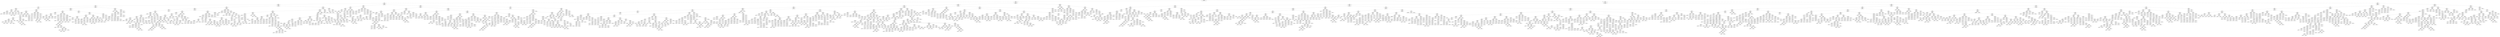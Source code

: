 digraph Tree {
node [shape=box] ;
0 [label="X[0] <= -0.172\ngini = 0.857\nsamples = 14421\nvalue = [2061, 2060, 2060, 2060, 2060, 2060, 2060]"] ;
1 [label="X[0] <= -0.856\ngini = 0.709\nsamples = 6301\nvalue = [6, 227, 1930, 2060, 213, 1865, 0]"] ;
0 -> 1 [labeldistance=2.5, labelangle=45, headlabel="True"] ;
2 [label="X[7] <= 1.04\ngini = 0.605\nsamples = 3754\nvalue = [0, 0, 963, 2006, 0, 785, 0]"] ;
1 -> 2 ;
3 [label="X[2] <= -0.918\ngini = 0.474\nsamples = 2660\nvalue = [0, 0, 508, 1834, 0, 318, 0]"] ;
2 -> 3 ;
4 [label="X[0] <= -1.79\ngini = 0.646\nsamples = 621\nvalue = [0, 0, 248, 238, 0, 135, 0]"] ;
3 -> 4 ;
5 [label="X[6] <= 1.767\ngini = 0.5\nsamples = 97\nvalue = [0, 0, 33, 4, 0, 60, 0]"] ;
4 -> 5 ;
6 [label="X[2] <= -1.161\ngini = 0.395\nsamples = 80\nvalue = [0, 0, 16, 4, 0, 60, 0]"] ;
5 -> 6 ;
7 [label="X[0] <= -1.897\ngini = 0.583\nsamples = 38\nvalue = [0, 0, 15, 4, 0, 19, 0]"] ;
6 -> 7 ;
8 [label="X[0] <= -2.028\ngini = 0.308\nsamples = 21\nvalue = [0, 0, 4, 0, 0, 17, 0]"] ;
7 -> 8 ;
9 [label="X[1] <= 0.692\ngini = 0.48\nsamples = 5\nvalue = [0, 0, 3, 0, 0, 2, 0]"] ;
8 -> 9 ;
10 [label="gini = 0.0\nsamples = 3\nvalue = [0, 0, 3, 0, 0, 0, 0]"] ;
9 -> 10 ;
11 [label="gini = 0.0\nsamples = 2\nvalue = [0, 0, 0, 0, 0, 2, 0]"] ;
9 -> 11 ;
12 [label="X[2] <= -1.238\ngini = 0.117\nsamples = 16\nvalue = [0, 0, 1, 0, 0, 15, 0]"] ;
8 -> 12 ;
13 [label="gini = 0.0\nsamples = 1\nvalue = [0, 0, 1, 0, 0, 0, 0]"] ;
12 -> 13 ;
14 [label="gini = 0.0\nsamples = 15\nvalue = [0, 0, 0, 0, 0, 15, 0]"] ;
12 -> 14 ;
15 [label="X[2] <= -1.192\ngini = 0.512\nsamples = 17\nvalue = [0, 0, 11, 4, 0, 2, 0]"] ;
7 -> 15 ;
16 [label="gini = 0.0\nsamples = 8\nvalue = [0, 0, 8, 0, 0, 0, 0]"] ;
15 -> 16 ;
17 [label="X[0] <= -1.811\ngini = 0.642\nsamples = 9\nvalue = [0, 0, 3, 4, 0, 2, 0]"] ;
15 -> 17 ;
18 [label="X[0] <= -1.848\ngini = 0.48\nsamples = 5\nvalue = [0, 0, 3, 0, 0, 2, 0]"] ;
17 -> 18 ;
19 [label="gini = 0.0\nsamples = 2\nvalue = [0, 0, 0, 0, 0, 2, 0]"] ;
18 -> 19 ;
20 [label="gini = 0.0\nsamples = 3\nvalue = [0, 0, 3, 0, 0, 0, 0]"] ;
18 -> 20 ;
21 [label="gini = 0.0\nsamples = 4\nvalue = [0, 0, 0, 4, 0, 0, 0]"] ;
17 -> 21 ;
22 [label="X[0] <= -1.795\ngini = 0.046\nsamples = 42\nvalue = [0, 0, 1, 0, 0, 41, 0]"] ;
6 -> 22 ;
23 [label="gini = 0.0\nsamples = 38\nvalue = [0, 0, 0, 0, 0, 38, 0]"] ;
22 -> 23 ;
24 [label="X[3] <= -2.049\ngini = 0.375\nsamples = 4\nvalue = [0, 0, 1, 0, 0, 3, 0]"] ;
22 -> 24 ;
25 [label="gini = 0.0\nsamples = 1\nvalue = [0, 0, 1, 0, 0, 0, 0]"] ;
24 -> 25 ;
26 [label="gini = 0.0\nsamples = 3\nvalue = [0, 0, 0, 0, 0, 3, 0]"] ;
24 -> 26 ;
27 [label="gini = 0.0\nsamples = 17\nvalue = [0, 0, 17, 0, 0, 0, 0]"] ;
5 -> 27 ;
28 [label="X[6] <= 1.767\ngini = 0.612\nsamples = 524\nvalue = [0, 0, 215, 234, 0, 75, 0]"] ;
4 -> 28 ;
29 [label="X[1] <= -0.252\ngini = 0.617\nsamples = 400\nvalue = [0, 0, 190, 145, 0, 65, 0]"] ;
28 -> 29 ;
30 [label="X[0] <= -0.981\ngini = 0.532\nsamples = 160\nvalue = [0, 0, 51, 96, 0, 13, 0]"] ;
29 -> 30 ;
31 [label="X[2] <= -1.228\ngini = 0.402\nsamples = 126\nvalue = [0, 0, 32, 92, 0, 2, 0]"] ;
30 -> 31 ;
32 [label="X[1] <= -0.37\ngini = 0.198\nsamples = 9\nvalue = [0, 0, 8, 1, 0, 0, 0]"] ;
31 -> 32 ;
33 [label="gini = 0.0\nsamples = 8\nvalue = [0, 0, 8, 0, 0, 0, 0]"] ;
32 -> 33 ;
34 [label="gini = 0.0\nsamples = 1\nvalue = [0, 0, 0, 1, 0, 0, 0]"] ;
32 -> 34 ;
35 [label="X[3] <= 0.905\ngini = 0.353\nsamples = 117\nvalue = [0, 0, 24, 91, 0, 2, 0]"] ;
31 -> 35 ;
36 [label="X[0] <= -1.778\ngini = 0.26\nsamples = 99\nvalue = [0, 0, 14, 84, 0, 1, 0]"] ;
35 -> 36 ;
37 [label="gini = 0.0\nsamples = 2\nvalue = [0, 0, 2, 0, 0, 0, 0]"] ;
36 -> 37 ;
38 [label="X[5] <= 0.175\ngini = 0.235\nsamples = 97\nvalue = [0, 0, 12, 84, 0, 1, 0]"] ;
36 -> 38 ;
39 [label="X[0] <= -1.271\ngini = 0.207\nsamples = 95\nvalue = [0, 0, 10, 84, 0, 1, 0]"] ;
38 -> 39 ;
40 [label="X[0] <= -1.606\ngini = 0.289\nsamples = 40\nvalue = [0, 0, 7, 33, 0, 0, 0]"] ;
39 -> 40 ;
41 [label="X[3] <= 0.601\ngini = 0.117\nsamples = 32\nvalue = [0, 0, 2, 30, 0, 0, 0]"] ;
40 -> 41 ;
42 [label="X[1] <= -0.488\ngini = 0.069\nsamples = 28\nvalue = [0, 0, 1, 27, 0, 0, 0]"] ;
41 -> 42 ;
43 [label="gini = 0.0\nsamples = 23\nvalue = [0, 0, 0, 23, 0, 0, 0]"] ;
42 -> 43 ;
44 [label="X[0] <= -1.718\ngini = 0.32\nsamples = 5\nvalue = [0, 0, 1, 4, 0, 0, 0]"] ;
42 -> 44 ;
45 [label="gini = 0.0\nsamples = 4\nvalue = [0, 0, 0, 4, 0, 0, 0]"] ;
44 -> 45 ;
46 [label="gini = 0.0\nsamples = 1\nvalue = [0, 0, 1, 0, 0, 0, 0]"] ;
44 -> 46 ;
47 [label="X[2] <= -0.953\ngini = 0.375\nsamples = 4\nvalue = [0, 0, 1, 3, 0, 0, 0]"] ;
41 -> 47 ;
48 [label="gini = 0.0\nsamples = 2\nvalue = [0, 0, 0, 2, 0, 0, 0]"] ;
47 -> 48 ;
49 [label="X[2] <= -0.942\ngini = 0.5\nsamples = 2\nvalue = [0, 0, 1, 1, 0, 0, 0]"] ;
47 -> 49 ;
50 [label="gini = 0.0\nsamples = 1\nvalue = [0, 0, 1, 0, 0, 0, 0]"] ;
49 -> 50 ;
51 [label="gini = 0.0\nsamples = 1\nvalue = [0, 0, 0, 1, 0, 0, 0]"] ;
49 -> 51 ;
52 [label="X[11] <= 6.067\ngini = 0.469\nsamples = 8\nvalue = [0, 0, 5, 3, 0, 0, 0]"] ;
40 -> 52 ;
53 [label="gini = 0.0\nsamples = 5\nvalue = [0, 0, 5, 0, 0, 0, 0]"] ;
52 -> 53 ;
54 [label="gini = 0.0\nsamples = 3\nvalue = [0, 0, 0, 3, 0, 0, 0]"] ;
52 -> 54 ;
55 [label="X[2] <= -0.956\ngini = 0.137\nsamples = 55\nvalue = [0, 0, 3, 51, 0, 1, 0]"] ;
39 -> 55 ;
56 [label="X[0] <= -1.006\ngini = 0.076\nsamples = 51\nvalue = [0, 0, 1, 49, 0, 1, 0]"] ;
55 -> 56 ;
57 [label="gini = 0.0\nsamples = 42\nvalue = [0, 0, 0, 42, 0, 0, 0]"] ;
56 -> 57 ;
58 [label="X[2] <= -1.146\ngini = 0.37\nsamples = 9\nvalue = [0, 0, 1, 7, 0, 1, 0]"] ;
56 -> 58 ;
59 [label="gini = 0.0\nsamples = 1\nvalue = [0, 0, 1, 0, 0, 0, 0]"] ;
58 -> 59 ;
60 [label="X[3] <= 0.427\ngini = 0.219\nsamples = 8\nvalue = [0, 0, 0, 7, 0, 1, 0]"] ;
58 -> 60 ;
61 [label="gini = 0.0\nsamples = 6\nvalue = [0, 0, 0, 6, 0, 0, 0]"] ;
60 -> 61 ;
62 [label="X[1] <= -1.136\ngini = 0.5\nsamples = 2\nvalue = [0, 0, 0, 1, 0, 1, 0]"] ;
60 -> 62 ;
63 [label="gini = 0.0\nsamples = 1\nvalue = [0, 0, 0, 1, 0, 0, 0]"] ;
62 -> 63 ;
64 [label="gini = 0.0\nsamples = 1\nvalue = [0, 0, 0, 0, 0, 1, 0]"] ;
62 -> 64 ;
65 [label="X[1] <= -0.547\ngini = 0.5\nsamples = 4\nvalue = [0, 0, 2, 2, 0, 0, 0]"] ;
55 -> 65 ;
66 [label="gini = 0.0\nsamples = 2\nvalue = [0, 0, 2, 0, 0, 0, 0]"] ;
65 -> 66 ;
67 [label="gini = 0.0\nsamples = 2\nvalue = [0, 0, 0, 2, 0, 0, 0]"] ;
65 -> 67 ;
68 [label="gini = 0.0\nsamples = 2\nvalue = [0, 0, 2, 0, 0, 0, 0]"] ;
38 -> 68 ;
69 [label="X[0] <= -1.066\ngini = 0.537\nsamples = 18\nvalue = [0, 0, 10, 7, 0, 1, 0]"] ;
35 -> 69 ;
70 [label="X[2] <= -1.071\ngini = 0.556\nsamples = 13\nvalue = [0, 0, 5, 7, 0, 1, 0]"] ;
69 -> 70 ;
71 [label="gini = 0.0\nsamples = 4\nvalue = [0, 0, 0, 4, 0, 0, 0]"] ;
70 -> 71 ;
72 [label="X[0] <= -1.62\ngini = 0.568\nsamples = 9\nvalue = [0, 0, 5, 3, 0, 1, 0]"] ;
70 -> 72 ;
73 [label="X[0] <= -1.74\ngini = 0.56\nsamples = 5\nvalue = [0, 0, 1, 3, 0, 1, 0]"] ;
72 -> 73 ;
74 [label="X[0] <= -1.762\ngini = 0.5\nsamples = 2\nvalue = [0, 0, 1, 0, 0, 1, 0]"] ;
73 -> 74 ;
75 [label="gini = 0.0\nsamples = 1\nvalue = [0, 0, 0, 0, 0, 1, 0]"] ;
74 -> 75 ;
76 [label="gini = 0.0\nsamples = 1\nvalue = [0, 0, 1, 0, 0, 0, 0]"] ;
74 -> 76 ;
77 [label="gini = 0.0\nsamples = 3\nvalue = [0, 0, 0, 3, 0, 0, 0]"] ;
73 -> 77 ;
78 [label="gini = 0.0\nsamples = 4\nvalue = [0, 0, 4, 0, 0, 0, 0]"] ;
72 -> 78 ;
79 [label="gini = 0.0\nsamples = 5\nvalue = [0, 0, 5, 0, 0, 0, 0]"] ;
69 -> 79 ;
80 [label="X[2] <= -1.045\ngini = 0.569\nsamples = 34\nvalue = [0, 0, 19, 4, 0, 11, 0]"] ;
30 -> 80 ;
81 [label="X[5] <= 0.175\ngini = 0.444\nsamples = 12\nvalue = [0, 0, 4, 0, 0, 8, 0]"] ;
80 -> 81 ;
82 [label="gini = 0.0\nsamples = 3\nvalue = [0, 0, 3, 0, 0, 0, 0]"] ;
81 -> 82 ;
83 [label="X[1] <= -0.488\ngini = 0.198\nsamples = 9\nvalue = [0, 0, 1, 0, 0, 8, 0]"] ;
81 -> 83 ;
84 [label="gini = 0.0\nsamples = 7\nvalue = [0, 0, 0, 0, 0, 7, 0]"] ;
83 -> 84 ;
85 [label="X[1] <= -0.37\ngini = 0.5\nsamples = 2\nvalue = [0, 0, 1, 0, 0, 1, 0]"] ;
83 -> 85 ;
86 [label="gini = 0.0\nsamples = 1\nvalue = [0, 0, 1, 0, 0, 0, 0]"] ;
85 -> 86 ;
87 [label="gini = 0.0\nsamples = 1\nvalue = [0, 0, 0, 0, 0, 1, 0]"] ;
85 -> 87 ;
88 [label="X[0] <= -0.942\ngini = 0.483\nsamples = 22\nvalue = [0, 0, 15, 4, 0, 3, 0]"] ;
80 -> 88 ;
89 [label="X[0] <= -0.944\ngini = 0.653\nsamples = 12\nvalue = [0, 0, 5, 4, 0, 3, 0]"] ;
88 -> 89 ;
90 [label="X[1] <= -0.841\ngini = 0.58\nsamples = 10\nvalue = [0, 0, 5, 4, 0, 1, 0]"] ;
89 -> 90 ;
91 [label="X[2] <= -1.001\ngini = 0.571\nsamples = 7\nvalue = [0, 0, 2, 4, 0, 1, 0]"] ;
90 -> 91 ;
92 [label="gini = 0.0\nsamples = 1\nvalue = [0, 0, 0, 0, 0, 1, 0]"] ;
91 -> 92 ;
93 [label="X[2] <= -0.926\ngini = 0.444\nsamples = 6\nvalue = [0, 0, 2, 4, 0, 0, 0]"] ;
91 -> 93 ;
94 [label="X[1] <= -1.077\ngini = 0.32\nsamples = 5\nvalue = [0, 0, 1, 4, 0, 0, 0]"] ;
93 -> 94 ;
95 [label="gini = 0.0\nsamples = 3\nvalue = [0, 0, 0, 3, 0, 0, 0]"] ;
94 -> 95 ;
96 [label="X[3] <= 0.253\ngini = 0.5\nsamples = 2\nvalue = [0, 0, 1, 1, 0, 0, 0]"] ;
94 -> 96 ;
97 [label="gini = 0.0\nsamples = 1\nvalue = [0, 0, 0, 1, 0, 0, 0]"] ;
96 -> 97 ;
98 [label="gini = 0.0\nsamples = 1\nvalue = [0, 0, 1, 0, 0, 0, 0]"] ;
96 -> 98 ;
99 [label="gini = 0.0\nsamples = 1\nvalue = [0, 0, 1, 0, 0, 0, 0]"] ;
93 -> 99 ;
100 [label="gini = 0.0\nsamples = 3\nvalue = [0, 0, 3, 0, 0, 0, 0]"] ;
90 -> 100 ;
101 [label="gini = 0.0\nsamples = 2\nvalue = [0, 0, 0, 0, 0, 2, 0]"] ;
89 -> 101 ;
102 [label="gini = 0.0\nsamples = 10\nvalue = [0, 0, 10, 0, 0, 0, 0]"] ;
88 -> 102 ;
103 [label="X[3] <= -0.789\ngini = 0.576\nsamples = 240\nvalue = [0, 0, 139, 49, 0, 52, 0]"] ;
29 -> 103 ;
104 [label="X[1] <= 0.927\ngini = 0.648\nsamples = 115\nvalue = [0, 0, 50, 28, 0, 37, 0]"] ;
103 -> 104 ;
105 [label="X[0] <= -0.966\ngini = 0.542\nsamples = 37\nvalue = [0, 0, 7, 23, 0, 7, 0]"] ;
104 -> 105 ;
106 [label="X[0] <= -1.631\ngini = 0.486\nsamples = 34\nvalue = [0, 0, 4, 23, 0, 7, 0]"] ;
105 -> 106 ;
107 [label="X[3] <= -1.419\ngini = 0.153\nsamples = 12\nvalue = [0, 0, 1, 11, 0, 0, 0]"] ;
106 -> 107 ;
108 [label="X[3] <= -1.528\ngini = 0.5\nsamples = 2\nvalue = [0, 0, 1, 1, 0, 0, 0]"] ;
107 -> 108 ;
109 [label="gini = 0.0\nsamples = 1\nvalue = [0, 0, 0, 1, 0, 0, 0]"] ;
108 -> 109 ;
110 [label="gini = 0.0\nsamples = 1\nvalue = [0, 0, 1, 0, 0, 0, 0]"] ;
108 -> 110 ;
111 [label="gini = 0.0\nsamples = 10\nvalue = [0, 0, 0, 10, 0, 0, 0]"] ;
107 -> 111 ;
112 [label="X[0] <= -1.206\ngini = 0.583\nsamples = 22\nvalue = [0, 0, 3, 12, 0, 7, 0]"] ;
106 -> 112 ;
113 [label="X[0] <= -1.417\ngini = 0.54\nsamples = 10\nvalue = [0, 0, 3, 1, 0, 6, 0]"] ;
112 -> 113 ;
114 [label="X[0] <= -1.567\ngini = 0.611\nsamples = 6\nvalue = [0, 0, 3, 1, 0, 2, 0]"] ;
113 -> 114 ;
115 [label="gini = 0.0\nsamples = 2\nvalue = [0, 0, 0, 0, 0, 2, 0]"] ;
114 -> 115 ;
116 [label="X[3] <= -1.55\ngini = 0.375\nsamples = 4\nvalue = [0, 0, 3, 1, 0, 0, 0]"] ;
114 -> 116 ;
117 [label="gini = 0.0\nsamples = 1\nvalue = [0, 0, 0, 1, 0, 0, 0]"] ;
116 -> 117 ;
118 [label="gini = 0.0\nsamples = 3\nvalue = [0, 0, 3, 0, 0, 0, 0]"] ;
116 -> 118 ;
119 [label="gini = 0.0\nsamples = 4\nvalue = [0, 0, 0, 0, 0, 4, 0]"] ;
113 -> 119 ;
120 [label="X[5] <= 0.175\ngini = 0.153\nsamples = 12\nvalue = [0, 0, 0, 11, 0, 1, 0]"] ;
112 -> 120 ;
121 [label="gini = 0.0\nsamples = 11\nvalue = [0, 0, 0, 11, 0, 0, 0]"] ;
120 -> 121 ;
122 [label="gini = 0.0\nsamples = 1\nvalue = [0, 0, 0, 0, 0, 1, 0]"] ;
120 -> 122 ;
123 [label="gini = 0.0\nsamples = 3\nvalue = [0, 0, 3, 0, 0, 0, 0]"] ;
105 -> 123 ;
124 [label="X[2] <= -1.113\ngini = 0.544\nsamples = 78\nvalue = [0, 0, 43, 5, 0, 30, 0]"] ;
104 -> 124 ;
125 [label="X[0] <= -1.783\ngini = 0.226\nsamples = 24\nvalue = [0, 0, 21, 1, 0, 2, 0]"] ;
124 -> 125 ;
126 [label="X[0] <= -1.786\ngini = 0.5\nsamples = 2\nvalue = [0, 0, 0, 1, 0, 1, 0]"] ;
125 -> 126 ;
127 [label="gini = 0.0\nsamples = 1\nvalue = [0, 0, 0, 0, 0, 1, 0]"] ;
126 -> 127 ;
128 [label="gini = 0.0\nsamples = 1\nvalue = [0, 0, 0, 1, 0, 0, 0]"] ;
126 -> 128 ;
129 [label="X[1] <= 1.045\ngini = 0.087\nsamples = 22\nvalue = [0, 0, 21, 0, 0, 1, 0]"] ;
125 -> 129 ;
130 [label="X[0] <= -1.664\ngini = 0.5\nsamples = 2\nvalue = [0, 0, 1, 0, 0, 1, 0]"] ;
129 -> 130 ;
131 [label="gini = 0.0\nsamples = 1\nvalue = [0, 0, 1, 0, 0, 0, 0]"] ;
130 -> 131 ;
132 [label="gini = 0.0\nsamples = 1\nvalue = [0, 0, 0, 0, 0, 1, 0]"] ;
130 -> 132 ;
133 [label="gini = 0.0\nsamples = 20\nvalue = [0, 0, 20, 0, 0, 0, 0]"] ;
129 -> 133 ;
134 [label="X[0] <= -1.667\ngini = 0.56\nsamples = 54\nvalue = [0, 0, 22, 4, 0, 28, 0]"] ;
124 -> 134 ;
135 [label="gini = 0.0\nsamples = 10\nvalue = [0, 0, 0, 0, 0, 10, 0]"] ;
134 -> 135 ;
136 [label="X[1] <= 2.284\ngini = 0.574\nsamples = 44\nvalue = [0, 0, 22, 4, 0, 18, 0]"] ;
134 -> 136 ;
137 [label="X[3] <= -2.657\ngini = 0.587\nsamples = 38\nvalue = [0, 0, 16, 4, 0, 18, 0]"] ;
136 -> 137 ;
138 [label="X[0] <= -1.427\ngini = 0.56\nsamples = 5\nvalue = [0, 0, 1, 3, 0, 1, 0]"] ;
137 -> 138 ;
139 [label="X[2] <= -0.983\ngini = 0.5\nsamples = 2\nvalue = [0, 0, 1, 0, 0, 1, 0]"] ;
138 -> 139 ;
140 [label="gini = 0.0\nsamples = 1\nvalue = [0, 0, 0, 0, 0, 1, 0]"] ;
139 -> 140 ;
141 [label="gini = 0.0\nsamples = 1\nvalue = [0, 0, 1, 0, 0, 0, 0]"] ;
139 -> 141 ;
142 [label="gini = 0.0\nsamples = 3\nvalue = [0, 0, 0, 3, 0, 0, 0]"] ;
138 -> 142 ;
143 [label="X[2] <= -0.962\ngini = 0.527\nsamples = 33\nvalue = [0, 0, 15, 1, 0, 17, 0]"] ;
137 -> 143 ;
144 [label="X[1] <= 1.93\ngini = 0.509\nsamples = 25\nvalue = [0, 0, 9, 1, 0, 15, 0]"] ;
143 -> 144 ;
145 [label="X[0] <= -1.211\ngini = 0.48\nsamples = 23\nvalue = [0, 0, 7, 1, 0, 15, 0]"] ;
144 -> 145 ;
146 [label="X[0] <= -1.429\ngini = 0.434\nsamples = 22\nvalue = [0, 0, 7, 0, 0, 15, 0]"] ;
145 -> 146 ;
147 [label="X[2] <= -1.08\ngini = 0.475\nsamples = 18\nvalue = [0, 0, 7, 0, 0, 11, 0]"] ;
146 -> 147 ;
148 [label="gini = 0.0\nsamples = 3\nvalue = [0, 0, 0, 0, 0, 3, 0]"] ;
147 -> 148 ;
149 [label="X[2] <= -1.054\ngini = 0.498\nsamples = 15\nvalue = [0, 0, 7, 0, 0, 8, 0]"] ;
147 -> 149 ;
150 [label="X[1] <= 1.399\ngini = 0.375\nsamples = 4\nvalue = [0, 0, 3, 0, 0, 1, 0]"] ;
149 -> 150 ;
151 [label="gini = 0.0\nsamples = 3\nvalue = [0, 0, 3, 0, 0, 0, 0]"] ;
150 -> 151 ;
152 [label="gini = 0.0\nsamples = 1\nvalue = [0, 0, 0, 0, 0, 1, 0]"] ;
150 -> 152 ;
153 [label="X[0] <= -1.629\ngini = 0.463\nsamples = 11\nvalue = [0, 0, 4, 0, 0, 7, 0]"] ;
149 -> 153 ;
154 [label="gini = 0.0\nsamples = 1\nvalue = [0, 0, 1, 0, 0, 0, 0]"] ;
153 -> 154 ;
155 [label="X[0] <= -1.485\ngini = 0.42\nsamples = 10\nvalue = [0, 0, 3, 0, 0, 7, 0]"] ;
153 -> 155 ;
156 [label="X[1] <= 1.635\ngini = 0.245\nsamples = 7\nvalue = [0, 0, 1, 0, 0, 6, 0]"] ;
155 -> 156 ;
157 [label="gini = 0.0\nsamples = 5\nvalue = [0, 0, 0, 0, 0, 5, 0]"] ;
156 -> 157 ;
158 [label="X[1] <= 1.753\ngini = 0.5\nsamples = 2\nvalue = [0, 0, 1, 0, 0, 1, 0]"] ;
156 -> 158 ;
159 [label="gini = 0.0\nsamples = 1\nvalue = [0, 0, 1, 0, 0, 0, 0]"] ;
158 -> 159 ;
160 [label="gini = 0.0\nsamples = 1\nvalue = [0, 0, 0, 0, 0, 1, 0]"] ;
158 -> 160 ;
161 [label="X[2] <= -1.026\ngini = 0.444\nsamples = 3\nvalue = [0, 0, 2, 0, 0, 1, 0]"] ;
155 -> 161 ;
162 [label="gini = 0.0\nsamples = 1\nvalue = [0, 0, 0, 0, 0, 1, 0]"] ;
161 -> 162 ;
163 [label="gini = 0.0\nsamples = 2\nvalue = [0, 0, 2, 0, 0, 0, 0]"] ;
161 -> 163 ;
164 [label="gini = 0.0\nsamples = 4\nvalue = [0, 0, 0, 0, 0, 4, 0]"] ;
146 -> 164 ;
165 [label="gini = 0.0\nsamples = 1\nvalue = [0, 0, 0, 1, 0, 0, 0]"] ;
145 -> 165 ;
166 [label="gini = 0.0\nsamples = 2\nvalue = [0, 0, 2, 0, 0, 0, 0]"] ;
144 -> 166 ;
167 [label="X[5] <= 0.175\ngini = 0.375\nsamples = 8\nvalue = [0, 0, 6, 0, 0, 2, 0]"] ;
143 -> 167 ;
168 [label="X[1] <= 2.048\ngini = 0.245\nsamples = 7\nvalue = [0, 0, 6, 0, 0, 1, 0]"] ;
167 -> 168 ;
169 [label="gini = 0.0\nsamples = 6\nvalue = [0, 0, 6, 0, 0, 0, 0]"] ;
168 -> 169 ;
170 [label="gini = 0.0\nsamples = 1\nvalue = [0, 0, 0, 0, 0, 1, 0]"] ;
168 -> 170 ;
171 [label="gini = 0.0\nsamples = 1\nvalue = [0, 0, 0, 0, 0, 1, 0]"] ;
167 -> 171 ;
172 [label="gini = 0.0\nsamples = 6\nvalue = [0, 0, 6, 0, 0, 0, 0]"] ;
136 -> 172 ;
173 [label="X[2] <= -1.262\ngini = 0.45\nsamples = 125\nvalue = [0, 0, 89, 21, 0, 15, 0]"] ;
103 -> 173 ;
174 [label="gini = 0.0\nsamples = 4\nvalue = [0, 0, 0, 0, 0, 4, 0]"] ;
173 -> 174 ;
175 [label="X[3] <= 0.796\ngini = 0.421\nsamples = 121\nvalue = [0, 0, 89, 21, 0, 11, 0]"] ;
173 -> 175 ;
176 [label="X[3] <= 0.34\ngini = 0.505\nsamples = 86\nvalue = [0, 0, 56, 21, 0, 9, 0]"] ;
175 -> 176 ;
177 [label="X[2] <= -1.079\ngini = 0.397\nsamples = 68\nvalue = [0, 0, 51, 13, 0, 4, 0]"] ;
176 -> 177 ;
178 [label="X[0] <= -1.755\ngini = 0.174\nsamples = 32\nvalue = [0, 0, 29, 2, 0, 1, 0]"] ;
177 -> 178 ;
179 [label="X[1] <= 1.281\ngini = 0.444\nsamples = 3\nvalue = [0, 0, 2, 0, 0, 1, 0]"] ;
178 -> 179 ;
180 [label="gini = 0.0\nsamples = 2\nvalue = [0, 0, 2, 0, 0, 0, 0]"] ;
179 -> 180 ;
181 [label="gini = 0.0\nsamples = 1\nvalue = [0, 0, 0, 0, 0, 1, 0]"] ;
179 -> 181 ;
182 [label="X[3] <= 0.123\ngini = 0.128\nsamples = 29\nvalue = [0, 0, 27, 2, 0, 0, 0]"] ;
178 -> 182 ;
183 [label="gini = 0.0\nsamples = 18\nvalue = [0, 0, 18, 0, 0, 0, 0]"] ;
182 -> 183 ;
184 [label="X[1] <= 1.753\ngini = 0.298\nsamples = 11\nvalue = [0, 0, 9, 2, 0, 0, 0]"] ;
182 -> 184 ;
185 [label="X[0] <= -1.383\ngini = 0.444\nsamples = 6\nvalue = [0, 0, 4, 2, 0, 0, 0]"] ;
184 -> 185 ;
186 [label="gini = 0.0\nsamples = 2\nvalue = [0, 0, 0, 2, 0, 0, 0]"] ;
185 -> 186 ;
187 [label="gini = 0.0\nsamples = 4\nvalue = [0, 0, 4, 0, 0, 0, 0]"] ;
185 -> 187 ;
188 [label="gini = 0.0\nsamples = 5\nvalue = [0, 0, 5, 0, 0, 0, 0]"] ;
184 -> 188 ;
189 [label="X[0] <= -1.187\ngini = 0.526\nsamples = 36\nvalue = [0, 0, 22, 11, 0, 3, 0]"] ;
177 -> 189 ;
190 [label="X[0] <= -1.552\ngini = 0.376\nsamples = 22\nvalue = [0, 0, 17, 3, 0, 2, 0]"] ;
189 -> 190 ;
191 [label="X[3] <= -0.659\ngini = 0.595\nsamples = 11\nvalue = [0, 0, 6, 3, 0, 2, 0]"] ;
190 -> 191 ;
192 [label="gini = 0.0\nsamples = 4\nvalue = [0, 0, 4, 0, 0, 0, 0]"] ;
191 -> 192 ;
193 [label="X[3] <= -0.377\ngini = 0.653\nsamples = 7\nvalue = [0, 0, 2, 3, 0, 2, 0]"] ;
191 -> 193 ;
194 [label="X[3] <= -0.594\ngini = 0.444\nsamples = 3\nvalue = [0, 0, 0, 1, 0, 2, 0]"] ;
193 -> 194 ;
195 [label="gini = 0.0\nsamples = 1\nvalue = [0, 0, 0, 1, 0, 0, 0]"] ;
194 -> 195 ;
196 [label="gini = 0.0\nsamples = 2\nvalue = [0, 0, 0, 0, 0, 2, 0]"] ;
194 -> 196 ;
197 [label="X[0] <= -1.643\ngini = 0.5\nsamples = 4\nvalue = [0, 0, 2, 2, 0, 0, 0]"] ;
193 -> 197 ;
198 [label="gini = 0.0\nsamples = 1\nvalue = [0, 0, 1, 0, 0, 0, 0]"] ;
197 -> 198 ;
199 [label="X[2] <= -1.0\ngini = 0.444\nsamples = 3\nvalue = [0, 0, 1, 2, 0, 0, 0]"] ;
197 -> 199 ;
200 [label="gini = 0.0\nsamples = 1\nvalue = [0, 0, 1, 0, 0, 0, 0]"] ;
199 -> 200 ;
201 [label="gini = 0.0\nsamples = 2\nvalue = [0, 0, 0, 2, 0, 0, 0]"] ;
199 -> 201 ;
202 [label="gini = 0.0\nsamples = 11\nvalue = [0, 0, 11, 0, 0, 0, 0]"] ;
190 -> 202 ;
203 [label="X[0] <= -1.019\ngini = 0.541\nsamples = 14\nvalue = [0, 0, 5, 8, 0, 1, 0]"] ;
189 -> 203 ;
204 [label="gini = 0.0\nsamples = 6\nvalue = [0, 0, 0, 6, 0, 0, 0]"] ;
203 -> 204 ;
205 [label="X[2] <= -0.997\ngini = 0.531\nsamples = 8\nvalue = [0, 0, 5, 2, 0, 1, 0]"] ;
203 -> 205 ;
206 [label="X[2] <= -1.042\ngini = 0.5\nsamples = 2\nvalue = [0, 0, 0, 1, 0, 1, 0]"] ;
205 -> 206 ;
207 [label="gini = 0.0\nsamples = 1\nvalue = [0, 0, 0, 1, 0, 0, 0]"] ;
206 -> 207 ;
208 [label="gini = 0.0\nsamples = 1\nvalue = [0, 0, 0, 0, 0, 1, 0]"] ;
206 -> 208 ;
209 [label="X[0] <= -0.87\ngini = 0.278\nsamples = 6\nvalue = [0, 0, 5, 1, 0, 0, 0]"] ;
205 -> 209 ;
210 [label="gini = 0.0\nsamples = 4\nvalue = [0, 0, 4, 0, 0, 0, 0]"] ;
209 -> 210 ;
211 [label="X[3] <= -0.594\ngini = 0.5\nsamples = 2\nvalue = [0, 0, 1, 1, 0, 0, 0]"] ;
209 -> 211 ;
212 [label="gini = 0.0\nsamples = 1\nvalue = [0, 0, 1, 0, 0, 0, 0]"] ;
211 -> 212 ;
213 [label="gini = 0.0\nsamples = 1\nvalue = [0, 0, 0, 1, 0, 0, 0]"] ;
211 -> 213 ;
214 [label="X[2] <= -1.003\ngini = 0.648\nsamples = 18\nvalue = [0, 0, 5, 8, 0, 5, 0]"] ;
176 -> 214 ;
215 [label="X[0] <= -0.988\ngini = 0.521\nsamples = 13\nvalue = [0, 0, 4, 8, 0, 1, 0]"] ;
214 -> 215 ;
216 [label="X[0] <= -1.556\ngini = 0.444\nsamples = 12\nvalue = [0, 0, 4, 8, 0, 0, 0]"] ;
215 -> 216 ;
217 [label="X[3] <= 0.622\ngini = 0.245\nsamples = 7\nvalue = [0, 0, 1, 6, 0, 0, 0]"] ;
216 -> 217 ;
218 [label="gini = 0.0\nsamples = 5\nvalue = [0, 0, 0, 5, 0, 0, 0]"] ;
217 -> 218 ;
219 [label="X[2] <= -1.055\ngini = 0.5\nsamples = 2\nvalue = [0, 0, 1, 1, 0, 0, 0]"] ;
217 -> 219 ;
220 [label="gini = 0.0\nsamples = 1\nvalue = [0, 0, 1, 0, 0, 0, 0]"] ;
219 -> 220 ;
221 [label="gini = 0.0\nsamples = 1\nvalue = [0, 0, 0, 1, 0, 0, 0]"] ;
219 -> 221 ;
222 [label="X[1] <= 0.338\ngini = 0.48\nsamples = 5\nvalue = [0, 0, 3, 2, 0, 0, 0]"] ;
216 -> 222 ;
223 [label="X[3] <= 0.535\ngini = 0.444\nsamples = 3\nvalue = [0, 0, 1, 2, 0, 0, 0]"] ;
222 -> 223 ;
224 [label="gini = 0.0\nsamples = 2\nvalue = [0, 0, 0, 2, 0, 0, 0]"] ;
223 -> 224 ;
225 [label="gini = 0.0\nsamples = 1\nvalue = [0, 0, 1, 0, 0, 0, 0]"] ;
223 -> 225 ;
226 [label="gini = 0.0\nsamples = 2\nvalue = [0, 0, 2, 0, 0, 0, 0]"] ;
222 -> 226 ;
227 [label="gini = 0.0\nsamples = 1\nvalue = [0, 0, 0, 0, 0, 1, 0]"] ;
215 -> 227 ;
228 [label="X[1] <= 0.161\ngini = 0.32\nsamples = 5\nvalue = [0, 0, 1, 0, 0, 4, 0]"] ;
214 -> 228 ;
229 [label="X[2] <= -0.924\ngini = 0.5\nsamples = 2\nvalue = [0, 0, 1, 0, 0, 1, 0]"] ;
228 -> 229 ;
230 [label="gini = 0.0\nsamples = 1\nvalue = [0, 0, 0, 0, 0, 1, 0]"] ;
229 -> 230 ;
231 [label="gini = 0.0\nsamples = 1\nvalue = [0, 0, 1, 0, 0, 0, 0]"] ;
229 -> 231 ;
232 [label="gini = 0.0\nsamples = 3\nvalue = [0, 0, 0, 0, 0, 3, 0]"] ;
228 -> 232 ;
233 [label="X[5] <= 0.175\ngini = 0.108\nsamples = 35\nvalue = [0, 0, 33, 0, 0, 2, 0]"] ;
175 -> 233 ;
234 [label="X[0] <= -1.623\ngini = 0.057\nsamples = 34\nvalue = [0, 0, 33, 0, 0, 1, 0]"] ;
233 -> 234 ;
235 [label="X[0] <= -1.63\ngini = 0.245\nsamples = 7\nvalue = [0, 0, 6, 0, 0, 1, 0]"] ;
234 -> 235 ;
236 [label="gini = 0.0\nsamples = 6\nvalue = [0, 0, 6, 0, 0, 0, 0]"] ;
235 -> 236 ;
237 [label="gini = 0.0\nsamples = 1\nvalue = [0, 0, 0, 0, 0, 1, 0]"] ;
235 -> 237 ;
238 [label="gini = 0.0\nsamples = 27\nvalue = [0, 0, 27, 0, 0, 0, 0]"] ;
234 -> 238 ;
239 [label="gini = 0.0\nsamples = 1\nvalue = [0, 0, 0, 0, 0, 1, 0]"] ;
233 -> 239 ;
240 [label="X[5] <= 0.175\ngini = 0.438\nsamples = 124\nvalue = [0, 0, 25, 89, 0, 10, 0]"] ;
28 -> 240 ;
241 [label="X[0] <= -1.71\ngini = 0.315\nsamples = 110\nvalue = [0, 0, 19, 89, 0, 2, 0]"] ;
240 -> 241 ;
242 [label="gini = 0.0\nsamples = 4\nvalue = [0, 0, 4, 0, 0, 0, 0]"] ;
241 -> 242 ;
243 [label="X[3] <= 0.21\ngini = 0.275\nsamples = 106\nvalue = [0, 0, 15, 89, 0, 2, 0]"] ;
241 -> 243 ;
244 [label="X[2] <= -1.157\ngini = 0.196\nsamples = 92\nvalue = [0, 0, 9, 82, 0, 1, 0]"] ;
243 -> 244 ;
245 [label="gini = 0.0\nsamples = 1\nvalue = [0, 0, 0, 0, 0, 1, 0]"] ;
244 -> 245 ;
246 [label="X[3] <= -0.789\ngini = 0.178\nsamples = 91\nvalue = [0, 0, 9, 82, 0, 0, 0]"] ;
244 -> 246 ;
247 [label="X[0] <= -1.56\ngini = 0.095\nsamples = 60\nvalue = [0, 0, 3, 57, 0, 0, 0]"] ;
246 -> 247 ;
248 [label="X[0] <= -1.583\ngini = 0.355\nsamples = 13\nvalue = [0, 0, 3, 10, 0, 0, 0]"] ;
247 -> 248 ;
249 [label="X[0] <= -1.646\ngini = 0.165\nsamples = 11\nvalue = [0, 0, 1, 10, 0, 0, 0]"] ;
248 -> 249 ;
250 [label="X[0] <= -1.659\ngini = 0.32\nsamples = 5\nvalue = [0, 0, 1, 4, 0, 0, 0]"] ;
249 -> 250 ;
251 [label="gini = 0.0\nsamples = 4\nvalue = [0, 0, 0, 4, 0, 0, 0]"] ;
250 -> 251 ;
252 [label="gini = 0.0\nsamples = 1\nvalue = [0, 0, 1, 0, 0, 0, 0]"] ;
250 -> 252 ;
253 [label="gini = 0.0\nsamples = 6\nvalue = [0, 0, 0, 6, 0, 0, 0]"] ;
249 -> 253 ;
254 [label="gini = 0.0\nsamples = 2\nvalue = [0, 0, 2, 0, 0, 0, 0]"] ;
248 -> 254 ;
255 [label="gini = 0.0\nsamples = 47\nvalue = [0, 0, 0, 47, 0, 0, 0]"] ;
247 -> 255 ;
256 [label="X[1] <= 1.635\ngini = 0.312\nsamples = 31\nvalue = [0, 0, 6, 25, 0, 0, 0]"] ;
246 -> 256 ;
257 [label="X[0] <= -1.154\ngini = 0.278\nsamples = 30\nvalue = [0, 0, 5, 25, 0, 0, 0]"] ;
256 -> 257 ;
258 [label="X[1] <= 0.574\ngini = 0.1\nsamples = 19\nvalue = [0, 0, 1, 18, 0, 0, 0]"] ;
257 -> 258 ;
259 [label="gini = 0.0\nsamples = 15\nvalue = [0, 0, 0, 15, 0, 0, 0]"] ;
258 -> 259 ;
260 [label="X[1] <= 0.692\ngini = 0.375\nsamples = 4\nvalue = [0, 0, 1, 3, 0, 0, 0]"] ;
258 -> 260 ;
261 [label="gini = 0.0\nsamples = 1\nvalue = [0, 0, 1, 0, 0, 0, 0]"] ;
260 -> 261 ;
262 [label="gini = 0.0\nsamples = 3\nvalue = [0, 0, 0, 3, 0, 0, 0]"] ;
260 -> 262 ;
263 [label="X[1] <= 0.927\ngini = 0.463\nsamples = 11\nvalue = [0, 0, 4, 7, 0, 0, 0]"] ;
257 -> 263 ;
264 [label="X[3] <= -0.594\ngini = 0.32\nsamples = 5\nvalue = [0, 0, 4, 1, 0, 0, 0]"] ;
263 -> 264 ;
265 [label="gini = 0.0\nsamples = 1\nvalue = [0, 0, 0, 1, 0, 0, 0]"] ;
264 -> 265 ;
266 [label="gini = 0.0\nsamples = 4\nvalue = [0, 0, 4, 0, 0, 0, 0]"] ;
264 -> 266 ;
267 [label="gini = 0.0\nsamples = 6\nvalue = [0, 0, 0, 6, 0, 0, 0]"] ;
263 -> 267 ;
268 [label="gini = 0.0\nsamples = 1\nvalue = [0, 0, 1, 0, 0, 0, 0]"] ;
256 -> 268 ;
269 [label="X[2] <= -1.109\ngini = 0.561\nsamples = 14\nvalue = [0, 0, 6, 7, 0, 1, 0]"] ;
243 -> 269 ;
270 [label="gini = 0.0\nsamples = 5\nvalue = [0, 0, 0, 5, 0, 0, 0]"] ;
269 -> 270 ;
271 [label="X[1] <= 0.397\ngini = 0.494\nsamples = 9\nvalue = [0, 0, 6, 2, 0, 1, 0]"] ;
269 -> 271 ;
272 [label="X[3] <= 0.601\ngini = 0.444\nsamples = 3\nvalue = [0, 0, 0, 2, 0, 1, 0]"] ;
271 -> 272 ;
273 [label="gini = 0.0\nsamples = 2\nvalue = [0, 0, 0, 2, 0, 0, 0]"] ;
272 -> 273 ;
274 [label="gini = 0.0\nsamples = 1\nvalue = [0, 0, 0, 0, 0, 1, 0]"] ;
272 -> 274 ;
275 [label="gini = 0.0\nsamples = 6\nvalue = [0, 0, 6, 0, 0, 0, 0]"] ;
271 -> 275 ;
276 [label="X[2] <= -1.133\ngini = 0.49\nsamples = 14\nvalue = [0, 0, 6, 0, 0, 8, 0]"] ;
240 -> 276 ;
277 [label="X[1] <= -0.075\ngini = 0.245\nsamples = 7\nvalue = [0, 0, 6, 0, 0, 1, 0]"] ;
276 -> 277 ;
278 [label="gini = 0.0\nsamples = 1\nvalue = [0, 0, 0, 0, 0, 1, 0]"] ;
277 -> 278 ;
279 [label="gini = 0.0\nsamples = 6\nvalue = [0, 0, 6, 0, 0, 0, 0]"] ;
277 -> 279 ;
280 [label="gini = 0.0\nsamples = 7\nvalue = [0, 0, 0, 0, 0, 7, 0]"] ;
276 -> 280 ;
281 [label="X[0] <= -1.068\ngini = 0.363\nsamples = 2039\nvalue = [0, 0, 260, 1596, 0, 183, 0]"] ;
3 -> 281 ;
282 [label="X[6] <= 1.767\ngini = 0.255\nsamples = 1436\nvalue = [0, 0, 116, 1231, 0, 89, 0]"] ;
281 -> 282 ;
283 [label="X[2] <= -0.727\ngini = 0.367\nsamples = 881\nvalue = [0, 0, 106, 687, 0, 88, 0]"] ;
282 -> 283 ;
284 [label="X[1] <= 1.517\ngini = 0.601\nsamples = 173\nvalue = [0, 0, 66, 84, 0, 23, 0]"] ;
283 -> 284 ;
285 [label="X[0] <= -1.137\ngini = 0.588\nsamples = 155\nvalue = [0, 0, 48, 84, 0, 23, 0]"] ;
284 -> 285 ;
286 [label="X[3] <= -1.875\ngini = 0.565\nsamples = 139\nvalue = [0, 0, 34, 82, 0, 23, 0]"] ;
285 -> 286 ;
287 [label="gini = 0.0\nsamples = 6\nvalue = [0, 0, 6, 0, 0, 0, 0]"] ;
286 -> 287 ;
288 [label="X[3] <= 0.818\ngini = 0.546\nsamples = 133\nvalue = [0, 0, 28, 82, 0, 23, 0]"] ;
286 -> 288 ;
289 [label="X[0] <= -1.237\ngini = 0.472\nsamples = 107\nvalue = [0, 0, 20, 74, 0, 13, 0]"] ;
288 -> 289 ;
290 [label="X[3] <= -0.855\ngini = 0.409\nsamples = 97\nvalue = [0, 0, 18, 72, 0, 7, 0]"] ;
289 -> 290 ;
291 [label="X[0] <= -1.66\ngini = 0.601\nsamples = 24\nvalue = [0, 0, 10, 11, 0, 3, 0]"] ;
290 -> 291 ;
292 [label="X[1] <= 0.633\ngini = 0.219\nsamples = 8\nvalue = [0, 0, 1, 7, 0, 0, 0]"] ;
291 -> 292 ;
293 [label="gini = 0.0\nsamples = 1\nvalue = [0, 0, 1, 0, 0, 0, 0]"] ;
292 -> 293 ;
294 [label="gini = 0.0\nsamples = 7\nvalue = [0, 0, 0, 7, 0, 0, 0]"] ;
292 -> 294 ;
295 [label="X[1] <= 0.515\ngini = 0.586\nsamples = 16\nvalue = [0, 0, 9, 4, 0, 3, 0]"] ;
291 -> 295 ;
296 [label="gini = 0.0\nsamples = 4\nvalue = [0, 0, 0, 4, 0, 0, 0]"] ;
295 -> 296 ;
297 [label="X[2] <= -0.774\ngini = 0.375\nsamples = 12\nvalue = [0, 0, 9, 0, 0, 3, 0]"] ;
295 -> 297 ;
298 [label="X[3] <= -1.571\ngini = 0.18\nsamples = 10\nvalue = [0, 0, 9, 0, 0, 1, 0]"] ;
297 -> 298 ;
299 [label="gini = 0.0\nsamples = 1\nvalue = [0, 0, 0, 0, 0, 1, 0]"] ;
298 -> 299 ;
300 [label="gini = 0.0\nsamples = 9\nvalue = [0, 0, 9, 0, 0, 0, 0]"] ;
298 -> 300 ;
301 [label="gini = 0.0\nsamples = 2\nvalue = [0, 0, 0, 0, 0, 2, 0]"] ;
297 -> 301 ;
302 [label="X[0] <= -1.726\ngini = 0.287\nsamples = 73\nvalue = [0, 0, 8, 61, 0, 4, 0]"] ;
290 -> 302 ;
303 [label="gini = 0.0\nsamples = 2\nvalue = [0, 0, 2, 0, 0, 0, 0]"] ;
302 -> 303 ;
304 [label="X[2] <= -0.742\ngini = 0.252\nsamples = 71\nvalue = [0, 0, 6, 61, 0, 4, 0]"] ;
302 -> 304 ;
305 [label="X[2] <= -0.914\ngini = 0.195\nsamples = 65\nvalue = [0, 0, 6, 58, 0, 1, 0]"] ;
304 -> 305 ;
306 [label="gini = 0.0\nsamples = 1\nvalue = [0, 0, 1, 0, 0, 0, 0]"] ;
305 -> 306 ;
307 [label="X[0] <= -1.272\ngini = 0.172\nsamples = 64\nvalue = [0, 0, 5, 58, 0, 1, 0]"] ;
305 -> 307 ;
308 [label="X[2] <= -0.786\ngini = 0.128\nsamples = 59\nvalue = [0, 0, 3, 55, 0, 1, 0]"] ;
307 -> 308 ;
309 [label="X[0] <= -1.475\ngini = 0.045\nsamples = 43\nvalue = [0, 0, 1, 42, 0, 0, 0]"] ;
308 -> 309 ;
310 [label="gini = 0.0\nsamples = 32\nvalue = [0, 0, 0, 32, 0, 0, 0]"] ;
309 -> 310 ;
311 [label="X[0] <= -1.408\ngini = 0.165\nsamples = 11\nvalue = [0, 0, 1, 10, 0, 0, 0]"] ;
309 -> 311 ;
312 [label="gini = 0.0\nsamples = 1\nvalue = [0, 0, 1, 0, 0, 0, 0]"] ;
311 -> 312 ;
313 [label="gini = 0.0\nsamples = 10\nvalue = [0, 0, 0, 10, 0, 0, 0]"] ;
311 -> 313 ;
314 [label="X[1] <= 1.222\ngini = 0.32\nsamples = 16\nvalue = [0, 0, 2, 13, 0, 1, 0]"] ;
308 -> 314 ;
315 [label="X[2] <= -0.781\ngini = 0.24\nsamples = 15\nvalue = [0, 0, 1, 13, 0, 1, 0]"] ;
314 -> 315 ;
316 [label="gini = 0.0\nsamples = 1\nvalue = [0, 0, 1, 0, 0, 0, 0]"] ;
315 -> 316 ;
317 [label="X[1] <= 0.574\ngini = 0.133\nsamples = 14\nvalue = [0, 0, 0, 13, 0, 1, 0]"] ;
315 -> 317 ;
318 [label="gini = 0.0\nsamples = 12\nvalue = [0, 0, 0, 12, 0, 0, 0]"] ;
317 -> 318 ;
319 [label="X[2] <= -0.759\ngini = 0.5\nsamples = 2\nvalue = [0, 0, 0, 1, 0, 1, 0]"] ;
317 -> 319 ;
320 [label="gini = 0.0\nsamples = 1\nvalue = [0, 0, 0, 0, 0, 1, 0]"] ;
319 -> 320 ;
321 [label="gini = 0.0\nsamples = 1\nvalue = [0, 0, 0, 1, 0, 0, 0]"] ;
319 -> 321 ;
322 [label="gini = 0.0\nsamples = 1\nvalue = [0, 0, 1, 0, 0, 0, 0]"] ;
314 -> 322 ;
323 [label="X[1] <= -1.018\ngini = 0.48\nsamples = 5\nvalue = [0, 0, 2, 3, 0, 0, 0]"] ;
307 -> 323 ;
324 [label="gini = 0.0\nsamples = 3\nvalue = [0, 0, 0, 3, 0, 0, 0]"] ;
323 -> 324 ;
325 [label="gini = 0.0\nsamples = 2\nvalue = [0, 0, 2, 0, 0, 0, 0]"] ;
323 -> 325 ;
326 [label="X[3] <= 0.557\ngini = 0.5\nsamples = 6\nvalue = [0, 0, 0, 3, 0, 3, 0]"] ;
304 -> 326 ;
327 [label="gini = 0.0\nsamples = 3\nvalue = [0, 0, 0, 0, 0, 3, 0]"] ;
326 -> 327 ;
328 [label="gini = 0.0\nsamples = 3\nvalue = [0, 0, 0, 3, 0, 0, 0]"] ;
326 -> 328 ;
329 [label="X[3] <= 0.383\ngini = 0.56\nsamples = 10\nvalue = [0, 0, 2, 2, 0, 6, 0]"] ;
289 -> 329 ;
330 [label="X[0] <= -1.197\ngini = 0.375\nsamples = 8\nvalue = [0, 0, 0, 2, 0, 6, 0]"] ;
329 -> 330 ;
331 [label="gini = 0.0\nsamples = 5\nvalue = [0, 0, 0, 0, 0, 5, 0]"] ;
330 -> 331 ;
332 [label="X[2] <= -0.75\ngini = 0.444\nsamples = 3\nvalue = [0, 0, 0, 2, 0, 1, 0]"] ;
330 -> 332 ;
333 [label="gini = 0.0\nsamples = 2\nvalue = [0, 0, 0, 2, 0, 0, 0]"] ;
332 -> 333 ;
334 [label="gini = 0.0\nsamples = 1\nvalue = [0, 0, 0, 0, 0, 1, 0]"] ;
332 -> 334 ;
335 [label="gini = 0.0\nsamples = 2\nvalue = [0, 0, 2, 0, 0, 0, 0]"] ;
329 -> 335 ;
336 [label="X[0] <= -1.622\ngini = 0.663\nsamples = 26\nvalue = [0, 0, 8, 8, 0, 10, 0]"] ;
288 -> 336 ;
337 [label="X[2] <= -0.849\ngini = 0.278\nsamples = 6\nvalue = [0, 0, 5, 0, 0, 1, 0]"] ;
336 -> 337 ;
338 [label="gini = 0.0\nsamples = 5\nvalue = [0, 0, 5, 0, 0, 0, 0]"] ;
337 -> 338 ;
339 [label="gini = 0.0\nsamples = 1\nvalue = [0, 0, 0, 0, 0, 1, 0]"] ;
337 -> 339 ;
340 [label="X[0] <= -1.5\ngini = 0.615\nsamples = 20\nvalue = [0, 0, 3, 8, 0, 9, 0]"] ;
336 -> 340 ;
341 [label="gini = 0.0\nsamples = 6\nvalue = [0, 0, 0, 0, 0, 6, 0]"] ;
340 -> 341 ;
342 [label="X[1] <= 1.104\ngini = 0.582\nsamples = 14\nvalue = [0, 0, 3, 8, 0, 3, 0]"] ;
340 -> 342 ;
343 [label="X[2] <= -0.874\ngini = 0.486\nsamples = 12\nvalue = [0, 0, 1, 8, 0, 3, 0]"] ;
342 -> 343 ;
344 [label="X[2] <= -0.907\ngini = 0.611\nsamples = 6\nvalue = [0, 0, 1, 2, 0, 3, 0]"] ;
343 -> 344 ;
345 [label="X[2] <= -0.909\ngini = 0.444\nsamples = 3\nvalue = [0, 0, 1, 2, 0, 0, 0]"] ;
344 -> 345 ;
346 [label="gini = 0.0\nsamples = 1\nvalue = [0, 0, 1, 0, 0, 0, 0]"] ;
345 -> 346 ;
347 [label="gini = 0.0\nsamples = 2\nvalue = [0, 0, 0, 2, 0, 0, 0]"] ;
345 -> 347 ;
348 [label="gini = 0.0\nsamples = 3\nvalue = [0, 0, 0, 0, 0, 3, 0]"] ;
344 -> 348 ;
349 [label="gini = 0.0\nsamples = 6\nvalue = [0, 0, 0, 6, 0, 0, 0]"] ;
343 -> 349 ;
350 [label="gini = 0.0\nsamples = 2\nvalue = [0, 0, 2, 0, 0, 0, 0]"] ;
342 -> 350 ;
351 [label="X[1] <= -1.077\ngini = 0.219\nsamples = 16\nvalue = [0, 0, 14, 2, 0, 0, 0]"] ;
285 -> 351 ;
352 [label="gini = 0.0\nsamples = 1\nvalue = [0, 0, 0, 1, 0, 0, 0]"] ;
351 -> 352 ;
353 [label="X[0] <= -1.101\ngini = 0.124\nsamples = 15\nvalue = [0, 0, 14, 1, 0, 0, 0]"] ;
351 -> 353 ;
354 [label="gini = 0.0\nsamples = 12\nvalue = [0, 0, 12, 0, 0, 0, 0]"] ;
353 -> 354 ;
355 [label="X[2] <= -0.852\ngini = 0.444\nsamples = 3\nvalue = [0, 0, 2, 1, 0, 0, 0]"] ;
353 -> 355 ;
356 [label="gini = 0.0\nsamples = 1\nvalue = [0, 0, 0, 1, 0, 0, 0]"] ;
355 -> 356 ;
357 [label="gini = 0.0\nsamples = 2\nvalue = [0, 0, 2, 0, 0, 0, 0]"] ;
355 -> 357 ;
358 [label="gini = 0.0\nsamples = 18\nvalue = [0, 0, 18, 0, 0, 0, 0]"] ;
284 -> 358 ;
359 [label="X[0] <= -1.221\ngini = 0.263\nsamples = 708\nvalue = [0, 0, 40, 603, 0, 65, 0]"] ;
283 -> 359 ;
360 [label="X[1] <= 0.927\ngini = 0.129\nsamples = 544\nvalue = [0, 0, 25, 507, 0, 12, 0]"] ;
359 -> 360 ;
361 [label="X[11] <= 6.067\ngini = 0.085\nsamples = 475\nvalue = [0, 0, 12, 454, 0, 9, 0]"] ;
360 -> 361 ;
362 [label="X[12] <= 2.32\ngini = 0.082\nsamples = 474\nvalue = [0, 0, 11, 454, 0, 9, 0]"] ;
361 -> 362 ;
363 [label="X[3] <= 0.166\ngini = 0.171\nsamples = 207\nvalue = [0, 0, 10, 188, 0, 9, 0]"] ;
362 -> 363 ;
364 [label="X[0] <= -1.456\ngini = 0.34\nsamples = 75\nvalue = [0, 0, 7, 60, 0, 8, 0]"] ;
363 -> 364 ;
365 [label="gini = 0.0\nsamples = 27\nvalue = [0, 0, 0, 27, 0, 0, 0]"] ;
364 -> 365 ;
366 [label="X[0] <= -1.447\ngini = 0.478\nsamples = 48\nvalue = [0, 0, 7, 33, 0, 8, 0]"] ;
364 -> 366 ;
367 [label="gini = 0.0\nsamples = 2\nvalue = [0, 0, 0, 0, 0, 2, 0]"] ;
366 -> 367 ;
368 [label="X[2] <= -0.67\ngini = 0.445\nsamples = 46\nvalue = [0, 0, 7, 33, 0, 6, 0]"] ;
366 -> 368 ;
369 [label="X[0] <= -1.274\ngini = 0.653\nsamples = 7\nvalue = [0, 0, 3, 2, 0, 2, 0]"] ;
368 -> 369 ;
370 [label="X[2] <= -0.71\ngini = 0.5\nsamples = 4\nvalue = [0, 0, 0, 2, 0, 2, 0]"] ;
369 -> 370 ;
371 [label="gini = 0.0\nsamples = 2\nvalue = [0, 0, 0, 2, 0, 0, 0]"] ;
370 -> 371 ;
372 [label="gini = 0.0\nsamples = 2\nvalue = [0, 0, 0, 0, 0, 2, 0]"] ;
370 -> 372 ;
373 [label="gini = 0.0\nsamples = 3\nvalue = [0, 0, 3, 0, 0, 0, 0]"] ;
369 -> 373 ;
374 [label="X[0] <= -1.236\ngini = 0.347\nsamples = 39\nvalue = [0, 0, 4, 31, 0, 4, 0]"] ;
368 -> 374 ;
375 [label="X[2] <= -0.265\ngini = 0.317\nsamples = 38\nvalue = [0, 0, 4, 31, 0, 3, 0]"] ;
374 -> 375 ;
376 [label="X[1] <= -0.723\ngini = 0.32\nsamples = 20\nvalue = [0, 0, 4, 16, 0, 0, 0]"] ;
375 -> 376 ;
377 [label="gini = 0.0\nsamples = 1\nvalue = [0, 0, 1, 0, 0, 0, 0]"] ;
376 -> 377 ;
378 [label="X[2] <= -0.305\ngini = 0.266\nsamples = 19\nvalue = [0, 0, 3, 16, 0, 0, 0]"] ;
376 -> 378 ;
379 [label="X[1] <= 0.397\ngini = 0.198\nsamples = 18\nvalue = [0, 0, 2, 16, 0, 0, 0]"] ;
378 -> 379 ;
380 [label="X[3] <= -0.42\ngini = 0.32\nsamples = 10\nvalue = [0, 0, 2, 8, 0, 0, 0]"] ;
379 -> 380 ;
381 [label="X[0] <= -1.267\ngini = 0.444\nsamples = 3\nvalue = [0, 0, 2, 1, 0, 0, 0]"] ;
380 -> 381 ;
382 [label="gini = 0.0\nsamples = 2\nvalue = [0, 0, 2, 0, 0, 0, 0]"] ;
381 -> 382 ;
383 [label="gini = 0.0\nsamples = 1\nvalue = [0, 0, 0, 1, 0, 0, 0]"] ;
381 -> 383 ;
384 [label="gini = 0.0\nsamples = 7\nvalue = [0, 0, 0, 7, 0, 0, 0]"] ;
380 -> 384 ;
385 [label="gini = 0.0\nsamples = 8\nvalue = [0, 0, 0, 8, 0, 0, 0]"] ;
379 -> 385 ;
386 [label="gini = 0.0\nsamples = 1\nvalue = [0, 0, 1, 0, 0, 0, 0]"] ;
378 -> 386 ;
387 [label="X[0] <= -1.249\ngini = 0.278\nsamples = 18\nvalue = [0, 0, 0, 15, 0, 3, 0]"] ;
375 -> 387 ;
388 [label="X[2] <= -0.239\ngini = 0.208\nsamples = 17\nvalue = [0, 0, 0, 15, 0, 2, 0]"] ;
387 -> 388 ;
389 [label="gini = 0.0\nsamples = 1\nvalue = [0, 0, 0, 0, 0, 1, 0]"] ;
388 -> 389 ;
390 [label="X[0] <= -1.284\ngini = 0.117\nsamples = 16\nvalue = [0, 0, 0, 15, 0, 1, 0]"] ;
388 -> 390 ;
391 [label="gini = 0.0\nsamples = 12\nvalue = [0, 0, 0, 12, 0, 0, 0]"] ;
390 -> 391 ;
392 [label="X[0] <= -1.259\ngini = 0.375\nsamples = 4\nvalue = [0, 0, 0, 3, 0, 1, 0]"] ;
390 -> 392 ;
393 [label="gini = 0.0\nsamples = 1\nvalue = [0, 0, 0, 0, 0, 1, 0]"] ;
392 -> 393 ;
394 [label="gini = 0.0\nsamples = 3\nvalue = [0, 0, 0, 3, 0, 0, 0]"] ;
392 -> 394 ;
395 [label="gini = 0.0\nsamples = 1\nvalue = [0, 0, 0, 0, 0, 1, 0]"] ;
387 -> 395 ;
396 [label="gini = 0.0\nsamples = 1\nvalue = [0, 0, 0, 0, 0, 1, 0]"] ;
374 -> 396 ;
397 [label="X[3] <= 1.513\ngini = 0.059\nsamples = 132\nvalue = [0, 0, 3, 128, 0, 1, 0]"] ;
363 -> 397 ;
398 [label="X[0] <= -1.247\ngini = 0.045\nsamples = 131\nvalue = [0, 0, 2, 128, 0, 1, 0]"] ;
397 -> 398 ;
399 [label="X[3] <= 0.253\ngini = 0.017\nsamples = 119\nvalue = [0, 0, 1, 118, 0, 0, 0]"] ;
398 -> 399 ;
400 [label="X[1] <= -0.37\ngini = 0.165\nsamples = 11\nvalue = [0, 0, 1, 10, 0, 0, 0]"] ;
399 -> 400 ;
401 [label="gini = 0.0\nsamples = 10\nvalue = [0, 0, 0, 10, 0, 0, 0]"] ;
400 -> 401 ;
402 [label="gini = 0.0\nsamples = 1\nvalue = [0, 0, 1, 0, 0, 0, 0]"] ;
400 -> 402 ;
403 [label="gini = 0.0\nsamples = 108\nvalue = [0, 0, 0, 108, 0, 0, 0]"] ;
399 -> 403 ;
404 [label="X[0] <= -1.244\ngini = 0.292\nsamples = 12\nvalue = [0, 0, 1, 10, 0, 1, 0]"] ;
398 -> 404 ;
405 [label="gini = 0.0\nsamples = 1\nvalue = [0, 0, 1, 0, 0, 0, 0]"] ;
404 -> 405 ;
406 [label="X[1] <= -1.313\ngini = 0.165\nsamples = 11\nvalue = [0, 0, 0, 10, 0, 1, 0]"] ;
404 -> 406 ;
407 [label="X[0] <= -1.23\ngini = 0.5\nsamples = 2\nvalue = [0, 0, 0, 1, 0, 1, 0]"] ;
406 -> 407 ;
408 [label="gini = 0.0\nsamples = 1\nvalue = [0, 0, 0, 0, 0, 1, 0]"] ;
407 -> 408 ;
409 [label="gini = 0.0\nsamples = 1\nvalue = [0, 0, 0, 1, 0, 0, 0]"] ;
407 -> 409 ;
410 [label="gini = 0.0\nsamples = 9\nvalue = [0, 0, 0, 9, 0, 0, 0]"] ;
406 -> 410 ;
411 [label="gini = 0.0\nsamples = 1\nvalue = [0, 0, 1, 0, 0, 0, 0]"] ;
397 -> 411 ;
412 [label="X[2] <= -0.713\ngini = 0.007\nsamples = 267\nvalue = [0, 0, 1, 266, 0, 0, 0]"] ;
362 -> 412 ;
413 [label="X[1] <= -0.547\ngini = 0.5\nsamples = 2\nvalue = [0, 0, 1, 1, 0, 0, 0]"] ;
412 -> 413 ;
414 [label="gini = 0.0\nsamples = 1\nvalue = [0, 0, 0, 1, 0, 0, 0]"] ;
413 -> 414 ;
415 [label="gini = 0.0\nsamples = 1\nvalue = [0, 0, 1, 0, 0, 0, 0]"] ;
413 -> 415 ;
416 [label="gini = 0.0\nsamples = 265\nvalue = [0, 0, 0, 265, 0, 0, 0]"] ;
412 -> 416 ;
417 [label="gini = 0.0\nsamples = 1\nvalue = [0, 0, 1, 0, 0, 0, 0]"] ;
361 -> 417 ;
418 [label="X[2] <= -0.171\ngini = 0.373\nsamples = 69\nvalue = [0, 0, 13, 53, 0, 3, 0]"] ;
360 -> 418 ;
419 [label="X[2] <= -0.673\ngini = 0.336\nsamples = 67\nvalue = [0, 0, 13, 53, 0, 1, 0]"] ;
418 -> 419 ;
420 [label="X[2] <= -0.698\ngini = 0.375\nsamples = 4\nvalue = [0, 0, 3, 1, 0, 0, 0]"] ;
419 -> 420 ;
421 [label="gini = 0.0\nsamples = 1\nvalue = [0, 0, 0, 1, 0, 0, 0]"] ;
420 -> 421 ;
422 [label="gini = 0.0\nsamples = 3\nvalue = [0, 0, 3, 0, 0, 0, 0]"] ;
420 -> 422 ;
423 [label="X[1] <= 1.045\ngini = 0.293\nsamples = 63\nvalue = [0, 0, 10, 52, 0, 1, 0]"] ;
419 -> 423 ;
424 [label="X[0] <= -1.294\ngini = 0.594\nsamples = 8\nvalue = [0, 0, 3, 4, 0, 1, 0]"] ;
423 -> 424 ;
425 [label="X[0] <= -1.442\ngini = 0.49\nsamples = 7\nvalue = [0, 0, 3, 4, 0, 0, 0]"] ;
424 -> 425 ;
426 [label="gini = 0.0\nsamples = 2\nvalue = [0, 0, 0, 2, 0, 0, 0]"] ;
425 -> 426 ;
427 [label="X[0] <= -1.409\ngini = 0.48\nsamples = 5\nvalue = [0, 0, 3, 2, 0, 0, 0]"] ;
425 -> 427 ;
428 [label="gini = 0.0\nsamples = 3\nvalue = [0, 0, 3, 0, 0, 0, 0]"] ;
427 -> 428 ;
429 [label="gini = 0.0\nsamples = 2\nvalue = [0, 0, 0, 2, 0, 0, 0]"] ;
427 -> 429 ;
430 [label="gini = 0.0\nsamples = 1\nvalue = [0, 0, 0, 0, 0, 1, 0]"] ;
424 -> 430 ;
431 [label="X[1] <= 2.225\ngini = 0.222\nsamples = 55\nvalue = [0, 0, 7, 48, 0, 0, 0]"] ;
423 -> 431 ;
432 [label="X[2] <= -0.566\ngini = 0.198\nsamples = 54\nvalue = [0, 0, 6, 48, 0, 0, 0]"] ;
431 -> 432 ;
433 [label="X[0] <= -1.292\ngini = 0.408\nsamples = 14\nvalue = [0, 0, 4, 10, 0, 0, 0]"] ;
432 -> 433 ;
434 [label="X[1] <= 1.635\ngini = 0.278\nsamples = 12\nvalue = [0, 0, 2, 10, 0, 0, 0]"] ;
433 -> 434 ;
435 [label="X[0] <= -1.408\ngini = 0.18\nsamples = 10\nvalue = [0, 0, 1, 9, 0, 0, 0]"] ;
434 -> 435 ;
436 [label="gini = 0.0\nsamples = 8\nvalue = [0, 0, 0, 8, 0, 0, 0]"] ;
435 -> 436 ;
437 [label="X[3] <= -0.485\ngini = 0.5\nsamples = 2\nvalue = [0, 0, 1, 1, 0, 0, 0]"] ;
435 -> 437 ;
438 [label="gini = 0.0\nsamples = 1\nvalue = [0, 0, 0, 1, 0, 0, 0]"] ;
437 -> 438 ;
439 [label="gini = 0.0\nsamples = 1\nvalue = [0, 0, 1, 0, 0, 0, 0]"] ;
437 -> 439 ;
440 [label="X[12] <= 2.32\ngini = 0.5\nsamples = 2\nvalue = [0, 0, 1, 1, 0, 0, 0]"] ;
434 -> 440 ;
441 [label="gini = 0.0\nsamples = 1\nvalue = [0, 0, 0, 1, 0, 0, 0]"] ;
440 -> 441 ;
442 [label="gini = 0.0\nsamples = 1\nvalue = [0, 0, 1, 0, 0, 0, 0]"] ;
440 -> 442 ;
443 [label="gini = 0.0\nsamples = 2\nvalue = [0, 0, 2, 0, 0, 0, 0]"] ;
433 -> 443 ;
444 [label="X[3] <= 0.926\ngini = 0.095\nsamples = 40\nvalue = [0, 0, 2, 38, 0, 0, 0]"] ;
432 -> 444 ;
445 [label="gini = 0.0\nsamples = 28\nvalue = [0, 0, 0, 28, 0, 0, 0]"] ;
444 -> 445 ;
446 [label="X[2] <= -0.416\ngini = 0.278\nsamples = 12\nvalue = [0, 0, 2, 10, 0, 0, 0]"] ;
444 -> 446 ;
447 [label="gini = 0.0\nsamples = 9\nvalue = [0, 0, 0, 9, 0, 0, 0]"] ;
446 -> 447 ;
448 [label="X[0] <= -1.39\ngini = 0.444\nsamples = 3\nvalue = [0, 0, 2, 1, 0, 0, 0]"] ;
446 -> 448 ;
449 [label="gini = 0.0\nsamples = 2\nvalue = [0, 0, 2, 0, 0, 0, 0]"] ;
448 -> 449 ;
450 [label="gini = 0.0\nsamples = 1\nvalue = [0, 0, 0, 1, 0, 0, 0]"] ;
448 -> 450 ;
451 [label="gini = 0.0\nsamples = 1\nvalue = [0, 0, 1, 0, 0, 0, 0]"] ;
431 -> 451 ;
452 [label="gini = 0.0\nsamples = 2\nvalue = [0, 0, 0, 0, 0, 2, 0]"] ;
418 -> 452 ;
453 [label="X[1] <= 1.399\ngini = 0.545\nsamples = 164\nvalue = [0, 0, 15, 96, 0, 53, 0]"] ;
359 -> 453 ;
454 [label="X[2] <= -0.096\ngini = 0.506\nsamples = 150\nvalue = [0, 0, 12, 96, 0, 42, 0]"] ;
453 -> 454 ;
455 [label="X[0] <= -1.211\ngini = 0.466\nsamples = 127\nvalue = [0, 0, 12, 88, 0, 27, 0]"] ;
454 -> 455 ;
456 [label="X[3] <= 0.601\ngini = 0.375\nsamples = 8\nvalue = [0, 0, 0, 2, 0, 6, 0]"] ;
455 -> 456 ;
457 [label="gini = 0.0\nsamples = 6\nvalue = [0, 0, 0, 0, 0, 6, 0]"] ;
456 -> 457 ;
458 [label="gini = 0.0\nsamples = 2\nvalue = [0, 0, 0, 2, 0, 0, 0]"] ;
456 -> 458 ;
459 [label="X[1] <= 0.456\ngini = 0.436\nsamples = 119\nvalue = [0, 0, 12, 86, 0, 21, 0]"] ;
455 -> 459 ;
460 [label="X[2] <= -0.357\ngini = 0.322\nsamples = 84\nvalue = [0, 0, 4, 68, 0, 12, 0]"] ;
459 -> 460 ;
461 [label="X[8] <= 2.924\ngini = 0.141\nsamples = 40\nvalue = [0, 0, 1, 37, 0, 2, 0]"] ;
460 -> 461 ;
462 [label="X[1] <= 0.22\ngini = 0.099\nsamples = 39\nvalue = [0, 0, 1, 37, 0, 1, 0]"] ;
461 -> 462 ;
463 [label="X[2] <= -0.587\ngini = 0.053\nsamples = 37\nvalue = [0, 0, 1, 36, 0, 0, 0]"] ;
462 -> 463 ;
464 [label="X[2] <= -0.609\ngini = 0.245\nsamples = 7\nvalue = [0, 0, 1, 6, 0, 0, 0]"] ;
463 -> 464 ;
465 [label="gini = 0.0\nsamples = 6\nvalue = [0, 0, 0, 6, 0, 0, 0]"] ;
464 -> 465 ;
466 [label="gini = 0.0\nsamples = 1\nvalue = [0, 0, 1, 0, 0, 0, 0]"] ;
464 -> 466 ;
467 [label="gini = 0.0\nsamples = 30\nvalue = [0, 0, 0, 30, 0, 0, 0]"] ;
463 -> 467 ;
468 [label="X[0] <= -1.103\ngini = 0.5\nsamples = 2\nvalue = [0, 0, 0, 1, 0, 1, 0]"] ;
462 -> 468 ;
469 [label="gini = 0.0\nsamples = 1\nvalue = [0, 0, 0, 1, 0, 0, 0]"] ;
468 -> 469 ;
470 [label="gini = 0.0\nsamples = 1\nvalue = [0, 0, 0, 0, 0, 1, 0]"] ;
468 -> 470 ;
471 [label="gini = 0.0\nsamples = 1\nvalue = [0, 0, 0, 0, 0, 1, 0]"] ;
461 -> 471 ;
472 [label="X[2] <= -0.295\ngini = 0.447\nsamples = 44\nvalue = [0, 0, 3, 31, 0, 10, 0]"] ;
460 -> 472 ;
473 [label="X[3] <= -0.268\ngini = 0.56\nsamples = 5\nvalue = [0, 0, 1, 1, 0, 3, 0]"] ;
472 -> 473 ;
474 [label="gini = 0.0\nsamples = 1\nvalue = [0, 0, 1, 0, 0, 0, 0]"] ;
473 -> 474 ;
475 [label="X[0] <= -1.197\ngini = 0.375\nsamples = 4\nvalue = [0, 0, 0, 1, 0, 3, 0]"] ;
473 -> 475 ;
476 [label="gini = 0.0\nsamples = 1\nvalue = [0, 0, 0, 1, 0, 0, 0]"] ;
475 -> 476 ;
477 [label="gini = 0.0\nsamples = 3\nvalue = [0, 0, 0, 0, 0, 3, 0]"] ;
475 -> 477 ;
478 [label="X[0] <= -1.168\ngini = 0.373\nsamples = 39\nvalue = [0, 0, 2, 30, 0, 7, 0]"] ;
472 -> 478 ;
479 [label="X[2] <= -0.23\ngini = 0.48\nsamples = 15\nvalue = [0, 0, 0, 9, 0, 6, 0]"] ;
478 -> 479 ;
480 [label="gini = 0.0\nsamples = 5\nvalue = [0, 0, 0, 0, 0, 5, 0]"] ;
479 -> 480 ;
481 [label="X[0] <= -1.198\ngini = 0.18\nsamples = 10\nvalue = [0, 0, 0, 9, 0, 1, 0]"] ;
479 -> 481 ;
482 [label="gini = 0.0\nsamples = 7\nvalue = [0, 0, 0, 7, 0, 0, 0]"] ;
481 -> 482 ;
483 [label="X[1] <= -0.311\ngini = 0.444\nsamples = 3\nvalue = [0, 0, 0, 2, 0, 1, 0]"] ;
481 -> 483 ;
484 [label="gini = 0.0\nsamples = 2\nvalue = [0, 0, 0, 2, 0, 0, 0]"] ;
483 -> 484 ;
485 [label="gini = 0.0\nsamples = 1\nvalue = [0, 0, 0, 0, 0, 1, 0]"] ;
483 -> 485 ;
486 [label="X[0] <= -1.082\ngini = 0.226\nsamples = 24\nvalue = [0, 0, 2, 21, 0, 1, 0]"] ;
478 -> 486 ;
487 [label="X[3] <= -0.333\ngini = 0.163\nsamples = 23\nvalue = [0, 0, 1, 21, 0, 1, 0]"] ;
486 -> 487 ;
488 [label="X[3] <= -0.572\ngini = 0.5\nsamples = 2\nvalue = [0, 0, 0, 1, 0, 1, 0]"] ;
487 -> 488 ;
489 [label="gini = 0.0\nsamples = 1\nvalue = [0, 0, 0, 1, 0, 0, 0]"] ;
488 -> 489 ;
490 [label="gini = 0.0\nsamples = 1\nvalue = [0, 0, 0, 0, 0, 1, 0]"] ;
488 -> 490 ;
491 [label="X[3] <= 0.079\ngini = 0.091\nsamples = 21\nvalue = [0, 0, 1, 20, 0, 0, 0]"] ;
487 -> 491 ;
492 [label="X[1] <= -0.606\ngini = 0.375\nsamples = 4\nvalue = [0, 0, 1, 3, 0, 0, 0]"] ;
491 -> 492 ;
493 [label="gini = 0.0\nsamples = 1\nvalue = [0, 0, 1, 0, 0, 0, 0]"] ;
492 -> 493 ;
494 [label="gini = 0.0\nsamples = 3\nvalue = [0, 0, 0, 3, 0, 0, 0]"] ;
492 -> 494 ;
495 [label="gini = 0.0\nsamples = 17\nvalue = [0, 0, 0, 17, 0, 0, 0]"] ;
491 -> 495 ;
496 [label="gini = 0.0\nsamples = 1\nvalue = [0, 0, 1, 0, 0, 0, 0]"] ;
486 -> 496 ;
497 [label="X[2] <= -0.303\ngini = 0.617\nsamples = 35\nvalue = [0, 0, 8, 18, 0, 9, 0]"] ;
459 -> 497 ;
498 [label="X[3] <= -0.855\ngini = 0.665\nsamples = 23\nvalue = [0, 0, 8, 7, 0, 8, 0]"] ;
497 -> 498 ;
499 [label="X[2] <= -0.415\ngini = 0.406\nsamples = 8\nvalue = [0, 0, 1, 6, 0, 1, 0]"] ;
498 -> 499 ;
500 [label="X[2] <= -0.542\ngini = 0.245\nsamples = 7\nvalue = [0, 0, 0, 6, 0, 1, 0]"] ;
499 -> 500 ;
501 [label="gini = 0.0\nsamples = 5\nvalue = [0, 0, 0, 5, 0, 0, 0]"] ;
500 -> 501 ;
502 [label="X[3] <= -1.18\ngini = 0.5\nsamples = 2\nvalue = [0, 0, 0, 1, 0, 1, 0]"] ;
500 -> 502 ;
503 [label="gini = 0.0\nsamples = 1\nvalue = [0, 0, 0, 0, 0, 1, 0]"] ;
502 -> 503 ;
504 [label="gini = 0.0\nsamples = 1\nvalue = [0, 0, 0, 1, 0, 0, 0]"] ;
502 -> 504 ;
505 [label="gini = 0.0\nsamples = 1\nvalue = [0, 0, 1, 0, 0, 0, 0]"] ;
499 -> 505 ;
506 [label="X[2] <= -0.461\ngini = 0.56\nsamples = 15\nvalue = [0, 0, 7, 1, 0, 7, 0]"] ;
498 -> 506 ;
507 [label="X[2] <= -0.599\ngini = 0.46\nsamples = 10\nvalue = [0, 0, 7, 1, 0, 2, 0]"] ;
506 -> 507 ;
508 [label="X[0] <= -1.153\ngini = 0.625\nsamples = 4\nvalue = [0, 0, 1, 1, 0, 2, 0]"] ;
507 -> 508 ;
509 [label="X[1] <= 0.751\ngini = 0.5\nsamples = 2\nvalue = [0, 0, 1, 1, 0, 0, 0]"] ;
508 -> 509 ;
510 [label="gini = 0.0\nsamples = 1\nvalue = [0, 0, 0, 1, 0, 0, 0]"] ;
509 -> 510 ;
511 [label="gini = 0.0\nsamples = 1\nvalue = [0, 0, 1, 0, 0, 0, 0]"] ;
509 -> 511 ;
512 [label="gini = 0.0\nsamples = 2\nvalue = [0, 0, 0, 0, 0, 2, 0]"] ;
508 -> 512 ;
513 [label="gini = 0.0\nsamples = 6\nvalue = [0, 0, 6, 0, 0, 0, 0]"] ;
507 -> 513 ;
514 [label="gini = 0.0\nsamples = 5\nvalue = [0, 0, 0, 0, 0, 5, 0]"] ;
506 -> 514 ;
515 [label="X[3] <= -1.311\ngini = 0.153\nsamples = 12\nvalue = [0, 0, 0, 11, 0, 1, 0]"] ;
497 -> 515 ;
516 [label="X[12] <= 2.32\ngini = 0.5\nsamples = 2\nvalue = [0, 0, 0, 1, 0, 1, 0]"] ;
515 -> 516 ;
517 [label="gini = 0.0\nsamples = 1\nvalue = [0, 0, 0, 0, 0, 1, 0]"] ;
516 -> 517 ;
518 [label="gini = 0.0\nsamples = 1\nvalue = [0, 0, 0, 1, 0, 0, 0]"] ;
516 -> 518 ;
519 [label="gini = 0.0\nsamples = 10\nvalue = [0, 0, 0, 10, 0, 0, 0]"] ;
515 -> 519 ;
520 [label="X[12] <= 2.32\ngini = 0.454\nsamples = 23\nvalue = [0, 0, 0, 8, 0, 15, 0]"] ;
454 -> 520 ;
521 [label="gini = 0.0\nsamples = 14\nvalue = [0, 0, 0, 0, 0, 14, 0]"] ;
520 -> 521 ;
522 [label="X[2] <= -0.087\ngini = 0.198\nsamples = 9\nvalue = [0, 0, 0, 8, 0, 1, 0]"] ;
520 -> 522 ;
523 [label="gini = 0.0\nsamples = 1\nvalue = [0, 0, 0, 0, 0, 1, 0]"] ;
522 -> 523 ;
524 [label="gini = 0.0\nsamples = 8\nvalue = [0, 0, 0, 8, 0, 0, 0]"] ;
522 -> 524 ;
525 [label="X[0] <= -1.185\ngini = 0.337\nsamples = 14\nvalue = [0, 0, 3, 0, 0, 11, 0]"] ;
453 -> 525 ;
526 [label="X[2] <= -0.5\ngini = 0.375\nsamples = 4\nvalue = [0, 0, 3, 0, 0, 1, 0]"] ;
525 -> 526 ;
527 [label="gini = 0.0\nsamples = 1\nvalue = [0, 0, 0, 0, 0, 1, 0]"] ;
526 -> 527 ;
528 [label="gini = 0.0\nsamples = 3\nvalue = [0, 0, 3, 0, 0, 0, 0]"] ;
526 -> 528 ;
529 [label="gini = 0.0\nsamples = 10\nvalue = [0, 0, 0, 0, 0, 10, 0]"] ;
525 -> 529 ;
530 [label="X[2] <= -0.187\ngini = 0.039\nsamples = 555\nvalue = [0, 0, 10, 544, 0, 1, 0]"] ;
282 -> 530 ;
531 [label="X[0] <= -1.606\ngini = 0.011\nsamples = 532\nvalue = [0, 0, 2, 529, 0, 1, 0]"] ;
530 -> 531 ;
532 [label="X[1] <= 0.692\ngini = 0.32\nsamples = 5\nvalue = [0, 0, 0, 4, 0, 1, 0]"] ;
531 -> 532 ;
533 [label="gini = 0.0\nsamples = 4\nvalue = [0, 0, 0, 4, 0, 0, 0]"] ;
532 -> 533 ;
534 [label="gini = 0.0\nsamples = 1\nvalue = [0, 0, 0, 0, 0, 1, 0]"] ;
532 -> 534 ;
535 [label="X[2] <= -0.286\ngini = 0.008\nsamples = 527\nvalue = [0, 0, 2, 525, 0, 0, 0]"] ;
531 -> 535 ;
536 [label="gini = 0.0\nsamples = 438\nvalue = [0, 0, 0, 438, 0, 0, 0]"] ;
535 -> 536 ;
537 [label="X[2] <= -0.284\ngini = 0.044\nsamples = 89\nvalue = [0, 0, 2, 87, 0, 0, 0]"] ;
535 -> 537 ;
538 [label="X[0] <= -1.375\ngini = 0.444\nsamples = 3\nvalue = [0, 0, 1, 2, 0, 0, 0]"] ;
537 -> 538 ;
539 [label="gini = 0.0\nsamples = 1\nvalue = [0, 0, 1, 0, 0, 0, 0]"] ;
538 -> 539 ;
540 [label="gini = 0.0\nsamples = 2\nvalue = [0, 0, 0, 2, 0, 0, 0]"] ;
538 -> 540 ;
541 [label="X[0] <= -1.117\ngini = 0.023\nsamples = 86\nvalue = [0, 0, 1, 85, 0, 0, 0]"] ;
537 -> 541 ;
542 [label="gini = 0.0\nsamples = 82\nvalue = [0, 0, 0, 82, 0, 0, 0]"] ;
541 -> 542 ;
543 [label="X[1] <= 0.81\ngini = 0.375\nsamples = 4\nvalue = [0, 0, 1, 3, 0, 0, 0]"] ;
541 -> 543 ;
544 [label="gini = 0.0\nsamples = 3\nvalue = [0, 0, 0, 3, 0, 0, 0]"] ;
543 -> 544 ;
545 [label="gini = 0.0\nsamples = 1\nvalue = [0, 0, 1, 0, 0, 0, 0]"] ;
543 -> 545 ;
546 [label="X[1] <= -0.016\ngini = 0.454\nsamples = 23\nvalue = [0, 0, 8, 15, 0, 0, 0]"] ;
530 -> 546 ;
547 [label="gini = 0.0\nsamples = 13\nvalue = [0, 0, 0, 13, 0, 0, 0]"] ;
546 -> 547 ;
548 [label="X[0] <= -1.343\ngini = 0.32\nsamples = 10\nvalue = [0, 0, 8, 2, 0, 0, 0]"] ;
546 -> 548 ;
549 [label="gini = 0.0\nsamples = 1\nvalue = [0, 0, 0, 1, 0, 0, 0]"] ;
548 -> 549 ;
550 [label="X[0] <= -1.149\ngini = 0.198\nsamples = 9\nvalue = [0, 0, 8, 1, 0, 0, 0]"] ;
548 -> 550 ;
551 [label="gini = 0.0\nsamples = 6\nvalue = [0, 0, 6, 0, 0, 0, 0]"] ;
550 -> 551 ;
552 [label="X[0] <= -1.111\ngini = 0.444\nsamples = 3\nvalue = [0, 0, 2, 1, 0, 0, 0]"] ;
550 -> 552 ;
553 [label="gini = 0.0\nsamples = 1\nvalue = [0, 0, 0, 1, 0, 0, 0]"] ;
552 -> 553 ;
554 [label="gini = 0.0\nsamples = 2\nvalue = [0, 0, 2, 0, 0, 0, 0]"] ;
552 -> 554 ;
555 [label="X[2] <= -0.172\ngini = 0.552\nsamples = 603\nvalue = [0, 0, 144, 365, 0, 94, 0]"] ;
281 -> 555 ;
556 [label="X[5] <= 0.175\ngini = 0.534\nsamples = 583\nvalue = [0, 0, 136, 365, 0, 82, 0]"] ;
555 -> 556 ;
557 [label="X[2] <= -0.535\ngini = 0.522\nsamples = 572\nvalue = [0, 0, 132, 365, 0, 75, 0]"] ;
556 -> 557 ;
558 [label="X[3] <= -0.181\ngini = 0.422\nsamples = 282\nvalue = [0, 0, 61, 205, 0, 16, 0]"] ;
557 -> 558 ;
559 [label="X[2] <= -0.57\ngini = 0.274\nsamples = 122\nvalue = [0, 0, 12, 103, 0, 7, 0]"] ;
558 -> 559 ;
560 [label="X[3] <= -2.592\ngini = 0.221\nsamples = 115\nvalue = [0, 0, 8, 101, 0, 6, 0]"] ;
559 -> 560 ;
561 [label="gini = 0.0\nsamples = 1\nvalue = [0, 0, 1, 0, 0, 0, 0]"] ;
560 -> 561 ;
562 [label="X[3] <= -1.528\ngini = 0.209\nsamples = 114\nvalue = [0, 0, 7, 101, 0, 6, 0]"] ;
560 -> 562 ;
563 [label="X[6] <= 1.767\ngini = 0.391\nsamples = 15\nvalue = [0, 0, 0, 11, 0, 4, 0]"] ;
562 -> 563 ;
564 [label="gini = 0.0\nsamples = 4\nvalue = [0, 0, 0, 0, 0, 4, 0]"] ;
563 -> 564 ;
565 [label="gini = 0.0\nsamples = 11\nvalue = [0, 0, 0, 11, 0, 0, 0]"] ;
563 -> 565 ;
566 [label="X[0] <= -1.02\ngini = 0.168\nsamples = 99\nvalue = [0, 0, 7, 90, 0, 2, 0]"] ;
562 -> 566 ;
567 [label="X[1] <= 0.692\ngini = 0.32\nsamples = 15\nvalue = [0, 0, 3, 12, 0, 0, 0]"] ;
566 -> 567 ;
568 [label="gini = 0.0\nsamples = 3\nvalue = [0, 0, 3, 0, 0, 0, 0]"] ;
567 -> 568 ;
569 [label="gini = 0.0\nsamples = 12\nvalue = [0, 0, 0, 12, 0, 0, 0]"] ;
567 -> 569 ;
570 [label="X[2] <= -0.587\ngini = 0.135\nsamples = 84\nvalue = [0, 0, 4, 78, 0, 2, 0]"] ;
566 -> 570 ;
571 [label="X[1] <= 1.34\ngini = 0.115\nsamples = 83\nvalue = [0, 0, 3, 78, 0, 2, 0]"] ;
570 -> 571 ;
572 [label="X[2] <= -0.837\ngini = 0.079\nsamples = 74\nvalue = [0, 0, 1, 71, 0, 2, 0]"] ;
571 -> 572 ;
573 [label="X[2] <= -0.843\ngini = 0.215\nsamples = 17\nvalue = [0, 0, 1, 15, 0, 1, 0]"] ;
572 -> 573 ;
574 [label="X[3] <= -0.42\ngini = 0.117\nsamples = 16\nvalue = [0, 0, 0, 15, 0, 1, 0]"] ;
573 -> 574 ;
575 [label="gini = 0.0\nsamples = 11\nvalue = [0, 0, 0, 11, 0, 0, 0]"] ;
574 -> 575 ;
576 [label="X[1] <= 0.22\ngini = 0.32\nsamples = 5\nvalue = [0, 0, 0, 4, 0, 1, 0]"] ;
574 -> 576 ;
577 [label="gini = 0.0\nsamples = 4\nvalue = [0, 0, 0, 4, 0, 0, 0]"] ;
576 -> 577 ;
578 [label="gini = 0.0\nsamples = 1\nvalue = [0, 0, 0, 0, 0, 1, 0]"] ;
576 -> 578 ;
579 [label="gini = 0.0\nsamples = 1\nvalue = [0, 0, 1, 0, 0, 0, 0]"] ;
573 -> 579 ;
580 [label="X[1] <= -0.252\ngini = 0.034\nsamples = 57\nvalue = [0, 0, 0, 56, 0, 1, 0]"] ;
572 -> 580 ;
581 [label="X[3] <= -0.377\ngini = 0.105\nsamples = 18\nvalue = [0, 0, 0, 17, 0, 1, 0]"] ;
580 -> 581 ;
582 [label="gini = 0.0\nsamples = 1\nvalue = [0, 0, 0, 0, 0, 1, 0]"] ;
581 -> 582 ;
583 [label="gini = 0.0\nsamples = 17\nvalue = [0, 0, 0, 17, 0, 0, 0]"] ;
581 -> 583 ;
584 [label="gini = 0.0\nsamples = 39\nvalue = [0, 0, 0, 39, 0, 0, 0]"] ;
580 -> 584 ;
585 [label="X[2] <= -0.753\ngini = 0.346\nsamples = 9\nvalue = [0, 0, 2, 7, 0, 0, 0]"] ;
571 -> 585 ;
586 [label="gini = 0.0\nsamples = 6\nvalue = [0, 0, 0, 6, 0, 0, 0]"] ;
585 -> 586 ;
587 [label="X[0] <= -0.92\ngini = 0.444\nsamples = 3\nvalue = [0, 0, 2, 1, 0, 0, 0]"] ;
585 -> 587 ;
588 [label="gini = 0.0\nsamples = 2\nvalue = [0, 0, 2, 0, 0, 0, 0]"] ;
587 -> 588 ;
589 [label="gini = 0.0\nsamples = 1\nvalue = [0, 0, 0, 1, 0, 0, 0]"] ;
587 -> 589 ;
590 [label="gini = 0.0\nsamples = 1\nvalue = [0, 0, 1, 0, 0, 0, 0]"] ;
570 -> 590 ;
591 [label="X[3] <= -0.507\ngini = 0.571\nsamples = 7\nvalue = [0, 0, 4, 2, 0, 1, 0]"] ;
559 -> 591 ;
592 [label="gini = 0.0\nsamples = 4\nvalue = [0, 0, 4, 0, 0, 0, 0]"] ;
591 -> 592 ;
593 [label="X[1] <= 0.338\ngini = 0.444\nsamples = 3\nvalue = [0, 0, 0, 2, 0, 1, 0]"] ;
591 -> 593 ;
594 [label="gini = 0.0\nsamples = 1\nvalue = [0, 0, 0, 0, 0, 1, 0]"] ;
593 -> 594 ;
595 [label="gini = 0.0\nsamples = 2\nvalue = [0, 0, 0, 2, 0, 0, 0]"] ;
593 -> 595 ;
596 [label="X[2] <= -0.563\ngini = 0.497\nsamples = 160\nvalue = [0, 0, 49, 102, 0, 9, 0]"] ;
558 -> 596 ;
597 [label="X[0] <= -0.954\ngini = 0.526\nsamples = 138\nvalue = [0, 0, 49, 81, 0, 8, 0]"] ;
596 -> 597 ;
598 [label="X[12] <= 2.32\ngini = 0.537\nsamples = 61\nvalue = [0, 0, 33, 25, 0, 3, 0]"] ;
597 -> 598 ;
599 [label="X[6] <= 1.767\ngini = 0.506\nsamples = 53\nvalue = [0, 0, 33, 17, 0, 3, 0]"] ;
598 -> 599 ;
600 [label="X[2] <= -0.638\ngini = 0.429\nsamples = 40\nvalue = [0, 0, 29, 8, 0, 3, 0]"] ;
599 -> 600 ;
601 [label="X[3] <= -0.094\ngini = 0.091\nsamples = 21\nvalue = [0, 0, 20, 0, 0, 1, 0]"] ;
600 -> 601 ;
602 [label="gini = 0.0\nsamples = 1\nvalue = [0, 0, 0, 0, 0, 1, 0]"] ;
601 -> 602 ;
603 [label="gini = 0.0\nsamples = 20\nvalue = [0, 0, 20, 0, 0, 0, 0]"] ;
601 -> 603 ;
604 [label="X[0] <= -0.989\ngini = 0.587\nsamples = 19\nvalue = [0, 0, 9, 8, 0, 2, 0]"] ;
600 -> 604 ;
605 [label="X[0] <= -0.999\ngini = 0.43\nsamples = 11\nvalue = [0, 0, 8, 1, 0, 2, 0]"] ;
604 -> 605 ;
606 [label="X[2] <= -0.576\ngini = 0.219\nsamples = 8\nvalue = [0, 0, 7, 1, 0, 0, 0]"] ;
605 -> 606 ;
607 [label="gini = 0.0\nsamples = 7\nvalue = [0, 0, 7, 0, 0, 0, 0]"] ;
606 -> 607 ;
608 [label="gini = 0.0\nsamples = 1\nvalue = [0, 0, 0, 1, 0, 0, 0]"] ;
606 -> 608 ;
609 [label="X[3] <= 0.123\ngini = 0.444\nsamples = 3\nvalue = [0, 0, 1, 0, 0, 2, 0]"] ;
605 -> 609 ;
610 [label="gini = 0.0\nsamples = 1\nvalue = [0, 0, 1, 0, 0, 0, 0]"] ;
609 -> 610 ;
611 [label="gini = 0.0\nsamples = 2\nvalue = [0, 0, 0, 0, 0, 2, 0]"] ;
609 -> 611 ;
612 [label="X[3] <= -0.008\ngini = 0.219\nsamples = 8\nvalue = [0, 0, 1, 7, 0, 0, 0]"] ;
604 -> 612 ;
613 [label="gini = 0.0\nsamples = 1\nvalue = [0, 0, 1, 0, 0, 0, 0]"] ;
612 -> 613 ;
614 [label="gini = 0.0\nsamples = 7\nvalue = [0, 0, 0, 7, 0, 0, 0]"] ;
612 -> 614 ;
615 [label="X[1] <= 1.045\ngini = 0.426\nsamples = 13\nvalue = [0, 0, 4, 9, 0, 0, 0]"] ;
599 -> 615 ;
616 [label="X[2] <= -0.872\ngini = 0.298\nsamples = 11\nvalue = [0, 0, 2, 9, 0, 0, 0]"] ;
615 -> 616 ;
617 [label="gini = 0.0\nsamples = 1\nvalue = [0, 0, 1, 0, 0, 0, 0]"] ;
616 -> 617 ;
618 [label="X[0] <= -1.023\ngini = 0.18\nsamples = 10\nvalue = [0, 0, 1, 9, 0, 0, 0]"] ;
616 -> 618 ;
619 [label="X[1] <= 0.161\ngini = 0.5\nsamples = 2\nvalue = [0, 0, 1, 1, 0, 0, 0]"] ;
618 -> 619 ;
620 [label="gini = 0.0\nsamples = 1\nvalue = [0, 0, 0, 1, 0, 0, 0]"] ;
619 -> 620 ;
621 [label="gini = 0.0\nsamples = 1\nvalue = [0, 0, 1, 0, 0, 0, 0]"] ;
619 -> 621 ;
622 [label="gini = 0.0\nsamples = 8\nvalue = [0, 0, 0, 8, 0, 0, 0]"] ;
618 -> 622 ;
623 [label="gini = 0.0\nsamples = 2\nvalue = [0, 0, 2, 0, 0, 0, 0]"] ;
615 -> 623 ;
624 [label="gini = 0.0\nsamples = 8\nvalue = [0, 0, 0, 8, 0, 0, 0]"] ;
598 -> 624 ;
625 [label="X[6] <= 1.767\ngini = 0.424\nsamples = 77\nvalue = [0, 0, 16, 56, 0, 5, 0]"] ;
597 -> 625 ;
626 [label="X[2] <= -0.872\ngini = 0.351\nsamples = 67\nvalue = [0, 0, 9, 53, 0, 5, 0]"] ;
625 -> 626 ;
627 [label="X[3] <= 0.557\ngini = 0.661\nsamples = 11\nvalue = [0, 0, 4, 4, 0, 3, 0]"] ;
626 -> 627 ;
628 [label="X[1] <= -0.547\ngini = 0.49\nsamples = 7\nvalue = [0, 0, 0, 4, 0, 3, 0]"] ;
627 -> 628 ;
629 [label="gini = 0.0\nsamples = 4\nvalue = [0, 0, 0, 4, 0, 0, 0]"] ;
628 -> 629 ;
630 [label="gini = 0.0\nsamples = 3\nvalue = [0, 0, 0, 0, 0, 3, 0]"] ;
628 -> 630 ;
631 [label="gini = 0.0\nsamples = 4\nvalue = [0, 0, 4, 0, 0, 0, 0]"] ;
627 -> 631 ;
632 [label="X[0] <= -0.858\ngini = 0.225\nsamples = 56\nvalue = [0, 0, 5, 49, 0, 2, 0]"] ;
626 -> 632 ;
633 [label="X[3] <= 1.469\ngini = 0.2\nsamples = 55\nvalue = [0, 0, 4, 49, 0, 2, 0]"] ;
632 -> 633 ;
634 [label="X[3] <= -0.073\ngini = 0.153\nsamples = 49\nvalue = [0, 0, 2, 45, 0, 2, 0]"] ;
633 -> 634 ;
635 [label="X[3] <= -0.138\ngini = 0.5\nsamples = 2\nvalue = [0, 0, 1, 1, 0, 0, 0]"] ;
634 -> 635 ;
636 [label="gini = 0.0\nsamples = 1\nvalue = [0, 0, 0, 1, 0, 0, 0]"] ;
635 -> 636 ;
637 [label="gini = 0.0\nsamples = 1\nvalue = [0, 0, 1, 0, 0, 0, 0]"] ;
635 -> 637 ;
638 [label="X[3] <= 0.97\ngini = 0.121\nsamples = 47\nvalue = [0, 0, 1, 44, 0, 2, 0]"] ;
634 -> 638 ;
639 [label="gini = 0.0\nsamples = 29\nvalue = [0, 0, 0, 29, 0, 0, 0]"] ;
638 -> 639 ;
640 [label="X[2] <= -0.684\ngini = 0.29\nsamples = 18\nvalue = [0, 0, 1, 15, 0, 2, 0]"] ;
638 -> 640 ;
641 [label="X[1] <= -0.547\ngini = 0.444\nsamples = 3\nvalue = [0, 0, 1, 0, 0, 2, 0]"] ;
640 -> 641 ;
642 [label="gini = 0.0\nsamples = 1\nvalue = [0, 0, 1, 0, 0, 0, 0]"] ;
641 -> 642 ;
643 [label="gini = 0.0\nsamples = 2\nvalue = [0, 0, 0, 0, 0, 2, 0]"] ;
641 -> 643 ;
644 [label="gini = 0.0\nsamples = 15\nvalue = [0, 0, 0, 15, 0, 0, 0]"] ;
640 -> 644 ;
645 [label="X[0] <= -0.92\ngini = 0.444\nsamples = 6\nvalue = [0, 0, 2, 4, 0, 0, 0]"] ;
633 -> 645 ;
646 [label="gini = 0.0\nsamples = 3\nvalue = [0, 0, 0, 3, 0, 0, 0]"] ;
645 -> 646 ;
647 [label="X[1] <= 0.456\ngini = 0.444\nsamples = 3\nvalue = [0, 0, 2, 1, 0, 0, 0]"] ;
645 -> 647 ;
648 [label="gini = 0.0\nsamples = 2\nvalue = [0, 0, 2, 0, 0, 0, 0]"] ;
647 -> 648 ;
649 [label="gini = 0.0\nsamples = 1\nvalue = [0, 0, 0, 1, 0, 0, 0]"] ;
647 -> 649 ;
650 [label="gini = 0.0\nsamples = 1\nvalue = [0, 0, 1, 0, 0, 0, 0]"] ;
632 -> 650 ;
651 [label="X[0] <= -0.941\ngini = 0.42\nsamples = 10\nvalue = [0, 0, 7, 3, 0, 0, 0]"] ;
625 -> 651 ;
652 [label="gini = 0.0\nsamples = 3\nvalue = [0, 0, 0, 3, 0, 0, 0]"] ;
651 -> 652 ;
653 [label="gini = 0.0\nsamples = 7\nvalue = [0, 0, 7, 0, 0, 0, 0]"] ;
651 -> 653 ;
654 [label="X[0] <= -1.06\ngini = 0.087\nsamples = 22\nvalue = [0, 0, 0, 21, 0, 1, 0]"] ;
596 -> 654 ;
655 [label="gini = 0.0\nsamples = 1\nvalue = [0, 0, 0, 0, 0, 1, 0]"] ;
654 -> 655 ;
656 [label="gini = 0.0\nsamples = 21\nvalue = [0, 0, 0, 21, 0, 0, 0]"] ;
654 -> 656 ;
657 [label="X[0] <= -0.949\ngini = 0.594\nsamples = 290\nvalue = [0, 0, 71, 160, 0, 59, 0]"] ;
557 -> 657 ;
658 [label="X[8] <= 2.924\ngini = 0.523\nsamples = 210\nvalue = [0, 0, 38, 135, 0, 37, 0]"] ;
657 -> 658 ;
659 [label="X[3] <= 0.709\ngini = 0.501\nsamples = 203\nvalue = [0, 0, 38, 135, 0, 30, 0]"] ;
658 -> 659 ;
660 [label="X[2] <= -0.268\ngini = 0.585\nsamples = 130\nvalue = [0, 0, 34, 73, 0, 23, 0]"] ;
659 -> 660 ;
661 [label="X[6] <= 1.767\ngini = 0.639\nsamples = 95\nvalue = [0, 0, 29, 44, 0, 22, 0]"] ;
660 -> 661 ;
662 [label="X[3] <= 0.166\ngini = 0.665\nsamples = 68\nvalue = [0, 0, 21, 25, 0, 22, 0]"] ;
661 -> 662 ;
663 [label="X[3] <= -1.484\ngini = 0.621\nsamples = 44\nvalue = [0, 0, 7, 18, 0, 19, 0]"] ;
662 -> 663 ;
664 [label="gini = 0.0\nsamples = 5\nvalue = [0, 0, 0, 0, 0, 5, 0]"] ;
663 -> 664 ;
665 [label="X[1] <= 0.81\ngini = 0.626\nsamples = 39\nvalue = [0, 0, 7, 18, 0, 14, 0]"] ;
663 -> 665 ;
666 [label="X[2] <= -0.352\ngini = 0.642\nsamples = 34\nvalue = [0, 0, 7, 13, 0, 14, 0]"] ;
665 -> 666 ;
667 [label="X[11] <= 6.067\ngini = 0.601\nsamples = 24\nvalue = [0, 0, 5, 6, 0, 13, 0]"] ;
666 -> 667 ;
668 [label="X[1] <= -0.311\ngini = 0.648\nsamples = 18\nvalue = [0, 0, 5, 5, 0, 8, 0]"] ;
667 -> 668 ;
669 [label="gini = 0.0\nsamples = 2\nvalue = [0, 0, 2, 0, 0, 0, 0]"] ;
668 -> 669 ;
670 [label="X[3] <= -1.159\ngini = 0.617\nsamples = 16\nvalue = [0, 0, 3, 5, 0, 8, 0]"] ;
668 -> 670 ;
671 [label="gini = 0.0\nsamples = 1\nvalue = [0, 0, 1, 0, 0, 0, 0]"] ;
670 -> 671 ;
672 [label="X[2] <= -0.507\ngini = 0.587\nsamples = 15\nvalue = [0, 0, 2, 5, 0, 8, 0]"] ;
670 -> 672 ;
673 [label="gini = 0.0\nsamples = 3\nvalue = [0, 0, 0, 0, 0, 3, 0]"] ;
672 -> 673 ;
674 [label="X[1] <= 0.279\ngini = 0.625\nsamples = 12\nvalue = [0, 0, 2, 5, 0, 5, 0]"] ;
672 -> 674 ;
675 [label="X[0] <= -0.969\ngini = 0.571\nsamples = 7\nvalue = [0, 0, 2, 1, 0, 4, 0]"] ;
674 -> 675 ;
676 [label="X[0] <= -1.044\ngini = 0.32\nsamples = 5\nvalue = [0, 0, 1, 0, 0, 4, 0]"] ;
675 -> 676 ;
677 [label="gini = 0.0\nsamples = 1\nvalue = [0, 0, 1, 0, 0, 0, 0]"] ;
676 -> 677 ;
678 [label="gini = 0.0\nsamples = 4\nvalue = [0, 0, 0, 0, 0, 4, 0]"] ;
676 -> 678 ;
679 [label="X[2] <= -0.437\ngini = 0.5\nsamples = 2\nvalue = [0, 0, 1, 1, 0, 0, 0]"] ;
675 -> 679 ;
680 [label="gini = 0.0\nsamples = 1\nvalue = [0, 0, 0, 1, 0, 0, 0]"] ;
679 -> 680 ;
681 [label="gini = 0.0\nsamples = 1\nvalue = [0, 0, 1, 0, 0, 0, 0]"] ;
679 -> 681 ;
682 [label="X[2] <= -0.416\ngini = 0.32\nsamples = 5\nvalue = [0, 0, 0, 4, 0, 1, 0]"] ;
674 -> 682 ;
683 [label="gini = 0.0\nsamples = 4\nvalue = [0, 0, 0, 4, 0, 0, 0]"] ;
682 -> 683 ;
684 [label="gini = 0.0\nsamples = 1\nvalue = [0, 0, 0, 0, 0, 1, 0]"] ;
682 -> 684 ;
685 [label="X[2] <= -0.428\ngini = 0.278\nsamples = 6\nvalue = [0, 0, 0, 1, 0, 5, 0]"] ;
667 -> 685 ;
686 [label="gini = 0.0\nsamples = 1\nvalue = [0, 0, 0, 1, 0, 0, 0]"] ;
685 -> 686 ;
687 [label="gini = 0.0\nsamples = 5\nvalue = [0, 0, 0, 0, 0, 5, 0]"] ;
685 -> 687 ;
688 [label="X[12] <= 2.32\ngini = 0.46\nsamples = 10\nvalue = [0, 0, 2, 7, 0, 1, 0]"] ;
666 -> 688 ;
689 [label="X[0] <= -0.973\ngini = 0.346\nsamples = 9\nvalue = [0, 0, 2, 7, 0, 0, 0]"] ;
688 -> 689 ;
690 [label="X[3] <= -0.051\ngini = 0.219\nsamples = 8\nvalue = [0, 0, 1, 7, 0, 0, 0]"] ;
689 -> 690 ;
691 [label="gini = 0.0\nsamples = 6\nvalue = [0, 0, 0, 6, 0, 0, 0]"] ;
690 -> 691 ;
692 [label="X[1] <= 0.043\ngini = 0.5\nsamples = 2\nvalue = [0, 0, 1, 1, 0, 0, 0]"] ;
690 -> 692 ;
693 [label="gini = 0.0\nsamples = 1\nvalue = [0, 0, 1, 0, 0, 0, 0]"] ;
692 -> 693 ;
694 [label="gini = 0.0\nsamples = 1\nvalue = [0, 0, 0, 1, 0, 0, 0]"] ;
692 -> 694 ;
695 [label="gini = 0.0\nsamples = 1\nvalue = [0, 0, 1, 0, 0, 0, 0]"] ;
689 -> 695 ;
696 [label="gini = 0.0\nsamples = 1\nvalue = [0, 0, 0, 0, 0, 1, 0]"] ;
688 -> 696 ;
697 [label="gini = 0.0\nsamples = 5\nvalue = [0, 0, 0, 5, 0, 0, 0]"] ;
665 -> 697 ;
698 [label="X[0] <= -0.981\ngini = 0.559\nsamples = 24\nvalue = [0, 0, 14, 7, 0, 3, 0]"] ;
662 -> 698 ;
699 [label="X[0] <= -1.017\ngini = 0.472\nsamples = 21\nvalue = [0, 0, 14, 6, 0, 1, 0]"] ;
698 -> 699 ;
700 [label="X[0] <= -1.039\ngini = 0.5\nsamples = 12\nvalue = [0, 0, 6, 6, 0, 0, 0]"] ;
699 -> 700 ;
701 [label="X[1] <= -0.665\ngini = 0.375\nsamples = 8\nvalue = [0, 0, 6, 2, 0, 0, 0]"] ;
700 -> 701 ;
702 [label="X[2] <= -0.355\ngini = 0.444\nsamples = 3\nvalue = [0, 0, 1, 2, 0, 0, 0]"] ;
701 -> 702 ;
703 [label="gini = 0.0\nsamples = 2\nvalue = [0, 0, 0, 2, 0, 0, 0]"] ;
702 -> 703 ;
704 [label="gini = 0.0\nsamples = 1\nvalue = [0, 0, 1, 0, 0, 0, 0]"] ;
702 -> 704 ;
705 [label="gini = 0.0\nsamples = 5\nvalue = [0, 0, 5, 0, 0, 0, 0]"] ;
701 -> 705 ;
706 [label="gini = 0.0\nsamples = 4\nvalue = [0, 0, 0, 4, 0, 0, 0]"] ;
700 -> 706 ;
707 [label="X[2] <= -0.456\ngini = 0.198\nsamples = 9\nvalue = [0, 0, 8, 0, 0, 1, 0]"] ;
699 -> 707 ;
708 [label="X[1] <= 0.633\ngini = 0.5\nsamples = 2\nvalue = [0, 0, 1, 0, 0, 1, 0]"] ;
707 -> 708 ;
709 [label="gini = 0.0\nsamples = 1\nvalue = [0, 0, 0, 0, 0, 1, 0]"] ;
708 -> 709 ;
710 [label="gini = 0.0\nsamples = 1\nvalue = [0, 0, 1, 0, 0, 0, 0]"] ;
708 -> 710 ;
711 [label="gini = 0.0\nsamples = 7\nvalue = [0, 0, 7, 0, 0, 0, 0]"] ;
707 -> 711 ;
712 [label="X[2] <= -0.503\ngini = 0.444\nsamples = 3\nvalue = [0, 0, 0, 1, 0, 2, 0]"] ;
698 -> 712 ;
713 [label="gini = 0.0\nsamples = 1\nvalue = [0, 0, 0, 1, 0, 0, 0]"] ;
712 -> 713 ;
714 [label="gini = 0.0\nsamples = 2\nvalue = [0, 0, 0, 0, 0, 2, 0]"] ;
712 -> 714 ;
715 [label="X[2] <= -0.324\ngini = 0.417\nsamples = 27\nvalue = [0, 0, 8, 19, 0, 0, 0]"] ;
661 -> 715 ;
716 [label="X[0] <= -0.994\ngini = 0.255\nsamples = 20\nvalue = [0, 0, 3, 17, 0, 0, 0]"] ;
715 -> 716 ;
717 [label="X[1] <= 0.633\ngini = 0.188\nsamples = 19\nvalue = [0, 0, 2, 17, 0, 0, 0]"] ;
716 -> 717 ;
718 [label="X[3] <= 0.014\ngini = 0.5\nsamples = 2\nvalue = [0, 0, 1, 1, 0, 0, 0]"] ;
717 -> 718 ;
719 [label="gini = 0.0\nsamples = 1\nvalue = [0, 0, 1, 0, 0, 0, 0]"] ;
718 -> 719 ;
720 [label="gini = 0.0\nsamples = 1\nvalue = [0, 0, 0, 1, 0, 0, 0]"] ;
718 -> 720 ;
721 [label="X[2] <= -0.391\ngini = 0.111\nsamples = 17\nvalue = [0, 0, 1, 16, 0, 0, 0]"] ;
717 -> 721 ;
722 [label="gini = 0.0\nsamples = 13\nvalue = [0, 0, 0, 13, 0, 0, 0]"] ;
721 -> 722 ;
723 [label="X[2] <= -0.383\ngini = 0.375\nsamples = 4\nvalue = [0, 0, 1, 3, 0, 0, 0]"] ;
721 -> 723 ;
724 [label="gini = 0.0\nsamples = 1\nvalue = [0, 0, 1, 0, 0, 0, 0]"] ;
723 -> 724 ;
725 [label="gini = 0.0\nsamples = 3\nvalue = [0, 0, 0, 3, 0, 0, 0]"] ;
723 -> 725 ;
726 [label="gini = 0.0\nsamples = 1\nvalue = [0, 0, 1, 0, 0, 0, 0]"] ;
716 -> 726 ;
727 [label="X[3] <= 0.079\ngini = 0.408\nsamples = 7\nvalue = [0, 0, 5, 2, 0, 0, 0]"] ;
715 -> 727 ;
728 [label="gini = 0.0\nsamples = 5\nvalue = [0, 0, 5, 0, 0, 0, 0]"] ;
727 -> 728 ;
729 [label="gini = 0.0\nsamples = 2\nvalue = [0, 0, 0, 2, 0, 0, 0]"] ;
727 -> 729 ;
730 [label="X[11] <= 6.067\ngini = 0.292\nsamples = 35\nvalue = [0, 0, 5, 29, 0, 1, 0]"] ;
660 -> 730 ;
731 [label="X[0] <= -0.957\ngini = 0.251\nsamples = 34\nvalue = [0, 0, 5, 29, 0, 0, 0]"] ;
730 -> 731 ;
732 [label="X[3] <= -1.723\ngini = 0.213\nsamples = 33\nvalue = [0, 0, 4, 29, 0, 0, 0]"] ;
731 -> 732 ;
733 [label="gini = 0.0\nsamples = 1\nvalue = [0, 0, 1, 0, 0, 0, 0]"] ;
732 -> 733 ;
734 [label="X[6] <= 1.767\ngini = 0.17\nsamples = 32\nvalue = [0, 0, 3, 29, 0, 0, 0]"] ;
732 -> 734 ;
735 [label="X[2] <= -0.24\ngini = 0.069\nsamples = 28\nvalue = [0, 0, 1, 27, 0, 0, 0]"] ;
734 -> 735 ;
736 [label="X[2] <= -0.244\ngini = 0.219\nsamples = 8\nvalue = [0, 0, 1, 7, 0, 0, 0]"] ;
735 -> 736 ;
737 [label="gini = 0.0\nsamples = 7\nvalue = [0, 0, 0, 7, 0, 0, 0]"] ;
736 -> 737 ;
738 [label="gini = 0.0\nsamples = 1\nvalue = [0, 0, 1, 0, 0, 0, 0]"] ;
736 -> 738 ;
739 [label="gini = 0.0\nsamples = 20\nvalue = [0, 0, 0, 20, 0, 0, 0]"] ;
735 -> 739 ;
740 [label="X[3] <= -0.029\ngini = 0.5\nsamples = 4\nvalue = [0, 0, 2, 2, 0, 0, 0]"] ;
734 -> 740 ;
741 [label="gini = 0.0\nsamples = 2\nvalue = [0, 0, 2, 0, 0, 0, 0]"] ;
740 -> 741 ;
742 [label="gini = 0.0\nsamples = 2\nvalue = [0, 0, 0, 2, 0, 0, 0]"] ;
740 -> 742 ;
743 [label="gini = 0.0\nsamples = 1\nvalue = [0, 0, 1, 0, 0, 0, 0]"] ;
731 -> 743 ;
744 [label="gini = 0.0\nsamples = 1\nvalue = [0, 0, 0, 0, 0, 1, 0]"] ;
730 -> 744 ;
745 [label="X[2] <= -0.256\ngini = 0.266\nsamples = 73\nvalue = [0, 0, 4, 62, 0, 7, 0]"] ;
659 -> 745 ;
746 [label="X[2] <= -0.473\ngini = 0.119\nsamples = 64\nvalue = [0, 0, 3, 60, 0, 1, 0]"] ;
745 -> 746 ;
747 [label="gini = 0.0\nsamples = 1\nvalue = [0, 0, 0, 0, 0, 1, 0]"] ;
746 -> 747 ;
748 [label="X[2] <= -0.423\ngini = 0.091\nsamples = 63\nvalue = [0, 0, 3, 60, 0, 0, 0]"] ;
746 -> 748 ;
749 [label="X[3] <= 1.361\ngini = 0.5\nsamples = 2\nvalue = [0, 0, 1, 1, 0, 0, 0]"] ;
748 -> 749 ;
750 [label="gini = 0.0\nsamples = 1\nvalue = [0, 0, 0, 1, 0, 0, 0]"] ;
749 -> 750 ;
751 [label="gini = 0.0\nsamples = 1\nvalue = [0, 0, 1, 0, 0, 0, 0]"] ;
749 -> 751 ;
752 [label="X[1] <= -0.252\ngini = 0.063\nsamples = 61\nvalue = [0, 0, 2, 59, 0, 0, 0]"] ;
748 -> 752 ;
753 [label="X[6] <= 1.767\ngini = 0.198\nsamples = 18\nvalue = [0, 0, 2, 16, 0, 0, 0]"] ;
752 -> 753 ;
754 [label="X[1] <= -0.429\ngini = 0.111\nsamples = 17\nvalue = [0, 0, 1, 16, 0, 0, 0]"] ;
753 -> 754 ;
755 [label="gini = 0.0\nsamples = 16\nvalue = [0, 0, 0, 16, 0, 0, 0]"] ;
754 -> 755 ;
756 [label="gini = 0.0\nsamples = 1\nvalue = [0, 0, 1, 0, 0, 0, 0]"] ;
754 -> 756 ;
757 [label="gini = 0.0\nsamples = 1\nvalue = [0, 0, 1, 0, 0, 0, 0]"] ;
753 -> 757 ;
758 [label="gini = 0.0\nsamples = 43\nvalue = [0, 0, 0, 43, 0, 0, 0]"] ;
752 -> 758 ;
759 [label="X[0] <= -0.972\ngini = 0.494\nsamples = 9\nvalue = [0, 0, 1, 2, 0, 6, 0]"] ;
745 -> 759 ;
760 [label="gini = 0.0\nsamples = 6\nvalue = [0, 0, 0, 0, 0, 6, 0]"] ;
759 -> 760 ;
761 [label="X[1] <= -0.37\ngini = 0.444\nsamples = 3\nvalue = [0, 0, 1, 2, 0, 0, 0]"] ;
759 -> 761 ;
762 [label="gini = 0.0\nsamples = 2\nvalue = [0, 0, 0, 2, 0, 0, 0]"] ;
761 -> 762 ;
763 [label="gini = 0.0\nsamples = 1\nvalue = [0, 0, 1, 0, 0, 0, 0]"] ;
761 -> 763 ;
764 [label="gini = 0.0\nsamples = 7\nvalue = [0, 0, 0, 0, 0, 7, 0]"] ;
658 -> 764 ;
765 [label="X[2] <= -0.371\ngini = 0.657\nsamples = 80\nvalue = [0, 0, 33, 25, 0, 22, 0]"] ;
657 -> 765 ;
766 [label="X[0] <= -0.872\ngini = 0.612\nsamples = 48\nvalue = [0, 0, 10, 25, 0, 13, 0]"] ;
765 -> 766 ;
767 [label="X[6] <= 1.767\ngini = 0.571\nsamples = 44\nvalue = [0, 0, 6, 25, 0, 13, 0]"] ;
766 -> 767 ;
768 [label="X[0] <= -0.944\ngini = 0.522\nsamples = 41\nvalue = [0, 0, 3, 25, 0, 13, 0]"] ;
767 -> 768 ;
769 [label="X[1] <= 0.456\ngini = 0.5\nsamples = 6\nvalue = [0, 0, 3, 0, 0, 3, 0]"] ;
768 -> 769 ;
770 [label="X[1] <= -0.075\ngini = 0.375\nsamples = 4\nvalue = [0, 0, 1, 0, 0, 3, 0]"] ;
769 -> 770 ;
771 [label="X[3] <= 0.383\ngini = 0.5\nsamples = 2\nvalue = [0, 0, 1, 0, 0, 1, 0]"] ;
770 -> 771 ;
772 [label="gini = 0.0\nsamples = 1\nvalue = [0, 0, 1, 0, 0, 0, 0]"] ;
771 -> 772 ;
773 [label="gini = 0.0\nsamples = 1\nvalue = [0, 0, 0, 0, 0, 1, 0]"] ;
771 -> 773 ;
774 [label="gini = 0.0\nsamples = 2\nvalue = [0, 0, 0, 0, 0, 2, 0]"] ;
770 -> 774 ;
775 [label="gini = 0.0\nsamples = 2\nvalue = [0, 0, 2, 0, 0, 0, 0]"] ;
769 -> 775 ;
776 [label="X[2] <= -0.416\ngini = 0.408\nsamples = 35\nvalue = [0, 0, 0, 25, 0, 10, 0]"] ;
768 -> 776 ;
777 [label="X[11] <= 6.067\ngini = 0.337\nsamples = 28\nvalue = [0, 0, 0, 22, 0, 6, 0]"] ;
776 -> 777 ;
778 [label="X[0] <= -0.906\ngini = 0.269\nsamples = 25\nvalue = [0, 0, 0, 21, 0, 4, 0]"] ;
777 -> 778 ;
779 [label="X[3] <= 0.318\ngini = 0.408\nsamples = 14\nvalue = [0, 0, 0, 10, 0, 4, 0]"] ;
778 -> 779 ;
780 [label="X[0] <= -0.939\ngini = 0.375\nsamples = 4\nvalue = [0, 0, 0, 1, 0, 3, 0]"] ;
779 -> 780 ;
781 [label="gini = 0.0\nsamples = 1\nvalue = [0, 0, 0, 1, 0, 0, 0]"] ;
780 -> 781 ;
782 [label="gini = 0.0\nsamples = 3\nvalue = [0, 0, 0, 0, 0, 3, 0]"] ;
780 -> 782 ;
783 [label="X[2] <= -0.441\ngini = 0.18\nsamples = 10\nvalue = [0, 0, 0, 9, 0, 1, 0]"] ;
779 -> 783 ;
784 [label="gini = 0.0\nsamples = 8\nvalue = [0, 0, 0, 8, 0, 0, 0]"] ;
783 -> 784 ;
785 [label="X[1] <= 0.338\ngini = 0.5\nsamples = 2\nvalue = [0, 0, 0, 1, 0, 1, 0]"] ;
783 -> 785 ;
786 [label="gini = 0.0\nsamples = 1\nvalue = [0, 0, 0, 0, 0, 1, 0]"] ;
785 -> 786 ;
787 [label="gini = 0.0\nsamples = 1\nvalue = [0, 0, 0, 1, 0, 0, 0]"] ;
785 -> 787 ;
788 [label="gini = 0.0\nsamples = 11\nvalue = [0, 0, 0, 11, 0, 0, 0]"] ;
778 -> 788 ;
789 [label="X[0] <= -0.903\ngini = 0.444\nsamples = 3\nvalue = [0, 0, 0, 1, 0, 2, 0]"] ;
777 -> 789 ;
790 [label="gini = 0.0\nsamples = 1\nvalue = [0, 0, 0, 1, 0, 0, 0]"] ;
789 -> 790 ;
791 [label="gini = 0.0\nsamples = 2\nvalue = [0, 0, 0, 0, 0, 2, 0]"] ;
789 -> 791 ;
792 [label="X[1] <= -0.429\ngini = 0.49\nsamples = 7\nvalue = [0, 0, 0, 3, 0, 4, 0]"] ;
776 -> 792 ;
793 [label="gini = 0.0\nsamples = 3\nvalue = [0, 0, 0, 3, 0, 0, 0]"] ;
792 -> 793 ;
794 [label="gini = 0.0\nsamples = 4\nvalue = [0, 0, 0, 0, 0, 4, 0]"] ;
792 -> 794 ;
795 [label="gini = 0.0\nsamples = 3\nvalue = [0, 0, 3, 0, 0, 0, 0]"] ;
767 -> 795 ;
796 [label="gini = 0.0\nsamples = 4\nvalue = [0, 0, 4, 0, 0, 0, 0]"] ;
766 -> 796 ;
797 [label="X[3] <= 1.231\ngini = 0.404\nsamples = 32\nvalue = [0, 0, 23, 0, 0, 9, 0]"] ;
765 -> 797 ;
798 [label="X[0] <= -0.904\ngini = 0.302\nsamples = 27\nvalue = [0, 0, 22, 0, 0, 5, 0]"] ;
797 -> 798 ;
799 [label="X[3] <= -0.594\ngini = 0.459\nsamples = 14\nvalue = [0, 0, 9, 0, 0, 5, 0]"] ;
798 -> 799 ;
800 [label="gini = 0.0\nsamples = 3\nvalue = [0, 0, 3, 0, 0, 0, 0]"] ;
799 -> 800 ;
801 [label="X[1] <= -0.193\ngini = 0.496\nsamples = 11\nvalue = [0, 0, 6, 0, 0, 5, 0]"] ;
799 -> 801 ;
802 [label="X[11] <= 6.067\ngini = 0.375\nsamples = 8\nvalue = [0, 0, 6, 0, 0, 2, 0]"] ;
801 -> 802 ;
803 [label="X[2] <= -0.305\ngini = 0.245\nsamples = 7\nvalue = [0, 0, 6, 0, 0, 1, 0]"] ;
802 -> 803 ;
804 [label="gini = 0.0\nsamples = 4\nvalue = [0, 0, 4, 0, 0, 0, 0]"] ;
803 -> 804 ;
805 [label="X[3] <= 0.145\ngini = 0.444\nsamples = 3\nvalue = [0, 0, 2, 0, 0, 1, 0]"] ;
803 -> 805 ;
806 [label="gini = 0.0\nsamples = 1\nvalue = [0, 0, 0, 0, 0, 1, 0]"] ;
805 -> 806 ;
807 [label="gini = 0.0\nsamples = 2\nvalue = [0, 0, 2, 0, 0, 0, 0]"] ;
805 -> 807 ;
808 [label="gini = 0.0\nsamples = 1\nvalue = [0, 0, 0, 0, 0, 1, 0]"] ;
802 -> 808 ;
809 [label="gini = 0.0\nsamples = 3\nvalue = [0, 0, 0, 0, 0, 3, 0]"] ;
801 -> 809 ;
810 [label="gini = 0.0\nsamples = 13\nvalue = [0, 0, 13, 0, 0, 0, 0]"] ;
798 -> 810 ;
811 [label="X[2] <= -0.241\ngini = 0.32\nsamples = 5\nvalue = [0, 0, 1, 0, 0, 4, 0]"] ;
797 -> 811 ;
812 [label="gini = 0.0\nsamples = 4\nvalue = [0, 0, 0, 0, 0, 4, 0]"] ;
811 -> 812 ;
813 [label="gini = 0.0\nsamples = 1\nvalue = [0, 0, 1, 0, 0, 0, 0]"] ;
811 -> 813 ;
814 [label="X[0] <= -0.881\ngini = 0.463\nsamples = 11\nvalue = [0, 0, 4, 0, 0, 7, 0]"] ;
556 -> 814 ;
815 [label="X[2] <= -0.785\ngini = 0.245\nsamples = 7\nvalue = [0, 0, 1, 0, 0, 6, 0]"] ;
814 -> 815 ;
816 [label="gini = 0.0\nsamples = 6\nvalue = [0, 0, 0, 0, 0, 6, 0]"] ;
815 -> 816 ;
817 [label="gini = 0.0\nsamples = 1\nvalue = [0, 0, 1, 0, 0, 0, 0]"] ;
815 -> 817 ;
818 [label="X[3] <= 1.1\ngini = 0.375\nsamples = 4\nvalue = [0, 0, 3, 0, 0, 1, 0]"] ;
814 -> 818 ;
819 [label="gini = 0.0\nsamples = 3\nvalue = [0, 0, 3, 0, 0, 0, 0]"] ;
818 -> 819 ;
820 [label="gini = 0.0\nsamples = 1\nvalue = [0, 0, 0, 0, 0, 1, 0]"] ;
818 -> 820 ;
821 [label="X[3] <= -0.529\ngini = 0.48\nsamples = 20\nvalue = [0, 0, 8, 0, 0, 12, 0]"] ;
555 -> 821 ;
822 [label="gini = 0.0\nsamples = 6\nvalue = [0, 0, 6, 0, 0, 0, 0]"] ;
821 -> 822 ;
823 [label="X[6] <= 1.767\ngini = 0.245\nsamples = 14\nvalue = [0, 0, 2, 0, 0, 12, 0]"] ;
821 -> 823 ;
824 [label="gini = 0.0\nsamples = 12\nvalue = [0, 0, 0, 0, 0, 12, 0]"] ;
823 -> 824 ;
825 [label="gini = 0.0\nsamples = 2\nvalue = [0, 0, 2, 0, 0, 0, 0]"] ;
823 -> 825 ;
826 [label="X[1] <= -0.488\ngini = 0.62\nsamples = 1094\nvalue = [0, 0, 455, 172, 0, 467, 0]"] ;
2 -> 826 ;
827 [label="X[0] <= -1.025\ngini = 0.456\nsamples = 111\nvalue = [0, 0, 7, 77, 0, 27, 0]"] ;
826 -> 827 ;
828 [label="X[0] <= -1.355\ngini = 0.286\nsamples = 85\nvalue = [0, 0, 4, 71, 0, 10, 0]"] ;
827 -> 828 ;
829 [label="X[3] <= 0.253\ngini = 0.661\nsamples = 11\nvalue = [0, 0, 4, 4, 0, 3, 0]"] ;
828 -> 829 ;
830 [label="X[2] <= -0.986\ngini = 0.5\nsamples = 6\nvalue = [0, 0, 1, 4, 0, 1, 0]"] ;
829 -> 830 ;
831 [label="X[2] <= -1.034\ngini = 0.5\nsamples = 2\nvalue = [0, 0, 1, 0, 0, 1, 0]"] ;
830 -> 831 ;
832 [label="gini = 0.0\nsamples = 1\nvalue = [0, 0, 0, 0, 0, 1, 0]"] ;
831 -> 832 ;
833 [label="gini = 0.0\nsamples = 1\nvalue = [0, 0, 1, 0, 0, 0, 0]"] ;
831 -> 833 ;
834 [label="gini = 0.0\nsamples = 4\nvalue = [0, 0, 0, 4, 0, 0, 0]"] ;
830 -> 834 ;
835 [label="X[3] <= 0.644\ngini = 0.48\nsamples = 5\nvalue = [0, 0, 3, 0, 0, 2, 0]"] ;
829 -> 835 ;
836 [label="gini = 0.0\nsamples = 2\nvalue = [0, 0, 2, 0, 0, 0, 0]"] ;
835 -> 836 ;
837 [label="X[3] <= 1.1\ngini = 0.444\nsamples = 3\nvalue = [0, 0, 1, 0, 0, 2, 0]"] ;
835 -> 837 ;
838 [label="gini = 0.0\nsamples = 2\nvalue = [0, 0, 0, 0, 0, 2, 0]"] ;
837 -> 838 ;
839 [label="gini = 0.0\nsamples = 1\nvalue = [0, 0, 1, 0, 0, 0, 0]"] ;
837 -> 839 ;
840 [label="X[1] <= -0.841\ngini = 0.171\nsamples = 74\nvalue = [0, 0, 0, 67, 0, 7, 0]"] ;
828 -> 840 ;
841 [label="gini = 0.0\nsamples = 50\nvalue = [0, 0, 0, 50, 0, 0, 0]"] ;
840 -> 841 ;
842 [label="X[2] <= -0.401\ngini = 0.413\nsamples = 24\nvalue = [0, 0, 0, 17, 0, 7, 0]"] ;
840 -> 842 ;
843 [label="X[3] <= 0.905\ngini = 0.255\nsamples = 20\nvalue = [0, 0, 0, 17, 0, 3, 0]"] ;
842 -> 843 ;
844 [label="X[0] <= -1.073\ngini = 0.111\nsamples = 17\nvalue = [0, 0, 0, 16, 0, 1, 0]"] ;
843 -> 844 ;
845 [label="gini = 0.0\nsamples = 16\nvalue = [0, 0, 0, 16, 0, 0, 0]"] ;
844 -> 845 ;
846 [label="gini = 0.0\nsamples = 1\nvalue = [0, 0, 0, 0, 0, 1, 0]"] ;
844 -> 846 ;
847 [label="X[0] <= -1.131\ngini = 0.444\nsamples = 3\nvalue = [0, 0, 0, 1, 0, 2, 0]"] ;
843 -> 847 ;
848 [label="gini = 0.0\nsamples = 2\nvalue = [0, 0, 0, 0, 0, 2, 0]"] ;
847 -> 848 ;
849 [label="gini = 0.0\nsamples = 1\nvalue = [0, 0, 0, 1, 0, 0, 0]"] ;
847 -> 849 ;
850 [label="gini = 0.0\nsamples = 4\nvalue = [0, 0, 0, 0, 0, 4, 0]"] ;
842 -> 850 ;
851 [label="X[3] <= 0.231\ngini = 0.506\nsamples = 26\nvalue = [0, 0, 3, 6, 0, 17, 0]"] ;
827 -> 851 ;
852 [label="X[0] <= -0.945\ngini = 0.568\nsamples = 9\nvalue = [0, 0, 1, 5, 0, 3, 0]"] ;
851 -> 852 ;
853 [label="X[3] <= -0.094\ngini = 0.278\nsamples = 6\nvalue = [0, 0, 0, 5, 0, 1, 0]"] ;
852 -> 853 ;
854 [label="X[2] <= -0.831\ngini = 0.5\nsamples = 2\nvalue = [0, 0, 0, 1, 0, 1, 0]"] ;
853 -> 854 ;
855 [label="gini = 0.0\nsamples = 1\nvalue = [0, 0, 0, 0, 0, 1, 0]"] ;
854 -> 855 ;
856 [label="gini = 0.0\nsamples = 1\nvalue = [0, 0, 0, 1, 0, 0, 0]"] ;
854 -> 856 ;
857 [label="gini = 0.0\nsamples = 4\nvalue = [0, 0, 0, 4, 0, 0, 0]"] ;
853 -> 857 ;
858 [label="X[2] <= -0.436\ngini = 0.444\nsamples = 3\nvalue = [0, 0, 1, 0, 0, 2, 0]"] ;
852 -> 858 ;
859 [label="gini = 0.0\nsamples = 2\nvalue = [0, 0, 0, 0, 0, 2, 0]"] ;
858 -> 859 ;
860 [label="gini = 0.0\nsamples = 1\nvalue = [0, 0, 1, 0, 0, 0, 0]"] ;
858 -> 860 ;
861 [label="X[1] <= -1.549\ngini = 0.304\nsamples = 17\nvalue = [0, 0, 2, 1, 0, 14, 0]"] ;
851 -> 861 ;
862 [label="gini = 0.0\nsamples = 1\nvalue = [0, 0, 0, 1, 0, 0, 0]"] ;
861 -> 862 ;
863 [label="X[3] <= 1.122\ngini = 0.219\nsamples = 16\nvalue = [0, 0, 2, 0, 0, 14, 0]"] ;
861 -> 863 ;
864 [label="X[1] <= -1.136\ngini = 0.133\nsamples = 14\nvalue = [0, 0, 1, 0, 0, 13, 0]"] ;
863 -> 864 ;
865 [label="gini = 0.0\nsamples = 8\nvalue = [0, 0, 0, 0, 0, 8, 0]"] ;
864 -> 865 ;
866 [label="X[3] <= 0.383\ngini = 0.278\nsamples = 6\nvalue = [0, 0, 1, 0, 0, 5, 0]"] ;
864 -> 866 ;
867 [label="gini = 0.0\nsamples = 5\nvalue = [0, 0, 0, 0, 0, 5, 0]"] ;
866 -> 867 ;
868 [label="gini = 0.0\nsamples = 1\nvalue = [0, 0, 1, 0, 0, 0, 0]"] ;
866 -> 868 ;
869 [label="X[5] <= 0.175\ngini = 0.5\nsamples = 2\nvalue = [0, 0, 1, 0, 0, 1, 0]"] ;
863 -> 869 ;
870 [label="gini = 0.0\nsamples = 1\nvalue = [0, 0, 1, 0, 0, 0, 0]"] ;
869 -> 870 ;
871 [label="gini = 0.0\nsamples = 1\nvalue = [0, 0, 0, 0, 0, 1, 0]"] ;
869 -> 871 ;
872 [label="X[1] <= 2.225\ngini = 0.583\nsamples = 983\nvalue = [0, 0, 448, 95, 0, 440, 0]"] ;
826 -> 872 ;
873 [label="X[2] <= -0.932\ngini = 0.587\nsamples = 901\nvalue = [0, 0, 378, 95, 0, 428, 0]"] ;
872 -> 873 ;
874 [label="X[3] <= -0.355\ngini = 0.546\nsamples = 240\nvalue = [0, 0, 139, 21, 0, 80, 0]"] ;
873 -> 874 ;
875 [label="X[1] <= 1.399\ngini = 0.581\nsamples = 179\nvalue = [0, 0, 89, 18, 0, 72, 0]"] ;
874 -> 875 ;
876 [label="X[0] <= -1.124\ngini = 0.583\nsamples = 112\nvalue = [0, 0, 48, 11, 0, 53, 0]"] ;
875 -> 876 ;
877 [label="X[0] <= -1.167\ngini = 0.594\nsamples = 76\nvalue = [0, 0, 25, 11, 0, 40, 0]"] ;
876 -> 877 ;
878 [label="X[1] <= 0.338\ngini = 0.551\nsamples = 71\nvalue = [0, 0, 25, 6, 0, 40, 0]"] ;
877 -> 878 ;
879 [label="X[2] <= -0.987\ngini = 0.594\nsamples = 8\nvalue = [0, 0, 1, 4, 0, 3, 0]"] ;
878 -> 879 ;
880 [label="gini = 0.0\nsamples = 3\nvalue = [0, 0, 0, 0, 0, 3, 0]"] ;
879 -> 880 ;
881 [label="X[0] <= -1.629\ngini = 0.32\nsamples = 5\nvalue = [0, 0, 1, 4, 0, 0, 0]"] ;
879 -> 881 ;
882 [label="gini = 0.0\nsamples = 4\nvalue = [0, 0, 0, 4, 0, 0, 0]"] ;
881 -> 882 ;
883 [label="gini = 0.0\nsamples = 1\nvalue = [0, 0, 1, 0, 0, 0, 0]"] ;
881 -> 883 ;
884 [label="X[2] <= -1.128\ngini = 0.509\nsamples = 63\nvalue = [0, 0, 24, 2, 0, 37, 0]"] ;
878 -> 884 ;
885 [label="X[0] <= -1.59\ngini = 0.494\nsamples = 9\nvalue = [0, 0, 6, 1, 0, 2, 0]"] ;
884 -> 885 ;
886 [label="X[1] <= 0.869\ngini = 0.278\nsamples = 6\nvalue = [0, 0, 5, 1, 0, 0, 0]"] ;
885 -> 886 ;
887 [label="X[2] <= -1.175\ngini = 0.5\nsamples = 2\nvalue = [0, 0, 1, 1, 0, 0, 0]"] ;
886 -> 887 ;
888 [label="gini = 0.0\nsamples = 1\nvalue = [0, 0, 1, 0, 0, 0, 0]"] ;
887 -> 888 ;
889 [label="gini = 0.0\nsamples = 1\nvalue = [0, 0, 0, 1, 0, 0, 0]"] ;
887 -> 889 ;
890 [label="gini = 0.0\nsamples = 4\nvalue = [0, 0, 4, 0, 0, 0, 0]"] ;
886 -> 890 ;
891 [label="X[0] <= -1.581\ngini = 0.444\nsamples = 3\nvalue = [0, 0, 1, 0, 0, 2, 0]"] ;
885 -> 891 ;
892 [label="gini = 0.0\nsamples = 2\nvalue = [0, 0, 0, 0, 0, 2, 0]"] ;
891 -> 892 ;
893 [label="gini = 0.0\nsamples = 1\nvalue = [0, 0, 1, 0, 0, 0, 0]"] ;
891 -> 893 ;
894 [label="X[0] <= -1.732\ngini = 0.468\nsamples = 54\nvalue = [0, 0, 18, 1, 0, 35, 0]"] ;
884 -> 894 ;
895 [label="X[2] <= -1.074\ngini = 0.198\nsamples = 9\nvalue = [0, 0, 0, 1, 0, 8, 0]"] ;
894 -> 895 ;
896 [label="gini = 0.0\nsamples = 1\nvalue = [0, 0, 0, 1, 0, 0, 0]"] ;
895 -> 896 ;
897 [label="gini = 0.0\nsamples = 8\nvalue = [0, 0, 0, 0, 0, 8, 0]"] ;
895 -> 897 ;
898 [label="X[3] <= -0.746\ngini = 0.48\nsamples = 45\nvalue = [0, 0, 18, 0, 0, 27, 0]"] ;
894 -> 898 ;
899 [label="X[0] <= -1.685\ngini = 0.444\nsamples = 39\nvalue = [0, 0, 13, 0, 0, 26, 0]"] ;
898 -> 899 ;
900 [label="gini = 0.0\nsamples = 3\nvalue = [0, 0, 3, 0, 0, 0, 0]"] ;
899 -> 900 ;
901 [label="X[2] <= -0.934\ngini = 0.401\nsamples = 36\nvalue = [0, 0, 10, 0, 0, 26, 0]"] ;
899 -> 901 ;
902 [label="X[3] <= -1.702\ngini = 0.36\nsamples = 34\nvalue = [0, 0, 8, 0, 0, 26, 0]"] ;
901 -> 902 ;
903 [label="gini = 0.0\nsamples = 10\nvalue = [0, 0, 0, 0, 0, 10, 0]"] ;
902 -> 903 ;
904 [label="X[3] <= -1.398\ngini = 0.444\nsamples = 24\nvalue = [0, 0, 8, 0, 0, 16, 0]"] ;
902 -> 904 ;
905 [label="X[0] <= -1.556\ngini = 0.5\nsamples = 10\nvalue = [0, 0, 5, 0, 0, 5, 0]"] ;
904 -> 905 ;
906 [label="gini = 0.0\nsamples = 3\nvalue = [0, 0, 3, 0, 0, 0, 0]"] ;
905 -> 906 ;
907 [label="X[3] <= -1.571\ngini = 0.408\nsamples = 7\nvalue = [0, 0, 2, 0, 0, 5, 0]"] ;
905 -> 907 ;
908 [label="gini = 0.0\nsamples = 4\nvalue = [0, 0, 0, 0, 0, 4, 0]"] ;
907 -> 908 ;
909 [label="X[0] <= -1.502\ngini = 0.444\nsamples = 3\nvalue = [0, 0, 2, 0, 0, 1, 0]"] ;
907 -> 909 ;
910 [label="gini = 0.0\nsamples = 1\nvalue = [0, 0, 0, 0, 0, 1, 0]"] ;
909 -> 910 ;
911 [label="gini = 0.0\nsamples = 2\nvalue = [0, 0, 2, 0, 0, 0, 0]"] ;
909 -> 911 ;
912 [label="X[0] <= -1.313\ngini = 0.337\nsamples = 14\nvalue = [0, 0, 3, 0, 0, 11, 0]"] ;
904 -> 912 ;
913 [label="X[3] <= -0.92\ngini = 0.165\nsamples = 11\nvalue = [0, 0, 1, 0, 0, 10, 0]"] ;
912 -> 913 ;
914 [label="gini = 0.0\nsamples = 8\nvalue = [0, 0, 0, 0, 0, 8, 0]"] ;
913 -> 914 ;
915 [label="X[0] <= -1.483\ngini = 0.444\nsamples = 3\nvalue = [0, 0, 1, 0, 0, 2, 0]"] ;
913 -> 915 ;
916 [label="gini = 0.0\nsamples = 2\nvalue = [0, 0, 0, 0, 0, 2, 0]"] ;
915 -> 916 ;
917 [label="gini = 0.0\nsamples = 1\nvalue = [0, 0, 1, 0, 0, 0, 0]"] ;
915 -> 917 ;
918 [label="X[3] <= -1.246\ngini = 0.444\nsamples = 3\nvalue = [0, 0, 2, 0, 0, 1, 0]"] ;
912 -> 918 ;
919 [label="gini = 0.0\nsamples = 1\nvalue = [0, 0, 0, 0, 0, 1, 0]"] ;
918 -> 919 ;
920 [label="gini = 0.0\nsamples = 2\nvalue = [0, 0, 2, 0, 0, 0, 0]"] ;
918 -> 920 ;
921 [label="gini = 0.0\nsamples = 2\nvalue = [0, 0, 2, 0, 0, 0, 0]"] ;
901 -> 921 ;
922 [label="X[0] <= -1.611\ngini = 0.278\nsamples = 6\nvalue = [0, 0, 5, 0, 0, 1, 0]"] ;
898 -> 922 ;
923 [label="gini = 0.0\nsamples = 1\nvalue = [0, 0, 0, 0, 0, 1, 0]"] ;
922 -> 923 ;
924 [label="gini = 0.0\nsamples = 5\nvalue = [0, 0, 5, 0, 0, 0, 0]"] ;
922 -> 924 ;
925 [label="gini = 0.0\nsamples = 5\nvalue = [0, 0, 0, 5, 0, 0, 0]"] ;
877 -> 925 ;
926 [label="X[3] <= -1.224\ngini = 0.461\nsamples = 36\nvalue = [0, 0, 23, 0, 0, 13, 0]"] ;
876 -> 926 ;
927 [label="gini = 0.0\nsamples = 3\nvalue = [0, 0, 0, 0, 0, 3, 0]"] ;
926 -> 927 ;
928 [label="X[1] <= 0.456\ngini = 0.422\nsamples = 33\nvalue = [0, 0, 23, 0, 0, 10, 0]"] ;
926 -> 928 ;
929 [label="X[2] <= -1.004\ngini = 0.497\nsamples = 13\nvalue = [0, 0, 6, 0, 0, 7, 0]"] ;
928 -> 929 ;
930 [label="X[2] <= -1.177\ngini = 0.346\nsamples = 9\nvalue = [0, 0, 2, 0, 0, 7, 0]"] ;
929 -> 930 ;
931 [label="gini = 0.0\nsamples = 2\nvalue = [0, 0, 2, 0, 0, 0, 0]"] ;
930 -> 931 ;
932 [label="gini = 0.0\nsamples = 7\nvalue = [0, 0, 0, 0, 0, 7, 0]"] ;
930 -> 932 ;
933 [label="gini = 0.0\nsamples = 4\nvalue = [0, 0, 4, 0, 0, 0, 0]"] ;
929 -> 933 ;
934 [label="X[5] <= 0.175\ngini = 0.255\nsamples = 20\nvalue = [0, 0, 17, 0, 0, 3, 0]"] ;
928 -> 934 ;
935 [label="gini = 0.0\nsamples = 17\nvalue = [0, 0, 17, 0, 0, 0, 0]"] ;
934 -> 935 ;
936 [label="gini = 0.0\nsamples = 3\nvalue = [0, 0, 0, 0, 0, 3, 0]"] ;
934 -> 936 ;
937 [label="X[0] <= -1.521\ngini = 0.534\nsamples = 67\nvalue = [0, 0, 41, 7, 0, 19, 0]"] ;
875 -> 937 ;
938 [label="X[0] <= -1.701\ngini = 0.637\nsamples = 31\nvalue = [0, 0, 13, 6, 0, 12, 0]"] ;
937 -> 938 ;
939 [label="X[2] <= -1.087\ngini = 0.298\nsamples = 11\nvalue = [0, 0, 9, 2, 0, 0, 0]"] ;
938 -> 939 ;
940 [label="gini = 0.0\nsamples = 9\nvalue = [0, 0, 9, 0, 0, 0, 0]"] ;
939 -> 940 ;
941 [label="gini = 0.0\nsamples = 2\nvalue = [0, 0, 0, 2, 0, 0, 0]"] ;
939 -> 941 ;
942 [label="X[1] <= 1.635\ngini = 0.56\nsamples = 20\nvalue = [0, 0, 4, 4, 0, 12, 0]"] ;
938 -> 942 ;
943 [label="X[2] <= -1.13\ngini = 0.571\nsamples = 7\nvalue = [0, 0, 1, 4, 0, 2, 0]"] ;
942 -> 943 ;
944 [label="gini = 0.0\nsamples = 1\nvalue = [0, 0, 0, 0, 0, 1, 0]"] ;
943 -> 944 ;
945 [label="X[2] <= -1.011\ngini = 0.5\nsamples = 6\nvalue = [0, 0, 1, 4, 0, 1, 0]"] ;
943 -> 945 ;
946 [label="X[1] <= 1.517\ngini = 0.32\nsamples = 5\nvalue = [0, 0, 1, 4, 0, 0, 0]"] ;
945 -> 946 ;
947 [label="X[0] <= -1.587\ngini = 0.5\nsamples = 2\nvalue = [0, 0, 1, 1, 0, 0, 0]"] ;
946 -> 947 ;
948 [label="gini = 0.0\nsamples = 1\nvalue = [0, 0, 0, 1, 0, 0, 0]"] ;
947 -> 948 ;
949 [label="gini = 0.0\nsamples = 1\nvalue = [0, 0, 1, 0, 0, 0, 0]"] ;
947 -> 949 ;
950 [label="gini = 0.0\nsamples = 3\nvalue = [0, 0, 0, 3, 0, 0, 0]"] ;
946 -> 950 ;
951 [label="gini = 0.0\nsamples = 1\nvalue = [0, 0, 0, 0, 0, 1, 0]"] ;
945 -> 951 ;
952 [label="X[1] <= 2.107\ngini = 0.355\nsamples = 13\nvalue = [0, 0, 3, 0, 0, 10, 0]"] ;
942 -> 952 ;
953 [label="X[2] <= -1.116\ngini = 0.278\nsamples = 12\nvalue = [0, 0, 2, 0, 0, 10, 0]"] ;
952 -> 953 ;
954 [label="X[0] <= -1.587\ngini = 0.444\nsamples = 6\nvalue = [0, 0, 2, 0, 0, 4, 0]"] ;
953 -> 954 ;
955 [label="gini = 0.0\nsamples = 2\nvalue = [0, 0, 2, 0, 0, 0, 0]"] ;
954 -> 955 ;
956 [label="gini = 0.0\nsamples = 4\nvalue = [0, 0, 0, 0, 0, 4, 0]"] ;
954 -> 956 ;
957 [label="gini = 0.0\nsamples = 6\nvalue = [0, 0, 0, 0, 0, 6, 0]"] ;
953 -> 957 ;
958 [label="gini = 0.0\nsamples = 1\nvalue = [0, 0, 1, 0, 0, 0, 0]"] ;
952 -> 958 ;
959 [label="X[3] <= -2.201\ngini = 0.356\nsamples = 36\nvalue = [0, 0, 28, 1, 0, 7, 0]"] ;
937 -> 959 ;
960 [label="X[0] <= -0.967\ngini = 0.526\nsamples = 19\nvalue = [0, 0, 11, 1, 0, 7, 0]"] ;
959 -> 960 ;
961 [label="X[3] <= -2.636\ngini = 0.491\nsamples = 17\nvalue = [0, 0, 11, 1, 0, 5, 0]"] ;
960 -> 961 ;
962 [label="X[3] <= -2.983\ngini = 0.198\nsamples = 9\nvalue = [0, 0, 8, 0, 0, 1, 0]"] ;
961 -> 962 ;
963 [label="X[2] <= -1.021\ngini = 0.444\nsamples = 3\nvalue = [0, 0, 2, 0, 0, 1, 0]"] ;
962 -> 963 ;
964 [label="gini = 0.0\nsamples = 2\nvalue = [0, 0, 2, 0, 0, 0, 0]"] ;
963 -> 964 ;
965 [label="gini = 0.0\nsamples = 1\nvalue = [0, 0, 0, 0, 0, 1, 0]"] ;
963 -> 965 ;
966 [label="gini = 0.0\nsamples = 6\nvalue = [0, 0, 6, 0, 0, 0, 0]"] ;
962 -> 966 ;
967 [label="X[3] <= -2.332\ngini = 0.594\nsamples = 8\nvalue = [0, 0, 3, 1, 0, 4, 0]"] ;
961 -> 967 ;
968 [label="X[2] <= -1.134\ngini = 0.49\nsamples = 7\nvalue = [0, 0, 3, 0, 0, 4, 0]"] ;
967 -> 968 ;
969 [label="gini = 0.0\nsamples = 1\nvalue = [0, 0, 1, 0, 0, 0, 0]"] ;
968 -> 969 ;
970 [label="X[2] <= -1.003\ngini = 0.444\nsamples = 6\nvalue = [0, 0, 2, 0, 0, 4, 0]"] ;
968 -> 970 ;
971 [label="gini = 0.0\nsamples = 3\nvalue = [0, 0, 0, 0, 0, 3, 0]"] ;
970 -> 971 ;
972 [label="X[2] <= -0.946\ngini = 0.444\nsamples = 3\nvalue = [0, 0, 2, 0, 0, 1, 0]"] ;
970 -> 972 ;
973 [label="gini = 0.0\nsamples = 2\nvalue = [0, 0, 2, 0, 0, 0, 0]"] ;
972 -> 973 ;
974 [label="gini = 0.0\nsamples = 1\nvalue = [0, 0, 0, 0, 0, 1, 0]"] ;
972 -> 974 ;
975 [label="gini = 0.0\nsamples = 1\nvalue = [0, 0, 0, 1, 0, 0, 0]"] ;
967 -> 975 ;
976 [label="gini = 0.0\nsamples = 2\nvalue = [0, 0, 0, 0, 0, 2, 0]"] ;
960 -> 976 ;
977 [label="gini = 0.0\nsamples = 17\nvalue = [0, 0, 17, 0, 0, 0, 0]"] ;
959 -> 977 ;
978 [label="X[0] <= -1.599\ngini = 0.309\nsamples = 61\nvalue = [0, 0, 50, 3, 0, 8, 0]"] ;
874 -> 978 ;
979 [label="X[2] <= -1.138\ngini = 0.494\nsamples = 9\nvalue = [0, 0, 4, 0, 0, 5, 0]"] ;
978 -> 979 ;
980 [label="gini = 0.0\nsamples = 3\nvalue = [0, 0, 3, 0, 0, 0, 0]"] ;
979 -> 980 ;
981 [label="X[1] <= 0.986\ngini = 0.278\nsamples = 6\nvalue = [0, 0, 1, 0, 0, 5, 0]"] ;
979 -> 981 ;
982 [label="gini = 0.0\nsamples = 5\nvalue = [0, 0, 0, 0, 0, 5, 0]"] ;
981 -> 982 ;
983 [label="gini = 0.0\nsamples = 1\nvalue = [0, 0, 1, 0, 0, 0, 0]"] ;
981 -> 983 ;
984 [label="X[1] <= -0.252\ngini = 0.211\nsamples = 52\nvalue = [0, 0, 46, 3, 0, 3, 0]"] ;
978 -> 984 ;
985 [label="X[0] <= -1.161\ngini = 0.49\nsamples = 7\nvalue = [0, 0, 4, 3, 0, 0, 0]"] ;
984 -> 985 ;
986 [label="gini = 0.0\nsamples = 4\nvalue = [0, 0, 4, 0, 0, 0, 0]"] ;
985 -> 986 ;
987 [label="gini = 0.0\nsamples = 3\nvalue = [0, 0, 0, 3, 0, 0, 0]"] ;
985 -> 987 ;
988 [label="X[5] <= 0.175\ngini = 0.124\nsamples = 45\nvalue = [0, 0, 42, 0, 0, 3, 0]"] ;
984 -> 988 ;
989 [label="X[0] <= -1.448\ngini = 0.087\nsamples = 44\nvalue = [0, 0, 42, 0, 0, 2, 0]"] ;
988 -> 989 ;
990 [label="X[1] <= 0.456\ngini = 0.375\nsamples = 8\nvalue = [0, 0, 6, 0, 0, 2, 0]"] ;
989 -> 990 ;
991 [label="X[1] <= 0.279\ngini = 0.444\nsamples = 3\nvalue = [0, 0, 1, 0, 0, 2, 0]"] ;
990 -> 991 ;
992 [label="gini = 0.0\nsamples = 1\nvalue = [0, 0, 1, 0, 0, 0, 0]"] ;
991 -> 992 ;
993 [label="gini = 0.0\nsamples = 2\nvalue = [0, 0, 0, 0, 0, 2, 0]"] ;
991 -> 993 ;
994 [label="gini = 0.0\nsamples = 5\nvalue = [0, 0, 5, 0, 0, 0, 0]"] ;
990 -> 994 ;
995 [label="gini = 0.0\nsamples = 36\nvalue = [0, 0, 36, 0, 0, 0, 0]"] ;
989 -> 995 ;
996 [label="gini = 0.0\nsamples = 1\nvalue = [0, 0, 0, 0, 0, 1, 0]"] ;
988 -> 996 ;
997 [label="X[0] <= -1.035\ngini = 0.58\nsamples = 661\nvalue = [0, 0, 239, 74, 0, 348, 0]"] ;
873 -> 997 ;
998 [label="X[1] <= 0.456\ngini = 0.606\nsamples = 443\nvalue = [0, 0, 185, 59, 0, 199, 0]"] ;
997 -> 998 ;
999 [label="X[3] <= -0.572\ngini = 0.659\nsamples = 90\nvalue = [0, 0, 25, 36, 0, 29, 0]"] ;
998 -> 999 ;
1000 [label="X[2] <= -0.645\ngini = 0.424\nsamples = 34\nvalue = [0, 0, 4, 25, 0, 5, 0]"] ;
999 -> 1000 ;
1001 [label="X[2] <= -0.876\ngini = 0.653\nsamples = 12\nvalue = [0, 0, 3, 4, 0, 5, 0]"] ;
1000 -> 1001 ;
1002 [label="X[0] <= -1.543\ngini = 0.5\nsamples = 6\nvalue = [0, 0, 3, 3, 0, 0, 0]"] ;
1001 -> 1002 ;
1003 [label="gini = 0.0\nsamples = 3\nvalue = [0, 0, 0, 3, 0, 0, 0]"] ;
1002 -> 1003 ;
1004 [label="gini = 0.0\nsamples = 3\nvalue = [0, 0, 3, 0, 0, 0, 0]"] ;
1002 -> 1004 ;
1005 [label="X[0] <= -1.443\ngini = 0.278\nsamples = 6\nvalue = [0, 0, 0, 1, 0, 5, 0]"] ;
1001 -> 1005 ;
1006 [label="gini = 0.0\nsamples = 4\nvalue = [0, 0, 0, 0, 0, 4, 0]"] ;
1005 -> 1006 ;
1007 [label="X[0] <= -1.279\ngini = 0.5\nsamples = 2\nvalue = [0, 0, 0, 1, 0, 1, 0]"] ;
1005 -> 1007 ;
1008 [label="gini = 0.0\nsamples = 1\nvalue = [0, 0, 0, 1, 0, 0, 0]"] ;
1007 -> 1008 ;
1009 [label="gini = 0.0\nsamples = 1\nvalue = [0, 0, 0, 0, 0, 1, 0]"] ;
1007 -> 1009 ;
1010 [label="X[3] <= -0.616\ngini = 0.087\nsamples = 22\nvalue = [0, 0, 1, 21, 0, 0, 0]"] ;
1000 -> 1010 ;
1011 [label="gini = 0.0\nsamples = 16\nvalue = [0, 0, 0, 16, 0, 0, 0]"] ;
1010 -> 1011 ;
1012 [label="X[2] <= -0.458\ngini = 0.278\nsamples = 6\nvalue = [0, 0, 1, 5, 0, 0, 0]"] ;
1010 -> 1012 ;
1013 [label="X[0] <= -1.366\ngini = 0.5\nsamples = 2\nvalue = [0, 0, 1, 1, 0, 0, 0]"] ;
1012 -> 1013 ;
1014 [label="gini = 0.0\nsamples = 1\nvalue = [0, 0, 0, 1, 0, 0, 0]"] ;
1013 -> 1014 ;
1015 [label="gini = 0.0\nsamples = 1\nvalue = [0, 0, 1, 0, 0, 0, 0]"] ;
1013 -> 1015 ;
1016 [label="gini = 0.0\nsamples = 4\nvalue = [0, 0, 0, 4, 0, 0, 0]"] ;
1012 -> 1016 ;
1017 [label="X[2] <= -0.281\ngini = 0.637\nsamples = 56\nvalue = [0, 0, 21, 11, 0, 24, 0]"] ;
999 -> 1017 ;
1018 [label="X[3] <= -0.355\ngini = 0.645\nsamples = 48\nvalue = [0, 0, 21, 11, 0, 16, 0]"] ;
1017 -> 1018 ;
1019 [label="X[0] <= -1.331\ngini = 0.43\nsamples = 11\nvalue = [0, 0, 1, 2, 0, 8, 0]"] ;
1018 -> 1019 ;
1020 [label="X[0] <= -1.434\ngini = 0.611\nsamples = 6\nvalue = [0, 0, 1, 2, 0, 3, 0]"] ;
1019 -> 1020 ;
1021 [label="gini = 0.0\nsamples = 3\nvalue = [0, 0, 0, 0, 0, 3, 0]"] ;
1020 -> 1021 ;
1022 [label="X[3] <= -0.442\ngini = 0.444\nsamples = 3\nvalue = [0, 0, 1, 2, 0, 0, 0]"] ;
1020 -> 1022 ;
1023 [label="gini = 0.0\nsamples = 1\nvalue = [0, 0, 1, 0, 0, 0, 0]"] ;
1022 -> 1023 ;
1024 [label="gini = 0.0\nsamples = 2\nvalue = [0, 0, 0, 2, 0, 0, 0]"] ;
1022 -> 1024 ;
1025 [label="gini = 0.0\nsamples = 5\nvalue = [0, 0, 0, 0, 0, 5, 0]"] ;
1019 -> 1025 ;
1026 [label="X[1] <= -0.252\ngini = 0.602\nsamples = 37\nvalue = [0, 0, 20, 9, 0, 8, 0]"] ;
1018 -> 1026 ;
1027 [label="X[0] <= -1.179\ngini = 0.531\nsamples = 8\nvalue = [0, 0, 1, 5, 0, 2, 0]"] ;
1026 -> 1027 ;
1028 [label="gini = 0.0\nsamples = 5\nvalue = [0, 0, 0, 5, 0, 0, 0]"] ;
1027 -> 1028 ;
1029 [label="X[1] <= -0.37\ngini = 0.444\nsamples = 3\nvalue = [0, 0, 1, 0, 0, 2, 0]"] ;
1027 -> 1029 ;
1030 [label="gini = 0.0\nsamples = 1\nvalue = [0, 0, 1, 0, 0, 0, 0]"] ;
1029 -> 1030 ;
1031 [label="gini = 0.0\nsamples = 2\nvalue = [0, 0, 0, 0, 0, 2, 0]"] ;
1029 -> 1031 ;
1032 [label="X[0] <= -1.211\ngini = 0.509\nsamples = 29\nvalue = [0, 0, 19, 4, 0, 6, 0]"] ;
1026 -> 1032 ;
1033 [label="X[2] <= -0.747\ngini = 0.617\nsamples = 16\nvalue = [0, 0, 8, 3, 0, 5, 0]"] ;
1032 -> 1033 ;
1034 [label="gini = 0.0\nsamples = 3\nvalue = [0, 0, 0, 0, 0, 3, 0]"] ;
1033 -> 1034 ;
1035 [label="X[0] <= -1.344\ngini = 0.544\nsamples = 13\nvalue = [0, 0, 8, 3, 0, 2, 0]"] ;
1033 -> 1035 ;
1036 [label="X[1] <= -0.134\ngini = 0.245\nsamples = 7\nvalue = [0, 0, 6, 0, 0, 1, 0]"] ;
1035 -> 1036 ;
1037 [label="X[2] <= -0.377\ngini = 0.5\nsamples = 2\nvalue = [0, 0, 1, 0, 0, 1, 0]"] ;
1036 -> 1037 ;
1038 [label="gini = 0.0\nsamples = 1\nvalue = [0, 0, 0, 0, 0, 1, 0]"] ;
1037 -> 1038 ;
1039 [label="gini = 0.0\nsamples = 1\nvalue = [0, 0, 1, 0, 0, 0, 0]"] ;
1037 -> 1039 ;
1040 [label="gini = 0.0\nsamples = 5\nvalue = [0, 0, 5, 0, 0, 0, 0]"] ;
1036 -> 1040 ;
1041 [label="X[2] <= -0.38\ngini = 0.611\nsamples = 6\nvalue = [0, 0, 2, 3, 0, 1, 0]"] ;
1035 -> 1041 ;
1042 [label="gini = 0.0\nsamples = 3\nvalue = [0, 0, 0, 3, 0, 0, 0]"] ;
1041 -> 1042 ;
1043 [label="X[0] <= -1.226\ngini = 0.444\nsamples = 3\nvalue = [0, 0, 2, 0, 0, 1, 0]"] ;
1041 -> 1043 ;
1044 [label="gini = 0.0\nsamples = 2\nvalue = [0, 0, 2, 0, 0, 0, 0]"] ;
1043 -> 1044 ;
1045 [label="gini = 0.0\nsamples = 1\nvalue = [0, 0, 0, 0, 0, 1, 0]"] ;
1043 -> 1045 ;
1046 [label="X[0] <= -1.043\ngini = 0.272\nsamples = 13\nvalue = [0, 0, 11, 1, 0, 1, 0]"] ;
1032 -> 1046 ;
1047 [label="X[3] <= 0.84\ngini = 0.153\nsamples = 12\nvalue = [0, 0, 11, 0, 0, 1, 0]"] ;
1046 -> 1047 ;
1048 [label="gini = 0.0\nsamples = 11\nvalue = [0, 0, 11, 0, 0, 0, 0]"] ;
1047 -> 1048 ;
1049 [label="gini = 0.0\nsamples = 1\nvalue = [0, 0, 0, 0, 0, 1, 0]"] ;
1047 -> 1049 ;
1050 [label="gini = 0.0\nsamples = 1\nvalue = [0, 0, 0, 1, 0, 0, 0]"] ;
1046 -> 1050 ;
1051 [label="gini = 0.0\nsamples = 8\nvalue = [0, 0, 0, 0, 0, 8, 0]"] ;
1017 -> 1051 ;
1052 [label="X[2] <= -0.633\ngini = 0.558\nsamples = 353\nvalue = [0, 0, 160, 23, 0, 170, 0]"] ;
998 -> 1052 ;
1053 [label="X[0] <= -1.334\ngini = 0.524\nsamples = 187\nvalue = [0, 0, 70, 9, 0, 108, 0]"] ;
1052 -> 1053 ;
1054 [label="X[0] <= -1.685\ngini = 0.464\nsamples = 79\nvalue = [0, 0, 16, 8, 0, 55, 0]"] ;
1053 -> 1054 ;
1055 [label="X[0] <= -1.736\ngini = 0.496\nsamples = 11\nvalue = [0, 0, 0, 6, 0, 5, 0]"] ;
1054 -> 1055 ;
1056 [label="gini = 0.0\nsamples = 3\nvalue = [0, 0, 0, 0, 0, 3, 0]"] ;
1055 -> 1056 ;
1057 [label="X[2] <= -0.92\ngini = 0.375\nsamples = 8\nvalue = [0, 0, 0, 6, 0, 2, 0]"] ;
1055 -> 1057 ;
1058 [label="gini = 0.0\nsamples = 1\nvalue = [0, 0, 0, 0, 0, 1, 0]"] ;
1057 -> 1058 ;
1059 [label="X[3] <= -0.855\ngini = 0.245\nsamples = 7\nvalue = [0, 0, 0, 6, 0, 1, 0]"] ;
1057 -> 1059 ;
1060 [label="gini = 0.0\nsamples = 6\nvalue = [0, 0, 0, 6, 0, 0, 0]"] ;
1059 -> 1060 ;
1061 [label="gini = 0.0\nsamples = 1\nvalue = [0, 0, 0, 0, 0, 1, 0]"] ;
1059 -> 1061 ;
1062 [label="X[3] <= 0.362\ngini = 0.403\nsamples = 68\nvalue = [0, 0, 16, 2, 0, 50, 0]"] ;
1054 -> 1062 ;
1063 [label="X[0] <= -1.403\ngini = 0.38\nsamples = 66\nvalue = [0, 0, 14, 2, 0, 50, 0]"] ;
1062 -> 1063 ;
1064 [label="X[0] <= -1.554\ngini = 0.464\nsamples = 46\nvalue = [0, 0, 13, 2, 0, 31, 0]"] ;
1063 -> 1064 ;
1065 [label="gini = 0.0\nsamples = 8\nvalue = [0, 0, 0, 0, 0, 8, 0]"] ;
1064 -> 1065 ;
1066 [label="X[3] <= -0.768\ngini = 0.514\nsamples = 38\nvalue = [0, 0, 13, 2, 0, 23, 0]"] ;
1064 -> 1066 ;
1067 [label="X[1] <= 1.517\ngini = 0.478\nsamples = 33\nvalue = [0, 0, 9, 2, 0, 22, 0]"] ;
1066 -> 1067 ;
1068 [label="X[3] <= -1.941\ngini = 0.628\nsamples = 11\nvalue = [0, 0, 4, 2, 0, 5, 0]"] ;
1067 -> 1068 ;
1069 [label="X[3] <= -2.201\ngini = 0.5\nsamples = 4\nvalue = [0, 0, 2, 2, 0, 0, 0]"] ;
1068 -> 1069 ;
1070 [label="gini = 0.0\nsamples = 2\nvalue = [0, 0, 2, 0, 0, 0, 0]"] ;
1069 -> 1070 ;
1071 [label="gini = 0.0\nsamples = 2\nvalue = [0, 0, 0, 2, 0, 0, 0]"] ;
1069 -> 1071 ;
1072 [label="X[3] <= -1.332\ngini = 0.408\nsamples = 7\nvalue = [0, 0, 2, 0, 0, 5, 0]"] ;
1068 -> 1072 ;
1073 [label="gini = 0.0\nsamples = 4\nvalue = [0, 0, 0, 0, 0, 4, 0]"] ;
1072 -> 1073 ;
1074 [label="X[1] <= 1.163\ngini = 0.444\nsamples = 3\nvalue = [0, 0, 2, 0, 0, 1, 0]"] ;
1072 -> 1074 ;
1075 [label="gini = 0.0\nsamples = 2\nvalue = [0, 0, 2, 0, 0, 0, 0]"] ;
1074 -> 1075 ;
1076 [label="gini = 0.0\nsamples = 1\nvalue = [0, 0, 0, 0, 0, 1, 0]"] ;
1074 -> 1076 ;
1077 [label="X[1] <= 1.871\ngini = 0.351\nsamples = 22\nvalue = [0, 0, 5, 0, 0, 17, 0]"] ;
1067 -> 1077 ;
1078 [label="X[0] <= -1.515\ngini = 0.133\nsamples = 14\nvalue = [0, 0, 1, 0, 0, 13, 0]"] ;
1077 -> 1078 ;
1079 [label="X[0] <= -1.523\ngini = 0.5\nsamples = 2\nvalue = [0, 0, 1, 0, 0, 1, 0]"] ;
1078 -> 1079 ;
1080 [label="gini = 0.0\nsamples = 1\nvalue = [0, 0, 0, 0, 0, 1, 0]"] ;
1079 -> 1080 ;
1081 [label="gini = 0.0\nsamples = 1\nvalue = [0, 0, 1, 0, 0, 0, 0]"] ;
1079 -> 1081 ;
1082 [label="gini = 0.0\nsamples = 12\nvalue = [0, 0, 0, 0, 0, 12, 0]"] ;
1078 -> 1082 ;
1083 [label="X[0] <= -1.458\ngini = 0.5\nsamples = 8\nvalue = [0, 0, 4, 0, 0, 4, 0]"] ;
1077 -> 1083 ;
1084 [label="X[3] <= -1.289\ngini = 0.444\nsamples = 6\nvalue = [0, 0, 2, 0, 0, 4, 0]"] ;
1083 -> 1084 ;
1085 [label="X[2] <= -0.809\ngini = 0.32\nsamples = 5\nvalue = [0, 0, 1, 0, 0, 4, 0]"] ;
1084 -> 1085 ;
1086 [label="gini = 0.0\nsamples = 3\nvalue = [0, 0, 0, 0, 0, 3, 0]"] ;
1085 -> 1086 ;
1087 [label="X[2] <= -0.763\ngini = 0.5\nsamples = 2\nvalue = [0, 0, 1, 0, 0, 1, 0]"] ;
1085 -> 1087 ;
1088 [label="gini = 0.0\nsamples = 1\nvalue = [0, 0, 1, 0, 0, 0, 0]"] ;
1087 -> 1088 ;
1089 [label="gini = 0.0\nsamples = 1\nvalue = [0, 0, 0, 0, 0, 1, 0]"] ;
1087 -> 1089 ;
1090 [label="gini = 0.0\nsamples = 1\nvalue = [0, 0, 1, 0, 0, 0, 0]"] ;
1084 -> 1090 ;
1091 [label="gini = 0.0\nsamples = 2\nvalue = [0, 0, 2, 0, 0, 0, 0]"] ;
1083 -> 1091 ;
1092 [label="X[1] <= 1.399\ngini = 0.32\nsamples = 5\nvalue = [0, 0, 4, 0, 0, 1, 0]"] ;
1066 -> 1092 ;
1093 [label="X[3] <= -0.225\ngini = 0.5\nsamples = 2\nvalue = [0, 0, 1, 0, 0, 1, 0]"] ;
1092 -> 1093 ;
1094 [label="gini = 0.0\nsamples = 1\nvalue = [0, 0, 0, 0, 0, 1, 0]"] ;
1093 -> 1094 ;
1095 [label="gini = 0.0\nsamples = 1\nvalue = [0, 0, 1, 0, 0, 0, 0]"] ;
1093 -> 1095 ;
1096 [label="gini = 0.0\nsamples = 3\nvalue = [0, 0, 3, 0, 0, 0, 0]"] ;
1092 -> 1096 ;
1097 [label="X[2] <= -0.875\ngini = 0.095\nsamples = 20\nvalue = [0, 0, 1, 0, 0, 19, 0]"] ;
1063 -> 1097 ;
1098 [label="X[3] <= -1.072\ngini = 0.5\nsamples = 2\nvalue = [0, 0, 1, 0, 0, 1, 0]"] ;
1097 -> 1098 ;
1099 [label="gini = 0.0\nsamples = 1\nvalue = [0, 0, 1, 0, 0, 0, 0]"] ;
1098 -> 1099 ;
1100 [label="gini = 0.0\nsamples = 1\nvalue = [0, 0, 0, 0, 0, 1, 0]"] ;
1098 -> 1100 ;
1101 [label="gini = 0.0\nsamples = 18\nvalue = [0, 0, 0, 0, 0, 18, 0]"] ;
1097 -> 1101 ;
1102 [label="gini = 0.0\nsamples = 2\nvalue = [0, 0, 2, 0, 0, 0, 0]"] ;
1062 -> 1102 ;
1103 [label="X[3] <= -0.811\ngini = 0.509\nsamples = 108\nvalue = [0, 0, 54, 1, 0, 53, 0]"] ;
1053 -> 1103 ;
1104 [label="X[2] <= -0.793\ngini = 0.496\nsamples = 77\nvalue = [0, 0, 31, 1, 0, 45, 0]"] ;
1103 -> 1104 ;
1105 [label="X[2] <= -0.828\ngini = 0.462\nsamples = 50\nvalue = [0, 0, 16, 1, 0, 33, 0]"] ;
1104 -> 1105 ;
1106 [label="X[2] <= -0.915\ngini = 0.509\nsamples = 40\nvalue = [0, 0, 16, 1, 0, 23, 0]"] ;
1105 -> 1106 ;
1107 [label="gini = 0.0\nsamples = 5\nvalue = [0, 0, 0, 0, 0, 5, 0]"] ;
1106 -> 1107 ;
1108 [label="X[3] <= -2.831\ngini = 0.526\nsamples = 35\nvalue = [0, 0, 16, 1, 0, 18, 0]"] ;
1106 -> 1108 ;
1109 [label="X[2] <= -0.849\ngini = 0.278\nsamples = 6\nvalue = [0, 0, 1, 0, 0, 5, 0]"] ;
1108 -> 1109 ;
1110 [label="gini = 0.0\nsamples = 5\nvalue = [0, 0, 0, 0, 0, 5, 0]"] ;
1109 -> 1110 ;
1111 [label="gini = 0.0\nsamples = 1\nvalue = [0, 0, 1, 0, 0, 0, 0]"] ;
1109 -> 1111 ;
1112 [label="X[1] <= 1.399\ngini = 0.53\nsamples = 29\nvalue = [0, 0, 15, 1, 0, 13, 0]"] ;
1108 -> 1112 ;
1113 [label="X[3] <= -1.398\ngini = 0.444\nsamples = 15\nvalue = [0, 0, 5, 0, 0, 10, 0]"] ;
1112 -> 1113 ;
1114 [label="X[1] <= 0.986\ngini = 0.219\nsamples = 8\nvalue = [0, 0, 1, 0, 0, 7, 0]"] ;
1113 -> 1114 ;
1115 [label="gini = 0.0\nsamples = 6\nvalue = [0, 0, 0, 0, 0, 6, 0]"] ;
1114 -> 1115 ;
1116 [label="X[0] <= -1.144\ngini = 0.5\nsamples = 2\nvalue = [0, 0, 1, 0, 0, 1, 0]"] ;
1114 -> 1116 ;
1117 [label="gini = 0.0\nsamples = 1\nvalue = [0, 0, 1, 0, 0, 0, 0]"] ;
1116 -> 1117 ;
1118 [label="gini = 0.0\nsamples = 1\nvalue = [0, 0, 0, 0, 0, 1, 0]"] ;
1116 -> 1118 ;
1119 [label="X[0] <= -1.318\ngini = 0.49\nsamples = 7\nvalue = [0, 0, 4, 0, 0, 3, 0]"] ;
1113 -> 1119 ;
1120 [label="gini = 0.0\nsamples = 2\nvalue = [0, 0, 0, 0, 0, 2, 0]"] ;
1119 -> 1120 ;
1121 [label="X[2] <= -0.871\ngini = 0.32\nsamples = 5\nvalue = [0, 0, 4, 0, 0, 1, 0]"] ;
1119 -> 1121 ;
1122 [label="gini = 0.0\nsamples = 3\nvalue = [0, 0, 3, 0, 0, 0, 0]"] ;
1121 -> 1122 ;
1123 [label="X[0] <= -1.248\ngini = 0.5\nsamples = 2\nvalue = [0, 0, 1, 0, 0, 1, 0]"] ;
1121 -> 1123 ;
1124 [label="gini = 0.0\nsamples = 1\nvalue = [0, 0, 1, 0, 0, 0, 0]"] ;
1123 -> 1124 ;
1125 [label="gini = 0.0\nsamples = 1\nvalue = [0, 0, 0, 0, 0, 1, 0]"] ;
1123 -> 1125 ;
1126 [label="X[0] <= -1.237\ngini = 0.439\nsamples = 14\nvalue = [0, 0, 10, 1, 0, 3, 0]"] ;
1112 -> 1126 ;
1127 [label="gini = 0.0\nsamples = 7\nvalue = [0, 0, 7, 0, 0, 0, 0]"] ;
1126 -> 1127 ;
1128 [label="X[0] <= -1.187\ngini = 0.612\nsamples = 7\nvalue = [0, 0, 3, 1, 0, 3, 0]"] ;
1126 -> 1128 ;
1129 [label="gini = 0.0\nsamples = 3\nvalue = [0, 0, 0, 0, 0, 3, 0]"] ;
1128 -> 1129 ;
1130 [label="X[0] <= -1.179\ngini = 0.375\nsamples = 4\nvalue = [0, 0, 3, 1, 0, 0, 0]"] ;
1128 -> 1130 ;
1131 [label="gini = 0.0\nsamples = 1\nvalue = [0, 0, 0, 1, 0, 0, 0]"] ;
1130 -> 1131 ;
1132 [label="gini = 0.0\nsamples = 3\nvalue = [0, 0, 3, 0, 0, 0, 0]"] ;
1130 -> 1132 ;
1133 [label="gini = 0.0\nsamples = 10\nvalue = [0, 0, 0, 0, 0, 10, 0]"] ;
1105 -> 1133 ;
1134 [label="X[3] <= -2.961\ngini = 0.494\nsamples = 27\nvalue = [0, 0, 15, 0, 0, 12, 0]"] ;
1104 -> 1134 ;
1135 [label="X[3] <= -3.113\ngini = 0.32\nsamples = 5\nvalue = [0, 0, 1, 0, 0, 4, 0]"] ;
1134 -> 1135 ;
1136 [label="X[1] <= 2.107\ngini = 0.5\nsamples = 2\nvalue = [0, 0, 1, 0, 0, 1, 0]"] ;
1135 -> 1136 ;
1137 [label="gini = 0.0\nsamples = 1\nvalue = [0, 0, 1, 0, 0, 0, 0]"] ;
1136 -> 1137 ;
1138 [label="gini = 0.0\nsamples = 1\nvalue = [0, 0, 0, 0, 0, 1, 0]"] ;
1136 -> 1138 ;
1139 [label="gini = 0.0\nsamples = 3\nvalue = [0, 0, 0, 0, 0, 3, 0]"] ;
1135 -> 1139 ;
1140 [label="X[1] <= 1.635\ngini = 0.463\nsamples = 22\nvalue = [0, 0, 14, 0, 0, 8, 0]"] ;
1134 -> 1140 ;
1141 [label="X[1] <= 0.81\ngini = 0.408\nsamples = 7\nvalue = [0, 0, 2, 0, 0, 5, 0]"] ;
1140 -> 1141 ;
1142 [label="gini = 0.0\nsamples = 1\nvalue = [0, 0, 1, 0, 0, 0, 0]"] ;
1141 -> 1142 ;
1143 [label="X[3] <= -2.57\ngini = 0.278\nsamples = 6\nvalue = [0, 0, 1, 0, 0, 5, 0]"] ;
1141 -> 1143 ;
1144 [label="gini = 0.0\nsamples = 1\nvalue = [0, 0, 1, 0, 0, 0, 0]"] ;
1143 -> 1144 ;
1145 [label="gini = 0.0\nsamples = 5\nvalue = [0, 0, 0, 0, 0, 5, 0]"] ;
1143 -> 1145 ;
1146 [label="X[0] <= -1.228\ngini = 0.32\nsamples = 15\nvalue = [0, 0, 12, 0, 0, 3, 0]"] ;
1140 -> 1146 ;
1147 [label="gini = 0.0\nsamples = 7\nvalue = [0, 0, 7, 0, 0, 0, 0]"] ;
1146 -> 1147 ;
1148 [label="X[3] <= -2.723\ngini = 0.469\nsamples = 8\nvalue = [0, 0, 5, 0, 0, 3, 0]"] ;
1146 -> 1148 ;
1149 [label="gini = 0.0\nsamples = 2\nvalue = [0, 0, 0, 0, 0, 2, 0]"] ;
1148 -> 1149 ;
1150 [label="X[0] <= -1.212\ngini = 0.278\nsamples = 6\nvalue = [0, 0, 5, 0, 0, 1, 0]"] ;
1148 -> 1150 ;
1151 [label="gini = 0.0\nsamples = 1\nvalue = [0, 0, 0, 0, 0, 1, 0]"] ;
1150 -> 1151 ;
1152 [label="gini = 0.0\nsamples = 5\nvalue = [0, 0, 5, 0, 0, 0, 0]"] ;
1150 -> 1152 ;
1153 [label="X[1] <= 1.517\ngini = 0.383\nsamples = 31\nvalue = [0, 0, 23, 0, 0, 8, 0]"] ;
1103 -> 1153 ;
1154 [label="X[0] <= -1.063\ngini = 0.159\nsamples = 23\nvalue = [0, 0, 21, 0, 0, 2, 0]"] ;
1153 -> 1154 ;
1155 [label="X[0] <= -1.321\ngini = 0.087\nsamples = 22\nvalue = [0, 0, 21, 0, 0, 1, 0]"] ;
1154 -> 1155 ;
1156 [label="X[1] <= 0.927\ngini = 0.444\nsamples = 3\nvalue = [0, 0, 2, 0, 0, 1, 0]"] ;
1155 -> 1156 ;
1157 [label="gini = 0.0\nsamples = 2\nvalue = [0, 0, 2, 0, 0, 0, 0]"] ;
1156 -> 1157 ;
1158 [label="gini = 0.0\nsamples = 1\nvalue = [0, 0, 0, 0, 0, 1, 0]"] ;
1156 -> 1158 ;
1159 [label="gini = 0.0\nsamples = 19\nvalue = [0, 0, 19, 0, 0, 0, 0]"] ;
1155 -> 1159 ;
1160 [label="gini = 0.0\nsamples = 1\nvalue = [0, 0, 0, 0, 0, 1, 0]"] ;
1154 -> 1160 ;
1161 [label="X[2] <= -0.76\ngini = 0.375\nsamples = 8\nvalue = [0, 0, 2, 0, 0, 6, 0]"] ;
1153 -> 1161 ;
1162 [label="gini = 0.0\nsamples = 2\nvalue = [0, 0, 2, 0, 0, 0, 0]"] ;
1161 -> 1162 ;
1163 [label="gini = 0.0\nsamples = 6\nvalue = [0, 0, 0, 0, 0, 6, 0]"] ;
1161 -> 1163 ;
1164 [label="X[3] <= -1.007\ngini = 0.559\nsamples = 166\nvalue = [0, 0, 90, 14, 0, 62, 0]"] ;
1052 -> 1164 ;
1165 [label="X[0] <= -1.447\ngini = 0.44\nsamples = 86\nvalue = [0, 0, 62, 10, 0, 14, 0]"] ;
1164 -> 1165 ;
1166 [label="X[3] <= -2.223\ngini = 0.32\nsamples = 5\nvalue = [0, 0, 1, 4, 0, 0, 0]"] ;
1165 -> 1166 ;
1167 [label="gini = 0.0\nsamples = 1\nvalue = [0, 0, 1, 0, 0, 0, 0]"] ;
1166 -> 1167 ;
1168 [label="gini = 0.0\nsamples = 4\nvalue = [0, 0, 0, 4, 0, 0, 0]"] ;
1166 -> 1168 ;
1169 [label="X[1] <= 1.399\ngini = 0.398\nsamples = 81\nvalue = [0, 0, 61, 6, 0, 14, 0]"] ;
1165 -> 1169 ;
1170 [label="X[0] <= -1.291\ngini = 0.532\nsamples = 43\nvalue = [0, 0, 27, 6, 0, 10, 0]"] ;
1169 -> 1170 ;
1171 [label="X[3] <= -1.094\ngini = 0.165\nsamples = 11\nvalue = [0, 0, 10, 1, 0, 0, 0]"] ;
1170 -> 1171 ;
1172 [label="gini = 0.0\nsamples = 9\nvalue = [0, 0, 9, 0, 0, 0, 0]"] ;
1171 -> 1172 ;
1173 [label="X[1] <= 1.163\ngini = 0.5\nsamples = 2\nvalue = [0, 0, 1, 1, 0, 0, 0]"] ;
1171 -> 1173 ;
1174 [label="gini = 0.0\nsamples = 1\nvalue = [0, 0, 1, 0, 0, 0, 0]"] ;
1173 -> 1174 ;
1175 [label="gini = 0.0\nsamples = 1\nvalue = [0, 0, 0, 1, 0, 0, 0]"] ;
1173 -> 1175 ;
1176 [label="X[0] <= -1.269\ngini = 0.596\nsamples = 32\nvalue = [0, 0, 17, 5, 0, 10, 0]"] ;
1170 -> 1176 ;
1177 [label="gini = 0.0\nsamples = 2\nvalue = [0, 0, 0, 2, 0, 0, 0]"] ;
1176 -> 1177 ;
1178 [label="X[2] <= -0.305\ngini = 0.558\nsamples = 30\nvalue = [0, 0, 17, 3, 0, 10, 0]"] ;
1176 -> 1178 ;
1179 [label="X[2] <= -0.344\ngini = 0.541\nsamples = 22\nvalue = [0, 0, 11, 1, 0, 10, 0]"] ;
1178 -> 1179 ;
1180 [label="X[2] <= -0.471\ngini = 0.488\nsamples = 19\nvalue = [0, 0, 11, 0, 0, 8, 0]"] ;
1179 -> 1180 ;
1181 [label="X[2] <= -0.535\ngini = 0.497\nsamples = 13\nvalue = [0, 0, 6, 0, 0, 7, 0]"] ;
1180 -> 1181 ;
1182 [label="X[2] <= -0.581\ngini = 0.48\nsamples = 10\nvalue = [0, 0, 6, 0, 0, 4, 0]"] ;
1181 -> 1182 ;
1183 [label="X[1] <= 1.281\ngini = 0.49\nsamples = 7\nvalue = [0, 0, 3, 0, 0, 4, 0]"] ;
1182 -> 1183 ;
1184 [label="X[1] <= 0.927\ngini = 0.444\nsamples = 6\nvalue = [0, 0, 2, 0, 0, 4, 0]"] ;
1183 -> 1184 ;
1185 [label="X[1] <= 0.692\ngini = 0.444\nsamples = 3\nvalue = [0, 0, 2, 0, 0, 1, 0]"] ;
1184 -> 1185 ;
1186 [label="gini = 0.0\nsamples = 1\nvalue = [0, 0, 0, 0, 0, 1, 0]"] ;
1185 -> 1186 ;
1187 [label="gini = 0.0\nsamples = 2\nvalue = [0, 0, 2, 0, 0, 0, 0]"] ;
1185 -> 1187 ;
1188 [label="gini = 0.0\nsamples = 3\nvalue = [0, 0, 0, 0, 0, 3, 0]"] ;
1184 -> 1188 ;
1189 [label="gini = 0.0\nsamples = 1\nvalue = [0, 0, 1, 0, 0, 0, 0]"] ;
1183 -> 1189 ;
1190 [label="gini = 0.0\nsamples = 3\nvalue = [0, 0, 3, 0, 0, 0, 0]"] ;
1182 -> 1190 ;
1191 [label="gini = 0.0\nsamples = 3\nvalue = [0, 0, 0, 0, 0, 3, 0]"] ;
1181 -> 1191 ;
1192 [label="X[3] <= -1.68\ngini = 0.278\nsamples = 6\nvalue = [0, 0, 5, 0, 0, 1, 0]"] ;
1180 -> 1192 ;
1193 [label="X[2] <= -0.362\ngini = 0.444\nsamples = 3\nvalue = [0, 0, 2, 0, 0, 1, 0]"] ;
1192 -> 1193 ;
1194 [label="gini = 0.0\nsamples = 1\nvalue = [0, 0, 0, 0, 0, 1, 0]"] ;
1193 -> 1194 ;
1195 [label="gini = 0.0\nsamples = 2\nvalue = [0, 0, 2, 0, 0, 0, 0]"] ;
1193 -> 1195 ;
1196 [label="gini = 0.0\nsamples = 3\nvalue = [0, 0, 3, 0, 0, 0, 0]"] ;
1192 -> 1196 ;
1197 [label="X[0] <= -1.174\ngini = 0.444\nsamples = 3\nvalue = [0, 0, 0, 1, 0, 2, 0]"] ;
1179 -> 1197 ;
1198 [label="gini = 0.0\nsamples = 1\nvalue = [0, 0, 0, 1, 0, 0, 0]"] ;
1197 -> 1198 ;
1199 [label="gini = 0.0\nsamples = 2\nvalue = [0, 0, 0, 0, 0, 2, 0]"] ;
1197 -> 1199 ;
1200 [label="X[1] <= 1.163\ngini = 0.375\nsamples = 8\nvalue = [0, 0, 6, 2, 0, 0, 0]"] ;
1178 -> 1200 ;
1201 [label="gini = 0.0\nsamples = 6\nvalue = [0, 0, 6, 0, 0, 0, 0]"] ;
1200 -> 1201 ;
1202 [label="gini = 0.0\nsamples = 2\nvalue = [0, 0, 0, 2, 0, 0, 0]"] ;
1200 -> 1202 ;
1203 [label="X[2] <= -0.345\ngini = 0.188\nsamples = 38\nvalue = [0, 0, 34, 0, 0, 4, 0]"] ;
1169 -> 1203 ;
1204 [label="gini = 0.0\nsamples = 27\nvalue = [0, 0, 27, 0, 0, 0, 0]"] ;
1203 -> 1204 ;
1205 [label="X[0] <= -1.256\ngini = 0.463\nsamples = 11\nvalue = [0, 0, 7, 0, 0, 4, 0]"] ;
1203 -> 1205 ;
1206 [label="gini = 0.0\nsamples = 2\nvalue = [0, 0, 0, 0, 0, 2, 0]"] ;
1205 -> 1206 ;
1207 [label="X[2] <= -0.303\ngini = 0.346\nsamples = 9\nvalue = [0, 0, 7, 0, 0, 2, 0]"] ;
1205 -> 1207 ;
1208 [label="gini = 0.0\nsamples = 2\nvalue = [0, 0, 0, 0, 0, 2, 0]"] ;
1207 -> 1208 ;
1209 [label="gini = 0.0\nsamples = 7\nvalue = [0, 0, 7, 0, 0, 0, 0]"] ;
1207 -> 1209 ;
1210 [label="X[2] <= -0.586\ngini = 0.515\nsamples = 80\nvalue = [0, 0, 28, 4, 0, 48, 0]"] ;
1164 -> 1210 ;
1211 [label="X[1] <= 1.635\ngini = 0.198\nsamples = 9\nvalue = [0, 0, 8, 0, 0, 1, 0]"] ;
1210 -> 1211 ;
1212 [label="gini = 0.0\nsamples = 8\nvalue = [0, 0, 8, 0, 0, 0, 0]"] ;
1211 -> 1212 ;
1213 [label="gini = 0.0\nsamples = 1\nvalue = [0, 0, 0, 0, 0, 1, 0]"] ;
1211 -> 1213 ;
1214 [label="X[1] <= 1.517\ngini = 0.479\nsamples = 71\nvalue = [0, 0, 20, 4, 0, 47, 0]"] ;
1210 -> 1214 ;
1215 [label="X[3] <= -0.963\ngini = 0.418\nsamples = 60\nvalue = [0, 0, 12, 4, 0, 44, 0]"] ;
1214 -> 1215 ;
1216 [label="gini = 0.0\nsamples = 2\nvalue = [0, 0, 0, 2, 0, 0, 0]"] ;
1215 -> 1216 ;
1217 [label="X[0] <= -1.278\ngini = 0.38\nsamples = 58\nvalue = [0, 0, 12, 2, 0, 44, 0]"] ;
1215 -> 1217 ;
1218 [label="X[0] <= -1.291\ngini = 0.57\nsamples = 16\nvalue = [0, 0, 5, 2, 0, 9, 0]"] ;
1217 -> 1218 ;
1219 [label="X[2] <= -0.369\ngini = 0.375\nsamples = 12\nvalue = [0, 0, 3, 0, 0, 9, 0]"] ;
1218 -> 1219 ;
1220 [label="gini = 0.0\nsamples = 8\nvalue = [0, 0, 0, 0, 0, 8, 0]"] ;
1219 -> 1220 ;
1221 [label="X[3] <= 0.166\ngini = 0.375\nsamples = 4\nvalue = [0, 0, 3, 0, 0, 1, 0]"] ;
1219 -> 1221 ;
1222 [label="X[2] <= -0.27\ngini = 0.5\nsamples = 2\nvalue = [0, 0, 1, 0, 0, 1, 0]"] ;
1221 -> 1222 ;
1223 [label="gini = 0.0\nsamples = 1\nvalue = [0, 0, 0, 0, 0, 1, 0]"] ;
1222 -> 1223 ;
1224 [label="gini = 0.0\nsamples = 1\nvalue = [0, 0, 1, 0, 0, 0, 0]"] ;
1222 -> 1224 ;
1225 [label="gini = 0.0\nsamples = 2\nvalue = [0, 0, 2, 0, 0, 0, 0]"] ;
1221 -> 1225 ;
1226 [label="X[3] <= -0.442\ngini = 0.5\nsamples = 4\nvalue = [0, 0, 2, 2, 0, 0, 0]"] ;
1218 -> 1226 ;
1227 [label="gini = 0.0\nsamples = 2\nvalue = [0, 0, 0, 2, 0, 0, 0]"] ;
1226 -> 1227 ;
1228 [label="gini = 0.0\nsamples = 2\nvalue = [0, 0, 2, 0, 0, 0, 0]"] ;
1226 -> 1228 ;
1229 [label="X[2] <= -0.512\ngini = 0.278\nsamples = 42\nvalue = [0, 0, 7, 0, 0, 35, 0]"] ;
1217 -> 1229 ;
1230 [label="X[1] <= 0.751\ngini = 0.444\nsamples = 3\nvalue = [0, 0, 2, 0, 0, 1, 0]"] ;
1229 -> 1230 ;
1231 [label="gini = 0.0\nsamples = 1\nvalue = [0, 0, 0, 0, 0, 1, 0]"] ;
1230 -> 1231 ;
1232 [label="gini = 0.0\nsamples = 2\nvalue = [0, 0, 2, 0, 0, 0, 0]"] ;
1230 -> 1232 ;
1233 [label="X[3] <= -0.637\ngini = 0.224\nsamples = 39\nvalue = [0, 0, 5, 0, 0, 34, 0]"] ;
1229 -> 1233 ;
1234 [label="X[3] <= -0.789\ngini = 0.469\nsamples = 8\nvalue = [0, 0, 3, 0, 0, 5, 0]"] ;
1233 -> 1234 ;
1235 [label="gini = 0.0\nsamples = 3\nvalue = [0, 0, 0, 0, 0, 3, 0]"] ;
1234 -> 1235 ;
1236 [label="X[1] <= 1.34\ngini = 0.48\nsamples = 5\nvalue = [0, 0, 3, 0, 0, 2, 0]"] ;
1234 -> 1236 ;
1237 [label="X[0] <= -1.153\ngini = 0.375\nsamples = 4\nvalue = [0, 0, 3, 0, 0, 1, 0]"] ;
1236 -> 1237 ;
1238 [label="gini = 0.0\nsamples = 2\nvalue = [0, 0, 2, 0, 0, 0, 0]"] ;
1237 -> 1238 ;
1239 [label="X[0] <= -1.103\ngini = 0.5\nsamples = 2\nvalue = [0, 0, 1, 0, 0, 1, 0]"] ;
1237 -> 1239 ;
1240 [label="gini = 0.0\nsamples = 1\nvalue = [0, 0, 0, 0, 0, 1, 0]"] ;
1239 -> 1240 ;
1241 [label="gini = 0.0\nsamples = 1\nvalue = [0, 0, 1, 0, 0, 0, 0]"] ;
1239 -> 1241 ;
1242 [label="gini = 0.0\nsamples = 1\nvalue = [0, 0, 0, 0, 0, 1, 0]"] ;
1236 -> 1242 ;
1243 [label="X[3] <= 0.079\ngini = 0.121\nsamples = 31\nvalue = [0, 0, 2, 0, 0, 29, 0]"] ;
1233 -> 1243 ;
1244 [label="gini = 0.0\nsamples = 20\nvalue = [0, 0, 0, 0, 0, 20, 0]"] ;
1243 -> 1244 ;
1245 [label="X[3] <= 0.166\ngini = 0.298\nsamples = 11\nvalue = [0, 0, 2, 0, 0, 9, 0]"] ;
1243 -> 1245 ;
1246 [label="gini = 0.0\nsamples = 2\nvalue = [0, 0, 2, 0, 0, 0, 0]"] ;
1245 -> 1246 ;
1247 [label="gini = 0.0\nsamples = 9\nvalue = [0, 0, 0, 0, 0, 9, 0]"] ;
1245 -> 1247 ;
1248 [label="X[3] <= -0.833\ngini = 0.397\nsamples = 11\nvalue = [0, 0, 8, 0, 0, 3, 0]"] ;
1214 -> 1248 ;
1249 [label="X[0] <= -1.322\ngini = 0.375\nsamples = 4\nvalue = [0, 0, 1, 0, 0, 3, 0]"] ;
1248 -> 1249 ;
1250 [label="gini = 0.0\nsamples = 1\nvalue = [0, 0, 1, 0, 0, 0, 0]"] ;
1249 -> 1250 ;
1251 [label="gini = 0.0\nsamples = 3\nvalue = [0, 0, 0, 0, 0, 3, 0]"] ;
1249 -> 1251 ;
1252 [label="gini = 0.0\nsamples = 7\nvalue = [0, 0, 7, 0, 0, 0, 0]"] ;
1248 -> 1252 ;
1253 [label="X[2] <= -0.132\ngini = 0.467\nsamples = 218\nvalue = [0, 0, 54, 15, 0, 149, 0]"] ;
997 -> 1253 ;
1254 [label="X[2] <= -0.34\ngini = 0.459\nsamples = 215\nvalue = [0, 0, 51, 15, 0, 149, 0]"] ;
1253 -> 1254 ;
1255 [label="X[3] <= 1.122\ngini = 0.441\nsamples = 159\nvalue = [0, 0, 30, 15, 0, 114, 0]"] ;
1254 -> 1255 ;
1256 [label="X[1] <= -0.37\ngini = 0.427\nsamples = 156\nvalue = [0, 0, 27, 15, 0, 114, 0]"] ;
1255 -> 1256 ;
1257 [label="X[3] <= -0.073\ngini = 0.611\nsamples = 6\nvalue = [0, 0, 1, 3, 0, 2, 0]"] ;
1256 -> 1257 ;
1258 [label="X[3] <= -0.225\ngini = 0.444\nsamples = 3\nvalue = [0, 0, 1, 0, 0, 2, 0]"] ;
1257 -> 1258 ;
1259 [label="gini = 0.0\nsamples = 1\nvalue = [0, 0, 1, 0, 0, 0, 0]"] ;
1258 -> 1259 ;
1260 [label="gini = 0.0\nsamples = 2\nvalue = [0, 0, 0, 0, 0, 2, 0]"] ;
1258 -> 1260 ;
1261 [label="gini = 0.0\nsamples = 3\nvalue = [0, 0, 0, 3, 0, 0, 0]"] ;
1257 -> 1261 ;
1262 [label="X[2] <= -0.715\ngini = 0.406\nsamples = 150\nvalue = [0, 0, 26, 12, 0, 112, 0]"] ;
1256 -> 1262 ;
1263 [label="X[2] <= -0.818\ngini = 0.532\nsamples = 46\nvalue = [0, 0, 7, 10, 0, 29, 0]"] ;
1262 -> 1263 ;
1264 [label="X[0] <= -0.967\ngini = 0.198\nsamples = 18\nvalue = [0, 0, 2, 0, 0, 16, 0]"] ;
1263 -> 1264 ;
1265 [label="X[0] <= -0.987\ngini = 0.444\nsamples = 6\nvalue = [0, 0, 2, 0, 0, 4, 0]"] ;
1264 -> 1265 ;
1266 [label="gini = 0.0\nsamples = 4\nvalue = [0, 0, 0, 0, 0, 4, 0]"] ;
1265 -> 1266 ;
1267 [label="gini = 0.0\nsamples = 2\nvalue = [0, 0, 2, 0, 0, 0, 0]"] ;
1265 -> 1267 ;
1268 [label="gini = 0.0\nsamples = 12\nvalue = [0, 0, 0, 0, 0, 12, 0]"] ;
1264 -> 1268 ;
1269 [label="X[0] <= -0.967\ngini = 0.625\nsamples = 28\nvalue = [0, 0, 5, 10, 0, 13, 0]"] ;
1263 -> 1269 ;
1270 [label="X[2] <= -0.797\ngini = 0.32\nsamples = 10\nvalue = [0, 0, 0, 2, 0, 8, 0]"] ;
1269 -> 1270 ;
1271 [label="X[1] <= 1.222\ngini = 0.5\nsamples = 4\nvalue = [0, 0, 0, 2, 0, 2, 0]"] ;
1270 -> 1271 ;
1272 [label="gini = 0.0\nsamples = 1\nvalue = [0, 0, 0, 0, 0, 1, 0]"] ;
1271 -> 1272 ;
1273 [label="X[1] <= 1.399\ngini = 0.444\nsamples = 3\nvalue = [0, 0, 0, 2, 0, 1, 0]"] ;
1271 -> 1273 ;
1274 [label="gini = 0.0\nsamples = 2\nvalue = [0, 0, 0, 2, 0, 0, 0]"] ;
1273 -> 1274 ;
1275 [label="gini = 0.0\nsamples = 1\nvalue = [0, 0, 0, 0, 0, 1, 0]"] ;
1273 -> 1275 ;
1276 [label="gini = 0.0\nsamples = 6\nvalue = [0, 0, 0, 0, 0, 6, 0]"] ;
1270 -> 1276 ;
1277 [label="X[2] <= -0.781\ngini = 0.648\nsamples = 18\nvalue = [0, 0, 5, 8, 0, 5, 0]"] ;
1269 -> 1277 ;
1278 [label="gini = 0.0\nsamples = 4\nvalue = [0, 0, 4, 0, 0, 0, 0]"] ;
1277 -> 1278 ;
1279 [label="X[3] <= -0.681\ngini = 0.541\nsamples = 14\nvalue = [0, 0, 1, 8, 0, 5, 0]"] ;
1277 -> 1279 ;
1280 [label="X[0] <= -0.892\ngini = 0.397\nsamples = 11\nvalue = [0, 0, 0, 8, 0, 3, 0]"] ;
1279 -> 1280 ;
1281 [label="X[0] <= -0.914\ngini = 0.49\nsamples = 7\nvalue = [0, 0, 0, 4, 0, 3, 0]"] ;
1280 -> 1281 ;
1282 [label="X[3] <= -1.962\ngini = 0.32\nsamples = 5\nvalue = [0, 0, 0, 4, 0, 1, 0]"] ;
1281 -> 1282 ;
1283 [label="X[1] <= 1.812\ngini = 0.5\nsamples = 2\nvalue = [0, 0, 0, 1, 0, 1, 0]"] ;
1282 -> 1283 ;
1284 [label="gini = 0.0\nsamples = 1\nvalue = [0, 0, 0, 0, 0, 1, 0]"] ;
1283 -> 1284 ;
1285 [label="gini = 0.0\nsamples = 1\nvalue = [0, 0, 0, 1, 0, 0, 0]"] ;
1283 -> 1285 ;
1286 [label="gini = 0.0\nsamples = 3\nvalue = [0, 0, 0, 3, 0, 0, 0]"] ;
1282 -> 1286 ;
1287 [label="gini = 0.0\nsamples = 2\nvalue = [0, 0, 0, 0, 0, 2, 0]"] ;
1281 -> 1287 ;
1288 [label="gini = 0.0\nsamples = 4\nvalue = [0, 0, 0, 4, 0, 0, 0]"] ;
1280 -> 1288 ;
1289 [label="X[3] <= 0.145\ngini = 0.444\nsamples = 3\nvalue = [0, 0, 1, 0, 0, 2, 0]"] ;
1279 -> 1289 ;
1290 [label="gini = 0.0\nsamples = 2\nvalue = [0, 0, 0, 0, 0, 2, 0]"] ;
1289 -> 1290 ;
1291 [label="gini = 0.0\nsamples = 1\nvalue = [0, 0, 1, 0, 0, 0, 0]"] ;
1289 -> 1291 ;
1292 [label="X[3] <= -0.138\ngini = 0.329\nsamples = 104\nvalue = [0, 0, 19, 2, 0, 83, 0]"] ;
1262 -> 1292 ;
1293 [label="X[1] <= 0.102\ngini = 0.402\nsamples = 79\nvalue = [0, 0, 19, 2, 0, 58, 0]"] ;
1292 -> 1293 ;
1294 [label="X[1] <= -0.193\ngini = 0.408\nsamples = 7\nvalue = [0, 0, 5, 0, 0, 2, 0]"] ;
1293 -> 1294 ;
1295 [label="gini = 0.0\nsamples = 1\nvalue = [0, 0, 0, 0, 0, 1, 0]"] ;
1294 -> 1295 ;
1296 [label="X[2] <= -0.427\ngini = 0.278\nsamples = 6\nvalue = [0, 0, 5, 0, 0, 1, 0]"] ;
1294 -> 1296 ;
1297 [label="gini = 0.0\nsamples = 5\nvalue = [0, 0, 5, 0, 0, 0, 0]"] ;
1296 -> 1297 ;
1298 [label="gini = 0.0\nsamples = 1\nvalue = [0, 0, 0, 0, 0, 1, 0]"] ;
1296 -> 1298 ;
1299 [label="X[0] <= -1.018\ngini = 0.356\nsamples = 72\nvalue = [0, 0, 14, 2, 0, 56, 0]"] ;
1293 -> 1299 ;
1300 [label="X[2] <= -0.529\ngini = 0.625\nsamples = 4\nvalue = [0, 0, 2, 1, 0, 1, 0]"] ;
1299 -> 1300 ;
1301 [label="X[2] <= -0.594\ngini = 0.5\nsamples = 2\nvalue = [0, 0, 0, 1, 0, 1, 0]"] ;
1300 -> 1301 ;
1302 [label="gini = 0.0\nsamples = 1\nvalue = [0, 0, 0, 1, 0, 0, 0]"] ;
1301 -> 1302 ;
1303 [label="gini = 0.0\nsamples = 1\nvalue = [0, 0, 0, 0, 0, 1, 0]"] ;
1301 -> 1303 ;
1304 [label="gini = 0.0\nsamples = 2\nvalue = [0, 0, 2, 0, 0, 0, 0]"] ;
1300 -> 1304 ;
1305 [label="X[1] <= 0.692\ngini = 0.314\nsamples = 68\nvalue = [0, 0, 12, 1, 0, 55, 0]"] ;
1299 -> 1305 ;
1306 [label="X[2] <= -0.638\ngini = 0.15\nsamples = 25\nvalue = [0, 0, 1, 1, 0, 23, 0]"] ;
1305 -> 1306 ;
1307 [label="X[0] <= -0.96\ngini = 0.444\nsamples = 3\nvalue = [0, 0, 0, 1, 0, 2, 0]"] ;
1306 -> 1307 ;
1308 [label="gini = 0.0\nsamples = 1\nvalue = [0, 0, 0, 1, 0, 0, 0]"] ;
1307 -> 1308 ;
1309 [label="gini = 0.0\nsamples = 2\nvalue = [0, 0, 0, 0, 0, 2, 0]"] ;
1307 -> 1309 ;
1310 [label="X[0] <= -0.912\ngini = 0.087\nsamples = 22\nvalue = [0, 0, 1, 0, 0, 21, 0]"] ;
1306 -> 1310 ;
1311 [label="gini = 0.0\nsamples = 17\nvalue = [0, 0, 0, 0, 0, 17, 0]"] ;
1310 -> 1311 ;
1312 [label="X[0] <= -0.901\ngini = 0.32\nsamples = 5\nvalue = [0, 0, 1, 0, 0, 4, 0]"] ;
1310 -> 1312 ;
1313 [label="gini = 0.0\nsamples = 1\nvalue = [0, 0, 1, 0, 0, 0, 0]"] ;
1312 -> 1313 ;
1314 [label="gini = 0.0\nsamples = 4\nvalue = [0, 0, 0, 0, 0, 4, 0]"] ;
1312 -> 1314 ;
1315 [label="X[2] <= -0.427\ngini = 0.381\nsamples = 43\nvalue = [0, 0, 11, 0, 0, 32, 0]"] ;
1305 -> 1315 ;
1316 [label="X[0] <= -0.973\ngini = 0.298\nsamples = 33\nvalue = [0, 0, 6, 0, 0, 27, 0]"] ;
1315 -> 1316 ;
1317 [label="X[3] <= -1.593\ngini = 0.5\nsamples = 8\nvalue = [0, 0, 4, 0, 0, 4, 0]"] ;
1316 -> 1317 ;
1318 [label="gini = 0.0\nsamples = 2\nvalue = [0, 0, 0, 0, 0, 2, 0]"] ;
1317 -> 1318 ;
1319 [label="X[0] <= -1.006\ngini = 0.444\nsamples = 6\nvalue = [0, 0, 4, 0, 0, 2, 0]"] ;
1317 -> 1319 ;
1320 [label="gini = 0.0\nsamples = 2\nvalue = [0, 0, 0, 0, 0, 2, 0]"] ;
1319 -> 1320 ;
1321 [label="gini = 0.0\nsamples = 4\nvalue = [0, 0, 4, 0, 0, 0, 0]"] ;
1319 -> 1321 ;
1322 [label="X[3] <= -2.18\ngini = 0.147\nsamples = 25\nvalue = [0, 0, 2, 0, 0, 23, 0]"] ;
1316 -> 1322 ;
1323 [label="X[1] <= 1.635\ngini = 0.5\nsamples = 2\nvalue = [0, 0, 1, 0, 0, 1, 0]"] ;
1322 -> 1323 ;
1324 [label="gini = 0.0\nsamples = 1\nvalue = [0, 0, 0, 0, 0, 1, 0]"] ;
1323 -> 1324 ;
1325 [label="gini = 0.0\nsamples = 1\nvalue = [0, 0, 1, 0, 0, 0, 0]"] ;
1323 -> 1325 ;
1326 [label="X[0] <= -0.883\ngini = 0.083\nsamples = 23\nvalue = [0, 0, 1, 0, 0, 22, 0]"] ;
1322 -> 1326 ;
1327 [label="gini = 0.0\nsamples = 20\nvalue = [0, 0, 0, 0, 0, 20, 0]"] ;
1326 -> 1327 ;
1328 [label="X[0] <= -0.874\ngini = 0.444\nsamples = 3\nvalue = [0, 0, 1, 0, 0, 2, 0]"] ;
1326 -> 1328 ;
1329 [label="gini = 0.0\nsamples = 1\nvalue = [0, 0, 1, 0, 0, 0, 0]"] ;
1328 -> 1329 ;
1330 [label="gini = 0.0\nsamples = 2\nvalue = [0, 0, 0, 0, 0, 2, 0]"] ;
1328 -> 1330 ;
1331 [label="X[0] <= -0.893\ngini = 0.5\nsamples = 10\nvalue = [0, 0, 5, 0, 0, 5, 0]"] ;
1315 -> 1331 ;
1332 [label="X[1] <= 1.163\ngini = 0.32\nsamples = 5\nvalue = [0, 0, 1, 0, 0, 4, 0]"] ;
1331 -> 1332 ;
1333 [label="gini = 0.0\nsamples = 4\nvalue = [0, 0, 0, 0, 0, 4, 0]"] ;
1332 -> 1333 ;
1334 [label="gini = 0.0\nsamples = 1\nvalue = [0, 0, 1, 0, 0, 0, 0]"] ;
1332 -> 1334 ;
1335 [label="X[2] <= -0.377\ngini = 0.32\nsamples = 5\nvalue = [0, 0, 4, 0, 0, 1, 0]"] ;
1331 -> 1335 ;
1336 [label="gini = 0.0\nsamples = 4\nvalue = [0, 0, 4, 0, 0, 0, 0]"] ;
1335 -> 1336 ;
1337 [label="gini = 0.0\nsamples = 1\nvalue = [0, 0, 0, 0, 0, 1, 0]"] ;
1335 -> 1337 ;
1338 [label="gini = 0.0\nsamples = 25\nvalue = [0, 0, 0, 0, 0, 25, 0]"] ;
1292 -> 1338 ;
1339 [label="gini = 0.0\nsamples = 3\nvalue = [0, 0, 3, 0, 0, 0, 0]"] ;
1255 -> 1339 ;
1340 [label="X[3] <= 0.253\ngini = 0.469\nsamples = 56\nvalue = [0, 0, 21, 0, 0, 35, 0]"] ;
1254 -> 1340 ;
1341 [label="X[1] <= 1.163\ngini = 0.498\nsamples = 36\nvalue = [0, 0, 19, 0, 0, 17, 0]"] ;
1340 -> 1341 ;
1342 [label="X[0] <= -0.992\ngini = 0.495\nsamples = 29\nvalue = [0, 0, 13, 0, 0, 16, 0]"] ;
1341 -> 1342 ;
1343 [label="gini = 0.0\nsamples = 3\nvalue = [0, 0, 3, 0, 0, 0, 0]"] ;
1342 -> 1343 ;
1344 [label="X[1] <= 0.81\ngini = 0.473\nsamples = 26\nvalue = [0, 0, 10, 0, 0, 16, 0]"] ;
1342 -> 1344 ;
1345 [label="X[0] <= -0.943\ngini = 0.496\nsamples = 22\nvalue = [0, 0, 10, 0, 0, 12, 0]"] ;
1344 -> 1345 ;
1346 [label="X[2] <= -0.196\ngini = 0.278\nsamples = 6\nvalue = [0, 0, 5, 0, 0, 1, 0]"] ;
1345 -> 1346 ;
1347 [label="gini = 0.0\nsamples = 5\nvalue = [0, 0, 5, 0, 0, 0, 0]"] ;
1346 -> 1347 ;
1348 [label="gini = 0.0\nsamples = 1\nvalue = [0, 0, 0, 0, 0, 1, 0]"] ;
1346 -> 1348 ;
1349 [label="X[3] <= -0.681\ngini = 0.43\nsamples = 16\nvalue = [0, 0, 5, 0, 0, 11, 0]"] ;
1345 -> 1349 ;
1350 [label="gini = 0.0\nsamples = 2\nvalue = [0, 0, 2, 0, 0, 0, 0]"] ;
1349 -> 1350 ;
1351 [label="X[0] <= -0.898\ngini = 0.337\nsamples = 14\nvalue = [0, 0, 3, 0, 0, 11, 0]"] ;
1349 -> 1351 ;
1352 [label="gini = 0.0\nsamples = 9\nvalue = [0, 0, 0, 0, 0, 9, 0]"] ;
1351 -> 1352 ;
1353 [label="X[0] <= -0.875\ngini = 0.48\nsamples = 5\nvalue = [0, 0, 3, 0, 0, 2, 0]"] ;
1351 -> 1353 ;
1354 [label="gini = 0.0\nsamples = 3\nvalue = [0, 0, 3, 0, 0, 0, 0]"] ;
1353 -> 1354 ;
1355 [label="gini = 0.0\nsamples = 2\nvalue = [0, 0, 0, 0, 0, 2, 0]"] ;
1353 -> 1355 ;
1356 [label="gini = 0.0\nsamples = 4\nvalue = [0, 0, 0, 0, 0, 4, 0]"] ;
1344 -> 1356 ;
1357 [label="X[0] <= -1.004\ngini = 0.245\nsamples = 7\nvalue = [0, 0, 6, 0, 0, 1, 0]"] ;
1341 -> 1357 ;
1358 [label="gini = 0.0\nsamples = 1\nvalue = [0, 0, 0, 0, 0, 1, 0]"] ;
1357 -> 1358 ;
1359 [label="gini = 0.0\nsamples = 6\nvalue = [0, 0, 6, 0, 0, 0, 0]"] ;
1357 -> 1359 ;
1360 [label="X[0] <= -0.861\ngini = 0.18\nsamples = 20\nvalue = [0, 0, 2, 0, 0, 18, 0]"] ;
1340 -> 1360 ;
1361 [label="X[2] <= -0.306\ngini = 0.1\nsamples = 19\nvalue = [0, 0, 1, 0, 0, 18, 0]"] ;
1360 -> 1361 ;
1362 [label="X[2] <= -0.321\ngini = 0.375\nsamples = 4\nvalue = [0, 0, 1, 0, 0, 3, 0]"] ;
1361 -> 1362 ;
1363 [label="gini = 0.0\nsamples = 3\nvalue = [0, 0, 0, 0, 0, 3, 0]"] ;
1362 -> 1363 ;
1364 [label="gini = 0.0\nsamples = 1\nvalue = [0, 0, 1, 0, 0, 0, 0]"] ;
1362 -> 1364 ;
1365 [label="gini = 0.0\nsamples = 15\nvalue = [0, 0, 0, 0, 0, 15, 0]"] ;
1361 -> 1365 ;
1366 [label="gini = 0.0\nsamples = 1\nvalue = [0, 0, 1, 0, 0, 0, 0]"] ;
1360 -> 1366 ;
1367 [label="gini = 0.0\nsamples = 3\nvalue = [0, 0, 3, 0, 0, 0, 0]"] ;
1253 -> 1367 ;
1368 [label="X[2] <= -0.893\ngini = 0.25\nsamples = 82\nvalue = [0, 0, 70, 0, 0, 12, 0]"] ;
872 -> 1368 ;
1369 [label="gini = 0.0\nsamples = 30\nvalue = [0, 0, 30, 0, 0, 0, 0]"] ;
1368 -> 1369 ;
1370 [label="X[2] <= -0.848\ngini = 0.355\nsamples = 52\nvalue = [0, 0, 40, 0, 0, 12, 0]"] ;
1368 -> 1370 ;
1371 [label="X[3] <= -0.898\ngini = 0.346\nsamples = 9\nvalue = [0, 0, 2, 0, 0, 7, 0]"] ;
1370 -> 1371 ;
1372 [label="X[3] <= -3.027\ngini = 0.219\nsamples = 8\nvalue = [0, 0, 1, 0, 0, 7, 0]"] ;
1371 -> 1372 ;
1373 [label="gini = 0.0\nsamples = 5\nvalue = [0, 0, 0, 0, 0, 5, 0]"] ;
1372 -> 1373 ;
1374 [label="X[0] <= -1.39\ngini = 0.444\nsamples = 3\nvalue = [0, 0, 1, 0, 0, 2, 0]"] ;
1372 -> 1374 ;
1375 [label="gini = 0.0\nsamples = 2\nvalue = [0, 0, 0, 0, 0, 2, 0]"] ;
1374 -> 1375 ;
1376 [label="gini = 0.0\nsamples = 1\nvalue = [0, 0, 1, 0, 0, 0, 0]"] ;
1374 -> 1376 ;
1377 [label="gini = 0.0\nsamples = 1\nvalue = [0, 0, 1, 0, 0, 0, 0]"] ;
1371 -> 1377 ;
1378 [label="X[2] <= -0.608\ngini = 0.206\nsamples = 43\nvalue = [0, 0, 38, 0, 0, 5, 0]"] ;
1370 -> 1378 ;
1379 [label="X[2] <= -0.664\ngini = 0.375\nsamples = 20\nvalue = [0, 0, 15, 0, 0, 5, 0]"] ;
1378 -> 1379 ;
1380 [label="X[1] <= 2.343\ngini = 0.278\nsamples = 18\nvalue = [0, 0, 15, 0, 0, 3, 0]"] ;
1379 -> 1380 ;
1381 [label="X[3] <= -3.2\ngini = 0.444\nsamples = 3\nvalue = [0, 0, 1, 0, 0, 2, 0]"] ;
1380 -> 1381 ;
1382 [label="gini = 0.0\nsamples = 2\nvalue = [0, 0, 0, 0, 0, 2, 0]"] ;
1381 -> 1382 ;
1383 [label="gini = 0.0\nsamples = 1\nvalue = [0, 0, 1, 0, 0, 0, 0]"] ;
1381 -> 1383 ;
1384 [label="X[2] <= -0.701\ngini = 0.124\nsamples = 15\nvalue = [0, 0, 14, 0, 0, 1, 0]"] ;
1380 -> 1384 ;
1385 [label="gini = 0.0\nsamples = 12\nvalue = [0, 0, 12, 0, 0, 0, 0]"] ;
1384 -> 1385 ;
1386 [label="X[0] <= -1.112\ngini = 0.444\nsamples = 3\nvalue = [0, 0, 2, 0, 0, 1, 0]"] ;
1384 -> 1386 ;
1387 [label="gini = 0.0\nsamples = 1\nvalue = [0, 0, 0, 0, 0, 1, 0]"] ;
1386 -> 1387 ;
1388 [label="gini = 0.0\nsamples = 2\nvalue = [0, 0, 2, 0, 0, 0, 0]"] ;
1386 -> 1388 ;
1389 [label="gini = 0.0\nsamples = 2\nvalue = [0, 0, 0, 0, 0, 2, 0]"] ;
1379 -> 1389 ;
1390 [label="gini = 0.0\nsamples = 23\nvalue = [0, 0, 23, 0, 0, 0, 0]"] ;
1378 -> 1390 ;
1391 [label="X[4] <= 0.607\ngini = 0.661\nsamples = 2547\nvalue = [6, 227, 967, 54, 213, 1080, 0]"] ;
1 -> 1391 ;
1392 [label="X[7] <= 1.04\ngini = 0.612\nsamples = 2347\nvalue = [3, 103, 967, 54, 140, 1080, 0]"] ;
1391 -> 1392 ;
1393 [label="X[3] <= 0.644\ngini = 0.634\nsamples = 1617\nvalue = [2, 80, 786, 51, 140, 558, 0]"] ;
1392 -> 1393 ;
1394 [label="X[0] <= -0.461\ngini = 0.653\nsamples = 991\nvalue = [1, 52, 389, 42, 85, 422, 0]"] ;
1393 -> 1394 ;
1395 [label="X[1] <= 0.338\ngini = 0.581\nsamples = 583\nvalue = [0, 9, 257, 42, 2, 273, 0]"] ;
1394 -> 1395 ;
1396 [label="X[2] <= -1.007\ngini = 0.557\nsamples = 431\nvalue = [0, 4, 156, 30, 2, 239, 0]"] ;
1395 -> 1396 ;
1397 [label="X[12] <= 2.32\ngini = 0.58\nsamples = 67\nvalue = [0, 1, 38, 9, 0, 19, 0]"] ;
1396 -> 1397 ;
1398 [label="X[8] <= 2.924\ngini = 0.552\nsamples = 62\nvalue = [0, 1, 38, 9, 0, 14, 0]"] ;
1397 -> 1398 ;
1399 [label="X[0] <= -0.568\ngini = 0.517\nsamples = 58\nvalue = [0, 1, 38, 9, 0, 10, 0]"] ;
1398 -> 1399 ;
1400 [label="X[1] <= -1.313\ngini = 0.386\nsamples = 38\nvalue = [0, 0, 29, 6, 0, 3, 0]"] ;
1399 -> 1400 ;
1401 [label="gini = 0.0\nsamples = 2\nvalue = [0, 0, 0, 2, 0, 0, 0]"] ;
1400 -> 1401 ;
1402 [label="X[1] <= 0.22\ngini = 0.332\nsamples = 36\nvalue = [0, 0, 29, 4, 0, 3, 0]"] ;
1400 -> 1402 ;
1403 [label="X[0] <= -0.845\ngini = 0.297\nsamples = 35\nvalue = [0, 0, 29, 4, 0, 2, 0]"] ;
1402 -> 1403 ;
1404 [label="gini = 0.0\nsamples = 1\nvalue = [0, 0, 0, 0, 0, 1, 0]"] ;
1403 -> 1404 ;
1405 [label="X[2] <= -1.02\ngini = 0.258\nsamples = 34\nvalue = [0, 0, 29, 4, 0, 1, 0]"] ;
1403 -> 1405 ;
1406 [label="X[3] <= -0.094\ngini = 0.184\nsamples = 30\nvalue = [0, 0, 27, 2, 0, 1, 0]"] ;
1405 -> 1406 ;
1407 [label="X[3] <= -0.138\ngini = 0.43\nsamples = 11\nvalue = [0, 0, 8, 2, 0, 1, 0]"] ;
1406 -> 1407 ;
1408 [label="X[1] <= -0.37\ngini = 0.198\nsamples = 9\nvalue = [0, 0, 8, 0, 0, 1, 0]"] ;
1407 -> 1408 ;
1409 [label="X[2] <= -1.077\ngini = 0.375\nsamples = 4\nvalue = [0, 0, 3, 0, 0, 1, 0]"] ;
1408 -> 1409 ;
1410 [label="gini = 0.0\nsamples = 1\nvalue = [0, 0, 0, 0, 0, 1, 0]"] ;
1409 -> 1410 ;
1411 [label="gini = 0.0\nsamples = 3\nvalue = [0, 0, 3, 0, 0, 0, 0]"] ;
1409 -> 1411 ;
1412 [label="gini = 0.0\nsamples = 5\nvalue = [0, 0, 5, 0, 0, 0, 0]"] ;
1408 -> 1412 ;
1413 [label="gini = 0.0\nsamples = 2\nvalue = [0, 0, 0, 2, 0, 0, 0]"] ;
1407 -> 1413 ;
1414 [label="gini = 0.0\nsamples = 19\nvalue = [0, 0, 19, 0, 0, 0, 0]"] ;
1406 -> 1414 ;
1415 [label="X[2] <= -1.01\ngini = 0.5\nsamples = 4\nvalue = [0, 0, 2, 2, 0, 0, 0]"] ;
1405 -> 1415 ;
1416 [label="gini = 0.0\nsamples = 2\nvalue = [0, 0, 0, 2, 0, 0, 0]"] ;
1415 -> 1416 ;
1417 [label="gini = 0.0\nsamples = 2\nvalue = [0, 0, 2, 0, 0, 0, 0]"] ;
1415 -> 1417 ;
1418 [label="gini = 0.0\nsamples = 1\nvalue = [0, 0, 0, 0, 0, 1, 0]"] ;
1402 -> 1418 ;
1419 [label="X[0] <= -0.534\ngini = 0.65\nsamples = 20\nvalue = [0, 1, 9, 3, 0, 7, 0]"] ;
1399 -> 1419 ;
1420 [label="X[2] <= -1.171\ngini = 0.595\nsamples = 11\nvalue = [0, 0, 2, 3, 0, 6, 0]"] ;
1419 -> 1420 ;
1421 [label="X[2] <= -1.216\ngini = 0.375\nsamples = 4\nvalue = [0, 0, 1, 3, 0, 0, 0]"] ;
1420 -> 1421 ;
1422 [label="gini = 0.0\nsamples = 1\nvalue = [0, 0, 1, 0, 0, 0, 0]"] ;
1421 -> 1422 ;
1423 [label="gini = 0.0\nsamples = 3\nvalue = [0, 0, 0, 3, 0, 0, 0]"] ;
1421 -> 1423 ;
1424 [label="X[3] <= -0.203\ngini = 0.245\nsamples = 7\nvalue = [0, 0, 1, 0, 0, 6, 0]"] ;
1420 -> 1424 ;
1425 [label="gini = 0.0\nsamples = 1\nvalue = [0, 0, 1, 0, 0, 0, 0]"] ;
1424 -> 1425 ;
1426 [label="gini = 0.0\nsamples = 6\nvalue = [0, 0, 0, 0, 0, 6, 0]"] ;
1424 -> 1426 ;
1427 [label="X[3] <= 0.275\ngini = 0.37\nsamples = 9\nvalue = [0, 1, 7, 0, 0, 1, 0]"] ;
1419 -> 1427 ;
1428 [label="gini = 0.0\nsamples = 1\nvalue = [0, 1, 0, 0, 0, 0, 0]"] ;
1427 -> 1428 ;
1429 [label="X[2] <= -1.215\ngini = 0.219\nsamples = 8\nvalue = [0, 0, 7, 0, 0, 1, 0]"] ;
1427 -> 1429 ;
1430 [label="X[2] <= -1.25\ngini = 0.5\nsamples = 2\nvalue = [0, 0, 1, 0, 0, 1, 0]"] ;
1429 -> 1430 ;
1431 [label="gini = 0.0\nsamples = 1\nvalue = [0, 0, 1, 0, 0, 0, 0]"] ;
1430 -> 1431 ;
1432 [label="gini = 0.0\nsamples = 1\nvalue = [0, 0, 0, 0, 0, 1, 0]"] ;
1430 -> 1432 ;
1433 [label="gini = 0.0\nsamples = 6\nvalue = [0, 0, 6, 0, 0, 0, 0]"] ;
1429 -> 1433 ;
1434 [label="gini = 0.0\nsamples = 4\nvalue = [0, 0, 0, 0, 0, 4, 0]"] ;
1398 -> 1434 ;
1435 [label="gini = 0.0\nsamples = 5\nvalue = [0, 0, 0, 0, 0, 5, 0]"] ;
1397 -> 1435 ;
1436 [label="X[12] <= 2.32\ngini = 0.526\nsamples = 364\nvalue = [0, 3, 118, 21, 2, 220, 0]"] ;
1396 -> 1436 ;
1437 [label="X[2] <= -0.603\ngini = 0.542\nsamples = 338\nvalue = [0, 3, 116, 21, 2, 196, 0]"] ;
1436 -> 1437 ;
1438 [label="X[0] <= -0.704\ngini = 0.529\nsamples = 222\nvalue = [0, 2, 61, 21, 0, 138, 0]"] ;
1437 -> 1438 ;
1439 [label="X[2] <= -0.925\ngini = 0.512\nsamples = 113\nvalue = [0, 0, 20, 19, 0, 74, 0]"] ;
1438 -> 1439 ;
1440 [label="X[2] <= -0.993\ngini = 0.639\nsamples = 13\nvalue = [0, 0, 6, 4, 0, 3, 0]"] ;
1439 -> 1440 ;
1441 [label="gini = 0.0\nsamples = 2\nvalue = [0, 0, 0, 2, 0, 0, 0]"] ;
1440 -> 1441 ;
1442 [label="X[3] <= -0.485\ngini = 0.595\nsamples = 11\nvalue = [0, 0, 6, 2, 0, 3, 0]"] ;
1440 -> 1442 ;
1443 [label="gini = 0.0\nsamples = 1\nvalue = [0, 0, 0, 1, 0, 0, 0]"] ;
1442 -> 1443 ;
1444 [label="X[2] <= -0.942\ngini = 0.54\nsamples = 10\nvalue = [0, 0, 6, 1, 0, 3, 0]"] ;
1442 -> 1444 ;
1445 [label="X[2] <= -0.951\ngini = 0.612\nsamples = 7\nvalue = [0, 0, 3, 1, 0, 3, 0]"] ;
1444 -> 1445 ;
1446 [label="X[2] <= -0.988\ngini = 0.56\nsamples = 5\nvalue = [0, 0, 3, 1, 0, 1, 0]"] ;
1445 -> 1446 ;
1447 [label="gini = 0.0\nsamples = 1\nvalue = [0, 0, 0, 0, 0, 1, 0]"] ;
1446 -> 1447 ;
1448 [label="X[1] <= -0.723\ngini = 0.375\nsamples = 4\nvalue = [0, 0, 3, 1, 0, 0, 0]"] ;
1446 -> 1448 ;
1449 [label="gini = 0.0\nsamples = 1\nvalue = [0, 0, 0, 1, 0, 0, 0]"] ;
1448 -> 1449 ;
1450 [label="gini = 0.0\nsamples = 3\nvalue = [0, 0, 3, 0, 0, 0, 0]"] ;
1448 -> 1450 ;
1451 [label="gini = 0.0\nsamples = 2\nvalue = [0, 0, 0, 0, 0, 2, 0]"] ;
1445 -> 1451 ;
1452 [label="gini = 0.0\nsamples = 3\nvalue = [0, 0, 3, 0, 0, 0, 0]"] ;
1444 -> 1452 ;
1453 [label="X[3] <= -0.181\ngini = 0.454\nsamples = 100\nvalue = [0, 0, 14, 15, 0, 71, 0]"] ;
1439 -> 1453 ;
1454 [label="X[0] <= -0.839\ngini = 0.554\nsamples = 38\nvalue = [0, 0, 4, 12, 0, 22, 0]"] ;
1453 -> 1454 ;
1455 [label="X[3] <= -0.529\ngini = 0.32\nsamples = 5\nvalue = [0, 0, 1, 4, 0, 0, 0]"] ;
1454 -> 1455 ;
1456 [label="gini = 0.0\nsamples = 1\nvalue = [0, 0, 1, 0, 0, 0, 0]"] ;
1455 -> 1456 ;
1457 [label="gini = 0.0\nsamples = 4\nvalue = [0, 0, 0, 4, 0, 0, 0]"] ;
1455 -> 1457 ;
1458 [label="X[1] <= 0.22\ngini = 0.489\nsamples = 33\nvalue = [0, 0, 3, 8, 0, 22, 0]"] ;
1454 -> 1458 ;
1459 [label="X[0] <= -0.786\ngini = 0.394\nsamples = 25\nvalue = [0, 0, 3, 3, 0, 19, 0]"] ;
1458 -> 1459 ;
1460 [label="X[0] <= -0.825\ngini = 0.142\nsamples = 13\nvalue = [0, 0, 1, 0, 0, 12, 0]"] ;
1459 -> 1460 ;
1461 [label="X[3] <= -0.616\ngini = 0.5\nsamples = 2\nvalue = [0, 0, 1, 0, 0, 1, 0]"] ;
1460 -> 1461 ;
1462 [label="gini = 0.0\nsamples = 1\nvalue = [0, 0, 0, 0, 0, 1, 0]"] ;
1461 -> 1462 ;
1463 [label="gini = 0.0\nsamples = 1\nvalue = [0, 0, 1, 0, 0, 0, 0]"] ;
1461 -> 1463 ;
1464 [label="gini = 0.0\nsamples = 11\nvalue = [0, 0, 0, 0, 0, 11, 0]"] ;
1460 -> 1464 ;
1465 [label="X[0] <= -0.779\ngini = 0.569\nsamples = 12\nvalue = [0, 0, 2, 3, 0, 7, 0]"] ;
1459 -> 1465 ;
1466 [label="gini = 0.0\nsamples = 2\nvalue = [0, 0, 0, 2, 0, 0, 0]"] ;
1465 -> 1466 ;
1467 [label="X[2] <= -0.732\ngini = 0.46\nsamples = 10\nvalue = [0, 0, 2, 1, 0, 7, 0]"] ;
1465 -> 1467 ;
1468 [label="X[0] <= -0.737\ngini = 0.278\nsamples = 6\nvalue = [0, 0, 0, 1, 0, 5, 0]"] ;
1467 -> 1468 ;
1469 [label="gini = 0.0\nsamples = 4\nvalue = [0, 0, 0, 0, 0, 4, 0]"] ;
1468 -> 1469 ;
1470 [label="X[3] <= -0.594\ngini = 0.5\nsamples = 2\nvalue = [0, 0, 0, 1, 0, 1, 0]"] ;
1468 -> 1470 ;
1471 [label="gini = 0.0\nsamples = 1\nvalue = [0, 0, 0, 0, 0, 1, 0]"] ;
1470 -> 1471 ;
1472 [label="gini = 0.0\nsamples = 1\nvalue = [0, 0, 0, 1, 0, 0, 0]"] ;
1470 -> 1472 ;
1473 [label="X[1] <= -0.252\ngini = 0.5\nsamples = 4\nvalue = [0, 0, 2, 0, 0, 2, 0]"] ;
1467 -> 1473 ;
1474 [label="gini = 0.0\nsamples = 1\nvalue = [0, 0, 1, 0, 0, 0, 0]"] ;
1473 -> 1474 ;
1475 [label="X[1] <= 0.043\ngini = 0.444\nsamples = 3\nvalue = [0, 0, 1, 0, 0, 2, 0]"] ;
1473 -> 1475 ;
1476 [label="gini = 0.0\nsamples = 2\nvalue = [0, 0, 0, 0, 0, 2, 0]"] ;
1475 -> 1476 ;
1477 [label="gini = 0.0\nsamples = 1\nvalue = [0, 0, 1, 0, 0, 0, 0]"] ;
1475 -> 1477 ;
1478 [label="X[0] <= -0.76\ngini = 0.469\nsamples = 8\nvalue = [0, 0, 0, 5, 0, 3, 0]"] ;
1458 -> 1478 ;
1479 [label="gini = 0.0\nsamples = 4\nvalue = [0, 0, 0, 4, 0, 0, 0]"] ;
1478 -> 1479 ;
1480 [label="X[3] <= -0.377\ngini = 0.375\nsamples = 4\nvalue = [0, 0, 0, 1, 0, 3, 0]"] ;
1478 -> 1480 ;
1481 [label="gini = 0.0\nsamples = 3\nvalue = [0, 0, 0, 0, 0, 3, 0]"] ;
1480 -> 1481 ;
1482 [label="gini = 0.0\nsamples = 1\nvalue = [0, 0, 0, 1, 0, 0, 0]"] ;
1480 -> 1482 ;
1483 [label="X[3] <= 0.47\ngini = 0.347\nsamples = 62\nvalue = [0, 0, 10, 3, 0, 49, 0]"] ;
1453 -> 1483 ;
1484 [label="X[2] <= -0.662\ngini = 0.198\nsamples = 46\nvalue = [0, 0, 4, 1, 0, 41, 0]"] ;
1483 -> 1484 ;
1485 [label="X[0] <= -0.708\ngini = 0.104\nsamples = 37\nvalue = [0, 0, 1, 1, 0, 35, 0]"] ;
1484 -> 1485 ;
1486 [label="X[3] <= 0.34\ngini = 0.056\nsamples = 35\nvalue = [0, 0, 1, 0, 0, 34, 0]"] ;
1485 -> 1486 ;
1487 [label="gini = 0.0\nsamples = 27\nvalue = [0, 0, 0, 0, 0, 27, 0]"] ;
1486 -> 1487 ;
1488 [label="X[3] <= 0.383\ngini = 0.219\nsamples = 8\nvalue = [0, 0, 1, 0, 0, 7, 0]"] ;
1486 -> 1488 ;
1489 [label="X[2] <= -0.72\ngini = 0.5\nsamples = 2\nvalue = [0, 0, 1, 0, 0, 1, 0]"] ;
1488 -> 1489 ;
1490 [label="gini = 0.0\nsamples = 1\nvalue = [0, 0, 1, 0, 0, 0, 0]"] ;
1489 -> 1490 ;
1491 [label="gini = 0.0\nsamples = 1\nvalue = [0, 0, 0, 0, 0, 1, 0]"] ;
1489 -> 1491 ;
1492 [label="gini = 0.0\nsamples = 6\nvalue = [0, 0, 0, 0, 0, 6, 0]"] ;
1488 -> 1492 ;
1493 [label="X[3] <= 0.166\ngini = 0.5\nsamples = 2\nvalue = [0, 0, 0, 1, 0, 1, 0]"] ;
1485 -> 1493 ;
1494 [label="gini = 0.0\nsamples = 1\nvalue = [0, 0, 0, 1, 0, 0, 0]"] ;
1493 -> 1494 ;
1495 [label="gini = 0.0\nsamples = 1\nvalue = [0, 0, 0, 0, 0, 1, 0]"] ;
1493 -> 1495 ;
1496 [label="X[3] <= -0.051\ngini = 0.444\nsamples = 9\nvalue = [0, 0, 3, 0, 0, 6, 0]"] ;
1484 -> 1496 ;
1497 [label="gini = 0.0\nsamples = 4\nvalue = [0, 0, 0, 0, 0, 4, 0]"] ;
1496 -> 1497 ;
1498 [label="X[1] <= -0.429\ngini = 0.48\nsamples = 5\nvalue = [0, 0, 3, 0, 0, 2, 0]"] ;
1496 -> 1498 ;
1499 [label="gini = 0.0\nsamples = 2\nvalue = [0, 0, 0, 0, 0, 2, 0]"] ;
1498 -> 1499 ;
1500 [label="gini = 0.0\nsamples = 3\nvalue = [0, 0, 3, 0, 0, 0, 0]"] ;
1498 -> 1500 ;
1501 [label="X[2] <= -0.864\ngini = 0.594\nsamples = 16\nvalue = [0, 0, 6, 2, 0, 8, 0]"] ;
1483 -> 1501 ;
1502 [label="gini = 0.0\nsamples = 3\nvalue = [0, 0, 3, 0, 0, 0, 0]"] ;
1501 -> 1502 ;
1503 [label="X[6] <= 1.767\ngini = 0.544\nsamples = 13\nvalue = [0, 0, 3, 2, 0, 8, 0]"] ;
1501 -> 1503 ;
1504 [label="X[1] <= -0.665\ngini = 0.43\nsamples = 11\nvalue = [0, 0, 1, 2, 0, 8, 0]"] ;
1503 -> 1504 ;
1505 [label="X[1] <= -1.077\ngini = 0.625\nsamples = 4\nvalue = [0, 0, 1, 2, 0, 1, 0]"] ;
1504 -> 1505 ;
1506 [label="X[2] <= -0.782\ngini = 0.5\nsamples = 2\nvalue = [0, 0, 1, 0, 0, 1, 0]"] ;
1505 -> 1506 ;
1507 [label="gini = 0.0\nsamples = 1\nvalue = [0, 0, 0, 0, 0, 1, 0]"] ;
1506 -> 1507 ;
1508 [label="gini = 0.0\nsamples = 1\nvalue = [0, 0, 1, 0, 0, 0, 0]"] ;
1506 -> 1508 ;
1509 [label="gini = 0.0\nsamples = 2\nvalue = [0, 0, 0, 2, 0, 0, 0]"] ;
1505 -> 1509 ;
1510 [label="gini = 0.0\nsamples = 7\nvalue = [0, 0, 0, 0, 0, 7, 0]"] ;
1504 -> 1510 ;
1511 [label="gini = 0.0\nsamples = 2\nvalue = [0, 0, 2, 0, 0, 0, 0]"] ;
1503 -> 1511 ;
1512 [label="X[3] <= -0.225\ngini = 0.513\nsamples = 109\nvalue = [0, 2, 41, 2, 0, 64, 0]"] ;
1438 -> 1512 ;
1513 [label="X[8] <= 2.924\ngini = 0.333\nsamples = 25\nvalue = [0, 0, 4, 1, 0, 20, 0]"] ;
1512 -> 1513 ;
1514 [label="X[3] <= -0.398\ngini = 0.288\nsamples = 24\nvalue = [0, 0, 3, 1, 0, 20, 0]"] ;
1513 -> 1514 ;
1515 [label="X[0] <= -0.502\ngini = 0.462\nsamples = 13\nvalue = [0, 0, 3, 1, 0, 9, 0]"] ;
1514 -> 1515 ;
1516 [label="X[2] <= -0.633\ngini = 0.403\nsamples = 12\nvalue = [0, 0, 2, 1, 0, 9, 0]"] ;
1515 -> 1516 ;
1517 [label="X[1] <= 0.22\ngini = 0.314\nsamples = 11\nvalue = [0, 0, 1, 1, 0, 9, 0]"] ;
1516 -> 1517 ;
1518 [label="gini = 0.0\nsamples = 7\nvalue = [0, 0, 0, 0, 0, 7, 0]"] ;
1517 -> 1518 ;
1519 [label="X[3] <= -0.855\ngini = 0.625\nsamples = 4\nvalue = [0, 0, 1, 1, 0, 2, 0]"] ;
1517 -> 1519 ;
1520 [label="gini = 0.0\nsamples = 2\nvalue = [0, 0, 0, 0, 0, 2, 0]"] ;
1519 -> 1520 ;
1521 [label="X[0] <= -0.648\ngini = 0.5\nsamples = 2\nvalue = [0, 0, 1, 1, 0, 0, 0]"] ;
1519 -> 1521 ;
1522 [label="gini = 0.0\nsamples = 1\nvalue = [0, 0, 0, 1, 0, 0, 0]"] ;
1521 -> 1522 ;
1523 [label="gini = 0.0\nsamples = 1\nvalue = [0, 0, 1, 0, 0, 0, 0]"] ;
1521 -> 1523 ;
1524 [label="gini = 0.0\nsamples = 1\nvalue = [0, 0, 1, 0, 0, 0, 0]"] ;
1516 -> 1524 ;
1525 [label="gini = 0.0\nsamples = 1\nvalue = [0, 0, 1, 0, 0, 0, 0]"] ;
1515 -> 1525 ;
1526 [label="gini = 0.0\nsamples = 11\nvalue = [0, 0, 0, 0, 0, 11, 0]"] ;
1514 -> 1526 ;
1527 [label="gini = 0.0\nsamples = 1\nvalue = [0, 0, 1, 0, 0, 0, 0]"] ;
1513 -> 1527 ;
1528 [label="X[1] <= -0.606\ngini = 0.531\nsamples = 84\nvalue = [0, 2, 37, 1, 0, 44, 0]"] ;
1512 -> 1528 ;
1529 [label="X[3] <= 0.557\ngini = 0.513\nsamples = 52\nvalue = [0, 2, 17, 1, 0, 32, 0]"] ;
1528 -> 1529 ;
1530 [label="X[2] <= -0.956\ngini = 0.542\nsamples = 46\nvalue = [0, 2, 17, 1, 0, 26, 0]"] ;
1529 -> 1530 ;
1531 [label="X[0] <= -0.549\ngini = 0.459\nsamples = 14\nvalue = [0, 1, 2, 1, 0, 10, 0]"] ;
1530 -> 1531 ;
1532 [label="X[1] <= -0.9\ngini = 0.314\nsamples = 11\nvalue = [0, 1, 0, 1, 0, 9, 0]"] ;
1531 -> 1532 ;
1533 [label="gini = 0.0\nsamples = 7\nvalue = [0, 0, 0, 0, 0, 7, 0]"] ;
1532 -> 1533 ;
1534 [label="X[2] <= -0.972\ngini = 0.625\nsamples = 4\nvalue = [0, 1, 0, 1, 0, 2, 0]"] ;
1532 -> 1534 ;
1535 [label="X[2] <= -0.988\ngini = 0.5\nsamples = 2\nvalue = [0, 1, 0, 1, 0, 0, 0]"] ;
1534 -> 1535 ;
1536 [label="gini = 0.0\nsamples = 1\nvalue = [0, 0, 0, 1, 0, 0, 0]"] ;
1535 -> 1536 ;
1537 [label="gini = 0.0\nsamples = 1\nvalue = [0, 1, 0, 0, 0, 0, 0]"] ;
1535 -> 1537 ;
1538 [label="gini = 0.0\nsamples = 2\nvalue = [0, 0, 0, 0, 0, 2, 0]"] ;
1534 -> 1538 ;
1539 [label="X[2] <= -0.982\ngini = 0.444\nsamples = 3\nvalue = [0, 0, 2, 0, 0, 1, 0]"] ;
1531 -> 1539 ;
1540 [label="gini = 0.0\nsamples = 2\nvalue = [0, 0, 2, 0, 0, 0, 0]"] ;
1539 -> 1540 ;
1541 [label="gini = 0.0\nsamples = 1\nvalue = [0, 0, 0, 0, 0, 1, 0]"] ;
1539 -> 1541 ;
1542 [label="X[0] <= -0.604\ngini = 0.529\nsamples = 32\nvalue = [0, 1, 15, 0, 0, 16, 0]"] ;
1530 -> 1542 ;
1543 [label="X[3] <= 0.427\ngini = 0.454\nsamples = 23\nvalue = [0, 0, 8, 0, 0, 15, 0]"] ;
1542 -> 1543 ;
1544 [label="X[3] <= 0.101\ngini = 0.375\nsamples = 20\nvalue = [0, 0, 5, 0, 0, 15, 0]"] ;
1543 -> 1544 ;
1545 [label="X[1] <= -0.723\ngini = 0.48\nsamples = 5\nvalue = [0, 0, 3, 0, 0, 2, 0]"] ;
1544 -> 1545 ;
1546 [label="gini = 0.0\nsamples = 3\nvalue = [0, 0, 3, 0, 0, 0, 0]"] ;
1545 -> 1546 ;
1547 [label="gini = 0.0\nsamples = 2\nvalue = [0, 0, 0, 0, 0, 2, 0]"] ;
1545 -> 1547 ;
1548 [label="X[0] <= -0.683\ngini = 0.231\nsamples = 15\nvalue = [0, 0, 2, 0, 0, 13, 0]"] ;
1544 -> 1548 ;
1549 [label="X[0] <= -0.694\ngini = 0.444\nsamples = 3\nvalue = [0, 0, 1, 0, 0, 2, 0]"] ;
1548 -> 1549 ;
1550 [label="gini = 0.0\nsamples = 2\nvalue = [0, 0, 0, 0, 0, 2, 0]"] ;
1549 -> 1550 ;
1551 [label="gini = 0.0\nsamples = 1\nvalue = [0, 0, 1, 0, 0, 0, 0]"] ;
1549 -> 1551 ;
1552 [label="X[2] <= -0.868\ngini = 0.153\nsamples = 12\nvalue = [0, 0, 1, 0, 0, 11, 0]"] ;
1548 -> 1552 ;
1553 [label="X[2] <= -0.877\ngini = 0.375\nsamples = 4\nvalue = [0, 0, 1, 0, 0, 3, 0]"] ;
1552 -> 1553 ;
1554 [label="gini = 0.0\nsamples = 2\nvalue = [0, 0, 0, 0, 0, 2, 0]"] ;
1553 -> 1554 ;
1555 [label="X[1] <= -1.018\ngini = 0.5\nsamples = 2\nvalue = [0, 0, 1, 0, 0, 1, 0]"] ;
1553 -> 1555 ;
1556 [label="gini = 0.0\nsamples = 1\nvalue = [0, 0, 0, 0, 0, 1, 0]"] ;
1555 -> 1556 ;
1557 [label="gini = 0.0\nsamples = 1\nvalue = [0, 0, 1, 0, 0, 0, 0]"] ;
1555 -> 1557 ;
1558 [label="gini = 0.0\nsamples = 8\nvalue = [0, 0, 0, 0, 0, 8, 0]"] ;
1552 -> 1558 ;
1559 [label="gini = 0.0\nsamples = 3\nvalue = [0, 0, 3, 0, 0, 0, 0]"] ;
1543 -> 1559 ;
1560 [label="X[0] <= -0.542\ngini = 0.37\nsamples = 9\nvalue = [0, 1, 7, 0, 0, 1, 0]"] ;
1542 -> 1560 ;
1561 [label="gini = 0.0\nsamples = 7\nvalue = [0, 0, 7, 0, 0, 0, 0]"] ;
1560 -> 1561 ;
1562 [label="X[8] <= 2.924\ngini = 0.5\nsamples = 2\nvalue = [0, 1, 0, 0, 0, 1, 0]"] ;
1560 -> 1562 ;
1563 [label="gini = 0.0\nsamples = 1\nvalue = [0, 1, 0, 0, 0, 0, 0]"] ;
1562 -> 1563 ;
1564 [label="gini = 0.0\nsamples = 1\nvalue = [0, 0, 0, 0, 0, 1, 0]"] ;
1562 -> 1564 ;
1565 [label="gini = 0.0\nsamples = 6\nvalue = [0, 0, 0, 0, 0, 6, 0]"] ;
1529 -> 1565 ;
1566 [label="X[2] <= -0.794\ngini = 0.469\nsamples = 32\nvalue = [0, 0, 20, 0, 0, 12, 0]"] ;
1528 -> 1566 ;
1567 [label="X[0] <= -0.606\ngini = 0.32\nsamples = 15\nvalue = [0, 0, 12, 0, 0, 3, 0]"] ;
1566 -> 1567 ;
1568 [label="X[3] <= -0.051\ngini = 0.444\nsamples = 9\nvalue = [0, 0, 6, 0, 0, 3, 0]"] ;
1567 -> 1568 ;
1569 [label="gini = 0.0\nsamples = 3\nvalue = [0, 0, 3, 0, 0, 0, 0]"] ;
1568 -> 1569 ;
1570 [label="X[3] <= 0.145\ngini = 0.5\nsamples = 6\nvalue = [0, 0, 3, 0, 0, 3, 0]"] ;
1568 -> 1570 ;
1571 [label="gini = 0.0\nsamples = 2\nvalue = [0, 0, 0, 0, 0, 2, 0]"] ;
1570 -> 1571 ;
1572 [label="X[1] <= -0.488\ngini = 0.375\nsamples = 4\nvalue = [0, 0, 3, 0, 0, 1, 0]"] ;
1570 -> 1572 ;
1573 [label="X[3] <= 0.449\ngini = 0.5\nsamples = 2\nvalue = [0, 0, 1, 0, 0, 1, 0]"] ;
1572 -> 1573 ;
1574 [label="gini = 0.0\nsamples = 1\nvalue = [0, 0, 0, 0, 0, 1, 0]"] ;
1573 -> 1574 ;
1575 [label="gini = 0.0\nsamples = 1\nvalue = [0, 0, 1, 0, 0, 0, 0]"] ;
1573 -> 1575 ;
1576 [label="gini = 0.0\nsamples = 2\nvalue = [0, 0, 2, 0, 0, 0, 0]"] ;
1572 -> 1576 ;
1577 [label="gini = 0.0\nsamples = 6\nvalue = [0, 0, 6, 0, 0, 0, 0]"] ;
1567 -> 1577 ;
1578 [label="X[3] <= 0.492\ngini = 0.498\nsamples = 17\nvalue = [0, 0, 8, 0, 0, 9, 0]"] ;
1566 -> 1578 ;
1579 [label="X[0] <= -0.66\ngini = 0.459\nsamples = 14\nvalue = [0, 0, 5, 0, 0, 9, 0]"] ;
1578 -> 1579 ;
1580 [label="X[0] <= -0.696\ngini = 0.32\nsamples = 5\nvalue = [0, 0, 4, 0, 0, 1, 0]"] ;
1579 -> 1580 ;
1581 [label="gini = 0.0\nsamples = 1\nvalue = [0, 0, 0, 0, 0, 1, 0]"] ;
1580 -> 1581 ;
1582 [label="gini = 0.0\nsamples = 4\nvalue = [0, 0, 4, 0, 0, 0, 0]"] ;
1580 -> 1582 ;
1583 [label="X[3] <= -0.181\ngini = 0.198\nsamples = 9\nvalue = [0, 0, 1, 0, 0, 8, 0]"] ;
1579 -> 1583 ;
1584 [label="gini = 0.0\nsamples = 1\nvalue = [0, 0, 1, 0, 0, 0, 0]"] ;
1583 -> 1584 ;
1585 [label="gini = 0.0\nsamples = 8\nvalue = [0, 0, 0, 0, 0, 8, 0]"] ;
1583 -> 1585 ;
1586 [label="gini = 0.0\nsamples = 3\nvalue = [0, 0, 3, 0, 0, 0, 0]"] ;
1578 -> 1586 ;
1587 [label="X[0] <= -0.77\ngini = 0.525\nsamples = 116\nvalue = [0, 1, 55, 0, 2, 58, 0]"] ;
1437 -> 1587 ;
1588 [label="X[11] <= 6.067\ngini = 0.32\nsamples = 25\nvalue = [0, 0, 20, 0, 0, 5, 0]"] ;
1587 -> 1588 ;
1589 [label="X[8] <= 2.924\ngini = 0.227\nsamples = 23\nvalue = [0, 0, 20, 0, 0, 3, 0]"] ;
1588 -> 1589 ;
1590 [label="X[3] <= -0.485\ngini = 0.165\nsamples = 22\nvalue = [0, 0, 20, 0, 0, 2, 0]"] ;
1589 -> 1590 ;
1591 [label="X[3] <= -0.572\ngini = 0.444\nsamples = 3\nvalue = [0, 0, 2, 0, 0, 1, 0]"] ;
1590 -> 1591 ;
1592 [label="gini = 0.0\nsamples = 2\nvalue = [0, 0, 2, 0, 0, 0, 0]"] ;
1591 -> 1592 ;
1593 [label="gini = 0.0\nsamples = 1\nvalue = [0, 0, 0, 0, 0, 1, 0]"] ;
1591 -> 1593 ;
1594 [label="X[2] <= -0.51\ngini = 0.1\nsamples = 19\nvalue = [0, 0, 18, 0, 0, 1, 0]"] ;
1590 -> 1594 ;
1595 [label="X[3] <= 0.101\ngini = 0.375\nsamples = 4\nvalue = [0, 0, 3, 0, 0, 1, 0]"] ;
1594 -> 1595 ;
1596 [label="gini = 0.0\nsamples = 1\nvalue = [0, 0, 0, 0, 0, 1, 0]"] ;
1595 -> 1596 ;
1597 [label="gini = 0.0\nsamples = 3\nvalue = [0, 0, 3, 0, 0, 0, 0]"] ;
1595 -> 1597 ;
1598 [label="gini = 0.0\nsamples = 15\nvalue = [0, 0, 15, 0, 0, 0, 0]"] ;
1594 -> 1598 ;
1599 [label="gini = 0.0\nsamples = 1\nvalue = [0, 0, 0, 0, 0, 1, 0]"] ;
1589 -> 1599 ;
1600 [label="gini = 0.0\nsamples = 2\nvalue = [0, 0, 0, 0, 0, 2, 0]"] ;
1588 -> 1600 ;
1601 [label="X[1] <= -0.488\ngini = 0.512\nsamples = 91\nvalue = [0, 1, 35, 0, 2, 53, 0]"] ;
1587 -> 1601 ;
1602 [label="X[2] <= -0.581\ngini = 0.414\nsamples = 41\nvalue = [0, 0, 9, 0, 2, 30, 0]"] ;
1601 -> 1602 ;
1603 [label="gini = 0.0\nsamples = 2\nvalue = [0, 0, 2, 0, 0, 0, 0]"] ;
1602 -> 1603 ;
1604 [label="X[3] <= -0.225\ngini = 0.373\nsamples = 39\nvalue = [0, 0, 7, 0, 2, 30, 0]"] ;
1602 -> 1604 ;
1605 [label="gini = 0.0\nsamples = 1\nvalue = [0, 0, 0, 0, 1, 0, 0]"] ;
1604 -> 1605 ;
1606 [label="X[2] <= -0.395\ngini = 0.342\nsamples = 38\nvalue = [0, 0, 7, 0, 1, 30, 0]"] ;
1604 -> 1606 ;
1607 [label="X[0] <= -0.49\ngini = 0.194\nsamples = 19\nvalue = [0, 0, 1, 0, 1, 17, 0]"] ;
1606 -> 1607 ;
1608 [label="X[3] <= 0.557\ngini = 0.111\nsamples = 17\nvalue = [0, 0, 1, 0, 0, 16, 0]"] ;
1607 -> 1608 ;
1609 [label="gini = 0.0\nsamples = 12\nvalue = [0, 0, 0, 0, 0, 12, 0]"] ;
1608 -> 1609 ;
1610 [label="X[2] <= -0.504\ngini = 0.32\nsamples = 5\nvalue = [0, 0, 1, 0, 0, 4, 0]"] ;
1608 -> 1610 ;
1611 [label="gini = 0.0\nsamples = 4\nvalue = [0, 0, 0, 0, 0, 4, 0]"] ;
1610 -> 1611 ;
1612 [label="gini = 0.0\nsamples = 1\nvalue = [0, 0, 1, 0, 0, 0, 0]"] ;
1610 -> 1612 ;
1613 [label="X[8] <= 2.924\ngini = 0.5\nsamples = 2\nvalue = [0, 0, 0, 0, 1, 1, 0]"] ;
1607 -> 1613 ;
1614 [label="gini = 0.0\nsamples = 1\nvalue = [0, 0, 0, 0, 0, 1, 0]"] ;
1613 -> 1614 ;
1615 [label="gini = 0.0\nsamples = 1\nvalue = [0, 0, 0, 0, 1, 0, 0]"] ;
1613 -> 1615 ;
1616 [label="X[2] <= -0.328\ngini = 0.432\nsamples = 19\nvalue = [0, 0, 6, 0, 0, 13, 0]"] ;
1606 -> 1616 ;
1617 [label="X[1] <= -0.841\ngini = 0.375\nsamples = 4\nvalue = [0, 0, 3, 0, 0, 1, 0]"] ;
1616 -> 1617 ;
1618 [label="gini = 0.0\nsamples = 1\nvalue = [0, 0, 0, 0, 0, 1, 0]"] ;
1617 -> 1618 ;
1619 [label="gini = 0.0\nsamples = 3\nvalue = [0, 0, 3, 0, 0, 0, 0]"] ;
1617 -> 1619 ;
1620 [label="X[2] <= -0.084\ngini = 0.32\nsamples = 15\nvalue = [0, 0, 3, 0, 0, 12, 0]"] ;
1616 -> 1620 ;
1621 [label="X[2] <= -0.256\ngini = 0.444\nsamples = 9\nvalue = [0, 0, 3, 0, 0, 6, 0]"] ;
1620 -> 1621 ;
1622 [label="gini = 0.0\nsamples = 5\nvalue = [0, 0, 0, 0, 0, 5, 0]"] ;
1621 -> 1622 ;
1623 [label="X[2] <= -0.229\ngini = 0.375\nsamples = 4\nvalue = [0, 0, 3, 0, 0, 1, 0]"] ;
1621 -> 1623 ;
1624 [label="X[0] <= -0.584\ngini = 0.5\nsamples = 2\nvalue = [0, 0, 1, 0, 0, 1, 0]"] ;
1623 -> 1624 ;
1625 [label="gini = 0.0\nsamples = 1\nvalue = [0, 0, 0, 0, 0, 1, 0]"] ;
1624 -> 1625 ;
1626 [label="gini = 0.0\nsamples = 1\nvalue = [0, 0, 1, 0, 0, 0, 0]"] ;
1624 -> 1626 ;
1627 [label="gini = 0.0\nsamples = 2\nvalue = [0, 0, 2, 0, 0, 0, 0]"] ;
1623 -> 1627 ;
1628 [label="gini = 0.0\nsamples = 6\nvalue = [0, 0, 0, 0, 0, 6, 0]"] ;
1620 -> 1628 ;
1629 [label="X[0] <= -0.731\ngini = 0.518\nsamples = 50\nvalue = [0, 1, 26, 0, 0, 23, 0]"] ;
1601 -> 1629 ;
1630 [label="X[0] <= -0.751\ngini = 0.32\nsamples = 10\nvalue = [0, 0, 2, 0, 0, 8, 0]"] ;
1629 -> 1630 ;
1631 [label="gini = 0.0\nsamples = 2\nvalue = [0, 0, 2, 0, 0, 0, 0]"] ;
1630 -> 1631 ;
1632 [label="gini = 0.0\nsamples = 8\nvalue = [0, 0, 0, 0, 0, 8, 0]"] ;
1630 -> 1632 ;
1633 [label="X[10] <= 2.538\ngini = 0.499\nsamples = 40\nvalue = [0, 1, 24, 0, 0, 15, 0]"] ;
1629 -> 1633 ;
1634 [label="X[3] <= -0.268\ngini = 0.473\nsamples = 37\nvalue = [0, 1, 24, 0, 0, 12, 0]"] ;
1633 -> 1634 ;
1635 [label="X[0] <= -0.69\ngini = 0.561\nsamples = 14\nvalue = [0, 1, 6, 0, 0, 7, 0]"] ;
1634 -> 1635 ;
1636 [label="gini = 0.0\nsamples = 4\nvalue = [0, 0, 4, 0, 0, 0, 0]"] ;
1635 -> 1636 ;
1637 [label="X[3] <= -0.898\ngini = 0.46\nsamples = 10\nvalue = [0, 1, 2, 0, 0, 7, 0]"] ;
1635 -> 1637 ;
1638 [label="gini = 0.0\nsamples = 1\nvalue = [0, 0, 1, 0, 0, 0, 0]"] ;
1637 -> 1638 ;
1639 [label="X[1] <= -0.134\ngini = 0.37\nsamples = 9\nvalue = [0, 1, 1, 0, 0, 7, 0]"] ;
1637 -> 1639 ;
1640 [label="X[0] <= -0.496\ngini = 0.625\nsamples = 4\nvalue = [0, 1, 1, 0, 0, 2, 0]"] ;
1639 -> 1640 ;
1641 [label="X[1] <= -0.311\ngini = 0.5\nsamples = 2\nvalue = [0, 1, 1, 0, 0, 0, 0]"] ;
1640 -> 1641 ;
1642 [label="gini = 0.0\nsamples = 1\nvalue = [0, 1, 0, 0, 0, 0, 0]"] ;
1641 -> 1642 ;
1643 [label="gini = 0.0\nsamples = 1\nvalue = [0, 0, 1, 0, 0, 0, 0]"] ;
1641 -> 1643 ;
1644 [label="gini = 0.0\nsamples = 2\nvalue = [0, 0, 0, 0, 0, 2, 0]"] ;
1640 -> 1644 ;
1645 [label="gini = 0.0\nsamples = 5\nvalue = [0, 0, 0, 0, 0, 5, 0]"] ;
1639 -> 1645 ;
1646 [label="X[0] <= -0.676\ngini = 0.34\nsamples = 23\nvalue = [0, 0, 18, 0, 0, 5, 0]"] ;
1634 -> 1646 ;
1647 [label="X[3] <= 0.036\ngini = 0.444\nsamples = 3\nvalue = [0, 0, 1, 0, 0, 2, 0]"] ;
1646 -> 1647 ;
1648 [label="gini = 0.0\nsamples = 1\nvalue = [0, 0, 1, 0, 0, 0, 0]"] ;
1647 -> 1648 ;
1649 [label="gini = 0.0\nsamples = 2\nvalue = [0, 0, 0, 0, 0, 2, 0]"] ;
1647 -> 1649 ;
1650 [label="X[0] <= -0.575\ngini = 0.255\nsamples = 20\nvalue = [0, 0, 17, 0, 0, 3, 0]"] ;
1646 -> 1650 ;
1651 [label="gini = 0.0\nsamples = 9\nvalue = [0, 0, 9, 0, 0, 0, 0]"] ;
1650 -> 1651 ;
1652 [label="X[0] <= -0.539\ngini = 0.397\nsamples = 11\nvalue = [0, 0, 8, 0, 0, 3, 0]"] ;
1650 -> 1652 ;
1653 [label="gini = 0.0\nsamples = 2\nvalue = [0, 0, 0, 0, 0, 2, 0]"] ;
1652 -> 1653 ;
1654 [label="X[2] <= -0.294\ngini = 0.198\nsamples = 9\nvalue = [0, 0, 8, 0, 0, 1, 0]"] ;
1652 -> 1654 ;
1655 [label="gini = 0.0\nsamples = 7\nvalue = [0, 0, 7, 0, 0, 0, 0]"] ;
1654 -> 1655 ;
1656 [label="X[1] <= -0.075\ngini = 0.5\nsamples = 2\nvalue = [0, 0, 1, 0, 0, 1, 0]"] ;
1654 -> 1656 ;
1657 [label="gini = 0.0\nsamples = 1\nvalue = [0, 0, 0, 0, 0, 1, 0]"] ;
1656 -> 1657 ;
1658 [label="gini = 0.0\nsamples = 1\nvalue = [0, 0, 1, 0, 0, 0, 0]"] ;
1656 -> 1658 ;
1659 [label="gini = 0.0\nsamples = 3\nvalue = [0, 0, 0, 0, 0, 3, 0]"] ;
1633 -> 1659 ;
1660 [label="X[0] <= -0.464\ngini = 0.142\nsamples = 26\nvalue = [0, 0, 2, 0, 0, 24, 0]"] ;
1436 -> 1660 ;
1661 [label="X[0] <= -0.509\ngini = 0.077\nsamples = 25\nvalue = [0, 0, 1, 0, 0, 24, 0]"] ;
1660 -> 1661 ;
1662 [label="gini = 0.0\nsamples = 21\nvalue = [0, 0, 0, 0, 0, 21, 0]"] ;
1661 -> 1662 ;
1663 [label="X[2] <= -0.224\ngini = 0.375\nsamples = 4\nvalue = [0, 0, 1, 0, 0, 3, 0]"] ;
1661 -> 1663 ;
1664 [label="gini = 0.0\nsamples = 1\nvalue = [0, 0, 1, 0, 0, 0, 0]"] ;
1663 -> 1664 ;
1665 [label="gini = 0.0\nsamples = 3\nvalue = [0, 0, 0, 0, 0, 3, 0]"] ;
1663 -> 1665 ;
1666 [label="gini = 0.0\nsamples = 1\nvalue = [0, 0, 1, 0, 0, 0, 0]"] ;
1660 -> 1666 ;
1667 [label="X[8] <= 2.924\ngini = 0.501\nsamples = 152\nvalue = [0, 5, 101, 12, 0, 34, 0]"] ;
1395 -> 1667 ;
1668 [label="X[20] <= 2.368\ngini = 0.477\nsamples = 146\nvalue = [0, 5, 101, 12, 0, 28, 0]"] ;
1667 -> 1668 ;
1669 [label="X[1] <= 0.81\ngini = 0.457\nsamples = 142\nvalue = [0, 5, 101, 12, 0, 24, 0]"] ;
1668 -> 1669 ;
1670 [label="X[3] <= -1.05\ngini = 0.589\nsamples = 78\nvalue = [0, 3, 45, 12, 0, 18, 0]"] ;
1669 -> 1670 ;
1671 [label="X[0] <= -0.736\ngini = 0.635\nsamples = 24\nvalue = [0, 1, 4, 7, 0, 12, 0]"] ;
1670 -> 1671 ;
1672 [label="X[3] <= -1.202\ngini = 0.37\nsamples = 9\nvalue = [0, 0, 1, 7, 0, 1, 0]"] ;
1671 -> 1672 ;
1673 [label="gini = 0.0\nsamples = 7\nvalue = [0, 0, 0, 7, 0, 0, 0]"] ;
1672 -> 1673 ;
1674 [label="X[3] <= -1.115\ngini = 0.5\nsamples = 2\nvalue = [0, 0, 1, 0, 0, 1, 0]"] ;
1672 -> 1674 ;
1675 [label="gini = 0.0\nsamples = 1\nvalue = [0, 0, 1, 0, 0, 0, 0]"] ;
1674 -> 1675 ;
1676 [label="gini = 0.0\nsamples = 1\nvalue = [0, 0, 0, 0, 0, 1, 0]"] ;
1674 -> 1676 ;
1677 [label="X[0] <= -0.53\ngini = 0.418\nsamples = 15\nvalue = [0, 1, 3, 0, 0, 11, 0]"] ;
1671 -> 1677 ;
1678 [label="X[2] <= -0.886\ngini = 0.272\nsamples = 13\nvalue = [0, 1, 1, 0, 0, 11, 0]"] ;
1677 -> 1678 ;
1679 [label="gini = 0.0\nsamples = 1\nvalue = [0, 1, 0, 0, 0, 0, 0]"] ;
1678 -> 1679 ;
1680 [label="X[1] <= 0.456\ngini = 0.153\nsamples = 12\nvalue = [0, 0, 1, 0, 0, 11, 0]"] ;
1678 -> 1680 ;
1681 [label="X[12] <= 2.32\ngini = 0.5\nsamples = 2\nvalue = [0, 0, 1, 0, 0, 1, 0]"] ;
1680 -> 1681 ;
1682 [label="gini = 0.0\nsamples = 1\nvalue = [0, 0, 1, 0, 0, 0, 0]"] ;
1681 -> 1682 ;
1683 [label="gini = 0.0\nsamples = 1\nvalue = [0, 0, 0, 0, 0, 1, 0]"] ;
1681 -> 1683 ;
1684 [label="gini = 0.0\nsamples = 10\nvalue = [0, 0, 0, 0, 0, 10, 0]"] ;
1680 -> 1684 ;
1685 [label="gini = 0.0\nsamples = 2\nvalue = [0, 0, 2, 0, 0, 0, 0]"] ;
1677 -> 1685 ;
1686 [label="X[12] <= 2.32\ngini = 0.401\nsamples = 54\nvalue = [0, 2, 41, 5, 0, 6, 0]"] ;
1670 -> 1686 ;
1687 [label="X[2] <= -0.774\ngini = 0.362\nsamples = 52\nvalue = [0, 2, 41, 5, 0, 4, 0]"] ;
1686 -> 1687 ;
1688 [label="X[6] <= 1.767\ngini = 0.615\nsamples = 20\nvalue = [0, 2, 11, 5, 0, 2, 0]"] ;
1687 -> 1688 ;
1689 [label="X[2] <= -0.899\ngini = 0.574\nsamples = 18\nvalue = [0, 2, 11, 3, 0, 2, 0]"] ;
1688 -> 1689 ;
1690 [label="X[2] <= -1.038\ngini = 0.375\nsamples = 12\nvalue = [0, 0, 9, 3, 0, 0, 0]"] ;
1689 -> 1690 ;
1691 [label="gini = 0.0\nsamples = 4\nvalue = [0, 0, 4, 0, 0, 0, 0]"] ;
1690 -> 1691 ;
1692 [label="X[0] <= -0.808\ngini = 0.469\nsamples = 8\nvalue = [0, 0, 5, 3, 0, 0, 0]"] ;
1690 -> 1692 ;
1693 [label="gini = 0.0\nsamples = 2\nvalue = [0, 0, 0, 2, 0, 0, 0]"] ;
1692 -> 1693 ;
1694 [label="X[3] <= -0.833\ngini = 0.278\nsamples = 6\nvalue = [0, 0, 5, 1, 0, 0, 0]"] ;
1692 -> 1694 ;
1695 [label="X[2] <= -0.981\ngini = 0.5\nsamples = 2\nvalue = [0, 0, 1, 1, 0, 0, 0]"] ;
1694 -> 1695 ;
1696 [label="gini = 0.0\nsamples = 1\nvalue = [0, 0, 1, 0, 0, 0, 0]"] ;
1695 -> 1696 ;
1697 [label="gini = 0.0\nsamples = 1\nvalue = [0, 0, 0, 1, 0, 0, 0]"] ;
1695 -> 1697 ;
1698 [label="gini = 0.0\nsamples = 4\nvalue = [0, 0, 4, 0, 0, 0, 0]"] ;
1694 -> 1698 ;
1699 [label="X[0] <= -0.8\ngini = 0.667\nsamples = 6\nvalue = [0, 2, 2, 0, 0, 2, 0]"] ;
1689 -> 1699 ;
1700 [label="gini = 0.0\nsamples = 2\nvalue = [0, 0, 2, 0, 0, 0, 0]"] ;
1699 -> 1700 ;
1701 [label="X[0] <= -0.712\ngini = 0.5\nsamples = 4\nvalue = [0, 2, 0, 0, 0, 2, 0]"] ;
1699 -> 1701 ;
1702 [label="gini = 0.0\nsamples = 2\nvalue = [0, 0, 0, 0, 0, 2, 0]"] ;
1701 -> 1702 ;
1703 [label="gini = 0.0\nsamples = 2\nvalue = [0, 2, 0, 0, 0, 0, 0]"] ;
1701 -> 1703 ;
1704 [label="gini = 0.0\nsamples = 2\nvalue = [0, 0, 0, 2, 0, 0, 0]"] ;
1688 -> 1704 ;
1705 [label="X[0] <= -0.505\ngini = 0.117\nsamples = 32\nvalue = [0, 0, 30, 0, 0, 2, 0]"] ;
1687 -> 1705 ;
1706 [label="X[3] <= -0.898\ngini = 0.067\nsamples = 29\nvalue = [0, 0, 28, 0, 0, 1, 0]"] ;
1705 -> 1706 ;
1707 [label="X[0] <= -0.736\ngini = 0.375\nsamples = 4\nvalue = [0, 0, 3, 0, 0, 1, 0]"] ;
1706 -> 1707 ;
1708 [label="X[3] <= -0.963\ngini = 0.5\nsamples = 2\nvalue = [0, 0, 1, 0, 0, 1, 0]"] ;
1707 -> 1708 ;
1709 [label="gini = 0.0\nsamples = 1\nvalue = [0, 0, 1, 0, 0, 0, 0]"] ;
1708 -> 1709 ;
1710 [label="gini = 0.0\nsamples = 1\nvalue = [0, 0, 0, 0, 0, 1, 0]"] ;
1708 -> 1710 ;
1711 [label="gini = 0.0\nsamples = 2\nvalue = [0, 0, 2, 0, 0, 0, 0]"] ;
1707 -> 1711 ;
1712 [label="gini = 0.0\nsamples = 25\nvalue = [0, 0, 25, 0, 0, 0, 0]"] ;
1706 -> 1712 ;
1713 [label="X[0] <= -0.487\ngini = 0.444\nsamples = 3\nvalue = [0, 0, 2, 0, 0, 1, 0]"] ;
1705 -> 1713 ;
1714 [label="gini = 0.0\nsamples = 1\nvalue = [0, 0, 0, 0, 0, 1, 0]"] ;
1713 -> 1714 ;
1715 [label="gini = 0.0\nsamples = 2\nvalue = [0, 0, 2, 0, 0, 0, 0]"] ;
1713 -> 1715 ;
1716 [label="gini = 0.0\nsamples = 2\nvalue = [0, 0, 0, 0, 0, 2, 0]"] ;
1686 -> 1716 ;
1717 [label="X[10] <= 2.538\ngini = 0.225\nsamples = 64\nvalue = [0, 2, 56, 0, 0, 6, 0]"] ;
1669 -> 1717 ;
1718 [label="X[18] <= 3.45\ngini = 0.154\nsamples = 61\nvalue = [0, 2, 56, 0, 0, 3, 0]"] ;
1717 -> 1718 ;
1719 [label="X[1] <= 2.343\ngini = 0.126\nsamples = 60\nvalue = [0, 1, 56, 0, 0, 3, 0]"] ;
1718 -> 1719 ;
1720 [label="X[2] <= 0.009\ngini = 0.097\nsamples = 59\nvalue = [0, 0, 56, 0, 0, 3, 0]"] ;
1719 -> 1720 ;
1721 [label="X[0] <= -0.832\ngini = 0.067\nsamples = 58\nvalue = [0, 0, 56, 0, 0, 2, 0]"] ;
1720 -> 1721 ;
1722 [label="X[5] <= 0.175\ngini = 0.444\nsamples = 3\nvalue = [0, 0, 2, 0, 0, 1, 0]"] ;
1721 -> 1722 ;
1723 [label="gini = 0.0\nsamples = 2\nvalue = [0, 0, 2, 0, 0, 0, 0]"] ;
1722 -> 1723 ;
1724 [label="gini = 0.0\nsamples = 1\nvalue = [0, 0, 0, 0, 0, 1, 0]"] ;
1722 -> 1724 ;
1725 [label="X[0] <= -0.551\ngini = 0.036\nsamples = 55\nvalue = [0, 0, 54, 0, 0, 1, 0]"] ;
1721 -> 1725 ;
1726 [label="gini = 0.0\nsamples = 43\nvalue = [0, 0, 43, 0, 0, 0, 0]"] ;
1725 -> 1726 ;
1727 [label="X[0] <= -0.54\ngini = 0.153\nsamples = 12\nvalue = [0, 0, 11, 0, 0, 1, 0]"] ;
1725 -> 1727 ;
1728 [label="X[2] <= -0.855\ngini = 0.5\nsamples = 2\nvalue = [0, 0, 1, 0, 0, 1, 0]"] ;
1727 -> 1728 ;
1729 [label="gini = 0.0\nsamples = 1\nvalue = [0, 0, 1, 0, 0, 0, 0]"] ;
1728 -> 1729 ;
1730 [label="gini = 0.0\nsamples = 1\nvalue = [0, 0, 0, 0, 0, 1, 0]"] ;
1728 -> 1730 ;
1731 [label="gini = 0.0\nsamples = 10\nvalue = [0, 0, 10, 0, 0, 0, 0]"] ;
1727 -> 1731 ;
1732 [label="gini = 0.0\nsamples = 1\nvalue = [0, 0, 0, 0, 0, 1, 0]"] ;
1720 -> 1732 ;
1733 [label="gini = 0.0\nsamples = 1\nvalue = [0, 1, 0, 0, 0, 0, 0]"] ;
1719 -> 1733 ;
1734 [label="gini = 0.0\nsamples = 1\nvalue = [0, 1, 0, 0, 0, 0, 0]"] ;
1718 -> 1734 ;
1735 [label="gini = 0.0\nsamples = 3\nvalue = [0, 0, 0, 0, 0, 3, 0]"] ;
1717 -> 1735 ;
1736 [label="gini = 0.0\nsamples = 4\nvalue = [0, 0, 0, 0, 0, 4, 0]"] ;
1668 -> 1736 ;
1737 [label="gini = 0.0\nsamples = 6\nvalue = [0, 0, 0, 0, 0, 6, 0]"] ;
1667 -> 1737 ;
1738 [label="X[1] <= -0.959\ngini = 0.709\nsamples = 408\nvalue = [1, 43, 132, 0, 83, 149, 0]"] ;
1394 -> 1738 ;
1739 [label="X[2] <= -0.063\ngini = 0.587\nsamples = 94\nvalue = [0, 2, 21, 0, 54, 17, 0]"] ;
1738 -> 1739 ;
1740 [label="X[2] <= -0.717\ngini = 0.431\nsamples = 74\nvalue = [0, 2, 13, 0, 54, 5, 0]"] ;
1739 -> 1740 ;
1741 [label="X[12] <= 2.32\ngini = 0.571\nsamples = 7\nvalue = [0, 1, 4, 0, 2, 0, 0]"] ;
1740 -> 1741 ;
1742 [label="X[3] <= 0.21\ngini = 0.32\nsamples = 5\nvalue = [0, 1, 4, 0, 0, 0, 0]"] ;
1741 -> 1742 ;
1743 [label="gini = 0.0\nsamples = 1\nvalue = [0, 1, 0, 0, 0, 0, 0]"] ;
1742 -> 1743 ;
1744 [label="gini = 0.0\nsamples = 4\nvalue = [0, 0, 4, 0, 0, 0, 0]"] ;
1742 -> 1744 ;
1745 [label="gini = 0.0\nsamples = 2\nvalue = [0, 0, 0, 0, 2, 0, 0]"] ;
1741 -> 1745 ;
1746 [label="X[18] <= 3.45\ngini = 0.374\nsamples = 67\nvalue = [0, 1, 9, 0, 52, 5, 0]"] ;
1740 -> 1746 ;
1747 [label="X[0] <= -0.456\ngini = 0.355\nsamples = 66\nvalue = [0, 0, 9, 0, 52, 5, 0]"] ;
1746 -> 1747 ;
1748 [label="gini = 0.0\nsamples = 1\nvalue = [0, 0, 0, 0, 0, 1, 0]"] ;
1747 -> 1748 ;
1749 [label="X[2] <= -0.268\ngini = 0.337\nsamples = 65\nvalue = [0, 0, 9, 0, 52, 4, 0]"] ;
1747 -> 1749 ;
1750 [label="X[0] <= -0.431\ngini = 0.386\nsamples = 40\nvalue = [0, 0, 9, 0, 30, 1, 0]"] ;
1749 -> 1750 ;
1751 [label="X[0] <= -0.439\ngini = 0.625\nsamples = 4\nvalue = [0, 0, 2, 0, 1, 1, 0]"] ;
1750 -> 1751 ;
1752 [label="X[2] <= -0.345\ngini = 0.5\nsamples = 2\nvalue = [0, 0, 0, 0, 1, 1, 0]"] ;
1751 -> 1752 ;
1753 [label="gini = 0.0\nsamples = 1\nvalue = [0, 0, 0, 0, 1, 0, 0]"] ;
1752 -> 1753 ;
1754 [label="gini = 0.0\nsamples = 1\nvalue = [0, 0, 0, 0, 0, 1, 0]"] ;
1752 -> 1754 ;
1755 [label="gini = 0.0\nsamples = 2\nvalue = [0, 0, 2, 0, 0, 0, 0]"] ;
1751 -> 1755 ;
1756 [label="X[3] <= 0.601\ngini = 0.313\nsamples = 36\nvalue = [0, 0, 7, 0, 29, 0, 0]"] ;
1750 -> 1756 ;
1757 [label="X[2] <= -0.387\ngini = 0.257\nsamples = 33\nvalue = [0, 0, 5, 0, 28, 0, 0]"] ;
1756 -> 1757 ;
1758 [label="X[0] <= -0.231\ngini = 0.111\nsamples = 17\nvalue = [0, 0, 1, 0, 16, 0, 0]"] ;
1757 -> 1758 ;
1759 [label="gini = 0.0\nsamples = 15\nvalue = [0, 0, 0, 0, 15, 0, 0]"] ;
1758 -> 1759 ;
1760 [label="X[0] <= -0.214\ngini = 0.5\nsamples = 2\nvalue = [0, 0, 1, 0, 1, 0, 0]"] ;
1758 -> 1760 ;
1761 [label="gini = 0.0\nsamples = 1\nvalue = [0, 0, 1, 0, 0, 0, 0]"] ;
1760 -> 1761 ;
1762 [label="gini = 0.0\nsamples = 1\nvalue = [0, 0, 0, 0, 1, 0, 0]"] ;
1760 -> 1762 ;
1763 [label="X[2] <= -0.355\ngini = 0.375\nsamples = 16\nvalue = [0, 0, 4, 0, 12, 0, 0]"] ;
1757 -> 1763 ;
1764 [label="gini = 0.0\nsamples = 3\nvalue = [0, 0, 3, 0, 0, 0, 0]"] ;
1763 -> 1764 ;
1765 [label="X[0] <= -0.412\ngini = 0.142\nsamples = 13\nvalue = [0, 0, 1, 0, 12, 0, 0]"] ;
1763 -> 1765 ;
1766 [label="gini = 0.0\nsamples = 10\nvalue = [0, 0, 0, 0, 10, 0, 0]"] ;
1765 -> 1766 ;
1767 [label="X[1] <= -1.372\ngini = 0.444\nsamples = 3\nvalue = [0, 0, 1, 0, 2, 0, 0]"] ;
1765 -> 1767 ;
1768 [label="gini = 0.0\nsamples = 1\nvalue = [0, 0, 1, 0, 0, 0, 0]"] ;
1767 -> 1768 ;
1769 [label="gini = 0.0\nsamples = 2\nvalue = [0, 0, 0, 0, 2, 0, 0]"] ;
1767 -> 1769 ;
1770 [label="X[0] <= -0.412\ngini = 0.444\nsamples = 3\nvalue = [0, 0, 2, 0, 1, 0, 0]"] ;
1756 -> 1770 ;
1771 [label="gini = 0.0\nsamples = 1\nvalue = [0, 0, 0, 0, 1, 0, 0]"] ;
1770 -> 1771 ;
1772 [label="gini = 0.0\nsamples = 2\nvalue = [0, 0, 2, 0, 0, 0, 0]"] ;
1770 -> 1772 ;
1773 [label="X[0] <= -0.328\ngini = 0.211\nsamples = 25\nvalue = [0, 0, 0, 0, 22, 3, 0]"] ;
1749 -> 1773 ;
1774 [label="X[8] <= 2.924\ngini = 0.083\nsamples = 23\nvalue = [0, 0, 0, 0, 22, 1, 0]"] ;
1773 -> 1774 ;
1775 [label="gini = 0.0\nsamples = 19\nvalue = [0, 0, 0, 0, 19, 0, 0]"] ;
1774 -> 1775 ;
1776 [label="X[3] <= 0.405\ngini = 0.375\nsamples = 4\nvalue = [0, 0, 0, 0, 3, 1, 0]"] ;
1774 -> 1776 ;
1777 [label="gini = 0.0\nsamples = 3\nvalue = [0, 0, 0, 0, 3, 0, 0]"] ;
1776 -> 1777 ;
1778 [label="gini = 0.0\nsamples = 1\nvalue = [0, 0, 0, 0, 0, 1, 0]"] ;
1776 -> 1778 ;
1779 [label="gini = 0.0\nsamples = 2\nvalue = [0, 0, 0, 0, 0, 2, 0]"] ;
1773 -> 1779 ;
1780 [label="gini = 0.0\nsamples = 1\nvalue = [0, 1, 0, 0, 0, 0, 0]"] ;
1746 -> 1780 ;
1781 [label="X[3] <= 0.253\ngini = 0.48\nsamples = 20\nvalue = [0, 0, 8, 0, 0, 12, 0]"] ;
1739 -> 1781 ;
1782 [label="gini = 0.0\nsamples = 5\nvalue = [0, 0, 0, 0, 0, 5, 0]"] ;
1781 -> 1782 ;
1783 [label="X[2] <= 0.104\ngini = 0.498\nsamples = 15\nvalue = [0, 0, 8, 0, 0, 7, 0]"] ;
1781 -> 1783 ;
1784 [label="X[1] <= -1.195\ngini = 0.278\nsamples = 6\nvalue = [0, 0, 5, 0, 0, 1, 0]"] ;
1783 -> 1784 ;
1785 [label="gini = 0.0\nsamples = 1\nvalue = [0, 0, 0, 0, 0, 1, 0]"] ;
1784 -> 1785 ;
1786 [label="gini = 0.0\nsamples = 5\nvalue = [0, 0, 5, 0, 0, 0, 0]"] ;
1784 -> 1786 ;
1787 [label="X[2] <= 0.293\ngini = 0.444\nsamples = 9\nvalue = [0, 0, 3, 0, 0, 6, 0]"] ;
1783 -> 1787 ;
1788 [label="gini = 0.0\nsamples = 5\nvalue = [0, 0, 0, 0, 0, 5, 0]"] ;
1787 -> 1788 ;
1789 [label="X[1] <= -1.313\ngini = 0.375\nsamples = 4\nvalue = [0, 0, 3, 0, 0, 1, 0]"] ;
1787 -> 1789 ;
1790 [label="gini = 0.0\nsamples = 3\nvalue = [0, 0, 3, 0, 0, 0, 0]"] ;
1789 -> 1790 ;
1791 [label="gini = 0.0\nsamples = 1\nvalue = [0, 0, 0, 0, 0, 1, 0]"] ;
1789 -> 1791 ;
1792 [label="X[20] <= 2.368\ngini = 0.673\nsamples = 314\nvalue = [1, 41, 111, 0, 29, 132, 0]"] ;
1738 -> 1792 ;
1793 [label="X[10] <= 2.538\ngini = 0.678\nsamples = 272\nvalue = [1, 33, 110, 0, 29, 99, 0]"] ;
1792 -> 1793 ;
1794 [label="X[2] <= 0.048\ngini = 0.661\nsamples = 227\nvalue = [1, 28, 109, 0, 24, 65, 0]"] ;
1793 -> 1794 ;
1795 [label="X[1] <= -0.016\ngini = 0.618\nsamples = 174\nvalue = [0, 22, 98, 0, 23, 31, 0]"] ;
1794 -> 1795 ;
1796 [label="X[0] <= -0.351\ngini = 0.708\nsamples = 105\nvalue = [0, 16, 44, 0, 20, 25, 0]"] ;
1795 -> 1796 ;
1797 [label="X[8] <= 2.924\ngini = 0.734\nsamples = 68\nvalue = [0, 11, 18, 0, 16, 23, 0]"] ;
1796 -> 1797 ;
1798 [label="X[3] <= -0.008\ngini = 0.679\nsamples = 47\nvalue = [0, 5, 18, 0, 6, 18, 0]"] ;
1797 -> 1798 ;
1799 [label="X[0] <= -0.417\ngini = 0.549\nsamples = 21\nvalue = [0, 2, 5, 0, 1, 13, 0]"] ;
1798 -> 1799 ;
1800 [label="X[0] <= -0.422\ngini = 0.627\nsamples = 13\nvalue = [0, 1, 5, 0, 1, 6, 0]"] ;
1799 -> 1800 ;
1801 [label="X[3] <= -0.312\ngini = 0.612\nsamples = 11\nvalue = [0, 1, 3, 0, 1, 6, 0]"] ;
1800 -> 1801 ;
1802 [label="gini = 0.0\nsamples = 3\nvalue = [0, 0, 0, 0, 0, 3, 0]"] ;
1801 -> 1802 ;
1803 [label="X[2] <= -0.088\ngini = 0.688\nsamples = 8\nvalue = [0, 1, 3, 0, 1, 3, 0]"] ;
1801 -> 1803 ;
1804 [label="X[5] <= 0.175\ngini = 0.667\nsamples = 6\nvalue = [0, 1, 3, 0, 1, 1, 0]"] ;
1803 -> 1804 ;
1805 [label="X[2] <= -0.634\ngini = 0.5\nsamples = 2\nvalue = [0, 1, 0, 0, 0, 1, 0]"] ;
1804 -> 1805 ;
1806 [label="gini = 0.0\nsamples = 1\nvalue = [0, 1, 0, 0, 0, 0, 0]"] ;
1805 -> 1806 ;
1807 [label="gini = 0.0\nsamples = 1\nvalue = [0, 0, 0, 0, 0, 1, 0]"] ;
1805 -> 1807 ;
1808 [label="X[2] <= -0.182\ngini = 0.375\nsamples = 4\nvalue = [0, 0, 3, 0, 1, 0, 0]"] ;
1804 -> 1808 ;
1809 [label="gini = 0.0\nsamples = 3\nvalue = [0, 0, 3, 0, 0, 0, 0]"] ;
1808 -> 1809 ;
1810 [label="gini = 0.0\nsamples = 1\nvalue = [0, 0, 0, 0, 1, 0, 0]"] ;
1808 -> 1810 ;
1811 [label="gini = 0.0\nsamples = 2\nvalue = [0, 0, 0, 0, 0, 2, 0]"] ;
1803 -> 1811 ;
1812 [label="gini = 0.0\nsamples = 2\nvalue = [0, 0, 2, 0, 0, 0, 0]"] ;
1800 -> 1812 ;
1813 [label="X[0] <= -0.356\ngini = 0.219\nsamples = 8\nvalue = [0, 1, 0, 0, 0, 7, 0]"] ;
1799 -> 1813 ;
1814 [label="gini = 0.0\nsamples = 7\nvalue = [0, 0, 0, 0, 0, 7, 0]"] ;
1813 -> 1814 ;
1815 [label="gini = 0.0\nsamples = 1\nvalue = [0, 1, 0, 0, 0, 0, 0]"] ;
1813 -> 1815 ;
1816 [label="X[2] <= -0.083\ngini = 0.663\nsamples = 26\nvalue = [0, 3, 13, 0, 5, 5, 0]"] ;
1798 -> 1816 ;
1817 [label="X[2] <= -0.665\ngini = 0.609\nsamples = 23\nvalue = [0, 3, 13, 0, 5, 2, 0]"] ;
1816 -> 1817 ;
1818 [label="X[2] <= -0.94\ngini = 0.656\nsamples = 8\nvalue = [0, 3, 3, 0, 0, 2, 0]"] ;
1817 -> 1818 ;
1819 [label="gini = 0.0\nsamples = 2\nvalue = [0, 0, 2, 0, 0, 0, 0]"] ;
1818 -> 1819 ;
1820 [label="X[2] <= -0.769\ngini = 0.611\nsamples = 6\nvalue = [0, 3, 1, 0, 0, 2, 0]"] ;
1818 -> 1820 ;
1821 [label="gini = 0.0\nsamples = 2\nvalue = [0, 2, 0, 0, 0, 0, 0]"] ;
1820 -> 1821 ;
1822 [label="X[3] <= 0.34\ngini = 0.625\nsamples = 4\nvalue = [0, 1, 1, 0, 0, 2, 0]"] ;
1820 -> 1822 ;
1823 [label="X[3] <= 0.297\ngini = 0.5\nsamples = 2\nvalue = [0, 1, 1, 0, 0, 0, 0]"] ;
1822 -> 1823 ;
1824 [label="gini = 0.0\nsamples = 1\nvalue = [0, 0, 1, 0, 0, 0, 0]"] ;
1823 -> 1824 ;
1825 [label="gini = 0.0\nsamples = 1\nvalue = [0, 1, 0, 0, 0, 0, 0]"] ;
1823 -> 1825 ;
1826 [label="gini = 0.0\nsamples = 2\nvalue = [0, 0, 0, 0, 0, 2, 0]"] ;
1822 -> 1826 ;
1827 [label="X[1] <= -0.841\ngini = 0.444\nsamples = 15\nvalue = [0, 0, 10, 0, 5, 0, 0]"] ;
1817 -> 1827 ;
1828 [label="gini = 0.0\nsamples = 3\nvalue = [0, 0, 0, 0, 3, 0, 0]"] ;
1827 -> 1828 ;
1829 [label="X[3] <= 0.188\ngini = 0.278\nsamples = 12\nvalue = [0, 0, 10, 0, 2, 0, 0]"] ;
1827 -> 1829 ;
1830 [label="X[3] <= 0.123\ngini = 0.5\nsamples = 4\nvalue = [0, 0, 2, 0, 2, 0, 0]"] ;
1829 -> 1830 ;
1831 [label="gini = 0.0\nsamples = 2\nvalue = [0, 0, 2, 0, 0, 0, 0]"] ;
1830 -> 1831 ;
1832 [label="gini = 0.0\nsamples = 2\nvalue = [0, 0, 0, 0, 2, 0, 0]"] ;
1830 -> 1832 ;
1833 [label="gini = 0.0\nsamples = 8\nvalue = [0, 0, 8, 0, 0, 0, 0]"] ;
1829 -> 1833 ;
1834 [label="gini = 0.0\nsamples = 3\nvalue = [0, 0, 0, 0, 0, 3, 0]"] ;
1816 -> 1834 ;
1835 [label="X[3] <= 0.079\ngini = 0.635\nsamples = 21\nvalue = [0, 6, 0, 0, 10, 5, 0]"] ;
1797 -> 1835 ;
1836 [label="X[2] <= -0.036\ngini = 0.539\nsamples = 16\nvalue = [0, 3, 0, 0, 10, 3, 0]"] ;
1835 -> 1836 ;
1837 [label="X[0] <= -0.369\ngini = 0.439\nsamples = 14\nvalue = [0, 3, 0, 0, 10, 1, 0]"] ;
1836 -> 1837 ;
1838 [label="X[1] <= -0.429\ngini = 0.292\nsamples = 12\nvalue = [0, 1, 0, 0, 10, 1, 0]"] ;
1837 -> 1838 ;
1839 [label="gini = 0.0\nsamples = 8\nvalue = [0, 0, 0, 0, 8, 0, 0]"] ;
1838 -> 1839 ;
1840 [label="X[2] <= -0.569\ngini = 0.625\nsamples = 4\nvalue = [0, 1, 0, 0, 2, 1, 0]"] ;
1838 -> 1840 ;
1841 [label="gini = 0.0\nsamples = 2\nvalue = [0, 0, 0, 0, 2, 0, 0]"] ;
1840 -> 1841 ;
1842 [label="X[2] <= -0.314\ngini = 0.5\nsamples = 2\nvalue = [0, 1, 0, 0, 0, 1, 0]"] ;
1840 -> 1842 ;
1843 [label="gini = 0.0\nsamples = 1\nvalue = [0, 1, 0, 0, 0, 0, 0]"] ;
1842 -> 1843 ;
1844 [label="gini = 0.0\nsamples = 1\nvalue = [0, 0, 0, 0, 0, 1, 0]"] ;
1842 -> 1844 ;
1845 [label="gini = 0.0\nsamples = 2\nvalue = [0, 2, 0, 0, 0, 0, 0]"] ;
1837 -> 1845 ;
1846 [label="gini = 0.0\nsamples = 2\nvalue = [0, 0, 0, 0, 0, 2, 0]"] ;
1836 -> 1846 ;
1847 [label="X[1] <= -0.841\ngini = 0.48\nsamples = 5\nvalue = [0, 3, 0, 0, 0, 2, 0]"] ;
1835 -> 1847 ;
1848 [label="gini = 0.0\nsamples = 3\nvalue = [0, 3, 0, 0, 0, 0, 0]"] ;
1847 -> 1848 ;
1849 [label="gini = 0.0\nsamples = 2\nvalue = [0, 0, 0, 0, 0, 2, 0]"] ;
1847 -> 1849 ;
1850 [label="X[18] <= 3.45\ngini = 0.473\nsamples = 37\nvalue = [0, 5, 26, 0, 4, 2, 0]"] ;
1796 -> 1850 ;
1851 [label="X[0] <= -0.277\ngini = 0.424\nsamples = 35\nvalue = [0, 3, 26, 0, 4, 2, 0]"] ;
1850 -> 1851 ;
1852 [label="X[3] <= 0.318\ngini = 0.622\nsamples = 15\nvalue = [0, 2, 8, 0, 4, 1, 0]"] ;
1851 -> 1852 ;
1853 [label="X[0] <= -0.284\ngini = 0.514\nsamples = 12\nvalue = [0, 2, 8, 0, 1, 1, 0]"] ;
1852 -> 1853 ;
1854 [label="X[1] <= -0.37\ngini = 0.446\nsamples = 11\nvalue = [0, 1, 8, 0, 1, 1, 0]"] ;
1853 -> 1854 ;
1855 [label="gini = 0.0\nsamples = 5\nvalue = [0, 0, 5, 0, 0, 0, 0]"] ;
1854 -> 1855 ;
1856 [label="X[0] <= -0.313\ngini = 0.667\nsamples = 6\nvalue = [0, 1, 3, 0, 1, 1, 0]"] ;
1854 -> 1856 ;
1857 [label="X[2] <= -0.764\ngini = 0.375\nsamples = 4\nvalue = [0, 0, 3, 0, 1, 0, 0]"] ;
1856 -> 1857 ;
1858 [label="gini = 0.0\nsamples = 1\nvalue = [0, 0, 0, 0, 1, 0, 0]"] ;
1857 -> 1858 ;
1859 [label="gini = 0.0\nsamples = 3\nvalue = [0, 0, 3, 0, 0, 0, 0]"] ;
1857 -> 1859 ;
1860 [label="X[2] <= -0.372\ngini = 0.5\nsamples = 2\nvalue = [0, 1, 0, 0, 0, 1, 0]"] ;
1856 -> 1860 ;
1861 [label="gini = 0.0\nsamples = 1\nvalue = [0, 0, 0, 0, 0, 1, 0]"] ;
1860 -> 1861 ;
1862 [label="gini = 0.0\nsamples = 1\nvalue = [0, 1, 0, 0, 0, 0, 0]"] ;
1860 -> 1862 ;
1863 [label="gini = 0.0\nsamples = 1\nvalue = [0, 1, 0, 0, 0, 0, 0]"] ;
1853 -> 1863 ;
1864 [label="gini = 0.0\nsamples = 3\nvalue = [0, 0, 0, 0, 3, 0, 0]"] ;
1852 -> 1864 ;
1865 [label="X[2] <= -0.92\ngini = 0.185\nsamples = 20\nvalue = [0, 1, 18, 0, 0, 1, 0]"] ;
1851 -> 1865 ;
1866 [label="gini = 0.0\nsamples = 1\nvalue = [0, 0, 0, 0, 0, 1, 0]"] ;
1865 -> 1866 ;
1867 [label="X[3] <= 0.405\ngini = 0.1\nsamples = 19\nvalue = [0, 1, 18, 0, 0, 0, 0]"] ;
1865 -> 1867 ;
1868 [label="gini = 0.0\nsamples = 13\nvalue = [0, 0, 13, 0, 0, 0, 0]"] ;
1867 -> 1868 ;
1869 [label="X[8] <= 2.924\ngini = 0.278\nsamples = 6\nvalue = [0, 1, 5, 0, 0, 0, 0]"] ;
1867 -> 1869 ;
1870 [label="gini = 0.0\nsamples = 5\nvalue = [0, 0, 5, 0, 0, 0, 0]"] ;
1869 -> 1870 ;
1871 [label="gini = 0.0\nsamples = 1\nvalue = [0, 1, 0, 0, 0, 0, 0]"] ;
1869 -> 1871 ;
1872 [label="gini = 0.0\nsamples = 2\nvalue = [0, 2, 0, 0, 0, 0, 0]"] ;
1850 -> 1872 ;
1873 [label="X[0] <= -0.451\ngini = 0.371\nsamples = 69\nvalue = [0, 6, 54, 0, 3, 6, 0]"] ;
1795 -> 1873 ;
1874 [label="X[1] <= 0.456\ngini = 0.48\nsamples = 5\nvalue = [0, 0, 2, 0, 3, 0, 0]"] ;
1873 -> 1874 ;
1875 [label="gini = 0.0\nsamples = 3\nvalue = [0, 0, 0, 0, 3, 0, 0]"] ;
1874 -> 1875 ;
1876 [label="gini = 0.0\nsamples = 2\nvalue = [0, 0, 2, 0, 0, 0, 0]"] ;
1874 -> 1876 ;
1877 [label="X[5] <= 0.175\ngini = 0.322\nsamples = 64\nvalue = [0, 6, 52, 0, 0, 6, 0]"] ;
1873 -> 1877 ;
1878 [label="gini = 0.0\nsamples = 1\nvalue = [0, 1, 0, 0, 0, 0, 0]"] ;
1877 -> 1878 ;
1879 [label="X[2] <= -0.792\ngini = 0.303\nsamples = 63\nvalue = [0, 5, 52, 0, 0, 6, 0]"] ;
1877 -> 1879 ;
1880 [label="gini = 0.0\nsamples = 15\nvalue = [0, 0, 15, 0, 0, 0, 0]"] ;
1879 -> 1880 ;
1881 [label="X[2] <= -0.611\ngini = 0.379\nsamples = 48\nvalue = [0, 5, 37, 0, 0, 6, 0]"] ;
1879 -> 1881 ;
1882 [label="X[1] <= 0.751\ngini = 0.667\nsamples = 6\nvalue = [0, 2, 2, 0, 0, 2, 0]"] ;
1881 -> 1882 ;
1883 [label="X[3] <= -0.637\ngini = 0.5\nsamples = 4\nvalue = [0, 0, 2, 0, 0, 2, 0]"] ;
1882 -> 1883 ;
1884 [label="gini = 0.0\nsamples = 1\nvalue = [0, 0, 0, 0, 0, 1, 0]"] ;
1883 -> 1884 ;
1885 [label="X[2] <= -0.727\ngini = 0.444\nsamples = 3\nvalue = [0, 0, 2, 0, 0, 1, 0]"] ;
1883 -> 1885 ;
1886 [label="gini = 0.0\nsamples = 1\nvalue = [0, 0, 0, 0, 0, 1, 0]"] ;
1885 -> 1886 ;
1887 [label="gini = 0.0\nsamples = 2\nvalue = [0, 0, 2, 0, 0, 0, 0]"] ;
1885 -> 1887 ;
1888 [label="gini = 0.0\nsamples = 2\nvalue = [0, 2, 0, 0, 0, 0, 0]"] ;
1882 -> 1888 ;
1889 [label="X[8] <= 2.924\ngini = 0.291\nsamples = 42\nvalue = [0, 3, 35, 0, 0, 4, 0]"] ;
1881 -> 1889 ;
1890 [label="X[2] <= -0.229\ngini = 0.219\nsamples = 32\nvalue = [0, 0, 28, 0, 0, 4, 0]"] ;
1889 -> 1890 ;
1891 [label="X[0] <= -0.35\ngini = 0.375\nsamples = 12\nvalue = [0, 0, 9, 0, 0, 3, 0]"] ;
1890 -> 1891 ;
1892 [label="gini = 0.0\nsamples = 7\nvalue = [0, 0, 7, 0, 0, 0, 0]"] ;
1891 -> 1892 ;
1893 [label="X[6] <= 1.767\ngini = 0.48\nsamples = 5\nvalue = [0, 0, 2, 0, 0, 3, 0]"] ;
1891 -> 1893 ;
1894 [label="X[3] <= 0.21\ngini = 0.375\nsamples = 4\nvalue = [0, 0, 1, 0, 0, 3, 0]"] ;
1893 -> 1894 ;
1895 [label="gini = 0.0\nsamples = 3\nvalue = [0, 0, 0, 0, 0, 3, 0]"] ;
1894 -> 1895 ;
1896 [label="gini = 0.0\nsamples = 1\nvalue = [0, 0, 1, 0, 0, 0, 0]"] ;
1894 -> 1896 ;
1897 [label="gini = 0.0\nsamples = 1\nvalue = [0, 0, 1, 0, 0, 0, 0]"] ;
1893 -> 1897 ;
1898 [label="X[0] <= -0.376\ngini = 0.095\nsamples = 20\nvalue = [0, 0, 19, 0, 0, 1, 0]"] ;
1890 -> 1898 ;
1899 [label="X[6] <= 1.767\ngini = 0.32\nsamples = 5\nvalue = [0, 0, 4, 0, 0, 1, 0]"] ;
1898 -> 1899 ;
1900 [label="gini = 0.0\nsamples = 1\nvalue = [0, 0, 0, 0, 0, 1, 0]"] ;
1899 -> 1900 ;
1901 [label="gini = 0.0\nsamples = 4\nvalue = [0, 0, 4, 0, 0, 0, 0]"] ;
1899 -> 1901 ;
1902 [label="gini = 0.0\nsamples = 15\nvalue = [0, 0, 15, 0, 0, 0, 0]"] ;
1898 -> 1902 ;
1903 [label="X[0] <= -0.362\ngini = 0.42\nsamples = 10\nvalue = [0, 3, 7, 0, 0, 0, 0]"] ;
1889 -> 1903 ;
1904 [label="X[2] <= -0.222\ngini = 0.444\nsamples = 3\nvalue = [0, 2, 1, 0, 0, 0, 0]"] ;
1903 -> 1904 ;
1905 [label="gini = 0.0\nsamples = 1\nvalue = [0, 0, 1, 0, 0, 0, 0]"] ;
1904 -> 1905 ;
1906 [label="gini = 0.0\nsamples = 2\nvalue = [0, 2, 0, 0, 0, 0, 0]"] ;
1904 -> 1906 ;
1907 [label="X[3] <= -0.941\ngini = 0.245\nsamples = 7\nvalue = [0, 1, 6, 0, 0, 0, 0]"] ;
1903 -> 1907 ;
1908 [label="gini = 0.0\nsamples = 1\nvalue = [0, 1, 0, 0, 0, 0, 0]"] ;
1907 -> 1908 ;
1909 [label="gini = 0.0\nsamples = 6\nvalue = [0, 0, 6, 0, 0, 0, 0]"] ;
1907 -> 1909 ;
1910 [label="X[2] <= 0.272\ngini = 0.532\nsamples = 53\nvalue = [1, 6, 11, 0, 1, 34, 0]"] ;
1794 -> 1910 ;
1911 [label="X[0] <= -0.272\ngini = 0.283\nsamples = 31\nvalue = [0, 3, 2, 0, 0, 26, 0]"] ;
1910 -> 1911 ;
1912 [label="gini = 0.0\nsamples = 19\nvalue = [0, 0, 0, 0, 0, 19, 0]"] ;
1911 -> 1912 ;
1913 [label="X[8] <= 2.924\ngini = 0.569\nsamples = 12\nvalue = [0, 3, 2, 0, 0, 7, 0]"] ;
1911 -> 1913 ;
1914 [label="X[1] <= 1.222\ngini = 0.346\nsamples = 9\nvalue = [0, 0, 2, 0, 0, 7, 0]"] ;
1913 -> 1914 ;
1915 [label="X[0] <= -0.184\ngini = 0.219\nsamples = 8\nvalue = [0, 0, 1, 0, 0, 7, 0]"] ;
1914 -> 1915 ;
1916 [label="gini = 0.0\nsamples = 7\nvalue = [0, 0, 0, 0, 0, 7, 0]"] ;
1915 -> 1916 ;
1917 [label="gini = 0.0\nsamples = 1\nvalue = [0, 0, 1, 0, 0, 0, 0]"] ;
1915 -> 1917 ;
1918 [label="gini = 0.0\nsamples = 1\nvalue = [0, 0, 1, 0, 0, 0, 0]"] ;
1914 -> 1918 ;
1919 [label="gini = 0.0\nsamples = 3\nvalue = [0, 3, 0, 0, 0, 0, 0]"] ;
1913 -> 1919 ;
1920 [label="X[2] <= 0.419\ngini = 0.678\nsamples = 22\nvalue = [1, 3, 9, 0, 1, 8, 0]"] ;
1910 -> 1920 ;
1921 [label="X[3] <= -0.312\ngini = 0.32\nsamples = 10\nvalue = [0, 0, 8, 0, 0, 2, 0]"] ;
1920 -> 1921 ;
1922 [label="X[3] <= -0.768\ngini = 0.444\nsamples = 3\nvalue = [0, 0, 1, 0, 0, 2, 0]"] ;
1921 -> 1922 ;
1923 [label="gini = 0.0\nsamples = 1\nvalue = [0, 0, 1, 0, 0, 0, 0]"] ;
1922 -> 1923 ;
1924 [label="gini = 0.0\nsamples = 2\nvalue = [0, 0, 0, 0, 0, 2, 0]"] ;
1922 -> 1924 ;
1925 [label="gini = 0.0\nsamples = 7\nvalue = [0, 0, 7, 0, 0, 0, 0]"] ;
1921 -> 1925 ;
1926 [label="X[18] <= 3.45\ngini = 0.667\nsamples = 12\nvalue = [1, 3, 1, 0, 1, 6, 0]"] ;
1920 -> 1926 ;
1927 [label="X[1] <= 1.989\ngini = 0.612\nsamples = 11\nvalue = [1, 3, 1, 0, 0, 6, 0]"] ;
1926 -> 1927 ;
1928 [label="X[2] <= 1.06\ngini = 0.54\nsamples = 10\nvalue = [1, 3, 0, 0, 0, 6, 0]"] ;
1927 -> 1928 ;
1929 [label="X[1] <= -0.37\ngini = 0.375\nsamples = 8\nvalue = [0, 2, 0, 0, 0, 6, 0]"] ;
1928 -> 1929 ;
1930 [label="X[0] <= -0.308\ngini = 0.444\nsamples = 3\nvalue = [0, 2, 0, 0, 0, 1, 0]"] ;
1929 -> 1930 ;
1931 [label="gini = 0.0\nsamples = 2\nvalue = [0, 2, 0, 0, 0, 0, 0]"] ;
1930 -> 1931 ;
1932 [label="gini = 0.0\nsamples = 1\nvalue = [0, 0, 0, 0, 0, 1, 0]"] ;
1930 -> 1932 ;
1933 [label="gini = 0.0\nsamples = 5\nvalue = [0, 0, 0, 0, 0, 5, 0]"] ;
1929 -> 1933 ;
1934 [label="X[0] <= -0.272\ngini = 0.5\nsamples = 2\nvalue = [1, 1, 0, 0, 0, 0, 0]"] ;
1928 -> 1934 ;
1935 [label="gini = 0.0\nsamples = 1\nvalue = [0, 1, 0, 0, 0, 0, 0]"] ;
1934 -> 1935 ;
1936 [label="gini = 0.0\nsamples = 1\nvalue = [1, 0, 0, 0, 0, 0, 0]"] ;
1934 -> 1936 ;
1937 [label="gini = 0.0\nsamples = 1\nvalue = [0, 0, 1, 0, 0, 0, 0]"] ;
1927 -> 1937 ;
1938 [label="gini = 0.0\nsamples = 1\nvalue = [0, 0, 0, 0, 1, 0, 0]"] ;
1926 -> 1938 ;
1939 [label="X[1] <= 0.043\ngini = 0.404\nsamples = 45\nvalue = [0, 5, 1, 0, 5, 34, 0]"] ;
1793 -> 1939 ;
1940 [label="X[0] <= -0.253\ngini = 0.278\nsamples = 6\nvalue = [0, 1, 0, 0, 5, 0, 0]"] ;
1939 -> 1940 ;
1941 [label="gini = 0.0\nsamples = 5\nvalue = [0, 0, 0, 0, 5, 0, 0]"] ;
1940 -> 1941 ;
1942 [label="gini = 0.0\nsamples = 1\nvalue = [0, 1, 0, 0, 0, 0, 0]"] ;
1940 -> 1942 ;
1943 [label="X[2] <= -0.398\ngini = 0.229\nsamples = 39\nvalue = [0, 4, 1, 0, 0, 34, 0]"] ;
1939 -> 1943 ;
1944 [label="X[3] <= -1.941\ngini = 0.444\nsamples = 3\nvalue = [0, 2, 1, 0, 0, 0, 0]"] ;
1943 -> 1944 ;
1945 [label="gini = 0.0\nsamples = 1\nvalue = [0, 0, 1, 0, 0, 0, 0]"] ;
1944 -> 1945 ;
1946 [label="gini = 0.0\nsamples = 2\nvalue = [0, 2, 0, 0, 0, 0, 0]"] ;
1944 -> 1946 ;
1947 [label="X[1] <= 2.932\ngini = 0.105\nsamples = 36\nvalue = [0, 2, 0, 0, 0, 34, 0]"] ;
1943 -> 1947 ;
1948 [label="X[0] <= -0.187\ngini = 0.056\nsamples = 35\nvalue = [0, 1, 0, 0, 0, 34, 0]"] ;
1947 -> 1948 ;
1949 [label="gini = 0.0\nsamples = 32\nvalue = [0, 0, 0, 0, 0, 32, 0]"] ;
1948 -> 1949 ;
1950 [label="X[2] <= -0.074\ngini = 0.444\nsamples = 3\nvalue = [0, 1, 0, 0, 0, 2, 0]"] ;
1948 -> 1950 ;
1951 [label="gini = 0.0\nsamples = 2\nvalue = [0, 0, 0, 0, 0, 2, 0]"] ;
1950 -> 1951 ;
1952 [label="gini = 0.0\nsamples = 1\nvalue = [0, 1, 0, 0, 0, 0, 0]"] ;
1950 -> 1952 ;
1953 [label="gini = 0.0\nsamples = 1\nvalue = [0, 1, 0, 0, 0, 0, 0]"] ;
1947 -> 1953 ;
1954 [label="X[3] <= -0.529\ngini = 0.346\nsamples = 42\nvalue = [0, 8, 1, 0, 0, 33, 0]"] ;
1792 -> 1954 ;
1955 [label="X[2] <= -0.59\ngini = 0.551\nsamples = 15\nvalue = [0, 8, 1, 0, 0, 6, 0]"] ;
1954 -> 1955 ;
1956 [label="X[0] <= -0.44\ngini = 0.245\nsamples = 7\nvalue = [0, 6, 0, 0, 0, 1, 0]"] ;
1955 -> 1956 ;
1957 [label="gini = 0.0\nsamples = 1\nvalue = [0, 0, 0, 0, 0, 1, 0]"] ;
1956 -> 1957 ;
1958 [label="gini = 0.0\nsamples = 6\nvalue = [0, 6, 0, 0, 0, 0, 0]"] ;
1956 -> 1958 ;
1959 [label="X[1] <= 0.81\ngini = 0.531\nsamples = 8\nvalue = [0, 2, 1, 0, 0, 5, 0]"] ;
1955 -> 1959 ;
1960 [label="X[2] <= -0.4\ngini = 0.625\nsamples = 4\nvalue = [0, 2, 1, 0, 0, 1, 0]"] ;
1959 -> 1960 ;
1961 [label="X[1] <= 0.161\ngini = 0.5\nsamples = 2\nvalue = [0, 0, 1, 0, 0, 1, 0]"] ;
1960 -> 1961 ;
1962 [label="gini = 0.0\nsamples = 1\nvalue = [0, 0, 0, 0, 0, 1, 0]"] ;
1961 -> 1962 ;
1963 [label="gini = 0.0\nsamples = 1\nvalue = [0, 0, 1, 0, 0, 0, 0]"] ;
1961 -> 1963 ;
1964 [label="gini = 0.0\nsamples = 2\nvalue = [0, 2, 0, 0, 0, 0, 0]"] ;
1960 -> 1964 ;
1965 [label="gini = 0.0\nsamples = 4\nvalue = [0, 0, 0, 0, 0, 4, 0]"] ;
1959 -> 1965 ;
1966 [label="gini = 0.0\nsamples = 27\nvalue = [0, 0, 0, 0, 0, 27, 0]"] ;
1954 -> 1966 ;
1967 [label="X[12] <= 2.32\ngini = 0.541\nsamples = 626\nvalue = [1, 28, 397, 9, 55, 136, 0]"] ;
1393 -> 1967 ;
1968 [label="X[5] <= 0.175\ngini = 0.514\nsamples = 587\nvalue = [0, 28, 390, 9, 51, 109, 0]"] ;
1967 -> 1968 ;
1969 [label="X[2] <= -0.818\ngini = 0.595\nsamples = 109\nvalue = [0, 3, 46, 9, 0, 51, 0]"] ;
1968 -> 1969 ;
1970 [label="X[3] <= 0.688\ngini = 0.397\nsamples = 37\nvalue = [0, 0, 28, 4, 0, 5, 0]"] ;
1969 -> 1970 ;
1971 [label="X[1] <= -1.49\ngini = 0.611\nsamples = 6\nvalue = [0, 0, 1, 2, 0, 3, 0]"] ;
1970 -> 1971 ;
1972 [label="gini = 0.0\nsamples = 2\nvalue = [0, 0, 0, 2, 0, 0, 0]"] ;
1971 -> 1972 ;
1973 [label="X[2] <= -1.168\ngini = 0.375\nsamples = 4\nvalue = [0, 0, 1, 0, 0, 3, 0]"] ;
1971 -> 1973 ;
1974 [label="gini = 0.0\nsamples = 1\nvalue = [0, 0, 1, 0, 0, 0, 0]"] ;
1973 -> 1974 ;
1975 [label="gini = 0.0\nsamples = 3\nvalue = [0, 0, 0, 0, 0, 3, 0]"] ;
1973 -> 1975 ;
1976 [label="X[1] <= -1.667\ngini = 0.233\nsamples = 31\nvalue = [0, 0, 27, 2, 0, 2, 0]"] ;
1970 -> 1976 ;
1977 [label="X[0] <= -0.546\ngini = 0.667\nsamples = 3\nvalue = [0, 0, 1, 1, 0, 1, 0]"] ;
1976 -> 1977 ;
1978 [label="gini = 0.0\nsamples = 1\nvalue = [0, 0, 0, 0, 0, 1, 0]"] ;
1977 -> 1978 ;
1979 [label="X[3] <= 0.883\ngini = 0.5\nsamples = 2\nvalue = [0, 0, 1, 1, 0, 0, 0]"] ;
1977 -> 1979 ;
1980 [label="gini = 0.0\nsamples = 1\nvalue = [0, 0, 0, 1, 0, 0, 0]"] ;
1979 -> 1980 ;
1981 [label="gini = 0.0\nsamples = 1\nvalue = [0, 0, 1, 0, 0, 0, 0]"] ;
1979 -> 1981 ;
1982 [label="X[0] <= -0.811\ngini = 0.135\nsamples = 28\nvalue = [0, 0, 26, 1, 0, 1, 0]"] ;
1976 -> 1982 ;
1983 [label="X[3] <= 0.818\ngini = 0.375\nsamples = 4\nvalue = [0, 0, 3, 1, 0, 0, 0]"] ;
1982 -> 1983 ;
1984 [label="gini = 0.0\nsamples = 1\nvalue = [0, 0, 0, 1, 0, 0, 0]"] ;
1983 -> 1984 ;
1985 [label="gini = 0.0\nsamples = 3\nvalue = [0, 0, 3, 0, 0, 0, 0]"] ;
1983 -> 1985 ;
1986 [label="X[2] <= -0.909\ngini = 0.08\nsamples = 24\nvalue = [0, 0, 23, 0, 0, 1, 0]"] ;
1982 -> 1986 ;
1987 [label="gini = 0.0\nsamples = 19\nvalue = [0, 0, 19, 0, 0, 0, 0]"] ;
1986 -> 1987 ;
1988 [label="X[3] <= 1.057\ngini = 0.32\nsamples = 5\nvalue = [0, 0, 4, 0, 0, 1, 0]"] ;
1986 -> 1988 ;
1989 [label="gini = 0.0\nsamples = 4\nvalue = [0, 0, 4, 0, 0, 0, 0]"] ;
1988 -> 1989 ;
1990 [label="gini = 0.0\nsamples = 1\nvalue = [0, 0, 0, 0, 0, 1, 0]"] ;
1988 -> 1990 ;
1991 [label="X[6] <= 1.767\ngini = 0.523\nsamples = 72\nvalue = [0, 3, 18, 5, 0, 46, 0]"] ;
1969 -> 1991 ;
1992 [label="X[0] <= -0.829\ngini = 0.483\nsamples = 67\nvalue = [0, 3, 13, 5, 0, 46, 0]"] ;
1991 -> 1992 ;
1993 [label="X[3] <= 0.861\ngini = 0.449\nsamples = 7\nvalue = [0, 0, 1, 5, 0, 1, 0]"] ;
1992 -> 1993 ;
1994 [label="X[0] <= -0.837\ngini = 0.5\nsamples = 2\nvalue = [0, 0, 1, 0, 0, 1, 0]"] ;
1993 -> 1994 ;
1995 [label="gini = 0.0\nsamples = 1\nvalue = [0, 0, 0, 0, 0, 1, 0]"] ;
1994 -> 1995 ;
1996 [label="gini = 0.0\nsamples = 1\nvalue = [0, 0, 1, 0, 0, 0, 0]"] ;
1994 -> 1996 ;
1997 [label="gini = 0.0\nsamples = 5\nvalue = [0, 0, 0, 5, 0, 0, 0]"] ;
1993 -> 1997 ;
1998 [label="X[0] <= -0.478\ngini = 0.395\nsamples = 60\nvalue = [0, 3, 12, 0, 0, 45, 0]"] ;
1992 -> 1998 ;
1999 [label="X[2] <= -0.34\ngini = 0.337\nsamples = 56\nvalue = [0, 0, 12, 0, 0, 44, 0]"] ;
1998 -> 1999 ;
2000 [label="X[3] <= 0.688\ngini = 0.269\nsamples = 50\nvalue = [0, 0, 8, 0, 0, 42, 0]"] ;
1999 -> 2000 ;
2001 [label="X[1] <= -1.313\ngini = 0.444\nsamples = 3\nvalue = [0, 0, 2, 0, 0, 1, 0]"] ;
2000 -> 2001 ;
2002 [label="gini = 0.0\nsamples = 1\nvalue = [0, 0, 0, 0, 0, 1, 0]"] ;
2001 -> 2002 ;
2003 [label="gini = 0.0\nsamples = 2\nvalue = [0, 0, 2, 0, 0, 0, 0]"] ;
2001 -> 2003 ;
2004 [label="X[1] <= -1.844\ngini = 0.223\nsamples = 47\nvalue = [0, 0, 6, 0, 0, 41, 0]"] ;
2000 -> 2004 ;
2005 [label="gini = 0.0\nsamples = 1\nvalue = [0, 0, 1, 0, 0, 0, 0]"] ;
2004 -> 2005 ;
2006 [label="X[2] <= -0.532\ngini = 0.194\nsamples = 46\nvalue = [0, 0, 5, 0, 0, 41, 0]"] ;
2004 -> 2006 ;
2007 [label="X[0] <= -0.611\ngini = 0.059\nsamples = 33\nvalue = [0, 0, 1, 0, 0, 32, 0]"] ;
2006 -> 2007 ;
2008 [label="gini = 0.0\nsamples = 32\nvalue = [0, 0, 0, 0, 0, 32, 0]"] ;
2007 -> 2008 ;
2009 [label="gini = 0.0\nsamples = 1\nvalue = [0, 0, 1, 0, 0, 0, 0]"] ;
2007 -> 2009 ;
2010 [label="X[2] <= -0.51\ngini = 0.426\nsamples = 13\nvalue = [0, 0, 4, 0, 0, 9, 0]"] ;
2006 -> 2010 ;
2011 [label="gini = 0.0\nsamples = 1\nvalue = [0, 0, 1, 0, 0, 0, 0]"] ;
2010 -> 2011 ;
2012 [label="X[3] <= 1.339\ngini = 0.375\nsamples = 12\nvalue = [0, 0, 3, 0, 0, 9, 0]"] ;
2010 -> 2012 ;
2013 [label="X[3] <= 1.274\ngini = 0.444\nsamples = 9\nvalue = [0, 0, 3, 0, 0, 6, 0]"] ;
2012 -> 2013 ;
2014 [label="X[2] <= -0.488\ngini = 0.375\nsamples = 8\nvalue = [0, 0, 2, 0, 0, 6, 0]"] ;
2013 -> 2014 ;
2015 [label="gini = 0.0\nsamples = 1\nvalue = [0, 0, 1, 0, 0, 0, 0]"] ;
2014 -> 2015 ;
2016 [label="X[0] <= -0.786\ngini = 0.245\nsamples = 7\nvalue = [0, 0, 1, 0, 0, 6, 0]"] ;
2014 -> 2016 ;
2017 [label="gini = 0.0\nsamples = 1\nvalue = [0, 0, 1, 0, 0, 0, 0]"] ;
2016 -> 2017 ;
2018 [label="gini = 0.0\nsamples = 6\nvalue = [0, 0, 0, 0, 0, 6, 0]"] ;
2016 -> 2018 ;
2019 [label="gini = 0.0\nsamples = 1\nvalue = [0, 0, 1, 0, 0, 0, 0]"] ;
2013 -> 2019 ;
2020 [label="gini = 0.0\nsamples = 3\nvalue = [0, 0, 0, 0, 0, 3, 0]"] ;
2012 -> 2020 ;
2021 [label="X[3] <= 1.078\ngini = 0.444\nsamples = 6\nvalue = [0, 0, 4, 0, 0, 2, 0]"] ;
1999 -> 2021 ;
2022 [label="gini = 0.0\nsamples = 4\nvalue = [0, 0, 4, 0, 0, 0, 0]"] ;
2021 -> 2022 ;
2023 [label="gini = 0.0\nsamples = 2\nvalue = [0, 0, 0, 0, 0, 2, 0]"] ;
2021 -> 2023 ;
2024 [label="X[0] <= -0.452\ngini = 0.375\nsamples = 4\nvalue = [0, 3, 0, 0, 0, 1, 0]"] ;
1998 -> 2024 ;
2025 [label="gini = 0.0\nsamples = 3\nvalue = [0, 3, 0, 0, 0, 0, 0]"] ;
2024 -> 2025 ;
2026 [label="gini = 0.0\nsamples = 1\nvalue = [0, 0, 0, 0, 0, 1, 0]"] ;
2024 -> 2026 ;
2027 [label="gini = 0.0\nsamples = 5\nvalue = [0, 0, 5, 0, 0, 0, 0]"] ;
1991 -> 2027 ;
2028 [label="X[11] <= 6.067\ngini = 0.453\nsamples = 478\nvalue = [0, 25, 344, 0, 51, 58, 0]"] ;
1968 -> 2028 ;
2029 [label="X[2] <= 0.573\ngini = 0.435\nsamples = 467\nvalue = [0, 25, 343, 0, 51, 48, 0]"] ;
2028 -> 2029 ;
2030 [label="X[15] <= 2.08\ngini = 0.398\nsamples = 441\nvalue = [0, 18, 336, 0, 46, 41, 0]"] ;
2029 -> 2030 ;
2031 [label="X[1] <= -1.195\ngini = 0.387\nsamples = 436\nvalue = [0, 18, 336, 0, 41, 41, 0]"] ;
2030 -> 2031 ;
2032 [label="X[0] <= -0.392\ngini = 0.631\nsamples = 54\nvalue = [0, 1, 27, 0, 15, 11, 0]"] ;
2031 -> 2032 ;
2033 [label="X[0] <= -0.437\ngini = 0.663\nsamples = 38\nvalue = [0, 0, 13, 0, 14, 11, 0]"] ;
2032 -> 2033 ;
2034 [label="X[2] <= -0.134\ngini = 0.535\nsamples = 20\nvalue = [0, 0, 11, 0, 1, 8, 0]"] ;
2033 -> 2034 ;
2035 [label="X[3] <= 0.731\ngini = 0.488\nsamples = 19\nvalue = [0, 0, 11, 0, 0, 8, 0]"] ;
2034 -> 2035 ;
2036 [label="X[8] <= 2.924\ngini = 0.346\nsamples = 9\nvalue = [0, 0, 7, 0, 0, 2, 0]"] ;
2035 -> 2036 ;
2037 [label="X[0] <= -0.673\ngini = 0.219\nsamples = 8\nvalue = [0, 0, 7, 0, 0, 1, 0]"] ;
2036 -> 2037 ;
2038 [label="gini = 0.0\nsamples = 4\nvalue = [0, 0, 4, 0, 0, 0, 0]"] ;
2037 -> 2038 ;
2039 [label="X[0] <= -0.558\ngini = 0.375\nsamples = 4\nvalue = [0, 0, 3, 0, 0, 1, 0]"] ;
2037 -> 2039 ;
2040 [label="gini = 0.0\nsamples = 1\nvalue = [0, 0, 0, 0, 0, 1, 0]"] ;
2039 -> 2040 ;
2041 [label="gini = 0.0\nsamples = 3\nvalue = [0, 0, 3, 0, 0, 0, 0]"] ;
2039 -> 2041 ;
2042 [label="gini = 0.0\nsamples = 1\nvalue = [0, 0, 0, 0, 0, 1, 0]"] ;
2036 -> 2042 ;
2043 [label="X[0] <= -0.742\ngini = 0.48\nsamples = 10\nvalue = [0, 0, 4, 0, 0, 6, 0]"] ;
2035 -> 2043 ;
2044 [label="X[0] <= -0.813\ngini = 0.444\nsamples = 6\nvalue = [0, 0, 4, 0, 0, 2, 0]"] ;
2043 -> 2044 ;
2045 [label="gini = 0.0\nsamples = 1\nvalue = [0, 0, 0, 0, 0, 1, 0]"] ;
2044 -> 2045 ;
2046 [label="X[0] <= -0.787\ngini = 0.32\nsamples = 5\nvalue = [0, 0, 4, 0, 0, 1, 0]"] ;
2044 -> 2046 ;
2047 [label="gini = 0.0\nsamples = 3\nvalue = [0, 0, 3, 0, 0, 0, 0]"] ;
2046 -> 2047 ;
2048 [label="X[2] <= -0.624\ngini = 0.5\nsamples = 2\nvalue = [0, 0, 1, 0, 0, 1, 0]"] ;
2046 -> 2048 ;
2049 [label="gini = 0.0\nsamples = 1\nvalue = [0, 0, 0, 0, 0, 1, 0]"] ;
2048 -> 2049 ;
2050 [label="gini = 0.0\nsamples = 1\nvalue = [0, 0, 1, 0, 0, 0, 0]"] ;
2048 -> 2050 ;
2051 [label="gini = 0.0\nsamples = 4\nvalue = [0, 0, 0, 0, 0, 4, 0]"] ;
2043 -> 2051 ;
2052 [label="gini = 0.0\nsamples = 1\nvalue = [0, 0, 0, 0, 1, 0, 0]"] ;
2034 -> 2052 ;
2053 [label="X[3] <= 0.992\ngini = 0.438\nsamples = 18\nvalue = [0, 0, 2, 0, 13, 3, 0]"] ;
2033 -> 2053 ;
2054 [label="X[2] <= -0.121\ngini = 0.305\nsamples = 16\nvalue = [0, 0, 0, 0, 13, 3, 0]"] ;
2053 -> 2054 ;
2055 [label="X[2] <= -0.73\ngini = 0.133\nsamples = 14\nvalue = [0, 0, 0, 0, 13, 1, 0]"] ;
2054 -> 2055 ;
2056 [label="gini = 0.0\nsamples = 1\nvalue = [0, 0, 0, 0, 0, 1, 0]"] ;
2055 -> 2056 ;
2057 [label="gini = 0.0\nsamples = 13\nvalue = [0, 0, 0, 0, 13, 0, 0]"] ;
2055 -> 2057 ;
2058 [label="gini = 0.0\nsamples = 2\nvalue = [0, 0, 0, 0, 0, 2, 0]"] ;
2054 -> 2058 ;
2059 [label="gini = 0.0\nsamples = 2\nvalue = [0, 0, 2, 0, 0, 0, 0]"] ;
2053 -> 2059 ;
2060 [label="X[8] <= 2.924\ngini = 0.227\nsamples = 16\nvalue = [0, 1, 14, 0, 1, 0, 0]"] ;
2032 -> 2060 ;
2061 [label="X[3] <= 0.709\ngini = 0.124\nsamples = 15\nvalue = [0, 0, 14, 0, 1, 0, 0]"] ;
2060 -> 2061 ;
2062 [label="X[2] <= -0.29\ngini = 0.375\nsamples = 4\nvalue = [0, 0, 3, 0, 1, 0, 0]"] ;
2061 -> 2062 ;
2063 [label="gini = 0.0\nsamples = 1\nvalue = [0, 0, 0, 0, 1, 0, 0]"] ;
2062 -> 2063 ;
2064 [label="gini = 0.0\nsamples = 3\nvalue = [0, 0, 3, 0, 0, 0, 0]"] ;
2062 -> 2064 ;
2065 [label="gini = 0.0\nsamples = 11\nvalue = [0, 0, 11, 0, 0, 0, 0]"] ;
2061 -> 2065 ;
2066 [label="gini = 0.0\nsamples = 1\nvalue = [0, 1, 0, 0, 0, 0, 0]"] ;
2060 -> 2066 ;
2067 [label="X[20] <= 2.368\ngini = 0.333\nsamples = 382\nvalue = [0, 17, 309, 0, 26, 30, 0]"] ;
2031 -> 2067 ;
2068 [label="X[2] <= -1.223\ngini = 0.31\nsamples = 375\nvalue = [0, 17, 309, 0, 22, 27, 0]"] ;
2067 -> 2068 ;
2069 [label="gini = 0.0\nsamples = 3\nvalue = [0, 0, 0, 0, 0, 3, 0]"] ;
2068 -> 2069 ;
2070 [label="X[0] <= -0.272\ngini = 0.3\nsamples = 372\nvalue = [0, 17, 309, 0, 22, 24, 0]"] ;
2068 -> 2070 ;
2071 [label="X[1] <= -0.134\ngini = 0.248\nsamples = 315\nvalue = [0, 12, 272, 0, 15, 16, 0]"] ;
2070 -> 2071 ;
2072 [label="X[0] <= -0.458\ngini = 0.361\nsamples = 131\nvalue = [0, 2, 103, 0, 15, 11, 0]"] ;
2071 -> 2072 ;
2073 [label="X[2] <= -0.413\ngini = 0.268\nsamples = 64\nvalue = [0, 1, 54, 0, 0, 9, 0]"] ;
2072 -> 2073 ;
2074 [label="X[3] <= 0.731\ngini = 0.194\nsamples = 47\nvalue = [0, 1, 42, 0, 0, 4, 0]"] ;
2073 -> 2074 ;
2075 [label="X[0] <= -0.787\ngini = 0.408\nsamples = 7\nvalue = [0, 0, 5, 0, 0, 2, 0]"] ;
2074 -> 2075 ;
2076 [label="gini = 0.0\nsamples = 1\nvalue = [0, 0, 0, 0, 0, 1, 0]"] ;
2075 -> 2076 ;
2077 [label="X[1] <= -0.547\ngini = 0.278\nsamples = 6\nvalue = [0, 0, 5, 0, 0, 1, 0]"] ;
2075 -> 2077 ;
2078 [label="X[0] <= -0.71\ngini = 0.5\nsamples = 2\nvalue = [0, 0, 1, 0, 0, 1, 0]"] ;
2077 -> 2078 ;
2079 [label="gini = 0.0\nsamples = 1\nvalue = [0, 0, 1, 0, 0, 0, 0]"] ;
2078 -> 2079 ;
2080 [label="gini = 0.0\nsamples = 1\nvalue = [0, 0, 0, 0, 0, 1, 0]"] ;
2078 -> 2080 ;
2081 [label="gini = 0.0\nsamples = 4\nvalue = [0, 0, 4, 0, 0, 0, 0]"] ;
2077 -> 2081 ;
2082 [label="X[0] <= -0.523\ngini = 0.141\nsamples = 40\nvalue = [0, 1, 37, 0, 0, 2, 0]"] ;
2074 -> 2082 ;
2083 [label="X[2] <= -1.01\ngini = 0.102\nsamples = 37\nvalue = [0, 0, 35, 0, 0, 2, 0]"] ;
2082 -> 2083 ;
2084 [label="X[1] <= -0.723\ngini = 0.375\nsamples = 4\nvalue = [0, 0, 3, 0, 0, 1, 0]"] ;
2083 -> 2084 ;
2085 [label="gini = 0.0\nsamples = 1\nvalue = [0, 0, 0, 0, 0, 1, 0]"] ;
2084 -> 2085 ;
2086 [label="gini = 0.0\nsamples = 3\nvalue = [0, 0, 3, 0, 0, 0, 0]"] ;
2084 -> 2086 ;
2087 [label="X[1] <= -0.488\ngini = 0.059\nsamples = 33\nvalue = [0, 0, 32, 0, 0, 1, 0]"] ;
2083 -> 2087 ;
2088 [label="gini = 0.0\nsamples = 21\nvalue = [0, 0, 21, 0, 0, 0, 0]"] ;
2087 -> 2088 ;
2089 [label="X[1] <= -0.37\ngini = 0.153\nsamples = 12\nvalue = [0, 0, 11, 0, 0, 1, 0]"] ;
2087 -> 2089 ;
2090 [label="X[3] <= 1.383\ngini = 0.375\nsamples = 4\nvalue = [0, 0, 3, 0, 0, 1, 0]"] ;
2089 -> 2090 ;
2091 [label="gini = 0.0\nsamples = 1\nvalue = [0, 0, 0, 0, 0, 1, 0]"] ;
2090 -> 2091 ;
2092 [label="gini = 0.0\nsamples = 3\nvalue = [0, 0, 3, 0, 0, 0, 0]"] ;
2090 -> 2092 ;
2093 [label="gini = 0.0\nsamples = 8\nvalue = [0, 0, 8, 0, 0, 0, 0]"] ;
2089 -> 2093 ;
2094 [label="X[3] <= 1.035\ngini = 0.444\nsamples = 3\nvalue = [0, 1, 2, 0, 0, 0, 0]"] ;
2082 -> 2094 ;
2095 [label="gini = 0.0\nsamples = 2\nvalue = [0, 0, 2, 0, 0, 0, 0]"] ;
2094 -> 2095 ;
2096 [label="gini = 0.0\nsamples = 1\nvalue = [0, 1, 0, 0, 0, 0, 0]"] ;
2094 -> 2096 ;
2097 [label="X[2] <= -0.377\ngini = 0.415\nsamples = 17\nvalue = [0, 0, 12, 0, 0, 5, 0]"] ;
2073 -> 2097 ;
2098 [label="gini = 0.0\nsamples = 3\nvalue = [0, 0, 0, 0, 0, 3, 0]"] ;
2097 -> 2098 ;
2099 [label="X[1] <= -0.547\ngini = 0.245\nsamples = 14\nvalue = [0, 0, 12, 0, 0, 2, 0]"] ;
2097 -> 2099 ;
2100 [label="gini = 0.0\nsamples = 10\nvalue = [0, 0, 10, 0, 0, 0, 0]"] ;
2099 -> 2100 ;
2101 [label="X[3] <= 1.296\ngini = 0.5\nsamples = 4\nvalue = [0, 0, 2, 0, 0, 2, 0]"] ;
2099 -> 2101 ;
2102 [label="gini = 0.0\nsamples = 2\nvalue = [0, 0, 0, 0, 0, 2, 0]"] ;
2101 -> 2102 ;
2103 [label="gini = 0.0\nsamples = 2\nvalue = [0, 0, 2, 0, 0, 0, 0]"] ;
2101 -> 2103 ;
2104 [label="X[0] <= -0.306\ngini = 0.414\nsamples = 67\nvalue = [0, 1, 49, 0, 15, 2, 0]"] ;
2072 -> 2104 ;
2105 [label="X[2] <= -0.727\ngini = 0.498\nsamples = 50\nvalue = [0, 1, 32, 0, 15, 2, 0]"] ;
2104 -> 2105 ;
2106 [label="X[2] <= -0.813\ngini = 0.531\nsamples = 8\nvalue = [0, 1, 2, 0, 5, 0, 0]"] ;
2105 -> 2106 ;
2107 [label="X[3] <= 0.97\ngini = 0.444\nsamples = 3\nvalue = [0, 1, 2, 0, 0, 0, 0]"] ;
2106 -> 2107 ;
2108 [label="gini = 0.0\nsamples = 1\nvalue = [0, 0, 1, 0, 0, 0, 0]"] ;
2107 -> 2108 ;
2109 [label="X[0] <= -0.333\ngini = 0.5\nsamples = 2\nvalue = [0, 1, 1, 0, 0, 0, 0]"] ;
2107 -> 2109 ;
2110 [label="gini = 0.0\nsamples = 1\nvalue = [0, 0, 1, 0, 0, 0, 0]"] ;
2109 -> 2110 ;
2111 [label="gini = 0.0\nsamples = 1\nvalue = [0, 1, 0, 0, 0, 0, 0]"] ;
2109 -> 2111 ;
2112 [label="gini = 0.0\nsamples = 5\nvalue = [0, 0, 0, 0, 5, 0, 0]"] ;
2106 -> 2112 ;
2113 [label="X[0] <= -0.309\ngini = 0.431\nsamples = 42\nvalue = [0, 0, 30, 0, 10, 2, 0]"] ;
2105 -> 2113 ;
2114 [label="X[0] <= -0.418\ngini = 0.395\nsamples = 40\nvalue = [0, 0, 30, 0, 8, 2, 0]"] ;
2113 -> 2114 ;
2115 [label="X[2] <= -0.31\ngini = 0.555\nsamples = 16\nvalue = [0, 0, 8, 0, 7, 1, 0]"] ;
2114 -> 2115 ;
2116 [label="gini = 0.0\nsamples = 6\nvalue = [0, 0, 6, 0, 0, 0, 0]"] ;
2115 -> 2116 ;
2117 [label="X[0] <= -0.434\ngini = 0.46\nsamples = 10\nvalue = [0, 0, 2, 0, 7, 1, 0]"] ;
2115 -> 2117 ;
2118 [label="X[2] <= 0.251\ngini = 0.444\nsamples = 3\nvalue = [0, 0, 2, 0, 1, 0, 0]"] ;
2117 -> 2118 ;
2119 [label="gini = 0.0\nsamples = 2\nvalue = [0, 0, 2, 0, 0, 0, 0]"] ;
2118 -> 2119 ;
2120 [label="gini = 0.0\nsamples = 1\nvalue = [0, 0, 0, 0, 1, 0, 0]"] ;
2118 -> 2120 ;
2121 [label="X[2] <= -0.294\ngini = 0.245\nsamples = 7\nvalue = [0, 0, 0, 0, 6, 1, 0]"] ;
2117 -> 2121 ;
2122 [label="gini = 0.0\nsamples = 1\nvalue = [0, 0, 0, 0, 0, 1, 0]"] ;
2121 -> 2122 ;
2123 [label="gini = 0.0\nsamples = 6\nvalue = [0, 0, 0, 0, 6, 0, 0]"] ;
2121 -> 2123 ;
2124 [label="X[2] <= -0.651\ngini = 0.156\nsamples = 24\nvalue = [0, 0, 22, 0, 1, 1, 0]"] ;
2114 -> 2124 ;
2125 [label="X[3] <= 1.057\ngini = 0.444\nsamples = 3\nvalue = [0, 0, 2, 0, 1, 0, 0]"] ;
2124 -> 2125 ;
2126 [label="gini = 0.0\nsamples = 1\nvalue = [0, 0, 0, 0, 1, 0, 0]"] ;
2125 -> 2126 ;
2127 [label="gini = 0.0\nsamples = 2\nvalue = [0, 0, 2, 0, 0, 0, 0]"] ;
2125 -> 2127 ;
2128 [label="X[1] <= -0.488\ngini = 0.091\nsamples = 21\nvalue = [0, 0, 20, 0, 0, 1, 0]"] ;
2124 -> 2128 ;
2129 [label="gini = 0.0\nsamples = 13\nvalue = [0, 0, 13, 0, 0, 0, 0]"] ;
2128 -> 2129 ;
2130 [label="X[1] <= -0.37\ngini = 0.219\nsamples = 8\nvalue = [0, 0, 7, 0, 0, 1, 0]"] ;
2128 -> 2130 ;
2131 [label="gini = 0.0\nsamples = 1\nvalue = [0, 0, 0, 0, 0, 1, 0]"] ;
2130 -> 2131 ;
2132 [label="gini = 0.0\nsamples = 7\nvalue = [0, 0, 7, 0, 0, 0, 0]"] ;
2130 -> 2132 ;
2133 [label="gini = 0.0\nsamples = 2\nvalue = [0, 0, 0, 0, 2, 0, 0]"] ;
2113 -> 2133 ;
2134 [label="gini = 0.0\nsamples = 17\nvalue = [0, 0, 17, 0, 0, 0, 0]"] ;
2104 -> 2134 ;
2135 [label="X[6] <= 1.767\ngini = 0.153\nsamples = 184\nvalue = [0, 10, 169, 0, 0, 5, 0]"] ;
2071 -> 2135 ;
2136 [label="X[0] <= -0.838\ngini = 0.116\nsamples = 148\nvalue = [0, 4, 139, 0, 0, 5, 0]"] ;
2135 -> 2136 ;
2137 [label="X[1] <= 0.456\ngini = 0.444\nsamples = 3\nvalue = [0, 0, 2, 0, 0, 1, 0]"] ;
2136 -> 2137 ;
2138 [label="gini = 0.0\nsamples = 1\nvalue = [0, 0, 0, 0, 0, 1, 0]"] ;
2137 -> 2138 ;
2139 [label="gini = 0.0\nsamples = 2\nvalue = [0, 0, 2, 0, 0, 0, 0]"] ;
2137 -> 2139 ;
2140 [label="X[2] <= 0.146\ngini = 0.106\nsamples = 145\nvalue = [0, 4, 137, 0, 0, 4, 0]"] ;
2136 -> 2140 ;
2141 [label="X[2] <= -0.57\ngini = 0.082\nsamples = 117\nvalue = [0, 4, 112, 0, 0, 1, 0]"] ;
2140 -> 2141 ;
2142 [label="X[2] <= -0.597\ngini = 0.18\nsamples = 41\nvalue = [0, 3, 37, 0, 0, 1, 0]"] ;
2141 -> 2142 ;
2143 [label="X[2] <= -0.697\ngini = 0.054\nsamples = 36\nvalue = [0, 1, 35, 0, 0, 0, 0]"] ;
2142 -> 2143 ;
2144 [label="gini = 0.0\nsamples = 25\nvalue = [0, 0, 25, 0, 0, 0, 0]"] ;
2143 -> 2144 ;
2145 [label="X[2] <= -0.689\ngini = 0.165\nsamples = 11\nvalue = [0, 1, 10, 0, 0, 0, 0]"] ;
2143 -> 2145 ;
2146 [label="gini = 0.0\nsamples = 1\nvalue = [0, 1, 0, 0, 0, 0, 0]"] ;
2145 -> 2146 ;
2147 [label="gini = 0.0\nsamples = 10\nvalue = [0, 0, 10, 0, 0, 0, 0]"] ;
2145 -> 2147 ;
2148 [label="X[3] <= 1.513\ngini = 0.64\nsamples = 5\nvalue = [0, 2, 2, 0, 0, 1, 0]"] ;
2142 -> 2148 ;
2149 [label="X[0] <= -0.675\ngini = 0.444\nsamples = 3\nvalue = [0, 2, 0, 0, 0, 1, 0]"] ;
2148 -> 2149 ;
2150 [label="gini = 0.0\nsamples = 1\nvalue = [0, 0, 0, 0, 0, 1, 0]"] ;
2149 -> 2150 ;
2151 [label="gini = 0.0\nsamples = 2\nvalue = [0, 2, 0, 0, 0, 0, 0]"] ;
2149 -> 2151 ;
2152 [label="gini = 0.0\nsamples = 2\nvalue = [0, 0, 2, 0, 0, 0, 0]"] ;
2148 -> 2152 ;
2153 [label="X[0] <= -0.312\ngini = 0.026\nsamples = 76\nvalue = [0, 1, 75, 0, 0, 0, 0]"] ;
2141 -> 2153 ;
2154 [label="gini = 0.0\nsamples = 71\nvalue = [0, 0, 71, 0, 0, 0, 0]"] ;
2153 -> 2154 ;
2155 [label="X[0] <= -0.302\ngini = 0.32\nsamples = 5\nvalue = [0, 1, 4, 0, 0, 0, 0]"] ;
2153 -> 2155 ;
2156 [label="gini = 0.0\nsamples = 1\nvalue = [0, 1, 0, 0, 0, 0, 0]"] ;
2155 -> 2156 ;
2157 [label="gini = 0.0\nsamples = 4\nvalue = [0, 0, 4, 0, 0, 0, 0]"] ;
2155 -> 2157 ;
2158 [label="X[2] <= 0.19\ngini = 0.191\nsamples = 28\nvalue = [0, 0, 25, 0, 0, 3, 0]"] ;
2140 -> 2158 ;
2159 [label="X[3] <= 1.426\ngini = 0.444\nsamples = 3\nvalue = [0, 0, 1, 0, 0, 2, 0]"] ;
2158 -> 2159 ;
2160 [label="gini = 0.0\nsamples = 1\nvalue = [0, 0, 1, 0, 0, 0, 0]"] ;
2159 -> 2160 ;
2161 [label="gini = 0.0\nsamples = 2\nvalue = [0, 0, 0, 0, 0, 2, 0]"] ;
2159 -> 2161 ;
2162 [label="X[3] <= 1.469\ngini = 0.077\nsamples = 25\nvalue = [0, 0, 24, 0, 0, 1, 0]"] ;
2158 -> 2162 ;
2163 [label="gini = 0.0\nsamples = 22\nvalue = [0, 0, 22, 0, 0, 0, 0]"] ;
2162 -> 2163 ;
2164 [label="X[1] <= 0.456\ngini = 0.444\nsamples = 3\nvalue = [0, 0, 2, 0, 0, 1, 0]"] ;
2162 -> 2164 ;
2165 [label="gini = 0.0\nsamples = 2\nvalue = [0, 0, 2, 0, 0, 0, 0]"] ;
2164 -> 2165 ;
2166 [label="gini = 0.0\nsamples = 1\nvalue = [0, 0, 0, 0, 0, 1, 0]"] ;
2164 -> 2166 ;
2167 [label="X[2] <= -1.0\ngini = 0.278\nsamples = 36\nvalue = [0, 6, 30, 0, 0, 0, 0]"] ;
2135 -> 2167 ;
2168 [label="gini = 0.0\nsamples = 1\nvalue = [0, 1, 0, 0, 0, 0, 0]"] ;
2167 -> 2168 ;
2169 [label="X[3] <= 1.469\ngini = 0.245\nsamples = 35\nvalue = [0, 5, 30, 0, 0, 0, 0]"] ;
2167 -> 2169 ;
2170 [label="X[1] <= 0.102\ngini = 0.133\nsamples = 28\nvalue = [0, 2, 26, 0, 0, 0, 0]"] ;
2169 -> 2170 ;
2171 [label="X[0] <= -0.625\ngini = 0.5\nsamples = 2\nvalue = [0, 1, 1, 0, 0, 0, 0]"] ;
2170 -> 2171 ;
2172 [label="gini = 0.0\nsamples = 1\nvalue = [0, 0, 1, 0, 0, 0, 0]"] ;
2171 -> 2172 ;
2173 [label="gini = 0.0\nsamples = 1\nvalue = [0, 1, 0, 0, 0, 0, 0]"] ;
2171 -> 2173 ;
2174 [label="X[2] <= -0.626\ngini = 0.074\nsamples = 26\nvalue = [0, 1, 25, 0, 0, 0, 0]"] ;
2170 -> 2174 ;
2175 [label="X[2] <= -0.644\ngini = 0.32\nsamples = 5\nvalue = [0, 1, 4, 0, 0, 0, 0]"] ;
2174 -> 2175 ;
2176 [label="gini = 0.0\nsamples = 4\nvalue = [0, 0, 4, 0, 0, 0, 0]"] ;
2175 -> 2176 ;
2177 [label="gini = 0.0\nsamples = 1\nvalue = [0, 1, 0, 0, 0, 0, 0]"] ;
2175 -> 2177 ;
2178 [label="gini = 0.0\nsamples = 21\nvalue = [0, 0, 21, 0, 0, 0, 0]"] ;
2174 -> 2178 ;
2179 [label="X[1] <= 0.456\ngini = 0.49\nsamples = 7\nvalue = [0, 3, 4, 0, 0, 0, 0]"] ;
2169 -> 2179 ;
2180 [label="gini = 0.0\nsamples = 3\nvalue = [0, 0, 3, 0, 0, 0, 0]"] ;
2179 -> 2180 ;
2181 [label="X[2] <= -0.151\ngini = 0.375\nsamples = 4\nvalue = [0, 3, 1, 0, 0, 0, 0]"] ;
2179 -> 2181 ;
2182 [label="gini = 0.0\nsamples = 3\nvalue = [0, 3, 0, 0, 0, 0, 0]"] ;
2181 -> 2182 ;
2183 [label="gini = 0.0\nsamples = 1\nvalue = [0, 0, 1, 0, 0, 0, 0]"] ;
2181 -> 2183 ;
2184 [label="X[6] <= 1.767\ngini = 0.536\nsamples = 57\nvalue = [0, 5, 37, 0, 7, 8, 0]"] ;
2070 -> 2184 ;
2185 [label="X[2] <= 0.369\ngini = 0.49\nsamples = 54\nvalue = [0, 2, 37, 0, 7, 8, 0]"] ;
2184 -> 2185 ;
2186 [label="X[2] <= -0.107\ngini = 0.441\nsamples = 51\nvalue = [0, 2, 37, 0, 4, 8, 0]"] ;
2185 -> 2186 ;
2187 [label="X[2] <= -0.234\ngini = 0.569\nsamples = 24\nvalue = [0, 0, 14, 0, 4, 6, 0]"] ;
2186 -> 2187 ;
2188 [label="X[2] <= -0.57\ngini = 0.426\nsamples = 18\nvalue = [0, 0, 13, 0, 4, 1, 0]"] ;
2187 -> 2188 ;
2189 [label="X[3] <= 0.926\ngini = 0.18\nsamples = 10\nvalue = [0, 0, 9, 0, 0, 1, 0]"] ;
2188 -> 2189 ;
2190 [label="X[3] <= 0.796\ngini = 0.5\nsamples = 2\nvalue = [0, 0, 1, 0, 0, 1, 0]"] ;
2189 -> 2190 ;
2191 [label="gini = 0.0\nsamples = 1\nvalue = [0, 0, 1, 0, 0, 0, 0]"] ;
2190 -> 2191 ;
2192 [label="gini = 0.0\nsamples = 1\nvalue = [0, 0, 0, 0, 0, 1, 0]"] ;
2190 -> 2192 ;
2193 [label="gini = 0.0\nsamples = 8\nvalue = [0, 0, 8, 0, 0, 0, 0]"] ;
2189 -> 2193 ;
2194 [label="X[1] <= 0.161\ngini = 0.5\nsamples = 8\nvalue = [0, 0, 4, 0, 4, 0, 0]"] ;
2188 -> 2194 ;
2195 [label="X[2] <= -0.381\ngini = 0.444\nsamples = 6\nvalue = [0, 0, 4, 0, 2, 0, 0]"] ;
2194 -> 2195 ;
2196 [label="X[3] <= 1.144\ngini = 0.444\nsamples = 3\nvalue = [0, 0, 1, 0, 2, 0, 0]"] ;
2195 -> 2196 ;
2197 [label="gini = 0.0\nsamples = 2\nvalue = [0, 0, 0, 0, 2, 0, 0]"] ;
2196 -> 2197 ;
2198 [label="gini = 0.0\nsamples = 1\nvalue = [0, 0, 1, 0, 0, 0, 0]"] ;
2196 -> 2198 ;
2199 [label="gini = 0.0\nsamples = 3\nvalue = [0, 0, 3, 0, 0, 0, 0]"] ;
2195 -> 2199 ;
2200 [label="gini = 0.0\nsamples = 2\nvalue = [0, 0, 0, 0, 2, 0, 0]"] ;
2194 -> 2200 ;
2201 [label="X[3] <= 0.861\ngini = 0.278\nsamples = 6\nvalue = [0, 0, 1, 0, 0, 5, 0]"] ;
2187 -> 2201 ;
2202 [label="gini = 0.0\nsamples = 1\nvalue = [0, 0, 1, 0, 0, 0, 0]"] ;
2201 -> 2202 ;
2203 [label="gini = 0.0\nsamples = 5\nvalue = [0, 0, 0, 0, 0, 5, 0]"] ;
2201 -> 2203 ;
2204 [label="X[8] <= 2.924\ngini = 0.263\nsamples = 27\nvalue = [0, 2, 23, 0, 0, 2, 0]"] ;
2186 -> 2204 ;
2205 [label="X[0] <= -0.205\ngini = 0.21\nsamples = 26\nvalue = [0, 1, 23, 0, 0, 2, 0]"] ;
2204 -> 2205 ;
2206 [label="gini = 0.0\nsamples = 18\nvalue = [0, 0, 18, 0, 0, 0, 0]"] ;
2205 -> 2206 ;
2207 [label="X[0] <= -0.201\ngini = 0.531\nsamples = 8\nvalue = [0, 1, 5, 0, 0, 2, 0]"] ;
2205 -> 2207 ;
2208 [label="gini = 0.0\nsamples = 1\nvalue = [0, 0, 0, 0, 0, 1, 0]"] ;
2207 -> 2208 ;
2209 [label="X[1] <= -0.134\ngini = 0.449\nsamples = 7\nvalue = [0, 1, 5, 0, 0, 1, 0]"] ;
2207 -> 2209 ;
2210 [label="gini = 0.0\nsamples = 3\nvalue = [0, 0, 3, 0, 0, 0, 0]"] ;
2209 -> 2210 ;
2211 [label="X[2] <= 0.251\ngini = 0.625\nsamples = 4\nvalue = [0, 1, 2, 0, 0, 1, 0]"] ;
2209 -> 2211 ;
2212 [label="X[0] <= -0.195\ngini = 0.5\nsamples = 2\nvalue = [0, 1, 0, 0, 0, 1, 0]"] ;
2211 -> 2212 ;
2213 [label="gini = 0.0\nsamples = 1\nvalue = [0, 1, 0, 0, 0, 0, 0]"] ;
2212 -> 2213 ;
2214 [label="gini = 0.0\nsamples = 1\nvalue = [0, 0, 0, 0, 0, 1, 0]"] ;
2212 -> 2214 ;
2215 [label="gini = 0.0\nsamples = 2\nvalue = [0, 0, 2, 0, 0, 0, 0]"] ;
2211 -> 2215 ;
2216 [label="gini = 0.0\nsamples = 1\nvalue = [0, 1, 0, 0, 0, 0, 0]"] ;
2204 -> 2216 ;
2217 [label="gini = 0.0\nsamples = 3\nvalue = [0, 0, 0, 0, 3, 0, 0]"] ;
2185 -> 2217 ;
2218 [label="gini = 0.0\nsamples = 3\nvalue = [0, 3, 0, 0, 0, 0, 0]"] ;
2184 -> 2218 ;
2219 [label="X[0] <= -0.326\ngini = 0.49\nsamples = 7\nvalue = [0, 0, 0, 0, 4, 3, 0]"] ;
2067 -> 2219 ;
2220 [label="gini = 0.0\nsamples = 3\nvalue = [0, 0, 0, 0, 0, 3, 0]"] ;
2219 -> 2220 ;
2221 [label="gini = 0.0\nsamples = 4\nvalue = [0, 0, 0, 0, 4, 0, 0]"] ;
2219 -> 2221 ;
2222 [label="gini = 0.0\nsamples = 5\nvalue = [0, 0, 0, 0, 5, 0, 0]"] ;
2030 -> 2222 ;
2223 [label="X[0] <= -0.37\ngini = 0.746\nsamples = 26\nvalue = [0, 7, 7, 0, 5, 7, 0]"] ;
2029 -> 2223 ;
2224 [label="X[2] <= 0.691\ngini = 0.408\nsamples = 7\nvalue = [0, 0, 2, 0, 0, 5, 0]"] ;
2223 -> 2224 ;
2225 [label="X[2] <= 0.579\ngini = 0.444\nsamples = 3\nvalue = [0, 0, 2, 0, 0, 1, 0]"] ;
2224 -> 2225 ;
2226 [label="gini = 0.0\nsamples = 1\nvalue = [0, 0, 0, 0, 0, 1, 0]"] ;
2225 -> 2226 ;
2227 [label="gini = 0.0\nsamples = 2\nvalue = [0, 0, 2, 0, 0, 0, 0]"] ;
2225 -> 2227 ;
2228 [label="gini = 0.0\nsamples = 4\nvalue = [0, 0, 0, 0, 0, 4, 0]"] ;
2224 -> 2228 ;
2229 [label="X[2] <= 0.671\ngini = 0.715\nsamples = 19\nvalue = [0, 7, 5, 0, 5, 2, 0]"] ;
2223 -> 2229 ;
2230 [label="gini = 0.0\nsamples = 5\nvalue = [0, 5, 0, 0, 0, 0, 0]"] ;
2229 -> 2230 ;
2231 [label="X[1] <= 0.633\ngini = 0.704\nsamples = 14\nvalue = [0, 2, 5, 0, 5, 2, 0]"] ;
2229 -> 2231 ;
2232 [label="X[0] <= -0.337\ngini = 0.66\nsamples = 10\nvalue = [0, 2, 1, 0, 5, 2, 0]"] ;
2231 -> 2232 ;
2233 [label="X[2] <= 1.009\ngini = 0.72\nsamples = 5\nvalue = [0, 1, 1, 0, 1, 2, 0]"] ;
2232 -> 2233 ;
2234 [label="X[0] <= -0.359\ngini = 0.667\nsamples = 3\nvalue = [0, 1, 1, 0, 1, 0, 0]"] ;
2233 -> 2234 ;
2235 [label="gini = 0.0\nsamples = 1\nvalue = [0, 1, 0, 0, 0, 0, 0]"] ;
2234 -> 2235 ;
2236 [label="X[0] <= -0.349\ngini = 0.5\nsamples = 2\nvalue = [0, 0, 1, 0, 1, 0, 0]"] ;
2234 -> 2236 ;
2237 [label="gini = 0.0\nsamples = 1\nvalue = [0, 0, 0, 0, 1, 0, 0]"] ;
2236 -> 2237 ;
2238 [label="gini = 0.0\nsamples = 1\nvalue = [0, 0, 1, 0, 0, 0, 0]"] ;
2236 -> 2238 ;
2239 [label="gini = 0.0\nsamples = 2\nvalue = [0, 0, 0, 0, 0, 2, 0]"] ;
2233 -> 2239 ;
2240 [label="X[2] <= 0.877\ngini = 0.32\nsamples = 5\nvalue = [0, 1, 0, 0, 4, 0, 0]"] ;
2232 -> 2240 ;
2241 [label="gini = 0.0\nsamples = 1\nvalue = [0, 1, 0, 0, 0, 0, 0]"] ;
2240 -> 2241 ;
2242 [label="gini = 0.0\nsamples = 4\nvalue = [0, 0, 0, 0, 4, 0, 0]"] ;
2240 -> 2242 ;
2243 [label="gini = 0.0\nsamples = 4\nvalue = [0, 0, 4, 0, 0, 0, 0]"] ;
2231 -> 2243 ;
2244 [label="X[0] <= -0.848\ngini = 0.165\nsamples = 11\nvalue = [0, 0, 1, 0, 0, 10, 0]"] ;
2028 -> 2244 ;
2245 [label="gini = 0.0\nsamples = 1\nvalue = [0, 0, 1, 0, 0, 0, 0]"] ;
2244 -> 2245 ;
2246 [label="gini = 0.0\nsamples = 10\nvalue = [0, 0, 0, 0, 0, 10, 0]"] ;
2244 -> 2246 ;
2247 [label="X[2] <= 0.284\ngini = 0.477\nsamples = 39\nvalue = [1, 0, 7, 0, 4, 27, 0]"] ;
1967 -> 2247 ;
2248 [label="X[0] <= -0.487\ngini = 0.356\nsamples = 33\nvalue = [0, 0, 3, 0, 4, 26, 0]"] ;
2247 -> 2248 ;
2249 [label="gini = 0.0\nsamples = 19\nvalue = [0, 0, 0, 0, 0, 19, 0]"] ;
2248 -> 2249 ;
2250 [label="X[2] <= 0.038\ngini = 0.622\nsamples = 14\nvalue = [0, 0, 3, 0, 4, 7, 0]"] ;
2248 -> 2250 ;
2251 [label="X[3] <= 0.97\ngini = 0.444\nsamples = 6\nvalue = [0, 0, 2, 0, 4, 0, 0]"] ;
2250 -> 2251 ;
2252 [label="gini = 0.0\nsamples = 3\nvalue = [0, 0, 0, 0, 3, 0, 0]"] ;
2251 -> 2252 ;
2253 [label="X[1] <= -1.077\ngini = 0.444\nsamples = 3\nvalue = [0, 0, 2, 0, 1, 0, 0]"] ;
2251 -> 2253 ;
2254 [label="gini = 0.0\nsamples = 1\nvalue = [0, 0, 0, 0, 1, 0, 0]"] ;
2253 -> 2254 ;
2255 [label="gini = 0.0\nsamples = 2\nvalue = [0, 0, 2, 0, 0, 0, 0]"] ;
2253 -> 2255 ;
2256 [label="X[2] <= 0.176\ngini = 0.219\nsamples = 8\nvalue = [0, 0, 1, 0, 0, 7, 0]"] ;
2250 -> 2256 ;
2257 [label="X[2] <= 0.165\ngini = 0.5\nsamples = 2\nvalue = [0, 0, 1, 0, 0, 1, 0]"] ;
2256 -> 2257 ;
2258 [label="gini = 0.0\nsamples = 1\nvalue = [0, 0, 0, 0, 0, 1, 0]"] ;
2257 -> 2258 ;
2259 [label="gini = 0.0\nsamples = 1\nvalue = [0, 0, 1, 0, 0, 0, 0]"] ;
2257 -> 2259 ;
2260 [label="gini = 0.0\nsamples = 6\nvalue = [0, 0, 0, 0, 0, 6, 0]"] ;
2256 -> 2260 ;
2261 [label="X[0] <= -0.358\ngini = 0.5\nsamples = 6\nvalue = [1, 0, 4, 0, 0, 1, 0]"] ;
2247 -> 2261 ;
2262 [label="gini = 0.0\nsamples = 4\nvalue = [0, 0, 4, 0, 0, 0, 0]"] ;
2261 -> 2262 ;
2263 [label="X[0] <= -0.289\ngini = 0.5\nsamples = 2\nvalue = [1, 0, 0, 0, 0, 1, 0]"] ;
2261 -> 2263 ;
2264 [label="gini = 0.0\nsamples = 1\nvalue = [1, 0, 0, 0, 0, 0, 0]"] ;
2263 -> 2264 ;
2265 [label="gini = 0.0\nsamples = 1\nvalue = [0, 0, 0, 0, 0, 1, 0]"] ;
2263 -> 2265 ;
2266 [label="X[2] <= -0.971\ngini = 0.426\nsamples = 730\nvalue = [1, 23, 181, 3, 0, 522, 0]"] ;
1392 -> 2266 ;
2267 [label="X[5] <= 0.175\ngini = 0.526\nsamples = 92\nvalue = [0, 3, 49, 0, 0, 40, 0]"] ;
2266 -> 2267 ;
2268 [label="X[0] <= -0.704\ngini = 0.444\nsamples = 57\nvalue = [0, 3, 40, 0, 0, 14, 0]"] ;
2267 -> 2268 ;
2269 [label="X[3] <= -1.05\ngini = 0.245\nsamples = 35\nvalue = [0, 0, 30, 0, 0, 5, 0]"] ;
2268 -> 2269 ;
2270 [label="X[2] <= -1.077\ngini = 0.32\nsamples = 5\nvalue = [0, 0, 1, 0, 0, 4, 0]"] ;
2269 -> 2270 ;
2271 [label="gini = 0.0\nsamples = 1\nvalue = [0, 0, 1, 0, 0, 0, 0]"] ;
2270 -> 2271 ;
2272 [label="gini = 0.0\nsamples = 4\nvalue = [0, 0, 0, 0, 0, 4, 0]"] ;
2270 -> 2272 ;
2273 [label="X[1] <= -0.488\ngini = 0.064\nsamples = 30\nvalue = [0, 0, 29, 0, 0, 1, 0]"] ;
2269 -> 2273 ;
2274 [label="X[3] <= -0.073\ngini = 0.444\nsamples = 3\nvalue = [0, 0, 2, 0, 0, 1, 0]"] ;
2273 -> 2274 ;
2275 [label="gini = 0.0\nsamples = 1\nvalue = [0, 0, 0, 0, 0, 1, 0]"] ;
2274 -> 2275 ;
2276 [label="gini = 0.0\nsamples = 2\nvalue = [0, 0, 2, 0, 0, 0, 0]"] ;
2274 -> 2276 ;
2277 [label="gini = 0.0\nsamples = 27\nvalue = [0, 0, 27, 0, 0, 0, 0]"] ;
2273 -> 2277 ;
2278 [label="X[1] <= 0.81\ngini = 0.607\nsamples = 22\nvalue = [0, 3, 10, 0, 0, 9, 0]"] ;
2268 -> 2278 ;
2279 [label="X[3] <= 0.47\ngini = 0.602\nsamples = 17\nvalue = [0, 3, 5, 0, 0, 9, 0]"] ;
2278 -> 2279 ;
2280 [label="X[0] <= -0.544\ngini = 0.314\nsamples = 11\nvalue = [0, 1, 1, 0, 0, 9, 0]"] ;
2279 -> 2280 ;
2281 [label="gini = 0.0\nsamples = 9\nvalue = [0, 0, 0, 0, 0, 9, 0]"] ;
2280 -> 2281 ;
2282 [label="X[1] <= -0.311\ngini = 0.5\nsamples = 2\nvalue = [0, 1, 1, 0, 0, 0, 0]"] ;
2280 -> 2282 ;
2283 [label="gini = 0.0\nsamples = 1\nvalue = [0, 1, 0, 0, 0, 0, 0]"] ;
2282 -> 2283 ;
2284 [label="gini = 0.0\nsamples = 1\nvalue = [0, 0, 1, 0, 0, 0, 0]"] ;
2282 -> 2284 ;
2285 [label="X[3] <= 0.601\ngini = 0.444\nsamples = 6\nvalue = [0, 2, 4, 0, 0, 0, 0]"] ;
2279 -> 2285 ;
2286 [label="gini = 0.0\nsamples = 4\nvalue = [0, 0, 4, 0, 0, 0, 0]"] ;
2285 -> 2286 ;
2287 [label="gini = 0.0\nsamples = 2\nvalue = [0, 2, 0, 0, 0, 0, 0]"] ;
2285 -> 2287 ;
2288 [label="gini = 0.0\nsamples = 5\nvalue = [0, 0, 5, 0, 0, 0, 0]"] ;
2278 -> 2288 ;
2289 [label="X[1] <= 2.048\ngini = 0.382\nsamples = 35\nvalue = [0, 0, 9, 0, 0, 26, 0]"] ;
2267 -> 2289 ;
2290 [label="X[2] <= -0.981\ngini = 0.305\nsamples = 32\nvalue = [0, 0, 6, 0, 0, 26, 0]"] ;
2289 -> 2290 ;
2291 [label="X[0] <= -0.543\ngini = 0.271\nsamples = 31\nvalue = [0, 0, 5, 0, 0, 26, 0]"] ;
2290 -> 2291 ;
2292 [label="X[2] <= -1.07\ngini = 0.43\nsamples = 16\nvalue = [0, 0, 5, 0, 0, 11, 0]"] ;
2291 -> 2292 ;
2293 [label="X[1] <= -0.959\ngini = 0.198\nsamples = 9\nvalue = [0, 0, 1, 0, 0, 8, 0]"] ;
2292 -> 2293 ;
2294 [label="X[3] <= 0.297\ngini = 0.5\nsamples = 2\nvalue = [0, 0, 1, 0, 0, 1, 0]"] ;
2293 -> 2294 ;
2295 [label="gini = 0.0\nsamples = 1\nvalue = [0, 0, 1, 0, 0, 0, 0]"] ;
2294 -> 2295 ;
2296 [label="gini = 0.0\nsamples = 1\nvalue = [0, 0, 0, 0, 0, 1, 0]"] ;
2294 -> 2296 ;
2297 [label="gini = 0.0\nsamples = 7\nvalue = [0, 0, 0, 0, 0, 7, 0]"] ;
2293 -> 2297 ;
2298 [label="X[2] <= -1.061\ngini = 0.49\nsamples = 7\nvalue = [0, 0, 4, 0, 0, 3, 0]"] ;
2292 -> 2298 ;
2299 [label="gini = 0.0\nsamples = 3\nvalue = [0, 0, 3, 0, 0, 0, 0]"] ;
2298 -> 2299 ;
2300 [label="X[0] <= -0.664\ngini = 0.375\nsamples = 4\nvalue = [0, 0, 1, 0, 0, 3, 0]"] ;
2298 -> 2300 ;
2301 [label="gini = 0.0\nsamples = 2\nvalue = [0, 0, 0, 0, 0, 2, 0]"] ;
2300 -> 2301 ;
2302 [label="X[0] <= -0.562\ngini = 0.5\nsamples = 2\nvalue = [0, 0, 1, 0, 0, 1, 0]"] ;
2300 -> 2302 ;
2303 [label="gini = 0.0\nsamples = 1\nvalue = [0, 0, 1, 0, 0, 0, 0]"] ;
2302 -> 2303 ;
2304 [label="gini = 0.0\nsamples = 1\nvalue = [0, 0, 0, 0, 0, 1, 0]"] ;
2302 -> 2304 ;
2305 [label="gini = 0.0\nsamples = 15\nvalue = [0, 0, 0, 0, 0, 15, 0]"] ;
2291 -> 2305 ;
2306 [label="gini = 0.0\nsamples = 1\nvalue = [0, 0, 1, 0, 0, 0, 0]"] ;
2290 -> 2306 ;
2307 [label="gini = 0.0\nsamples = 3\nvalue = [0, 0, 3, 0, 0, 0, 0]"] ;
2289 -> 2307 ;
2308 [label="X[2] <= 0.181\ngini = 0.385\nsamples = 638\nvalue = [1, 20, 132, 3, 0, 482, 0]"] ;
2266 -> 2308 ;
2309 [label="X[3] <= -1.267\ngini = 0.409\nsamples = 556\nvalue = [0, 16, 130, 3, 0, 407, 0]"] ;
2308 -> 2309 ;
2310 [label="X[5] <= 0.175\ngini = 0.497\nsamples = 146\nvalue = [0, 5, 51, 0, 0, 90, 0]"] ;
2309 -> 2310 ;
2311 [label="X[0] <= -0.771\ngini = 0.466\nsamples = 49\nvalue = [0, 1, 32, 0, 0, 16, 0]"] ;
2310 -> 2311 ;
2312 [label="X[2] <= -0.484\ngini = 0.51\nsamples = 27\nvalue = [0, 1, 10, 0, 0, 16, 0]"] ;
2311 -> 2312 ;
2313 [label="X[2] <= -0.797\ngini = 0.417\nsamples = 22\nvalue = [0, 1, 5, 0, 0, 16, 0]"] ;
2312 -> 2313 ;
2314 [label="X[0] <= -0.813\ngini = 0.625\nsamples = 4\nvalue = [0, 1, 2, 0, 0, 1, 0]"] ;
2313 -> 2314 ;
2315 [label="X[2] <= -0.89\ngini = 0.5\nsamples = 2\nvalue = [0, 1, 0, 0, 0, 1, 0]"] ;
2314 -> 2315 ;
2316 [label="gini = 0.0\nsamples = 1\nvalue = [0, 0, 0, 0, 0, 1, 0]"] ;
2315 -> 2316 ;
2317 [label="gini = 0.0\nsamples = 1\nvalue = [0, 1, 0, 0, 0, 0, 0]"] ;
2315 -> 2317 ;
2318 [label="gini = 0.0\nsamples = 2\nvalue = [0, 0, 2, 0, 0, 0, 0]"] ;
2314 -> 2318 ;
2319 [label="X[0] <= -0.854\ngini = 0.278\nsamples = 18\nvalue = [0, 0, 3, 0, 0, 15, 0]"] ;
2313 -> 2319 ;
2320 [label="gini = 0.0\nsamples = 1\nvalue = [0, 0, 1, 0, 0, 0, 0]"] ;
2319 -> 2320 ;
2321 [label="X[3] <= -2.462\ngini = 0.208\nsamples = 17\nvalue = [0, 0, 2, 0, 0, 15, 0]"] ;
2319 -> 2321 ;
2322 [label="X[0] <= -0.831\ngini = 0.5\nsamples = 2\nvalue = [0, 0, 1, 0, 0, 1, 0]"] ;
2321 -> 2322 ;
2323 [label="gini = 0.0\nsamples = 1\nvalue = [0, 0, 0, 0, 0, 1, 0]"] ;
2322 -> 2323 ;
2324 [label="gini = 0.0\nsamples = 1\nvalue = [0, 0, 1, 0, 0, 0, 0]"] ;
2322 -> 2324 ;
2325 [label="X[0] <= -0.777\ngini = 0.124\nsamples = 15\nvalue = [0, 0, 1, 0, 0, 14, 0]"] ;
2321 -> 2325 ;
2326 [label="gini = 0.0\nsamples = 13\nvalue = [0, 0, 0, 0, 0, 13, 0]"] ;
2325 -> 2326 ;
2327 [label="X[1] <= 1.104\ngini = 0.5\nsamples = 2\nvalue = [0, 0, 1, 0, 0, 1, 0]"] ;
2325 -> 2327 ;
2328 [label="gini = 0.0\nsamples = 1\nvalue = [0, 0, 1, 0, 0, 0, 0]"] ;
2327 -> 2328 ;
2329 [label="gini = 0.0\nsamples = 1\nvalue = [0, 0, 0, 0, 0, 1, 0]"] ;
2327 -> 2329 ;
2330 [label="gini = 0.0\nsamples = 5\nvalue = [0, 0, 5, 0, 0, 0, 0]"] ;
2312 -> 2330 ;
2331 [label="gini = 0.0\nsamples = 22\nvalue = [0, 0, 22, 0, 0, 0, 0]"] ;
2311 -> 2331 ;
2332 [label="X[2] <= -0.41\ngini = 0.378\nsamples = 97\nvalue = [0, 4, 19, 0, 0, 74, 0]"] ;
2310 -> 2332 ;
2333 [label="X[0] <= -0.371\ngini = 0.144\nsamples = 65\nvalue = [0, 4, 1, 0, 0, 60, 0]"] ;
2332 -> 2333 ;
2334 [label="X[1] <= 0.574\ngini = 0.093\nsamples = 62\nvalue = [0, 2, 1, 0, 0, 59, 0]"] ;
2333 -> 2334 ;
2335 [label="X[2] <= -0.675\ngini = 0.5\nsamples = 2\nvalue = [0, 0, 1, 0, 0, 1, 0]"] ;
2334 -> 2335 ;
2336 [label="gini = 0.0\nsamples = 1\nvalue = [0, 0, 0, 0, 0, 1, 0]"] ;
2335 -> 2336 ;
2337 [label="gini = 0.0\nsamples = 1\nvalue = [0, 0, 1, 0, 0, 0, 0]"] ;
2335 -> 2337 ;
2338 [label="X[1] <= 1.871\ngini = 0.064\nsamples = 60\nvalue = [0, 2, 0, 0, 0, 58, 0]"] ;
2334 -> 2338 ;
2339 [label="X[0] <= -0.514\ngini = 0.034\nsamples = 57\nvalue = [0, 1, 0, 0, 0, 56, 0]"] ;
2338 -> 2339 ;
2340 [label="gini = 0.0\nsamples = 51\nvalue = [0, 0, 0, 0, 0, 51, 0]"] ;
2339 -> 2340 ;
2341 [label="X[0] <= -0.501\ngini = 0.278\nsamples = 6\nvalue = [0, 1, 0, 0, 0, 5, 0]"] ;
2339 -> 2341 ;
2342 [label="gini = 0.0\nsamples = 1\nvalue = [0, 1, 0, 0, 0, 0, 0]"] ;
2341 -> 2342 ;
2343 [label="gini = 0.0\nsamples = 5\nvalue = [0, 0, 0, 0, 0, 5, 0]"] ;
2341 -> 2343 ;
2344 [label="X[1] <= 1.989\ngini = 0.444\nsamples = 3\nvalue = [0, 1, 0, 0, 0, 2, 0]"] ;
2338 -> 2344 ;
2345 [label="gini = 0.0\nsamples = 1\nvalue = [0, 1, 0, 0, 0, 0, 0]"] ;
2344 -> 2345 ;
2346 [label="gini = 0.0\nsamples = 2\nvalue = [0, 0, 0, 0, 0, 2, 0]"] ;
2344 -> 2346 ;
2347 [label="X[0] <= -0.356\ngini = 0.444\nsamples = 3\nvalue = [0, 2, 0, 0, 0, 1, 0]"] ;
2333 -> 2347 ;
2348 [label="gini = 0.0\nsamples = 1\nvalue = [0, 1, 0, 0, 0, 0, 0]"] ;
2347 -> 2348 ;
2349 [label="X[2] <= -0.825\ngini = 0.5\nsamples = 2\nvalue = [0, 1, 0, 0, 0, 1, 0]"] ;
2347 -> 2349 ;
2350 [label="gini = 0.0\nsamples = 1\nvalue = [0, 1, 0, 0, 0, 0, 0]"] ;
2349 -> 2350 ;
2351 [label="gini = 0.0\nsamples = 1\nvalue = [0, 0, 0, 0, 0, 1, 0]"] ;
2349 -> 2351 ;
2352 [label="X[2] <= 0.053\ngini = 0.492\nsamples = 32\nvalue = [0, 0, 18, 0, 0, 14, 0]"] ;
2332 -> 2352 ;
2353 [label="X[3] <= -1.941\ngini = 0.426\nsamples = 26\nvalue = [0, 0, 18, 0, 0, 8, 0]"] ;
2352 -> 2353 ;
2354 [label="gini = 0.0\nsamples = 9\nvalue = [0, 0, 9, 0, 0, 0, 0]"] ;
2353 -> 2354 ;
2355 [label="X[2] <= -0.343\ngini = 0.498\nsamples = 17\nvalue = [0, 0, 9, 0, 0, 8, 0]"] ;
2353 -> 2355 ;
2356 [label="X[2] <= -0.399\ngini = 0.32\nsamples = 5\nvalue = [0, 0, 1, 0, 0, 4, 0]"] ;
2355 -> 2356 ;
2357 [label="gini = 0.0\nsamples = 1\nvalue = [0, 0, 1, 0, 0, 0, 0]"] ;
2356 -> 2357 ;
2358 [label="gini = 0.0\nsamples = 4\nvalue = [0, 0, 0, 0, 0, 4, 0]"] ;
2356 -> 2358 ;
2359 [label="X[3] <= -1.528\ngini = 0.444\nsamples = 12\nvalue = [0, 0, 8, 0, 0, 4, 0]"] ;
2355 -> 2359 ;
2360 [label="gini = 0.0\nsamples = 6\nvalue = [0, 0, 6, 0, 0, 0, 0]"] ;
2359 -> 2360 ;
2361 [label="X[0] <= -0.594\ngini = 0.444\nsamples = 6\nvalue = [0, 0, 2, 0, 0, 4, 0]"] ;
2359 -> 2361 ;
2362 [label="gini = 0.0\nsamples = 2\nvalue = [0, 0, 2, 0, 0, 0, 0]"] ;
2361 -> 2362 ;
2363 [label="gini = 0.0\nsamples = 4\nvalue = [0, 0, 0, 0, 0, 4, 0]"] ;
2361 -> 2363 ;
2364 [label="gini = 0.0\nsamples = 6\nvalue = [0, 0, 0, 0, 0, 6, 0]"] ;
2352 -> 2364 ;
2365 [label="X[2] <= -0.678\ngini = 0.364\nsamples = 410\nvalue = [0, 11, 79, 3, 0, 317, 0]"] ;
2309 -> 2365 ;
2366 [label="X[1] <= 1.045\ngini = 0.266\nsamples = 166\nvalue = [0, 4, 18, 3, 0, 141, 0]"] ;
2365 -> 2366 ;
2367 [label="X[3] <= -0.833\ngini = 0.217\nsamples = 151\nvalue = [0, 3, 12, 3, 0, 133, 0]"] ;
2366 -> 2367 ;
2368 [label="X[0] <= -0.793\ngini = 0.471\nsamples = 32\nvalue = [0, 0, 7, 3, 0, 22, 0]"] ;
2367 -> 2368 ;
2369 [label="X[2] <= -0.863\ngini = 0.622\nsamples = 14\nvalue = [0, 0, 4, 3, 0, 7, 0]"] ;
2368 -> 2369 ;
2370 [label="gini = 0.0\nsamples = 2\nvalue = [0, 0, 2, 0, 0, 0, 0]"] ;
2369 -> 2370 ;
2371 [label="X[2] <= -0.757\ngini = 0.569\nsamples = 12\nvalue = [0, 0, 2, 3, 0, 7, 0]"] ;
2369 -> 2371 ;
2372 [label="X[0] <= -0.813\ngini = 0.346\nsamples = 9\nvalue = [0, 0, 0, 2, 0, 7, 0]"] ;
2371 -> 2372 ;
2373 [label="X[2] <= -0.781\ngini = 0.219\nsamples = 8\nvalue = [0, 0, 0, 1, 0, 7, 0]"] ;
2372 -> 2373 ;
2374 [label="gini = 0.0\nsamples = 5\nvalue = [0, 0, 0, 0, 0, 5, 0]"] ;
2373 -> 2374 ;
2375 [label="X[2] <= -0.77\ngini = 0.444\nsamples = 3\nvalue = [0, 0, 0, 1, 0, 2, 0]"] ;
2373 -> 2375 ;
2376 [label="gini = 0.0\nsamples = 1\nvalue = [0, 0, 0, 1, 0, 0, 0]"] ;
2375 -> 2376 ;
2377 [label="gini = 0.0\nsamples = 2\nvalue = [0, 0, 0, 0, 0, 2, 0]"] ;
2375 -> 2377 ;
2378 [label="gini = 0.0\nsamples = 1\nvalue = [0, 0, 0, 1, 0, 0, 0]"] ;
2372 -> 2378 ;
2379 [label="X[0] <= -0.848\ngini = 0.444\nsamples = 3\nvalue = [0, 0, 2, 1, 0, 0, 0]"] ;
2371 -> 2379 ;
2380 [label="gini = 0.0\nsamples = 1\nvalue = [0, 0, 0, 1, 0, 0, 0]"] ;
2379 -> 2380 ;
2381 [label="gini = 0.0\nsamples = 2\nvalue = [0, 0, 2, 0, 0, 0, 0]"] ;
2379 -> 2381 ;
2382 [label="X[3] <= -0.92\ngini = 0.278\nsamples = 18\nvalue = [0, 0, 3, 0, 0, 15, 0]"] ;
2368 -> 2382 ;
2383 [label="gini = 0.0\nsamples = 10\nvalue = [0, 0, 0, 0, 0, 10, 0]"] ;
2382 -> 2383 ;
2384 [label="X[0] <= -0.733\ngini = 0.469\nsamples = 8\nvalue = [0, 0, 3, 0, 0, 5, 0]"] ;
2382 -> 2384 ;
2385 [label="gini = 0.0\nsamples = 3\nvalue = [0, 0, 0, 0, 0, 3, 0]"] ;
2384 -> 2385 ;
2386 [label="X[2] <= -0.807\ngini = 0.48\nsamples = 5\nvalue = [0, 0, 3, 0, 0, 2, 0]"] ;
2384 -> 2386 ;
2387 [label="X[0] <= -0.388\ngini = 0.444\nsamples = 3\nvalue = [0, 0, 1, 0, 0, 2, 0]"] ;
2386 -> 2387 ;
2388 [label="gini = 0.0\nsamples = 2\nvalue = [0, 0, 0, 0, 0, 2, 0]"] ;
2387 -> 2388 ;
2389 [label="gini = 0.0\nsamples = 1\nvalue = [0, 0, 1, 0, 0, 0, 0]"] ;
2387 -> 2389 ;
2390 [label="gini = 0.0\nsamples = 2\nvalue = [0, 0, 2, 0, 0, 0, 0]"] ;
2386 -> 2390 ;
2391 [label="X[2] <= -0.922\ngini = 0.128\nsamples = 119\nvalue = [0, 3, 5, 0, 0, 111, 0]"] ;
2367 -> 2391 ;
2392 [label="X[2] <= -0.934\ngini = 0.54\nsamples = 10\nvalue = [0, 1, 3, 0, 0, 6, 0]"] ;
2391 -> 2392 ;
2393 [label="X[0] <= -0.577\ngini = 0.245\nsamples = 7\nvalue = [0, 1, 0, 0, 0, 6, 0]"] ;
2392 -> 2393 ;
2394 [label="gini = 0.0\nsamples = 6\nvalue = [0, 0, 0, 0, 0, 6, 0]"] ;
2393 -> 2394 ;
2395 [label="gini = 0.0\nsamples = 1\nvalue = [0, 1, 0, 0, 0, 0, 0]"] ;
2393 -> 2395 ;
2396 [label="gini = 0.0\nsamples = 3\nvalue = [0, 0, 3, 0, 0, 0, 0]"] ;
2392 -> 2396 ;
2397 [label="X[1] <= 0.574\ngini = 0.071\nsamples = 109\nvalue = [0, 2, 2, 0, 0, 105, 0]"] ;
2391 -> 2397 ;
2398 [label="X[2] <= -0.86\ngini = 0.023\nsamples = 87\nvalue = [0, 1, 0, 0, 0, 86, 0]"] ;
2397 -> 2398 ;
2399 [label="X[2] <= -0.863\ngini = 0.069\nsamples = 28\nvalue = [0, 1, 0, 0, 0, 27, 0]"] ;
2398 -> 2399 ;
2400 [label="gini = 0.0\nsamples = 27\nvalue = [0, 0, 0, 0, 0, 27, 0]"] ;
2399 -> 2400 ;
2401 [label="gini = 0.0\nsamples = 1\nvalue = [0, 1, 0, 0, 0, 0, 0]"] ;
2399 -> 2401 ;
2402 [label="gini = 0.0\nsamples = 59\nvalue = [0, 0, 0, 0, 0, 59, 0]"] ;
2398 -> 2402 ;
2403 [label="X[3] <= -0.008\ngini = 0.244\nsamples = 22\nvalue = [0, 1, 2, 0, 0, 19, 0]"] ;
2397 -> 2403 ;
2404 [label="X[3] <= -0.659\ngini = 0.105\nsamples = 18\nvalue = [0, 1, 0, 0, 0, 17, 0]"] ;
2403 -> 2404 ;
2405 [label="X[3] <= -0.703\ngini = 0.32\nsamples = 5\nvalue = [0, 1, 0, 0, 0, 4, 0]"] ;
2404 -> 2405 ;
2406 [label="gini = 0.0\nsamples = 4\nvalue = [0, 0, 0, 0, 0, 4, 0]"] ;
2405 -> 2406 ;
2407 [label="gini = 0.0\nsamples = 1\nvalue = [0, 1, 0, 0, 0, 0, 0]"] ;
2405 -> 2407 ;
2408 [label="gini = 0.0\nsamples = 13\nvalue = [0, 0, 0, 0, 0, 13, 0]"] ;
2404 -> 2408 ;
2409 [label="X[2] <= -0.804\ngini = 0.5\nsamples = 4\nvalue = [0, 0, 2, 0, 0, 2, 0]"] ;
2403 -> 2409 ;
2410 [label="gini = 0.0\nsamples = 1\nvalue = [0, 0, 0, 0, 0, 1, 0]"] ;
2409 -> 2410 ;
2411 [label="X[0] <= -0.731\ngini = 0.444\nsamples = 3\nvalue = [0, 0, 2, 0, 0, 1, 0]"] ;
2409 -> 2411 ;
2412 [label="gini = 0.0\nsamples = 1\nvalue = [0, 0, 0, 0, 0, 1, 0]"] ;
2411 -> 2412 ;
2413 [label="gini = 0.0\nsamples = 2\nvalue = [0, 0, 2, 0, 0, 0, 0]"] ;
2411 -> 2413 ;
2414 [label="X[3] <= -0.29\ngini = 0.551\nsamples = 15\nvalue = [0, 1, 6, 0, 0, 8, 0]"] ;
2366 -> 2414 ;
2415 [label="X[2] <= -0.762\ngini = 0.486\nsamples = 12\nvalue = [0, 1, 3, 0, 0, 8, 0]"] ;
2414 -> 2415 ;
2416 [label="X[3] <= -0.898\ngini = 0.48\nsamples = 5\nvalue = [0, 0, 3, 0, 0, 2, 0]"] ;
2415 -> 2416 ;
2417 [label="gini = 0.0\nsamples = 2\nvalue = [0, 0, 0, 0, 0, 2, 0]"] ;
2416 -> 2417 ;
2418 [label="gini = 0.0\nsamples = 3\nvalue = [0, 0, 3, 0, 0, 0, 0]"] ;
2416 -> 2418 ;
2419 [label="X[2] <= -0.705\ngini = 0.245\nsamples = 7\nvalue = [0, 1, 0, 0, 0, 6, 0]"] ;
2415 -> 2419 ;
2420 [label="gini = 0.0\nsamples = 5\nvalue = [0, 0, 0, 0, 0, 5, 0]"] ;
2419 -> 2420 ;
2421 [label="X[3] <= -0.898\ngini = 0.5\nsamples = 2\nvalue = [0, 1, 0, 0, 0, 1, 0]"] ;
2419 -> 2421 ;
2422 [label="gini = 0.0\nsamples = 1\nvalue = [0, 0, 0, 0, 0, 1, 0]"] ;
2421 -> 2422 ;
2423 [label="gini = 0.0\nsamples = 1\nvalue = [0, 1, 0, 0, 0, 0, 0]"] ;
2421 -> 2423 ;
2424 [label="gini = 0.0\nsamples = 3\nvalue = [0, 0, 3, 0, 0, 0, 0]"] ;
2414 -> 2424 ;
2425 [label="X[0] <= -0.682\ngini = 0.416\nsamples = 244\nvalue = [0, 7, 61, 0, 0, 176, 0]"] ;
2365 -> 2425 ;
2426 [label="X[1] <= -0.37\ngini = 0.31\nsamples = 137\nvalue = [0, 1, 25, 0, 0, 111, 0]"] ;
2425 -> 2426 ;
2427 [label="X[3] <= 0.123\ngini = 0.494\nsamples = 18\nvalue = [0, 0, 8, 0, 0, 10, 0]"] ;
2426 -> 2427 ;
2428 [label="X[2] <= -0.643\ngini = 0.219\nsamples = 8\nvalue = [0, 0, 1, 0, 0, 7, 0]"] ;
2427 -> 2428 ;
2429 [label="gini = 0.0\nsamples = 1\nvalue = [0, 0, 1, 0, 0, 0, 0]"] ;
2428 -> 2429 ;
2430 [label="gini = 0.0\nsamples = 7\nvalue = [0, 0, 0, 0, 0, 7, 0]"] ;
2428 -> 2430 ;
2431 [label="X[2] <= -0.507\ngini = 0.42\nsamples = 10\nvalue = [0, 0, 7, 0, 0, 3, 0]"] ;
2427 -> 2431 ;
2432 [label="gini = 0.0\nsamples = 4\nvalue = [0, 0, 4, 0, 0, 0, 0]"] ;
2431 -> 2432 ;
2433 [label="X[3] <= 0.709\ngini = 0.5\nsamples = 6\nvalue = [0, 0, 3, 0, 0, 3, 0]"] ;
2431 -> 2433 ;
2434 [label="gini = 0.0\nsamples = 3\nvalue = [0, 0, 0, 0, 0, 3, 0]"] ;
2433 -> 2434 ;
2435 [label="gini = 0.0\nsamples = 3\nvalue = [0, 0, 3, 0, 0, 0, 0]"] ;
2433 -> 2435 ;
2436 [label="X[3] <= -0.312\ngini = 0.259\nsamples = 119\nvalue = [0, 1, 17, 0, 0, 101, 0]"] ;
2426 -> 2436 ;
2437 [label="X[2] <= -0.552\ngini = 0.397\nsamples = 55\nvalue = [0, 0, 15, 0, 0, 40, 0]"] ;
2436 -> 2437 ;
2438 [label="X[1] <= 1.458\ngini = 0.204\nsamples = 26\nvalue = [0, 0, 3, 0, 0, 23, 0]"] ;
2437 -> 2438 ;
2439 [label="X[3] <= -0.637\ngini = 0.147\nsamples = 25\nvalue = [0, 0, 2, 0, 0, 23, 0]"] ;
2438 -> 2439 ;
2440 [label="gini = 0.0\nsamples = 14\nvalue = [0, 0, 0, 0, 0, 14, 0]"] ;
2439 -> 2440 ;
2441 [label="X[2] <= -0.605\ngini = 0.298\nsamples = 11\nvalue = [0, 0, 2, 0, 0, 9, 0]"] ;
2439 -> 2441 ;
2442 [label="X[0] <= -0.754\ngini = 0.18\nsamples = 10\nvalue = [0, 0, 1, 0, 0, 9, 0]"] ;
2441 -> 2442 ;
2443 [label="X[0] <= -0.785\ngini = 0.375\nsamples = 4\nvalue = [0, 0, 1, 0, 0, 3, 0]"] ;
2442 -> 2443 ;
2444 [label="gini = 0.0\nsamples = 3\nvalue = [0, 0, 0, 0, 0, 3, 0]"] ;
2443 -> 2444 ;
2445 [label="gini = 0.0\nsamples = 1\nvalue = [0, 0, 1, 0, 0, 0, 0]"] ;
2443 -> 2445 ;
2446 [label="gini = 0.0\nsamples = 6\nvalue = [0, 0, 0, 0, 0, 6, 0]"] ;
2442 -> 2446 ;
2447 [label="gini = 0.0\nsamples = 1\nvalue = [0, 0, 1, 0, 0, 0, 0]"] ;
2441 -> 2447 ;
2448 [label="gini = 0.0\nsamples = 1\nvalue = [0, 0, 1, 0, 0, 0, 0]"] ;
2438 -> 2448 ;
2449 [label="X[2] <= -0.472\ngini = 0.485\nsamples = 29\nvalue = [0, 0, 12, 0, 0, 17, 0]"] ;
2437 -> 2449 ;
2450 [label="gini = 0.0\nsamples = 3\nvalue = [0, 0, 3, 0, 0, 0, 0]"] ;
2449 -> 2450 ;
2451 [label="X[1] <= 0.986\ngini = 0.453\nsamples = 26\nvalue = [0, 0, 9, 0, 0, 17, 0]"] ;
2449 -> 2451 ;
2452 [label="X[2] <= -0.14\ngini = 0.413\nsamples = 24\nvalue = [0, 0, 7, 0, 0, 17, 0]"] ;
2451 -> 2452 ;
2453 [label="X[0] <= -0.838\ngini = 0.351\nsamples = 22\nvalue = [0, 0, 5, 0, 0, 17, 0]"] ;
2452 -> 2453 ;
2454 [label="X[1] <= 0.338\ngini = 0.444\nsamples = 3\nvalue = [0, 0, 2, 0, 0, 1, 0]"] ;
2453 -> 2454 ;
2455 [label="gini = 0.0\nsamples = 1\nvalue = [0, 0, 0, 0, 0, 1, 0]"] ;
2454 -> 2455 ;
2456 [label="gini = 0.0\nsamples = 2\nvalue = [0, 0, 2, 0, 0, 0, 0]"] ;
2454 -> 2456 ;
2457 [label="X[1] <= -0.075\ngini = 0.266\nsamples = 19\nvalue = [0, 0, 3, 0, 0, 16, 0]"] ;
2453 -> 2457 ;
2458 [label="X[2] <= -0.338\ngini = 0.5\nsamples = 2\nvalue = [0, 0, 1, 0, 0, 1, 0]"] ;
2457 -> 2458 ;
2459 [label="gini = 0.0\nsamples = 1\nvalue = [0, 0, 0, 0, 0, 1, 0]"] ;
2458 -> 2459 ;
2460 [label="gini = 0.0\nsamples = 1\nvalue = [0, 0, 1, 0, 0, 0, 0]"] ;
2458 -> 2460 ;
2461 [label="X[3] <= -0.833\ngini = 0.208\nsamples = 17\nvalue = [0, 0, 2, 0, 0, 15, 0]"] ;
2457 -> 2461 ;
2462 [label="X[3] <= -0.92\ngini = 0.408\nsamples = 7\nvalue = [0, 0, 2, 0, 0, 5, 0]"] ;
2461 -> 2462 ;
2463 [label="gini = 0.0\nsamples = 5\nvalue = [0, 0, 0, 0, 0, 5, 0]"] ;
2462 -> 2463 ;
2464 [label="gini = 0.0\nsamples = 2\nvalue = [0, 0, 2, 0, 0, 0, 0]"] ;
2462 -> 2464 ;
2465 [label="gini = 0.0\nsamples = 10\nvalue = [0, 0, 0, 0, 0, 10, 0]"] ;
2461 -> 2465 ;
2466 [label="gini = 0.0\nsamples = 2\nvalue = [0, 0, 2, 0, 0, 0, 0]"] ;
2452 -> 2466 ;
2467 [label="gini = 0.0\nsamples = 2\nvalue = [0, 0, 2, 0, 0, 0, 0]"] ;
2451 -> 2467 ;
2468 [label="X[2] <= -0.597\ngini = 0.09\nsamples = 64\nvalue = [0, 1, 2, 0, 0, 61, 0]"] ;
2436 -> 2468 ;
2469 [label="X[3] <= 0.166\ngini = 0.444\nsamples = 6\nvalue = [0, 0, 2, 0, 0, 4, 0]"] ;
2468 -> 2469 ;
2470 [label="gini = 0.0\nsamples = 3\nvalue = [0, 0, 0, 0, 0, 3, 0]"] ;
2469 -> 2470 ;
2471 [label="X[0] <= -0.714\ngini = 0.444\nsamples = 3\nvalue = [0, 0, 2, 0, 0, 1, 0]"] ;
2469 -> 2471 ;
2472 [label="gini = 0.0\nsamples = 2\nvalue = [0, 0, 2, 0, 0, 0, 0]"] ;
2471 -> 2472 ;
2473 [label="gini = 0.0\nsamples = 1\nvalue = [0, 0, 0, 0, 0, 1, 0]"] ;
2471 -> 2473 ;
2474 [label="X[1] <= -0.134\ngini = 0.034\nsamples = 58\nvalue = [0, 1, 0, 0, 0, 57, 0]"] ;
2468 -> 2474 ;
2475 [label="X[3] <= 0.601\ngini = 0.153\nsamples = 12\nvalue = [0, 1, 0, 0, 0, 11, 0]"] ;
2474 -> 2475 ;
2476 [label="gini = 0.0\nsamples = 8\nvalue = [0, 0, 0, 0, 0, 8, 0]"] ;
2475 -> 2476 ;
2477 [label="X[3] <= 0.796\ngini = 0.375\nsamples = 4\nvalue = [0, 1, 0, 0, 0, 3, 0]"] ;
2475 -> 2477 ;
2478 [label="gini = 0.0\nsamples = 1\nvalue = [0, 1, 0, 0, 0, 0, 0]"] ;
2477 -> 2478 ;
2479 [label="gini = 0.0\nsamples = 3\nvalue = [0, 0, 0, 0, 0, 3, 0]"] ;
2477 -> 2479 ;
2480 [label="gini = 0.0\nsamples = 46\nvalue = [0, 0, 0, 0, 0, 46, 0]"] ;
2474 -> 2480 ;
2481 [label="X[2] <= -0.318\ngini = 0.515\nsamples = 107\nvalue = [0, 6, 36, 0, 0, 65, 0]"] ;
2425 -> 2481 ;
2482 [label="X[0] <= -0.557\ngini = 0.499\nsamples = 38\nvalue = [0, 2, 24, 0, 0, 12, 0]"] ;
2481 -> 2482 ;
2483 [label="X[3] <= 0.014\ngini = 0.439\nsamples = 14\nvalue = [0, 1, 3, 0, 0, 10, 0]"] ;
2482 -> 2483 ;
2484 [label="X[0] <= -0.654\ngini = 0.165\nsamples = 11\nvalue = [0, 0, 1, 0, 0, 10, 0]"] ;
2483 -> 2484 ;
2485 [label="X[2] <= -0.538\ngini = 0.444\nsamples = 3\nvalue = [0, 0, 1, 0, 0, 2, 0]"] ;
2484 -> 2485 ;
2486 [label="gini = 0.0\nsamples = 2\nvalue = [0, 0, 0, 0, 0, 2, 0]"] ;
2485 -> 2486 ;
2487 [label="gini = 0.0\nsamples = 1\nvalue = [0, 0, 1, 0, 0, 0, 0]"] ;
2485 -> 2487 ;
2488 [label="gini = 0.0\nsamples = 8\nvalue = [0, 0, 0, 0, 0, 8, 0]"] ;
2484 -> 2488 ;
2489 [label="X[0] <= -0.612\ngini = 0.444\nsamples = 3\nvalue = [0, 1, 2, 0, 0, 0, 0]"] ;
2483 -> 2489 ;
2490 [label="gini = 0.0\nsamples = 2\nvalue = [0, 0, 2, 0, 0, 0, 0]"] ;
2489 -> 2490 ;
2491 [label="gini = 0.0\nsamples = 1\nvalue = [0, 1, 0, 0, 0, 0, 0]"] ;
2489 -> 2491 ;
2492 [label="X[3] <= -1.159\ngini = 0.226\nsamples = 24\nvalue = [0, 1, 21, 0, 0, 2, 0]"] ;
2482 -> 2492 ;
2493 [label="gini = 0.0\nsamples = 1\nvalue = [0, 0, 0, 0, 0, 1, 0]"] ;
2492 -> 2493 ;
2494 [label="X[0] <= -0.544\ngini = 0.163\nsamples = 23\nvalue = [0, 1, 21, 0, 0, 1, 0]"] ;
2492 -> 2494 ;
2495 [label="X[1] <= -0.252\ngini = 0.444\nsamples = 3\nvalue = [0, 0, 2, 0, 0, 1, 0]"] ;
2494 -> 2495 ;
2496 [label="gini = 0.0\nsamples = 1\nvalue = [0, 0, 0, 0, 0, 1, 0]"] ;
2495 -> 2496 ;
2497 [label="gini = 0.0\nsamples = 2\nvalue = [0, 0, 2, 0, 0, 0, 0]"] ;
2495 -> 2497 ;
2498 [label="X[3] <= -0.529\ngini = 0.095\nsamples = 20\nvalue = [0, 1, 19, 0, 0, 0, 0]"] ;
2494 -> 2498 ;
2499 [label="X[1] <= -0.075\ngini = 0.444\nsamples = 3\nvalue = [0, 1, 2, 0, 0, 0, 0]"] ;
2498 -> 2499 ;
2500 [label="gini = 0.0\nsamples = 1\nvalue = [0, 1, 0, 0, 0, 0, 0]"] ;
2499 -> 2500 ;
2501 [label="gini = 0.0\nsamples = 2\nvalue = [0, 0, 2, 0, 0, 0, 0]"] ;
2499 -> 2501 ;
2502 [label="gini = 0.0\nsamples = 17\nvalue = [0, 0, 17, 0, 0, 0, 0]"] ;
2498 -> 2502 ;
2503 [label="X[0] <= -0.661\ngini = 0.376\nsamples = 69\nvalue = [0, 4, 12, 0, 0, 53, 0]"] ;
2481 -> 2503 ;
2504 [label="gini = 0.0\nsamples = 4\nvalue = [0, 0, 4, 0, 0, 0, 0]"] ;
2503 -> 2504 ;
2505 [label="X[0] <= -0.255\ngini = 0.316\nsamples = 65\nvalue = [0, 4, 8, 0, 0, 53, 0]"] ;
2503 -> 2505 ;
2506 [label="X[2] <= -0.094\ngini = 0.238\nsamples = 59\nvalue = [0, 1, 7, 0, 0, 51, 0]"] ;
2505 -> 2506 ;
2507 [label="X[2] <= -0.116\ngini = 0.38\nsamples = 29\nvalue = [0, 1, 6, 0, 0, 22, 0]"] ;
2506 -> 2507 ;
2508 [label="X[0] <= -0.37\ngini = 0.313\nsamples = 27\nvalue = [0, 1, 4, 0, 0, 22, 0]"] ;
2507 -> 2508 ;
2509 [label="X[0] <= -0.394\ngini = 0.163\nsamples = 23\nvalue = [0, 1, 1, 0, 0, 21, 0]"] ;
2508 -> 2509 ;
2510 [label="gini = 0.0\nsamples = 18\nvalue = [0, 0, 0, 0, 0, 18, 0]"] ;
2509 -> 2510 ;
2511 [label="X[0] <= -0.389\ngini = 0.56\nsamples = 5\nvalue = [0, 1, 1, 0, 0, 3, 0]"] ;
2509 -> 2511 ;
2512 [label="gini = 0.0\nsamples = 1\nvalue = [0, 1, 0, 0, 0, 0, 0]"] ;
2511 -> 2512 ;
2513 [label="X[1] <= 0.397\ngini = 0.375\nsamples = 4\nvalue = [0, 0, 1, 0, 0, 3, 0]"] ;
2511 -> 2513 ;
2514 [label="gini = 0.0\nsamples = 3\nvalue = [0, 0, 0, 0, 0, 3, 0]"] ;
2513 -> 2514 ;
2515 [label="gini = 0.0\nsamples = 1\nvalue = [0, 0, 1, 0, 0, 0, 0]"] ;
2513 -> 2515 ;
2516 [label="X[1] <= -0.016\ngini = 0.375\nsamples = 4\nvalue = [0, 0, 3, 0, 0, 1, 0]"] ;
2508 -> 2516 ;
2517 [label="X[3] <= 0.014\ngini = 0.5\nsamples = 2\nvalue = [0, 0, 1, 0, 0, 1, 0]"] ;
2516 -> 2517 ;
2518 [label="gini = 0.0\nsamples = 1\nvalue = [0, 0, 0, 0, 0, 1, 0]"] ;
2517 -> 2518 ;
2519 [label="gini = 0.0\nsamples = 1\nvalue = [0, 0, 1, 0, 0, 0, 0]"] ;
2517 -> 2519 ;
2520 [label="gini = 0.0\nsamples = 2\nvalue = [0, 0, 2, 0, 0, 0, 0]"] ;
2516 -> 2520 ;
2521 [label="gini = 0.0\nsamples = 2\nvalue = [0, 0, 2, 0, 0, 0, 0]"] ;
2507 -> 2521 ;
2522 [label="X[0] <= -0.602\ngini = 0.064\nsamples = 30\nvalue = [0, 0, 1, 0, 0, 29, 0]"] ;
2506 -> 2522 ;
2523 [label="X[0] <= -0.611\ngini = 0.444\nsamples = 3\nvalue = [0, 0, 1, 0, 0, 2, 0]"] ;
2522 -> 2523 ;
2524 [label="gini = 0.0\nsamples = 2\nvalue = [0, 0, 0, 0, 0, 2, 0]"] ;
2523 -> 2524 ;
2525 [label="gini = 0.0\nsamples = 1\nvalue = [0, 0, 1, 0, 0, 0, 0]"] ;
2523 -> 2525 ;
2526 [label="gini = 0.0\nsamples = 27\nvalue = [0, 0, 0, 0, 0, 27, 0]"] ;
2522 -> 2526 ;
2527 [label="X[1] <= 0.515\ngini = 0.611\nsamples = 6\nvalue = [0, 3, 1, 0, 0, 2, 0]"] ;
2505 -> 2527 ;
2528 [label="gini = 0.0\nsamples = 3\nvalue = [0, 3, 0, 0, 0, 0, 0]"] ;
2527 -> 2528 ;
2529 [label="X[1] <= 1.34\ngini = 0.444\nsamples = 3\nvalue = [0, 0, 1, 0, 0, 2, 0]"] ;
2527 -> 2529 ;
2530 [label="gini = 0.0\nsamples = 2\nvalue = [0, 0, 0, 0, 0, 2, 0]"] ;
2529 -> 2530 ;
2531 [label="gini = 0.0\nsamples = 1\nvalue = [0, 0, 1, 0, 0, 0, 0]"] ;
2529 -> 2531 ;
2532 [label="X[2] <= 1.009\ngini = 0.16\nsamples = 82\nvalue = [1, 4, 2, 0, 0, 75, 0]"] ;
2308 -> 2532 ;
2533 [label="X[3] <= 1.339\ngini = 0.14\nsamples = 81\nvalue = [0, 4, 2, 0, 0, 75, 0]"] ;
2532 -> 2533 ;
2534 [label="X[0] <= -0.294\ngini = 0.119\nsamples = 80\nvalue = [0, 3, 2, 0, 0, 75, 0]"] ;
2533 -> 2534 ;
2535 [label="gini = 0.0\nsamples = 49\nvalue = [0, 0, 0, 0, 0, 49, 0]"] ;
2534 -> 2535 ;
2536 [label="X[2] <= 0.481\ngini = 0.283\nsamples = 31\nvalue = [0, 3, 2, 0, 0, 26, 0]"] ;
2534 -> 2536 ;
2537 [label="X[3] <= -1.463\ngini = 0.135\nsamples = 28\nvalue = [0, 1, 1, 0, 0, 26, 0]"] ;
2536 -> 2537 ;
2538 [label="gini = 0.0\nsamples = 1\nvalue = [0, 1, 0, 0, 0, 0, 0]"] ;
2537 -> 2538 ;
2539 [label="X[2] <= 0.428\ngini = 0.071\nsamples = 27\nvalue = [0, 0, 1, 0, 0, 26, 0]"] ;
2537 -> 2539 ;
2540 [label="gini = 0.0\nsamples = 24\nvalue = [0, 0, 0, 0, 0, 24, 0]"] ;
2539 -> 2540 ;
2541 [label="X[3] <= -0.051\ngini = 0.444\nsamples = 3\nvalue = [0, 0, 1, 0, 0, 2, 0]"] ;
2539 -> 2541 ;
2542 [label="gini = 0.0\nsamples = 2\nvalue = [0, 0, 0, 0, 0, 2, 0]"] ;
2541 -> 2542 ;
2543 [label="gini = 0.0\nsamples = 1\nvalue = [0, 0, 1, 0, 0, 0, 0]"] ;
2541 -> 2543 ;
2544 [label="X[3] <= 0.405\ngini = 0.444\nsamples = 3\nvalue = [0, 2, 1, 0, 0, 0, 0]"] ;
2536 -> 2544 ;
2545 [label="gini = 0.0\nsamples = 2\nvalue = [0, 2, 0, 0, 0, 0, 0]"] ;
2544 -> 2545 ;
2546 [label="gini = 0.0\nsamples = 1\nvalue = [0, 0, 1, 0, 0, 0, 0]"] ;
2544 -> 2546 ;
2547 [label="gini = 0.0\nsamples = 1\nvalue = [0, 1, 0, 0, 0, 0, 0]"] ;
2533 -> 2547 ;
2548 [label="gini = 0.0\nsamples = 1\nvalue = [1, 0, 0, 0, 0, 0, 0]"] ;
2532 -> 2548 ;
2549 [label="X[0] <= -0.546\ngini = 0.482\nsamples = 200\nvalue = [3, 124, 0, 0, 73, 0, 0]"] ;
1391 -> 2549 ;
2550 [label="X[2] <= -0.885\ngini = 0.175\nsamples = 31\nvalue = [0, 3, 0, 0, 28, 0, 0]"] ;
2549 -> 2550 ;
2551 [label="gini = 0.0\nsamples = 1\nvalue = [0, 1, 0, 0, 0, 0, 0]"] ;
2550 -> 2551 ;
2552 [label="X[2] <= -0.553\ngini = 0.124\nsamples = 30\nvalue = [0, 2, 0, 0, 28, 0, 0]"] ;
2550 -> 2552 ;
2553 [label="X[2] <= -0.614\ngini = 0.067\nsamples = 29\nvalue = [0, 1, 0, 0, 28, 0, 0]"] ;
2552 -> 2553 ;
2554 [label="gini = 0.0\nsamples = 26\nvalue = [0, 0, 0, 0, 26, 0, 0]"] ;
2553 -> 2554 ;
2555 [label="X[1] <= -1.077\ngini = 0.444\nsamples = 3\nvalue = [0, 1, 0, 0, 2, 0, 0]"] ;
2553 -> 2555 ;
2556 [label="gini = 0.0\nsamples = 1\nvalue = [0, 1, 0, 0, 0, 0, 0]"] ;
2555 -> 2556 ;
2557 [label="gini = 0.0\nsamples = 2\nvalue = [0, 0, 0, 0, 2, 0, 0]"] ;
2555 -> 2557 ;
2558 [label="gini = 0.0\nsamples = 1\nvalue = [0, 1, 0, 0, 0, 0, 0]"] ;
2552 -> 2558 ;
2559 [label="X[2] <= -0.775\ngini = 0.416\nsamples = 169\nvalue = [3, 121, 0, 0, 45, 0, 0]"] ;
2549 -> 2559 ;
2560 [label="X[0] <= -0.377\ngini = 0.484\nsamples = 73\nvalue = [0, 43, 0, 0, 30, 0, 0]"] ;
2559 -> 2560 ;
2561 [label="X[13] <= 8.534\ngini = 0.245\nsamples = 28\nvalue = [0, 24, 0, 0, 4, 0, 0]"] ;
2560 -> 2561 ;
2562 [label="gini = 0.0\nsamples = 21\nvalue = [0, 21, 0, 0, 0, 0, 0]"] ;
2561 -> 2562 ;
2563 [label="X[0] <= -0.498\ngini = 0.49\nsamples = 7\nvalue = [0, 3, 0, 0, 4, 0, 0]"] ;
2561 -> 2563 ;
2564 [label="gini = 0.0\nsamples = 4\nvalue = [0, 0, 0, 0, 4, 0, 0]"] ;
2563 -> 2564 ;
2565 [label="gini = 0.0\nsamples = 3\nvalue = [0, 3, 0, 0, 0, 0, 0]"] ;
2563 -> 2565 ;
2566 [label="X[9] <= 3.974\ngini = 0.488\nsamples = 45\nvalue = [0, 19, 0, 0, 26, 0, 0]"] ;
2560 -> 2566 ;
2567 [label="X[1] <= -0.606\ngini = 0.432\nsamples = 38\nvalue = [0, 12, 0, 0, 26, 0, 0]"] ;
2566 -> 2567 ;
2568 [label="X[2] <= -1.004\ngini = 0.165\nsamples = 22\nvalue = [0, 2, 0, 0, 20, 0, 0]"] ;
2567 -> 2568 ;
2569 [label="gini = 0.0\nsamples = 2\nvalue = [0, 2, 0, 0, 0, 0, 0]"] ;
2568 -> 2569 ;
2570 [label="gini = 0.0\nsamples = 20\nvalue = [0, 0, 0, 0, 20, 0, 0]"] ;
2568 -> 2570 ;
2571 [label="X[1] <= 0.397\ngini = 0.469\nsamples = 16\nvalue = [0, 10, 0, 0, 6, 0, 0]"] ;
2567 -> 2571 ;
2572 [label="gini = 0.0\nsamples = 10\nvalue = [0, 10, 0, 0, 0, 0, 0]"] ;
2571 -> 2572 ;
2573 [label="gini = 0.0\nsamples = 6\nvalue = [0, 0, 0, 0, 6, 0, 0]"] ;
2571 -> 2573 ;
2574 [label="gini = 0.0\nsamples = 7\nvalue = [0, 7, 0, 0, 0, 0, 0]"] ;
2566 -> 2574 ;
2575 [label="X[1] <= 0.102\ngini = 0.314\nsamples = 96\nvalue = [3, 78, 0, 0, 15, 0, 0]"] ;
2559 -> 2575 ;
2576 [label="X[2] <= 0.588\ngini = 0.23\nsamples = 70\nvalue = [2, 61, 0, 0, 7, 0, 0]"] ;
2575 -> 2576 ;
2577 [label="X[3] <= 0.601\ngini = 0.21\nsamples = 69\nvalue = [2, 61, 0, 0, 6, 0, 0]"] ;
2576 -> 2577 ;
2578 [label="X[0] <= -0.182\ngini = 0.105\nsamples = 54\nvalue = [0, 51, 0, 0, 3, 0, 0]"] ;
2577 -> 2578 ;
2579 [label="X[1] <= -0.37\ngini = 0.075\nsamples = 51\nvalue = [0, 49, 0, 0, 2, 0, 0]"] ;
2578 -> 2579 ;
2580 [label="gini = 0.0\nsamples = 34\nvalue = [0, 34, 0, 0, 0, 0, 0]"] ;
2579 -> 2580 ;
2581 [label="X[2] <= -0.387\ngini = 0.208\nsamples = 17\nvalue = [0, 15, 0, 0, 2, 0, 0]"] ;
2579 -> 2581 ;
2582 [label="gini = 0.0\nsamples = 7\nvalue = [0, 7, 0, 0, 0, 0, 0]"] ;
2581 -> 2582 ;
2583 [label="X[2] <= -0.315\ngini = 0.32\nsamples = 10\nvalue = [0, 8, 0, 0, 2, 0, 0]"] ;
2581 -> 2583 ;
2584 [label="X[0] <= -0.25\ngini = 0.444\nsamples = 3\nvalue = [0, 1, 0, 0, 2, 0, 0]"] ;
2583 -> 2584 ;
2585 [label="gini = 0.0\nsamples = 2\nvalue = [0, 0, 0, 0, 2, 0, 0]"] ;
2584 -> 2585 ;
2586 [label="gini = 0.0\nsamples = 1\nvalue = [0, 1, 0, 0, 0, 0, 0]"] ;
2584 -> 2586 ;
2587 [label="gini = 0.0\nsamples = 7\nvalue = [0, 7, 0, 0, 0, 0, 0]"] ;
2583 -> 2587 ;
2588 [label="X[3] <= 0.123\ngini = 0.444\nsamples = 3\nvalue = [0, 2, 0, 0, 1, 0, 0]"] ;
2578 -> 2588 ;
2589 [label="gini = 0.0\nsamples = 2\nvalue = [0, 2, 0, 0, 0, 0, 0]"] ;
2588 -> 2589 ;
2590 [label="gini = 0.0\nsamples = 1\nvalue = [0, 0, 0, 0, 1, 0, 0]"] ;
2588 -> 2590 ;
2591 [label="X[0] <= -0.319\ngini = 0.498\nsamples = 15\nvalue = [2, 10, 0, 0, 3, 0, 0]"] ;
2577 -> 2591 ;
2592 [label="X[0] <= -0.359\ngini = 0.653\nsamples = 7\nvalue = [2, 2, 0, 0, 3, 0, 0]"] ;
2591 -> 2592 ;
2593 [label="X[1] <= -1.254\ngini = 0.5\nsamples = 4\nvalue = [2, 2, 0, 0, 0, 0, 0]"] ;
2592 -> 2593 ;
2594 [label="gini = 0.0\nsamples = 2\nvalue = [2, 0, 0, 0, 0, 0, 0]"] ;
2593 -> 2594 ;
2595 [label="gini = 0.0\nsamples = 2\nvalue = [0, 2, 0, 0, 0, 0, 0]"] ;
2593 -> 2595 ;
2596 [label="gini = 0.0\nsamples = 3\nvalue = [0, 0, 0, 0, 3, 0, 0]"] ;
2592 -> 2596 ;
2597 [label="gini = 0.0\nsamples = 8\nvalue = [0, 8, 0, 0, 0, 0, 0]"] ;
2591 -> 2597 ;
2598 [label="gini = 0.0\nsamples = 1\nvalue = [0, 0, 0, 0, 1, 0, 0]"] ;
2576 -> 2598 ;
2599 [label="X[2] <= -0.349\ngini = 0.476\nsamples = 26\nvalue = [1, 17, 0, 0, 8, 0, 0]"] ;
2575 -> 2599 ;
2600 [label="X[0] <= -0.371\ngini = 0.153\nsamples = 12\nvalue = [1, 11, 0, 0, 0, 0, 0]"] ;
2599 -> 2600 ;
2601 [label="X[0] <= -0.405\ngini = 0.444\nsamples = 3\nvalue = [1, 2, 0, 0, 0, 0, 0]"] ;
2600 -> 2601 ;
2602 [label="gini = 0.0\nsamples = 2\nvalue = [0, 2, 0, 0, 0, 0, 0]"] ;
2601 -> 2602 ;
2603 [label="gini = 0.0\nsamples = 1\nvalue = [1, 0, 0, 0, 0, 0, 0]"] ;
2601 -> 2603 ;
2604 [label="gini = 0.0\nsamples = 9\nvalue = [0, 9, 0, 0, 0, 0, 0]"] ;
2600 -> 2604 ;
2605 [label="X[2] <= -0.083\ngini = 0.49\nsamples = 14\nvalue = [0, 6, 0, 0, 8, 0, 0]"] ;
2599 -> 2605 ;
2606 [label="X[3] <= -0.637\ngini = 0.397\nsamples = 11\nvalue = [0, 3, 0, 0, 8, 0, 0]"] ;
2605 -> 2606 ;
2607 [label="gini = 0.0\nsamples = 2\nvalue = [0, 2, 0, 0, 0, 0, 0]"] ;
2606 -> 2607 ;
2608 [label="X[0] <= -0.308\ngini = 0.198\nsamples = 9\nvalue = [0, 1, 0, 0, 8, 0, 0]"] ;
2606 -> 2608 ;
2609 [label="gini = 0.0\nsamples = 1\nvalue = [0, 1, 0, 0, 0, 0, 0]"] ;
2608 -> 2609 ;
2610 [label="gini = 0.0\nsamples = 8\nvalue = [0, 0, 0, 0, 8, 0, 0]"] ;
2608 -> 2610 ;
2611 [label="gini = 0.0\nsamples = 3\nvalue = [0, 3, 0, 0, 0, 0, 0]"] ;
2605 -> 2611 ;
2612 [label="X[0] <= 1.147\ngini = 0.768\nsamples = 8120\nvalue = [2055, 1833, 130, 0, 1847, 195, 2060]"] ;
0 -> 2612 [labeldistance=2.5, labelangle=-45, headlabel="False"] ;
2613 [label="X[0] <= 0.473\ngini = 0.716\nsamples = 5543\nvalue = [1496, 1734, 130, 0, 1847, 195, 141]"] ;
2612 -> 2613 ;
2614 [label="X[2] <= -0.685\ngini = 0.61\nsamples = 3275\nvalue = [232, 918, 130, 0, 1797, 195, 3]"] ;
2613 -> 2614 ;
2615 [label="X[0] <= 0.248\ngini = 0.282\nsamples = 872\nvalue = [38, 94, 4, 0, 732, 4, 0]"] ;
2614 -> 2615 ;
2616 [label="X[2] <= -0.93\ngini = 0.166\nsamples = 673\nvalue = [9, 43, 4, 0, 613, 4, 0]"] ;
2615 -> 2616 ;
2617 [label="X[3] <= 1.035\ngini = 0.072\nsamples = 534\nvalue = [3, 17, 0, 0, 514, 0, 0]"] ;
2616 -> 2617 ;
2618 [label="X[15] <= 2.08\ngini = 0.066\nsamples = 532\nvalue = [3, 15, 0, 0, 514, 0, 0]"] ;
2617 -> 2618 ;
2619 [label="X[1] <= 0.574\ngini = 0.062\nsamples = 531\nvalue = [3, 14, 0, 0, 514, 0, 0]"] ;
2618 -> 2619 ;
2620 [label="X[3] <= -1.094\ngini = 0.12\nsamples = 221\nvalue = [2, 12, 0, 0, 207, 0, 0]"] ;
2619 -> 2620 ;
2621 [label="X[1] <= 0.456\ngini = 0.37\nsamples = 18\nvalue = [2, 2, 0, 0, 14, 0, 0]"] ;
2620 -> 2621 ;
2622 [label="X[3] <= -1.159\ngini = 0.444\nsamples = 3\nvalue = [0, 2, 0, 0, 1, 0, 0]"] ;
2621 -> 2622 ;
2623 [label="gini = 0.0\nsamples = 1\nvalue = [0, 0, 0, 0, 1, 0, 0]"] ;
2622 -> 2623 ;
2624 [label="gini = 0.0\nsamples = 2\nvalue = [0, 2, 0, 0, 0, 0, 0]"] ;
2622 -> 2624 ;
2625 [label="X[2] <= -1.207\ngini = 0.231\nsamples = 15\nvalue = [2, 0, 0, 0, 13, 0, 0]"] ;
2621 -> 2625 ;
2626 [label="gini = 0.0\nsamples = 1\nvalue = [1, 0, 0, 0, 0, 0, 0]"] ;
2625 -> 2626 ;
2627 [label="X[0] <= -0.016\ngini = 0.133\nsamples = 14\nvalue = [1, 0, 0, 0, 13, 0, 0]"] ;
2625 -> 2627 ;
2628 [label="X[2] <= -1.155\ngini = 0.444\nsamples = 3\nvalue = [1, 0, 0, 0, 2, 0, 0]"] ;
2627 -> 2628 ;
2629 [label="gini = 0.0\nsamples = 1\nvalue = [1, 0, 0, 0, 0, 0, 0]"] ;
2628 -> 2629 ;
2630 [label="gini = 0.0\nsamples = 2\nvalue = [0, 0, 0, 0, 2, 0, 0]"] ;
2628 -> 2630 ;
2631 [label="gini = 0.0\nsamples = 11\nvalue = [0, 0, 0, 0, 11, 0, 0]"] ;
2627 -> 2631 ;
2632 [label="X[0] <= 0.223\ngini = 0.094\nsamples = 203\nvalue = [0, 10, 0, 0, 193, 0, 0]"] ;
2620 -> 2632 ;
2633 [label="X[2] <= -1.07\ngini = 0.078\nsamples = 196\nvalue = [0, 8, 0, 0, 188, 0, 0]"] ;
2632 -> 2633 ;
2634 [label="X[3] <= -0.703\ngini = 0.016\nsamples = 122\nvalue = [0, 1, 0, 0, 121, 0, 0]"] ;
2633 -> 2634 ;
2635 [label="X[1] <= 0.22\ngini = 0.1\nsamples = 19\nvalue = [0, 1, 0, 0, 18, 0, 0]"] ;
2634 -> 2635 ;
2636 [label="X[1] <= 0.102\ngini = 0.278\nsamples = 6\nvalue = [0, 1, 0, 0, 5, 0, 0]"] ;
2635 -> 2636 ;
2637 [label="gini = 0.0\nsamples = 5\nvalue = [0, 0, 0, 0, 5, 0, 0]"] ;
2636 -> 2637 ;
2638 [label="gini = 0.0\nsamples = 1\nvalue = [0, 1, 0, 0, 0, 0, 0]"] ;
2636 -> 2638 ;
2639 [label="gini = 0.0\nsamples = 13\nvalue = [0, 0, 0, 0, 13, 0, 0]"] ;
2635 -> 2639 ;
2640 [label="gini = 0.0\nsamples = 103\nvalue = [0, 0, 0, 0, 103, 0, 0]"] ;
2634 -> 2640 ;
2641 [label="X[8] <= 2.924\ngini = 0.171\nsamples = 74\nvalue = [0, 7, 0, 0, 67, 0, 0]"] ;
2633 -> 2641 ;
2642 [label="X[1] <= -0.37\ngini = 0.084\nsamples = 68\nvalue = [0, 3, 0, 0, 65, 0, 0]"] ;
2641 -> 2642 ;
2643 [label="X[2] <= -1.065\ngini = 0.245\nsamples = 21\nvalue = [0, 3, 0, 0, 18, 0, 0]"] ;
2642 -> 2643 ;
2644 [label="gini = 0.0\nsamples = 1\nvalue = [0, 1, 0, 0, 0, 0, 0]"] ;
2643 -> 2644 ;
2645 [label="X[2] <= -0.992\ngini = 0.18\nsamples = 20\nvalue = [0, 2, 0, 0, 18, 0, 0]"] ;
2643 -> 2645 ;
2646 [label="X[3] <= 0.275\ngini = 0.375\nsamples = 8\nvalue = [0, 2, 0, 0, 6, 0, 0]"] ;
2645 -> 2646 ;
2647 [label="gini = 0.0\nsamples = 6\nvalue = [0, 0, 0, 0, 6, 0, 0]"] ;
2646 -> 2647 ;
2648 [label="gini = 0.0\nsamples = 2\nvalue = [0, 2, 0, 0, 0, 0, 0]"] ;
2646 -> 2648 ;
2649 [label="gini = 0.0\nsamples = 12\nvalue = [0, 0, 0, 0, 12, 0, 0]"] ;
2645 -> 2649 ;
2650 [label="gini = 0.0\nsamples = 47\nvalue = [0, 0, 0, 0, 47, 0, 0]"] ;
2642 -> 2650 ;
2651 [label="X[1] <= -0.959\ngini = 0.444\nsamples = 6\nvalue = [0, 4, 0, 0, 2, 0, 0]"] ;
2641 -> 2651 ;
2652 [label="gini = 0.0\nsamples = 2\nvalue = [0, 0, 0, 0, 2, 0, 0]"] ;
2651 -> 2652 ;
2653 [label="gini = 0.0\nsamples = 4\nvalue = [0, 4, 0, 0, 0, 0, 0]"] ;
2651 -> 2653 ;
2654 [label="X[3] <= -0.529\ngini = 0.408\nsamples = 7\nvalue = [0, 2, 0, 0, 5, 0, 0]"] ;
2632 -> 2654 ;
2655 [label="gini = 0.0\nsamples = 2\nvalue = [0, 2, 0, 0, 0, 0, 0]"] ;
2654 -> 2655 ;
2656 [label="gini = 0.0\nsamples = 5\nvalue = [0, 0, 0, 0, 5, 0, 0]"] ;
2654 -> 2656 ;
2657 [label="X[2] <= -1.226\ngini = 0.019\nsamples = 310\nvalue = [1, 2, 0, 0, 307, 0, 0]"] ;
2619 -> 2657 ;
2658 [label="X[1] <= 0.986\ngini = 0.375\nsamples = 4\nvalue = [1, 0, 0, 0, 3, 0, 0]"] ;
2657 -> 2658 ;
2659 [label="gini = 0.0\nsamples = 1\nvalue = [1, 0, 0, 0, 0, 0, 0]"] ;
2658 -> 2659 ;
2660 [label="gini = 0.0\nsamples = 3\nvalue = [0, 0, 0, 0, 3, 0, 0]"] ;
2658 -> 2660 ;
2661 [label="X[0] <= 0.187\ngini = 0.013\nsamples = 306\nvalue = [0, 2, 0, 0, 304, 0, 0]"] ;
2657 -> 2661 ;
2662 [label="X[1] <= 0.692\ngini = 0.007\nsamples = 283\nvalue = [0, 1, 0, 0, 282, 0, 0]"] ;
2661 -> 2662 ;
2663 [label="X[3] <= -1.441\ngini = 0.062\nsamples = 31\nvalue = [0, 1, 0, 0, 30, 0, 0]"] ;
2662 -> 2663 ;
2664 [label="X[2] <= -1.102\ngini = 0.5\nsamples = 2\nvalue = [0, 1, 0, 0, 1, 0, 0]"] ;
2663 -> 2664 ;
2665 [label="gini = 0.0\nsamples = 1\nvalue = [0, 1, 0, 0, 0, 0, 0]"] ;
2664 -> 2665 ;
2666 [label="gini = 0.0\nsamples = 1\nvalue = [0, 0, 0, 0, 1, 0, 0]"] ;
2664 -> 2666 ;
2667 [label="gini = 0.0\nsamples = 29\nvalue = [0, 0, 0, 0, 29, 0, 0]"] ;
2663 -> 2667 ;
2668 [label="gini = 0.0\nsamples = 252\nvalue = [0, 0, 0, 0, 252, 0, 0]"] ;
2662 -> 2668 ;
2669 [label="X[0] <= 0.19\ngini = 0.083\nsamples = 23\nvalue = [0, 1, 0, 0, 22, 0, 0]"] ;
2661 -> 2669 ;
2670 [label="X[2] <= -1.057\ngini = 0.5\nsamples = 2\nvalue = [0, 1, 0, 0, 1, 0, 0]"] ;
2669 -> 2670 ;
2671 [label="gini = 0.0\nsamples = 1\nvalue = [0, 1, 0, 0, 0, 0, 0]"] ;
2670 -> 2671 ;
2672 [label="gini = 0.0\nsamples = 1\nvalue = [0, 0, 0, 0, 1, 0, 0]"] ;
2670 -> 2672 ;
2673 [label="gini = 0.0\nsamples = 21\nvalue = [0, 0, 0, 0, 21, 0, 0]"] ;
2669 -> 2673 ;
2674 [label="gini = 0.0\nsamples = 1\nvalue = [0, 1, 0, 0, 0, 0, 0]"] ;
2618 -> 2674 ;
2675 [label="gini = 0.0\nsamples = 2\nvalue = [0, 2, 0, 0, 0, 0, 0]"] ;
2617 -> 2675 ;
2676 [label="X[0] <= -0.082\ngini = 0.454\nsamples = 139\nvalue = [6, 26, 4, 0, 99, 4, 0]"] ;
2616 -> 2676 ;
2677 [label="X[2] <= -0.86\ngini = 0.667\nsamples = 9\nvalue = [1, 3, 4, 0, 0, 1, 0]"] ;
2676 -> 2677 ;
2678 [label="gini = 0.0\nsamples = 3\nvalue = [0, 3, 0, 0, 0, 0, 0]"] ;
2677 -> 2678 ;
2679 [label="X[1] <= -0.429\ngini = 0.5\nsamples = 6\nvalue = [1, 0, 4, 0, 0, 1, 0]"] ;
2677 -> 2679 ;
2680 [label="X[0] <= -0.122\ngini = 0.5\nsamples = 2\nvalue = [1, 0, 0, 0, 0, 1, 0]"] ;
2679 -> 2680 ;
2681 [label="gini = 0.0\nsamples = 1\nvalue = [1, 0, 0, 0, 0, 0, 0]"] ;
2680 -> 2681 ;
2682 [label="gini = 0.0\nsamples = 1\nvalue = [0, 0, 0, 0, 0, 1, 0]"] ;
2680 -> 2682 ;
2683 [label="gini = 0.0\nsamples = 4\nvalue = [0, 0, 4, 0, 0, 0, 0]"] ;
2679 -> 2683 ;
2684 [label="X[8] <= 2.924\ngini = 0.387\nsamples = 130\nvalue = [5, 23, 0, 0, 99, 3, 0]"] ;
2676 -> 2684 ;
2685 [label="X[20] <= 2.368\ngini = 0.332\nsamples = 122\nvalue = [4, 18, 0, 0, 98, 2, 0]"] ;
2684 -> 2685 ;
2686 [label="X[15] <= 2.08\ngini = 0.295\nsamples = 118\nvalue = [4, 14, 0, 0, 98, 2, 0]"] ;
2685 -> 2686 ;
2687 [label="X[19] <= 2.226\ngini = 0.224\nsamples = 112\nvalue = [2, 11, 0, 0, 98, 1, 0]"] ;
2686 -> 2687 ;
2688 [label="X[7] <= 1.04\ngini = 0.212\nsamples = 111\nvalue = [2, 10, 0, 0, 98, 1, 0]"] ;
2687 -> 2688 ;
2689 [label="X[1] <= -0.723\ngini = 0.199\nsamples = 110\nvalue = [2, 9, 0, 0, 98, 1, 0]"] ;
2688 -> 2689 ;
2690 [label="X[2] <= -0.82\ngini = 0.431\nsamples = 21\nvalue = [1, 5, 0, 0, 15, 0, 0]"] ;
2689 -> 2690 ;
2691 [label="gini = 0.0\nsamples = 3\nvalue = [0, 3, 0, 0, 0, 0, 0]"] ;
2690 -> 2691 ;
2692 [label="X[0] <= 0.204\ngini = 0.29\nsamples = 18\nvalue = [1, 2, 0, 0, 15, 0, 0]"] ;
2690 -> 2692 ;
2693 [label="X[3] <= 0.231\ngini = 0.215\nsamples = 17\nvalue = [1, 1, 0, 0, 15, 0, 0]"] ;
2692 -> 2693 ;
2694 [label="X[2] <= -0.732\ngini = 0.5\nsamples = 6\nvalue = [1, 1, 0, 0, 4, 0, 0]"] ;
2693 -> 2694 ;
2695 [label="X[0] <= 0.013\ngini = 0.32\nsamples = 5\nvalue = [1, 0, 0, 0, 4, 0, 0]"] ;
2694 -> 2695 ;
2696 [label="X[12] <= 2.32\ngini = 0.5\nsamples = 2\nvalue = [1, 0, 0, 0, 1, 0, 0]"] ;
2695 -> 2696 ;
2697 [label="gini = 0.0\nsamples = 1\nvalue = [1, 0, 0, 0, 0, 0, 0]"] ;
2696 -> 2697 ;
2698 [label="gini = 0.0\nsamples = 1\nvalue = [0, 0, 0, 0, 1, 0, 0]"] ;
2696 -> 2698 ;
2699 [label="gini = 0.0\nsamples = 3\nvalue = [0, 0, 0, 0, 3, 0, 0]"] ;
2695 -> 2699 ;
2700 [label="gini = 0.0\nsamples = 1\nvalue = [0, 1, 0, 0, 0, 0, 0]"] ;
2694 -> 2700 ;
2701 [label="gini = 0.0\nsamples = 11\nvalue = [0, 0, 0, 0, 11, 0, 0]"] ;
2693 -> 2701 ;
2702 [label="gini = 0.0\nsamples = 1\nvalue = [0, 1, 0, 0, 0, 0, 0]"] ;
2692 -> 2702 ;
2703 [label="X[0] <= -0.058\ngini = 0.128\nsamples = 89\nvalue = [1, 4, 0, 0, 83, 1, 0]"] ;
2689 -> 2703 ;
2704 [label="X[2] <= -0.832\ngini = 0.5\nsamples = 2\nvalue = [0, 0, 0, 0, 1, 1, 0]"] ;
2703 -> 2704 ;
2705 [label="gini = 0.0\nsamples = 1\nvalue = [0, 0, 0, 0, 1, 0, 0]"] ;
2704 -> 2705 ;
2706 [label="gini = 0.0\nsamples = 1\nvalue = [0, 0, 0, 0, 0, 1, 0]"] ;
2704 -> 2706 ;
2707 [label="X[2] <= -0.691\ngini = 0.109\nsamples = 87\nvalue = [1, 4, 0, 0, 82, 0, 0]"] ;
2703 -> 2707 ;
2708 [label="X[0] <= 0.03\ngini = 0.091\nsamples = 84\nvalue = [0, 4, 0, 0, 80, 0, 0]"] ;
2707 -> 2708 ;
2709 [label="X[10] <= 2.538\ngini = 0.32\nsamples = 10\nvalue = [0, 2, 0, 0, 8, 0, 0]"] ;
2708 -> 2709 ;
2710 [label="X[3] <= 1.339\ngini = 0.198\nsamples = 9\nvalue = [0, 1, 0, 0, 8, 0, 0]"] ;
2709 -> 2710 ;
2711 [label="gini = 0.0\nsamples = 7\nvalue = [0, 0, 0, 0, 7, 0, 0]"] ;
2710 -> 2711 ;
2712 [label="X[2] <= -0.721\ngini = 0.5\nsamples = 2\nvalue = [0, 1, 0, 0, 1, 0, 0]"] ;
2710 -> 2712 ;
2713 [label="gini = 0.0\nsamples = 1\nvalue = [0, 1, 0, 0, 0, 0, 0]"] ;
2712 -> 2713 ;
2714 [label="gini = 0.0\nsamples = 1\nvalue = [0, 0, 0, 0, 1, 0, 0]"] ;
2712 -> 2714 ;
2715 [label="gini = 0.0\nsamples = 1\nvalue = [0, 1, 0, 0, 0, 0, 0]"] ;
2709 -> 2715 ;
2716 [label="X[3] <= -1.072\ngini = 0.053\nsamples = 74\nvalue = [0, 2, 0, 0, 72, 0, 0]"] ;
2708 -> 2716 ;
2717 [label="X[10] <= 2.538\ngini = 0.245\nsamples = 7\nvalue = [0, 1, 0, 0, 6, 0, 0]"] ;
2716 -> 2717 ;
2718 [label="gini = 0.0\nsamples = 1\nvalue = [0, 1, 0, 0, 0, 0, 0]"] ;
2717 -> 2718 ;
2719 [label="gini = 0.0\nsamples = 6\nvalue = [0, 0, 0, 0, 6, 0, 0]"] ;
2717 -> 2719 ;
2720 [label="X[10] <= 2.538\ngini = 0.029\nsamples = 67\nvalue = [0, 1, 0, 0, 66, 0, 0]"] ;
2716 -> 2720 ;
2721 [label="gini = 0.0\nsamples = 63\nvalue = [0, 0, 0, 0, 63, 0, 0]"] ;
2720 -> 2721 ;
2722 [label="X[1] <= 0.397\ngini = 0.375\nsamples = 4\nvalue = [0, 1, 0, 0, 3, 0, 0]"] ;
2720 -> 2722 ;
2723 [label="gini = 0.0\nsamples = 1\nvalue = [0, 1, 0, 0, 0, 0, 0]"] ;
2722 -> 2723 ;
2724 [label="gini = 0.0\nsamples = 3\nvalue = [0, 0, 0, 0, 3, 0, 0]"] ;
2722 -> 2724 ;
2725 [label="X[2] <= -0.688\ngini = 0.444\nsamples = 3\nvalue = [1, 0, 0, 0, 2, 0, 0]"] ;
2707 -> 2725 ;
2726 [label="gini = 0.0\nsamples = 1\nvalue = [1, 0, 0, 0, 0, 0, 0]"] ;
2725 -> 2726 ;
2727 [label="gini = 0.0\nsamples = 2\nvalue = [0, 0, 0, 0, 2, 0, 0]"] ;
2725 -> 2727 ;
2728 [label="gini = 0.0\nsamples = 1\nvalue = [0, 1, 0, 0, 0, 0, 0]"] ;
2688 -> 2728 ;
2729 [label="gini = 0.0\nsamples = 1\nvalue = [0, 1, 0, 0, 0, 0, 0]"] ;
2687 -> 2729 ;
2730 [label="X[4] <= 0.607\ngini = 0.611\nsamples = 6\nvalue = [2, 3, 0, 0, 0, 1, 0]"] ;
2686 -> 2730 ;
2731 [label="X[0] <= 0.098\ngini = 0.444\nsamples = 3\nvalue = [2, 0, 0, 0, 0, 1, 0]"] ;
2730 -> 2731 ;
2732 [label="gini = 0.0\nsamples = 1\nvalue = [0, 0, 0, 0, 0, 1, 0]"] ;
2731 -> 2732 ;
2733 [label="gini = 0.0\nsamples = 2\nvalue = [2, 0, 0, 0, 0, 0, 0]"] ;
2731 -> 2733 ;
2734 [label="gini = 0.0\nsamples = 3\nvalue = [0, 3, 0, 0, 0, 0, 0]"] ;
2730 -> 2734 ;
2735 [label="gini = 0.0\nsamples = 4\nvalue = [0, 4, 0, 0, 0, 0, 0]"] ;
2685 -> 2735 ;
2736 [label="X[3] <= 0.449\ngini = 0.562\nsamples = 8\nvalue = [1, 5, 0, 0, 1, 1, 0]"] ;
2684 -> 2736 ;
2737 [label="X[2] <= -0.726\ngini = 0.278\nsamples = 6\nvalue = [0, 5, 0, 0, 0, 1, 0]"] ;
2736 -> 2737 ;
2738 [label="gini = 0.0\nsamples = 5\nvalue = [0, 5, 0, 0, 0, 0, 0]"] ;
2737 -> 2738 ;
2739 [label="gini = 0.0\nsamples = 1\nvalue = [0, 0, 0, 0, 0, 1, 0]"] ;
2737 -> 2739 ;
2740 [label="X[0] <= 0.058\ngini = 0.5\nsamples = 2\nvalue = [1, 0, 0, 0, 1, 0, 0]"] ;
2736 -> 2740 ;
2741 [label="gini = 0.0\nsamples = 1\nvalue = [0, 0, 0, 0, 1, 0, 0]"] ;
2740 -> 2741 ;
2742 [label="gini = 0.0\nsamples = 1\nvalue = [1, 0, 0, 0, 0, 0, 0]"] ;
2740 -> 2742 ;
2743 [label="X[3] <= 0.644\ngini = 0.555\nsamples = 199\nvalue = [29, 51, 0, 0, 119, 0, 0]"] ;
2615 -> 2743 ;
2744 [label="X[1] <= 0.338\ngini = 0.643\nsamples = 128\nvalue = [27, 48, 0, 0, 53, 0, 0]"] ;
2743 -> 2744 ;
2745 [label="X[19] <= 2.226\ngini = 0.551\nsamples = 46\nvalue = [14, 27, 0, 0, 5, 0, 0]"] ;
2744 -> 2745 ;
2746 [label="X[2] <= -1.115\ngini = 0.527\nsamples = 43\nvalue = [11, 27, 0, 0, 5, 0, 0]"] ;
2745 -> 2746 ;
2747 [label="X[4] <= 0.607\ngini = 0.32\nsamples = 5\nvalue = [4, 1, 0, 0, 0, 0, 0]"] ;
2746 -> 2747 ;
2748 [label="gini = 0.0\nsamples = 1\nvalue = [0, 1, 0, 0, 0, 0, 0]"] ;
2747 -> 2748 ;
2749 [label="gini = 0.0\nsamples = 4\nvalue = [4, 0, 0, 0, 0, 0, 0]"] ;
2747 -> 2749 ;
2750 [label="X[2] <= -0.839\ngini = 0.481\nsamples = 38\nvalue = [7, 26, 0, 0, 5, 0, 0]"] ;
2746 -> 2750 ;
2751 [label="X[0] <= 0.364\ngini = 0.269\nsamples = 25\nvalue = [4, 21, 0, 0, 0, 0, 0]"] ;
2750 -> 2751 ;
2752 [label="gini = 0.0\nsamples = 10\nvalue = [0, 10, 0, 0, 0, 0, 0]"] ;
2751 -> 2752 ;
2753 [label="X[0] <= 0.392\ngini = 0.391\nsamples = 15\nvalue = [4, 11, 0, 0, 0, 0, 0]"] ;
2751 -> 2753 ;
2754 [label="gini = 0.0\nsamples = 2\nvalue = [2, 0, 0, 0, 0, 0, 0]"] ;
2753 -> 2754 ;
2755 [label="X[1] <= -0.841\ngini = 0.26\nsamples = 13\nvalue = [2, 11, 0, 0, 0, 0, 0]"] ;
2753 -> 2755 ;
2756 [label="gini = 0.0\nsamples = 1\nvalue = [1, 0, 0, 0, 0, 0, 0]"] ;
2755 -> 2756 ;
2757 [label="X[18] <= 3.45\ngini = 0.153\nsamples = 12\nvalue = [1, 11, 0, 0, 0, 0, 0]"] ;
2755 -> 2757 ;
2758 [label="gini = 0.0\nsamples = 9\nvalue = [0, 9, 0, 0, 0, 0, 0]"] ;
2757 -> 2758 ;
2759 [label="X[0] <= 0.418\ngini = 0.444\nsamples = 3\nvalue = [1, 2, 0, 0, 0, 0, 0]"] ;
2757 -> 2759 ;
2760 [label="gini = 0.0\nsamples = 2\nvalue = [0, 2, 0, 0, 0, 0, 0]"] ;
2759 -> 2760 ;
2761 [label="gini = 0.0\nsamples = 1\nvalue = [1, 0, 0, 0, 0, 0, 0]"] ;
2759 -> 2761 ;
2762 [label="X[0] <= 0.348\ngini = 0.651\nsamples = 13\nvalue = [3, 5, 0, 0, 5, 0, 0]"] ;
2750 -> 2762 ;
2763 [label="X[18] <= 3.45\ngini = 0.408\nsamples = 7\nvalue = [0, 2, 0, 0, 5, 0, 0]"] ;
2762 -> 2763 ;
2764 [label="gini = 0.0\nsamples = 5\nvalue = [0, 0, 0, 0, 5, 0, 0]"] ;
2763 -> 2764 ;
2765 [label="gini = 0.0\nsamples = 2\nvalue = [0, 2, 0, 0, 0, 0, 0]"] ;
2763 -> 2765 ;
2766 [label="X[1] <= -0.252\ngini = 0.5\nsamples = 6\nvalue = [3, 3, 0, 0, 0, 0, 0]"] ;
2762 -> 2766 ;
2767 [label="gini = 0.0\nsamples = 3\nvalue = [0, 3, 0, 0, 0, 0, 0]"] ;
2766 -> 2767 ;
2768 [label="gini = 0.0\nsamples = 3\nvalue = [3, 0, 0, 0, 0, 0, 0]"] ;
2766 -> 2768 ;
2769 [label="gini = 0.0\nsamples = 3\nvalue = [3, 0, 0, 0, 0, 0, 0]"] ;
2745 -> 2769 ;
2770 [label="X[4] <= 0.607\ngini = 0.567\nsamples = 82\nvalue = [13, 21, 0, 0, 48, 0, 0]"] ;
2744 -> 2770 ;
2771 [label="X[10] <= 2.538\ngini = 0.586\nsamples = 18\nvalue = [7, 9, 0, 0, 2, 0, 0]"] ;
2770 -> 2771 ;
2772 [label="X[3] <= -0.333\ngini = 0.492\nsamples = 16\nvalue = [7, 9, 0, 0, 0, 0, 0]"] ;
2771 -> 2772 ;
2773 [label="X[3] <= -1.528\ngini = 0.426\nsamples = 13\nvalue = [4, 9, 0, 0, 0, 0, 0]"] ;
2772 -> 2773 ;
2774 [label="gini = 0.0\nsamples = 4\nvalue = [0, 4, 0, 0, 0, 0, 0]"] ;
2773 -> 2774 ;
2775 [label="X[20] <= 2.368\ngini = 0.494\nsamples = 9\nvalue = [4, 5, 0, 0, 0, 0, 0]"] ;
2773 -> 2775 ;
2776 [label="gini = 0.0\nsamples = 3\nvalue = [0, 3, 0, 0, 0, 0, 0]"] ;
2775 -> 2776 ;
2777 [label="X[2] <= -0.855\ngini = 0.444\nsamples = 6\nvalue = [4, 2, 0, 0, 0, 0, 0]"] ;
2775 -> 2777 ;
2778 [label="gini = 0.0\nsamples = 3\nvalue = [3, 0, 0, 0, 0, 0, 0]"] ;
2777 -> 2778 ;
2779 [label="X[3] <= -0.876\ngini = 0.444\nsamples = 3\nvalue = [1, 2, 0, 0, 0, 0, 0]"] ;
2777 -> 2779 ;
2780 [label="gini = 0.0\nsamples = 2\nvalue = [0, 2, 0, 0, 0, 0, 0]"] ;
2779 -> 2780 ;
2781 [label="gini = 0.0\nsamples = 1\nvalue = [1, 0, 0, 0, 0, 0, 0]"] ;
2779 -> 2781 ;
2782 [label="gini = 0.0\nsamples = 3\nvalue = [3, 0, 0, 0, 0, 0, 0]"] ;
2772 -> 2782 ;
2783 [label="gini = 0.0\nsamples = 2\nvalue = [0, 0, 0, 0, 2, 0, 0]"] ;
2771 -> 2783 ;
2784 [label="X[2] <= -1.05\ngini = 0.439\nsamples = 64\nvalue = [6, 12, 0, 0, 46, 0, 0]"] ;
2770 -> 2784 ;
2785 [label="X[0] <= 0.298\ngini = 0.542\nsamples = 12\nvalue = [4, 7, 0, 0, 1, 0, 0]"] ;
2784 -> 2785 ;
2786 [label="X[3] <= -2.245\ngini = 0.278\nsamples = 6\nvalue = [0, 5, 0, 0, 1, 0, 0]"] ;
2785 -> 2786 ;
2787 [label="gini = 0.0\nsamples = 1\nvalue = [0, 0, 0, 0, 1, 0, 0]"] ;
2786 -> 2787 ;
2788 [label="gini = 0.0\nsamples = 5\nvalue = [0, 5, 0, 0, 0, 0, 0]"] ;
2786 -> 2788 ;
2789 [label="X[0] <= 0.354\ngini = 0.444\nsamples = 6\nvalue = [4, 2, 0, 0, 0, 0, 0]"] ;
2785 -> 2789 ;
2790 [label="gini = 0.0\nsamples = 3\nvalue = [3, 0, 0, 0, 0, 0, 0]"] ;
2789 -> 2790 ;
2791 [label="X[0] <= 0.423\ngini = 0.444\nsamples = 3\nvalue = [1, 2, 0, 0, 0, 0, 0]"] ;
2789 -> 2791 ;
2792 [label="gini = 0.0\nsamples = 2\nvalue = [0, 2, 0, 0, 0, 0, 0]"] ;
2791 -> 2792 ;
2793 [label="gini = 0.0\nsamples = 1\nvalue = [1, 0, 0, 0, 0, 0, 0]"] ;
2791 -> 2793 ;
2794 [label="X[17] <= 1.429\ngini = 0.24\nsamples = 52\nvalue = [2, 5, 0, 0, 45, 0, 0]"] ;
2784 -> 2794 ;
2795 [label="X[14] <= 3.155\ngini = 0.158\nsamples = 47\nvalue = [1, 3, 0, 0, 43, 0, 0]"] ;
2794 -> 2795 ;
2796 [label="X[2] <= -1.02\ngini = 0.122\nsamples = 46\nvalue = [0, 3, 0, 0, 43, 0, 0]"] ;
2795 -> 2796 ;
2797 [label="X[0] <= 0.286\ngini = 0.48\nsamples = 5\nvalue = [0, 2, 0, 0, 3, 0, 0]"] ;
2796 -> 2797 ;
2798 [label="gini = 0.0\nsamples = 3\nvalue = [0, 0, 0, 0, 3, 0, 0]"] ;
2797 -> 2798 ;
2799 [label="gini = 0.0\nsamples = 2\nvalue = [0, 2, 0, 0, 0, 0, 0]"] ;
2797 -> 2799 ;
2800 [label="X[0] <= 0.422\ngini = 0.048\nsamples = 41\nvalue = [0, 1, 0, 0, 40, 0, 0]"] ;
2796 -> 2800 ;
2801 [label="gini = 0.0\nsamples = 35\nvalue = [0, 0, 0, 0, 35, 0, 0]"] ;
2800 -> 2801 ;
2802 [label="X[2] <= -0.926\ngini = 0.278\nsamples = 6\nvalue = [0, 1, 0, 0, 5, 0, 0]"] ;
2800 -> 2802 ;
2803 [label="gini = 0.0\nsamples = 1\nvalue = [0, 1, 0, 0, 0, 0, 0]"] ;
2802 -> 2803 ;
2804 [label="gini = 0.0\nsamples = 5\nvalue = [0, 0, 0, 0, 5, 0, 0]"] ;
2802 -> 2804 ;
2805 [label="gini = 0.0\nsamples = 1\nvalue = [1, 0, 0, 0, 0, 0, 0]"] ;
2795 -> 2805 ;
2806 [label="X[0] <= 0.301\ngini = 0.64\nsamples = 5\nvalue = [1, 2, 0, 0, 2, 0, 0]"] ;
2794 -> 2806 ;
2807 [label="gini = 0.0\nsamples = 2\nvalue = [0, 0, 0, 0, 2, 0, 0]"] ;
2806 -> 2807 ;
2808 [label="X[2] <= -1.012\ngini = 0.444\nsamples = 3\nvalue = [1, 2, 0, 0, 0, 0, 0]"] ;
2806 -> 2808 ;
2809 [label="gini = 0.0\nsamples = 1\nvalue = [1, 0, 0, 0, 0, 0, 0]"] ;
2808 -> 2809 ;
2810 [label="gini = 0.0\nsamples = 2\nvalue = [0, 2, 0, 0, 0, 0, 0]"] ;
2808 -> 2810 ;
2811 [label="X[15] <= 2.08\ngini = 0.133\nsamples = 71\nvalue = [2, 3, 0, 0, 66, 0, 0]"] ;
2743 -> 2811 ;
2812 [label="X[7] <= 1.04\ngini = 0.083\nsamples = 69\nvalue = [0, 3, 0, 0, 66, 0, 0]"] ;
2811 -> 2812 ;
2813 [label="X[19] <= 2.226\ngini = 0.057\nsamples = 68\nvalue = [0, 2, 0, 0, 66, 0, 0]"] ;
2812 -> 2813 ;
2814 [label="gini = 0.0\nsamples = 55\nvalue = [0, 0, 0, 0, 55, 0, 0]"] ;
2813 -> 2814 ;
2815 [label="X[3] <= 1.296\ngini = 0.26\nsamples = 13\nvalue = [0, 2, 0, 0, 11, 0, 0]"] ;
2813 -> 2815 ;
2816 [label="gini = 0.0\nsamples = 10\nvalue = [0, 0, 0, 0, 10, 0, 0]"] ;
2815 -> 2816 ;
2817 [label="X[2] <= -1.101\ngini = 0.444\nsamples = 3\nvalue = [0, 2, 0, 0, 1, 0, 0]"] ;
2815 -> 2817 ;
2818 [label="gini = 0.0\nsamples = 1\nvalue = [0, 0, 0, 0, 1, 0, 0]"] ;
2817 -> 2818 ;
2819 [label="gini = 0.0\nsamples = 2\nvalue = [0, 2, 0, 0, 0, 0, 0]"] ;
2817 -> 2819 ;
2820 [label="gini = 0.0\nsamples = 1\nvalue = [0, 1, 0, 0, 0, 0, 0]"] ;
2812 -> 2820 ;
2821 [label="gini = 0.0\nsamples = 2\nvalue = [2, 0, 0, 0, 0, 0, 0]"] ;
2811 -> 2821 ;
2822 [label="X[5] <= 0.175\ngini = 0.67\nsamples = 2403\nvalue = [194, 824, 126, 0, 1065, 191, 3]"] ;
2614 -> 2822 ;
2823 [label="X[9] <= 3.974\ngini = 0.513\nsamples = 755\nvalue = [81, 485, 0, 0, 189, 0, 0]"] ;
2822 -> 2823 ;
2824 [label="X[0] <= 0.116\ngini = 0.576\nsamples = 580\nvalue = [72, 319, 0, 0, 189, 0, 0]"] ;
2823 -> 2824 ;
2825 [label="X[1] <= -0.723\ngini = 0.547\nsamples = 181\nvalue = [14, 65, 0, 0, 102, 0, 0]"] ;
2824 -> 2825 ;
2826 [label="X[3] <= -0.008\ngini = 0.564\nsamples = 51\nvalue = [6, 29, 0, 0, 16, 0, 0]"] ;
2825 -> 2826 ;
2827 [label="gini = 0.0\nsamples = 4\nvalue = [0, 0, 0, 0, 4, 0, 0]"] ;
2826 -> 2827 ;
2828 [label="X[0] <= -0.118\ngini = 0.538\nsamples = 47\nvalue = [6, 29, 0, 0, 12, 0, 0]"] ;
2826 -> 2828 ;
2829 [label="X[2] <= 0.361\ngini = 0.486\nsamples = 12\nvalue = [0, 5, 0, 0, 7, 0, 0]"] ;
2828 -> 2829 ;
2830 [label="X[0] <= -0.157\ngini = 0.408\nsamples = 7\nvalue = [0, 5, 0, 0, 2, 0, 0]"] ;
2829 -> 2830 ;
2831 [label="gini = 0.0\nsamples = 2\nvalue = [0, 0, 0, 0, 2, 0, 0]"] ;
2830 -> 2831 ;
2832 [label="gini = 0.0\nsamples = 5\nvalue = [0, 5, 0, 0, 0, 0, 0]"] ;
2830 -> 2832 ;
2833 [label="gini = 0.0\nsamples = 5\nvalue = [0, 0, 0, 0, 5, 0, 0]"] ;
2829 -> 2833 ;
2834 [label="X[0] <= -0.041\ngini = 0.48\nsamples = 35\nvalue = [6, 24, 0, 0, 5, 0, 0]"] ;
2828 -> 2834 ;
2835 [label="gini = 0.0\nsamples = 10\nvalue = [0, 10, 0, 0, 0, 0, 0]"] ;
2834 -> 2835 ;
2836 [label="X[1] <= -1.431\ngini = 0.589\nsamples = 25\nvalue = [6, 14, 0, 0, 5, 0, 0]"] ;
2834 -> 2836 ;
2837 [label="X[0] <= -0.004\ngini = 0.444\nsamples = 3\nvalue = [1, 0, 0, 0, 2, 0, 0]"] ;
2836 -> 2837 ;
2838 [label="gini = 0.0\nsamples = 1\nvalue = [0, 0, 0, 0, 1, 0, 0]"] ;
2837 -> 2838 ;
2839 [label="X[17] <= 1.429\ngini = 0.5\nsamples = 2\nvalue = [1, 0, 0, 0, 1, 0, 0]"] ;
2837 -> 2839 ;
2840 [label="gini = 0.0\nsamples = 1\nvalue = [1, 0, 0, 0, 0, 0, 0]"] ;
2839 -> 2840 ;
2841 [label="gini = 0.0\nsamples = 1\nvalue = [0, 0, 0, 0, 1, 0, 0]"] ;
2839 -> 2841 ;
2842 [label="X[17] <= 1.429\ngini = 0.525\nsamples = 22\nvalue = [5, 14, 0, 0, 3, 0, 0]"] ;
2836 -> 2842 ;
2843 [label="X[2] <= 1.504\ngini = 0.628\nsamples = 11\nvalue = [4, 5, 0, 0, 2, 0, 0]"] ;
2842 -> 2843 ;
2844 [label="X[1] <= -0.841\ngini = 0.642\nsamples = 9\nvalue = [4, 3, 0, 0, 2, 0, 0]"] ;
2843 -> 2844 ;
2845 [label="X[0] <= 0.063\ngini = 0.5\nsamples = 6\nvalue = [4, 1, 0, 0, 1, 0, 0]"] ;
2844 -> 2845 ;
2846 [label="gini = 0.0\nsamples = 4\nvalue = [4, 0, 0, 0, 0, 0, 0]"] ;
2845 -> 2846 ;
2847 [label="X[2] <= 0.633\ngini = 0.5\nsamples = 2\nvalue = [0, 1, 0, 0, 1, 0, 0]"] ;
2845 -> 2847 ;
2848 [label="gini = 0.0\nsamples = 1\nvalue = [0, 0, 0, 0, 1, 0, 0]"] ;
2847 -> 2848 ;
2849 [label="gini = 0.0\nsamples = 1\nvalue = [0, 1, 0, 0, 0, 0, 0]"] ;
2847 -> 2849 ;
2850 [label="X[0] <= -0.009\ngini = 0.444\nsamples = 3\nvalue = [0, 2, 0, 0, 1, 0, 0]"] ;
2844 -> 2850 ;
2851 [label="gini = 0.0\nsamples = 1\nvalue = [0, 1, 0, 0, 0, 0, 0]"] ;
2850 -> 2851 ;
2852 [label="X[2] <= -0.03\ngini = 0.5\nsamples = 2\nvalue = [0, 1, 0, 0, 1, 0, 0]"] ;
2850 -> 2852 ;
2853 [label="gini = 0.0\nsamples = 1\nvalue = [0, 0, 0, 0, 1, 0, 0]"] ;
2852 -> 2853 ;
2854 [label="gini = 0.0\nsamples = 1\nvalue = [0, 1, 0, 0, 0, 0, 0]"] ;
2852 -> 2854 ;
2855 [label="gini = 0.0\nsamples = 2\nvalue = [0, 2, 0, 0, 0, 0, 0]"] ;
2843 -> 2855 ;
2856 [label="X[2] <= -0.383\ngini = 0.314\nsamples = 11\nvalue = [1, 9, 0, 0, 1, 0, 0]"] ;
2842 -> 2856 ;
2857 [label="gini = 0.0\nsamples = 1\nvalue = [1, 0, 0, 0, 0, 0, 0]"] ;
2856 -> 2857 ;
2858 [label="X[3] <= 0.231\ngini = 0.18\nsamples = 10\nvalue = [0, 9, 0, 0, 1, 0, 0]"] ;
2856 -> 2858 ;
2859 [label="X[1] <= -0.9\ngini = 0.444\nsamples = 3\nvalue = [0, 2, 0, 0, 1, 0, 0]"] ;
2858 -> 2859 ;
2860 [label="gini = 0.0\nsamples = 1\nvalue = [0, 0, 0, 0, 1, 0, 0]"] ;
2859 -> 2860 ;
2861 [label="gini = 0.0\nsamples = 2\nvalue = [0, 2, 0, 0, 0, 0, 0]"] ;
2859 -> 2861 ;
2862 [label="gini = 0.0\nsamples = 7\nvalue = [0, 7, 0, 0, 0, 0, 0]"] ;
2858 -> 2862 ;
2863 [label="X[17] <= 1.429\ngini = 0.482\nsamples = 130\nvalue = [8, 36, 0, 0, 86, 0, 0]"] ;
2825 -> 2863 ;
2864 [label="X[3] <= -0.703\ngini = 0.311\nsamples = 70\nvalue = [2, 11, 0, 0, 57, 0, 0]"] ;
2863 -> 2864 ;
2865 [label="X[1] <= 0.751\ngini = 0.569\nsamples = 12\nvalue = [1, 5, 0, 0, 6, 0, 0]"] ;
2864 -> 2865 ;
2866 [label="X[2] <= 0.556\ngini = 0.278\nsamples = 6\nvalue = [1, 5, 0, 0, 0, 0, 0]"] ;
2865 -> 2866 ;
2867 [label="gini = 0.0\nsamples = 5\nvalue = [0, 5, 0, 0, 0, 0, 0]"] ;
2866 -> 2867 ;
2868 [label="gini = 0.0\nsamples = 1\nvalue = [1, 0, 0, 0, 0, 0, 0]"] ;
2866 -> 2868 ;
2869 [label="gini = 0.0\nsamples = 6\nvalue = [0, 0, 0, 0, 6, 0, 0]"] ;
2865 -> 2869 ;
2870 [label="X[0] <= 0.104\ngini = 0.216\nsamples = 58\nvalue = [1, 6, 0, 0, 51, 0, 0]"] ;
2864 -> 2870 ;
2871 [label="X[3] <= 1.1\ngini = 0.188\nsamples = 57\nvalue = [0, 6, 0, 0, 51, 0, 0]"] ;
2870 -> 2871 ;
2872 [label="X[2] <= 1.497\ngini = 0.163\nsamples = 56\nvalue = [0, 5, 0, 0, 51, 0, 0]"] ;
2871 -> 2872 ;
2873 [label="X[0] <= -0.151\ngini = 0.135\nsamples = 55\nvalue = [0, 4, 0, 0, 51, 0, 0]"] ;
2872 -> 2873 ;
2874 [label="X[0] <= -0.157\ngini = 0.444\nsamples = 6\nvalue = [0, 2, 0, 0, 4, 0, 0]"] ;
2873 -> 2874 ;
2875 [label="gini = 0.0\nsamples = 4\nvalue = [0, 0, 0, 0, 4, 0, 0]"] ;
2874 -> 2875 ;
2876 [label="gini = 0.0\nsamples = 2\nvalue = [0, 2, 0, 0, 0, 0, 0]"] ;
2874 -> 2876 ;
2877 [label="X[2] <= -0.04\ngini = 0.078\nsamples = 49\nvalue = [0, 2, 0, 0, 47, 0, 0]"] ;
2873 -> 2877 ;
2878 [label="gini = 0.0\nsamples = 28\nvalue = [0, 0, 0, 0, 28, 0, 0]"] ;
2877 -> 2878 ;
2879 [label="X[2] <= -0.018\ngini = 0.172\nsamples = 21\nvalue = [0, 2, 0, 0, 19, 0, 0]"] ;
2877 -> 2879 ;
2880 [label="gini = 0.0\nsamples = 1\nvalue = [0, 1, 0, 0, 0, 0, 0]"] ;
2879 -> 2880 ;
2881 [label="X[2] <= 0.406\ngini = 0.095\nsamples = 20\nvalue = [0, 1, 0, 0, 19, 0, 0]"] ;
2879 -> 2881 ;
2882 [label="X[2] <= 0.118\ngini = 0.375\nsamples = 4\nvalue = [0, 1, 0, 0, 3, 0, 0]"] ;
2881 -> 2882 ;
2883 [label="gini = 0.0\nsamples = 3\nvalue = [0, 0, 0, 0, 3, 0, 0]"] ;
2882 -> 2883 ;
2884 [label="gini = 0.0\nsamples = 1\nvalue = [0, 1, 0, 0, 0, 0, 0]"] ;
2882 -> 2884 ;
2885 [label="gini = 0.0\nsamples = 16\nvalue = [0, 0, 0, 0, 16, 0, 0]"] ;
2881 -> 2885 ;
2886 [label="gini = 0.0\nsamples = 1\nvalue = [0, 1, 0, 0, 0, 0, 0]"] ;
2872 -> 2886 ;
2887 [label="gini = 0.0\nsamples = 1\nvalue = [0, 1, 0, 0, 0, 0, 0]"] ;
2871 -> 2887 ;
2888 [label="gini = 0.0\nsamples = 1\nvalue = [1, 0, 0, 0, 0, 0, 0]"] ;
2870 -> 2888 ;
2889 [label="X[2] <= 0.662\ngini = 0.583\nsamples = 60\nvalue = [6, 25, 0, 0, 29, 0, 0]"] ;
2863 -> 2889 ;
2890 [label="X[1] <= -0.606\ngini = 0.526\nsamples = 40\nvalue = [2, 23, 0, 0, 15, 0, 0]"] ;
2889 -> 2890 ;
2891 [label="X[3] <= -0.008\ngini = 0.32\nsamples = 5\nvalue = [1, 0, 0, 0, 4, 0, 0]"] ;
2890 -> 2891 ;
2892 [label="gini = 0.0\nsamples = 4\nvalue = [0, 0, 0, 0, 4, 0, 0]"] ;
2891 -> 2892 ;
2893 [label="gini = 0.0\nsamples = 1\nvalue = [1, 0, 0, 0, 0, 0, 0]"] ;
2891 -> 2893 ;
2894 [label="X[2] <= -0.149\ngini = 0.469\nsamples = 35\nvalue = [1, 23, 0, 0, 11, 0, 0]"] ;
2890 -> 2894 ;
2895 [label="X[1] <= 0.456\ngini = 0.488\nsamples = 19\nvalue = [0, 8, 0, 0, 11, 0, 0]"] ;
2894 -> 2895 ;
2896 [label="X[3] <= 0.275\ngini = 0.463\nsamples = 11\nvalue = [0, 7, 0, 0, 4, 0, 0]"] ;
2895 -> 2896 ;
2897 [label="X[2] <= -0.192\ngini = 0.219\nsamples = 8\nvalue = [0, 7, 0, 0, 1, 0, 0]"] ;
2896 -> 2897 ;
2898 [label="gini = 0.0\nsamples = 7\nvalue = [0, 7, 0, 0, 0, 0, 0]"] ;
2897 -> 2898 ;
2899 [label="gini = 0.0\nsamples = 1\nvalue = [0, 0, 0, 0, 1, 0, 0]"] ;
2897 -> 2899 ;
2900 [label="gini = 0.0\nsamples = 3\nvalue = [0, 0, 0, 0, 3, 0, 0]"] ;
2896 -> 2900 ;
2901 [label="X[3] <= -1.658\ngini = 0.219\nsamples = 8\nvalue = [0, 1, 0, 0, 7, 0, 0]"] ;
2895 -> 2901 ;
2902 [label="gini = 0.0\nsamples = 1\nvalue = [0, 1, 0, 0, 0, 0, 0]"] ;
2901 -> 2902 ;
2903 [label="gini = 0.0\nsamples = 7\nvalue = [0, 0, 0, 0, 7, 0, 0]"] ;
2901 -> 2903 ;
2904 [label="X[0] <= -0.091\ngini = 0.117\nsamples = 16\nvalue = [1, 15, 0, 0, 0, 0, 0]"] ;
2894 -> 2904 ;
2905 [label="X[0] <= -0.096\ngini = 0.278\nsamples = 6\nvalue = [1, 5, 0, 0, 0, 0, 0]"] ;
2904 -> 2905 ;
2906 [label="gini = 0.0\nsamples = 5\nvalue = [0, 5, 0, 0, 0, 0, 0]"] ;
2905 -> 2906 ;
2907 [label="gini = 0.0\nsamples = 1\nvalue = [1, 0, 0, 0, 0, 0, 0]"] ;
2905 -> 2907 ;
2908 [label="gini = 0.0\nsamples = 10\nvalue = [0, 10, 0, 0, 0, 0, 0]"] ;
2904 -> 2908 ;
2909 [label="X[2] <= 0.865\ngini = 0.46\nsamples = 20\nvalue = [4, 2, 0, 0, 14, 0, 0]"] ;
2889 -> 2909 ;
2910 [label="X[0] <= 0.048\ngini = 0.124\nsamples = 15\nvalue = [0, 1, 0, 0, 14, 0, 0]"] ;
2909 -> 2910 ;
2911 [label="gini = 0.0\nsamples = 12\nvalue = [0, 0, 0, 0, 12, 0, 0]"] ;
2910 -> 2911 ;
2912 [label="X[2] <= 0.828\ngini = 0.444\nsamples = 3\nvalue = [0, 1, 0, 0, 2, 0, 0]"] ;
2910 -> 2912 ;
2913 [label="gini = 0.0\nsamples = 1\nvalue = [0, 1, 0, 0, 0, 0, 0]"] ;
2912 -> 2913 ;
2914 [label="gini = 0.0\nsamples = 2\nvalue = [0, 0, 0, 0, 2, 0, 0]"] ;
2912 -> 2914 ;
2915 [label="X[3] <= -0.051\ngini = 0.32\nsamples = 5\nvalue = [4, 1, 0, 0, 0, 0, 0]"] ;
2909 -> 2915 ;
2916 [label="gini = 0.0\nsamples = 4\nvalue = [4, 0, 0, 0, 0, 0, 0]"] ;
2915 -> 2916 ;
2917 [label="gini = 0.0\nsamples = 1\nvalue = [0, 1, 0, 0, 0, 0, 0]"] ;
2915 -> 2917 ;
2918 [label="X[2] <= 2.228\ngini = 0.526\nsamples = 399\nvalue = [58, 254, 0, 0, 87, 0, 0]"] ;
2824 -> 2918 ;
2919 [label="X[2] <= -0.413\ngini = 0.436\nsamples = 273\nvalue = [41, 198, 0, 0, 34, 0, 0]"] ;
2918 -> 2919 ;
2920 [label="X[15] <= 2.08\ngini = 0.595\nsamples = 45\nvalue = [6, 16, 0, 0, 23, 0, 0]"] ;
2919 -> 2920 ;
2921 [label="X[3] <= -0.941\ngini = 0.535\nsamples = 39\nvalue = [3, 13, 0, 0, 23, 0, 0]"] ;
2920 -> 2921 ;
2922 [label="X[0] <= 0.417\ngini = 0.375\nsamples = 8\nvalue = [0, 6, 0, 0, 2, 0, 0]"] ;
2921 -> 2922 ;
2923 [label="gini = 0.0\nsamples = 6\nvalue = [0, 6, 0, 0, 0, 0, 0]"] ;
2922 -> 2923 ;
2924 [label="gini = 0.0\nsamples = 2\nvalue = [0, 0, 0, 0, 2, 0, 0]"] ;
2922 -> 2924 ;
2925 [label="X[0] <= 0.177\ngini = 0.481\nsamples = 31\nvalue = [3, 7, 0, 0, 21, 0, 0]"] ;
2921 -> 2925 ;
2926 [label="X[2] <= -0.515\ngini = 0.375\nsamples = 4\nvalue = [1, 3, 0, 0, 0, 0, 0]"] ;
2925 -> 2926 ;
2927 [label="gini = 0.0\nsamples = 3\nvalue = [0, 3, 0, 0, 0, 0, 0]"] ;
2926 -> 2927 ;
2928 [label="gini = 0.0\nsamples = 1\nvalue = [1, 0, 0, 0, 0, 0, 0]"] ;
2926 -> 2928 ;
2929 [label="X[14] <= 3.155\ngini = 0.368\nsamples = 27\nvalue = [2, 4, 0, 0, 21, 0, 0]"] ;
2925 -> 2929 ;
2930 [label="X[0] <= 0.46\ngini = 0.269\nsamples = 25\nvalue = [0, 4, 0, 0, 21, 0, 0]"] ;
2929 -> 2930 ;
2931 [label="X[1] <= 1.045\ngini = 0.219\nsamples = 24\nvalue = [0, 3, 0, 0, 21, 0, 0]"] ;
2930 -> 2931 ;
2932 [label="X[3] <= 0.666\ngini = 0.159\nsamples = 23\nvalue = [0, 2, 0, 0, 21, 0, 0]"] ;
2931 -> 2932 ;
2933 [label="X[0] <= 0.362\ngini = 0.095\nsamples = 20\nvalue = [0, 1, 0, 0, 19, 0, 0]"] ;
2932 -> 2933 ;
2934 [label="gini = 0.0\nsamples = 13\nvalue = [0, 0, 0, 0, 13, 0, 0]"] ;
2933 -> 2934 ;
2935 [label="X[0] <= 0.372\ngini = 0.245\nsamples = 7\nvalue = [0, 1, 0, 0, 6, 0, 0]"] ;
2933 -> 2935 ;
2936 [label="gini = 0.0\nsamples = 1\nvalue = [0, 1, 0, 0, 0, 0, 0]"] ;
2935 -> 2936 ;
2937 [label="gini = 0.0\nsamples = 6\nvalue = [0, 0, 0, 0, 6, 0, 0]"] ;
2935 -> 2937 ;
2938 [label="X[3] <= 0.883\ngini = 0.444\nsamples = 3\nvalue = [0, 1, 0, 0, 2, 0, 0]"] ;
2932 -> 2938 ;
2939 [label="gini = 0.0\nsamples = 1\nvalue = [0, 1, 0, 0, 0, 0, 0]"] ;
2938 -> 2939 ;
2940 [label="gini = 0.0\nsamples = 2\nvalue = [0, 0, 0, 0, 2, 0, 0]"] ;
2938 -> 2940 ;
2941 [label="gini = 0.0\nsamples = 1\nvalue = [0, 1, 0, 0, 0, 0, 0]"] ;
2931 -> 2941 ;
2942 [label="gini = 0.0\nsamples = 1\nvalue = [0, 1, 0, 0, 0, 0, 0]"] ;
2930 -> 2942 ;
2943 [label="gini = 0.0\nsamples = 2\nvalue = [2, 0, 0, 0, 0, 0, 0]"] ;
2929 -> 2943 ;
2944 [label="X[0] <= 0.401\ngini = 0.5\nsamples = 6\nvalue = [3, 3, 0, 0, 0, 0, 0]"] ;
2920 -> 2944 ;
2945 [label="gini = 0.0\nsamples = 3\nvalue = [3, 0, 0, 0, 0, 0, 0]"] ;
2944 -> 2945 ;
2946 [label="gini = 0.0\nsamples = 3\nvalue = [0, 3, 0, 0, 0, 0, 0]"] ;
2944 -> 2946 ;
2947 [label="X[0] <= 0.204\ngini = 0.337\nsamples = 228\nvalue = [35, 182, 0, 0, 11, 0, 0]"] ;
2919 -> 2947 ;
2948 [label="X[2] <= 0.792\ngini = 0.522\nsamples = 59\nvalue = [10, 38, 0, 0, 11, 0, 0]"] ;
2947 -> 2948 ;
2949 [label="X[3] <= 0.514\ngini = 0.305\nsamples = 32\nvalue = [6, 26, 0, 0, 0, 0, 0]"] ;
2948 -> 2949 ;
2950 [label="X[2] <= -0.188\ngini = 0.083\nsamples = 23\nvalue = [1, 22, 0, 0, 0, 0, 0]"] ;
2949 -> 2950 ;
2951 [label="gini = 0.0\nsamples = 1\nvalue = [1, 0, 0, 0, 0, 0, 0]"] ;
2950 -> 2951 ;
2952 [label="gini = 0.0\nsamples = 22\nvalue = [0, 22, 0, 0, 0, 0, 0]"] ;
2950 -> 2952 ;
2953 [label="X[1] <= -0.723\ngini = 0.494\nsamples = 9\nvalue = [5, 4, 0, 0, 0, 0, 0]"] ;
2949 -> 2953 ;
2954 [label="X[0] <= 0.166\ngini = 0.444\nsamples = 6\nvalue = [2, 4, 0, 0, 0, 0, 0]"] ;
2953 -> 2954 ;
2955 [label="gini = 0.0\nsamples = 1\nvalue = [1, 0, 0, 0, 0, 0, 0]"] ;
2954 -> 2955 ;
2956 [label="X[0] <= 0.179\ngini = 0.32\nsamples = 5\nvalue = [1, 4, 0, 0, 0, 0, 0]"] ;
2954 -> 2956 ;
2957 [label="gini = 0.0\nsamples = 3\nvalue = [0, 3, 0, 0, 0, 0, 0]"] ;
2956 -> 2957 ;
2958 [label="X[2] <= 0.387\ngini = 0.5\nsamples = 2\nvalue = [1, 1, 0, 0, 0, 0, 0]"] ;
2956 -> 2958 ;
2959 [label="gini = 0.0\nsamples = 1\nvalue = [1, 0, 0, 0, 0, 0, 0]"] ;
2958 -> 2959 ;
2960 [label="gini = 0.0\nsamples = 1\nvalue = [0, 1, 0, 0, 0, 0, 0]"] ;
2958 -> 2960 ;
2961 [label="gini = 0.0\nsamples = 3\nvalue = [3, 0, 0, 0, 0, 0, 0]"] ;
2953 -> 2961 ;
2962 [label="X[2] <= 0.939\ngini = 0.615\nsamples = 27\nvalue = [4, 12, 0, 0, 11, 0, 0]"] ;
2948 -> 2962 ;
2963 [label="X[0] <= 0.19\ngini = 0.26\nsamples = 13\nvalue = [0, 2, 0, 0, 11, 0, 0]"] ;
2962 -> 2963 ;
2964 [label="gini = 0.0\nsamples = 10\nvalue = [0, 0, 0, 0, 10, 0, 0]"] ;
2963 -> 2964 ;
2965 [label="X[1] <= -0.547\ngini = 0.444\nsamples = 3\nvalue = [0, 2, 0, 0, 1, 0, 0]"] ;
2963 -> 2965 ;
2966 [label="gini = 0.0\nsamples = 2\nvalue = [0, 2, 0, 0, 0, 0, 0]"] ;
2965 -> 2966 ;
2967 [label="gini = 0.0\nsamples = 1\nvalue = [0, 0, 0, 0, 1, 0, 0]"] ;
2965 -> 2967 ;
2968 [label="X[0] <= 0.168\ngini = 0.408\nsamples = 14\nvalue = [4, 10, 0, 0, 0, 0, 0]"] ;
2962 -> 2968 ;
2969 [label="X[2] <= 1.929\ngini = 0.18\nsamples = 10\nvalue = [1, 9, 0, 0, 0, 0, 0]"] ;
2968 -> 2969 ;
2970 [label="gini = 0.0\nsamples = 9\nvalue = [0, 9, 0, 0, 0, 0, 0]"] ;
2969 -> 2970 ;
2971 [label="gini = 0.0\nsamples = 1\nvalue = [1, 0, 0, 0, 0, 0, 0]"] ;
2969 -> 2971 ;
2972 [label="X[2] <= 1.891\ngini = 0.375\nsamples = 4\nvalue = [3, 1, 0, 0, 0, 0, 0]"] ;
2968 -> 2972 ;
2973 [label="gini = 0.0\nsamples = 3\nvalue = [3, 0, 0, 0, 0, 0, 0]"] ;
2972 -> 2973 ;
2974 [label="gini = 0.0\nsamples = 1\nvalue = [0, 1, 0, 0, 0, 0, 0]"] ;
2972 -> 2974 ;
2975 [label="X[2] <= 1.756\ngini = 0.252\nsamples = 169\nvalue = [25, 144, 0, 0, 0, 0, 0]"] ;
2947 -> 2975 ;
2976 [label="X[2] <= -0.098\ngini = 0.191\nsamples = 140\nvalue = [15, 125, 0, 0, 0, 0, 0]"] ;
2975 -> 2976 ;
2977 [label="X[1] <= -1.313\ngini = 0.484\nsamples = 17\nvalue = [7, 10, 0, 0, 0, 0, 0]"] ;
2976 -> 2977 ;
2978 [label="gini = 0.0\nsamples = 3\nvalue = [3, 0, 0, 0, 0, 0, 0]"] ;
2977 -> 2978 ;
2979 [label="X[1] <= -0.959\ngini = 0.408\nsamples = 14\nvalue = [4, 10, 0, 0, 0, 0, 0]"] ;
2977 -> 2979 ;
2980 [label="gini = 0.0\nsamples = 6\nvalue = [0, 6, 0, 0, 0, 0, 0]"] ;
2979 -> 2980 ;
2981 [label="X[17] <= 1.429\ngini = 0.5\nsamples = 8\nvalue = [4, 4, 0, 0, 0, 0, 0]"] ;
2979 -> 2981 ;
2982 [label="gini = 0.0\nsamples = 2\nvalue = [2, 0, 0, 0, 0, 0, 0]"] ;
2981 -> 2982 ;
2983 [label="X[2] <= -0.313\ngini = 0.444\nsamples = 6\nvalue = [2, 4, 0, 0, 0, 0, 0]"] ;
2981 -> 2983 ;
2984 [label="X[0] <= 0.417\ngini = 0.444\nsamples = 3\nvalue = [2, 1, 0, 0, 0, 0, 0]"] ;
2983 -> 2984 ;
2985 [label="gini = 0.0\nsamples = 2\nvalue = [2, 0, 0, 0, 0, 0, 0]"] ;
2984 -> 2985 ;
2986 [label="gini = 0.0\nsamples = 1\nvalue = [0, 1, 0, 0, 0, 0, 0]"] ;
2984 -> 2986 ;
2987 [label="gini = 0.0\nsamples = 3\nvalue = [0, 3, 0, 0, 0, 0, 0]"] ;
2983 -> 2987 ;
2988 [label="X[3] <= -0.855\ngini = 0.122\nsamples = 123\nvalue = [8, 115, 0, 0, 0, 0, 0]"] ;
2976 -> 2988 ;
2989 [label="X[15] <= 2.08\ngini = 0.375\nsamples = 8\nvalue = [2, 6, 0, 0, 0, 0, 0]"] ;
2988 -> 2989 ;
2990 [label="gini = 0.0\nsamples = 6\nvalue = [0, 6, 0, 0, 0, 0, 0]"] ;
2989 -> 2990 ;
2991 [label="gini = 0.0\nsamples = 2\nvalue = [2, 0, 0, 0, 0, 0, 0]"] ;
2989 -> 2991 ;
2992 [label="X[3] <= 0.47\ngini = 0.099\nsamples = 115\nvalue = [6, 109, 0, 0, 0, 0, 0]"] ;
2988 -> 2992 ;
2993 [label="X[3] <= 0.297\ngini = 0.151\nsamples = 73\nvalue = [6, 67, 0, 0, 0, 0, 0]"] ;
2992 -> 2993 ;
2994 [label="X[17] <= 1.429\ngini = 0.077\nsamples = 50\nvalue = [2, 48, 0, 0, 0, 0, 0]"] ;
2993 -> 2994 ;
2995 [label="X[2] <= 0.872\ngini = 0.208\nsamples = 17\nvalue = [2, 15, 0, 0, 0, 0, 0]"] ;
2994 -> 2995 ;
2996 [label="X[1] <= -0.782\ngini = 0.48\nsamples = 5\nvalue = [2, 3, 0, 0, 0, 0, 0]"] ;
2995 -> 2996 ;
2997 [label="gini = 0.0\nsamples = 2\nvalue = [0, 2, 0, 0, 0, 0, 0]"] ;
2996 -> 2997 ;
2998 [label="X[3] <= -0.225\ngini = 0.444\nsamples = 3\nvalue = [2, 1, 0, 0, 0, 0, 0]"] ;
2996 -> 2998 ;
2999 [label="gini = 0.0\nsamples = 1\nvalue = [0, 1, 0, 0, 0, 0, 0]"] ;
2998 -> 2999 ;
3000 [label="gini = 0.0\nsamples = 2\nvalue = [2, 0, 0, 0, 0, 0, 0]"] ;
2998 -> 3000 ;
3001 [label="gini = 0.0\nsamples = 12\nvalue = [0, 12, 0, 0, 0, 0, 0]"] ;
2995 -> 3001 ;
3002 [label="gini = 0.0\nsamples = 33\nvalue = [0, 33, 0, 0, 0, 0, 0]"] ;
2994 -> 3002 ;
3003 [label="X[2] <= 1.306\ngini = 0.287\nsamples = 23\nvalue = [4, 19, 0, 0, 0, 0, 0]"] ;
2993 -> 3003 ;
3004 [label="X[0] <= 0.451\ngini = 0.198\nsamples = 18\nvalue = [2, 16, 0, 0, 0, 0, 0]"] ;
3003 -> 3004 ;
3005 [label="X[1] <= -1.195\ngini = 0.117\nsamples = 16\nvalue = [1, 15, 0, 0, 0, 0, 0]"] ;
3004 -> 3005 ;
3006 [label="X[17] <= 1.429\ngini = 0.245\nsamples = 7\nvalue = [1, 6, 0, 0, 0, 0, 0]"] ;
3005 -> 3006 ;
3007 [label="X[2] <= 1.042\ngini = 0.444\nsamples = 3\nvalue = [1, 2, 0, 0, 0, 0, 0]"] ;
3006 -> 3007 ;
3008 [label="gini = 0.0\nsamples = 1\nvalue = [1, 0, 0, 0, 0, 0, 0]"] ;
3007 -> 3008 ;
3009 [label="gini = 0.0\nsamples = 2\nvalue = [0, 2, 0, 0, 0, 0, 0]"] ;
3007 -> 3009 ;
3010 [label="gini = 0.0\nsamples = 4\nvalue = [0, 4, 0, 0, 0, 0, 0]"] ;
3006 -> 3010 ;
3011 [label="gini = 0.0\nsamples = 9\nvalue = [0, 9, 0, 0, 0, 0, 0]"] ;
3005 -> 3011 ;
3012 [label="X[0] <= 0.461\ngini = 0.5\nsamples = 2\nvalue = [1, 1, 0, 0, 0, 0, 0]"] ;
3004 -> 3012 ;
3013 [label="gini = 0.0\nsamples = 1\nvalue = [1, 0, 0, 0, 0, 0, 0]"] ;
3012 -> 3013 ;
3014 [label="gini = 0.0\nsamples = 1\nvalue = [0, 1, 0, 0, 0, 0, 0]"] ;
3012 -> 3014 ;
3015 [label="X[1] <= -1.018\ngini = 0.48\nsamples = 5\nvalue = [2, 3, 0, 0, 0, 0, 0]"] ;
3003 -> 3015 ;
3016 [label="gini = 0.0\nsamples = 3\nvalue = [0, 3, 0, 0, 0, 0, 0]"] ;
3015 -> 3016 ;
3017 [label="gini = 0.0\nsamples = 2\nvalue = [2, 0, 0, 0, 0, 0, 0]"] ;
3015 -> 3017 ;
3018 [label="gini = 0.0\nsamples = 42\nvalue = [0, 42, 0, 0, 0, 0, 0]"] ;
2992 -> 3018 ;
3019 [label="X[15] <= 2.08\ngini = 0.452\nsamples = 29\nvalue = [10, 19, 0, 0, 0, 0, 0]"] ;
2975 -> 3019 ;
3020 [label="X[0] <= 0.372\ngini = 0.393\nsamples = 26\nvalue = [7, 19, 0, 0, 0, 0, 0]"] ;
3019 -> 3020 ;
3021 [label="X[3] <= 0.992\ngini = 0.48\nsamples = 5\nvalue = [3, 2, 0, 0, 0, 0, 0]"] ;
3020 -> 3021 ;
3022 [label="gini = 0.0\nsamples = 3\nvalue = [3, 0, 0, 0, 0, 0, 0]"] ;
3021 -> 3022 ;
3023 [label="gini = 0.0\nsamples = 2\nvalue = [0, 2, 0, 0, 0, 0, 0]"] ;
3021 -> 3023 ;
3024 [label="X[1] <= -1.077\ngini = 0.308\nsamples = 21\nvalue = [4, 17, 0, 0, 0, 0, 0]"] ;
3020 -> 3024 ;
3025 [label="X[3] <= 0.709\ngini = 0.444\nsamples = 3\nvalue = [2, 1, 0, 0, 0, 0, 0]"] ;
3024 -> 3025 ;
3026 [label="gini = 0.0\nsamples = 2\nvalue = [2, 0, 0, 0, 0, 0, 0]"] ;
3025 -> 3026 ;
3027 [label="gini = 0.0\nsamples = 1\nvalue = [0, 1, 0, 0, 0, 0, 0]"] ;
3025 -> 3027 ;
3028 [label="X[17] <= 1.429\ngini = 0.198\nsamples = 18\nvalue = [2, 16, 0, 0, 0, 0, 0]"] ;
3024 -> 3028 ;
3029 [label="X[1] <= -0.723\ngini = 0.48\nsamples = 5\nvalue = [2, 3, 0, 0, 0, 0, 0]"] ;
3028 -> 3029 ;
3030 [label="gini = 0.0\nsamples = 2\nvalue = [0, 2, 0, 0, 0, 0, 0]"] ;
3029 -> 3030 ;
3031 [label="X[3] <= 1.144\ngini = 0.444\nsamples = 3\nvalue = [2, 1, 0, 0, 0, 0, 0]"] ;
3029 -> 3031 ;
3032 [label="gini = 0.0\nsamples = 2\nvalue = [2, 0, 0, 0, 0, 0, 0]"] ;
3031 -> 3032 ;
3033 [label="gini = 0.0\nsamples = 1\nvalue = [0, 1, 0, 0, 0, 0, 0]"] ;
3031 -> 3033 ;
3034 [label="gini = 0.0\nsamples = 13\nvalue = [0, 13, 0, 0, 0, 0, 0]"] ;
3028 -> 3034 ;
3035 [label="gini = 0.0\nsamples = 3\nvalue = [3, 0, 0, 0, 0, 0, 0]"] ;
3019 -> 3035 ;
3036 [label="X[2] <= 2.608\ngini = 0.607\nsamples = 126\nvalue = [17, 56, 0, 0, 53, 0, 0]"] ;
2918 -> 3036 ;
3037 [label="X[0] <= 0.36\ngini = 0.485\nsamples = 78\nvalue = [10, 15, 0, 0, 53, 0, 0]"] ;
3036 -> 3037 ;
3038 [label="X[15] <= 2.08\ngini = 0.46\nsamples = 10\nvalue = [2, 7, 0, 0, 1, 0, 0]"] ;
3037 -> 3038 ;
3039 [label="gini = 0.0\nsamples = 7\nvalue = [0, 7, 0, 0, 0, 0, 0]"] ;
3038 -> 3039 ;
3040 [label="X[3] <= 0.883\ngini = 0.444\nsamples = 3\nvalue = [2, 0, 0, 0, 1, 0, 0]"] ;
3038 -> 3040 ;
3041 [label="gini = 0.0\nsamples = 2\nvalue = [2, 0, 0, 0, 0, 0, 0]"] ;
3040 -> 3041 ;
3042 [label="gini = 0.0\nsamples = 1\nvalue = [0, 0, 0, 0, 1, 0, 0]"] ;
3040 -> 3042 ;
3043 [label="X[11] <= 6.067\ngini = 0.388\nsamples = 68\nvalue = [8, 8, 0, 0, 52, 0, 0]"] ;
3037 -> 3043 ;
3044 [label="X[1] <= 0.102\ngini = 0.356\nsamples = 66\nvalue = [6, 8, 0, 0, 52, 0, 0]"] ;
3043 -> 3044 ;
3045 [label="X[2] <= 2.234\ngini = 0.307\nsamples = 62\nvalue = [5, 6, 0, 0, 51, 0, 0]"] ;
3044 -> 3045 ;
3046 [label="gini = 0.0\nsamples = 1\nvalue = [1, 0, 0, 0, 0, 0, 0]"] ;
3045 -> 3046 ;
3047 [label="X[2] <= 2.5\ngini = 0.287\nsamples = 61\nvalue = [4, 6, 0, 0, 51, 0, 0]"] ;
3045 -> 3047 ;
3048 [label="X[2] <= 2.49\ngini = 0.363\nsamples = 46\nvalue = [4, 6, 0, 0, 36, 0, 0]"] ;
3047 -> 3048 ;
3049 [label="X[3] <= 0.992\ngini = 0.286\nsamples = 43\nvalue = [4, 3, 0, 0, 36, 0, 0]"] ;
3048 -> 3049 ;
3050 [label="X[0] <= 0.411\ngini = 0.224\nsamples = 40\nvalue = [4, 1, 0, 0, 35, 0, 0]"] ;
3049 -> 3050 ;
3051 [label="gini = 0.0\nsamples = 17\nvalue = [0, 0, 0, 0, 17, 0, 0]"] ;
3050 -> 3051 ;
3052 [label="X[1] <= -0.782\ngini = 0.355\nsamples = 23\nvalue = [4, 1, 0, 0, 18, 0, 0]"] ;
3050 -> 3052 ;
3053 [label="X[2] <= 2.357\ngini = 0.512\nsamples = 11\nvalue = [3, 1, 0, 0, 7, 0, 0]"] ;
3052 -> 3053 ;
3054 [label="X[2] <= 2.255\ngini = 0.37\nsamples = 9\nvalue = [1, 1, 0, 0, 7, 0, 0]"] ;
3053 -> 3054 ;
3055 [label="gini = 0.0\nsamples = 1\nvalue = [0, 1, 0, 0, 0, 0, 0]"] ;
3054 -> 3055 ;
3056 [label="X[3] <= 0.253\ngini = 0.219\nsamples = 8\nvalue = [1, 0, 0, 0, 7, 0, 0]"] ;
3054 -> 3056 ;
3057 [label="X[2] <= 2.297\ngini = 0.5\nsamples = 2\nvalue = [1, 0, 0, 0, 1, 0, 0]"] ;
3056 -> 3057 ;
3058 [label="gini = 0.0\nsamples = 1\nvalue = [0, 0, 0, 0, 1, 0, 0]"] ;
3057 -> 3058 ;
3059 [label="gini = 0.0\nsamples = 1\nvalue = [1, 0, 0, 0, 0, 0, 0]"] ;
3057 -> 3059 ;
3060 [label="gini = 0.0\nsamples = 6\nvalue = [0, 0, 0, 0, 6, 0, 0]"] ;
3056 -> 3060 ;
3061 [label="gini = 0.0\nsamples = 2\nvalue = [2, 0, 0, 0, 0, 0, 0]"] ;
3053 -> 3061 ;
3062 [label="X[3] <= -0.225\ngini = 0.153\nsamples = 12\nvalue = [1, 0, 0, 0, 11, 0, 0]"] ;
3052 -> 3062 ;
3063 [label="X[3] <= -0.312\ngini = 0.444\nsamples = 3\nvalue = [1, 0, 0, 0, 2, 0, 0]"] ;
3062 -> 3063 ;
3064 [label="gini = 0.0\nsamples = 2\nvalue = [0, 0, 0, 0, 2, 0, 0]"] ;
3063 -> 3064 ;
3065 [label="gini = 0.0\nsamples = 1\nvalue = [1, 0, 0, 0, 0, 0, 0]"] ;
3063 -> 3065 ;
3066 [label="gini = 0.0\nsamples = 9\nvalue = [0, 0, 0, 0, 9, 0, 0]"] ;
3062 -> 3066 ;
3067 [label="X[17] <= 1.429\ngini = 0.444\nsamples = 3\nvalue = [0, 2, 0, 0, 1, 0, 0]"] ;
3049 -> 3067 ;
3068 [label="gini = 0.0\nsamples = 2\nvalue = [0, 2, 0, 0, 0, 0, 0]"] ;
3067 -> 3068 ;
3069 [label="gini = 0.0\nsamples = 1\nvalue = [0, 0, 0, 0, 1, 0, 0]"] ;
3067 -> 3069 ;
3070 [label="gini = 0.0\nsamples = 3\nvalue = [0, 3, 0, 0, 0, 0, 0]"] ;
3048 -> 3070 ;
3071 [label="gini = 0.0\nsamples = 15\nvalue = [0, 0, 0, 0, 15, 0, 0]"] ;
3047 -> 3071 ;
3072 [label="X[2] <= 2.37\ngini = 0.625\nsamples = 4\nvalue = [1, 2, 0, 0, 1, 0, 0]"] ;
3044 -> 3072 ;
3073 [label="gini = 0.0\nsamples = 2\nvalue = [0, 2, 0, 0, 0, 0, 0]"] ;
3072 -> 3073 ;
3074 [label="X[3] <= 0.253\ngini = 0.5\nsamples = 2\nvalue = [1, 0, 0, 0, 1, 0, 0]"] ;
3072 -> 3074 ;
3075 [label="gini = 0.0\nsamples = 1\nvalue = [0, 0, 0, 0, 1, 0, 0]"] ;
3074 -> 3075 ;
3076 [label="gini = 0.0\nsamples = 1\nvalue = [1, 0, 0, 0, 0, 0, 0]"] ;
3074 -> 3076 ;
3077 [label="gini = 0.0\nsamples = 2\nvalue = [2, 0, 0, 0, 0, 0, 0]"] ;
3043 -> 3077 ;
3078 [label="X[11] <= 6.067\ngini = 0.249\nsamples = 48\nvalue = [7, 41, 0, 0, 0, 0, 0]"] ;
3036 -> 3078 ;
3079 [label="X[2] <= 2.806\ngini = 0.139\nsamples = 40\nvalue = [3, 37, 0, 0, 0, 0, 0]"] ;
3078 -> 3079 ;
3080 [label="X[2] <= 2.803\ngini = 0.305\nsamples = 16\nvalue = [3, 13, 0, 0, 0, 0, 0]"] ;
3079 -> 3080 ;
3081 [label="X[3] <= -0.008\ngini = 0.231\nsamples = 15\nvalue = [2, 13, 0, 0, 0, 0, 0]"] ;
3080 -> 3081 ;
3082 [label="X[3] <= -0.246\ngini = 0.444\nsamples = 6\nvalue = [2, 4, 0, 0, 0, 0, 0]"] ;
3081 -> 3082 ;
3083 [label="gini = 0.0\nsamples = 4\nvalue = [0, 4, 0, 0, 0, 0, 0]"] ;
3082 -> 3083 ;
3084 [label="gini = 0.0\nsamples = 2\nvalue = [2, 0, 0, 0, 0, 0, 0]"] ;
3082 -> 3084 ;
3085 [label="gini = 0.0\nsamples = 9\nvalue = [0, 9, 0, 0, 0, 0, 0]"] ;
3081 -> 3085 ;
3086 [label="gini = 0.0\nsamples = 1\nvalue = [1, 0, 0, 0, 0, 0, 0]"] ;
3080 -> 3086 ;
3087 [label="gini = 0.0\nsamples = 24\nvalue = [0, 24, 0, 0, 0, 0, 0]"] ;
3079 -> 3087 ;
3088 [label="X[0] <= 0.404\ngini = 0.5\nsamples = 8\nvalue = [4, 4, 0, 0, 0, 0, 0]"] ;
3078 -> 3088 ;
3089 [label="X[2] <= 2.791\ngini = 0.444\nsamples = 6\nvalue = [4, 2, 0, 0, 0, 0, 0]"] ;
3088 -> 3089 ;
3090 [label="X[0] <= 0.335\ngini = 0.444\nsamples = 3\nvalue = [1, 2, 0, 0, 0, 0, 0]"] ;
3089 -> 3090 ;
3091 [label="gini = 0.0\nsamples = 1\nvalue = [1, 0, 0, 0, 0, 0, 0]"] ;
3090 -> 3091 ;
3092 [label="gini = 0.0\nsamples = 2\nvalue = [0, 2, 0, 0, 0, 0, 0]"] ;
3090 -> 3092 ;
3093 [label="gini = 0.0\nsamples = 3\nvalue = [3, 0, 0, 0, 0, 0, 0]"] ;
3089 -> 3093 ;
3094 [label="gini = 0.0\nsamples = 2\nvalue = [0, 2, 0, 0, 0, 0, 0]"] ;
3088 -> 3094 ;
3095 [label="X[2] <= -0.515\ngini = 0.098\nsamples = 175\nvalue = [9, 166, 0, 0, 0, 0, 0]"] ;
2823 -> 3095 ;
3096 [label="X[3] <= 0.753\ngini = 0.444\nsamples = 3\nvalue = [1, 2, 0, 0, 0, 0, 0]"] ;
3095 -> 3096 ;
3097 [label="gini = 0.0\nsamples = 2\nvalue = [0, 2, 0, 0, 0, 0, 0]"] ;
3096 -> 3097 ;
3098 [label="gini = 0.0\nsamples = 1\nvalue = [1, 0, 0, 0, 0, 0, 0]"] ;
3096 -> 3098 ;
3099 [label="X[2] <= 2.059\ngini = 0.089\nsamples = 172\nvalue = [8, 164, 0, 0, 0, 0, 0]"] ;
3095 -> 3099 ;
3100 [label="X[0] <= -0.139\ngini = 0.079\nsamples = 169\nvalue = [7, 162, 0, 0, 0, 0, 0]"] ;
3099 -> 3100 ;
3101 [label="X[0] <= -0.152\ngini = 0.375\nsamples = 4\nvalue = [1, 3, 0, 0, 0, 0, 0]"] ;
3100 -> 3101 ;
3102 [label="gini = 0.0\nsamples = 3\nvalue = [0, 3, 0, 0, 0, 0, 0]"] ;
3101 -> 3102 ;
3103 [label="gini = 0.0\nsamples = 1\nvalue = [1, 0, 0, 0, 0, 0, 0]"] ;
3101 -> 3103 ;
3104 [label="X[3] <= 0.014\ngini = 0.07\nsamples = 165\nvalue = [6, 159, 0, 0, 0, 0, 0]"] ;
3100 -> 3104 ;
3105 [label="X[3] <= -0.246\ngini = 0.18\nsamples = 30\nvalue = [3, 27, 0, 0, 0, 0, 0]"] ;
3104 -> 3105 ;
3106 [label="gini = 0.0\nsamples = 16\nvalue = [0, 16, 0, 0, 0, 0, 0]"] ;
3105 -> 3106 ;
3107 [label="X[2] <= 0.536\ngini = 0.337\nsamples = 14\nvalue = [3, 11, 0, 0, 0, 0, 0]"] ;
3105 -> 3107 ;
3108 [label="gini = 0.0\nsamples = 7\nvalue = [0, 7, 0, 0, 0, 0, 0]"] ;
3107 -> 3108 ;
3109 [label="X[0] <= 0.174\ngini = 0.49\nsamples = 7\nvalue = [3, 4, 0, 0, 0, 0, 0]"] ;
3107 -> 3109 ;
3110 [label="gini = 0.0\nsamples = 3\nvalue = [3, 0, 0, 0, 0, 0, 0]"] ;
3109 -> 3110 ;
3111 [label="gini = 0.0\nsamples = 4\nvalue = [0, 4, 0, 0, 0, 0, 0]"] ;
3109 -> 3111 ;
3112 [label="X[3] <= 0.601\ngini = 0.043\nsamples = 135\nvalue = [3, 132, 0, 0, 0, 0, 0]"] ;
3104 -> 3112 ;
3113 [label="gini = 0.0\nsamples = 77\nvalue = [0, 77, 0, 0, 0, 0, 0]"] ;
3112 -> 3113 ;
3114 [label="X[0] <= 0.103\ngini = 0.098\nsamples = 58\nvalue = [3, 55, 0, 0, 0, 0, 0]"] ;
3112 -> 3114 ;
3115 [label="gini = 0.0\nsamples = 29\nvalue = [0, 29, 0, 0, 0, 0, 0]"] ;
3114 -> 3115 ;
3116 [label="X[0] <= 0.119\ngini = 0.185\nsamples = 29\nvalue = [3, 26, 0, 0, 0, 0, 0]"] ;
3114 -> 3116 ;
3117 [label="gini = 0.0\nsamples = 1\nvalue = [1, 0, 0, 0, 0, 0, 0]"] ;
3116 -> 3117 ;
3118 [label="X[2] <= 1.052\ngini = 0.133\nsamples = 28\nvalue = [2, 26, 0, 0, 0, 0, 0]"] ;
3116 -> 3118 ;
3119 [label="X[2] <= 0.964\ngini = 0.278\nsamples = 12\nvalue = [2, 10, 0, 0, 0, 0, 0]"] ;
3118 -> 3119 ;
3120 [label="gini = 0.0\nsamples = 9\nvalue = [0, 9, 0, 0, 0, 0, 0]"] ;
3119 -> 3120 ;
3121 [label="X[1] <= -0.547\ngini = 0.444\nsamples = 3\nvalue = [2, 1, 0, 0, 0, 0, 0]"] ;
3119 -> 3121 ;
3122 [label="gini = 0.0\nsamples = 2\nvalue = [2, 0, 0, 0, 0, 0, 0]"] ;
3121 -> 3122 ;
3123 [label="gini = 0.0\nsamples = 1\nvalue = [0, 1, 0, 0, 0, 0, 0]"] ;
3121 -> 3123 ;
3124 [label="gini = 0.0\nsamples = 16\nvalue = [0, 16, 0, 0, 0, 0, 0]"] ;
3118 -> 3124 ;
3125 [label="X[3] <= 0.622\ngini = 0.444\nsamples = 3\nvalue = [1, 2, 0, 0, 0, 0, 0]"] ;
3099 -> 3125 ;
3126 [label="gini = 0.0\nsamples = 2\nvalue = [0, 2, 0, 0, 0, 0, 0]"] ;
3125 -> 3126 ;
3127 [label="gini = 0.0\nsamples = 1\nvalue = [1, 0, 0, 0, 0, 0, 0]"] ;
3125 -> 3127 ;
3128 [label="X[0] <= -0.013\ngini = 0.651\nsamples = 1648\nvalue = [113, 339, 126, 0, 876, 191, 3]"] ;
2822 -> 3128 ;
3129 [label="X[3] <= 0.079\ngini = 0.745\nsamples = 379\nvalue = [6, 69, 75, 0, 111, 118, 0]"] ;
3128 -> 3129 ;
3130 [label="X[2] <= 0.017\ngini = 0.593\nsamples = 140\nvalue = [3, 33, 6, 0, 17, 81, 0]"] ;
3129 -> 3130 ;
3131 [label="X[7] <= 1.04\ngini = 0.658\nsamples = 62\nvalue = [0, 21, 1, 0, 14, 26, 0]"] ;
3130 -> 3131 ;
3132 [label="X[1] <= 0.102\ngini = 0.568\nsamples = 48\nvalue = [0, 19, 1, 0, 3, 25, 0]"] ;
3131 -> 3132 ;
3133 [label="X[3] <= -0.138\ngini = 0.512\nsamples = 11\nvalue = [0, 7, 0, 0, 3, 1, 0]"] ;
3132 -> 3133 ;
3134 [label="X[1] <= -0.134\ngini = 0.245\nsamples = 7\nvalue = [0, 6, 0, 0, 0, 1, 0]"] ;
3133 -> 3134 ;
3135 [label="gini = 0.0\nsamples = 4\nvalue = [0, 4, 0, 0, 0, 0, 0]"] ;
3134 -> 3135 ;
3136 [label="X[3] <= -0.398\ngini = 0.444\nsamples = 3\nvalue = [0, 2, 0, 0, 0, 1, 0]"] ;
3134 -> 3136 ;
3137 [label="gini = 0.0\nsamples = 2\nvalue = [0, 2, 0, 0, 0, 0, 0]"] ;
3136 -> 3137 ;
3138 [label="gini = 0.0\nsamples = 1\nvalue = [0, 0, 0, 0, 0, 1, 0]"] ;
3136 -> 3138 ;
3139 [label="X[3] <= 0.036\ngini = 0.375\nsamples = 4\nvalue = [0, 1, 0, 0, 3, 0, 0]"] ;
3133 -> 3139 ;
3140 [label="gini = 0.0\nsamples = 3\nvalue = [0, 0, 0, 0, 3, 0, 0]"] ;
3139 -> 3140 ;
3141 [label="gini = 0.0\nsamples = 1\nvalue = [0, 1, 0, 0, 0, 0, 0]"] ;
3139 -> 3141 ;
3142 [label="X[3] <= -1.137\ngini = 0.473\nsamples = 37\nvalue = [0, 12, 1, 0, 0, 24, 0]"] ;
3132 -> 3142 ;
3143 [label="X[1] <= 0.574\ngini = 0.32\nsamples = 10\nvalue = [0, 8, 0, 0, 0, 2, 0]"] ;
3142 -> 3143 ;
3144 [label="gini = 0.0\nsamples = 1\nvalue = [0, 0, 0, 0, 0, 1, 0]"] ;
3143 -> 3144 ;
3145 [label="X[20] <= 2.368\ngini = 0.198\nsamples = 9\nvalue = [0, 8, 0, 0, 0, 1, 0]"] ;
3143 -> 3145 ;
3146 [label="gini = 0.0\nsamples = 5\nvalue = [0, 5, 0, 0, 0, 0, 0]"] ;
3145 -> 3146 ;
3147 [label="X[3] <= -1.528\ngini = 0.375\nsamples = 4\nvalue = [0, 3, 0, 0, 0, 1, 0]"] ;
3145 -> 3147 ;
3148 [label="X[2] <= -0.397\ngini = 0.5\nsamples = 2\nvalue = [0, 1, 0, 0, 0, 1, 0]"] ;
3147 -> 3148 ;
3149 [label="gini = 0.0\nsamples = 1\nvalue = [0, 1, 0, 0, 0, 0, 0]"] ;
3148 -> 3149 ;
3150 [label="gini = 0.0\nsamples = 1\nvalue = [0, 0, 0, 0, 0, 1, 0]"] ;
3148 -> 3150 ;
3151 [label="gini = 0.0\nsamples = 2\nvalue = [0, 2, 0, 0, 0, 0, 0]"] ;
3147 -> 3151 ;
3152 [label="X[10] <= 2.538\ngini = 0.313\nsamples = 27\nvalue = [0, 4, 1, 0, 0, 22, 0]"] ;
3142 -> 3152 ;
3153 [label="X[2] <= -0.262\ngini = 0.521\nsamples = 13\nvalue = [0, 4, 1, 0, 0, 8, 0]"] ;
3152 -> 3153 ;
3154 [label="X[3] <= -0.833\ngini = 0.32\nsamples = 10\nvalue = [0, 2, 0, 0, 0, 8, 0]"] ;
3153 -> 3154 ;
3155 [label="gini = 0.0\nsamples = 1\nvalue = [0, 1, 0, 0, 0, 0, 0]"] ;
3154 -> 3155 ;
3156 [label="X[1] <= 1.399\ngini = 0.198\nsamples = 9\nvalue = [0, 1, 0, 0, 0, 8, 0]"] ;
3154 -> 3156 ;
3157 [label="gini = 0.0\nsamples = 6\nvalue = [0, 0, 0, 0, 0, 6, 0]"] ;
3156 -> 3157 ;
3158 [label="X[20] <= 2.368\ngini = 0.444\nsamples = 3\nvalue = [0, 1, 0, 0, 0, 2, 0]"] ;
3156 -> 3158 ;
3159 [label="gini = 0.0\nsamples = 1\nvalue = [0, 1, 0, 0, 0, 0, 0]"] ;
3158 -> 3159 ;
3160 [label="gini = 0.0\nsamples = 2\nvalue = [0, 0, 0, 0, 0, 2, 0]"] ;
3158 -> 3160 ;
3161 [label="X[3] <= -0.572\ngini = 0.444\nsamples = 3\nvalue = [0, 2, 1, 0, 0, 0, 0]"] ;
3153 -> 3161 ;
3162 [label="gini = 0.0\nsamples = 2\nvalue = [0, 2, 0, 0, 0, 0, 0]"] ;
3161 -> 3162 ;
3163 [label="gini = 0.0\nsamples = 1\nvalue = [0, 0, 1, 0, 0, 0, 0]"] ;
3161 -> 3163 ;
3164 [label="gini = 0.0\nsamples = 14\nvalue = [0, 0, 0, 0, 0, 14, 0]"] ;
3152 -> 3164 ;
3165 [label="X[2] <= -0.057\ngini = 0.357\nsamples = 14\nvalue = [0, 2, 0, 0, 11, 1, 0]"] ;
3131 -> 3165 ;
3166 [label="X[2] <= -0.21\ngini = 0.153\nsamples = 12\nvalue = [0, 1, 0, 0, 11, 0, 0]"] ;
3165 -> 3166 ;
3167 [label="gini = 0.0\nsamples = 1\nvalue = [0, 1, 0, 0, 0, 0, 0]"] ;
3166 -> 3167 ;
3168 [label="gini = 0.0\nsamples = 11\nvalue = [0, 0, 0, 0, 11, 0, 0]"] ;
3166 -> 3168 ;
3169 [label="X[1] <= 0.456\ngini = 0.5\nsamples = 2\nvalue = [0, 1, 0, 0, 0, 1, 0]"] ;
3165 -> 3169 ;
3170 [label="gini = 0.0\nsamples = 1\nvalue = [0, 1, 0, 0, 0, 0, 0]"] ;
3169 -> 3170 ;
3171 [label="gini = 0.0\nsamples = 1\nvalue = [0, 0, 0, 0, 0, 1, 0]"] ;
3169 -> 3171 ;
3172 [label="X[2] <= 0.589\ngini = 0.472\nsamples = 78\nvalue = [3, 12, 5, 0, 3, 55, 0]"] ;
3130 -> 3172 ;
3173 [label="X[18] <= 3.45\ngini = 0.367\nsamples = 70\nvalue = [2, 7, 5, 0, 1, 55, 0]"] ;
3172 -> 3173 ;
3174 [label="X[2] <= 0.474\ngini = 0.332\nsamples = 68\nvalue = [1, 6, 5, 0, 1, 55, 0]"] ;
3173 -> 3174 ;
3175 [label="X[20] <= 2.368\ngini = 0.23\nsamples = 56\nvalue = [1, 3, 2, 0, 1, 49, 0]"] ;
3174 -> 3175 ;
3176 [label="X[8] <= 2.924\ngini = 0.202\nsamples = 55\nvalue = [0, 3, 2, 0, 1, 49, 0]"] ;
3175 -> 3176 ;
3177 [label="X[0] <= -0.027\ngini = 0.173\nsamples = 54\nvalue = [0, 3, 1, 0, 1, 49, 0]"] ;
3176 -> 3177 ;
3178 [label="X[3] <= -1.332\ngini = 0.144\nsamples = 52\nvalue = [0, 3, 0, 0, 1, 48, 0]"] ;
3177 -> 3178 ;
3179 [label="X[7] <= 1.04\ngini = 0.375\nsamples = 4\nvalue = [0, 1, 0, 0, 0, 3, 0]"] ;
3178 -> 3179 ;
3180 [label="gini = 0.0\nsamples = 1\nvalue = [0, 1, 0, 0, 0, 0, 0]"] ;
3179 -> 3180 ;
3181 [label="gini = 0.0\nsamples = 3\nvalue = [0, 0, 0, 0, 0, 3, 0]"] ;
3179 -> 3181 ;
3182 [label="X[1] <= -0.606\ngini = 0.119\nsamples = 48\nvalue = [0, 2, 0, 0, 1, 45, 0]"] ;
3178 -> 3182 ;
3183 [label="X[2] <= 0.306\ngini = 0.34\nsamples = 10\nvalue = [0, 1, 0, 0, 1, 8, 0]"] ;
3182 -> 3183 ;
3184 [label="X[0] <= -0.145\ngini = 0.5\nsamples = 2\nvalue = [0, 1, 0, 0, 1, 0, 0]"] ;
3183 -> 3184 ;
3185 [label="gini = 0.0\nsamples = 1\nvalue = [0, 0, 0, 0, 1, 0, 0]"] ;
3184 -> 3185 ;
3186 [label="gini = 0.0\nsamples = 1\nvalue = [0, 1, 0, 0, 0, 0, 0]"] ;
3184 -> 3186 ;
3187 [label="gini = 0.0\nsamples = 8\nvalue = [0, 0, 0, 0, 0, 8, 0]"] ;
3183 -> 3187 ;
3188 [label="X[0] <= -0.043\ngini = 0.051\nsamples = 38\nvalue = [0, 1, 0, 0, 0, 37, 0]"] ;
3182 -> 3188 ;
3189 [label="gini = 0.0\nsamples = 34\nvalue = [0, 0, 0, 0, 0, 34, 0]"] ;
3188 -> 3189 ;
3190 [label="X[2] <= 0.342\ngini = 0.375\nsamples = 4\nvalue = [0, 1, 0, 0, 0, 3, 0]"] ;
3188 -> 3190 ;
3191 [label="gini = 0.0\nsamples = 3\nvalue = [0, 0, 0, 0, 0, 3, 0]"] ;
3190 -> 3191 ;
3192 [label="gini = 0.0\nsamples = 1\nvalue = [0, 1, 0, 0, 0, 0, 0]"] ;
3190 -> 3192 ;
3193 [label="X[2] <= 0.331\ngini = 0.5\nsamples = 2\nvalue = [0, 0, 1, 0, 0, 1, 0]"] ;
3177 -> 3193 ;
3194 [label="gini = 0.0\nsamples = 1\nvalue = [0, 0, 0, 0, 0, 1, 0]"] ;
3193 -> 3194 ;
3195 [label="gini = 0.0\nsamples = 1\nvalue = [0, 0, 1, 0, 0, 0, 0]"] ;
3193 -> 3195 ;
3196 [label="gini = 0.0\nsamples = 1\nvalue = [0, 0, 1, 0, 0, 0, 0]"] ;
3176 -> 3196 ;
3197 [label="gini = 0.0\nsamples = 1\nvalue = [1, 0, 0, 0, 0, 0, 0]"] ;
3175 -> 3197 ;
3198 [label="X[19] <= 2.226\ngini = 0.625\nsamples = 12\nvalue = [0, 3, 3, 0, 0, 6, 0]"] ;
3174 -> 3198 ;
3199 [label="X[2] <= 0.487\ngini = 0.48\nsamples = 5\nvalue = [0, 2, 3, 0, 0, 0, 0]"] ;
3198 -> 3199 ;
3200 [label="gini = 0.0\nsamples = 2\nvalue = [0, 0, 2, 0, 0, 0, 0]"] ;
3199 -> 3200 ;
3201 [label="X[2] <= 0.546\ngini = 0.444\nsamples = 3\nvalue = [0, 2, 1, 0, 0, 0, 0]"] ;
3199 -> 3201 ;
3202 [label="gini = 0.0\nsamples = 2\nvalue = [0, 2, 0, 0, 0, 0, 0]"] ;
3201 -> 3202 ;
3203 [label="gini = 0.0\nsamples = 1\nvalue = [0, 0, 1, 0, 0, 0, 0]"] ;
3201 -> 3203 ;
3204 [label="X[0] <= -0.089\ngini = 0.245\nsamples = 7\nvalue = [0, 1, 0, 0, 0, 6, 0]"] ;
3198 -> 3204 ;
3205 [label="gini = 0.0\nsamples = 1\nvalue = [0, 1, 0, 0, 0, 0, 0]"] ;
3204 -> 3205 ;
3206 [label="gini = 0.0\nsamples = 6\nvalue = [0, 0, 0, 0, 0, 6, 0]"] ;
3204 -> 3206 ;
3207 [label="X[3] <= -0.703\ngini = 0.5\nsamples = 2\nvalue = [1, 1, 0, 0, 0, 0, 0]"] ;
3173 -> 3207 ;
3208 [label="gini = 0.0\nsamples = 1\nvalue = [0, 1, 0, 0, 0, 0, 0]"] ;
3207 -> 3208 ;
3209 [label="gini = 0.0\nsamples = 1\nvalue = [1, 0, 0, 0, 0, 0, 0]"] ;
3207 -> 3209 ;
3210 [label="X[3] <= -0.333\ngini = 0.531\nsamples = 8\nvalue = [1, 5, 0, 0, 2, 0, 0]"] ;
3172 -> 3210 ;
3211 [label="X[1] <= 0.338\ngini = 0.625\nsamples = 4\nvalue = [1, 1, 0, 0, 2, 0, 0]"] ;
3210 -> 3211 ;
3212 [label="gini = 0.0\nsamples = 2\nvalue = [0, 0, 0, 0, 2, 0, 0]"] ;
3211 -> 3212 ;
3213 [label="X[3] <= -1.419\ngini = 0.5\nsamples = 2\nvalue = [1, 1, 0, 0, 0, 0, 0]"] ;
3211 -> 3213 ;
3214 [label="gini = 0.0\nsamples = 1\nvalue = [0, 1, 0, 0, 0, 0, 0]"] ;
3213 -> 3214 ;
3215 [label="gini = 0.0\nsamples = 1\nvalue = [1, 0, 0, 0, 0, 0, 0]"] ;
3213 -> 3215 ;
3216 [label="gini = 0.0\nsamples = 4\nvalue = [0, 4, 0, 0, 0, 0, 0]"] ;
3210 -> 3216 ;
3217 [label="X[18] <= 3.45\ngini = 0.715\nsamples = 239\nvalue = [3, 36, 69, 0, 94, 37, 0]"] ;
3129 -> 3217 ;
3218 [label="X[2] <= -0.068\ngini = 0.73\nsamples = 218\nvalue = [3, 35, 69, 0, 74, 37, 0]"] ;
3217 -> 3218 ;
3219 [label="X[2] <= -0.466\ngini = 0.627\nsamples = 98\nvalue = [2, 14, 20, 0, 54, 8, 0]"] ;
3218 -> 3219 ;
3220 [label="X[1] <= 0.043\ngini = 0.598\nsamples = 19\nvalue = [0, 4, 11, 0, 2, 2, 0]"] ;
3219 -> 3220 ;
3221 [label="X[15] <= 2.08\ngini = 0.357\nsamples = 14\nvalue = [0, 1, 11, 0, 0, 2, 0]"] ;
3220 -> 3221 ;
3222 [label="X[12] <= 2.32\ngini = 0.153\nsamples = 12\nvalue = [0, 1, 11, 0, 0, 0, 0]"] ;
3221 -> 3222 ;
3223 [label="gini = 0.0\nsamples = 11\nvalue = [0, 0, 11, 0, 0, 0, 0]"] ;
3222 -> 3223 ;
3224 [label="gini = 0.0\nsamples = 1\nvalue = [0, 1, 0, 0, 0, 0, 0]"] ;
3222 -> 3224 ;
3225 [label="gini = 0.0\nsamples = 2\nvalue = [0, 0, 0, 0, 0, 2, 0]"] ;
3221 -> 3225 ;
3226 [label="X[0] <= -0.069\ngini = 0.48\nsamples = 5\nvalue = [0, 3, 0, 0, 2, 0, 0]"] ;
3220 -> 3226 ;
3227 [label="gini = 0.0\nsamples = 3\nvalue = [0, 3, 0, 0, 0, 0, 0]"] ;
3226 -> 3227 ;
3228 [label="gini = 0.0\nsamples = 2\nvalue = [0, 0, 0, 0, 2, 0, 0]"] ;
3226 -> 3228 ;
3229 [label="X[3] <= 0.731\ngini = 0.531\nsamples = 79\nvalue = [2, 10, 9, 0, 52, 6, 0]"] ;
3219 -> 3229 ;
3230 [label="X[1] <= -0.488\ngini = 0.664\nsamples = 43\nvalue = [1, 6, 8, 0, 22, 6, 0]"] ;
3229 -> 3230 ;
3231 [label="X[3] <= 0.297\ngini = 0.538\nsamples = 28\nvalue = [0, 5, 2, 0, 18, 3, 0]"] ;
3230 -> 3231 ;
3232 [label="X[1] <= -0.841\ngini = 0.496\nsamples = 11\nvalue = [0, 5, 0, 0, 6, 0, 0]"] ;
3231 -> 3232 ;
3233 [label="X[12] <= 2.32\ngini = 0.408\nsamples = 7\nvalue = [0, 5, 0, 0, 2, 0, 0]"] ;
3232 -> 3233 ;
3234 [label="X[2] <= -0.307\ngini = 0.278\nsamples = 6\nvalue = [0, 5, 0, 0, 1, 0, 0]"] ;
3233 -> 3234 ;
3235 [label="gini = 0.0\nsamples = 1\nvalue = [0, 0, 0, 0, 1, 0, 0]"] ;
3234 -> 3235 ;
3236 [label="gini = 0.0\nsamples = 5\nvalue = [0, 5, 0, 0, 0, 0, 0]"] ;
3234 -> 3236 ;
3237 [label="gini = 0.0\nsamples = 1\nvalue = [0, 0, 0, 0, 1, 0, 0]"] ;
3233 -> 3237 ;
3238 [label="gini = 0.0\nsamples = 4\nvalue = [0, 0, 0, 0, 4, 0, 0]"] ;
3232 -> 3238 ;
3239 [label="X[1] <= -0.723\ngini = 0.457\nsamples = 17\nvalue = [0, 0, 2, 0, 12, 3, 0]"] ;
3231 -> 3239 ;
3240 [label="X[3] <= 0.557\ngini = 0.278\nsamples = 12\nvalue = [0, 0, 2, 0, 10, 0, 0]"] ;
3239 -> 3240 ;
3241 [label="gini = 0.0\nsamples = 8\nvalue = [0, 0, 0, 0, 8, 0, 0]"] ;
3240 -> 3241 ;
3242 [label="X[2] <= -0.346\ngini = 0.5\nsamples = 4\nvalue = [0, 0, 2, 0, 2, 0, 0]"] ;
3240 -> 3242 ;
3243 [label="gini = 0.0\nsamples = 2\nvalue = [0, 0, 0, 0, 2, 0, 0]"] ;
3242 -> 3243 ;
3244 [label="gini = 0.0\nsamples = 2\nvalue = [0, 0, 2, 0, 0, 0, 0]"] ;
3242 -> 3244 ;
3245 [label="X[2] <= -0.281\ngini = 0.48\nsamples = 5\nvalue = [0, 0, 0, 0, 2, 3, 0]"] ;
3239 -> 3245 ;
3246 [label="gini = 0.0\nsamples = 3\nvalue = [0, 0, 0, 0, 0, 3, 0]"] ;
3245 -> 3246 ;
3247 [label="gini = 0.0\nsamples = 2\nvalue = [0, 0, 0, 0, 2, 0, 0]"] ;
3245 -> 3247 ;
3248 [label="X[0] <= -0.073\ngini = 0.72\nsamples = 15\nvalue = [1, 1, 6, 0, 4, 3, 0]"] ;
3230 -> 3248 ;
3249 [label="X[3] <= 0.297\ngini = 0.531\nsamples = 8\nvalue = [1, 0, 5, 0, 0, 2, 0]"] ;
3248 -> 3249 ;
3250 [label="X[2] <= -0.223\ngini = 0.625\nsamples = 4\nvalue = [1, 0, 1, 0, 0, 2, 0]"] ;
3249 -> 3250 ;
3251 [label="gini = 0.0\nsamples = 2\nvalue = [0, 0, 0, 0, 0, 2, 0]"] ;
3250 -> 3251 ;
3252 [label="X[2] <= -0.209\ngini = 0.5\nsamples = 2\nvalue = [1, 0, 1, 0, 0, 0, 0]"] ;
3250 -> 3252 ;
3253 [label="gini = 0.0\nsamples = 1\nvalue = [1, 0, 0, 0, 0, 0, 0]"] ;
3252 -> 3253 ;
3254 [label="gini = 0.0\nsamples = 1\nvalue = [0, 0, 1, 0, 0, 0, 0]"] ;
3252 -> 3254 ;
3255 [label="gini = 0.0\nsamples = 4\nvalue = [0, 0, 4, 0, 0, 0, 0]"] ;
3249 -> 3255 ;
3256 [label="X[2] <= -0.241\ngini = 0.612\nsamples = 7\nvalue = [0, 1, 1, 0, 4, 1, 0]"] ;
3248 -> 3256 ;
3257 [label="X[0] <= -0.046\ngini = 0.5\nsamples = 2\nvalue = [0, 1, 0, 0, 0, 1, 0]"] ;
3256 -> 3257 ;
3258 [label="gini = 0.0\nsamples = 1\nvalue = [0, 1, 0, 0, 0, 0, 0]"] ;
3257 -> 3258 ;
3259 [label="gini = 0.0\nsamples = 1\nvalue = [0, 0, 0, 0, 0, 1, 0]"] ;
3257 -> 3259 ;
3260 [label="X[8] <= 2.924\ngini = 0.32\nsamples = 5\nvalue = [0, 0, 1, 0, 4, 0, 0]"] ;
3256 -> 3260 ;
3261 [label="gini = 0.0\nsamples = 4\nvalue = [0, 0, 0, 0, 4, 0, 0]"] ;
3260 -> 3261 ;
3262 [label="gini = 0.0\nsamples = 1\nvalue = [0, 0, 1, 0, 0, 0, 0]"] ;
3260 -> 3262 ;
3263 [label="X[3] <= 1.448\ngini = 0.292\nsamples = 36\nvalue = [1, 4, 1, 0, 30, 0, 0]"] ;
3229 -> 3263 ;
3264 [label="X[2] <= -0.09\ngini = 0.174\nsamples = 32\nvalue = [0, 2, 1, 0, 29, 0, 0]"] ;
3263 -> 3264 ;
3265 [label="X[10] <= 2.538\ngini = 0.121\nsamples = 31\nvalue = [0, 2, 0, 0, 29, 0, 0]"] ;
3264 -> 3265 ;
3266 [label="X[1] <= -1.431\ngini = 0.064\nsamples = 30\nvalue = [0, 1, 0, 0, 29, 0, 0]"] ;
3265 -> 3266 ;
3267 [label="X[7] <= 1.04\ngini = 0.5\nsamples = 2\nvalue = [0, 1, 0, 0, 1, 0, 0]"] ;
3266 -> 3267 ;
3268 [label="gini = 0.0\nsamples = 1\nvalue = [0, 1, 0, 0, 0, 0, 0]"] ;
3267 -> 3268 ;
3269 [label="gini = 0.0\nsamples = 1\nvalue = [0, 0, 0, 0, 1, 0, 0]"] ;
3267 -> 3269 ;
3270 [label="gini = 0.0\nsamples = 28\nvalue = [0, 0, 0, 0, 28, 0, 0]"] ;
3266 -> 3270 ;
3271 [label="gini = 0.0\nsamples = 1\nvalue = [0, 1, 0, 0, 0, 0, 0]"] ;
3265 -> 3271 ;
3272 [label="gini = 0.0\nsamples = 1\nvalue = [0, 0, 1, 0, 0, 0, 0]"] ;
3264 -> 3272 ;
3273 [label="X[12] <= 2.32\ngini = 0.625\nsamples = 4\nvalue = [1, 2, 0, 0, 1, 0, 0]"] ;
3263 -> 3273 ;
3274 [label="X[2] <= -0.269\ngini = 0.444\nsamples = 3\nvalue = [1, 2, 0, 0, 0, 0, 0]"] ;
3273 -> 3274 ;
3275 [label="gini = 0.0\nsamples = 1\nvalue = [1, 0, 0, 0, 0, 0, 0]"] ;
3274 -> 3275 ;
3276 [label="gini = 0.0\nsamples = 2\nvalue = [0, 2, 0, 0, 0, 0, 0]"] ;
3274 -> 3276 ;
3277 [label="gini = 0.0\nsamples = 1\nvalue = [0, 0, 0, 0, 1, 0, 0]"] ;
3273 -> 3277 ;
3278 [label="X[3] <= 0.731\ngini = 0.716\nsamples = 120\nvalue = [1, 21, 49, 0, 20, 29, 0]"] ;
3218 -> 3278 ;
3279 [label="X[2] <= 0.473\ngini = 0.705\nsamples = 61\nvalue = [1, 12, 12, 0, 9, 27, 0]"] ;
3278 -> 3279 ;
3280 [label="X[1] <= -0.723\ngini = 0.594\nsamples = 47\nvalue = [0, 8, 10, 0, 2, 27, 0]"] ;
3279 -> 3280 ;
3281 [label="X[0] <= -0.147\ngini = 0.34\nsamples = 20\nvalue = [0, 0, 2, 0, 2, 16, 0]"] ;
3280 -> 3281 ;
3282 [label="X[2] <= 0.204\ngini = 0.625\nsamples = 4\nvalue = [0, 0, 1, 0, 2, 1, 0]"] ;
3281 -> 3282 ;
3283 [label="X[0] <= -0.162\ngini = 0.5\nsamples = 2\nvalue = [0, 0, 1, 0, 0, 1, 0]"] ;
3282 -> 3283 ;
3284 [label="gini = 0.0\nsamples = 1\nvalue = [0, 0, 0, 0, 0, 1, 0]"] ;
3283 -> 3284 ;
3285 [label="gini = 0.0\nsamples = 1\nvalue = [0, 0, 1, 0, 0, 0, 0]"] ;
3283 -> 3285 ;
3286 [label="gini = 0.0\nsamples = 2\nvalue = [0, 0, 0, 0, 2, 0, 0]"] ;
3282 -> 3286 ;
3287 [label="X[12] <= 2.32\ngini = 0.117\nsamples = 16\nvalue = [0, 0, 1, 0, 0, 15, 0]"] ;
3281 -> 3287 ;
3288 [label="gini = 0.0\nsamples = 15\nvalue = [0, 0, 0, 0, 0, 15, 0]"] ;
3287 -> 3288 ;
3289 [label="gini = 0.0\nsamples = 1\nvalue = [0, 0, 1, 0, 0, 0, 0]"] ;
3287 -> 3289 ;
3290 [label="X[3] <= 0.47\ngini = 0.658\nsamples = 27\nvalue = [0, 8, 8, 0, 0, 11, 0]"] ;
3280 -> 3290 ;
3291 [label="X[7] <= 1.04\ngini = 0.599\nsamples = 22\nvalue = [0, 3, 8, 0, 0, 11, 0]"] ;
3290 -> 3291 ;
3292 [label="X[1] <= 0.161\ngini = 0.587\nsamples = 15\nvalue = [0, 2, 8, 0, 0, 5, 0]"] ;
3291 -> 3292 ;
3293 [label="X[2] <= 0.27\ngini = 0.531\nsamples = 8\nvalue = [0, 1, 2, 0, 0, 5, 0]"] ;
3292 -> 3293 ;
3294 [label="X[0] <= -0.038\ngini = 0.278\nsamples = 6\nvalue = [0, 0, 1, 0, 0, 5, 0]"] ;
3293 -> 3294 ;
3295 [label="gini = 0.0\nsamples = 5\nvalue = [0, 0, 0, 0, 0, 5, 0]"] ;
3294 -> 3295 ;
3296 [label="gini = 0.0\nsamples = 1\nvalue = [0, 0, 1, 0, 0, 0, 0]"] ;
3294 -> 3296 ;
3297 [label="X[8] <= 2.924\ngini = 0.5\nsamples = 2\nvalue = [0, 1, 1, 0, 0, 0, 0]"] ;
3293 -> 3297 ;
3298 [label="gini = 0.0\nsamples = 1\nvalue = [0, 0, 1, 0, 0, 0, 0]"] ;
3297 -> 3298 ;
3299 [label="gini = 0.0\nsamples = 1\nvalue = [0, 1, 0, 0, 0, 0, 0]"] ;
3297 -> 3299 ;
3300 [label="X[10] <= 2.538\ngini = 0.245\nsamples = 7\nvalue = [0, 1, 6, 0, 0, 0, 0]"] ;
3292 -> 3300 ;
3301 [label="gini = 0.0\nsamples = 6\nvalue = [0, 0, 6, 0, 0, 0, 0]"] ;
3300 -> 3301 ;
3302 [label="gini = 0.0\nsamples = 1\nvalue = [0, 1, 0, 0, 0, 0, 0]"] ;
3300 -> 3302 ;
3303 [label="X[2] <= 0.071\ngini = 0.245\nsamples = 7\nvalue = [0, 1, 0, 0, 0, 6, 0]"] ;
3291 -> 3303 ;
3304 [label="gini = 0.0\nsamples = 1\nvalue = [0, 1, 0, 0, 0, 0, 0]"] ;
3303 -> 3304 ;
3305 [label="gini = 0.0\nsamples = 6\nvalue = [0, 0, 0, 0, 0, 6, 0]"] ;
3303 -> 3305 ;
3306 [label="gini = 0.0\nsamples = 5\nvalue = [0, 5, 0, 0, 0, 0, 0]"] ;
3290 -> 3306 ;
3307 [label="X[2] <= 0.683\ngini = 0.643\nsamples = 14\nvalue = [1, 4, 2, 0, 7, 0, 0]"] ;
3279 -> 3307 ;
3308 [label="X[1] <= 0.102\ngini = 0.545\nsamples = 11\nvalue = [1, 1, 2, 0, 7, 0, 0]"] ;
3307 -> 3308 ;
3309 [label="X[15] <= 2.08\ngini = 0.37\nsamples = 9\nvalue = [1, 1, 0, 0, 7, 0, 0]"] ;
3308 -> 3309 ;
3310 [label="X[0] <= -0.027\ngini = 0.219\nsamples = 8\nvalue = [0, 1, 0, 0, 7, 0, 0]"] ;
3309 -> 3310 ;
3311 [label="gini = 0.0\nsamples = 6\nvalue = [0, 0, 0, 0, 6, 0, 0]"] ;
3310 -> 3311 ;
3312 [label="X[2] <= 0.601\ngini = 0.5\nsamples = 2\nvalue = [0, 1, 0, 0, 1, 0, 0]"] ;
3310 -> 3312 ;
3313 [label="gini = 0.0\nsamples = 1\nvalue = [0, 1, 0, 0, 0, 0, 0]"] ;
3312 -> 3313 ;
3314 [label="gini = 0.0\nsamples = 1\nvalue = [0, 0, 0, 0, 1, 0, 0]"] ;
3312 -> 3314 ;
3315 [label="gini = 0.0\nsamples = 1\nvalue = [1, 0, 0, 0, 0, 0, 0]"] ;
3309 -> 3315 ;
3316 [label="gini = 0.0\nsamples = 2\nvalue = [0, 0, 2, 0, 0, 0, 0]"] ;
3308 -> 3316 ;
3317 [label="gini = 0.0\nsamples = 3\nvalue = [0, 3, 0, 0, 0, 0, 0]"] ;
3307 -> 3317 ;
3318 [label="X[10] <= 2.538\ngini = 0.548\nsamples = 59\nvalue = [0, 9, 37, 0, 11, 2, 0]"] ;
3278 -> 3318 ;
3319 [label="X[8] <= 2.924\ngini = 0.459\nsamples = 52\nvalue = [0, 5, 37, 0, 8, 2, 0]"] ;
3318 -> 3319 ;
3320 [label="X[20] <= 2.368\ngini = 0.346\nsamples = 45\nvalue = [0, 4, 36, 0, 3, 2, 0]"] ;
3319 -> 3320 ;
3321 [label="X[7] <= 1.04\ngini = 0.288\nsamples = 43\nvalue = [0, 4, 36, 0, 1, 2, 0]"] ;
3320 -> 3321 ;
3322 [label="X[2] <= 1.203\ngini = 0.229\nsamples = 40\nvalue = [0, 2, 35, 0, 1, 2, 0]"] ;
3321 -> 3322 ;
3323 [label="X[2] <= 0.111\ngini = 0.191\nsamples = 39\nvalue = [0, 1, 35, 0, 1, 2, 0]"] ;
3322 -> 3323 ;
3324 [label="X[1] <= -0.959\ngini = 0.531\nsamples = 8\nvalue = [0, 1, 5, 0, 0, 2, 0]"] ;
3323 -> 3324 ;
3325 [label="X[0] <= -0.164\ngini = 0.444\nsamples = 3\nvalue = [0, 0, 1, 0, 0, 2, 0]"] ;
3324 -> 3325 ;
3326 [label="gini = 0.0\nsamples = 1\nvalue = [0, 0, 1, 0, 0, 0, 0]"] ;
3325 -> 3326 ;
3327 [label="gini = 0.0\nsamples = 2\nvalue = [0, 0, 0, 0, 0, 2, 0]"] ;
3325 -> 3327 ;
3328 [label="X[2] <= 0.04\ngini = 0.32\nsamples = 5\nvalue = [0, 1, 4, 0, 0, 0, 0]"] ;
3324 -> 3328 ;
3329 [label="gini = 0.0\nsamples = 3\nvalue = [0, 0, 3, 0, 0, 0, 0]"] ;
3328 -> 3329 ;
3330 [label="X[1] <= -0.134\ngini = 0.5\nsamples = 2\nvalue = [0, 1, 1, 0, 0, 0, 0]"] ;
3328 -> 3330 ;
3331 [label="gini = 0.0\nsamples = 1\nvalue = [0, 0, 1, 0, 0, 0, 0]"] ;
3330 -> 3331 ;
3332 [label="gini = 0.0\nsamples = 1\nvalue = [0, 1, 0, 0, 0, 0, 0]"] ;
3330 -> 3332 ;
3333 [label="X[1] <= 0.81\ngini = 0.062\nsamples = 31\nvalue = [0, 0, 30, 0, 1, 0, 0]"] ;
3323 -> 3333 ;
3334 [label="gini = 0.0\nsamples = 28\nvalue = [0, 0, 28, 0, 0, 0, 0]"] ;
3333 -> 3334 ;
3335 [label="X[3] <= 1.165\ngini = 0.444\nsamples = 3\nvalue = [0, 0, 2, 0, 1, 0, 0]"] ;
3333 -> 3335 ;
3336 [label="gini = 0.0\nsamples = 1\nvalue = [0, 0, 0, 0, 1, 0, 0]"] ;
3335 -> 3336 ;
3337 [label="gini = 0.0\nsamples = 2\nvalue = [0, 0, 2, 0, 0, 0, 0]"] ;
3335 -> 3337 ;
3338 [label="gini = 0.0\nsamples = 1\nvalue = [0, 1, 0, 0, 0, 0, 0]"] ;
3322 -> 3338 ;
3339 [label="X[2] <= 0.165\ngini = 0.444\nsamples = 3\nvalue = [0, 2, 1, 0, 0, 0, 0]"] ;
3321 -> 3339 ;
3340 [label="gini = 0.0\nsamples = 1\nvalue = [0, 0, 1, 0, 0, 0, 0]"] ;
3339 -> 3340 ;
3341 [label="gini = 0.0\nsamples = 2\nvalue = [0, 2, 0, 0, 0, 0, 0]"] ;
3339 -> 3341 ;
3342 [label="gini = 0.0\nsamples = 2\nvalue = [0, 0, 0, 0, 2, 0, 0]"] ;
3320 -> 3342 ;
3343 [label="X[3] <= 0.992\ngini = 0.449\nsamples = 7\nvalue = [0, 1, 1, 0, 5, 0, 0]"] ;
3319 -> 3343 ;
3344 [label="gini = 0.0\nsamples = 5\nvalue = [0, 0, 0, 0, 5, 0, 0]"] ;
3343 -> 3344 ;
3345 [label="X[0] <= -0.062\ngini = 0.5\nsamples = 2\nvalue = [0, 1, 1, 0, 0, 0, 0]"] ;
3343 -> 3345 ;
3346 [label="gini = 0.0\nsamples = 1\nvalue = [0, 1, 0, 0, 0, 0, 0]"] ;
3345 -> 3346 ;
3347 [label="gini = 0.0\nsamples = 1\nvalue = [0, 0, 1, 0, 0, 0, 0]"] ;
3345 -> 3347 ;
3348 [label="X[2] <= 0.914\ngini = 0.49\nsamples = 7\nvalue = [0, 4, 0, 0, 3, 0, 0]"] ;
3318 -> 3348 ;
3349 [label="gini = 0.0\nsamples = 3\nvalue = [0, 3, 0, 0, 0, 0, 0]"] ;
3348 -> 3349 ;
3350 [label="X[2] <= 1.225\ngini = 0.375\nsamples = 4\nvalue = [0, 1, 0, 0, 3, 0, 0]"] ;
3348 -> 3350 ;
3351 [label="gini = 0.0\nsamples = 3\nvalue = [0, 0, 0, 0, 3, 0, 0]"] ;
3350 -> 3351 ;
3352 [label="gini = 0.0\nsamples = 1\nvalue = [0, 1, 0, 0, 0, 0, 0]"] ;
3350 -> 3352 ;
3353 [label="X[1] <= -0.016\ngini = 0.091\nsamples = 21\nvalue = [0, 1, 0, 0, 20, 0, 0]"] ;
3217 -> 3353 ;
3354 [label="gini = 0.0\nsamples = 20\nvalue = [0, 0, 0, 0, 20, 0, 0]"] ;
3353 -> 3354 ;
3355 [label="gini = 0.0\nsamples = 1\nvalue = [0, 1, 0, 0, 0, 0, 0]"] ;
3353 -> 3355 ;
3356 [label="X[2] <= 0.526\ngini = 0.579\nsamples = 1269\nvalue = [107, 270, 51, 0, 765, 73, 3]"] ;
3128 -> 3356 ;
3357 [label="X[2] <= -0.095\ngini = 0.535\nsamples = 1110\nvalue = [75, 219, 23, 0, 717, 73, 3]"] ;
3356 -> 3357 ;
3358 [label="X[3] <= 0.601\ngini = 0.666\nsamples = 404\nvalue = [41, 129, 10, 0, 186, 38, 0]"] ;
3357 -> 3358 ;
3359 [label="X[10] <= 2.538\ngini = 0.719\nsamples = 238\nvalue = [35, 89, 3, 0, 73, 38, 0]"] ;
3358 -> 3359 ;
3360 [label="X[1] <= -0.606\ngini = 0.7\nsamples = 192\nvalue = [35, 85, 3, 0, 45, 24, 0]"] ;
3359 -> 3360 ;
3361 [label="X[0] <= 0.158\ngini = 0.699\nsamples = 68\nvalue = [18, 18, 3, 0, 27, 2, 0]"] ;
3360 -> 3361 ;
3362 [label="X[12] <= 2.32\ngini = 0.595\nsamples = 34\nvalue = [3, 7, 3, 0, 20, 1, 0]"] ;
3361 -> 3362 ;
3363 [label="X[3] <= 0.514\ngini = 0.718\nsamples = 23\nvalue = [3, 7, 3, 0, 9, 1, 0]"] ;
3362 -> 3363 ;
3364 [label="X[2] <= -0.313\ngini = 0.68\nsamples = 21\nvalue = [3, 7, 1, 0, 9, 1, 0]"] ;
3363 -> 3364 ;
3365 [label="X[3] <= 0.275\ngini = 0.613\nsamples = 15\nvalue = [0, 7, 1, 0, 6, 1, 0]"] ;
3364 -> 3365 ;
3366 [label="X[2] <= -0.659\ngini = 0.408\nsamples = 7\nvalue = [0, 2, 0, 0, 5, 0, 0]"] ;
3365 -> 3366 ;
3367 [label="gini = 0.0\nsamples = 1\nvalue = [0, 1, 0, 0, 0, 0, 0]"] ;
3366 -> 3367 ;
3368 [label="X[2] <= -0.42\ngini = 0.278\nsamples = 6\nvalue = [0, 1, 0, 0, 5, 0, 0]"] ;
3366 -> 3368 ;
3369 [label="gini = 0.0\nsamples = 5\nvalue = [0, 0, 0, 0, 5, 0, 0]"] ;
3368 -> 3369 ;
3370 [label="gini = 0.0\nsamples = 1\nvalue = [0, 1, 0, 0, 0, 0, 0]"] ;
3368 -> 3370 ;
3371 [label="X[0] <= 0.017\ngini = 0.562\nsamples = 8\nvalue = [0, 5, 1, 0, 1, 1, 0]"] ;
3365 -> 3371 ;
3372 [label="X[3] <= 0.47\ngini = 0.5\nsamples = 2\nvalue = [0, 0, 1, 0, 1, 0, 0]"] ;
3371 -> 3372 ;
3373 [label="gini = 0.0\nsamples = 1\nvalue = [0, 0, 1, 0, 0, 0, 0]"] ;
3372 -> 3373 ;
3374 [label="gini = 0.0\nsamples = 1\nvalue = [0, 0, 0, 0, 1, 0, 0]"] ;
3372 -> 3374 ;
3375 [label="X[15] <= 2.08\ngini = 0.278\nsamples = 6\nvalue = [0, 5, 0, 0, 0, 1, 0]"] ;
3371 -> 3375 ;
3376 [label="gini = 0.0\nsamples = 5\nvalue = [0, 5, 0, 0, 0, 0, 0]"] ;
3375 -> 3376 ;
3377 [label="gini = 0.0\nsamples = 1\nvalue = [0, 0, 0, 0, 0, 1, 0]"] ;
3375 -> 3377 ;
3378 [label="X[1] <= -0.841\ngini = 0.5\nsamples = 6\nvalue = [3, 0, 0, 0, 3, 0, 0]"] ;
3364 -> 3378 ;
3379 [label="gini = 0.0\nsamples = 3\nvalue = [3, 0, 0, 0, 0, 0, 0]"] ;
3378 -> 3379 ;
3380 [label="gini = 0.0\nsamples = 3\nvalue = [0, 0, 0, 0, 3, 0, 0]"] ;
3378 -> 3380 ;
3381 [label="gini = 0.0\nsamples = 2\nvalue = [0, 0, 2, 0, 0, 0, 0]"] ;
3363 -> 3381 ;
3382 [label="gini = 0.0\nsamples = 11\nvalue = [0, 0, 0, 0, 11, 0, 0]"] ;
3362 -> 3382 ;
3383 [label="X[1] <= -0.723\ngini = 0.657\nsamples = 34\nvalue = [15, 11, 0, 0, 7, 1, 0]"] ;
3361 -> 3383 ;
3384 [label="X[3] <= -0.008\ngini = 0.647\nsamples = 31\nvalue = [15, 8, 0, 0, 7, 1, 0]"] ;
3383 -> 3384 ;
3385 [label="X[0] <= 0.291\ngini = 0.48\nsamples = 5\nvalue = [0, 2, 0, 0, 3, 0, 0]"] ;
3384 -> 3385 ;
3386 [label="X[15] <= 2.08\ngini = 0.444\nsamples = 3\nvalue = [0, 2, 0, 0, 1, 0, 0]"] ;
3385 -> 3386 ;
3387 [label="gini = 0.0\nsamples = 2\nvalue = [0, 2, 0, 0, 0, 0, 0]"] ;
3386 -> 3387 ;
3388 [label="gini = 0.0\nsamples = 1\nvalue = [0, 0, 0, 0, 1, 0, 0]"] ;
3386 -> 3388 ;
3389 [label="gini = 0.0\nsamples = 2\nvalue = [0, 0, 0, 0, 2, 0, 0]"] ;
3385 -> 3389 ;
3390 [label="X[0] <= 0.336\ngini = 0.589\nsamples = 26\nvalue = [15, 6, 0, 0, 4, 1, 0]"] ;
3384 -> 3390 ;
3391 [label="X[3] <= 0.34\ngini = 0.367\nsamples = 14\nvalue = [11, 1, 0, 0, 1, 1, 0]"] ;
3390 -> 3391 ;
3392 [label="gini = 0.0\nsamples = 7\nvalue = [7, 0, 0, 0, 0, 0, 0]"] ;
3391 -> 3392 ;
3393 [label="X[1] <= -1.077\ngini = 0.612\nsamples = 7\nvalue = [4, 1, 0, 0, 1, 1, 0]"] ;
3391 -> 3393 ;
3394 [label="X[3] <= 0.557\ngini = 0.32\nsamples = 5\nvalue = [4, 1, 0, 0, 0, 0, 0]"] ;
3393 -> 3394 ;
3395 [label="gini = 0.0\nsamples = 3\nvalue = [3, 0, 0, 0, 0, 0, 0]"] ;
3394 -> 3395 ;
3396 [label="X[1] <= -1.549\ngini = 0.5\nsamples = 2\nvalue = [1, 1, 0, 0, 0, 0, 0]"] ;
3394 -> 3396 ;
3397 [label="gini = 0.0\nsamples = 1\nvalue = [1, 0, 0, 0, 0, 0, 0]"] ;
3396 -> 3397 ;
3398 [label="gini = 0.0\nsamples = 1\nvalue = [0, 1, 0, 0, 0, 0, 0]"] ;
3396 -> 3398 ;
3399 [label="X[1] <= -0.9\ngini = 0.5\nsamples = 2\nvalue = [0, 0, 0, 0, 1, 1, 0]"] ;
3393 -> 3399 ;
3400 [label="gini = 0.0\nsamples = 1\nvalue = [0, 0, 0, 0, 1, 0, 0]"] ;
3399 -> 3400 ;
3401 [label="gini = 0.0\nsamples = 1\nvalue = [0, 0, 0, 0, 0, 1, 0]"] ;
3399 -> 3401 ;
3402 [label="X[0] <= 0.449\ngini = 0.653\nsamples = 12\nvalue = [4, 5, 0, 0, 3, 0, 0]"] ;
3390 -> 3402 ;
3403 [label="X[2] <= -0.397\ngini = 0.66\nsamples = 10\nvalue = [4, 3, 0, 0, 3, 0, 0]"] ;
3402 -> 3403 ;
3404 [label="X[19] <= 2.226\ngini = 0.571\nsamples = 7\nvalue = [4, 2, 0, 0, 1, 0, 0]"] ;
3403 -> 3404 ;
3405 [label="X[3] <= 0.383\ngini = 0.625\nsamples = 4\nvalue = [1, 2, 0, 0, 1, 0, 0]"] ;
3404 -> 3405 ;
3406 [label="X[0] <= 0.357\ngini = 0.5\nsamples = 2\nvalue = [1, 0, 0, 0, 1, 0, 0]"] ;
3405 -> 3406 ;
3407 [label="gini = 0.0\nsamples = 1\nvalue = [0, 0, 0, 0, 1, 0, 0]"] ;
3406 -> 3407 ;
3408 [label="gini = 0.0\nsamples = 1\nvalue = [1, 0, 0, 0, 0, 0, 0]"] ;
3406 -> 3408 ;
3409 [label="gini = 0.0\nsamples = 2\nvalue = [0, 2, 0, 0, 0, 0, 0]"] ;
3405 -> 3409 ;
3410 [label="gini = 0.0\nsamples = 3\nvalue = [3, 0, 0, 0, 0, 0, 0]"] ;
3404 -> 3410 ;
3411 [label="X[3] <= 0.166\ngini = 0.444\nsamples = 3\nvalue = [0, 1, 0, 0, 2, 0, 0]"] ;
3403 -> 3411 ;
3412 [label="gini = 0.0\nsamples = 1\nvalue = [0, 1, 0, 0, 0, 0, 0]"] ;
3411 -> 3412 ;
3413 [label="gini = 0.0\nsamples = 2\nvalue = [0, 0, 0, 0, 2, 0, 0]"] ;
3411 -> 3413 ;
3414 [label="gini = 0.0\nsamples = 2\nvalue = [0, 2, 0, 0, 0, 0, 0]"] ;
3402 -> 3414 ;
3415 [label="gini = 0.0\nsamples = 3\nvalue = [0, 3, 0, 0, 0, 0, 0]"] ;
3383 -> 3415 ;
3416 [label="X[0] <= 0.221\ngini = 0.637\nsamples = 124\nvalue = [17, 67, 0, 0, 18, 22, 0]"] ;
3360 -> 3416 ;
3417 [label="X[1] <= 0.338\ngini = 0.679\nsamples = 69\nvalue = [8, 30, 0, 0, 9, 22, 0]"] ;
3416 -> 3417 ;
3418 [label="X[15] <= 2.08\ngini = 0.648\nsamples = 32\nvalue = [6, 16, 0, 0, 8, 2, 0]"] ;
3417 -> 3418 ;
3419 [label="X[20] <= 2.368\ngini = 0.576\nsamples = 27\nvalue = [6, 16, 0, 0, 4, 1, 0]"] ;
3418 -> 3419 ;
3420 [label="X[12] <= 2.32\ngini = 0.445\nsamples = 20\nvalue = [5, 14, 0, 0, 1, 0, 0]"] ;
3419 -> 3420 ;
3421 [label="X[2] <= -0.508\ngini = 0.346\nsamples = 18\nvalue = [4, 14, 0, 0, 0, 0, 0]"] ;
3420 -> 3421 ;
3422 [label="gini = 0.0\nsamples = 4\nvalue = [0, 4, 0, 0, 0, 0, 0]"] ;
3421 -> 3422 ;
3423 [label="X[2] <= -0.427\ngini = 0.408\nsamples = 14\nvalue = [4, 10, 0, 0, 0, 0, 0]"] ;
3421 -> 3423 ;
3424 [label="X[0] <= 0.184\ngini = 0.444\nsamples = 3\nvalue = [2, 1, 0, 0, 0, 0, 0]"] ;
3423 -> 3424 ;
3425 [label="gini = 0.0\nsamples = 2\nvalue = [2, 0, 0, 0, 0, 0, 0]"] ;
3424 -> 3425 ;
3426 [label="gini = 0.0\nsamples = 1\nvalue = [0, 1, 0, 0, 0, 0, 0]"] ;
3424 -> 3426 ;
3427 [label="X[0] <= 0.209\ngini = 0.298\nsamples = 11\nvalue = [2, 9, 0, 0, 0, 0, 0]"] ;
3423 -> 3427 ;
3428 [label="X[7] <= 1.04\ngini = 0.18\nsamples = 10\nvalue = [1, 9, 0, 0, 0, 0, 0]"] ;
3427 -> 3428 ;
3429 [label="gini = 0.0\nsamples = 6\nvalue = [0, 6, 0, 0, 0, 0, 0]"] ;
3428 -> 3429 ;
3430 [label="X[2] <= -0.17\ngini = 0.375\nsamples = 4\nvalue = [1, 3, 0, 0, 0, 0, 0]"] ;
3428 -> 3430 ;
3431 [label="gini = 0.0\nsamples = 3\nvalue = [0, 3, 0, 0, 0, 0, 0]"] ;
3430 -> 3431 ;
3432 [label="gini = 0.0\nsamples = 1\nvalue = [1, 0, 0, 0, 0, 0, 0]"] ;
3430 -> 3432 ;
3433 [label="gini = 0.0\nsamples = 1\nvalue = [1, 0, 0, 0, 0, 0, 0]"] ;
3427 -> 3433 ;
3434 [label="X[2] <= -0.521\ngini = 0.5\nsamples = 2\nvalue = [1, 0, 0, 0, 1, 0, 0]"] ;
3420 -> 3434 ;
3435 [label="gini = 0.0\nsamples = 1\nvalue = [1, 0, 0, 0, 0, 0, 0]"] ;
3434 -> 3435 ;
3436 [label="gini = 0.0\nsamples = 1\nvalue = [0, 0, 0, 0, 1, 0, 0]"] ;
3434 -> 3436 ;
3437 [label="X[0] <= 0.112\ngini = 0.694\nsamples = 7\nvalue = [1, 2, 0, 0, 3, 1, 0]"] ;
3419 -> 3437 ;
3438 [label="X[3] <= -0.333\ngini = 0.625\nsamples = 4\nvalue = [1, 2, 0, 0, 0, 1, 0]"] ;
3437 -> 3438 ;
3439 [label="X[3] <= -0.529\ngini = 0.5\nsamples = 2\nvalue = [1, 0, 0, 0, 0, 1, 0]"] ;
3438 -> 3439 ;
3440 [label="gini = 0.0\nsamples = 1\nvalue = [1, 0, 0, 0, 0, 0, 0]"] ;
3439 -> 3440 ;
3441 [label="gini = 0.0\nsamples = 1\nvalue = [0, 0, 0, 0, 0, 1, 0]"] ;
3439 -> 3441 ;
3442 [label="gini = 0.0\nsamples = 2\nvalue = [0, 2, 0, 0, 0, 0, 0]"] ;
3438 -> 3442 ;
3443 [label="gini = 0.0\nsamples = 3\nvalue = [0, 0, 0, 0, 3, 0, 0]"] ;
3437 -> 3443 ;
3444 [label="X[3] <= -0.138\ngini = 0.32\nsamples = 5\nvalue = [0, 0, 0, 0, 4, 1, 0]"] ;
3418 -> 3444 ;
3445 [label="gini = 0.0\nsamples = 1\nvalue = [0, 0, 0, 0, 0, 1, 0]"] ;
3444 -> 3445 ;
3446 [label="gini = 0.0\nsamples = 4\nvalue = [0, 0, 0, 0, 4, 0, 0]"] ;
3444 -> 3446 ;
3447 [label="X[3] <= -1.094\ngini = 0.561\nsamples = 37\nvalue = [2, 14, 0, 0, 1, 20, 0]"] ;
3417 -> 3447 ;
3448 [label="X[20] <= 2.368\ngini = 0.587\nsamples = 24\nvalue = [2, 13, 0, 0, 1, 8, 0]"] ;
3447 -> 3448 ;
3449 [label="X[2] <= -0.213\ngini = 0.459\nsamples = 14\nvalue = [1, 10, 0, 0, 1, 2, 0]"] ;
3448 -> 3449 ;
3450 [label="X[3] <= -1.354\ngini = 0.278\nsamples = 12\nvalue = [0, 10, 0, 0, 0, 2, 0]"] ;
3449 -> 3450 ;
3451 [label="gini = 0.0\nsamples = 8\nvalue = [0, 8, 0, 0, 0, 0, 0]"] ;
3450 -> 3451 ;
3452 [label="X[1] <= 0.81\ngini = 0.5\nsamples = 4\nvalue = [0, 2, 0, 0, 0, 2, 0]"] ;
3450 -> 3452 ;
3453 [label="gini = 0.0\nsamples = 2\nvalue = [0, 2, 0, 0, 0, 0, 0]"] ;
3452 -> 3453 ;
3454 [label="gini = 0.0\nsamples = 2\nvalue = [0, 0, 0, 0, 0, 2, 0]"] ;
3452 -> 3454 ;
3455 [label="X[3] <= -1.506\ngini = 0.5\nsamples = 2\nvalue = [1, 0, 0, 0, 1, 0, 0]"] ;
3449 -> 3455 ;
3456 [label="gini = 0.0\nsamples = 1\nvalue = [1, 0, 0, 0, 0, 0, 0]"] ;
3455 -> 3456 ;
3457 [label="gini = 0.0\nsamples = 1\nvalue = [0, 0, 0, 0, 1, 0, 0]"] ;
3455 -> 3457 ;
3458 [label="X[2] <= -0.355\ngini = 0.54\nsamples = 10\nvalue = [1, 3, 0, 0, 0, 6, 0]"] ;
3448 -> 3458 ;
3459 [label="gini = 0.0\nsamples = 6\nvalue = [0, 0, 0, 0, 0, 6, 0]"] ;
3458 -> 3459 ;
3460 [label="X[2] <= -0.284\ngini = 0.375\nsamples = 4\nvalue = [1, 3, 0, 0, 0, 0, 0]"] ;
3458 -> 3460 ;
3461 [label="gini = 0.0\nsamples = 1\nvalue = [1, 0, 0, 0, 0, 0, 0]"] ;
3460 -> 3461 ;
3462 [label="gini = 0.0\nsamples = 3\nvalue = [0, 3, 0, 0, 0, 0, 0]"] ;
3460 -> 3462 ;
3463 [label="X[2] <= -0.365\ngini = 0.142\nsamples = 13\nvalue = [0, 1, 0, 0, 0, 12, 0]"] ;
3447 -> 3463 ;
3464 [label="gini = 0.0\nsamples = 9\nvalue = [0, 0, 0, 0, 0, 9, 0]"] ;
3463 -> 3464 ;
3465 [label="X[3] <= -0.551\ngini = 0.375\nsamples = 4\nvalue = [0, 1, 0, 0, 0, 3, 0]"] ;
3463 -> 3465 ;
3466 [label="gini = 0.0\nsamples = 1\nvalue = [0, 1, 0, 0, 0, 0, 0]"] ;
3465 -> 3466 ;
3467 [label="gini = 0.0\nsamples = 3\nvalue = [0, 0, 0, 0, 0, 3, 0]"] ;
3465 -> 3467 ;
3468 [label="X[19] <= 2.226\ngini = 0.494\nsamples = 55\nvalue = [9, 37, 0, 0, 9, 0, 0]"] ;
3416 -> 3468 ;
3469 [label="X[0] <= 0.297\ngini = 0.328\nsamples = 41\nvalue = [6, 33, 0, 0, 2, 0, 0]"] ;
3468 -> 3469 ;
3470 [label="X[2] <= -0.177\ngini = 0.521\nsamples = 19\nvalue = [5, 12, 0, 0, 2, 0, 0]"] ;
3469 -> 3470 ;
3471 [label="X[3] <= 0.123\ngini = 0.415\nsamples = 17\nvalue = [5, 12, 0, 0, 0, 0, 0]"] ;
3470 -> 3471 ;
3472 [label="X[20] <= 2.368\ngini = 0.32\nsamples = 15\nvalue = [3, 12, 0, 0, 0, 0, 0]"] ;
3471 -> 3472 ;
3473 [label="gini = 0.0\nsamples = 7\nvalue = [0, 7, 0, 0, 0, 0, 0]"] ;
3472 -> 3473 ;
3474 [label="X[3] <= -0.789\ngini = 0.469\nsamples = 8\nvalue = [3, 5, 0, 0, 0, 0, 0]"] ;
3472 -> 3474 ;
3475 [label="gini = 0.0\nsamples = 4\nvalue = [0, 4, 0, 0, 0, 0, 0]"] ;
3474 -> 3475 ;
3476 [label="X[1] <= -0.311\ngini = 0.375\nsamples = 4\nvalue = [3, 1, 0, 0, 0, 0, 0]"] ;
3474 -> 3476 ;
3477 [label="gini = 0.0\nsamples = 1\nvalue = [0, 1, 0, 0, 0, 0, 0]"] ;
3476 -> 3477 ;
3478 [label="gini = 0.0\nsamples = 3\nvalue = [3, 0, 0, 0, 0, 0, 0]"] ;
3476 -> 3478 ;
3479 [label="gini = 0.0\nsamples = 2\nvalue = [2, 0, 0, 0, 0, 0, 0]"] ;
3471 -> 3479 ;
3480 [label="gini = 0.0\nsamples = 2\nvalue = [0, 0, 0, 0, 2, 0, 0]"] ;
3470 -> 3480 ;
3481 [label="X[1] <= 1.694\ngini = 0.087\nsamples = 22\nvalue = [1, 21, 0, 0, 0, 0, 0]"] ;
3469 -> 3481 ;
3482 [label="gini = 0.0\nsamples = 19\nvalue = [0, 19, 0, 0, 0, 0, 0]"] ;
3481 -> 3482 ;
3483 [label="X[3] <= -0.398\ngini = 0.444\nsamples = 3\nvalue = [1, 2, 0, 0, 0, 0, 0]"] ;
3481 -> 3483 ;
3484 [label="gini = 0.0\nsamples = 1\nvalue = [1, 0, 0, 0, 0, 0, 0]"] ;
3483 -> 3484 ;
3485 [label="gini = 0.0\nsamples = 2\nvalue = [0, 2, 0, 0, 0, 0, 0]"] ;
3483 -> 3485 ;
3486 [label="X[2] <= -0.485\ngini = 0.622\nsamples = 14\nvalue = [3, 4, 0, 0, 7, 0, 0]"] ;
3468 -> 3486 ;
3487 [label="gini = 0.0\nsamples = 3\nvalue = [0, 3, 0, 0, 0, 0, 0]"] ;
3486 -> 3487 ;
3488 [label="X[0] <= 0.323\ngini = 0.512\nsamples = 11\nvalue = [3, 1, 0, 0, 7, 0, 0]"] ;
3486 -> 3488 ;
3489 [label="X[2] <= -0.436\ngini = 0.56\nsamples = 5\nvalue = [3, 1, 0, 0, 1, 0, 0]"] ;
3488 -> 3489 ;
3490 [label="gini = 0.0\nsamples = 1\nvalue = [0, 0, 0, 0, 1, 0, 0]"] ;
3489 -> 3490 ;
3491 [label="X[1] <= 0.515\ngini = 0.375\nsamples = 4\nvalue = [3, 1, 0, 0, 0, 0, 0]"] ;
3489 -> 3491 ;
3492 [label="gini = 0.0\nsamples = 3\nvalue = [3, 0, 0, 0, 0, 0, 0]"] ;
3491 -> 3492 ;
3493 [label="gini = 0.0\nsamples = 1\nvalue = [0, 1, 0, 0, 0, 0, 0]"] ;
3491 -> 3493 ;
3494 [label="gini = 0.0\nsamples = 6\nvalue = [0, 0, 0, 0, 6, 0, 0]"] ;
3488 -> 3494 ;
3495 [label="X[3] <= -0.529\ngini = 0.529\nsamples = 46\nvalue = [0, 4, 0, 0, 28, 14, 0]"] ;
3359 -> 3495 ;
3496 [label="X[3] <= -2.375\ngini = 0.24\nsamples = 30\nvalue = [0, 2, 0, 0, 26, 2, 0]"] ;
3495 -> 3496 ;
3497 [label="gini = 0.0\nsamples = 2\nvalue = [0, 2, 0, 0, 0, 0, 0]"] ;
3496 -> 3497 ;
3498 [label="X[3] <= -1.072\ngini = 0.133\nsamples = 28\nvalue = [0, 0, 0, 0, 26, 2, 0]"] ;
3496 -> 3498 ;
3499 [label="gini = 0.0\nsamples = 22\nvalue = [0, 0, 0, 0, 22, 0, 0]"] ;
3498 -> 3499 ;
3500 [label="X[0] <= 0.134\ngini = 0.444\nsamples = 6\nvalue = [0, 0, 0, 0, 4, 2, 0]"] ;
3498 -> 3500 ;
3501 [label="X[2] <= -0.355\ngini = 0.444\nsamples = 3\nvalue = [0, 0, 0, 0, 1, 2, 0]"] ;
3500 -> 3501 ;
3502 [label="gini = 0.0\nsamples = 1\nvalue = [0, 0, 0, 0, 1, 0, 0]"] ;
3501 -> 3502 ;
3503 [label="gini = 0.0\nsamples = 2\nvalue = [0, 0, 0, 0, 0, 2, 0]"] ;
3501 -> 3503 ;
3504 [label="gini = 0.0\nsamples = 3\nvalue = [0, 0, 0, 0, 3, 0, 0]"] ;
3500 -> 3504 ;
3505 [label="X[1] <= -0.37\ngini = 0.406\nsamples = 16\nvalue = [0, 2, 0, 0, 2, 12, 0]"] ;
3495 -> 3505 ;
3506 [label="X[1] <= -0.488\ngini = 0.5\nsamples = 4\nvalue = [0, 2, 0, 0, 2, 0, 0]"] ;
3505 -> 3506 ;
3507 [label="gini = 0.0\nsamples = 2\nvalue = [0, 0, 0, 0, 2, 0, 0]"] ;
3506 -> 3507 ;
3508 [label="gini = 0.0\nsamples = 2\nvalue = [0, 2, 0, 0, 0, 0, 0]"] ;
3506 -> 3508 ;
3509 [label="gini = 0.0\nsamples = 12\nvalue = [0, 0, 0, 0, 0, 12, 0]"] ;
3505 -> 3509 ;
3510 [label="X[10] <= 2.538\ngini = 0.475\nsamples = 166\nvalue = [6, 40, 7, 0, 113, 0, 0]"] ;
3358 -> 3510 ;
3511 [label="X[2] <= -0.147\ngini = 0.411\nsamples = 141\nvalue = [4, 25, 7, 0, 105, 0, 0]"] ;
3510 -> 3511 ;
3512 [label="X[1] <= -0.016\ngini = 0.377\nsamples = 136\nvalue = [4, 21, 6, 0, 105, 0, 0]"] ;
3511 -> 3512 ;
3513 [label="X[2] <= -0.59\ngini = 0.558\nsamples = 59\nvalue = [3, 14, 6, 0, 36, 0, 0]"] ;
3512 -> 3513 ;
3514 [label="X[8] <= 2.924\ngini = 0.198\nsamples = 18\nvalue = [0, 2, 0, 0, 16, 0, 0]"] ;
3513 -> 3514 ;
3515 [label="gini = 0.0\nsamples = 14\nvalue = [0, 0, 0, 0, 14, 0, 0]"] ;
3514 -> 3515 ;
3516 [label="X[3] <= 1.078\ngini = 0.5\nsamples = 4\nvalue = [0, 2, 0, 0, 2, 0, 0]"] ;
3514 -> 3516 ;
3517 [label="gini = 0.0\nsamples = 2\nvalue = [0, 0, 0, 0, 2, 0, 0]"] ;
3516 -> 3517 ;
3518 [label="gini = 0.0\nsamples = 2\nvalue = [0, 2, 0, 0, 0, 0, 0]"] ;
3516 -> 3518 ;
3519 [label="X[0] <= 0.013\ngini = 0.65\nsamples = 41\nvalue = [3, 12, 6, 0, 20, 0, 0]"] ;
3513 -> 3519 ;
3520 [label="X[15] <= 2.08\ngini = 0.165\nsamples = 11\nvalue = [1, 0, 0, 0, 10, 0, 0]"] ;
3519 -> 3520 ;
3521 [label="gini = 0.0\nsamples = 10\nvalue = [0, 0, 0, 0, 10, 0, 0]"] ;
3520 -> 3521 ;
3522 [label="gini = 0.0\nsamples = 1\nvalue = [1, 0, 0, 0, 0, 0, 0]"] ;
3520 -> 3522 ;
3523 [label="X[2] <= -0.266\ngini = 0.684\nsamples = 30\nvalue = [2, 12, 6, 0, 10, 0, 0]"] ;
3519 -> 3523 ;
3524 [label="X[2] <= -0.401\ngini = 0.657\nsamples = 22\nvalue = [2, 11, 5, 0, 4, 0, 0]"] ;
3523 -> 3524 ;
3525 [label="X[2] <= -0.578\ngini = 0.698\nsamples = 13\nvalue = [1, 3, 5, 0, 4, 0, 0]"] ;
3524 -> 3525 ;
3526 [label="gini = 0.0\nsamples = 2\nvalue = [0, 2, 0, 0, 0, 0, 0]"] ;
3525 -> 3526 ;
3527 [label="X[3] <= 0.818\ngini = 0.645\nsamples = 11\nvalue = [1, 1, 5, 0, 4, 0, 0]"] ;
3525 -> 3527 ;
3528 [label="X[1] <= -1.549\ngini = 0.375\nsamples = 4\nvalue = [1, 0, 3, 0, 0, 0, 0]"] ;
3527 -> 3528 ;
3529 [label="gini = 0.0\nsamples = 1\nvalue = [1, 0, 0, 0, 0, 0, 0]"] ;
3528 -> 3529 ;
3530 [label="gini = 0.0\nsamples = 3\nvalue = [0, 0, 3, 0, 0, 0, 0]"] ;
3528 -> 3530 ;
3531 [label="X[1] <= -0.429\ngini = 0.571\nsamples = 7\nvalue = [0, 1, 2, 0, 4, 0, 0]"] ;
3527 -> 3531 ;
3532 [label="X[19] <= 2.226\ngini = 0.625\nsamples = 4\nvalue = [0, 1, 2, 0, 1, 0, 0]"] ;
3531 -> 3532 ;
3533 [label="X[3] <= 0.948\ngini = 0.444\nsamples = 3\nvalue = [0, 0, 2, 0, 1, 0, 0]"] ;
3532 -> 3533 ;
3534 [label="gini = 0.0\nsamples = 1\nvalue = [0, 0, 0, 0, 1, 0, 0]"] ;
3533 -> 3534 ;
3535 [label="gini = 0.0\nsamples = 2\nvalue = [0, 0, 2, 0, 0, 0, 0]"] ;
3533 -> 3535 ;
3536 [label="gini = 0.0\nsamples = 1\nvalue = [0, 1, 0, 0, 0, 0, 0]"] ;
3532 -> 3536 ;
3537 [label="gini = 0.0\nsamples = 3\nvalue = [0, 0, 0, 0, 3, 0, 0]"] ;
3531 -> 3537 ;
3538 [label="X[1] <= -1.726\ngini = 0.198\nsamples = 9\nvalue = [1, 8, 0, 0, 0, 0, 0]"] ;
3524 -> 3538 ;
3539 [label="gini = 0.0\nsamples = 1\nvalue = [1, 0, 0, 0, 0, 0, 0]"] ;
3538 -> 3539 ;
3540 [label="gini = 0.0\nsamples = 8\nvalue = [0, 8, 0, 0, 0, 0, 0]"] ;
3538 -> 3540 ;
3541 [label="X[3] <= 0.796\ngini = 0.406\nsamples = 8\nvalue = [0, 1, 1, 0, 6, 0, 0]"] ;
3523 -> 3541 ;
3542 [label="gini = 0.0\nsamples = 6\nvalue = [0, 0, 0, 0, 6, 0, 0]"] ;
3541 -> 3542 ;
3543 [label="X[0] <= 0.187\ngini = 0.5\nsamples = 2\nvalue = [0, 1, 1, 0, 0, 0, 0]"] ;
3541 -> 3543 ;
3544 [label="gini = 0.0\nsamples = 1\nvalue = [0, 0, 1, 0, 0, 0, 0]"] ;
3543 -> 3544 ;
3545 [label="gini = 0.0\nsamples = 1\nvalue = [0, 1, 0, 0, 0, 0, 0]"] ;
3543 -> 3545 ;
3546 [label="X[0] <= 0.333\ngini = 0.189\nsamples = 77\nvalue = [1, 7, 0, 0, 69, 0, 0]"] ;
3512 -> 3546 ;
3547 [label="X[15] <= 2.08\ngini = 0.129\nsamples = 73\nvalue = [1, 4, 0, 0, 68, 0, 0]"] ;
3546 -> 3547 ;
3548 [label="X[6] <= 1.767\ngini = 0.105\nsamples = 72\nvalue = [0, 4, 0, 0, 68, 0, 0]"] ;
3547 -> 3548 ;
3549 [label="X[1] <= 1.989\ngini = 0.081\nsamples = 71\nvalue = [0, 3, 0, 0, 68, 0, 0]"] ;
3548 -> 3549 ;
3550 [label="X[8] <= 2.924\ngini = 0.056\nsamples = 70\nvalue = [0, 2, 0, 0, 68, 0, 0]"] ;
3549 -> 3550 ;
3551 [label="X[3] <= 1.513\ngini = 0.029\nsamples = 69\nvalue = [0, 1, 0, 0, 68, 0, 0]"] ;
3550 -> 3551 ;
3552 [label="gini = 0.0\nsamples = 64\nvalue = [0, 0, 0, 0, 64, 0, 0]"] ;
3551 -> 3552 ;
3553 [label="X[2] <= -0.515\ngini = 0.32\nsamples = 5\nvalue = [0, 1, 0, 0, 4, 0, 0]"] ;
3551 -> 3553 ;
3554 [label="gini = 0.0\nsamples = 1\nvalue = [0, 1, 0, 0, 0, 0, 0]"] ;
3553 -> 3554 ;
3555 [label="gini = 0.0\nsamples = 4\nvalue = [0, 0, 0, 0, 4, 0, 0]"] ;
3553 -> 3555 ;
3556 [label="gini = 0.0\nsamples = 1\nvalue = [0, 1, 0, 0, 0, 0, 0]"] ;
3550 -> 3556 ;
3557 [label="gini = 0.0\nsamples = 1\nvalue = [0, 1, 0, 0, 0, 0, 0]"] ;
3549 -> 3557 ;
3558 [label="gini = 0.0\nsamples = 1\nvalue = [0, 1, 0, 0, 0, 0, 0]"] ;
3548 -> 3558 ;
3559 [label="gini = 0.0\nsamples = 1\nvalue = [1, 0, 0, 0, 0, 0, 0]"] ;
3547 -> 3559 ;
3560 [label="X[2] <= -0.441\ngini = 0.375\nsamples = 4\nvalue = [0, 3, 0, 0, 1, 0, 0]"] ;
3546 -> 3560 ;
3561 [label="X[3] <= 1.144\ngini = 0.5\nsamples = 2\nvalue = [0, 1, 0, 0, 1, 0, 0]"] ;
3560 -> 3561 ;
3562 [label="gini = 0.0\nsamples = 1\nvalue = [0, 1, 0, 0, 0, 0, 0]"] ;
3561 -> 3562 ;
3563 [label="gini = 0.0\nsamples = 1\nvalue = [0, 0, 0, 0, 1, 0, 0]"] ;
3561 -> 3563 ;
3564 [label="gini = 0.0\nsamples = 2\nvalue = [0, 2, 0, 0, 0, 0, 0]"] ;
3560 -> 3564 ;
3565 [label="X[8] <= 2.924\ngini = 0.32\nsamples = 5\nvalue = [0, 4, 1, 0, 0, 0, 0]"] ;
3511 -> 3565 ;
3566 [label="gini = 0.0\nsamples = 4\nvalue = [0, 4, 0, 0, 0, 0, 0]"] ;
3565 -> 3566 ;
3567 [label="gini = 0.0\nsamples = 1\nvalue = [0, 0, 1, 0, 0, 0, 0]"] ;
3565 -> 3567 ;
3568 [label="X[1] <= 0.927\ngini = 0.531\nsamples = 25\nvalue = [2, 15, 0, 0, 8, 0, 0]"] ;
3510 -> 3568 ;
3569 [label="X[2] <= -0.491\ngini = 0.602\nsamples = 14\nvalue = [2, 5, 0, 0, 7, 0, 0]"] ;
3568 -> 3569 ;
3570 [label="gini = 0.0\nsamples = 5\nvalue = [0, 0, 0, 0, 5, 0, 0]"] ;
3569 -> 3570 ;
3571 [label="X[0] <= 0.135\ngini = 0.593\nsamples = 9\nvalue = [2, 5, 0, 0, 2, 0, 0]"] ;
3569 -> 3571 ;
3572 [label="gini = 0.0\nsamples = 2\nvalue = [0, 0, 0, 0, 2, 0, 0]"] ;
3571 -> 3572 ;
3573 [label="X[2] <= -0.334\ngini = 0.408\nsamples = 7\nvalue = [2, 5, 0, 0, 0, 0, 0]"] ;
3571 -> 3573 ;
3574 [label="X[1] <= 0.515\ngini = 0.444\nsamples = 3\nvalue = [2, 1, 0, 0, 0, 0, 0]"] ;
3573 -> 3574 ;
3575 [label="gini = 0.0\nsamples = 2\nvalue = [2, 0, 0, 0, 0, 0, 0]"] ;
3574 -> 3575 ;
3576 [label="gini = 0.0\nsamples = 1\nvalue = [0, 1, 0, 0, 0, 0, 0]"] ;
3574 -> 3576 ;
3577 [label="gini = 0.0\nsamples = 4\nvalue = [0, 4, 0, 0, 0, 0, 0]"] ;
3573 -> 3577 ;
3578 [label="X[2] <= -0.215\ngini = 0.165\nsamples = 11\nvalue = [0, 10, 0, 0, 1, 0, 0]"] ;
3568 -> 3578 ;
3579 [label="gini = 0.0\nsamples = 10\nvalue = [0, 10, 0, 0, 0, 0, 0]"] ;
3578 -> 3579 ;
3580 [label="gini = 0.0\nsamples = 1\nvalue = [0, 0, 0, 0, 1, 0, 0]"] ;
3578 -> 3580 ;
3581 [label="X[0] <= 0.39\ngini = 0.413\nsamples = 706\nvalue = [34, 90, 13, 0, 531, 35, 3]"] ;
3357 -> 3581 ;
3582 [label="X[0] <= 0.073\ngini = 0.366\nsamples = 651\nvalue = [20, 69, 13, 0, 512, 35, 2]"] ;
3581 -> 3582 ;
3583 [label="X[2] <= 0.38\ngini = 0.695\nsamples = 76\nvalue = [2, 12, 10, 0, 35, 17, 0]"] ;
3582 -> 3583 ;
3584 [label="X[3] <= 0.774\ngini = 0.643\nsamples = 67\nvalue = [2, 6, 7, 0, 35, 17, 0]"] ;
3583 -> 3584 ;
3585 [label="X[2] <= -0.011\ngini = 0.702\nsamples = 42\nvalue = [2, 4, 5, 0, 15, 16, 0]"] ;
3584 -> 3585 ;
3586 [label="X[3] <= 0.383\ngini = 0.381\nsamples = 17\nvalue = [0, 0, 3, 0, 13, 1, 0]"] ;
3585 -> 3586 ;
3587 [label="X[0] <= 0.062\ngini = 0.133\nsamples = 14\nvalue = [0, 0, 0, 0, 13, 1, 0]"] ;
3586 -> 3587 ;
3588 [label="gini = 0.0\nsamples = 13\nvalue = [0, 0, 0, 0, 13, 0, 0]"] ;
3587 -> 3588 ;
3589 [label="gini = 0.0\nsamples = 1\nvalue = [0, 0, 0, 0, 0, 1, 0]"] ;
3587 -> 3589 ;
3590 [label="gini = 0.0\nsamples = 3\nvalue = [0, 0, 3, 0, 0, 0, 0]"] ;
3586 -> 3590 ;
3591 [label="X[7] <= 1.04\ngini = 0.595\nsamples = 25\nvalue = [2, 4, 2, 0, 2, 15, 0]"] ;
3585 -> 3591 ;
3592 [label="X[1] <= -0.488\ngini = 0.793\nsamples = 11\nvalue = [2, 3, 2, 0, 2, 2, 0]"] ;
3591 -> 3592 ;
3593 [label="X[2] <= 0.207\ngini = 0.5\nsamples = 4\nvalue = [2, 0, 0, 0, 2, 0, 0]"] ;
3592 -> 3593 ;
3594 [label="gini = 0.0\nsamples = 2\nvalue = [2, 0, 0, 0, 0, 0, 0]"] ;
3593 -> 3594 ;
3595 [label="gini = 0.0\nsamples = 2\nvalue = [0, 0, 0, 0, 2, 0, 0]"] ;
3593 -> 3595 ;
3596 [label="X[2] <= 0.008\ngini = 0.653\nsamples = 7\nvalue = [0, 3, 2, 0, 0, 2, 0]"] ;
3592 -> 3596 ;
3597 [label="gini = 0.0\nsamples = 2\nvalue = [0, 0, 0, 0, 0, 2, 0]"] ;
3596 -> 3597 ;
3598 [label="X[1] <= 1.635\ngini = 0.48\nsamples = 5\nvalue = [0, 3, 2, 0, 0, 0, 0]"] ;
3596 -> 3598 ;
3599 [label="X[18] <= 3.45\ngini = 0.444\nsamples = 3\nvalue = [0, 1, 2, 0, 0, 0, 0]"] ;
3598 -> 3599 ;
3600 [label="gini = 0.0\nsamples = 2\nvalue = [0, 0, 2, 0, 0, 0, 0]"] ;
3599 -> 3600 ;
3601 [label="gini = 0.0\nsamples = 1\nvalue = [0, 1, 0, 0, 0, 0, 0]"] ;
3599 -> 3601 ;
3602 [label="gini = 0.0\nsamples = 2\nvalue = [0, 2, 0, 0, 0, 0, 0]"] ;
3598 -> 3602 ;
3603 [label="X[3] <= -0.594\ngini = 0.133\nsamples = 14\nvalue = [0, 1, 0, 0, 0, 13, 0]"] ;
3591 -> 3603 ;
3604 [label="gini = 0.0\nsamples = 1\nvalue = [0, 1, 0, 0, 0, 0, 0]"] ;
3603 -> 3604 ;
3605 [label="gini = 0.0\nsamples = 13\nvalue = [0, 0, 0, 0, 0, 13, 0]"] ;
3603 -> 3605 ;
3606 [label="X[1] <= 0.81\ngini = 0.346\nsamples = 25\nvalue = [0, 2, 2, 0, 20, 1, 0]"] ;
3584 -> 3606 ;
3607 [label="X[7] <= 1.04\ngini = 0.169\nsamples = 22\nvalue = [0, 0, 1, 0, 20, 1, 0]"] ;
3606 -> 3607 ;
3608 [label="X[2] <= -0.046\ngini = 0.091\nsamples = 21\nvalue = [0, 0, 1, 0, 20, 0, 0]"] ;
3607 -> 3608 ;
3609 [label="X[0] <= 0.024\ngini = 0.5\nsamples = 2\nvalue = [0, 0, 1, 0, 1, 0, 0]"] ;
3608 -> 3609 ;
3610 [label="gini = 0.0\nsamples = 1\nvalue = [0, 0, 0, 0, 1, 0, 0]"] ;
3609 -> 3610 ;
3611 [label="gini = 0.0\nsamples = 1\nvalue = [0, 0, 1, 0, 0, 0, 0]"] ;
3609 -> 3611 ;
3612 [label="gini = 0.0\nsamples = 19\nvalue = [0, 0, 0, 0, 19, 0, 0]"] ;
3608 -> 3612 ;
3613 [label="gini = 0.0\nsamples = 1\nvalue = [0, 0, 0, 0, 0, 1, 0]"] ;
3607 -> 3613 ;
3614 [label="X[0] <= 0.003\ngini = 0.444\nsamples = 3\nvalue = [0, 2, 1, 0, 0, 0, 0]"] ;
3606 -> 3614 ;
3615 [label="gini = 0.0\nsamples = 1\nvalue = [0, 0, 1, 0, 0, 0, 0]"] ;
3614 -> 3615 ;
3616 [label="gini = 0.0\nsamples = 2\nvalue = [0, 2, 0, 0, 0, 0, 0]"] ;
3614 -> 3616 ;
3617 [label="X[1] <= 0.102\ngini = 0.444\nsamples = 9\nvalue = [0, 6, 3, 0, 0, 0, 0]"] ;
3583 -> 3617 ;
3618 [label="X[3] <= 1.274\ngini = 0.375\nsamples = 4\nvalue = [0, 1, 3, 0, 0, 0, 0]"] ;
3617 -> 3618 ;
3619 [label="gini = 0.0\nsamples = 3\nvalue = [0, 0, 3, 0, 0, 0, 0]"] ;
3618 -> 3619 ;
3620 [label="gini = 0.0\nsamples = 1\nvalue = [0, 1, 0, 0, 0, 0, 0]"] ;
3618 -> 3620 ;
3621 [label="gini = 0.0\nsamples = 5\nvalue = [0, 5, 0, 0, 0, 0, 0]"] ;
3617 -> 3621 ;
3622 [label="X[2] <= 0.062\ngini = 0.3\nsamples = 575\nvalue = [18, 57, 3, 0, 477, 18, 2]"] ;
3582 -> 3622 ;
3623 [label="X[10] <= 2.538\ngini = 0.473\nsamples = 125\nvalue = [6, 13, 1, 0, 88, 17, 0]"] ;
3622 -> 3623 ;
3624 [label="X[0] <= 0.367\ngini = 0.386\nsamples = 91\nvalue = [6, 12, 1, 0, 70, 2, 0]"] ;
3623 -> 3624 ;
3625 [label="X[3] <= 1.383\ngini = 0.374\nsamples = 90\nvalue = [5, 12, 1, 0, 70, 2, 0]"] ;
3624 -> 3625 ;
3626 [label="X[14] <= 3.155\ngini = 0.362\nsamples = 89\nvalue = [5, 11, 1, 0, 70, 2, 0]"] ;
3625 -> 3626 ;
3627 [label="X[1] <= 0.574\ngini = 0.35\nsamples = 88\nvalue = [5, 10, 1, 0, 70, 2, 0]"] ;
3626 -> 3627 ;
3628 [label="X[8] <= 2.924\ngini = 0.324\nsamples = 81\nvalue = [5, 7, 1, 0, 66, 2, 0]"] ;
3627 -> 3628 ;
3629 [label="X[0] <= 0.249\ngini = 0.292\nsamples = 79\nvalue = [5, 6, 0, 0, 66, 2, 0]"] ;
3628 -> 3629 ;
3630 [label="X[3] <= 0.926\ngini = 0.099\nsamples = 39\nvalue = [1, 1, 0, 0, 37, 0, 0]"] ;
3629 -> 3630 ;
3631 [label="X[3] <= -0.138\ngini = 0.053\nsamples = 37\nvalue = [1, 0, 0, 0, 36, 0, 0]"] ;
3630 -> 3631 ;
3632 [label="X[3] <= -0.181\ngini = 0.219\nsamples = 8\nvalue = [1, 0, 0, 0, 7, 0, 0]"] ;
3631 -> 3632 ;
3633 [label="gini = 0.0\nsamples = 7\nvalue = [0, 0, 0, 0, 7, 0, 0]"] ;
3632 -> 3633 ;
3634 [label="gini = 0.0\nsamples = 1\nvalue = [1, 0, 0, 0, 0, 0, 0]"] ;
3632 -> 3634 ;
3635 [label="gini = 0.0\nsamples = 29\nvalue = [0, 0, 0, 0, 29, 0, 0]"] ;
3631 -> 3635 ;
3636 [label="X[3] <= 1.209\ngini = 0.5\nsamples = 2\nvalue = [0, 1, 0, 0, 1, 0, 0]"] ;
3630 -> 3636 ;
3637 [label="gini = 0.0\nsamples = 1\nvalue = [0, 1, 0, 0, 0, 0, 0]"] ;
3636 -> 3637 ;
3638 [label="gini = 0.0\nsamples = 1\nvalue = [0, 0, 0, 0, 1, 0, 0]"] ;
3636 -> 3638 ;
3639 [label="X[3] <= 0.101\ngini = 0.446\nsamples = 40\nvalue = [4, 5, 0, 0, 29, 2, 0]"] ;
3629 -> 3639 ;
3640 [label="X[0] <= 0.311\ngini = 0.74\nsamples = 10\nvalue = [3, 3, 0, 0, 2, 2, 0]"] ;
3639 -> 3640 ;
3641 [label="X[1] <= -0.37\ngini = 0.611\nsamples = 6\nvalue = [0, 3, 0, 0, 1, 2, 0]"] ;
3640 -> 3641 ;
3642 [label="gini = 0.0\nsamples = 3\nvalue = [0, 3, 0, 0, 0, 0, 0]"] ;
3641 -> 3642 ;
3643 [label="X[18] <= 3.45\ngini = 0.444\nsamples = 3\nvalue = [0, 0, 0, 0, 1, 2, 0]"] ;
3641 -> 3643 ;
3644 [label="gini = 0.0\nsamples = 1\nvalue = [0, 0, 0, 0, 1, 0, 0]"] ;
3643 -> 3644 ;
3645 [label="gini = 0.0\nsamples = 2\nvalue = [0, 0, 0, 0, 0, 2, 0]"] ;
3643 -> 3645 ;
3646 [label="X[1] <= 0.102\ngini = 0.375\nsamples = 4\nvalue = [3, 0, 0, 0, 1, 0, 0]"] ;
3640 -> 3646 ;
3647 [label="gini = 0.0\nsamples = 3\nvalue = [3, 0, 0, 0, 0, 0, 0]"] ;
3646 -> 3647 ;
3648 [label="gini = 0.0\nsamples = 1\nvalue = [0, 0, 0, 0, 1, 0, 0]"] ;
3646 -> 3648 ;
3649 [label="X[2] <= -0.087\ngini = 0.184\nsamples = 30\nvalue = [1, 2, 0, 0, 27, 0, 0]"] ;
3639 -> 3649 ;
3650 [label="X[2] <= -0.09\ngini = 0.5\nsamples = 2\nvalue = [1, 1, 0, 0, 0, 0, 0]"] ;
3649 -> 3650 ;
3651 [label="gini = 0.0\nsamples = 1\nvalue = [0, 1, 0, 0, 0, 0, 0]"] ;
3650 -> 3651 ;
3652 [label="gini = 0.0\nsamples = 1\nvalue = [1, 0, 0, 0, 0, 0, 0]"] ;
3650 -> 3652 ;
3653 [label="X[12] <= 2.32\ngini = 0.069\nsamples = 28\nvalue = [0, 1, 0, 0, 27, 0, 0]"] ;
3649 -> 3653 ;
3654 [label="gini = 0.0\nsamples = 26\nvalue = [0, 0, 0, 0, 26, 0, 0]"] ;
3653 -> 3654 ;
3655 [label="X[1] <= -0.606\ngini = 0.5\nsamples = 2\nvalue = [0, 1, 0, 0, 1, 0, 0]"] ;
3653 -> 3655 ;
3656 [label="gini = 0.0\nsamples = 1\nvalue = [0, 1, 0, 0, 0, 0, 0]"] ;
3655 -> 3656 ;
3657 [label="gini = 0.0\nsamples = 1\nvalue = [0, 0, 0, 0, 1, 0, 0]"] ;
3655 -> 3657 ;
3658 [label="X[3] <= 0.514\ngini = 0.5\nsamples = 2\nvalue = [0, 1, 1, 0, 0, 0, 0]"] ;
3628 -> 3658 ;
3659 [label="gini = 0.0\nsamples = 1\nvalue = [0, 1, 0, 0, 0, 0, 0]"] ;
3658 -> 3659 ;
3660 [label="gini = 0.0\nsamples = 1\nvalue = [0, 0, 1, 0, 0, 0, 0]"] ;
3658 -> 3660 ;
3661 [label="X[0] <= 0.154\ngini = 0.49\nsamples = 7\nvalue = [0, 3, 0, 0, 4, 0, 0]"] ;
3627 -> 3661 ;
3662 [label="gini = 0.0\nsamples = 4\nvalue = [0, 0, 0, 0, 4, 0, 0]"] ;
3661 -> 3662 ;
3663 [label="gini = 0.0\nsamples = 3\nvalue = [0, 3, 0, 0, 0, 0, 0]"] ;
3661 -> 3663 ;
3664 [label="gini = 0.0\nsamples = 1\nvalue = [0, 1, 0, 0, 0, 0, 0]"] ;
3626 -> 3664 ;
3665 [label="gini = 0.0\nsamples = 1\nvalue = [0, 1, 0, 0, 0, 0, 0]"] ;
3625 -> 3665 ;
3666 [label="gini = 0.0\nsamples = 1\nvalue = [1, 0, 0, 0, 0, 0, 0]"] ;
3624 -> 3666 ;
3667 [label="X[3] <= 0.253\ngini = 0.524\nsamples = 34\nvalue = [0, 1, 0, 0, 18, 15, 0]"] ;
3623 -> 3667 ;
3668 [label="X[2] <= -0.009\ngini = 0.469\nsamples = 24\nvalue = [0, 0, 0, 0, 9, 15, 0]"] ;
3667 -> 3668 ;
3669 [label="X[0] <= 0.177\ngini = 0.375\nsamples = 12\nvalue = [0, 0, 0, 0, 9, 3, 0]"] ;
3668 -> 3669 ;
3670 [label="gini = 0.0\nsamples = 3\nvalue = [0, 0, 0, 0, 0, 3, 0]"] ;
3669 -> 3670 ;
3671 [label="gini = 0.0\nsamples = 9\nvalue = [0, 0, 0, 0, 9, 0, 0]"] ;
3669 -> 3671 ;
3672 [label="gini = 0.0\nsamples = 12\nvalue = [0, 0, 0, 0, 0, 12, 0]"] ;
3668 -> 3672 ;
3673 [label="X[2] <= 0.054\ngini = 0.18\nsamples = 10\nvalue = [0, 1, 0, 0, 9, 0, 0]"] ;
3667 -> 3673 ;
3674 [label="gini = 0.0\nsamples = 9\nvalue = [0, 0, 0, 0, 9, 0, 0]"] ;
3673 -> 3674 ;
3675 [label="gini = 0.0\nsamples = 1\nvalue = [0, 1, 0, 0, 0, 0, 0]"] ;
3673 -> 3675 ;
3676 [label="X[18] <= 3.45\ngini = 0.242\nsamples = 450\nvalue = [12, 44, 2, 0, 389, 1, 2]"] ;
3622 -> 3676 ;
3677 [label="X[0] <= 0.092\ngini = 0.22\nsamples = 436\nvalue = [10, 38, 2, 0, 383, 1, 2]"] ;
3676 -> 3677 ;
3678 [label="X[3] <= -0.398\ngini = 0.48\nsamples = 10\nvalue = [0, 4, 0, 0, 6, 0, 0]"] ;
3677 -> 3678 ;
3679 [label="gini = 0.0\nsamples = 3\nvalue = [0, 3, 0, 0, 0, 0, 0]"] ;
3678 -> 3679 ;
3680 [label="X[1] <= -0.665\ngini = 0.245\nsamples = 7\nvalue = [0, 1, 0, 0, 6, 0, 0]"] ;
3678 -> 3680 ;
3681 [label="gini = 0.0\nsamples = 1\nvalue = [0, 1, 0, 0, 0, 0, 0]"] ;
3680 -> 3681 ;
3682 [label="gini = 0.0\nsamples = 6\nvalue = [0, 0, 0, 0, 6, 0, 0]"] ;
3680 -> 3682 ;
3683 [label="X[0] <= 0.366\ngini = 0.21\nsamples = 426\nvalue = [10, 34, 2, 0, 377, 1, 2]"] ;
3677 -> 3683 ;
3684 [label="X[2] <= 0.406\ngini = 0.187\nsamples = 394\nvalue = [9, 28, 2, 0, 354, 1, 0]"] ;
3683 -> 3684 ;
3685 [label="X[3] <= -2.049\ngini = 0.154\nsamples = 339\nvalue = [4, 21, 2, 0, 311, 1, 0]"] ;
3684 -> 3685 ;
3686 [label="X[1] <= 1.576\ngini = 0.5\nsamples = 2\nvalue = [1, 0, 0, 0, 1, 0, 0]"] ;
3685 -> 3686 ;
3687 [label="gini = 0.0\nsamples = 1\nvalue = [1, 0, 0, 0, 0, 0, 0]"] ;
3686 -> 3687 ;
3688 [label="gini = 0.0\nsamples = 1\nvalue = [0, 0, 0, 0, 1, 0, 0]"] ;
3686 -> 3688 ;
3689 [label="X[3] <= 1.426\ngini = 0.15\nsamples = 337\nvalue = [3, 21, 2, 0, 310, 1, 0]"] ;
3685 -> 3689 ;
3690 [label="X[7] <= 1.04\ngini = 0.139\nsamples = 325\nvalue = [3, 18, 2, 0, 301, 1, 0]"] ;
3689 -> 3690 ;
3691 [label="X[1] <= -0.37\ngini = 0.131\nsamples = 318\nvalue = [3, 16, 2, 0, 296, 1, 0]"] ;
3690 -> 3691 ;
3692 [label="X[3] <= 0.036\ngini = 0.188\nsamples = 106\nvalue = [1, 10, 0, 0, 95, 0, 0]"] ;
3691 -> 3692 ;
3693 [label="X[0] <= 0.268\ngini = 0.463\nsamples = 11\nvalue = [0, 4, 0, 0, 7, 0, 0]"] ;
3692 -> 3693 ;
3694 [label="X[10] <= 2.538\ngini = 0.245\nsamples = 7\nvalue = [0, 1, 0, 0, 6, 0, 0]"] ;
3693 -> 3694 ;
3695 [label="gini = 0.0\nsamples = 6\nvalue = [0, 0, 0, 0, 6, 0, 0]"] ;
3694 -> 3695 ;
3696 [label="gini = 0.0\nsamples = 1\nvalue = [0, 1, 0, 0, 0, 0, 0]"] ;
3694 -> 3696 ;
3697 [label="X[2] <= 0.319\ngini = 0.375\nsamples = 4\nvalue = [0, 3, 0, 0, 1, 0, 0]"] ;
3693 -> 3697 ;
3698 [label="gini = 0.0\nsamples = 3\nvalue = [0, 3, 0, 0, 0, 0, 0]"] ;
3697 -> 3698 ;
3699 [label="gini = 0.0\nsamples = 1\nvalue = [0, 0, 0, 0, 1, 0, 0]"] ;
3697 -> 3699 ;
3700 [label="X[0] <= 0.105\ngini = 0.138\nsamples = 95\nvalue = [1, 6, 0, 0, 88, 0, 0]"] ;
3692 -> 3700 ;
3701 [label="X[12] <= 2.32\ngini = 0.625\nsamples = 4\nvalue = [1, 1, 0, 0, 2, 0, 0]"] ;
3700 -> 3701 ;
3702 [label="X[1] <= -0.782\ngini = 0.5\nsamples = 2\nvalue = [1, 1, 0, 0, 0, 0, 0]"] ;
3701 -> 3702 ;
3703 [label="gini = 0.0\nsamples = 1\nvalue = [0, 1, 0, 0, 0, 0, 0]"] ;
3702 -> 3703 ;
3704 [label="gini = 0.0\nsamples = 1\nvalue = [1, 0, 0, 0, 0, 0, 0]"] ;
3702 -> 3704 ;
3705 [label="gini = 0.0\nsamples = 2\nvalue = [0, 0, 0, 0, 2, 0, 0]"] ;
3701 -> 3705 ;
3706 [label="X[3] <= 0.774\ngini = 0.104\nsamples = 91\nvalue = [0, 5, 0, 0, 86, 0, 0]"] ;
3700 -> 3706 ;
3707 [label="X[3] <= 0.601\ngini = 0.201\nsamples = 44\nvalue = [0, 5, 0, 0, 39, 0, 0]"] ;
3706 -> 3707 ;
3708 [label="X[15] <= 2.08\ngini = 0.062\nsamples = 31\nvalue = [0, 1, 0, 0, 30, 0, 0]"] ;
3707 -> 3708 ;
3709 [label="gini = 0.0\nsamples = 29\nvalue = [0, 0, 0, 0, 29, 0, 0]"] ;
3708 -> 3709 ;
3710 [label="X[1] <= -0.723\ngini = 0.5\nsamples = 2\nvalue = [0, 1, 0, 0, 1, 0, 0]"] ;
3708 -> 3710 ;
3711 [label="gini = 0.0\nsamples = 1\nvalue = [0, 0, 0, 0, 1, 0, 0]"] ;
3710 -> 3711 ;
3712 [label="gini = 0.0\nsamples = 1\nvalue = [0, 1, 0, 0, 0, 0, 0]"] ;
3710 -> 3712 ;
3713 [label="X[2] <= 0.09\ngini = 0.426\nsamples = 13\nvalue = [0, 4, 0, 0, 9, 0, 0]"] ;
3707 -> 3713 ;
3714 [label="gini = 0.0\nsamples = 1\nvalue = [0, 1, 0, 0, 0, 0, 0]"] ;
3713 -> 3714 ;
3715 [label="X[2] <= 0.229\ngini = 0.375\nsamples = 12\nvalue = [0, 3, 0, 0, 9, 0, 0]"] ;
3713 -> 3715 ;
3716 [label="gini = 0.0\nsamples = 5\nvalue = [0, 0, 0, 0, 5, 0, 0]"] ;
3715 -> 3716 ;
3717 [label="X[1] <= -0.841\ngini = 0.49\nsamples = 7\nvalue = [0, 3, 0, 0, 4, 0, 0]"] ;
3715 -> 3717 ;
3718 [label="X[0] <= 0.318\ngini = 0.375\nsamples = 4\nvalue = [0, 3, 0, 0, 1, 0, 0]"] ;
3717 -> 3718 ;
3719 [label="gini = 0.0\nsamples = 3\nvalue = [0, 3, 0, 0, 0, 0, 0]"] ;
3718 -> 3719 ;
3720 [label="gini = 0.0\nsamples = 1\nvalue = [0, 0, 0, 0, 1, 0, 0]"] ;
3718 -> 3720 ;
3721 [label="gini = 0.0\nsamples = 3\nvalue = [0, 0, 0, 0, 3, 0, 0]"] ;
3717 -> 3721 ;
3722 [label="gini = 0.0\nsamples = 47\nvalue = [0, 0, 0, 0, 47, 0, 0]"] ;
3706 -> 3722 ;
3723 [label="X[1] <= 0.456\ngini = 0.1\nsamples = 212\nvalue = [2, 6, 2, 0, 201, 1, 0]"] ;
3691 -> 3723 ;
3724 [label="X[2] <= 0.069\ngini = 0.03\nsamples = 133\nvalue = [1, 0, 0, 0, 131, 1, 0]"] ;
3723 -> 3724 ;
3725 [label="X[1] <= -0.193\ngini = 0.444\nsamples = 3\nvalue = [0, 0, 0, 0, 2, 1, 0]"] ;
3724 -> 3725 ;
3726 [label="gini = 0.0\nsamples = 1\nvalue = [0, 0, 0, 0, 0, 1, 0]"] ;
3725 -> 3726 ;
3727 [label="gini = 0.0\nsamples = 2\nvalue = [0, 0, 0, 0, 2, 0, 0]"] ;
3725 -> 3727 ;
3728 [label="X[2] <= 0.389\ngini = 0.015\nsamples = 130\nvalue = [1, 0, 0, 0, 129, 0, 0]"] ;
3724 -> 3728 ;
3729 [label="gini = 0.0\nsamples = 122\nvalue = [0, 0, 0, 0, 122, 0, 0]"] ;
3728 -> 3729 ;
3730 [label="X[20] <= 2.368\ngini = 0.219\nsamples = 8\nvalue = [1, 0, 0, 0, 7, 0, 0]"] ;
3728 -> 3730 ;
3731 [label="gini = 0.0\nsamples = 7\nvalue = [0, 0, 0, 0, 7, 0, 0]"] ;
3730 -> 3731 ;
3732 [label="gini = 0.0\nsamples = 1\nvalue = [1, 0, 0, 0, 0, 0, 0]"] ;
3730 -> 3732 ;
3733 [label="X[3] <= 0.905\ngini = 0.208\nsamples = 79\nvalue = [1, 6, 2, 0, 70, 0, 0]"] ;
3723 -> 3733 ;
3734 [label="X[10] <= 2.538\ngini = 0.128\nsamples = 73\nvalue = [0, 5, 0, 0, 68, 0, 0]"] ;
3733 -> 3734 ;
3735 [label="X[2] <= 0.187\ngini = 0.469\nsamples = 8\nvalue = [0, 3, 0, 0, 5, 0, 0]"] ;
3734 -> 3735 ;
3736 [label="gini = 0.0\nsamples = 4\nvalue = [0, 0, 0, 0, 4, 0, 0]"] ;
3735 -> 3736 ;
3737 [label="X[3] <= 0.188\ngini = 0.375\nsamples = 4\nvalue = [0, 3, 0, 0, 1, 0, 0]"] ;
3735 -> 3737 ;
3738 [label="gini = 0.0\nsamples = 3\nvalue = [0, 3, 0, 0, 0, 0, 0]"] ;
3737 -> 3738 ;
3739 [label="gini = 0.0\nsamples = 1\nvalue = [0, 0, 0, 0, 1, 0, 0]"] ;
3737 -> 3739 ;
3740 [label="X[3] <= 0.709\ngini = 0.06\nsamples = 65\nvalue = [0, 2, 0, 0, 63, 0, 0]"] ;
3734 -> 3740 ;
3741 [label="X[2] <= 0.369\ngini = 0.031\nsamples = 63\nvalue = [0, 1, 0, 0, 62, 0, 0]"] ;
3740 -> 3741 ;
3742 [label="gini = 0.0\nsamples = 60\nvalue = [0, 0, 0, 0, 60, 0, 0]"] ;
3741 -> 3742 ;
3743 [label="X[1] <= 0.927\ngini = 0.444\nsamples = 3\nvalue = [0, 1, 0, 0, 2, 0, 0]"] ;
3741 -> 3743 ;
3744 [label="gini = 0.0\nsamples = 1\nvalue = [0, 1, 0, 0, 0, 0, 0]"] ;
3743 -> 3744 ;
3745 [label="gini = 0.0\nsamples = 2\nvalue = [0, 0, 0, 0, 2, 0, 0]"] ;
3743 -> 3745 ;
3746 [label="X[1] <= 0.692\ngini = 0.5\nsamples = 2\nvalue = [0, 1, 0, 0, 1, 0, 0]"] ;
3740 -> 3746 ;
3747 [label="gini = 0.0\nsamples = 1\nvalue = [0, 0, 0, 0, 1, 0, 0]"] ;
3746 -> 3747 ;
3748 [label="gini = 0.0\nsamples = 1\nvalue = [0, 1, 0, 0, 0, 0, 0]"] ;
3746 -> 3748 ;
3749 [label="X[2] <= 0.084\ngini = 0.722\nsamples = 6\nvalue = [1, 1, 2, 0, 2, 0, 0]"] ;
3733 -> 3749 ;
3750 [label="gini = 0.0\nsamples = 2\nvalue = [0, 0, 0, 0, 2, 0, 0]"] ;
3749 -> 3750 ;
3751 [label="X[0] <= 0.174\ngini = 0.625\nsamples = 4\nvalue = [1, 1, 2, 0, 0, 0, 0]"] ;
3749 -> 3751 ;
3752 [label="gini = 0.0\nsamples = 2\nvalue = [0, 0, 2, 0, 0, 0, 0]"] ;
3751 -> 3752 ;
3753 [label="X[0] <= 0.212\ngini = 0.5\nsamples = 2\nvalue = [1, 1, 0, 0, 0, 0, 0]"] ;
3751 -> 3753 ;
3754 [label="gini = 0.0\nsamples = 1\nvalue = [1, 0, 0, 0, 0, 0, 0]"] ;
3753 -> 3754 ;
3755 [label="gini = 0.0\nsamples = 1\nvalue = [0, 1, 0, 0, 0, 0, 0]"] ;
3753 -> 3755 ;
3756 [label="X[2] <= 0.212\ngini = 0.408\nsamples = 7\nvalue = [0, 2, 0, 0, 5, 0, 0]"] ;
3690 -> 3756 ;
3757 [label="gini = 0.0\nsamples = 5\nvalue = [0, 0, 0, 0, 5, 0, 0]"] ;
3756 -> 3757 ;
3758 [label="gini = 0.0\nsamples = 2\nvalue = [0, 2, 0, 0, 0, 0, 0]"] ;
3756 -> 3758 ;
3759 [label="X[1] <= 0.515\ngini = 0.375\nsamples = 12\nvalue = [0, 3, 0, 0, 9, 0, 0]"] ;
3689 -> 3759 ;
3760 [label="X[0] <= 0.185\ngini = 0.18\nsamples = 10\nvalue = [0, 1, 0, 0, 9, 0, 0]"] ;
3759 -> 3760 ;
3761 [label="X[2] <= 0.136\ngini = 0.5\nsamples = 2\nvalue = [0, 1, 0, 0, 1, 0, 0]"] ;
3760 -> 3761 ;
3762 [label="gini = 0.0\nsamples = 1\nvalue = [0, 0, 0, 0, 1, 0, 0]"] ;
3761 -> 3762 ;
3763 [label="gini = 0.0\nsamples = 1\nvalue = [0, 1, 0, 0, 0, 0, 0]"] ;
3761 -> 3763 ;
3764 [label="gini = 0.0\nsamples = 8\nvalue = [0, 0, 0, 0, 8, 0, 0]"] ;
3760 -> 3764 ;
3765 [label="gini = 0.0\nsamples = 2\nvalue = [0, 2, 0, 0, 0, 0, 0]"] ;
3759 -> 3765 ;
3766 [label="X[3] <= -0.355\ngini = 0.364\nsamples = 55\nvalue = [5, 7, 0, 0, 43, 0, 0]"] ;
3684 -> 3766 ;
3767 [label="gini = 0.0\nsamples = 2\nvalue = [2, 0, 0, 0, 0, 0, 0]"] ;
3766 -> 3767 ;
3768 [label="X[0] <= 0.185\ngini = 0.321\nsamples = 53\nvalue = [3, 7, 0, 0, 43, 0, 0]"] ;
3766 -> 3768 ;
3769 [label="X[3] <= 0.318\ngini = 0.595\nsamples = 11\nvalue = [2, 3, 0, 0, 6, 0, 0]"] ;
3768 -> 3769 ;
3770 [label="gini = 0.0\nsamples = 2\nvalue = [2, 0, 0, 0, 0, 0, 0]"] ;
3769 -> 3770 ;
3771 [label="X[0] <= 0.171\ngini = 0.444\nsamples = 9\nvalue = [0, 3, 0, 0, 6, 0, 0]"] ;
3769 -> 3771 ;
3772 [label="X[20] <= 2.368\ngini = 0.245\nsamples = 7\nvalue = [0, 1, 0, 0, 6, 0, 0]"] ;
3771 -> 3772 ;
3773 [label="gini = 0.0\nsamples = 6\nvalue = [0, 0, 0, 0, 6, 0, 0]"] ;
3772 -> 3773 ;
3774 [label="gini = 0.0\nsamples = 1\nvalue = [0, 1, 0, 0, 0, 0, 0]"] ;
3772 -> 3774 ;
3775 [label="gini = 0.0\nsamples = 2\nvalue = [0, 2, 0, 0, 0, 0, 0]"] ;
3771 -> 3775 ;
3776 [label="X[0] <= 0.312\ngini = 0.214\nsamples = 42\nvalue = [1, 4, 0, 0, 37, 0, 0]"] ;
3768 -> 3776 ;
3777 [label="X[1] <= 0.751\ngini = 0.119\nsamples = 32\nvalue = [1, 1, 0, 0, 30, 0, 0]"] ;
3776 -> 3777 ;
3778 [label="gini = 0.0\nsamples = 29\nvalue = [0, 0, 0, 0, 29, 0, 0]"] ;
3777 -> 3778 ;
3779 [label="X[20] <= 2.368\ngini = 0.667\nsamples = 3\nvalue = [1, 1, 0, 0, 1, 0, 0]"] ;
3777 -> 3779 ;
3780 [label="X[3] <= 0.622\ngini = 0.5\nsamples = 2\nvalue = [0, 1, 0, 0, 1, 0, 0]"] ;
3779 -> 3780 ;
3781 [label="gini = 0.0\nsamples = 1\nvalue = [0, 0, 0, 0, 1, 0, 0]"] ;
3780 -> 3781 ;
3782 [label="gini = 0.0\nsamples = 1\nvalue = [0, 1, 0, 0, 0, 0, 0]"] ;
3780 -> 3782 ;
3783 [label="gini = 0.0\nsamples = 1\nvalue = [1, 0, 0, 0, 0, 0, 0]"] ;
3779 -> 3783 ;
3784 [label="X[2] <= 0.473\ngini = 0.42\nsamples = 10\nvalue = [0, 3, 0, 0, 7, 0, 0]"] ;
3776 -> 3784 ;
3785 [label="X[2] <= 0.438\ngini = 0.375\nsamples = 4\nvalue = [0, 3, 0, 0, 1, 0, 0]"] ;
3784 -> 3785 ;
3786 [label="gini = 0.0\nsamples = 1\nvalue = [0, 0, 0, 0, 1, 0, 0]"] ;
3785 -> 3786 ;
3787 [label="gini = 0.0\nsamples = 3\nvalue = [0, 3, 0, 0, 0, 0, 0]"] ;
3785 -> 3787 ;
3788 [label="gini = 0.0\nsamples = 6\nvalue = [0, 0, 0, 0, 6, 0, 0]"] ;
3784 -> 3788 ;
3789 [label="X[0] <= 0.368\ngini = 0.443\nsamples = 32\nvalue = [1, 6, 0, 0, 23, 0, 2]"] ;
3683 -> 3789 ;
3790 [label="X[3] <= 0.101\ngini = 0.375\nsamples = 4\nvalue = [1, 3, 0, 0, 0, 0, 0]"] ;
3789 -> 3790 ;
3791 [label="gini = 0.0\nsamples = 1\nvalue = [1, 0, 0, 0, 0, 0, 0]"] ;
3790 -> 3791 ;
3792 [label="gini = 0.0\nsamples = 3\nvalue = [0, 3, 0, 0, 0, 0, 0]"] ;
3790 -> 3792 ;
3793 [label="X[0] <= 0.38\ngini = 0.309\nsamples = 28\nvalue = [0, 3, 0, 0, 23, 0, 2]"] ;
3789 -> 3793 ;
3794 [label="X[2] <= 0.309\ngini = 0.52\nsamples = 14\nvalue = [0, 3, 0, 0, 9, 0, 2]"] ;
3793 -> 3794 ;
3795 [label="X[1] <= -0.782\ngini = 0.397\nsamples = 11\nvalue = [0, 3, 0, 0, 8, 0, 0]"] ;
3794 -> 3795 ;
3796 [label="gini = 0.0\nsamples = 5\nvalue = [0, 0, 0, 0, 5, 0, 0]"] ;
3795 -> 3796 ;
3797 [label="X[10] <= 2.538\ngini = 0.5\nsamples = 6\nvalue = [0, 3, 0, 0, 3, 0, 0]"] ;
3795 -> 3797 ;
3798 [label="gini = 0.0\nsamples = 3\nvalue = [0, 3, 0, 0, 0, 0, 0]"] ;
3797 -> 3798 ;
3799 [label="gini = 0.0\nsamples = 3\nvalue = [0, 0, 0, 0, 3, 0, 0]"] ;
3797 -> 3799 ;
3800 [label="X[0] <= 0.372\ngini = 0.444\nsamples = 3\nvalue = [0, 0, 0, 0, 1, 0, 2]"] ;
3794 -> 3800 ;
3801 [label="gini = 0.0\nsamples = 1\nvalue = [0, 0, 0, 0, 1, 0, 0]"] ;
3800 -> 3801 ;
3802 [label="gini = 0.0\nsamples = 2\nvalue = [0, 0, 0, 0, 0, 0, 2]"] ;
3800 -> 3802 ;
3803 [label="gini = 0.0\nsamples = 14\nvalue = [0, 0, 0, 0, 14, 0, 0]"] ;
3793 -> 3803 ;
3804 [label="X[2] <= 0.301\ngini = 0.612\nsamples = 14\nvalue = [2, 6, 0, 0, 6, 0, 0]"] ;
3676 -> 3804 ;
3805 [label="X[1] <= -0.252\ngini = 0.56\nsamples = 10\nvalue = [2, 6, 0, 0, 2, 0, 0]"] ;
3804 -> 3805 ;
3806 [label="X[2] <= 0.24\ngini = 0.278\nsamples = 6\nvalue = [0, 5, 0, 0, 1, 0, 0]"] ;
3805 -> 3806 ;
3807 [label="gini = 0.0\nsamples = 5\nvalue = [0, 5, 0, 0, 0, 0, 0]"] ;
3806 -> 3807 ;
3808 [label="gini = 0.0\nsamples = 1\nvalue = [0, 0, 0, 0, 1, 0, 0]"] ;
3806 -> 3808 ;
3809 [label="X[2] <= 0.154\ngini = 0.625\nsamples = 4\nvalue = [2, 1, 0, 0, 1, 0, 0]"] ;
3805 -> 3809 ;
3810 [label="gini = 0.0\nsamples = 2\nvalue = [2, 0, 0, 0, 0, 0, 0]"] ;
3809 -> 3810 ;
3811 [label="X[0] <= 0.139\ngini = 0.5\nsamples = 2\nvalue = [0, 1, 0, 0, 1, 0, 0]"] ;
3809 -> 3811 ;
3812 [label="gini = 0.0\nsamples = 1\nvalue = [0, 0, 0, 0, 1, 0, 0]"] ;
3811 -> 3812 ;
3813 [label="gini = 0.0\nsamples = 1\nvalue = [0, 1, 0, 0, 0, 0, 0]"] ;
3811 -> 3813 ;
3814 [label="gini = 0.0\nsamples = 4\nvalue = [0, 0, 0, 0, 4, 0, 0]"] ;
3804 -> 3814 ;
3815 [label="X[18] <= 3.45\ngini = 0.67\nsamples = 55\nvalue = [14, 21, 0, 0, 19, 0, 1]"] ;
3581 -> 3815 ;
3816 [label="X[2] <= 0.243\ngini = 0.671\nsamples = 47\nvalue = [14, 13, 0, 0, 19, 0, 1]"] ;
3815 -> 3816 ;
3817 [label="X[2] <= 0.003\ngini = 0.547\nsamples = 25\nvalue = [3, 7, 0, 0, 15, 0, 0]"] ;
3816 -> 3817 ;
3818 [label="gini = 0.0\nsamples = 3\nvalue = [0, 3, 0, 0, 0, 0, 0]"] ;
3817 -> 3818 ;
3819 [label="X[10] <= 2.538\ngini = 0.483\nsamples = 22\nvalue = [3, 4, 0, 0, 15, 0, 0]"] ;
3817 -> 3819 ;
3820 [label="X[1] <= -0.841\ngini = 0.639\nsamples = 13\nvalue = [3, 4, 0, 0, 6, 0, 0]"] ;
3819 -> 3820 ;
3821 [label="X[3] <= 0.796\ngini = 0.245\nsamples = 7\nvalue = [1, 0, 0, 0, 6, 0, 0]"] ;
3820 -> 3821 ;
3822 [label="X[3] <= 0.622\ngini = 0.444\nsamples = 3\nvalue = [1, 0, 0, 0, 2, 0, 0]"] ;
3821 -> 3822 ;
3823 [label="gini = 0.0\nsamples = 2\nvalue = [0, 0, 0, 0, 2, 0, 0]"] ;
3822 -> 3823 ;
3824 [label="gini = 0.0\nsamples = 1\nvalue = [1, 0, 0, 0, 0, 0, 0]"] ;
3822 -> 3824 ;
3825 [label="gini = 0.0\nsamples = 4\nvalue = [0, 0, 0, 0, 4, 0, 0]"] ;
3821 -> 3825 ;
3826 [label="X[19] <= 2.226\ngini = 0.444\nsamples = 6\nvalue = [2, 4, 0, 0, 0, 0, 0]"] ;
3820 -> 3826 ;
3827 [label="X[3] <= 0.036\ngini = 0.444\nsamples = 3\nvalue = [2, 1, 0, 0, 0, 0, 0]"] ;
3826 -> 3827 ;
3828 [label="gini = 0.0\nsamples = 2\nvalue = [2, 0, 0, 0, 0, 0, 0]"] ;
3827 -> 3828 ;
3829 [label="gini = 0.0\nsamples = 1\nvalue = [0, 1, 0, 0, 0, 0, 0]"] ;
3827 -> 3829 ;
3830 [label="gini = 0.0\nsamples = 3\nvalue = [0, 3, 0, 0, 0, 0, 0]"] ;
3826 -> 3830 ;
3831 [label="gini = 0.0\nsamples = 9\nvalue = [0, 0, 0, 0, 9, 0, 0]"] ;
3819 -> 3831 ;
3832 [label="X[3] <= 0.666\ngini = 0.64\nsamples = 22\nvalue = [11, 6, 0, 0, 4, 0, 1]"] ;
3816 -> 3832 ;
3833 [label="X[0] <= 0.452\ngini = 0.427\nsamples = 15\nvalue = [11, 2, 0, 0, 2, 0, 0]"] ;
3832 -> 3833 ;
3834 [label="X[3] <= -1.202\ngini = 0.165\nsamples = 11\nvalue = [10, 0, 0, 0, 1, 0, 0]"] ;
3833 -> 3834 ;
3835 [label="gini = 0.0\nsamples = 1\nvalue = [0, 0, 0, 0, 1, 0, 0]"] ;
3834 -> 3835 ;
3836 [label="gini = 0.0\nsamples = 10\nvalue = [10, 0, 0, 0, 0, 0, 0]"] ;
3834 -> 3836 ;
3837 [label="X[1] <= 0.81\ngini = 0.625\nsamples = 4\nvalue = [1, 2, 0, 0, 1, 0, 0]"] ;
3833 -> 3837 ;
3838 [label="gini = 0.0\nsamples = 2\nvalue = [0, 2, 0, 0, 0, 0, 0]"] ;
3837 -> 3838 ;
3839 [label="X[2] <= 0.289\ngini = 0.5\nsamples = 2\nvalue = [1, 0, 0, 0, 1, 0, 0]"] ;
3837 -> 3839 ;
3840 [label="gini = 0.0\nsamples = 1\nvalue = [0, 0, 0, 0, 1, 0, 0]"] ;
3839 -> 3840 ;
3841 [label="gini = 0.0\nsamples = 1\nvalue = [1, 0, 0, 0, 0, 0, 0]"] ;
3839 -> 3841 ;
3842 [label="X[2] <= 0.404\ngini = 0.571\nsamples = 7\nvalue = [0, 4, 0, 0, 2, 0, 1]"] ;
3832 -> 3842 ;
3843 [label="gini = 0.0\nsamples = 4\nvalue = [0, 4, 0, 0, 0, 0, 0]"] ;
3842 -> 3843 ;
3844 [label="X[1] <= 0.81\ngini = 0.444\nsamples = 3\nvalue = [0, 0, 0, 0, 2, 0, 1]"] ;
3842 -> 3844 ;
3845 [label="gini = 0.0\nsamples = 2\nvalue = [0, 0, 0, 0, 2, 0, 0]"] ;
3844 -> 3845 ;
3846 [label="gini = 0.0\nsamples = 1\nvalue = [0, 0, 0, 0, 0, 0, 1]"] ;
3844 -> 3846 ;
3847 [label="gini = 0.0\nsamples = 8\nvalue = [0, 8, 0, 0, 0, 0, 0]"] ;
3815 -> 3847 ;
3848 [label="X[1] <= 0.22\ngini = 0.734\nsamples = 159\nvalue = [32, 51, 28, 0, 48, 0, 0]"] ;
3356 -> 3848 ;
3849 [label="X[0] <= 0.084\ngini = 0.692\nsamples = 110\nvalue = [27, 24, 11, 0, 48, 0, 0]"] ;
3848 -> 3849 ;
3850 [label="X[0] <= 0.059\ngini = 0.35\nsamples = 43\nvalue = [0, 6, 3, 0, 34, 0, 0]"] ;
3849 -> 3850 ;
3851 [label="X[2] <= 0.574\ngini = 0.179\nsamples = 31\nvalue = [0, 2, 1, 0, 28, 0, 0]"] ;
3850 -> 3851 ;
3852 [label="gini = 0.0\nsamples = 1\nvalue = [0, 0, 1, 0, 0, 0, 0]"] ;
3851 -> 3852 ;
3853 [label="X[3] <= 0.058\ngini = 0.124\nsamples = 30\nvalue = [0, 2, 0, 0, 28, 0, 0]"] ;
3851 -> 3853 ;
3854 [label="X[3] <= -0.312\ngini = 0.245\nsamples = 14\nvalue = [0, 2, 0, 0, 12, 0, 0]"] ;
3853 -> 3854 ;
3855 [label="gini = 0.0\nsamples = 11\nvalue = [0, 0, 0, 0, 11, 0, 0]"] ;
3854 -> 3855 ;
3856 [label="X[0] <= 0.034\ngini = 0.444\nsamples = 3\nvalue = [0, 2, 0, 0, 1, 0, 0]"] ;
3854 -> 3856 ;
3857 [label="gini = 0.0\nsamples = 2\nvalue = [0, 2, 0, 0, 0, 0, 0]"] ;
3856 -> 3857 ;
3858 [label="gini = 0.0\nsamples = 1\nvalue = [0, 0, 0, 0, 1, 0, 0]"] ;
3856 -> 3858 ;
3859 [label="gini = 0.0\nsamples = 16\nvalue = [0, 0, 0, 0, 16, 0, 0]"] ;
3853 -> 3859 ;
3860 [label="X[8] <= 2.924\ngini = 0.611\nsamples = 12\nvalue = [0, 4, 2, 0, 6, 0, 0]"] ;
3850 -> 3860 ;
3861 [label="X[2] <= 0.619\ngini = 0.494\nsamples = 9\nvalue = [0, 1, 2, 0, 6, 0, 0]"] ;
3860 -> 3861 ;
3862 [label="X[2] <= 0.602\ngini = 0.5\nsamples = 2\nvalue = [0, 1, 1, 0, 0, 0, 0]"] ;
3861 -> 3862 ;
3863 [label="gini = 0.0\nsamples = 1\nvalue = [0, 0, 1, 0, 0, 0, 0]"] ;
3862 -> 3863 ;
3864 [label="gini = 0.0\nsamples = 1\nvalue = [0, 1, 0, 0, 0, 0, 0]"] ;
3862 -> 3864 ;
3865 [label="X[1] <= -0.193\ngini = 0.245\nsamples = 7\nvalue = [0, 0, 1, 0, 6, 0, 0]"] ;
3861 -> 3865 ;
3866 [label="gini = 0.0\nsamples = 4\nvalue = [0, 0, 0, 0, 4, 0, 0]"] ;
3865 -> 3866 ;
3867 [label="X[2] <= 0.763\ngini = 0.444\nsamples = 3\nvalue = [0, 0, 1, 0, 2, 0, 0]"] ;
3865 -> 3867 ;
3868 [label="gini = 0.0\nsamples = 2\nvalue = [0, 0, 0, 0, 2, 0, 0]"] ;
3867 -> 3868 ;
3869 [label="gini = 0.0\nsamples = 1\nvalue = [0, 0, 1, 0, 0, 0, 0]"] ;
3867 -> 3869 ;
3870 [label="gini = 0.0\nsamples = 3\nvalue = [0, 3, 0, 0, 0, 0, 0]"] ;
3860 -> 3870 ;
3871 [label="X[2] <= 0.866\ngini = 0.708\nsamples = 67\nvalue = [27, 18, 8, 0, 14, 0, 0]"] ;
3849 -> 3871 ;
3872 [label="X[3] <= 1.013\ngini = 0.632\nsamples = 46\nvalue = [23, 7, 2, 0, 14, 0, 0]"] ;
3871 -> 3872 ;
3873 [label="X[10] <= 2.538\ngini = 0.528\nsamples = 28\nvalue = [18, 6, 1, 0, 3, 0, 0]"] ;
3872 -> 3873 ;
3874 [label="X[0] <= 0.211\ngini = 0.438\nsamples = 25\nvalue = [18, 5, 1, 0, 1, 0, 0]"] ;
3873 -> 3874 ;
3875 [label="X[2] <= 0.745\ngini = 0.66\nsamples = 10\nvalue = [4, 4, 1, 0, 1, 0, 0]"] ;
3874 -> 3875 ;
3876 [label="gini = 0.0\nsamples = 3\nvalue = [3, 0, 0, 0, 0, 0, 0]"] ;
3875 -> 3876 ;
3877 [label="X[1] <= -0.075\ngini = 0.612\nsamples = 7\nvalue = [1, 4, 1, 0, 1, 0, 0]"] ;
3875 -> 3877 ;
3878 [label="X[2] <= 0.842\ngini = 0.32\nsamples = 5\nvalue = [1, 4, 0, 0, 0, 0, 0]"] ;
3877 -> 3878 ;
3879 [label="gini = 0.0\nsamples = 4\nvalue = [0, 4, 0, 0, 0, 0, 0]"] ;
3878 -> 3879 ;
3880 [label="gini = 0.0\nsamples = 1\nvalue = [1, 0, 0, 0, 0, 0, 0]"] ;
3878 -> 3880 ;
3881 [label="X[3] <= 0.275\ngini = 0.5\nsamples = 2\nvalue = [0, 0, 1, 0, 1, 0, 0]"] ;
3877 -> 3881 ;
3882 [label="gini = 0.0\nsamples = 1\nvalue = [0, 0, 1, 0, 0, 0, 0]"] ;
3881 -> 3882 ;
3883 [label="gini = 0.0\nsamples = 1\nvalue = [0, 0, 0, 0, 1, 0, 0]"] ;
3881 -> 3883 ;
3884 [label="X[1] <= -0.134\ngini = 0.124\nsamples = 15\nvalue = [14, 1, 0, 0, 0, 0, 0]"] ;
3874 -> 3884 ;
3885 [label="gini = 0.0\nsamples = 13\nvalue = [13, 0, 0, 0, 0, 0, 0]"] ;
3884 -> 3885 ;
3886 [label="X[1] <= 0.043\ngini = 0.5\nsamples = 2\nvalue = [1, 1, 0, 0, 0, 0, 0]"] ;
3884 -> 3886 ;
3887 [label="gini = 0.0\nsamples = 1\nvalue = [0, 1, 0, 0, 0, 0, 0]"] ;
3886 -> 3887 ;
3888 [label="gini = 0.0\nsamples = 1\nvalue = [1, 0, 0, 0, 0, 0, 0]"] ;
3886 -> 3888 ;
3889 [label="X[3] <= 0.449\ngini = 0.444\nsamples = 3\nvalue = [0, 1, 0, 0, 2, 0, 0]"] ;
3873 -> 3889 ;
3890 [label="gini = 0.0\nsamples = 2\nvalue = [0, 0, 0, 0, 2, 0, 0]"] ;
3889 -> 3890 ;
3891 [label="gini = 0.0\nsamples = 1\nvalue = [0, 1, 0, 0, 0, 0, 0]"] ;
3889 -> 3891 ;
3892 [label="X[1] <= -0.134\ngini = 0.543\nsamples = 18\nvalue = [5, 1, 1, 0, 11, 0, 0]"] ;
3872 -> 3892 ;
3893 [label="X[2] <= 0.809\ngini = 0.391\nsamples = 13\nvalue = [1, 1, 1, 0, 10, 0, 0]"] ;
3892 -> 3893 ;
3894 [label="X[2] <= 0.551\ngini = 0.165\nsamples = 11\nvalue = [0, 1, 0, 0, 10, 0, 0]"] ;
3893 -> 3894 ;
3895 [label="gini = 0.0\nsamples = 1\nvalue = [0, 1, 0, 0, 0, 0, 0]"] ;
3894 -> 3895 ;
3896 [label="gini = 0.0\nsamples = 10\nvalue = [0, 0, 0, 0, 10, 0, 0]"] ;
3894 -> 3896 ;
3897 [label="X[1] <= -0.429\ngini = 0.5\nsamples = 2\nvalue = [1, 0, 1, 0, 0, 0, 0]"] ;
3893 -> 3897 ;
3898 [label="gini = 0.0\nsamples = 1\nvalue = [1, 0, 0, 0, 0, 0, 0]"] ;
3897 -> 3898 ;
3899 [label="gini = 0.0\nsamples = 1\nvalue = [0, 0, 1, 0, 0, 0, 0]"] ;
3897 -> 3899 ;
3900 [label="X[2] <= 0.56\ngini = 0.32\nsamples = 5\nvalue = [4, 0, 0, 0, 1, 0, 0]"] ;
3892 -> 3900 ;
3901 [label="gini = 0.0\nsamples = 1\nvalue = [0, 0, 0, 0, 1, 0, 0]"] ;
3900 -> 3901 ;
3902 [label="gini = 0.0\nsamples = 4\nvalue = [4, 0, 0, 0, 0, 0, 0]"] ;
3900 -> 3902 ;
3903 [label="X[14] <= 3.155\ngini = 0.608\nsamples = 21\nvalue = [4, 11, 6, 0, 0, 0, 0]"] ;
3871 -> 3903 ;
3904 [label="X[0] <= 0.333\ngini = 0.512\nsamples = 18\nvalue = [1, 11, 6, 0, 0, 0, 0]"] ;
3903 -> 3904 ;
3905 [label="X[0] <= 0.203\ngini = 0.48\nsamples = 10\nvalue = [0, 4, 6, 0, 0, 0, 0]"] ;
3904 -> 3905 ;
3906 [label="X[1] <= -0.9\ngini = 0.32\nsamples = 5\nvalue = [0, 4, 1, 0, 0, 0, 0]"] ;
3905 -> 3906 ;
3907 [label="gini = 0.0\nsamples = 1\nvalue = [0, 0, 1, 0, 0, 0, 0]"] ;
3906 -> 3907 ;
3908 [label="gini = 0.0\nsamples = 4\nvalue = [0, 4, 0, 0, 0, 0, 0]"] ;
3906 -> 3908 ;
3909 [label="gini = 0.0\nsamples = 5\nvalue = [0, 0, 5, 0, 0, 0, 0]"] ;
3905 -> 3909 ;
3910 [label="X[0] <= 0.464\ngini = 0.219\nsamples = 8\nvalue = [1, 7, 0, 0, 0, 0, 0]"] ;
3904 -> 3910 ;
3911 [label="gini = 0.0\nsamples = 6\nvalue = [0, 6, 0, 0, 0, 0, 0]"] ;
3910 -> 3911 ;
3912 [label="X[3] <= 0.644\ngini = 0.5\nsamples = 2\nvalue = [1, 1, 0, 0, 0, 0, 0]"] ;
3910 -> 3912 ;
3913 [label="gini = 0.0\nsamples = 1\nvalue = [1, 0, 0, 0, 0, 0, 0]"] ;
3912 -> 3913 ;
3914 [label="gini = 0.0\nsamples = 1\nvalue = [0, 1, 0, 0, 0, 0, 0]"] ;
3912 -> 3914 ;
3915 [label="gini = 0.0\nsamples = 3\nvalue = [3, 0, 0, 0, 0, 0, 0]"] ;
3903 -> 3915 ;
3916 [label="X[3] <= -0.768\ngini = 0.566\nsamples = 49\nvalue = [5, 27, 17, 0, 0, 0, 0]"] ;
3848 -> 3916 ;
3917 [label="X[0] <= 0.063\ngini = 0.32\nsamples = 15\nvalue = [3, 12, 0, 0, 0, 0, 0]"] ;
3916 -> 3917 ;
3918 [label="X[1] <= 1.222\ngini = 0.444\nsamples = 3\nvalue = [2, 1, 0, 0, 0, 0, 0]"] ;
3917 -> 3918 ;
3919 [label="gini = 0.0\nsamples = 2\nvalue = [2, 0, 0, 0, 0, 0, 0]"] ;
3918 -> 3919 ;
3920 [label="gini = 0.0\nsamples = 1\nvalue = [0, 1, 0, 0, 0, 0, 0]"] ;
3918 -> 3920 ;
3921 [label="X[1] <= 2.225\ngini = 0.153\nsamples = 12\nvalue = [1, 11, 0, 0, 0, 0, 0]"] ;
3917 -> 3921 ;
3922 [label="gini = 0.0\nsamples = 11\nvalue = [0, 11, 0, 0, 0, 0, 0]"] ;
3921 -> 3922 ;
3923 [label="gini = 0.0\nsamples = 1\nvalue = [1, 0, 0, 0, 0, 0, 0]"] ;
3921 -> 3923 ;
3924 [label="X[3] <= 1.122\ngini = 0.552\nsamples = 34\nvalue = [2, 15, 17, 0, 0, 0, 0]"] ;
3916 -> 3924 ;
3925 [label="X[0] <= 0.259\ngini = 0.381\nsamples = 21\nvalue = [1, 4, 16, 0, 0, 0, 0]"] ;
3924 -> 3925 ;
3926 [label="X[20] <= 2.368\ngini = 0.133\nsamples = 14\nvalue = [1, 0, 13, 0, 0, 0, 0]"] ;
3925 -> 3926 ;
3927 [label="gini = 0.0\nsamples = 13\nvalue = [0, 0, 13, 0, 0, 0, 0]"] ;
3926 -> 3927 ;
3928 [label="gini = 0.0\nsamples = 1\nvalue = [1, 0, 0, 0, 0, 0, 0]"] ;
3926 -> 3928 ;
3929 [label="X[3] <= -0.637\ngini = 0.49\nsamples = 7\nvalue = [0, 4, 3, 0, 0, 0, 0]"] ;
3925 -> 3929 ;
3930 [label="gini = 0.0\nsamples = 2\nvalue = [0, 0, 2, 0, 0, 0, 0]"] ;
3929 -> 3930 ;
3931 [label="X[2] <= 0.711\ngini = 0.32\nsamples = 5\nvalue = [0, 4, 1, 0, 0, 0, 0]"] ;
3929 -> 3931 ;
3932 [label="gini = 0.0\nsamples = 3\nvalue = [0, 3, 0, 0, 0, 0, 0]"] ;
3931 -> 3932 ;
3933 [label="X[10] <= 2.538\ngini = 0.5\nsamples = 2\nvalue = [0, 1, 1, 0, 0, 0, 0]"] ;
3931 -> 3933 ;
3934 [label="gini = 0.0\nsamples = 1\nvalue = [0, 0, 1, 0, 0, 0, 0]"] ;
3933 -> 3934 ;
3935 [label="gini = 0.0\nsamples = 1\nvalue = [0, 1, 0, 0, 0, 0, 0]"] ;
3933 -> 3935 ;
3936 [label="X[0] <= 0.015\ngini = 0.272\nsamples = 13\nvalue = [1, 11, 1, 0, 0, 0, 0]"] ;
3924 -> 3936 ;
3937 [label="gini = 0.0\nsamples = 1\nvalue = [0, 0, 1, 0, 0, 0, 0]"] ;
3936 -> 3937 ;
3938 [label="X[0] <= 0.405\ngini = 0.153\nsamples = 12\nvalue = [1, 11, 0, 0, 0, 0, 0]"] ;
3936 -> 3938 ;
3939 [label="gini = 0.0\nsamples = 11\nvalue = [0, 11, 0, 0, 0, 0, 0]"] ;
3938 -> 3939 ;
3940 [label="gini = 0.0\nsamples = 1\nvalue = [1, 0, 0, 0, 0, 0, 0]"] ;
3938 -> 3940 ;
3941 [label="X[0] <= 0.773\ngini = 0.556\nsamples = 2268\nvalue = [1264, 816, 0, 0, 50, 0, 138]"] ;
2613 -> 3941 ;
3942 [label="X[15] <= 2.08\ngini = 0.54\nsamples = 1019\nvalue = [425, 543, 0, 0, 50, 0, 1]"] ;
3941 -> 3942 ;
3943 [label="X[3] <= 0.383\ngini = 0.526\nsamples = 899\nvalue = [339, 516, 0, 0, 43, 0, 1]"] ;
3942 -> 3943 ;
3944 [label="X[0] <= 0.578\ngini = 0.531\nsamples = 455\nvalue = [219, 221, 0, 0, 15, 0, 0]"] ;
3943 -> 3944 ;
3945 [label="X[10] <= 2.538\ngini = 0.545\nsamples = 177\nvalue = [62, 101, 0, 0, 14, 0, 0]"] ;
3944 -> 3945 ;
3946 [label="X[18] <= 3.45\ngini = 0.52\nsamples = 169\nvalue = [62, 99, 0, 0, 8, 0, 0]"] ;
3945 -> 3946 ;
3947 [label="X[1] <= -0.959\ngini = 0.531\nsamples = 160\nvalue = [62, 90, 0, 0, 8, 0, 0]"] ;
3946 -> 3947 ;
3948 [label="X[0] <= 0.491\ngini = 0.153\nsamples = 12\nvalue = [1, 11, 0, 0, 0, 0, 0]"] ;
3947 -> 3948 ;
3949 [label="gini = 0.0\nsamples = 1\nvalue = [1, 0, 0, 0, 0, 0, 0]"] ;
3948 -> 3949 ;
3950 [label="gini = 0.0\nsamples = 11\nvalue = [0, 11, 0, 0, 0, 0, 0]"] ;
3948 -> 3950 ;
3951 [label="X[1] <= -0.841\ngini = 0.542\nsamples = 148\nvalue = [61, 79, 0, 0, 8, 0, 0]"] ;
3947 -> 3951 ;
3952 [label="X[2] <= -0.499\ngini = 0.32\nsamples = 10\nvalue = [8, 2, 0, 0, 0, 0, 0]"] ;
3951 -> 3952 ;
3953 [label="gini = 0.0\nsamples = 1\nvalue = [0, 1, 0, 0, 0, 0, 0]"] ;
3952 -> 3953 ;
3954 [label="X[0] <= 0.509\ngini = 0.198\nsamples = 9\nvalue = [8, 1, 0, 0, 0, 0, 0]"] ;
3952 -> 3954 ;
3955 [label="X[3] <= 0.166\ngini = 0.5\nsamples = 2\nvalue = [1, 1, 0, 0, 0, 0, 0]"] ;
3954 -> 3955 ;
3956 [label="gini = 0.0\nsamples = 1\nvalue = [1, 0, 0, 0, 0, 0, 0]"] ;
3955 -> 3956 ;
3957 [label="gini = 0.0\nsamples = 1\nvalue = [0, 1, 0, 0, 0, 0, 0]"] ;
3955 -> 3957 ;
3958 [label="gini = 0.0\nsamples = 7\nvalue = [7, 0, 0, 0, 0, 0, 0]"] ;
3954 -> 3958 ;
3959 [label="X[0] <= 0.569\ngini = 0.538\nsamples = 138\nvalue = [53, 77, 0, 0, 8, 0, 0]"] ;
3951 -> 3959 ;
3960 [label="X[0] <= 0.542\ngini = 0.555\nsamples = 120\nvalue = [50, 62, 0, 0, 8, 0, 0]"] ;
3959 -> 3960 ;
3961 [label="X[0] <= 0.477\ngini = 0.536\nsamples = 90\nvalue = [30, 53, 0, 0, 7, 0, 0]"] ;
3960 -> 3961 ;
3962 [label="X[2] <= 1.338\ngini = 0.571\nsamples = 7\nvalue = [4, 1, 0, 0, 2, 0, 0]"] ;
3961 -> 3962 ;
3963 [label="X[1] <= 0.574\ngini = 0.32\nsamples = 5\nvalue = [4, 1, 0, 0, 0, 0, 0]"] ;
3962 -> 3963 ;
3964 [label="gini = 0.0\nsamples = 4\nvalue = [4, 0, 0, 0, 0, 0, 0]"] ;
3963 -> 3964 ;
3965 [label="gini = 0.0\nsamples = 1\nvalue = [0, 1, 0, 0, 0, 0, 0]"] ;
3963 -> 3965 ;
3966 [label="gini = 0.0\nsamples = 2\nvalue = [0, 0, 0, 0, 2, 0, 0]"] ;
3962 -> 3966 ;
3967 [label="X[3] <= -1.354\ngini = 0.506\nsamples = 83\nvalue = [26, 52, 0, 0, 5, 0, 0]"] ;
3961 -> 3967 ;
3968 [label="X[2] <= 0.068\ngini = 0.625\nsamples = 8\nvalue = [4, 2, 0, 0, 2, 0, 0]"] ;
3967 -> 3968 ;
3969 [label="X[0] <= 0.501\ngini = 0.444\nsamples = 6\nvalue = [4, 0, 0, 0, 2, 0, 0]"] ;
3968 -> 3969 ;
3970 [label="gini = 0.0\nsamples = 2\nvalue = [0, 0, 0, 0, 2, 0, 0]"] ;
3969 -> 3970 ;
3971 [label="gini = 0.0\nsamples = 4\nvalue = [4, 0, 0, 0, 0, 0, 0]"] ;
3969 -> 3971 ;
3972 [label="gini = 0.0\nsamples = 2\nvalue = [0, 2, 0, 0, 0, 0, 0]"] ;
3968 -> 3972 ;
3973 [label="X[3] <= -0.181\ngini = 0.468\nsamples = 75\nvalue = [22, 50, 0, 0, 3, 0, 0]"] ;
3967 -> 3973 ;
3974 [label="X[2] <= -0.104\ngini = 0.373\nsamples = 39\nvalue = [7, 30, 0, 0, 2, 0, 0]"] ;
3973 -> 3974 ;
3975 [label="X[3] <= -0.616\ngini = 0.568\nsamples = 13\nvalue = [6, 6, 0, 0, 1, 0, 0]"] ;
3974 -> 3975 ;
3976 [label="X[1] <= 0.456\ngini = 0.278\nsamples = 6\nvalue = [5, 1, 0, 0, 0, 0, 0]"] ;
3975 -> 3976 ;
3977 [label="gini = 0.0\nsamples = 5\nvalue = [5, 0, 0, 0, 0, 0, 0]"] ;
3976 -> 3977 ;
3978 [label="gini = 0.0\nsamples = 1\nvalue = [0, 1, 0, 0, 0, 0, 0]"] ;
3976 -> 3978 ;
3979 [label="X[1] <= 0.397\ngini = 0.449\nsamples = 7\nvalue = [1, 5, 0, 0, 1, 0, 0]"] ;
3975 -> 3979 ;
3980 [label="gini = 0.0\nsamples = 5\nvalue = [0, 5, 0, 0, 0, 0, 0]"] ;
3979 -> 3980 ;
3981 [label="X[1] <= 0.633\ngini = 0.5\nsamples = 2\nvalue = [1, 0, 0, 0, 1, 0, 0]"] ;
3979 -> 3981 ;
3982 [label="gini = 0.0\nsamples = 1\nvalue = [1, 0, 0, 0, 0, 0, 0]"] ;
3981 -> 3982 ;
3983 [label="gini = 0.0\nsamples = 1\nvalue = [0, 0, 0, 0, 1, 0, 0]"] ;
3981 -> 3983 ;
3984 [label="X[0] <= 0.482\ngini = 0.145\nsamples = 26\nvalue = [1, 24, 0, 0, 1, 0, 0]"] ;
3974 -> 3984 ;
3985 [label="X[3] <= -0.398\ngini = 0.5\nsamples = 2\nvalue = [0, 1, 0, 0, 1, 0, 0]"] ;
3984 -> 3985 ;
3986 [label="gini = 0.0\nsamples = 1\nvalue = [0, 0, 0, 0, 1, 0, 0]"] ;
3985 -> 3986 ;
3987 [label="gini = 0.0\nsamples = 1\nvalue = [0, 1, 0, 0, 0, 0, 0]"] ;
3985 -> 3987 ;
3988 [label="X[20] <= 2.368\ngini = 0.08\nsamples = 24\nvalue = [1, 23, 0, 0, 0, 0, 0]"] ;
3984 -> 3988 ;
3989 [label="gini = 0.0\nsamples = 18\nvalue = [0, 18, 0, 0, 0, 0, 0]"] ;
3988 -> 3989 ;
3990 [label="X[2] <= 0.903\ngini = 0.278\nsamples = 6\nvalue = [1, 5, 0, 0, 0, 0, 0]"] ;
3988 -> 3990 ;
3991 [label="gini = 0.0\nsamples = 5\nvalue = [0, 5, 0, 0, 0, 0, 0]"] ;
3990 -> 3991 ;
3992 [label="gini = 0.0\nsamples = 1\nvalue = [1, 0, 0, 0, 0, 0, 0]"] ;
3990 -> 3992 ;
3993 [label="X[2] <= -0.461\ngini = 0.517\nsamples = 36\nvalue = [15, 20, 0, 0, 1, 0, 0]"] ;
3973 -> 3993 ;
3994 [label="gini = 0.0\nsamples = 9\nvalue = [0, 9, 0, 0, 0, 0, 0]"] ;
3993 -> 3994 ;
3995 [label="X[1] <= -0.723\ngini = 0.524\nsamples = 27\nvalue = [15, 11, 0, 0, 1, 0, 0]"] ;
3993 -> 3995 ;
3996 [label="gini = 0.0\nsamples = 5\nvalue = [0, 5, 0, 0, 0, 0, 0]"] ;
3995 -> 3996 ;
3997 [label="X[2] <= 2.638\ngini = 0.459\nsamples = 22\nvalue = [15, 6, 0, 0, 1, 0, 0]"] ;
3995 -> 3997 ;
3998 [label="X[0] <= 0.495\ngini = 0.375\nsamples = 20\nvalue = [15, 5, 0, 0, 0, 0, 0]"] ;
3997 -> 3998 ;
3999 [label="gini = 0.0\nsamples = 7\nvalue = [7, 0, 0, 0, 0, 0, 0]"] ;
3998 -> 3999 ;
4000 [label="X[0] <= 0.502\ngini = 0.473\nsamples = 13\nvalue = [8, 5, 0, 0, 0, 0, 0]"] ;
3998 -> 4000 ;
4001 [label="gini = 0.0\nsamples = 2\nvalue = [0, 2, 0, 0, 0, 0, 0]"] ;
4000 -> 4001 ;
4002 [label="X[1] <= 0.397\ngini = 0.397\nsamples = 11\nvalue = [8, 3, 0, 0, 0, 0, 0]"] ;
4000 -> 4002 ;
4003 [label="X[1] <= -0.488\ngini = 0.32\nsamples = 10\nvalue = [8, 2, 0, 0, 0, 0, 0]"] ;
4002 -> 4003 ;
4004 [label="X[0] <= 0.511\ngini = 0.48\nsamples = 5\nvalue = [3, 2, 0, 0, 0, 0, 0]"] ;
4003 -> 4004 ;
4005 [label="gini = 0.0\nsamples = 1\nvalue = [0, 1, 0, 0, 0, 0, 0]"] ;
4004 -> 4005 ;
4006 [label="X[17] <= 1.429\ngini = 0.375\nsamples = 4\nvalue = [3, 1, 0, 0, 0, 0, 0]"] ;
4004 -> 4006 ;
4007 [label="gini = 0.0\nsamples = 3\nvalue = [3, 0, 0, 0, 0, 0, 0]"] ;
4006 -> 4007 ;
4008 [label="gini = 0.0\nsamples = 1\nvalue = [0, 1, 0, 0, 0, 0, 0]"] ;
4006 -> 4008 ;
4009 [label="gini = 0.0\nsamples = 5\nvalue = [5, 0, 0, 0, 0, 0, 0]"] ;
4003 -> 4009 ;
4010 [label="gini = 0.0\nsamples = 1\nvalue = [0, 1, 0, 0, 0, 0, 0]"] ;
4002 -> 4010 ;
4011 [label="X[2] <= 2.682\ngini = 0.5\nsamples = 2\nvalue = [0, 1, 0, 0, 1, 0, 0]"] ;
3997 -> 4011 ;
4012 [label="gini = 0.0\nsamples = 1\nvalue = [0, 0, 0, 0, 1, 0, 0]"] ;
4011 -> 4012 ;
4013 [label="gini = 0.0\nsamples = 1\nvalue = [0, 1, 0, 0, 0, 0, 0]"] ;
4011 -> 4013 ;
4014 [label="X[20] <= 2.368\ngini = 0.464\nsamples = 30\nvalue = [20, 9, 0, 0, 1, 0, 0]"] ;
3960 -> 4014 ;
4015 [label="X[9] <= 3.974\ngini = 0.355\nsamples = 23\nvalue = [18, 4, 0, 0, 1, 0, 0]"] ;
4014 -> 4015 ;
4016 [label="X[2] <= 1.216\ngini = 0.31\nsamples = 22\nvalue = [18, 3, 0, 0, 1, 0, 0]"] ;
4015 -> 4016 ;
4017 [label="gini = 0.0\nsamples = 8\nvalue = [8, 0, 0, 0, 0, 0, 0]"] ;
4016 -> 4017 ;
4018 [label="X[2] <= 1.275\ngini = 0.439\nsamples = 14\nvalue = [10, 3, 0, 0, 1, 0, 0]"] ;
4016 -> 4018 ;
4019 [label="gini = 0.0\nsamples = 1\nvalue = [0, 1, 0, 0, 0, 0, 0]"] ;
4018 -> 4019 ;
4020 [label="X[1] <= -0.016\ngini = 0.379\nsamples = 13\nvalue = [10, 2, 0, 0, 1, 0, 0]"] ;
4018 -> 4020 ;
4021 [label="X[1] <= -0.488\ngini = 0.219\nsamples = 8\nvalue = [7, 0, 0, 0, 1, 0, 0]"] ;
4020 -> 4021 ;
4022 [label="gini = 0.0\nsamples = 5\nvalue = [5, 0, 0, 0, 0, 0, 0]"] ;
4021 -> 4022 ;
4023 [label="X[3] <= -0.16\ngini = 0.444\nsamples = 3\nvalue = [2, 0, 0, 0, 1, 0, 0]"] ;
4021 -> 4023 ;
4024 [label="gini = 0.0\nsamples = 2\nvalue = [2, 0, 0, 0, 0, 0, 0]"] ;
4023 -> 4024 ;
4025 [label="gini = 0.0\nsamples = 1\nvalue = [0, 0, 0, 0, 1, 0, 0]"] ;
4023 -> 4025 ;
4026 [label="X[3] <= -0.789\ngini = 0.48\nsamples = 5\nvalue = [3, 2, 0, 0, 0, 0, 0]"] ;
4020 -> 4026 ;
4027 [label="gini = 0.0\nsamples = 3\nvalue = [3, 0, 0, 0, 0, 0, 0]"] ;
4026 -> 4027 ;
4028 [label="gini = 0.0\nsamples = 2\nvalue = [0, 2, 0, 0, 0, 0, 0]"] ;
4026 -> 4028 ;
4029 [label="gini = 0.0\nsamples = 1\nvalue = [0, 1, 0, 0, 0, 0, 0]"] ;
4015 -> 4029 ;
4030 [label="X[1] <= 1.045\ngini = 0.408\nsamples = 7\nvalue = [2, 5, 0, 0, 0, 0, 0]"] ;
4014 -> 4030 ;
4031 [label="gini = 0.0\nsamples = 5\nvalue = [0, 5, 0, 0, 0, 0, 0]"] ;
4030 -> 4031 ;
4032 [label="gini = 0.0\nsamples = 2\nvalue = [2, 0, 0, 0, 0, 0, 0]"] ;
4030 -> 4032 ;
4033 [label="X[1] <= 2.696\ngini = 0.278\nsamples = 18\nvalue = [3, 15, 0, 0, 0, 0, 0]"] ;
3959 -> 4033 ;
4034 [label="X[2] <= 2.451\ngini = 0.208\nsamples = 17\nvalue = [2, 15, 0, 0, 0, 0, 0]"] ;
4033 -> 4034 ;
4035 [label="X[2] <= 1.566\ngini = 0.117\nsamples = 16\nvalue = [1, 15, 0, 0, 0, 0, 0]"] ;
4034 -> 4035 ;
4036 [label="gini = 0.0\nsamples = 11\nvalue = [0, 11, 0, 0, 0, 0, 0]"] ;
4035 -> 4036 ;
4037 [label="X[2] <= 2.095\ngini = 0.32\nsamples = 5\nvalue = [1, 4, 0, 0, 0, 0, 0]"] ;
4035 -> 4037 ;
4038 [label="gini = 0.0\nsamples = 1\nvalue = [1, 0, 0, 0, 0, 0, 0]"] ;
4037 -> 4038 ;
4039 [label="gini = 0.0\nsamples = 4\nvalue = [0, 4, 0, 0, 0, 0, 0]"] ;
4037 -> 4039 ;
4040 [label="gini = 0.0\nsamples = 1\nvalue = [1, 0, 0, 0, 0, 0, 0]"] ;
4034 -> 4040 ;
4041 [label="gini = 0.0\nsamples = 1\nvalue = [1, 0, 0, 0, 0, 0, 0]"] ;
4033 -> 4041 ;
4042 [label="gini = 0.0\nsamples = 9\nvalue = [0, 9, 0, 0, 0, 0, 0]"] ;
3946 -> 4042 ;
4043 [label="X[0] <= 0.529\ngini = 0.375\nsamples = 8\nvalue = [0, 2, 0, 0, 6, 0, 0]"] ;
3945 -> 4043 ;
4044 [label="gini = 0.0\nsamples = 5\nvalue = [0, 0, 0, 0, 5, 0, 0]"] ;
4043 -> 4044 ;
4045 [label="X[1] <= 0.574\ngini = 0.444\nsamples = 3\nvalue = [0, 2, 0, 0, 1, 0, 0]"] ;
4043 -> 4045 ;
4046 [label="gini = 0.0\nsamples = 1\nvalue = [0, 0, 0, 0, 1, 0, 0]"] ;
4045 -> 4046 ;
4047 [label="gini = 0.0\nsamples = 2\nvalue = [0, 2, 0, 0, 0, 0, 0]"] ;
4045 -> 4047 ;
4048 [label="X[3] <= -0.398\ngini = 0.495\nsamples = 278\nvalue = [157, 120, 0, 0, 1, 0, 0]"] ;
3944 -> 4048 ;
4049 [label="X[2] <= -0.785\ngini = 0.433\nsamples = 94\nvalue = [65, 28, 0, 0, 1, 0, 0]"] ;
4048 -> 4049 ;
4050 [label="X[1] <= 1.34\ngini = 0.444\nsamples = 12\nvalue = [4, 8, 0, 0, 0, 0, 0]"] ;
4049 -> 4050 ;
4051 [label="X[0] <= 0.744\ngini = 0.32\nsamples = 10\nvalue = [2, 8, 0, 0, 0, 0, 0]"] ;
4050 -> 4051 ;
4052 [label="X[0] <= 0.616\ngini = 0.198\nsamples = 9\nvalue = [1, 8, 0, 0, 0, 0, 0]"] ;
4051 -> 4052 ;
4053 [label="X[4] <= 0.607\ngini = 0.5\nsamples = 2\nvalue = [1, 1, 0, 0, 0, 0, 0]"] ;
4052 -> 4053 ;
4054 [label="gini = 0.0\nsamples = 1\nvalue = [0, 1, 0, 0, 0, 0, 0]"] ;
4053 -> 4054 ;
4055 [label="gini = 0.0\nsamples = 1\nvalue = [1, 0, 0, 0, 0, 0, 0]"] ;
4053 -> 4055 ;
4056 [label="gini = 0.0\nsamples = 7\nvalue = [0, 7, 0, 0, 0, 0, 0]"] ;
4052 -> 4056 ;
4057 [label="gini = 0.0\nsamples = 1\nvalue = [1, 0, 0, 0, 0, 0, 0]"] ;
4051 -> 4057 ;
4058 [label="gini = 0.0\nsamples = 2\nvalue = [2, 0, 0, 0, 0, 0, 0]"] ;
4050 -> 4058 ;
4059 [label="X[2] <= 2.581\ngini = 0.387\nsamples = 82\nvalue = [61, 20, 0, 0, 1, 0, 0]"] ;
4049 -> 4059 ;
4060 [label="X[20] <= 2.368\ngini = 0.368\nsamples = 80\nvalue = [61, 18, 0, 0, 1, 0, 0]"] ;
4059 -> 4060 ;
4061 [label="X[10] <= 2.538\ngini = 0.318\nsamples = 67\nvalue = [54, 12, 0, 0, 1, 0, 0]"] ;
4060 -> 4061 ;
4062 [label="X[2] <= 0.409\ngini = 0.298\nsamples = 66\nvalue = [54, 12, 0, 0, 0, 0, 0]"] ;
4061 -> 4062 ;
4063 [label="X[2] <= -0.507\ngini = 0.124\nsamples = 30\nvalue = [28, 2, 0, 0, 0, 0, 0]"] ;
4062 -> 4063 ;
4064 [label="X[2] <= -0.602\ngini = 0.346\nsamples = 9\nvalue = [7, 2, 0, 0, 0, 0, 0]"] ;
4063 -> 4064 ;
4065 [label="gini = 0.0\nsamples = 7\nvalue = [7, 0, 0, 0, 0, 0, 0]"] ;
4064 -> 4065 ;
4066 [label="gini = 0.0\nsamples = 2\nvalue = [0, 2, 0, 0, 0, 0, 0]"] ;
4064 -> 4066 ;
4067 [label="gini = 0.0\nsamples = 21\nvalue = [21, 0, 0, 0, 0, 0, 0]"] ;
4063 -> 4067 ;
4068 [label="X[2] <= 0.81\ngini = 0.401\nsamples = 36\nvalue = [26, 10, 0, 0, 0, 0, 0]"] ;
4062 -> 4068 ;
4069 [label="X[3] <= -0.572\ngini = 0.245\nsamples = 7\nvalue = [1, 6, 0, 0, 0, 0, 0]"] ;
4068 -> 4069 ;
4070 [label="gini = 0.0\nsamples = 6\nvalue = [0, 6, 0, 0, 0, 0, 0]"] ;
4069 -> 4070 ;
4071 [label="gini = 0.0\nsamples = 1\nvalue = [1, 0, 0, 0, 0, 0, 0]"] ;
4069 -> 4071 ;
4072 [label="X[0] <= 0.683\ngini = 0.238\nsamples = 29\nvalue = [25, 4, 0, 0, 0, 0, 0]"] ;
4068 -> 4072 ;
4073 [label="X[0] <= 0.666\ngini = 0.36\nsamples = 17\nvalue = [13, 4, 0, 0, 0, 0, 0]"] ;
4072 -> 4073 ;
4074 [label="X[2] <= 1.942\ngini = 0.231\nsamples = 15\nvalue = [13, 2, 0, 0, 0, 0, 0]"] ;
4073 -> 4074 ;
4075 [label="X[2] <= 1.627\ngini = 0.375\nsamples = 8\nvalue = [6, 2, 0, 0, 0, 0, 0]"] ;
4074 -> 4075 ;
4076 [label="gini = 0.0\nsamples = 6\nvalue = [6, 0, 0, 0, 0, 0, 0]"] ;
4075 -> 4076 ;
4077 [label="gini = 0.0\nsamples = 2\nvalue = [0, 2, 0, 0, 0, 0, 0]"] ;
4075 -> 4077 ;
4078 [label="gini = 0.0\nsamples = 7\nvalue = [7, 0, 0, 0, 0, 0, 0]"] ;
4074 -> 4078 ;
4079 [label="gini = 0.0\nsamples = 2\nvalue = [0, 2, 0, 0, 0, 0, 0]"] ;
4073 -> 4079 ;
4080 [label="gini = 0.0\nsamples = 12\nvalue = [12, 0, 0, 0, 0, 0, 0]"] ;
4072 -> 4080 ;
4081 [label="gini = 0.0\nsamples = 1\nvalue = [0, 0, 0, 0, 1, 0, 0]"] ;
4061 -> 4081 ;
4082 [label="X[1] <= 0.574\ngini = 0.497\nsamples = 13\nvalue = [7, 6, 0, 0, 0, 0, 0]"] ;
4060 -> 4082 ;
4083 [label="gini = 0.0\nsamples = 4\nvalue = [0, 4, 0, 0, 0, 0, 0]"] ;
4082 -> 4083 ;
4084 [label="X[0] <= 0.628\ngini = 0.346\nsamples = 9\nvalue = [7, 2, 0, 0, 0, 0, 0]"] ;
4082 -> 4084 ;
4085 [label="X[2] <= 0.299\ngini = 0.444\nsamples = 3\nvalue = [1, 2, 0, 0, 0, 0, 0]"] ;
4084 -> 4085 ;
4086 [label="gini = 0.0\nsamples = 1\nvalue = [1, 0, 0, 0, 0, 0, 0]"] ;
4085 -> 4086 ;
4087 [label="gini = 0.0\nsamples = 2\nvalue = [0, 2, 0, 0, 0, 0, 0]"] ;
4085 -> 4087 ;
4088 [label="gini = 0.0\nsamples = 6\nvalue = [6, 0, 0, 0, 0, 0, 0]"] ;
4084 -> 4088 ;
4089 [label="gini = 0.0\nsamples = 2\nvalue = [0, 2, 0, 0, 0, 0, 0]"] ;
4059 -> 4089 ;
4090 [label="X[2] <= 1.604\ngini = 0.5\nsamples = 184\nvalue = [92, 92, 0, 0, 0, 0, 0]"] ;
4048 -> 4090 ;
4091 [label="X[4] <= 0.607\ngini = 0.489\nsamples = 131\nvalue = [75, 56, 0, 0, 0, 0, 0]"] ;
4090 -> 4091 ;
4092 [label="X[2] <= 1.055\ngini = 0.499\nsamples = 83\nvalue = [40, 43, 0, 0, 0, 0, 0]"] ;
4091 -> 4092 ;
4093 [label="X[2] <= 0.788\ngini = 0.493\nsamples = 77\nvalue = [34, 43, 0, 0, 0, 0, 0]"] ;
4092 -> 4093 ;
4094 [label="X[1] <= -0.37\ngini = 0.5\nsamples = 68\nvalue = [33, 35, 0, 0, 0, 0, 0]"] ;
4093 -> 4094 ;
4095 [label="X[0] <= 0.723\ngini = 0.483\nsamples = 44\nvalue = [26, 18, 0, 0, 0, 0, 0]"] ;
4094 -> 4095 ;
4096 [label="X[1] <= -0.959\ngini = 0.5\nsamples = 35\nvalue = [18, 17, 0, 0, 0, 0, 0]"] ;
4095 -> 4096 ;
4097 [label="X[2] <= -0.558\ngini = 0.245\nsamples = 7\nvalue = [6, 1, 0, 0, 0, 0, 0]"] ;
4096 -> 4097 ;
4098 [label="gini = 0.0\nsamples = 1\nvalue = [0, 1, 0, 0, 0, 0, 0]"] ;
4097 -> 4098 ;
4099 [label="gini = 0.0\nsamples = 6\nvalue = [6, 0, 0, 0, 0, 0, 0]"] ;
4097 -> 4099 ;
4100 [label="X[19] <= 2.226\ngini = 0.49\nsamples = 28\nvalue = [12, 16, 0, 0, 0, 0, 0]"] ;
4096 -> 4100 ;
4101 [label="X[1] <= -0.488\ngini = 0.499\nsamples = 19\nvalue = [10, 9, 0, 0, 0, 0, 0]"] ;
4100 -> 4101 ;
4102 [label="X[0] <= 0.63\ngini = 0.459\nsamples = 14\nvalue = [5, 9, 0, 0, 0, 0, 0]"] ;
4101 -> 4102 ;
4103 [label="X[18] <= 3.45\ngini = 0.375\nsamples = 4\nvalue = [3, 1, 0, 0, 0, 0, 0]"] ;
4102 -> 4103 ;
4104 [label="gini = 0.0\nsamples = 3\nvalue = [3, 0, 0, 0, 0, 0, 0]"] ;
4103 -> 4104 ;
4105 [label="gini = 0.0\nsamples = 1\nvalue = [0, 1, 0, 0, 0, 0, 0]"] ;
4103 -> 4105 ;
4106 [label="X[0] <= 0.698\ngini = 0.32\nsamples = 10\nvalue = [2, 8, 0, 0, 0, 0, 0]"] ;
4102 -> 4106 ;
4107 [label="gini = 0.0\nsamples = 5\nvalue = [0, 5, 0, 0, 0, 0, 0]"] ;
4106 -> 4107 ;
4108 [label="X[0] <= 0.71\ngini = 0.48\nsamples = 5\nvalue = [2, 3, 0, 0, 0, 0, 0]"] ;
4106 -> 4108 ;
4109 [label="X[3] <= -0.138\ngini = 0.444\nsamples = 3\nvalue = [2, 1, 0, 0, 0, 0, 0]"] ;
4108 -> 4109 ;
4110 [label="gini = 0.0\nsamples = 1\nvalue = [0, 1, 0, 0, 0, 0, 0]"] ;
4109 -> 4110 ;
4111 [label="gini = 0.0\nsamples = 2\nvalue = [2, 0, 0, 0, 0, 0, 0]"] ;
4109 -> 4111 ;
4112 [label="gini = 0.0\nsamples = 2\nvalue = [0, 2, 0, 0, 0, 0, 0]"] ;
4108 -> 4112 ;
4113 [label="gini = 0.0\nsamples = 5\nvalue = [5, 0, 0, 0, 0, 0, 0]"] ;
4101 -> 4113 ;
4114 [label="X[0] <= 0.663\ngini = 0.346\nsamples = 9\nvalue = [2, 7, 0, 0, 0, 0, 0]"] ;
4100 -> 4114 ;
4115 [label="gini = 0.0\nsamples = 7\nvalue = [0, 7, 0, 0, 0, 0, 0]"] ;
4114 -> 4115 ;
4116 [label="gini = 0.0\nsamples = 2\nvalue = [2, 0, 0, 0, 0, 0, 0]"] ;
4114 -> 4116 ;
4117 [label="X[3] <= -0.051\ngini = 0.198\nsamples = 9\nvalue = [8, 1, 0, 0, 0, 0, 0]"] ;
4095 -> 4117 ;
4118 [label="X[3] <= -0.138\ngini = 0.5\nsamples = 2\nvalue = [1, 1, 0, 0, 0, 0, 0]"] ;
4117 -> 4118 ;
4119 [label="gini = 0.0\nsamples = 1\nvalue = [1, 0, 0, 0, 0, 0, 0]"] ;
4118 -> 4119 ;
4120 [label="gini = 0.0\nsamples = 1\nvalue = [0, 1, 0, 0, 0, 0, 0]"] ;
4118 -> 4120 ;
4121 [label="gini = 0.0\nsamples = 7\nvalue = [7, 0, 0, 0, 0, 0, 0]"] ;
4117 -> 4121 ;
4122 [label="X[2] <= 0.257\ngini = 0.413\nsamples = 24\nvalue = [7, 17, 0, 0, 0, 0, 0]"] ;
4094 -> 4122 ;
4123 [label="X[14] <= 3.155\ngini = 0.291\nsamples = 17\nvalue = [3, 14, 0, 0, 0, 0, 0]"] ;
4122 -> 4123 ;
4124 [label="X[0] <= 0.769\ngini = 0.133\nsamples = 14\nvalue = [1, 13, 0, 0, 0, 0, 0]"] ;
4123 -> 4124 ;
4125 [label="gini = 0.0\nsamples = 13\nvalue = [0, 13, 0, 0, 0, 0, 0]"] ;
4124 -> 4125 ;
4126 [label="gini = 0.0\nsamples = 1\nvalue = [1, 0, 0, 0, 0, 0, 0]"] ;
4124 -> 4126 ;
4127 [label="X[2] <= -0.507\ngini = 0.444\nsamples = 3\nvalue = [2, 1, 0, 0, 0, 0, 0]"] ;
4123 -> 4127 ;
4128 [label="gini = 0.0\nsamples = 2\nvalue = [2, 0, 0, 0, 0, 0, 0]"] ;
4127 -> 4128 ;
4129 [label="gini = 0.0\nsamples = 1\nvalue = [0, 1, 0, 0, 0, 0, 0]"] ;
4127 -> 4129 ;
4130 [label="X[2] <= 0.587\ngini = 0.49\nsamples = 7\nvalue = [4, 3, 0, 0, 0, 0, 0]"] ;
4122 -> 4130 ;
4131 [label="gini = 0.0\nsamples = 3\nvalue = [3, 0, 0, 0, 0, 0, 0]"] ;
4130 -> 4131 ;
4132 [label="X[0] <= 0.702\ngini = 0.375\nsamples = 4\nvalue = [1, 3, 0, 0, 0, 0, 0]"] ;
4130 -> 4132 ;
4133 [label="gini = 0.0\nsamples = 3\nvalue = [0, 3, 0, 0, 0, 0, 0]"] ;
4132 -> 4133 ;
4134 [label="gini = 0.0\nsamples = 1\nvalue = [1, 0, 0, 0, 0, 0, 0]"] ;
4132 -> 4134 ;
4135 [label="X[1] <= -1.195\ngini = 0.198\nsamples = 9\nvalue = [1, 8, 0, 0, 0, 0, 0]"] ;
4093 -> 4135 ;
4136 [label="gini = 0.0\nsamples = 1\nvalue = [1, 0, 0, 0, 0, 0, 0]"] ;
4135 -> 4136 ;
4137 [label="gini = 0.0\nsamples = 8\nvalue = [0, 8, 0, 0, 0, 0, 0]"] ;
4135 -> 4137 ;
4138 [label="gini = 0.0\nsamples = 6\nvalue = [6, 0, 0, 0, 0, 0, 0]"] ;
4092 -> 4138 ;
4139 [label="X[2] <= -0.08\ngini = 0.395\nsamples = 48\nvalue = [35, 13, 0, 0, 0, 0, 0]"] ;
4091 -> 4139 ;
4140 [label="X[2] <= -0.598\ngini = 0.498\nsamples = 17\nvalue = [8, 9, 0, 0, 0, 0, 0]"] ;
4139 -> 4140 ;
4141 [label="gini = 0.0\nsamples = 5\nvalue = [5, 0, 0, 0, 0, 0, 0]"] ;
4140 -> 4141 ;
4142 [label="X[3] <= -0.051\ngini = 0.375\nsamples = 12\nvalue = [3, 9, 0, 0, 0, 0, 0]"] ;
4140 -> 4142 ;
4143 [label="X[1] <= 1.163\ngini = 0.375\nsamples = 4\nvalue = [3, 1, 0, 0, 0, 0, 0]"] ;
4142 -> 4143 ;
4144 [label="gini = 0.0\nsamples = 3\nvalue = [3, 0, 0, 0, 0, 0, 0]"] ;
4143 -> 4144 ;
4145 [label="gini = 0.0\nsamples = 1\nvalue = [0, 1, 0, 0, 0, 0, 0]"] ;
4143 -> 4145 ;
4146 [label="gini = 0.0\nsamples = 8\nvalue = [0, 8, 0, 0, 0, 0, 0]"] ;
4142 -> 4146 ;
4147 [label="X[2] <= 1.157\ngini = 0.225\nsamples = 31\nvalue = [27, 4, 0, 0, 0, 0, 0]"] ;
4139 -> 4147 ;
4148 [label="gini = 0.0\nsamples = 21\nvalue = [21, 0, 0, 0, 0, 0, 0]"] ;
4147 -> 4148 ;
4149 [label="X[0] <= 0.671\ngini = 0.48\nsamples = 10\nvalue = [6, 4, 0, 0, 0, 0, 0]"] ;
4147 -> 4149 ;
4150 [label="X[1] <= -0.782\ngini = 0.375\nsamples = 4\nvalue = [1, 3, 0, 0, 0, 0, 0]"] ;
4149 -> 4150 ;
4151 [label="gini = 0.0\nsamples = 3\nvalue = [0, 3, 0, 0, 0, 0, 0]"] ;
4150 -> 4151 ;
4152 [label="gini = 0.0\nsamples = 1\nvalue = [1, 0, 0, 0, 0, 0, 0]"] ;
4150 -> 4152 ;
4153 [label="X[0] <= 0.747\ngini = 0.278\nsamples = 6\nvalue = [5, 1, 0, 0, 0, 0, 0]"] ;
4149 -> 4153 ;
4154 [label="gini = 0.0\nsamples = 5\nvalue = [5, 0, 0, 0, 0, 0, 0]"] ;
4153 -> 4154 ;
4155 [label="gini = 0.0\nsamples = 1\nvalue = [0, 1, 0, 0, 0, 0, 0]"] ;
4153 -> 4155 ;
4156 [label="X[2] <= 1.731\ngini = 0.436\nsamples = 53\nvalue = [17, 36, 0, 0, 0, 0, 0]"] ;
4090 -> 4156 ;
4157 [label="gini = 0.0\nsamples = 7\nvalue = [0, 7, 0, 0, 0, 0, 0]"] ;
4156 -> 4157 ;
4158 [label="X[2] <= 2.973\ngini = 0.466\nsamples = 46\nvalue = [17, 29, 0, 0, 0, 0, 0]"] ;
4156 -> 4158 ;
4159 [label="X[2] <= 2.804\ngini = 0.494\nsamples = 36\nvalue = [16, 20, 0, 0, 0, 0, 0]"] ;
4158 -> 4159 ;
4160 [label="X[3] <= -0.268\ngini = 0.478\nsamples = 33\nvalue = [13, 20, 0, 0, 0, 0, 0]"] ;
4159 -> 4160 ;
4161 [label="X[0] <= 0.641\ngini = 0.408\nsamples = 7\nvalue = [5, 2, 0, 0, 0, 0, 0]"] ;
4160 -> 4161 ;
4162 [label="X[2] <= 2.378\ngini = 0.444\nsamples = 3\nvalue = [1, 2, 0, 0, 0, 0, 0]"] ;
4161 -> 4162 ;
4163 [label="gini = 0.0\nsamples = 2\nvalue = [0, 2, 0, 0, 0, 0, 0]"] ;
4162 -> 4163 ;
4164 [label="gini = 0.0\nsamples = 1\nvalue = [1, 0, 0, 0, 0, 0, 0]"] ;
4162 -> 4164 ;
4165 [label="gini = 0.0\nsamples = 4\nvalue = [4, 0, 0, 0, 0, 0, 0]"] ;
4161 -> 4165 ;
4166 [label="X[0] <= 0.619\ngini = 0.426\nsamples = 26\nvalue = [8, 18, 0, 0, 0, 0, 0]"] ;
4160 -> 4166 ;
4167 [label="X[1] <= -0.606\ngini = 0.494\nsamples = 9\nvalue = [5, 4, 0, 0, 0, 0, 0]"] ;
4166 -> 4167 ;
4168 [label="X[1] <= -0.723\ngini = 0.49\nsamples = 7\nvalue = [3, 4, 0, 0, 0, 0, 0]"] ;
4167 -> 4168 ;
4169 [label="X[2] <= 2.282\ngini = 0.375\nsamples = 4\nvalue = [3, 1, 0, 0, 0, 0, 0]"] ;
4168 -> 4169 ;
4170 [label="X[1] <= -0.959\ngini = 0.5\nsamples = 2\nvalue = [1, 1, 0, 0, 0, 0, 0]"] ;
4169 -> 4170 ;
4171 [label="gini = 0.0\nsamples = 1\nvalue = [0, 1, 0, 0, 0, 0, 0]"] ;
4170 -> 4171 ;
4172 [label="gini = 0.0\nsamples = 1\nvalue = [1, 0, 0, 0, 0, 0, 0]"] ;
4170 -> 4172 ;
4173 [label="gini = 0.0\nsamples = 2\nvalue = [2, 0, 0, 0, 0, 0, 0]"] ;
4169 -> 4173 ;
4174 [label="gini = 0.0\nsamples = 3\nvalue = [0, 3, 0, 0, 0, 0, 0]"] ;
4168 -> 4174 ;
4175 [label="gini = 0.0\nsamples = 2\nvalue = [2, 0, 0, 0, 0, 0, 0]"] ;
4167 -> 4175 ;
4176 [label="X[2] <= 1.937\ngini = 0.291\nsamples = 17\nvalue = [3, 14, 0, 0, 0, 0, 0]"] ;
4166 -> 4176 ;
4177 [label="X[0] <= 0.75\ngini = 0.444\nsamples = 3\nvalue = [2, 1, 0, 0, 0, 0, 0]"] ;
4176 -> 4177 ;
4178 [label="gini = 0.0\nsamples = 2\nvalue = [2, 0, 0, 0, 0, 0, 0]"] ;
4177 -> 4178 ;
4179 [label="gini = 0.0\nsamples = 1\nvalue = [0, 1, 0, 0, 0, 0, 0]"] ;
4177 -> 4179 ;
4180 [label="X[1] <= -0.959\ngini = 0.133\nsamples = 14\nvalue = [1, 13, 0, 0, 0, 0, 0]"] ;
4176 -> 4180 ;
4181 [label="X[2] <= 2.533\ngini = 0.444\nsamples = 3\nvalue = [1, 2, 0, 0, 0, 0, 0]"] ;
4180 -> 4181 ;
4182 [label="gini = 0.0\nsamples = 1\nvalue = [1, 0, 0, 0, 0, 0, 0]"] ;
4181 -> 4182 ;
4183 [label="gini = 0.0\nsamples = 2\nvalue = [0, 2, 0, 0, 0, 0, 0]"] ;
4181 -> 4183 ;
4184 [label="gini = 0.0\nsamples = 11\nvalue = [0, 11, 0, 0, 0, 0, 0]"] ;
4180 -> 4184 ;
4185 [label="gini = 0.0\nsamples = 3\nvalue = [3, 0, 0, 0, 0, 0, 0]"] ;
4159 -> 4185 ;
4186 [label="X[17] <= 1.429\ngini = 0.18\nsamples = 10\nvalue = [1, 9, 0, 0, 0, 0, 0]"] ;
4158 -> 4186 ;
4187 [label="X[1] <= -0.841\ngini = 0.5\nsamples = 2\nvalue = [1, 1, 0, 0, 0, 0, 0]"] ;
4186 -> 4187 ;
4188 [label="gini = 0.0\nsamples = 1\nvalue = [0, 1, 0, 0, 0, 0, 0]"] ;
4187 -> 4188 ;
4189 [label="gini = 0.0\nsamples = 1\nvalue = [1, 0, 0, 0, 0, 0, 0]"] ;
4187 -> 4189 ;
4190 [label="gini = 0.0\nsamples = 8\nvalue = [0, 8, 0, 0, 0, 0, 0]"] ;
4186 -> 4190 ;
4191 [label="X[14] <= 3.155\ngini = 0.482\nsamples = 444\nvalue = [120, 295, 0, 0, 28, 0, 1]"] ;
3943 -> 4191 ;
4192 [label="X[2] <= -0.789\ngini = 0.451\nsamples = 406\nvalue = [92, 285, 0, 0, 28, 0, 1]"] ;
4191 -> 4192 ;
4193 [label="X[2] <= -1.101\ngini = 0.58\nsamples = 24\nvalue = [3, 8, 0, 0, 13, 0, 0]"] ;
4192 -> 4193 ;
4194 [label="gini = 0.0\nsamples = 4\nvalue = [0, 4, 0, 0, 0, 0, 0]"] ;
4193 -> 4194 ;
4195 [label="X[4] <= 0.607\ngini = 0.515\nsamples = 20\nvalue = [3, 4, 0, 0, 13, 0, 0]"] ;
4193 -> 4195 ;
4196 [label="X[0] <= 0.559\ngini = 0.305\nsamples = 16\nvalue = [0, 3, 0, 0, 13, 0, 0]"] ;
4195 -> 4196 ;
4197 [label="gini = 0.0\nsamples = 10\nvalue = [0, 0, 0, 0, 10, 0, 0]"] ;
4196 -> 4197 ;
4198 [label="X[1] <= -0.37\ngini = 0.5\nsamples = 6\nvalue = [0, 3, 0, 0, 3, 0, 0]"] ;
4196 -> 4198 ;
4199 [label="gini = 0.0\nsamples = 3\nvalue = [0, 3, 0, 0, 0, 0, 0]"] ;
4198 -> 4199 ;
4200 [label="gini = 0.0\nsamples = 3\nvalue = [0, 0, 0, 0, 3, 0, 0]"] ;
4198 -> 4200 ;
4201 [label="X[1] <= 0.692\ngini = 0.375\nsamples = 4\nvalue = [3, 1, 0, 0, 0, 0, 0]"] ;
4195 -> 4201 ;
4202 [label="gini = 0.0\nsamples = 3\nvalue = [3, 0, 0, 0, 0, 0, 0]"] ;
4201 -> 4202 ;
4203 [label="gini = 0.0\nsamples = 1\nvalue = [0, 1, 0, 0, 0, 0, 0]"] ;
4201 -> 4203 ;
4204 [label="X[0] <= 0.633\ngini = 0.418\nsamples = 382\nvalue = [89, 277, 0, 0, 15, 0, 1]"] ;
4192 -> 4204 ;
4205 [label="X[0] <= 0.53\ngini = 0.361\nsamples = 208\nvalue = [29, 163, 0, 0, 15, 0, 1]"] ;
4204 -> 4205 ;
4206 [label="X[1] <= -0.841\ngini = 0.529\nsamples = 74\nvalue = [15, 47, 0, 0, 12, 0, 0]"] ;
4205 -> 4206 ;
4207 [label="X[2] <= 2.179\ngini = 0.641\nsamples = 41\nvalue = [11, 19, 0, 0, 11, 0, 0]"] ;
4206 -> 4207 ;
4208 [label="X[1] <= -1.077\ngini = 0.52\nsamples = 28\nvalue = [6, 18, 0, 0, 4, 0, 0]"] ;
4207 -> 4208 ;
4209 [label="X[0] <= 0.513\ngini = 0.277\nsamples = 19\nvalue = [2, 16, 0, 0, 1, 0, 0]"] ;
4208 -> 4209 ;
4210 [label="X[5] <= 0.175\ngini = 0.124\nsamples = 15\nvalue = [1, 14, 0, 0, 0, 0, 0]"] ;
4209 -> 4210 ;
4211 [label="gini = 0.0\nsamples = 11\nvalue = [0, 11, 0, 0, 0, 0, 0]"] ;
4210 -> 4211 ;
4212 [label="X[2] <= 0.631\ngini = 0.375\nsamples = 4\nvalue = [1, 3, 0, 0, 0, 0, 0]"] ;
4210 -> 4212 ;
4213 [label="gini = 0.0\nsamples = 3\nvalue = [0, 3, 0, 0, 0, 0, 0]"] ;
4212 -> 4213 ;
4214 [label="gini = 0.0\nsamples = 1\nvalue = [1, 0, 0, 0, 0, 0, 0]"] ;
4212 -> 4214 ;
4215 [label="X[1] <= -1.431\ngini = 0.625\nsamples = 4\nvalue = [1, 2, 0, 0, 1, 0, 0]"] ;
4209 -> 4215 ;
4216 [label="gini = 0.0\nsamples = 2\nvalue = [0, 2, 0, 0, 0, 0, 0]"] ;
4215 -> 4216 ;
4217 [label="X[4] <= 0.607\ngini = 0.5\nsamples = 2\nvalue = [1, 0, 0, 0, 1, 0, 0]"] ;
4215 -> 4217 ;
4218 [label="gini = 0.0\nsamples = 1\nvalue = [0, 0, 0, 0, 1, 0, 0]"] ;
4217 -> 4218 ;
4219 [label="gini = 0.0\nsamples = 1\nvalue = [1, 0, 0, 0, 0, 0, 0]"] ;
4217 -> 4219 ;
4220 [label="X[2] <= 0.179\ngini = 0.642\nsamples = 9\nvalue = [4, 2, 0, 0, 3, 0, 0]"] ;
4208 -> 4220 ;
4221 [label="gini = 0.0\nsamples = 3\nvalue = [0, 0, 0, 0, 3, 0, 0]"] ;
4220 -> 4221 ;
4222 [label="X[2] <= 1.838\ngini = 0.444\nsamples = 6\nvalue = [4, 2, 0, 0, 0, 0, 0]"] ;
4220 -> 4222 ;
4223 [label="gini = 0.0\nsamples = 4\nvalue = [4, 0, 0, 0, 0, 0, 0]"] ;
4222 -> 4223 ;
4224 [label="gini = 0.0\nsamples = 2\nvalue = [0, 2, 0, 0, 0, 0, 0]"] ;
4222 -> 4224 ;
4225 [label="X[0] <= 0.502\ngini = 0.556\nsamples = 13\nvalue = [5, 1, 0, 0, 7, 0, 0]"] ;
4207 -> 4225 ;
4226 [label="gini = 0.0\nsamples = 6\nvalue = [0, 0, 0, 0, 6, 0, 0]"] ;
4225 -> 4226 ;
4227 [label="X[17] <= 1.429\ngini = 0.449\nsamples = 7\nvalue = [5, 1, 0, 0, 1, 0, 0]"] ;
4225 -> 4227 ;
4228 [label="gini = 0.0\nsamples = 1\nvalue = [0, 1, 0, 0, 0, 0, 0]"] ;
4227 -> 4228 ;
4229 [label="X[2] <= 2.331\ngini = 0.278\nsamples = 6\nvalue = [5, 0, 0, 0, 1, 0, 0]"] ;
4227 -> 4229 ;
4230 [label="gini = 0.0\nsamples = 1\nvalue = [0, 0, 0, 0, 1, 0, 0]"] ;
4229 -> 4230 ;
4231 [label="gini = 0.0\nsamples = 5\nvalue = [5, 0, 0, 0, 0, 0, 0]"] ;
4229 -> 4231 ;
4232 [label="X[3] <= 0.427\ngini = 0.264\nsamples = 33\nvalue = [4, 28, 0, 0, 1, 0, 0]"] ;
4206 -> 4232 ;
4233 [label="gini = 0.0\nsamples = 1\nvalue = [1, 0, 0, 0, 0, 0, 0]"] ;
4232 -> 4233 ;
4234 [label="X[3] <= 0.492\ngini = 0.225\nsamples = 32\nvalue = [3, 28, 0, 0, 1, 0, 0]"] ;
4232 -> 4234 ;
4235 [label="X[19] <= 2.226\ngini = 0.5\nsamples = 2\nvalue = [0, 1, 0, 0, 1, 0, 0]"] ;
4234 -> 4235 ;
4236 [label="gini = 0.0\nsamples = 1\nvalue = [0, 0, 0, 0, 1, 0, 0]"] ;
4235 -> 4236 ;
4237 [label="gini = 0.0\nsamples = 1\nvalue = [0, 1, 0, 0, 0, 0, 0]"] ;
4235 -> 4237 ;
4238 [label="X[0] <= 0.488\ngini = 0.18\nsamples = 30\nvalue = [3, 27, 0, 0, 0, 0, 0]"] ;
4234 -> 4238 ;
4239 [label="X[1] <= 0.456\ngini = 0.375\nsamples = 8\nvalue = [2, 6, 0, 0, 0, 0, 0]"] ;
4238 -> 4239 ;
4240 [label="X[3] <= 1.035\ngini = 0.245\nsamples = 7\nvalue = [1, 6, 0, 0, 0, 0, 0]"] ;
4239 -> 4240 ;
4241 [label="X[3] <= 0.774\ngini = 0.444\nsamples = 3\nvalue = [1, 2, 0, 0, 0, 0, 0]"] ;
4240 -> 4241 ;
4242 [label="gini = 0.0\nsamples = 2\nvalue = [0, 2, 0, 0, 0, 0, 0]"] ;
4241 -> 4242 ;
4243 [label="gini = 0.0\nsamples = 1\nvalue = [1, 0, 0, 0, 0, 0, 0]"] ;
4241 -> 4243 ;
4244 [label="gini = 0.0\nsamples = 4\nvalue = [0, 4, 0, 0, 0, 0, 0]"] ;
4240 -> 4244 ;
4245 [label="gini = 0.0\nsamples = 1\nvalue = [1, 0, 0, 0, 0, 0, 0]"] ;
4239 -> 4245 ;
4246 [label="X[1] <= -0.723\ngini = 0.087\nsamples = 22\nvalue = [1, 21, 0, 0, 0, 0, 0]"] ;
4238 -> 4246 ;
4247 [label="X[10] <= 2.538\ngini = 0.444\nsamples = 3\nvalue = [1, 2, 0, 0, 0, 0, 0]"] ;
4246 -> 4247 ;
4248 [label="gini = 0.0\nsamples = 2\nvalue = [0, 2, 0, 0, 0, 0, 0]"] ;
4247 -> 4248 ;
4249 [label="gini = 0.0\nsamples = 1\nvalue = [1, 0, 0, 0, 0, 0, 0]"] ;
4247 -> 4249 ;
4250 [label="gini = 0.0\nsamples = 19\nvalue = [0, 19, 0, 0, 0, 0, 0]"] ;
4246 -> 4250 ;
4251 [label="X[2] <= 0.876\ngini = 0.239\nsamples = 134\nvalue = [14, 116, 0, 0, 3, 0, 1]"] ;
4205 -> 4251 ;
4252 [label="X[2] <= 0.087\ngini = 0.392\nsamples = 58\nvalue = [10, 44, 0, 0, 3, 0, 1]"] ;
4251 -> 4252 ;
4253 [label="X[3] <= 1.296\ngini = 0.064\nsamples = 30\nvalue = [1, 29, 0, 0, 0, 0, 0]"] ;
4252 -> 4253 ;
4254 [label="gini = 0.0\nsamples = 27\nvalue = [0, 27, 0, 0, 0, 0, 0]"] ;
4253 -> 4254 ;
4255 [label="X[1] <= -0.723\ngini = 0.444\nsamples = 3\nvalue = [1, 2, 0, 0, 0, 0, 0]"] ;
4253 -> 4255 ;
4256 [label="gini = 0.0\nsamples = 1\nvalue = [1, 0, 0, 0, 0, 0, 0]"] ;
4255 -> 4256 ;
4257 [label="gini = 0.0\nsamples = 2\nvalue = [0, 2, 0, 0, 0, 0, 0]"] ;
4255 -> 4257 ;
4258 [label="X[0] <= 0.63\ngini = 0.597\nsamples = 28\nvalue = [9, 15, 0, 0, 3, 0, 1]"] ;
4252 -> 4258 ;
4259 [label="X[0] <= 0.542\ngini = 0.544\nsamples = 26\nvalue = [9, 15, 0, 0, 1, 0, 1]"] ;
4258 -> 4259 ;
4260 [label="gini = 0.0\nsamples = 3\nvalue = [3, 0, 0, 0, 0, 0, 0]"] ;
4259 -> 4260 ;
4261 [label="X[18] <= 3.45\ngini = 0.503\nsamples = 23\nvalue = [6, 15, 0, 0, 1, 0, 1]"] ;
4259 -> 4261 ;
4262 [label="X[1] <= 0.397\ngini = 0.449\nsamples = 21\nvalue = [4, 15, 0, 0, 1, 0, 1]"] ;
4261 -> 4262 ;
4263 [label="X[3] <= 0.514\ngini = 0.332\nsamples = 19\nvalue = [4, 15, 0, 0, 0, 0, 0]"] ;
4262 -> 4263 ;
4264 [label="X[2] <= 0.445\ngini = 0.444\nsamples = 3\nvalue = [2, 1, 0, 0, 0, 0, 0]"] ;
4263 -> 4264 ;
4265 [label="gini = 0.0\nsamples = 1\nvalue = [0, 1, 0, 0, 0, 0, 0]"] ;
4264 -> 4265 ;
4266 [label="gini = 0.0\nsamples = 2\nvalue = [2, 0, 0, 0, 0, 0, 0]"] ;
4264 -> 4266 ;
4267 [label="X[2] <= 0.145\ngini = 0.219\nsamples = 16\nvalue = [2, 14, 0, 0, 0, 0, 0]"] ;
4263 -> 4267 ;
4268 [label="X[1] <= -1.313\ngini = 0.5\nsamples = 2\nvalue = [1, 1, 0, 0, 0, 0, 0]"] ;
4267 -> 4268 ;
4269 [label="gini = 0.0\nsamples = 1\nvalue = [0, 1, 0, 0, 0, 0, 0]"] ;
4268 -> 4269 ;
4270 [label="gini = 0.0\nsamples = 1\nvalue = [1, 0, 0, 0, 0, 0, 0]"] ;
4268 -> 4270 ;
4271 [label="X[5] <= 0.175\ngini = 0.133\nsamples = 14\nvalue = [1, 13, 0, 0, 0, 0, 0]"] ;
4267 -> 4271 ;
4272 [label="X[3] <= 0.796\ngini = 0.444\nsamples = 3\nvalue = [1, 2, 0, 0, 0, 0, 0]"] ;
4271 -> 4272 ;
4273 [label="gini = 0.0\nsamples = 2\nvalue = [0, 2, 0, 0, 0, 0, 0]"] ;
4272 -> 4273 ;
4274 [label="gini = 0.0\nsamples = 1\nvalue = [1, 0, 0, 0, 0, 0, 0]"] ;
4272 -> 4274 ;
4275 [label="gini = 0.0\nsamples = 11\nvalue = [0, 11, 0, 0, 0, 0, 0]"] ;
4271 -> 4275 ;
4276 [label="X[2] <= 0.321\ngini = 0.5\nsamples = 2\nvalue = [0, 0, 0, 0, 1, 0, 1]"] ;
4262 -> 4276 ;
4277 [label="gini = 0.0\nsamples = 1\nvalue = [0, 0, 0, 0, 1, 0, 0]"] ;
4276 -> 4277 ;
4278 [label="gini = 0.0\nsamples = 1\nvalue = [0, 0, 0, 0, 0, 0, 1]"] ;
4276 -> 4278 ;
4279 [label="gini = 0.0\nsamples = 2\nvalue = [2, 0, 0, 0, 0, 0, 0]"] ;
4261 -> 4279 ;
4280 [label="gini = 0.0\nsamples = 2\nvalue = [0, 0, 0, 0, 2, 0, 0]"] ;
4258 -> 4280 ;
4281 [label="X[0] <= 0.611\ngini = 0.1\nsamples = 76\nvalue = [4, 72, 0, 0, 0, 0, 0]"] ;
4251 -> 4281 ;
4282 [label="X[3] <= 0.492\ngini = 0.032\nsamples = 61\nvalue = [1, 60, 0, 0, 0, 0, 0]"] ;
4281 -> 4282 ;
4283 [label="X[2] <= 2.678\ngini = 0.165\nsamples = 11\nvalue = [1, 10, 0, 0, 0, 0, 0]"] ;
4282 -> 4283 ;
4284 [label="gini = 0.0\nsamples = 9\nvalue = [0, 9, 0, 0, 0, 0, 0]"] ;
4283 -> 4284 ;
4285 [label="X[0] <= 0.561\ngini = 0.5\nsamples = 2\nvalue = [1, 1, 0, 0, 0, 0, 0]"] ;
4283 -> 4285 ;
4286 [label="gini = 0.0\nsamples = 1\nvalue = [0, 1, 0, 0, 0, 0, 0]"] ;
4285 -> 4286 ;
4287 [label="gini = 0.0\nsamples = 1\nvalue = [1, 0, 0, 0, 0, 0, 0]"] ;
4285 -> 4287 ;
4288 [label="gini = 0.0\nsamples = 50\nvalue = [0, 50, 0, 0, 0, 0, 0]"] ;
4282 -> 4288 ;
4289 [label="X[0] <= 0.616\ngini = 0.32\nsamples = 15\nvalue = [3, 12, 0, 0, 0, 0, 0]"] ;
4281 -> 4289 ;
4290 [label="X[1] <= -1.077\ngini = 0.48\nsamples = 5\nvalue = [3, 2, 0, 0, 0, 0, 0]"] ;
4289 -> 4290 ;
4291 [label="X[3] <= 1.057\ngini = 0.444\nsamples = 3\nvalue = [1, 2, 0, 0, 0, 0, 0]"] ;
4290 -> 4291 ;
4292 [label="gini = 0.0\nsamples = 2\nvalue = [0, 2, 0, 0, 0, 0, 0]"] ;
4291 -> 4292 ;
4293 [label="gini = 0.0\nsamples = 1\nvalue = [1, 0, 0, 0, 0, 0, 0]"] ;
4291 -> 4293 ;
4294 [label="gini = 0.0\nsamples = 2\nvalue = [2, 0, 0, 0, 0, 0, 0]"] ;
4290 -> 4294 ;
4295 [label="gini = 0.0\nsamples = 10\nvalue = [0, 10, 0, 0, 0, 0, 0]"] ;
4289 -> 4295 ;
4296 [label="X[2] <= 0.503\ngini = 0.452\nsamples = 174\nvalue = [60, 114, 0, 0, 0, 0, 0]"] ;
4204 -> 4296 ;
4297 [label="X[2] <= -0.68\ngini = 0.298\nsamples = 55\nvalue = [10, 45, 0, 0, 0, 0, 0]"] ;
4296 -> 4297 ;
4298 [label="gini = 0.0\nsamples = 3\nvalue = [3, 0, 0, 0, 0, 0, 0]"] ;
4297 -> 4298 ;
4299 [label="X[0] <= 0.673\ngini = 0.233\nsamples = 52\nvalue = [7, 45, 0, 0, 0, 0, 0]"] ;
4297 -> 4299 ;
4300 [label="X[0] <= 0.669\ngini = 0.444\nsamples = 12\nvalue = [4, 8, 0, 0, 0, 0, 0]"] ;
4299 -> 4300 ;
4301 [label="X[2] <= -0.569\ngini = 0.32\nsamples = 10\nvalue = [2, 8, 0, 0, 0, 0, 0]"] ;
4300 -> 4301 ;
4302 [label="gini = 0.0\nsamples = 1\nvalue = [1, 0, 0, 0, 0, 0, 0]"] ;
4301 -> 4302 ;
4303 [label="X[1] <= -0.016\ngini = 0.198\nsamples = 9\nvalue = [1, 8, 0, 0, 0, 0, 0]"] ;
4301 -> 4303 ;
4304 [label="gini = 0.0\nsamples = 6\nvalue = [0, 6, 0, 0, 0, 0, 0]"] ;
4303 -> 4304 ;
4305 [label="X[1] <= 0.102\ngini = 0.444\nsamples = 3\nvalue = [1, 2, 0, 0, 0, 0, 0]"] ;
4303 -> 4305 ;
4306 [label="gini = 0.0\nsamples = 1\nvalue = [1, 0, 0, 0, 0, 0, 0]"] ;
4305 -> 4306 ;
4307 [label="gini = 0.0\nsamples = 2\nvalue = [0, 2, 0, 0, 0, 0, 0]"] ;
4305 -> 4307 ;
4308 [label="gini = 0.0\nsamples = 2\nvalue = [2, 0, 0, 0, 0, 0, 0]"] ;
4300 -> 4308 ;
4309 [label="X[3] <= 0.427\ngini = 0.139\nsamples = 40\nvalue = [3, 37, 0, 0, 0, 0, 0]"] ;
4299 -> 4309 ;
4310 [label="X[4] <= 0.607\ngini = 0.444\nsamples = 3\nvalue = [2, 1, 0, 0, 0, 0, 0]"] ;
4309 -> 4310 ;
4311 [label="gini = 0.0\nsamples = 1\nvalue = [0, 1, 0, 0, 0, 0, 0]"] ;
4310 -> 4311 ;
4312 [label="gini = 0.0\nsamples = 2\nvalue = [2, 0, 0, 0, 0, 0, 0]"] ;
4310 -> 4312 ;
4313 [label="X[1] <= -1.608\ngini = 0.053\nsamples = 37\nvalue = [1, 36, 0, 0, 0, 0, 0]"] ;
4309 -> 4313 ;
4314 [label="X[4] <= 0.607\ngini = 0.5\nsamples = 2\nvalue = [1, 1, 0, 0, 0, 0, 0]"] ;
4313 -> 4314 ;
4315 [label="gini = 0.0\nsamples = 1\nvalue = [1, 0, 0, 0, 0, 0, 0]"] ;
4314 -> 4315 ;
4316 [label="gini = 0.0\nsamples = 1\nvalue = [0, 1, 0, 0, 0, 0, 0]"] ;
4314 -> 4316 ;
4317 [label="gini = 0.0\nsamples = 35\nvalue = [0, 35, 0, 0, 0, 0, 0]"] ;
4313 -> 4317 ;
4318 [label="X[3] <= 1.035\ngini = 0.487\nsamples = 119\nvalue = [50, 69, 0, 0, 0, 0, 0]"] ;
4296 -> 4318 ;
4319 [label="X[4] <= 0.607\ngini = 0.498\nsamples = 73\nvalue = [39, 34, 0, 0, 0, 0, 0]"] ;
4318 -> 4319 ;
4320 [label="X[3] <= 0.84\ngini = 0.415\nsamples = 17\nvalue = [5, 12, 0, 0, 0, 0, 0]"] ;
4319 -> 4320 ;
4321 [label="X[3] <= 0.709\ngini = 0.18\nsamples = 10\nvalue = [1, 9, 0, 0, 0, 0, 0]"] ;
4320 -> 4321 ;
4322 [label="gini = 0.0\nsamples = 6\nvalue = [0, 6, 0, 0, 0, 0, 0]"] ;
4321 -> 4322 ;
4323 [label="X[2] <= 1.061\ngini = 0.375\nsamples = 4\nvalue = [1, 3, 0, 0, 0, 0, 0]"] ;
4321 -> 4323 ;
4324 [label="X[3] <= 0.774\ngini = 0.5\nsamples = 2\nvalue = [1, 1, 0, 0, 0, 0, 0]"] ;
4323 -> 4324 ;
4325 [label="gini = 0.0\nsamples = 1\nvalue = [1, 0, 0, 0, 0, 0, 0]"] ;
4324 -> 4325 ;
4326 [label="gini = 0.0\nsamples = 1\nvalue = [0, 1, 0, 0, 0, 0, 0]"] ;
4324 -> 4326 ;
4327 [label="gini = 0.0\nsamples = 2\nvalue = [0, 2, 0, 0, 0, 0, 0]"] ;
4323 -> 4327 ;
4328 [label="X[2] <= 1.416\ngini = 0.49\nsamples = 7\nvalue = [4, 3, 0, 0, 0, 0, 0]"] ;
4320 -> 4328 ;
4329 [label="X[1] <= -1.195\ngini = 0.444\nsamples = 6\nvalue = [4, 2, 0, 0, 0, 0, 0]"] ;
4328 -> 4329 ;
4330 [label="X[0] <= 0.676\ngini = 0.444\nsamples = 3\nvalue = [1, 2, 0, 0, 0, 0, 0]"] ;
4329 -> 4330 ;
4331 [label="gini = 0.0\nsamples = 1\nvalue = [1, 0, 0, 0, 0, 0, 0]"] ;
4330 -> 4331 ;
4332 [label="gini = 0.0\nsamples = 2\nvalue = [0, 2, 0, 0, 0, 0, 0]"] ;
4330 -> 4332 ;
4333 [label="gini = 0.0\nsamples = 3\nvalue = [3, 0, 0, 0, 0, 0, 0]"] ;
4329 -> 4333 ;
4334 [label="gini = 0.0\nsamples = 1\nvalue = [0, 1, 0, 0, 0, 0, 0]"] ;
4328 -> 4334 ;
4335 [label="X[2] <= 1.467\ngini = 0.477\nsamples = 56\nvalue = [34, 22, 0, 0, 0, 0, 0]"] ;
4319 -> 4335 ;
4336 [label="X[1] <= -1.431\ngini = 0.328\nsamples = 29\nvalue = [23, 6, 0, 0, 0, 0, 0]"] ;
4335 -> 4336 ;
4337 [label="gini = 0.0\nsamples = 4\nvalue = [0, 4, 0, 0, 0, 0, 0]"] ;
4336 -> 4337 ;
4338 [label="X[0] <= 0.682\ngini = 0.147\nsamples = 25\nvalue = [23, 2, 0, 0, 0, 0, 0]"] ;
4336 -> 4338 ;
4339 [label="gini = 0.0\nsamples = 11\nvalue = [11, 0, 0, 0, 0, 0, 0]"] ;
4338 -> 4339 ;
4340 [label="X[0] <= 0.685\ngini = 0.245\nsamples = 14\nvalue = [12, 2, 0, 0, 0, 0, 0]"] ;
4338 -> 4340 ;
4341 [label="X[1] <= -0.723\ngini = 0.5\nsamples = 2\nvalue = [1, 1, 0, 0, 0, 0, 0]"] ;
4340 -> 4341 ;
4342 [label="gini = 0.0\nsamples = 1\nvalue = [0, 1, 0, 0, 0, 0, 0]"] ;
4341 -> 4342 ;
4343 [label="gini = 0.0\nsamples = 1\nvalue = [1, 0, 0, 0, 0, 0, 0]"] ;
4341 -> 4343 ;
4344 [label="X[0] <= 0.708\ngini = 0.153\nsamples = 12\nvalue = [11, 1, 0, 0, 0, 0, 0]"] ;
4340 -> 4344 ;
4345 [label="X[0] <= 0.702\ngini = 0.32\nsamples = 5\nvalue = [4, 1, 0, 0, 0, 0, 0]"] ;
4344 -> 4345 ;
4346 [label="gini = 0.0\nsamples = 4\nvalue = [4, 0, 0, 0, 0, 0, 0]"] ;
4345 -> 4346 ;
4347 [label="gini = 0.0\nsamples = 1\nvalue = [0, 1, 0, 0, 0, 0, 0]"] ;
4345 -> 4347 ;
4348 [label="gini = 0.0\nsamples = 7\nvalue = [7, 0, 0, 0, 0, 0, 0]"] ;
4344 -> 4348 ;
4349 [label="X[0] <= 0.677\ngini = 0.483\nsamples = 27\nvalue = [11, 16, 0, 0, 0, 0, 0]"] ;
4335 -> 4349 ;
4350 [label="gini = 0.0\nsamples = 8\nvalue = [0, 8, 0, 0, 0, 0, 0]"] ;
4349 -> 4350 ;
4351 [label="X[2] <= 3.241\ngini = 0.488\nsamples = 19\nvalue = [11, 8, 0, 0, 0, 0, 0]"] ;
4349 -> 4351 ;
4352 [label="X[3] <= 0.557\ngini = 0.355\nsamples = 13\nvalue = [10, 3, 0, 0, 0, 0, 0]"] ;
4351 -> 4352 ;
4353 [label="X[1] <= -0.959\ngini = 0.48\nsamples = 5\nvalue = [2, 3, 0, 0, 0, 0, 0]"] ;
4352 -> 4353 ;
4354 [label="X[0] <= 0.759\ngini = 0.444\nsamples = 3\nvalue = [2, 1, 0, 0, 0, 0, 0]"] ;
4353 -> 4354 ;
4355 [label="gini = 0.0\nsamples = 2\nvalue = [2, 0, 0, 0, 0, 0, 0]"] ;
4354 -> 4355 ;
4356 [label="gini = 0.0\nsamples = 1\nvalue = [0, 1, 0, 0, 0, 0, 0]"] ;
4354 -> 4356 ;
4357 [label="gini = 0.0\nsamples = 2\nvalue = [0, 2, 0, 0, 0, 0, 0]"] ;
4353 -> 4357 ;
4358 [label="gini = 0.0\nsamples = 8\nvalue = [8, 0, 0, 0, 0, 0, 0]"] ;
4352 -> 4358 ;
4359 [label="X[1] <= -1.431\ngini = 0.278\nsamples = 6\nvalue = [1, 5, 0, 0, 0, 0, 0]"] ;
4351 -> 4359 ;
4360 [label="gini = 0.0\nsamples = 1\nvalue = [1, 0, 0, 0, 0, 0, 0]"] ;
4359 -> 4360 ;
4361 [label="gini = 0.0\nsamples = 5\nvalue = [0, 5, 0, 0, 0, 0, 0]"] ;
4359 -> 4361 ;
4362 [label="X[0] <= 0.753\ngini = 0.364\nsamples = 46\nvalue = [11, 35, 0, 0, 0, 0, 0]"] ;
4318 -> 4362 ;
4363 [label="X[2] <= 0.529\ngini = 0.289\nsamples = 40\nvalue = [7, 33, 0, 0, 0, 0, 0]"] ;
4362 -> 4363 ;
4364 [label="gini = 0.0\nsamples = 1\nvalue = [1, 0, 0, 0, 0, 0, 0]"] ;
4363 -> 4364 ;
4365 [label="X[1] <= -0.488\ngini = 0.26\nsamples = 39\nvalue = [6, 33, 0, 0, 0, 0, 0]"] ;
4363 -> 4365 ;
4366 [label="X[0] <= 0.688\ngini = 0.365\nsamples = 25\nvalue = [6, 19, 0, 0, 0, 0, 0]"] ;
4365 -> 4366 ;
4367 [label="X[0] <= 0.679\ngini = 0.486\nsamples = 12\nvalue = [5, 7, 0, 0, 0, 0, 0]"] ;
4366 -> 4367 ;
4368 [label="X[2] <= 3.117\ngini = 0.42\nsamples = 10\nvalue = [3, 7, 0, 0, 0, 0, 0]"] ;
4367 -> 4368 ;
4369 [label="gini = 0.0\nsamples = 6\nvalue = [0, 6, 0, 0, 0, 0, 0]"] ;
4368 -> 4369 ;
4370 [label="X[1] <= -1.077\ngini = 0.375\nsamples = 4\nvalue = [3, 1, 0, 0, 0, 0, 0]"] ;
4368 -> 4370 ;
4371 [label="gini = 0.0\nsamples = 1\nvalue = [0, 1, 0, 0, 0, 0, 0]"] ;
4370 -> 4371 ;
4372 [label="gini = 0.0\nsamples = 3\nvalue = [3, 0, 0, 0, 0, 0, 0]"] ;
4370 -> 4372 ;
4373 [label="gini = 0.0\nsamples = 2\nvalue = [2, 0, 0, 0, 0, 0, 0]"] ;
4367 -> 4373 ;
4374 [label="X[1] <= -0.723\ngini = 0.142\nsamples = 13\nvalue = [1, 12, 0, 0, 0, 0, 0]"] ;
4366 -> 4374 ;
4375 [label="gini = 0.0\nsamples = 11\nvalue = [0, 11, 0, 0, 0, 0, 0]"] ;
4374 -> 4375 ;
4376 [label="X[3] <= 1.209\ngini = 0.5\nsamples = 2\nvalue = [1, 1, 0, 0, 0, 0, 0]"] ;
4374 -> 4376 ;
4377 [label="gini = 0.0\nsamples = 1\nvalue = [1, 0, 0, 0, 0, 0, 0]"] ;
4376 -> 4377 ;
4378 [label="gini = 0.0\nsamples = 1\nvalue = [0, 1, 0, 0, 0, 0, 0]"] ;
4376 -> 4378 ;
4379 [label="gini = 0.0\nsamples = 14\nvalue = [0, 14, 0, 0, 0, 0, 0]"] ;
4365 -> 4379 ;
4380 [label="X[0] <= 0.769\ngini = 0.444\nsamples = 6\nvalue = [4, 2, 0, 0, 0, 0, 0]"] ;
4362 -> 4380 ;
4381 [label="gini = 0.0\nsamples = 3\nvalue = [3, 0, 0, 0, 0, 0, 0]"] ;
4380 -> 4381 ;
4382 [label="X[2] <= 3.06\ngini = 0.444\nsamples = 3\nvalue = [1, 2, 0, 0, 0, 0, 0]"] ;
4380 -> 4382 ;
4383 [label="gini = 0.0\nsamples = 1\nvalue = [0, 1, 0, 0, 0, 0, 0]"] ;
4382 -> 4383 ;
4384 [label="X[3] <= 1.144\ngini = 0.5\nsamples = 2\nvalue = [1, 1, 0, 0, 0, 0, 0]"] ;
4382 -> 4384 ;
4385 [label="gini = 0.0\nsamples = 1\nvalue = [0, 1, 0, 0, 0, 0, 0]"] ;
4384 -> 4385 ;
4386 [label="gini = 0.0\nsamples = 1\nvalue = [1, 0, 0, 0, 0, 0, 0]"] ;
4384 -> 4386 ;
4387 [label="X[4] <= 0.607\ngini = 0.388\nsamples = 38\nvalue = [28, 10, 0, 0, 0, 0, 0]"] ;
4191 -> 4387 ;
4388 [label="X[0] <= 0.657\ngini = 0.492\nsamples = 16\nvalue = [9, 7, 0, 0, 0, 0, 0]"] ;
4387 -> 4388 ;
4389 [label="X[2] <= -0.916\ngini = 0.444\nsamples = 9\nvalue = [3, 6, 0, 0, 0, 0, 0]"] ;
4388 -> 4389 ;
4390 [label="gini = 0.0\nsamples = 2\nvalue = [2, 0, 0, 0, 0, 0, 0]"] ;
4389 -> 4390 ;
4391 [label="X[2] <= 0.653\ngini = 0.245\nsamples = 7\nvalue = [1, 6, 0, 0, 0, 0, 0]"] ;
4389 -> 4391 ;
4392 [label="gini = 0.0\nsamples = 6\nvalue = [0, 6, 0, 0, 0, 0, 0]"] ;
4391 -> 4392 ;
4393 [label="gini = 0.0\nsamples = 1\nvalue = [1, 0, 0, 0, 0, 0, 0]"] ;
4391 -> 4393 ;
4394 [label="X[3] <= 1.078\ngini = 0.245\nsamples = 7\nvalue = [6, 1, 0, 0, 0, 0, 0]"] ;
4388 -> 4394 ;
4395 [label="gini = 0.0\nsamples = 6\nvalue = [6, 0, 0, 0, 0, 0, 0]"] ;
4394 -> 4395 ;
4396 [label="gini = 0.0\nsamples = 1\nvalue = [0, 1, 0, 0, 0, 0, 0]"] ;
4394 -> 4396 ;
4397 [label="X[1] <= -1.077\ngini = 0.236\nsamples = 22\nvalue = [19, 3, 0, 0, 0, 0, 0]"] ;
4387 -> 4397 ;
4398 [label="X[1] <= -1.313\ngini = 0.5\nsamples = 6\nvalue = [3, 3, 0, 0, 0, 0, 0]"] ;
4397 -> 4398 ;
4399 [label="gini = 0.0\nsamples = 2\nvalue = [2, 0, 0, 0, 0, 0, 0]"] ;
4398 -> 4399 ;
4400 [label="X[0] <= 0.742\ngini = 0.375\nsamples = 4\nvalue = [1, 3, 0, 0, 0, 0, 0]"] ;
4398 -> 4400 ;
4401 [label="gini = 0.0\nsamples = 3\nvalue = [0, 3, 0, 0, 0, 0, 0]"] ;
4400 -> 4401 ;
4402 [label="gini = 0.0\nsamples = 1\nvalue = [1, 0, 0, 0, 0, 0, 0]"] ;
4400 -> 4402 ;
4403 [label="gini = 0.0\nsamples = 16\nvalue = [16, 0, 0, 0, 0, 0, 0]"] ;
4397 -> 4403 ;
4404 [label="X[0] <= 0.528\ngini = 0.432\nsamples = 120\nvalue = [86, 27, 0, 0, 7, 0, 0]"] ;
3942 -> 4404 ;
4405 [label="X[2] <= -0.16\ngini = 0.66\nsamples = 26\nvalue = [9, 10, 0, 0, 7, 0, 0]"] ;
4404 -> 4405 ;
4406 [label="gini = 0.0\nsamples = 7\nvalue = [0, 7, 0, 0, 0, 0, 0]"] ;
4405 -> 4406 ;
4407 [label="X[2] <= 1.937\ngini = 0.615\nsamples = 19\nvalue = [9, 3, 0, 0, 7, 0, 0]"] ;
4405 -> 4407 ;
4408 [label="X[1] <= -0.841\ngini = 0.469\nsamples = 8\nvalue = [5, 3, 0, 0, 0, 0, 0]"] ;
4407 -> 4408 ;
4409 [label="gini = 0.0\nsamples = 2\nvalue = [0, 2, 0, 0, 0, 0, 0]"] ;
4408 -> 4409 ;
4410 [label="X[2] <= 1.023\ngini = 0.278\nsamples = 6\nvalue = [5, 1, 0, 0, 0, 0, 0]"] ;
4408 -> 4410 ;
4411 [label="gini = 0.0\nsamples = 5\nvalue = [5, 0, 0, 0, 0, 0, 0]"] ;
4410 -> 4411 ;
4412 [label="gini = 0.0\nsamples = 1\nvalue = [0, 1, 0, 0, 0, 0, 0]"] ;
4410 -> 4412 ;
4413 [label="X[2] <= 2.415\ngini = 0.463\nsamples = 11\nvalue = [4, 0, 0, 0, 7, 0, 0]"] ;
4407 -> 4413 ;
4414 [label="X[1] <= -0.37\ngini = 0.219\nsamples = 8\nvalue = [1, 0, 0, 0, 7, 0, 0]"] ;
4413 -> 4414 ;
4415 [label="gini = 0.0\nsamples = 7\nvalue = [0, 0, 0, 0, 7, 0, 0]"] ;
4414 -> 4415 ;
4416 [label="gini = 0.0\nsamples = 1\nvalue = [1, 0, 0, 0, 0, 0, 0]"] ;
4414 -> 4416 ;
4417 [label="gini = 0.0\nsamples = 3\nvalue = [3, 0, 0, 0, 0, 0, 0]"] ;
4413 -> 4417 ;
4418 [label="X[2] <= -0.307\ngini = 0.296\nsamples = 94\nvalue = [77, 17, 0, 0, 0, 0, 0]"] ;
4404 -> 4418 ;
4419 [label="X[2] <= -0.617\ngini = 0.463\nsamples = 22\nvalue = [14, 8, 0, 0, 0, 0, 0]"] ;
4418 -> 4419 ;
4420 [label="X[3] <= 0.079\ngini = 0.219\nsamples = 16\nvalue = [14, 2, 0, 0, 0, 0, 0]"] ;
4419 -> 4420 ;
4421 [label="gini = 0.0\nsamples = 1\nvalue = [0, 1, 0, 0, 0, 0, 0]"] ;
4420 -> 4421 ;
4422 [label="X[2] <= -1.12\ngini = 0.124\nsamples = 15\nvalue = [14, 1, 0, 0, 0, 0, 0]"] ;
4420 -> 4422 ;
4423 [label="gini = 0.0\nsamples = 1\nvalue = [0, 1, 0, 0, 0, 0, 0]"] ;
4422 -> 4423 ;
4424 [label="gini = 0.0\nsamples = 14\nvalue = [14, 0, 0, 0, 0, 0, 0]"] ;
4422 -> 4424 ;
4425 [label="gini = 0.0\nsamples = 6\nvalue = [0, 6, 0, 0, 0, 0, 0]"] ;
4419 -> 4425 ;
4426 [label="X[3] <= 1.383\ngini = 0.219\nsamples = 72\nvalue = [63, 9, 0, 0, 0, 0, 0]"] ;
4418 -> 4426 ;
4427 [label="X[0] <= 0.675\ngini = 0.202\nsamples = 70\nvalue = [62, 8, 0, 0, 0, 0, 0]"] ;
4426 -> 4427 ;
4428 [label="X[0] <= 0.671\ngini = 0.328\nsamples = 29\nvalue = [23, 6, 0, 0, 0, 0, 0]"] ;
4427 -> 4428 ;
4429 [label="X[2] <= -0.028\ngini = 0.293\nsamples = 28\nvalue = [23, 5, 0, 0, 0, 0, 0]"] ;
4428 -> 4429 ;
4430 [label="gini = 0.0\nsamples = 1\nvalue = [0, 1, 0, 0, 0, 0, 0]"] ;
4429 -> 4430 ;
4431 [label="X[3] <= 0.992\ngini = 0.252\nsamples = 27\nvalue = [23, 4, 0, 0, 0, 0, 0]"] ;
4429 -> 4431 ;
4432 [label="X[1] <= -0.841\ngini = 0.165\nsamples = 22\nvalue = [20, 2, 0, 0, 0, 0, 0]"] ;
4431 -> 4432 ;
4433 [label="gini = 0.0\nsamples = 15\nvalue = [15, 0, 0, 0, 0, 0, 0]"] ;
4432 -> 4433 ;
4434 [label="X[0] <= 0.577\ngini = 0.408\nsamples = 7\nvalue = [5, 2, 0, 0, 0, 0, 0]"] ;
4432 -> 4434 ;
4435 [label="gini = 0.0\nsamples = 5\nvalue = [5, 0, 0, 0, 0, 0, 0]"] ;
4434 -> 4435 ;
4436 [label="gini = 0.0\nsamples = 2\nvalue = [0, 2, 0, 0, 0, 0, 0]"] ;
4434 -> 4436 ;
4437 [label="X[0] <= 0.622\ngini = 0.48\nsamples = 5\nvalue = [3, 2, 0, 0, 0, 0, 0]"] ;
4431 -> 4437 ;
4438 [label="X[3] <= 1.274\ngini = 0.444\nsamples = 3\nvalue = [1, 2, 0, 0, 0, 0, 0]"] ;
4437 -> 4438 ;
4439 [label="gini = 0.0\nsamples = 2\nvalue = [0, 2, 0, 0, 0, 0, 0]"] ;
4438 -> 4439 ;
4440 [label="gini = 0.0\nsamples = 1\nvalue = [1, 0, 0, 0, 0, 0, 0]"] ;
4438 -> 4440 ;
4441 [label="gini = 0.0\nsamples = 2\nvalue = [2, 0, 0, 0, 0, 0, 0]"] ;
4437 -> 4441 ;
4442 [label="gini = 0.0\nsamples = 1\nvalue = [0, 1, 0, 0, 0, 0, 0]"] ;
4428 -> 4442 ;
4443 [label="X[0] <= 0.761\ngini = 0.093\nsamples = 41\nvalue = [39, 2, 0, 0, 0, 0, 0]"] ;
4427 -> 4443 ;
4444 [label="X[1] <= -1.549\ngini = 0.053\nsamples = 37\nvalue = [36, 1, 0, 0, 0, 0, 0]"] ;
4443 -> 4444 ;
4445 [label="X[2] <= 0.584\ngini = 0.278\nsamples = 6\nvalue = [5, 1, 0, 0, 0, 0, 0]"] ;
4444 -> 4445 ;
4446 [label="gini = 0.0\nsamples = 4\nvalue = [4, 0, 0, 0, 0, 0, 0]"] ;
4445 -> 4446 ;
4447 [label="X[5] <= 0.175\ngini = 0.5\nsamples = 2\nvalue = [1, 1, 0, 0, 0, 0, 0]"] ;
4445 -> 4447 ;
4448 [label="gini = 0.0\nsamples = 1\nvalue = [0, 1, 0, 0, 0, 0, 0]"] ;
4447 -> 4448 ;
4449 [label="gini = 0.0\nsamples = 1\nvalue = [1, 0, 0, 0, 0, 0, 0]"] ;
4447 -> 4449 ;
4450 [label="gini = 0.0\nsamples = 31\nvalue = [31, 0, 0, 0, 0, 0, 0]"] ;
4444 -> 4450 ;
4451 [label="X[2] <= 0.961\ngini = 0.375\nsamples = 4\nvalue = [3, 1, 0, 0, 0, 0, 0]"] ;
4443 -> 4451 ;
4452 [label="gini = 0.0\nsamples = 3\nvalue = [3, 0, 0, 0, 0, 0, 0]"] ;
4451 -> 4452 ;
4453 [label="gini = 0.0\nsamples = 1\nvalue = [0, 1, 0, 0, 0, 0, 0]"] ;
4451 -> 4453 ;
4454 [label="X[4] <= 0.607\ngini = 0.5\nsamples = 2\nvalue = [1, 1, 0, 0, 0, 0, 0]"] ;
4426 -> 4454 ;
4455 [label="gini = 0.0\nsamples = 1\nvalue = [0, 1, 0, 0, 0, 0, 0]"] ;
4454 -> 4455 ;
4456 [label="gini = 0.0\nsamples = 1\nvalue = [1, 0, 0, 0, 0, 0, 0]"] ;
4454 -> 4456 ;
4457 [label="X[3] <= 0.861\ngini = 0.489\nsamples = 1249\nvalue = [839, 273, 0, 0, 0, 0, 137]"] ;
3941 -> 4457 ;
4458 [label="X[0] <= 1.014\ngini = 0.432\nsamples = 935\nvalue = [681, 147, 0, 0, 0, 0, 107]"] ;
4457 -> 4458 ;
4459 [label="X[19] <= 2.226\ngini = 0.336\nsamples = 558\nvalue = [444, 97, 0, 0, 0, 0, 17]"] ;
4458 -> 4459 ;
4460 [label="X[2] <= -0.612\ngini = 0.3\nsamples = 500\nvalue = [412, 71, 0, 0, 0, 0, 17]"] ;
4459 -> 4460 ;
4461 [label="X[3] <= -1.767\ngini = 0.53\nsamples = 65\nvalue = [39, 21, 0, 0, 0, 0, 5]"] ;
4460 -> 4461 ;
4462 [label="X[0] <= 0.931\ngini = 0.32\nsamples = 5\nvalue = [1, 0, 0, 0, 0, 0, 4]"] ;
4461 -> 4462 ;
4463 [label="gini = 0.0\nsamples = 1\nvalue = [1, 0, 0, 0, 0, 0, 0]"] ;
4462 -> 4463 ;
4464 [label="gini = 0.0\nsamples = 4\nvalue = [0, 0, 0, 0, 0, 0, 4]"] ;
4462 -> 4464 ;
4465 [label="X[2] <= -0.807\ngini = 0.476\nsamples = 60\nvalue = [38, 21, 0, 0, 0, 0, 1]"] ;
4461 -> 4465 ;
4466 [label="X[2] <= -1.238\ngini = 0.334\nsamples = 33\nvalue = [26, 7, 0, 0, 0, 0, 0]"] ;
4465 -> 4466 ;
4467 [label="gini = 0.0\nsamples = 2\nvalue = [0, 2, 0, 0, 0, 0, 0]"] ;
4466 -> 4467 ;
4468 [label="X[0] <= 0.795\ngini = 0.271\nsamples = 31\nvalue = [26, 5, 0, 0, 0, 0, 0]"] ;
4466 -> 4468 ;
4469 [label="gini = 0.0\nsamples = 1\nvalue = [0, 1, 0, 0, 0, 0, 0]"] ;
4468 -> 4469 ;
4470 [label="X[0] <= 0.952\ngini = 0.231\nsamples = 30\nvalue = [26, 4, 0, 0, 0, 0, 0]"] ;
4468 -> 4470 ;
4471 [label="X[3] <= -0.464\ngini = 0.087\nsamples = 22\nvalue = [21, 1, 0, 0, 0, 0, 0]"] ;
4470 -> 4471 ;
4472 [label="X[14] <= 3.155\ngini = 0.375\nsamples = 4\nvalue = [3, 1, 0, 0, 0, 0, 0]"] ;
4471 -> 4472 ;
4473 [label="gini = 0.0\nsamples = 3\nvalue = [3, 0, 0, 0, 0, 0, 0]"] ;
4472 -> 4473 ;
4474 [label="gini = 0.0\nsamples = 1\nvalue = [0, 1, 0, 0, 0, 0, 0]"] ;
4472 -> 4474 ;
4475 [label="gini = 0.0\nsamples = 18\nvalue = [18, 0, 0, 0, 0, 0, 0]"] ;
4471 -> 4475 ;
4476 [label="X[2] <= -1.0\ngini = 0.469\nsamples = 8\nvalue = [5, 3, 0, 0, 0, 0, 0]"] ;
4470 -> 4476 ;
4477 [label="gini = 0.0\nsamples = 2\nvalue = [0, 2, 0, 0, 0, 0, 0]"] ;
4476 -> 4477 ;
4478 [label="X[0] <= 0.987\ngini = 0.278\nsamples = 6\nvalue = [5, 1, 0, 0, 0, 0, 0]"] ;
4476 -> 4478 ;
4479 [label="X[0] <= 0.976\ngini = 0.444\nsamples = 3\nvalue = [2, 1, 0, 0, 0, 0, 0]"] ;
4478 -> 4479 ;
4480 [label="gini = 0.0\nsamples = 2\nvalue = [2, 0, 0, 0, 0, 0, 0]"] ;
4479 -> 4480 ;
4481 [label="gini = 0.0\nsamples = 1\nvalue = [0, 1, 0, 0, 0, 0, 0]"] ;
4479 -> 4481 ;
4482 [label="gini = 0.0\nsamples = 3\nvalue = [3, 0, 0, 0, 0, 0, 0]"] ;
4478 -> 4482 ;
4483 [label="X[0] <= 0.885\ngini = 0.532\nsamples = 27\nvalue = [12, 14, 0, 0, 0, 0, 1]"] ;
4465 -> 4483 ;
4484 [label="X[3] <= -0.398\ngini = 0.415\nsamples = 17\nvalue = [5, 12, 0, 0, 0, 0, 0]"] ;
4483 -> 4484 ;
4485 [label="X[1] <= 0.81\ngini = 0.375\nsamples = 4\nvalue = [3, 1, 0, 0, 0, 0, 0]"] ;
4484 -> 4485 ;
4486 [label="gini = 0.0\nsamples = 3\nvalue = [3, 0, 0, 0, 0, 0, 0]"] ;
4485 -> 4486 ;
4487 [label="gini = 0.0\nsamples = 1\nvalue = [0, 1, 0, 0, 0, 0, 0]"] ;
4485 -> 4487 ;
4488 [label="X[17] <= 1.429\ngini = 0.26\nsamples = 13\nvalue = [2, 11, 0, 0, 0, 0, 0]"] ;
4484 -> 4488 ;
4489 [label="X[0] <= 0.864\ngini = 0.153\nsamples = 12\nvalue = [1, 11, 0, 0, 0, 0, 0]"] ;
4488 -> 4489 ;
4490 [label="gini = 0.0\nsamples = 10\nvalue = [0, 10, 0, 0, 0, 0, 0]"] ;
4489 -> 4490 ;
4491 [label="X[1] <= -1.077\ngini = 0.5\nsamples = 2\nvalue = [1, 1, 0, 0, 0, 0, 0]"] ;
4489 -> 4491 ;
4492 [label="gini = 0.0\nsamples = 1\nvalue = [0, 1, 0, 0, 0, 0, 0]"] ;
4491 -> 4492 ;
4493 [label="gini = 0.0\nsamples = 1\nvalue = [1, 0, 0, 0, 0, 0, 0]"] ;
4491 -> 4493 ;
4494 [label="gini = 0.0\nsamples = 1\nvalue = [1, 0, 0, 0, 0, 0, 0]"] ;
4488 -> 4494 ;
4495 [label="X[1] <= -0.075\ngini = 0.46\nsamples = 10\nvalue = [7, 2, 0, 0, 0, 0, 1]"] ;
4483 -> 4495 ;
4496 [label="gini = 0.0\nsamples = 6\nvalue = [6, 0, 0, 0, 0, 0, 0]"] ;
4495 -> 4496 ;
4497 [label="X[1] <= 0.986\ngini = 0.625\nsamples = 4\nvalue = [1, 2, 0, 0, 0, 0, 1]"] ;
4495 -> 4497 ;
4498 [label="gini = 0.0\nsamples = 2\nvalue = [0, 2, 0, 0, 0, 0, 0]"] ;
4497 -> 4498 ;
4499 [label="X[0] <= 0.932\ngini = 0.5\nsamples = 2\nvalue = [1, 0, 0, 0, 0, 0, 1]"] ;
4497 -> 4499 ;
4500 [label="gini = 0.0\nsamples = 1\nvalue = [1, 0, 0, 0, 0, 0, 0]"] ;
4499 -> 4500 ;
4501 [label="gini = 0.0\nsamples = 1\nvalue = [0, 0, 0, 0, 0, 0, 1]"] ;
4499 -> 4501 ;
4502 [label="X[2] <= 3.336\ngini = 0.251\nsamples = 435\nvalue = [373, 50, 0, 0, 0, 0, 12]"] ;
4460 -> 4502 ;
4503 [label="X[3] <= -0.008\ngini = 0.242\nsamples = 432\nvalue = [373, 47, 0, 0, 0, 0, 12]"] ;
4502 -> 4503 ;
4504 [label="X[2] <= -0.272\ngini = 0.157\nsamples = 190\nvalue = [174, 11, 0, 0, 0, 0, 5]"] ;
4503 -> 4504 ;
4505 [label="X[20] <= 2.368\ngini = 0.433\nsamples = 33\nvalue = [24, 5, 0, 0, 0, 0, 4]"] ;
4504 -> 4505 ;
4506 [label="X[2] <= -0.316\ngini = 0.322\nsamples = 26\nvalue = [21, 1, 0, 0, 0, 0, 4]"] ;
4505 -> 4506 ;
4507 [label="X[2] <= -0.548\ngini = 0.163\nsamples = 23\nvalue = [21, 1, 0, 0, 0, 0, 1]"] ;
4506 -> 4507 ;
4508 [label="X[2] <= -0.58\ngini = 0.5\nsamples = 2\nvalue = [1, 1, 0, 0, 0, 0, 0]"] ;
4507 -> 4508 ;
4509 [label="gini = 0.0\nsamples = 1\nvalue = [1, 0, 0, 0, 0, 0, 0]"] ;
4508 -> 4509 ;
4510 [label="gini = 0.0\nsamples = 1\nvalue = [0, 1, 0, 0, 0, 0, 0]"] ;
4508 -> 4510 ;
4511 [label="X[3] <= -0.138\ngini = 0.091\nsamples = 21\nvalue = [20, 0, 0, 0, 0, 0, 1]"] ;
4507 -> 4511 ;
4512 [label="gini = 0.0\nsamples = 16\nvalue = [16, 0, 0, 0, 0, 0, 0]"] ;
4511 -> 4512 ;
4513 [label="X[3] <= -0.094\ngini = 0.32\nsamples = 5\nvalue = [4, 0, 0, 0, 0, 0, 1]"] ;
4511 -> 4513 ;
4514 [label="X[0] <= 0.985\ngini = 0.5\nsamples = 2\nvalue = [1, 0, 0, 0, 0, 0, 1]"] ;
4513 -> 4514 ;
4515 [label="gini = 0.0\nsamples = 1\nvalue = [0, 0, 0, 0, 0, 0, 1]"] ;
4514 -> 4515 ;
4516 [label="gini = 0.0\nsamples = 1\nvalue = [1, 0, 0, 0, 0, 0, 0]"] ;
4514 -> 4516 ;
4517 [label="gini = 0.0\nsamples = 3\nvalue = [3, 0, 0, 0, 0, 0, 0]"] ;
4513 -> 4517 ;
4518 [label="gini = 0.0\nsamples = 3\nvalue = [0, 0, 0, 0, 0, 0, 3]"] ;
4506 -> 4518 ;
4519 [label="X[0] <= 0.841\ngini = 0.49\nsamples = 7\nvalue = [3, 4, 0, 0, 0, 0, 0]"] ;
4505 -> 4519 ;
4520 [label="gini = 0.0\nsamples = 2\nvalue = [2, 0, 0, 0, 0, 0, 0]"] ;
4519 -> 4520 ;
4521 [label="X[0] <= 0.995\ngini = 0.32\nsamples = 5\nvalue = [1, 4, 0, 0, 0, 0, 0]"] ;
4519 -> 4521 ;
4522 [label="gini = 0.0\nsamples = 4\nvalue = [0, 4, 0, 0, 0, 0, 0]"] ;
4521 -> 4522 ;
4523 [label="gini = 0.0\nsamples = 1\nvalue = [1, 0, 0, 0, 0, 0, 0]"] ;
4521 -> 4523 ;
4524 [label="X[0] <= 0.993\ngini = 0.086\nsamples = 157\nvalue = [150, 6, 0, 0, 0, 0, 1]"] ;
4504 -> 4524 ;
4525 [label="X[2] <= 2.63\ngini = 0.068\nsamples = 142\nvalue = [137, 4, 0, 0, 0, 0, 1]"] ;
4524 -> 4525 ;
4526 [label="X[1] <= -0.723\ngini = 0.057\nsamples = 138\nvalue = [134, 3, 0, 0, 0, 0, 1]"] ;
4525 -> 4526 ;
4527 [label="X[2] <= 0.261\ngini = 0.32\nsamples = 5\nvalue = [4, 0, 0, 0, 0, 0, 1]"] ;
4526 -> 4527 ;
4528 [label="gini = 0.0\nsamples = 1\nvalue = [0, 0, 0, 0, 0, 0, 1]"] ;
4527 -> 4528 ;
4529 [label="gini = 0.0\nsamples = 4\nvalue = [4, 0, 0, 0, 0, 0, 0]"] ;
4527 -> 4529 ;
4530 [label="X[0] <= 0.786\ngini = 0.044\nsamples = 133\nvalue = [130, 3, 0, 0, 0, 0, 0]"] ;
4526 -> 4530 ;
4531 [label="X[2] <= 0.241\ngini = 0.198\nsamples = 9\nvalue = [8, 1, 0, 0, 0, 0, 0]"] ;
4530 -> 4531 ;
4532 [label="X[5] <= 0.175\ngini = 0.5\nsamples = 2\nvalue = [1, 1, 0, 0, 0, 0, 0]"] ;
4531 -> 4532 ;
4533 [label="gini = 0.0\nsamples = 1\nvalue = [0, 1, 0, 0, 0, 0, 0]"] ;
4532 -> 4533 ;
4534 [label="gini = 0.0\nsamples = 1\nvalue = [1, 0, 0, 0, 0, 0, 0]"] ;
4532 -> 4534 ;
4535 [label="gini = 0.0\nsamples = 7\nvalue = [7, 0, 0, 0, 0, 0, 0]"] ;
4531 -> 4535 ;
4536 [label="X[5] <= 0.175\ngini = 0.032\nsamples = 124\nvalue = [122, 2, 0, 0, 0, 0, 0]"] ;
4530 -> 4536 ;
4537 [label="gini = 0.0\nsamples = 71\nvalue = [71, 0, 0, 0, 0, 0, 0]"] ;
4536 -> 4537 ;
4538 [label="X[2] <= 0.895\ngini = 0.073\nsamples = 53\nvalue = [51, 2, 0, 0, 0, 0, 0]"] ;
4536 -> 4538 ;
4539 [label="gini = 0.0\nsamples = 28\nvalue = [28, 0, 0, 0, 0, 0, 0]"] ;
4538 -> 4539 ;
4540 [label="X[2] <= 0.996\ngini = 0.147\nsamples = 25\nvalue = [23, 2, 0, 0, 0, 0, 0]"] ;
4538 -> 4540 ;
4541 [label="gini = 0.0\nsamples = 1\nvalue = [0, 1, 0, 0, 0, 0, 0]"] ;
4540 -> 4541 ;
4542 [label="X[0] <= 0.866\ngini = 0.08\nsamples = 24\nvalue = [23, 1, 0, 0, 0, 0, 0]"] ;
4540 -> 4542 ;
4543 [label="X[0] <= 0.858\ngini = 0.278\nsamples = 6\nvalue = [5, 1, 0, 0, 0, 0, 0]"] ;
4542 -> 4543 ;
4544 [label="gini = 0.0\nsamples = 5\nvalue = [5, 0, 0, 0, 0, 0, 0]"] ;
4543 -> 4544 ;
4545 [label="gini = 0.0\nsamples = 1\nvalue = [0, 1, 0, 0, 0, 0, 0]"] ;
4543 -> 4545 ;
4546 [label="gini = 0.0\nsamples = 18\nvalue = [18, 0, 0, 0, 0, 0, 0]"] ;
4542 -> 4546 ;
4547 [label="X[0] <= 0.948\ngini = 0.375\nsamples = 4\nvalue = [3, 1, 0, 0, 0, 0, 0]"] ;
4525 -> 4547 ;
4548 [label="gini = 0.0\nsamples = 3\nvalue = [3, 0, 0, 0, 0, 0, 0]"] ;
4547 -> 4548 ;
4549 [label="gini = 0.0\nsamples = 1\nvalue = [0, 1, 0, 0, 0, 0, 0]"] ;
4547 -> 4549 ;
4550 [label="X[0] <= 0.995\ngini = 0.231\nsamples = 15\nvalue = [13, 2, 0, 0, 0, 0, 0]"] ;
4524 -> 4550 ;
4551 [label="gini = 0.0\nsamples = 1\nvalue = [0, 1, 0, 0, 0, 0, 0]"] ;
4550 -> 4551 ;
4552 [label="X[3] <= -1.028\ngini = 0.133\nsamples = 14\nvalue = [13, 1, 0, 0, 0, 0, 0]"] ;
4550 -> 4552 ;
4553 [label="X[1] <= 0.751\ngini = 0.444\nsamples = 3\nvalue = [2, 1, 0, 0, 0, 0, 0]"] ;
4552 -> 4553 ;
4554 [label="gini = 0.0\nsamples = 1\nvalue = [0, 1, 0, 0, 0, 0, 0]"] ;
4553 -> 4554 ;
4555 [label="gini = 0.0\nsamples = 2\nvalue = [2, 0, 0, 0, 0, 0, 0]"] ;
4553 -> 4555 ;
4556 [label="gini = 0.0\nsamples = 11\nvalue = [11, 0, 0, 0, 0, 0, 0]"] ;
4552 -> 4556 ;
4557 [label="X[17] <= 1.429\ngini = 0.301\nsamples = 242\nvalue = [199, 36, 0, 0, 0, 0, 7]"] ;
4503 -> 4557 ;
4558 [label="X[1] <= 0.338\ngini = 0.193\nsamples = 151\nvalue = [135, 13, 0, 0, 0, 0, 3]"] ;
4557 -> 4558 ;
4559 [label="X[0] <= 0.939\ngini = 0.163\nsamples = 137\nvalue = [125, 9, 0, 0, 0, 0, 3]"] ;
4558 -> 4559 ;
4560 [label="X[2] <= -0.365\ngini = 0.07\nsamples = 83\nvalue = [80, 3, 0, 0, 0, 0, 0]"] ;
4559 -> 4560 ;
4561 [label="X[2] <= -0.387\ngini = 0.278\nsamples = 6\nvalue = [5, 1, 0, 0, 0, 0, 0]"] ;
4560 -> 4561 ;
4562 [label="gini = 0.0\nsamples = 5\nvalue = [5, 0, 0, 0, 0, 0, 0]"] ;
4561 -> 4562 ;
4563 [label="gini = 0.0\nsamples = 1\nvalue = [0, 1, 0, 0, 0, 0, 0]"] ;
4561 -> 4563 ;
4564 [label="X[2] <= 1.709\ngini = 0.051\nsamples = 77\nvalue = [75, 2, 0, 0, 0, 0, 0]"] ;
4560 -> 4564 ;
4565 [label="gini = 0.0\nsamples = 57\nvalue = [57, 0, 0, 0, 0, 0, 0]"] ;
4564 -> 4565 ;
4566 [label="X[2] <= 1.769\ngini = 0.18\nsamples = 20\nvalue = [18, 2, 0, 0, 0, 0, 0]"] ;
4564 -> 4566 ;
4567 [label="gini = 0.0\nsamples = 1\nvalue = [0, 1, 0, 0, 0, 0, 0]"] ;
4566 -> 4567 ;
4568 [label="X[3] <= 0.166\ngini = 0.1\nsamples = 19\nvalue = [18, 1, 0, 0, 0, 0, 0]"] ;
4566 -> 4568 ;
4569 [label="X[0] <= 0.879\ngini = 0.444\nsamples = 3\nvalue = [2, 1, 0, 0, 0, 0, 0]"] ;
4568 -> 4569 ;
4570 [label="gini = 0.0\nsamples = 1\nvalue = [0, 1, 0, 0, 0, 0, 0]"] ;
4569 -> 4570 ;
4571 [label="gini = 0.0\nsamples = 2\nvalue = [2, 0, 0, 0, 0, 0, 0]"] ;
4569 -> 4571 ;
4572 [label="gini = 0.0\nsamples = 16\nvalue = [16, 0, 0, 0, 0, 0, 0]"] ;
4568 -> 4572 ;
4573 [label="X[1] <= -0.959\ngini = 0.29\nsamples = 54\nvalue = [45, 6, 0, 0, 0, 0, 3]"] ;
4559 -> 4573 ;
4574 [label="X[0] <= 0.993\ngini = 0.47\nsamples = 26\nvalue = [18, 5, 0, 0, 0, 0, 3]"] ;
4573 -> 4574 ;
4575 [label="X[0] <= 0.958\ngini = 0.602\nsamples = 17\nvalue = [9, 5, 0, 0, 0, 0, 3]"] ;
4574 -> 4575 ;
4576 [label="X[15] <= 2.08\ngini = 0.444\nsamples = 9\nvalue = [6, 0, 0, 0, 0, 0, 3]"] ;
4575 -> 4576 ;
4577 [label="X[3] <= 0.535\ngini = 0.48\nsamples = 5\nvalue = [2, 0, 0, 0, 0, 0, 3]"] ;
4576 -> 4577 ;
4578 [label="gini = 0.0\nsamples = 3\nvalue = [0, 0, 0, 0, 0, 0, 3]"] ;
4577 -> 4578 ;
4579 [label="gini = 0.0\nsamples = 2\nvalue = [2, 0, 0, 0, 0, 0, 0]"] ;
4577 -> 4579 ;
4580 [label="gini = 0.0\nsamples = 4\nvalue = [4, 0, 0, 0, 0, 0, 0]"] ;
4576 -> 4580 ;
4581 [label="X[2] <= 1.209\ngini = 0.469\nsamples = 8\nvalue = [3, 5, 0, 0, 0, 0, 0]"] ;
4575 -> 4581 ;
4582 [label="X[0] <= 0.977\ngini = 0.375\nsamples = 4\nvalue = [3, 1, 0, 0, 0, 0, 0]"] ;
4581 -> 4582 ;
4583 [label="gini = 0.0\nsamples = 3\nvalue = [3, 0, 0, 0, 0, 0, 0]"] ;
4582 -> 4583 ;
4584 [label="gini = 0.0\nsamples = 1\nvalue = [0, 1, 0, 0, 0, 0, 0]"] ;
4582 -> 4584 ;
4585 [label="gini = 0.0\nsamples = 4\nvalue = [0, 4, 0, 0, 0, 0, 0]"] ;
4581 -> 4585 ;
4586 [label="gini = 0.0\nsamples = 9\nvalue = [9, 0, 0, 0, 0, 0, 0]"] ;
4574 -> 4586 ;
4587 [label="X[2] <= -0.187\ngini = 0.069\nsamples = 28\nvalue = [27, 1, 0, 0, 0, 0, 0]"] ;
4573 -> 4587 ;
4588 [label="X[4] <= 0.607\ngini = 0.32\nsamples = 5\nvalue = [4, 1, 0, 0, 0, 0, 0]"] ;
4587 -> 4588 ;
4589 [label="gini = 0.0\nsamples = 4\nvalue = [4, 0, 0, 0, 0, 0, 0]"] ;
4588 -> 4589 ;
4590 [label="gini = 0.0\nsamples = 1\nvalue = [0, 1, 0, 0, 0, 0, 0]"] ;
4588 -> 4590 ;
4591 [label="gini = 0.0\nsamples = 23\nvalue = [23, 0, 0, 0, 0, 0, 0]"] ;
4587 -> 4591 ;
4592 [label="X[2] <= 1.337\ngini = 0.408\nsamples = 14\nvalue = [10, 4, 0, 0, 0, 0, 0]"] ;
4558 -> 4592 ;
4593 [label="X[18] <= 3.45\ngini = 0.355\nsamples = 13\nvalue = [10, 3, 0, 0, 0, 0, 0]"] ;
4592 -> 4593 ;
4594 [label="X[2] <= -0.068\ngini = 0.278\nsamples = 12\nvalue = [10, 2, 0, 0, 0, 0, 0]"] ;
4593 -> 4594 ;
4595 [label="X[20] <= 2.368\ngini = 0.5\nsamples = 4\nvalue = [2, 2, 0, 0, 0, 0, 0]"] ;
4594 -> 4595 ;
4596 [label="gini = 0.0\nsamples = 2\nvalue = [2, 0, 0, 0, 0, 0, 0]"] ;
4595 -> 4596 ;
4597 [label="gini = 0.0\nsamples = 2\nvalue = [0, 2, 0, 0, 0, 0, 0]"] ;
4595 -> 4597 ;
4598 [label="gini = 0.0\nsamples = 8\nvalue = [8, 0, 0, 0, 0, 0, 0]"] ;
4594 -> 4598 ;
4599 [label="gini = 0.0\nsamples = 1\nvalue = [0, 1, 0, 0, 0, 0, 0]"] ;
4593 -> 4599 ;
4600 [label="gini = 0.0\nsamples = 1\nvalue = [0, 1, 0, 0, 0, 0, 0]"] ;
4592 -> 4600 ;
4601 [label="X[2] <= 1.604\ngini = 0.44\nsamples = 91\nvalue = [64, 23, 0, 0, 0, 0, 4]"] ;
4557 -> 4601 ;
4602 [label="X[0] <= 0.782\ngini = 0.366\nsamples = 50\nvalue = [39, 7, 0, 0, 0, 0, 4]"] ;
4601 -> 4602 ;
4603 [label="X[2] <= 0.295\ngini = 0.444\nsamples = 3\nvalue = [1, 2, 0, 0, 0, 0, 0]"] ;
4602 -> 4603 ;
4604 [label="gini = 0.0\nsamples = 1\nvalue = [1, 0, 0, 0, 0, 0, 0]"] ;
4603 -> 4604 ;
4605 [label="gini = 0.0\nsamples = 2\nvalue = [0, 2, 0, 0, 0, 0, 0]"] ;
4603 -> 4605 ;
4606 [label="X[3] <= 0.514\ngini = 0.328\nsamples = 47\nvalue = [38, 5, 0, 0, 0, 0, 4]"] ;
4602 -> 4606 ;
4607 [label="X[3] <= 0.036\ngini = 0.179\nsamples = 31\nvalue = [28, 2, 0, 0, 0, 0, 1]"] ;
4606 -> 4607 ;
4608 [label="X[1] <= -0.665\ngini = 0.444\nsamples = 3\nvalue = [2, 0, 0, 0, 0, 0, 1]"] ;
4607 -> 4608 ;
4609 [label="gini = 0.0\nsamples = 1\nvalue = [0, 0, 0, 0, 0, 0, 1]"] ;
4608 -> 4609 ;
4610 [label="gini = 0.0\nsamples = 2\nvalue = [2, 0, 0, 0, 0, 0, 0]"] ;
4608 -> 4610 ;
4611 [label="X[0] <= 0.901\ngini = 0.133\nsamples = 28\nvalue = [26, 2, 0, 0, 0, 0, 0]"] ;
4607 -> 4611 ;
4612 [label="X[0] <= 0.889\ngini = 0.26\nsamples = 13\nvalue = [11, 2, 0, 0, 0, 0, 0]"] ;
4611 -> 4612 ;
4613 [label="X[1] <= -1.195\ngini = 0.153\nsamples = 12\nvalue = [11, 1, 0, 0, 0, 0, 0]"] ;
4612 -> 4613 ;
4614 [label="X[3] <= 0.383\ngini = 0.5\nsamples = 2\nvalue = [1, 1, 0, 0, 0, 0, 0]"] ;
4613 -> 4614 ;
4615 [label="gini = 0.0\nsamples = 1\nvalue = [0, 1, 0, 0, 0, 0, 0]"] ;
4614 -> 4615 ;
4616 [label="gini = 0.0\nsamples = 1\nvalue = [1, 0, 0, 0, 0, 0, 0]"] ;
4614 -> 4616 ;
4617 [label="gini = 0.0\nsamples = 10\nvalue = [10, 0, 0, 0, 0, 0, 0]"] ;
4613 -> 4617 ;
4618 [label="gini = 0.0\nsamples = 1\nvalue = [0, 1, 0, 0, 0, 0, 0]"] ;
4612 -> 4618 ;
4619 [label="gini = 0.0\nsamples = 15\nvalue = [15, 0, 0, 0, 0, 0, 0]"] ;
4611 -> 4619 ;
4620 [label="X[1] <= -0.723\ngini = 0.539\nsamples = 16\nvalue = [10, 3, 0, 0, 0, 0, 3]"] ;
4606 -> 4620 ;
4621 [label="X[2] <= -0.315\ngini = 0.314\nsamples = 11\nvalue = [9, 1, 0, 0, 0, 0, 1]"] ;
4620 -> 4621 ;
4622 [label="gini = 0.0\nsamples = 1\nvalue = [0, 1, 0, 0, 0, 0, 0]"] ;
4621 -> 4622 ;
4623 [label="X[2] <= 0.332\ngini = 0.18\nsamples = 10\nvalue = [9, 0, 0, 0, 0, 0, 1]"] ;
4621 -> 4623 ;
4624 [label="X[2] <= 0.06\ngini = 0.5\nsamples = 2\nvalue = [1, 0, 0, 0, 0, 0, 1]"] ;
4623 -> 4624 ;
4625 [label="gini = 0.0\nsamples = 1\nvalue = [1, 0, 0, 0, 0, 0, 0]"] ;
4624 -> 4625 ;
4626 [label="gini = 0.0\nsamples = 1\nvalue = [0, 0, 0, 0, 0, 0, 1]"] ;
4624 -> 4626 ;
4627 [label="gini = 0.0\nsamples = 8\nvalue = [8, 0, 0, 0, 0, 0, 0]"] ;
4623 -> 4627 ;
4628 [label="X[2] <= 0.91\ngini = 0.64\nsamples = 5\nvalue = [1, 2, 0, 0, 0, 0, 2]"] ;
4620 -> 4628 ;
4629 [label="X[3] <= 0.601\ngini = 0.444\nsamples = 3\nvalue = [1, 0, 0, 0, 0, 0, 2]"] ;
4628 -> 4629 ;
4630 [label="gini = 0.0\nsamples = 1\nvalue = [1, 0, 0, 0, 0, 0, 0]"] ;
4629 -> 4630 ;
4631 [label="gini = 0.0\nsamples = 2\nvalue = [0, 0, 0, 0, 0, 0, 2]"] ;
4629 -> 4631 ;
4632 [label="gini = 0.0\nsamples = 2\nvalue = [0, 2, 0, 0, 0, 0, 0]"] ;
4628 -> 4632 ;
4633 [label="X[3] <= 0.557\ngini = 0.476\nsamples = 41\nvalue = [25, 16, 0, 0, 0, 0, 0]"] ;
4601 -> 4633 ;
4634 [label="X[0] <= 0.828\ngini = 0.497\nsamples = 26\nvalue = [12, 14, 0, 0, 0, 0, 0]"] ;
4633 -> 4634 ;
4635 [label="gini = 0.0\nsamples = 5\nvalue = [5, 0, 0, 0, 0, 0, 0]"] ;
4634 -> 4635 ;
4636 [label="X[0] <= 0.847\ngini = 0.444\nsamples = 21\nvalue = [7, 14, 0, 0, 0, 0, 0]"] ;
4634 -> 4636 ;
4637 [label="gini = 0.0\nsamples = 4\nvalue = [0, 4, 0, 0, 0, 0, 0]"] ;
4636 -> 4637 ;
4638 [label="X[0] <= 0.89\ngini = 0.484\nsamples = 17\nvalue = [7, 10, 0, 0, 0, 0, 0]"] ;
4636 -> 4638 ;
4639 [label="X[0] <= 0.859\ngini = 0.408\nsamples = 7\nvalue = [5, 2, 0, 0, 0, 0, 0]"] ;
4638 -> 4639 ;
4640 [label="X[2] <= 2.104\ngini = 0.444\nsamples = 3\nvalue = [1, 2, 0, 0, 0, 0, 0]"] ;
4639 -> 4640 ;
4641 [label="gini = 0.0\nsamples = 2\nvalue = [0, 2, 0, 0, 0, 0, 0]"] ;
4640 -> 4641 ;
4642 [label="gini = 0.0\nsamples = 1\nvalue = [1, 0, 0, 0, 0, 0, 0]"] ;
4640 -> 4642 ;
4643 [label="gini = 0.0\nsamples = 4\nvalue = [4, 0, 0, 0, 0, 0, 0]"] ;
4639 -> 4643 ;
4644 [label="X[2] <= 1.844\ngini = 0.32\nsamples = 10\nvalue = [2, 8, 0, 0, 0, 0, 0]"] ;
4638 -> 4644 ;
4645 [label="gini = 0.0\nsamples = 2\nvalue = [2, 0, 0, 0, 0, 0, 0]"] ;
4644 -> 4645 ;
4646 [label="gini = 0.0\nsamples = 8\nvalue = [0, 8, 0, 0, 0, 0, 0]"] ;
4644 -> 4646 ;
4647 [label="X[0] <= 0.993\ngini = 0.231\nsamples = 15\nvalue = [13, 2, 0, 0, 0, 0, 0]"] ;
4633 -> 4647 ;
4648 [label="gini = 0.0\nsamples = 10\nvalue = [10, 0, 0, 0, 0, 0, 0]"] ;
4647 -> 4648 ;
4649 [label="X[0] <= 1.004\ngini = 0.48\nsamples = 5\nvalue = [3, 2, 0, 0, 0, 0, 0]"] ;
4647 -> 4649 ;
4650 [label="gini = 0.0\nsamples = 2\nvalue = [0, 2, 0, 0, 0, 0, 0]"] ;
4649 -> 4650 ;
4651 [label="gini = 0.0\nsamples = 3\nvalue = [3, 0, 0, 0, 0, 0, 0]"] ;
4649 -> 4651 ;
4652 [label="gini = 0.0\nsamples = 3\nvalue = [0, 3, 0, 0, 0, 0, 0]"] ;
4502 -> 4652 ;
4653 [label="X[1] <= -0.252\ngini = 0.495\nsamples = 58\nvalue = [32, 26, 0, 0, 0, 0, 0]"] ;
4459 -> 4653 ;
4654 [label="X[0] <= 0.925\ngini = 0.429\nsamples = 45\nvalue = [31, 14, 0, 0, 0, 0, 0]"] ;
4653 -> 4654 ;
4655 [label="X[2] <= -0.848\ngini = 0.482\nsamples = 32\nvalue = [19, 13, 0, 0, 0, 0, 0]"] ;
4654 -> 4655 ;
4656 [label="gini = 0.0\nsamples = 2\nvalue = [0, 2, 0, 0, 0, 0, 0]"] ;
4655 -> 4656 ;
4657 [label="X[3] <= 0.079\ngini = 0.464\nsamples = 30\nvalue = [19, 11, 0, 0, 0, 0, 0]"] ;
4655 -> 4657 ;
4658 [label="gini = 0.0\nsamples = 3\nvalue = [3, 0, 0, 0, 0, 0, 0]"] ;
4657 -> 4658 ;
4659 [label="X[0] <= 0.814\ngini = 0.483\nsamples = 27\nvalue = [16, 11, 0, 0, 0, 0, 0]"] ;
4657 -> 4659 ;
4660 [label="gini = 0.0\nsamples = 2\nvalue = [0, 2, 0, 0, 0, 0, 0]"] ;
4659 -> 4660 ;
4661 [label="X[2] <= -0.744\ngini = 0.461\nsamples = 25\nvalue = [16, 9, 0, 0, 0, 0, 0]"] ;
4659 -> 4661 ;
4662 [label="gini = 0.0\nsamples = 3\nvalue = [3, 0, 0, 0, 0, 0, 0]"] ;
4661 -> 4662 ;
4663 [label="X[1] <= -1.313\ngini = 0.483\nsamples = 22\nvalue = [13, 9, 0, 0, 0, 0, 0]"] ;
4661 -> 4663 ;
4664 [label="X[2] <= -0.086\ngini = 0.32\nsamples = 10\nvalue = [8, 2, 0, 0, 0, 0, 0]"] ;
4663 -> 4664 ;
4665 [label="gini = 0.0\nsamples = 1\nvalue = [0, 1, 0, 0, 0, 0, 0]"] ;
4664 -> 4665 ;
4666 [label="X[2] <= 0.627\ngini = 0.198\nsamples = 9\nvalue = [8, 1, 0, 0, 0, 0, 0]"] ;
4664 -> 4666 ;
4667 [label="gini = 0.0\nsamples = 8\nvalue = [8, 0, 0, 0, 0, 0, 0]"] ;
4666 -> 4667 ;
4668 [label="gini = 0.0\nsamples = 1\nvalue = [0, 1, 0, 0, 0, 0, 0]"] ;
4666 -> 4668 ;
4669 [label="X[2] <= 0.594\ngini = 0.486\nsamples = 12\nvalue = [5, 7, 0, 0, 0, 0, 0]"] ;
4663 -> 4669 ;
4670 [label="X[3] <= 0.688\ngini = 0.346\nsamples = 9\nvalue = [2, 7, 0, 0, 0, 0, 0]"] ;
4669 -> 4670 ;
4671 [label="X[3] <= 0.231\ngini = 0.219\nsamples = 8\nvalue = [1, 7, 0, 0, 0, 0, 0]"] ;
4670 -> 4671 ;
4672 [label="X[1] <= -0.665\ngini = 0.5\nsamples = 2\nvalue = [1, 1, 0, 0, 0, 0, 0]"] ;
4671 -> 4672 ;
4673 [label="gini = 0.0\nsamples = 1\nvalue = [1, 0, 0, 0, 0, 0, 0]"] ;
4672 -> 4673 ;
4674 [label="gini = 0.0\nsamples = 1\nvalue = [0, 1, 0, 0, 0, 0, 0]"] ;
4672 -> 4674 ;
4675 [label="gini = 0.0\nsamples = 6\nvalue = [0, 6, 0, 0, 0, 0, 0]"] ;
4671 -> 4675 ;
4676 [label="gini = 0.0\nsamples = 1\nvalue = [1, 0, 0, 0, 0, 0, 0]"] ;
4670 -> 4676 ;
4677 [label="gini = 0.0\nsamples = 3\nvalue = [3, 0, 0, 0, 0, 0, 0]"] ;
4669 -> 4677 ;
4678 [label="X[3] <= -0.225\ngini = 0.142\nsamples = 13\nvalue = [12, 1, 0, 0, 0, 0, 0]"] ;
4654 -> 4678 ;
4679 [label="gini = 0.0\nsamples = 1\nvalue = [0, 1, 0, 0, 0, 0, 0]"] ;
4678 -> 4679 ;
4680 [label="gini = 0.0\nsamples = 12\nvalue = [12, 0, 0, 0, 0, 0, 0]"] ;
4678 -> 4680 ;
4681 [label="X[2] <= 0.78\ngini = 0.142\nsamples = 13\nvalue = [1, 12, 0, 0, 0, 0, 0]"] ;
4653 -> 4681 ;
4682 [label="gini = 0.0\nsamples = 11\nvalue = [0, 11, 0, 0, 0, 0, 0]"] ;
4681 -> 4682 ;
4683 [label="X[0] <= 0.884\ngini = 0.5\nsamples = 2\nvalue = [1, 1, 0, 0, 0, 0, 0]"] ;
4681 -> 4683 ;
4684 [label="gini = 0.0\nsamples = 1\nvalue = [1, 0, 0, 0, 0, 0, 0]"] ;
4683 -> 4684 ;
4685 [label="gini = 0.0\nsamples = 1\nvalue = [0, 1, 0, 0, 0, 0, 0]"] ;
4683 -> 4685 ;
4686 [label="X[1] <= -0.016\ngini = 0.53\nsamples = 377\nvalue = [237, 50, 0, 0, 0, 0, 90]"] ;
4458 -> 4686 ;
4687 [label="X[2] <= -0.883\ngini = 0.408\nsamples = 242\nvalue = [181, 25, 0, 0, 0, 0, 36]"] ;
4686 -> 4687 ;
4688 [label="X[2] <= -1.072\ngini = 0.48\nsamples = 10\nvalue = [4, 6, 0, 0, 0, 0, 0]"] ;
4687 -> 4688 ;
4689 [label="gini = 0.0\nsamples = 3\nvalue = [3, 0, 0, 0, 0, 0, 0]"] ;
4688 -> 4689 ;
4690 [label="X[18] <= 3.45\ngini = 0.245\nsamples = 7\nvalue = [1, 6, 0, 0, 0, 0, 0]"] ;
4688 -> 4690 ;
4691 [label="gini = 0.0\nsamples = 6\nvalue = [0, 6, 0, 0, 0, 0, 0]"] ;
4690 -> 4691 ;
4692 [label="gini = 0.0\nsamples = 1\nvalue = [1, 0, 0, 0, 0, 0, 0]"] ;
4690 -> 4692 ;
4693 [label="X[3] <= -0.138\ngini = 0.387\nsamples = 232\nvalue = [177, 19, 0, 0, 0, 0, 36]"] ;
4687 -> 4693 ;
4694 [label="X[0] <= 1.043\ngini = 0.547\nsamples = 45\nvalue = [26, 4, 0, 0, 0, 0, 15]"] ;
4693 -> 4694 ;
4695 [label="X[4] <= 0.607\ngini = 0.219\nsamples = 8\nvalue = [7, 0, 0, 0, 0, 0, 1]"] ;
4694 -> 4695 ;
4696 [label="gini = 0.0\nsamples = 5\nvalue = [5, 0, 0, 0, 0, 0, 0]"] ;
4695 -> 4696 ;
4697 [label="X[2] <= 0.097\ngini = 0.444\nsamples = 3\nvalue = [2, 0, 0, 0, 0, 0, 1]"] ;
4695 -> 4697 ;
4698 [label="gini = 0.0\nsamples = 1\nvalue = [1, 0, 0, 0, 0, 0, 0]"] ;
4697 -> 4698 ;
4699 [label="X[3] <= -0.268\ngini = 0.5\nsamples = 2\nvalue = [1, 0, 0, 0, 0, 0, 1]"] ;
4697 -> 4699 ;
4700 [label="gini = 0.0\nsamples = 1\nvalue = [0, 0, 0, 0, 0, 0, 1]"] ;
4699 -> 4700 ;
4701 [label="gini = 0.0\nsamples = 1\nvalue = [1, 0, 0, 0, 0, 0, 0]"] ;
4699 -> 4701 ;
4702 [label="X[20] <= 2.368\ngini = 0.581\nsamples = 37\nvalue = [19, 4, 0, 0, 0, 0, 14]"] ;
4694 -> 4702 ;
4703 [label="X[0] <= 1.066\ngini = 0.599\nsamples = 33\nvalue = [15, 4, 0, 0, 0, 0, 14]"] ;
4702 -> 4703 ;
4704 [label="X[3] <= -0.42\ngini = 0.32\nsamples = 5\nvalue = [0, 1, 0, 0, 0, 0, 4]"] ;
4703 -> 4704 ;
4705 [label="gini = 0.0\nsamples = 4\nvalue = [0, 0, 0, 0, 0, 0, 4]"] ;
4704 -> 4705 ;
4706 [label="gini = 0.0\nsamples = 1\nvalue = [0, 1, 0, 0, 0, 0, 0]"] ;
4704 -> 4706 ;
4707 [label="X[17] <= 1.429\ngini = 0.574\nsamples = 28\nvalue = [15, 3, 0, 0, 0, 0, 10]"] ;
4703 -> 4707 ;
4708 [label="X[3] <= -0.529\ngini = 0.531\nsamples = 24\nvalue = [13, 1, 0, 0, 0, 0, 10]"] ;
4707 -> 4708 ;
4709 [label="X[4] <= 0.607\ngini = 0.531\nsamples = 8\nvalue = [2, 1, 0, 0, 0, 0, 5]"] ;
4708 -> 4709 ;
4710 [label="X[0] <= 1.1\ngini = 0.625\nsamples = 4\nvalue = [2, 1, 0, 0, 0, 0, 1]"] ;
4709 -> 4710 ;
4711 [label="gini = 0.0\nsamples = 2\nvalue = [2, 0, 0, 0, 0, 0, 0]"] ;
4710 -> 4711 ;
4712 [label="X[2] <= -0.07\ngini = 0.5\nsamples = 2\nvalue = [0, 1, 0, 0, 0, 0, 1]"] ;
4710 -> 4712 ;
4713 [label="gini = 0.0\nsamples = 1\nvalue = [0, 0, 0, 0, 0, 0, 1]"] ;
4712 -> 4713 ;
4714 [label="gini = 0.0\nsamples = 1\nvalue = [0, 1, 0, 0, 0, 0, 0]"] ;
4712 -> 4714 ;
4715 [label="gini = 0.0\nsamples = 4\nvalue = [0, 0, 0, 0, 0, 0, 4]"] ;
4709 -> 4715 ;
4716 [label="X[3] <= -0.225\ngini = 0.43\nsamples = 16\nvalue = [11, 0, 0, 0, 0, 0, 5]"] ;
4708 -> 4716 ;
4717 [label="X[22] <= 2.16\ngini = 0.298\nsamples = 11\nvalue = [9, 0, 0, 0, 0, 0, 2]"] ;
4716 -> 4717 ;
4718 [label="X[2] <= -0.004\ngini = 0.18\nsamples = 10\nvalue = [9, 0, 0, 0, 0, 0, 1]"] ;
4717 -> 4718 ;
4719 [label="X[2] <= -0.226\ngini = 0.444\nsamples = 3\nvalue = [2, 0, 0, 0, 0, 0, 1]"] ;
4718 -> 4719 ;
4720 [label="gini = 0.0\nsamples = 2\nvalue = [2, 0, 0, 0, 0, 0, 0]"] ;
4719 -> 4720 ;
4721 [label="gini = 0.0\nsamples = 1\nvalue = [0, 0, 0, 0, 0, 0, 1]"] ;
4719 -> 4721 ;
4722 [label="gini = 0.0\nsamples = 7\nvalue = [7, 0, 0, 0, 0, 0, 0]"] ;
4718 -> 4722 ;
4723 [label="gini = 0.0\nsamples = 1\nvalue = [0, 0, 0, 0, 0, 0, 1]"] ;
4717 -> 4723 ;
4724 [label="X[0] <= 1.095\ngini = 0.48\nsamples = 5\nvalue = [2, 0, 0, 0, 0, 0, 3]"] ;
4716 -> 4724 ;
4725 [label="gini = 0.0\nsamples = 2\nvalue = [0, 0, 0, 0, 0, 0, 2]"] ;
4724 -> 4725 ;
4726 [label="X[0] <= 1.134\ngini = 0.444\nsamples = 3\nvalue = [2, 0, 0, 0, 0, 0, 1]"] ;
4724 -> 4726 ;
4727 [label="gini = 0.0\nsamples = 2\nvalue = [2, 0, 0, 0, 0, 0, 0]"] ;
4726 -> 4727 ;
4728 [label="gini = 0.0\nsamples = 1\nvalue = [0, 0, 0, 0, 0, 0, 1]"] ;
4726 -> 4728 ;
4729 [label="X[3] <= -0.485\ngini = 0.5\nsamples = 4\nvalue = [2, 2, 0, 0, 0, 0, 0]"] ;
4707 -> 4729 ;
4730 [label="gini = 0.0\nsamples = 2\nvalue = [2, 0, 0, 0, 0, 0, 0]"] ;
4729 -> 4730 ;
4731 [label="gini = 0.0\nsamples = 2\nvalue = [0, 2, 0, 0, 0, 0, 0]"] ;
4729 -> 4731 ;
4732 [label="gini = 0.0\nsamples = 4\nvalue = [4, 0, 0, 0, 0, 0, 0]"] ;
4702 -> 4732 ;
4733 [label="X[2] <= 2.603\ngini = 0.329\nsamples = 187\nvalue = [151, 15, 0, 0, 0, 0, 21]"] ;
4693 -> 4733 ;
4734 [label="X[0] <= 1.105\ngini = 0.308\nsamples = 161\nvalue = [132, 8, 0, 0, 0, 0, 21]"] ;
4733 -> 4734 ;
4735 [label="X[17] <= 1.429\ngini = 0.206\nsamples = 106\nvalue = [94, 4, 0, 0, 0, 0, 8]"] ;
4734 -> 4735 ;
4736 [label="X[19] <= 2.226\ngini = 0.12\nsamples = 79\nvalue = [74, 2, 0, 0, 0, 0, 3]"] ;
4735 -> 4736 ;
4737 [label="X[3] <= 0.514\ngini = 0.086\nsamples = 67\nvalue = [64, 0, 0, 0, 0, 0, 3]"] ;
4736 -> 4737 ;
4738 [label="X[2] <= 1.279\ngini = 0.153\nsamples = 36\nvalue = [33, 0, 0, 0, 0, 0, 3]"] ;
4737 -> 4738 ;
4739 [label="X[0] <= 1.091\ngini = 0.069\nsamples = 28\nvalue = [27, 0, 0, 0, 0, 0, 1]"] ;
4738 -> 4739 ;
4740 [label="gini = 0.0\nsamples = 24\nvalue = [24, 0, 0, 0, 0, 0, 0]"] ;
4739 -> 4740 ;
4741 [label="X[14] <= 3.155\ngini = 0.375\nsamples = 4\nvalue = [3, 0, 0, 0, 0, 0, 1]"] ;
4739 -> 4741 ;
4742 [label="gini = 0.0\nsamples = 3\nvalue = [3, 0, 0, 0, 0, 0, 0]"] ;
4741 -> 4742 ;
4743 [label="gini = 0.0\nsamples = 1\nvalue = [0, 0, 0, 0, 0, 0, 1]"] ;
4741 -> 4743 ;
4744 [label="X[2] <= 1.558\ngini = 0.375\nsamples = 8\nvalue = [6, 0, 0, 0, 0, 0, 2]"] ;
4738 -> 4744 ;
4745 [label="gini = 0.0\nsamples = 2\nvalue = [0, 0, 0, 0, 0, 0, 2]"] ;
4744 -> 4745 ;
4746 [label="gini = 0.0\nsamples = 6\nvalue = [6, 0, 0, 0, 0, 0, 0]"] ;
4744 -> 4746 ;
4747 [label="gini = 0.0\nsamples = 31\nvalue = [31, 0, 0, 0, 0, 0, 0]"] ;
4737 -> 4747 ;
4748 [label="X[0] <= 1.043\ngini = 0.278\nsamples = 12\nvalue = [10, 2, 0, 0, 0, 0, 0]"] ;
4736 -> 4748 ;
4749 [label="gini = 0.0\nsamples = 1\nvalue = [0, 1, 0, 0, 0, 0, 0]"] ;
4748 -> 4749 ;
4750 [label="X[5] <= 0.175\ngini = 0.165\nsamples = 11\nvalue = [10, 1, 0, 0, 0, 0, 0]"] ;
4748 -> 4750 ;
4751 [label="X[0] <= 1.064\ngini = 0.5\nsamples = 2\nvalue = [1, 1, 0, 0, 0, 0, 0]"] ;
4750 -> 4751 ;
4752 [label="gini = 0.0\nsamples = 1\nvalue = [1, 0, 0, 0, 0, 0, 0]"] ;
4751 -> 4752 ;
4753 [label="gini = 0.0\nsamples = 1\nvalue = [0, 1, 0, 0, 0, 0, 0]"] ;
4751 -> 4753 ;
4754 [label="gini = 0.0\nsamples = 9\nvalue = [9, 0, 0, 0, 0, 0, 0]"] ;
4750 -> 4754 ;
4755 [label="X[3] <= -0.008\ngini = 0.412\nsamples = 27\nvalue = [20, 2, 0, 0, 0, 0, 5]"] ;
4735 -> 4755 ;
4756 [label="gini = 0.0\nsamples = 1\nvalue = [0, 1, 0, 0, 0, 0, 0]"] ;
4755 -> 4756 ;
4757 [label="X[2] <= 0.923\ngini = 0.37\nsamples = 26\nvalue = [20, 1, 0, 0, 0, 0, 5]"] ;
4755 -> 4757 ;
4758 [label="X[2] <= 0.814\ngini = 0.491\nsamples = 17\nvalue = [11, 1, 0, 0, 0, 0, 5]"] ;
4757 -> 4758 ;
4759 [label="X[3] <= 0.688\ngini = 0.357\nsamples = 14\nvalue = [11, 1, 0, 0, 0, 0, 2]"] ;
4758 -> 4759 ;
4760 [label="X[0] <= 1.016\ngini = 0.272\nsamples = 13\nvalue = [11, 1, 0, 0, 0, 0, 1]"] ;
4759 -> 4760 ;
4761 [label="gini = 0.0\nsamples = 1\nvalue = [0, 0, 0, 0, 0, 0, 1]"] ;
4760 -> 4761 ;
4762 [label="X[2] <= 0.285\ngini = 0.153\nsamples = 12\nvalue = [11, 1, 0, 0, 0, 0, 0]"] ;
4760 -> 4762 ;
4763 [label="X[0] <= 1.066\ngini = 0.375\nsamples = 4\nvalue = [3, 1, 0, 0, 0, 0, 0]"] ;
4762 -> 4763 ;
4764 [label="gini = 0.0\nsamples = 1\nvalue = [0, 1, 0, 0, 0, 0, 0]"] ;
4763 -> 4764 ;
4765 [label="gini = 0.0\nsamples = 3\nvalue = [3, 0, 0, 0, 0, 0, 0]"] ;
4763 -> 4765 ;
4766 [label="gini = 0.0\nsamples = 8\nvalue = [8, 0, 0, 0, 0, 0, 0]"] ;
4762 -> 4766 ;
4767 [label="gini = 0.0\nsamples = 1\nvalue = [0, 0, 0, 0, 0, 0, 1]"] ;
4759 -> 4767 ;
4768 [label="gini = 0.0\nsamples = 3\nvalue = [0, 0, 0, 0, 0, 0, 3]"] ;
4758 -> 4768 ;
4769 [label="gini = 0.0\nsamples = 9\nvalue = [9, 0, 0, 0, 0, 0, 0]"] ;
4757 -> 4769 ;
4770 [label="X[17] <= 1.429\ngini = 0.461\nsamples = 55\nvalue = [38, 4, 0, 0, 0, 0, 13]"] ;
4734 -> 4770 ;
4771 [label="X[20] <= 2.368\ngini = 0.416\nsamples = 46\nvalue = [34, 4, 0, 0, 0, 0, 8]"] ;
4770 -> 4771 ;
4772 [label="X[2] <= 1.752\ngini = 0.393\nsamples = 45\nvalue = [34, 3, 0, 0, 0, 0, 8]"] ;
4771 -> 4772 ;
4773 [label="X[22] <= 2.16\ngini = 0.453\nsamples = 37\nvalue = [26, 3, 0, 0, 0, 0, 8]"] ;
4772 -> 4773 ;
4774 [label="X[1] <= -0.841\ngini = 0.411\nsamples = 35\nvalue = [26, 3, 0, 0, 0, 0, 6]"] ;
4773 -> 4774 ;
4775 [label="X[2] <= 1.636\ngini = 0.111\nsamples = 17\nvalue = [16, 0, 0, 0, 0, 0, 1]"] ;
4774 -> 4775 ;
4776 [label="gini = 0.0\nsamples = 16\nvalue = [16, 0, 0, 0, 0, 0, 0]"] ;
4775 -> 4776 ;
4777 [label="gini = 0.0\nsamples = 1\nvalue = [0, 0, 0, 0, 0, 0, 1]"] ;
4775 -> 4777 ;
4778 [label="X[2] <= -0.109\ngini = 0.586\nsamples = 18\nvalue = [10, 3, 0, 0, 0, 0, 5]"] ;
4774 -> 4778 ;
4779 [label="X[2] <= -0.695\ngini = 0.5\nsamples = 4\nvalue = [0, 2, 0, 0, 0, 0, 2]"] ;
4778 -> 4779 ;
4780 [label="gini = 0.0\nsamples = 2\nvalue = [0, 0, 0, 0, 0, 0, 2]"] ;
4779 -> 4780 ;
4781 [label="gini = 0.0\nsamples = 2\nvalue = [0, 2, 0, 0, 0, 0, 0]"] ;
4779 -> 4781 ;
4782 [label="X[0] <= 1.112\ngini = 0.439\nsamples = 14\nvalue = [10, 1, 0, 0, 0, 0, 3]"] ;
4778 -> 4782 ;
4783 [label="gini = 0.0\nsamples = 2\nvalue = [0, 0, 0, 0, 0, 0, 2]"] ;
4782 -> 4783 ;
4784 [label="X[2] <= 1.44\ngini = 0.292\nsamples = 12\nvalue = [10, 1, 0, 0, 0, 0, 1]"] ;
4782 -> 4784 ;
4785 [label="X[1] <= -0.723\ngini = 0.165\nsamples = 11\nvalue = [10, 0, 0, 0, 0, 0, 1]"] ;
4784 -> 4785 ;
4786 [label="gini = 0.0\nsamples = 1\nvalue = [0, 0, 0, 0, 0, 0, 1]"] ;
4785 -> 4786 ;
4787 [label="gini = 0.0\nsamples = 10\nvalue = [10, 0, 0, 0, 0, 0, 0]"] ;
4785 -> 4787 ;
4788 [label="gini = 0.0\nsamples = 1\nvalue = [0, 1, 0, 0, 0, 0, 0]"] ;
4784 -> 4788 ;
4789 [label="gini = 0.0\nsamples = 2\nvalue = [0, 0, 0, 0, 0, 0, 2]"] ;
4773 -> 4789 ;
4790 [label="gini = 0.0\nsamples = 8\nvalue = [8, 0, 0, 0, 0, 0, 0]"] ;
4772 -> 4790 ;
4791 [label="gini = 0.0\nsamples = 1\nvalue = [0, 1, 0, 0, 0, 0, 0]"] ;
4771 -> 4791 ;
4792 [label="X[0] <= 1.122\ngini = 0.494\nsamples = 9\nvalue = [4, 0, 0, 0, 0, 0, 5]"] ;
4770 -> 4792 ;
4793 [label="gini = 0.0\nsamples = 5\nvalue = [0, 0, 0, 0, 0, 0, 5]"] ;
4792 -> 4793 ;
4794 [label="gini = 0.0\nsamples = 4\nvalue = [4, 0, 0, 0, 0, 0, 0]"] ;
4792 -> 4794 ;
4795 [label="X[0] <= 1.102\ngini = 0.393\nsamples = 26\nvalue = [19, 7, 0, 0, 0, 0, 0]"] ;
4733 -> 4795 ;
4796 [label="X[1] <= -0.959\ngini = 0.492\nsamples = 16\nvalue = [9, 7, 0, 0, 0, 0, 0]"] ;
4795 -> 4796 ;
4797 [label="X[14] <= 3.155\ngini = 0.426\nsamples = 13\nvalue = [9, 4, 0, 0, 0, 0, 0]"] ;
4796 -> 4797 ;
4798 [label="X[15] <= 2.08\ngini = 0.219\nsamples = 8\nvalue = [7, 1, 0, 0, 0, 0, 0]"] ;
4797 -> 4798 ;
4799 [label="gini = 0.0\nsamples = 6\nvalue = [6, 0, 0, 0, 0, 0, 0]"] ;
4798 -> 4799 ;
4800 [label="X[2] <= 2.82\ngini = 0.5\nsamples = 2\nvalue = [1, 1, 0, 0, 0, 0, 0]"] ;
4798 -> 4800 ;
4801 [label="gini = 0.0\nsamples = 1\nvalue = [1, 0, 0, 0, 0, 0, 0]"] ;
4800 -> 4801 ;
4802 [label="gini = 0.0\nsamples = 1\nvalue = [0, 1, 0, 0, 0, 0, 0]"] ;
4800 -> 4802 ;
4803 [label="X[3] <= 0.427\ngini = 0.48\nsamples = 5\nvalue = [2, 3, 0, 0, 0, 0, 0]"] ;
4797 -> 4803 ;
4804 [label="gini = 0.0\nsamples = 2\nvalue = [0, 2, 0, 0, 0, 0, 0]"] ;
4803 -> 4804 ;
4805 [label="X[2] <= 2.644\ngini = 0.444\nsamples = 3\nvalue = [2, 1, 0, 0, 0, 0, 0]"] ;
4803 -> 4805 ;
4806 [label="gini = 0.0\nsamples = 1\nvalue = [1, 0, 0, 0, 0, 0, 0]"] ;
4805 -> 4806 ;
4807 [label="X[3] <= 0.709\ngini = 0.5\nsamples = 2\nvalue = [1, 1, 0, 0, 0, 0, 0]"] ;
4805 -> 4807 ;
4808 [label="gini = 0.0\nsamples = 1\nvalue = [0, 1, 0, 0, 0, 0, 0]"] ;
4807 -> 4808 ;
4809 [label="gini = 0.0\nsamples = 1\nvalue = [1, 0, 0, 0, 0, 0, 0]"] ;
4807 -> 4809 ;
4810 [label="gini = 0.0\nsamples = 3\nvalue = [0, 3, 0, 0, 0, 0, 0]"] ;
4796 -> 4810 ;
4811 [label="gini = 0.0\nsamples = 10\nvalue = [10, 0, 0, 0, 0, 0, 0]"] ;
4795 -> 4811 ;
4812 [label="X[22] <= 2.16\ngini = 0.634\nsamples = 135\nvalue = [56, 25, 0, 0, 0, 0, 54]"] ;
4686 -> 4812 ;
4813 [label="X[2] <= 0.995\ngini = 0.634\nsamples = 122\nvalue = [55, 24, 0, 0, 0, 0, 43]"] ;
4812 -> 4813 ;
4814 [label="X[14] <= 3.155\ngini = 0.619\nsamples = 88\nvalue = [34, 14, 0, 0, 0, 0, 40]"] ;
4813 -> 4814 ;
4815 [label="X[20] <= 2.368\ngini = 0.618\nsamples = 77\nvalue = [25, 14, 0, 0, 0, 0, 38]"] ;
4814 -> 4815 ;
4816 [label="X[2] <= 0.249\ngini = 0.576\nsamples = 67\nvalue = [19, 10, 0, 0, 0, 0, 38]"] ;
4815 -> 4816 ;
4817 [label="X[3] <= -1.376\ngini = 0.622\nsamples = 50\nvalue = [17, 9, 0, 0, 0, 0, 24]"] ;
4816 -> 4817 ;
4818 [label="X[17] <= 1.429\ngini = 0.292\nsamples = 12\nvalue = [1, 1, 0, 0, 0, 0, 10]"] ;
4817 -> 4818 ;
4819 [label="X[2] <= 0.05\ngini = 0.165\nsamples = 11\nvalue = [1, 0, 0, 0, 0, 0, 10]"] ;
4818 -> 4819 ;
4820 [label="gini = 0.0\nsamples = 10\nvalue = [0, 0, 0, 0, 0, 0, 10]"] ;
4819 -> 4820 ;
4821 [label="gini = 0.0\nsamples = 1\nvalue = [1, 0, 0, 0, 0, 0, 0]"] ;
4819 -> 4821 ;
4822 [label="gini = 0.0\nsamples = 1\nvalue = [0, 1, 0, 0, 0, 0, 0]"] ;
4818 -> 4822 ;
4823 [label="X[2] <= -0.706\ngini = 0.643\nsamples = 38\nvalue = [16, 8, 0, 0, 0, 0, 14]"] ;
4817 -> 4823 ;
4824 [label="X[0] <= 1.033\ngini = 0.444\nsamples = 6\nvalue = [2, 4, 0, 0, 0, 0, 0]"] ;
4823 -> 4824 ;
4825 [label="gini = 0.0\nsamples = 1\nvalue = [1, 0, 0, 0, 0, 0, 0]"] ;
4824 -> 4825 ;
4826 [label="X[2] <= -1.086\ngini = 0.32\nsamples = 5\nvalue = [1, 4, 0, 0, 0, 0, 0]"] ;
4824 -> 4826 ;
4827 [label="gini = 0.0\nsamples = 1\nvalue = [1, 0, 0, 0, 0, 0, 0]"] ;
4826 -> 4827 ;
4828 [label="gini = 0.0\nsamples = 4\nvalue = [0, 4, 0, 0, 0, 0, 0]"] ;
4826 -> 4828 ;
4829 [label="X[2] <= -0.609\ngini = 0.602\nsamples = 32\nvalue = [14, 4, 0, 0, 0, 0, 14]"] ;
4823 -> 4829 ;
4830 [label="gini = 0.0\nsamples = 5\nvalue = [0, 0, 0, 0, 0, 0, 5]"] ;
4829 -> 4830 ;
4831 [label="X[3] <= -0.008\ngini = 0.598\nsamples = 27\nvalue = [14, 4, 0, 0, 0, 0, 9]"] ;
4829 -> 4831 ;
4832 [label="X[0] <= 1.132\ngini = 0.54\nsamples = 21\nvalue = [13, 3, 0, 0, 0, 0, 5]"] ;
4831 -> 4832 ;
4833 [label="X[17] <= 1.429\ngini = 0.457\nsamples = 17\nvalue = [12, 3, 0, 0, 0, 0, 2]"] ;
4832 -> 4833 ;
4834 [label="X[3] <= -0.898\ngini = 0.18\nsamples = 10\nvalue = [9, 0, 0, 0, 0, 0, 1]"] ;
4833 -> 4834 ;
4835 [label="X[3] <= -1.007\ngini = 0.444\nsamples = 3\nvalue = [2, 0, 0, 0, 0, 0, 1]"] ;
4834 -> 4835 ;
4836 [label="gini = 0.0\nsamples = 2\nvalue = [2, 0, 0, 0, 0, 0, 0]"] ;
4835 -> 4836 ;
4837 [label="gini = 0.0\nsamples = 1\nvalue = [0, 0, 0, 0, 0, 0, 1]"] ;
4835 -> 4837 ;
4838 [label="gini = 0.0\nsamples = 7\nvalue = [7, 0, 0, 0, 0, 0, 0]"] ;
4834 -> 4838 ;
4839 [label="X[1] <= 0.692\ngini = 0.612\nsamples = 7\nvalue = [3, 3, 0, 0, 0, 0, 1]"] ;
4833 -> 4839 ;
4840 [label="X[2] <= -0.255\ngini = 0.56\nsamples = 5\nvalue = [1, 3, 0, 0, 0, 0, 1]"] ;
4839 -> 4840 ;
4841 [label="gini = 0.0\nsamples = 1\nvalue = [0, 0, 0, 0, 0, 0, 1]"] ;
4840 -> 4841 ;
4842 [label="X[1] <= 0.22\ngini = 0.375\nsamples = 4\nvalue = [1, 3, 0, 0, 0, 0, 0]"] ;
4840 -> 4842 ;
4843 [label="X[1] <= 0.102\ngini = 0.5\nsamples = 2\nvalue = [1, 1, 0, 0, 0, 0, 0]"] ;
4842 -> 4843 ;
4844 [label="gini = 0.0\nsamples = 1\nvalue = [0, 1, 0, 0, 0, 0, 0]"] ;
4843 -> 4844 ;
4845 [label="gini = 0.0\nsamples = 1\nvalue = [1, 0, 0, 0, 0, 0, 0]"] ;
4843 -> 4845 ;
4846 [label="gini = 0.0\nsamples = 2\nvalue = [0, 2, 0, 0, 0, 0, 0]"] ;
4842 -> 4846 ;
4847 [label="gini = 0.0\nsamples = 2\nvalue = [2, 0, 0, 0, 0, 0, 0]"] ;
4839 -> 4847 ;
4848 [label="X[17] <= 1.429\ngini = 0.375\nsamples = 4\nvalue = [1, 0, 0, 0, 0, 0, 3]"] ;
4832 -> 4848 ;
4849 [label="gini = 0.0\nsamples = 3\nvalue = [0, 0, 0, 0, 0, 0, 3]"] ;
4848 -> 4849 ;
4850 [label="gini = 0.0\nsamples = 1\nvalue = [1, 0, 0, 0, 0, 0, 0]"] ;
4848 -> 4850 ;
4851 [label="X[1] <= 0.22\ngini = 0.5\nsamples = 6\nvalue = [1, 1, 0, 0, 0, 0, 4]"] ;
4831 -> 4851 ;
4852 [label="X[2] <= -0.197\ngini = 0.5\nsamples = 2\nvalue = [1, 1, 0, 0, 0, 0, 0]"] ;
4851 -> 4852 ;
4853 [label="gini = 0.0\nsamples = 1\nvalue = [0, 1, 0, 0, 0, 0, 0]"] ;
4852 -> 4853 ;
4854 [label="gini = 0.0\nsamples = 1\nvalue = [1, 0, 0, 0, 0, 0, 0]"] ;
4852 -> 4854 ;
4855 [label="gini = 0.0\nsamples = 4\nvalue = [0, 0, 0, 0, 0, 0, 4]"] ;
4851 -> 4855 ;
4856 [label="X[2] <= 0.783\ngini = 0.304\nsamples = 17\nvalue = [2, 1, 0, 0, 0, 0, 14]"] ;
4816 -> 4856 ;
4857 [label="X[19] <= 2.226\ngini = 0.133\nsamples = 14\nvalue = [0, 1, 0, 0, 0, 0, 13]"] ;
4856 -> 4857 ;
4858 [label="gini = 0.0\nsamples = 13\nvalue = [0, 0, 0, 0, 0, 0, 13]"] ;
4857 -> 4858 ;
4859 [label="gini = 0.0\nsamples = 1\nvalue = [0, 1, 0, 0, 0, 0, 0]"] ;
4857 -> 4859 ;
4860 [label="X[3] <= -1.68\ngini = 0.444\nsamples = 3\nvalue = [2, 0, 0, 0, 0, 0, 1]"] ;
4856 -> 4860 ;
4861 [label="gini = 0.0\nsamples = 1\nvalue = [0, 0, 0, 0, 0, 0, 1]"] ;
4860 -> 4861 ;
4862 [label="gini = 0.0\nsamples = 2\nvalue = [2, 0, 0, 0, 0, 0, 0]"] ;
4860 -> 4862 ;
4863 [label="X[0] <= 1.063\ngini = 0.48\nsamples = 10\nvalue = [6, 4, 0, 0, 0, 0, 0]"] ;
4815 -> 4863 ;
4864 [label="gini = 0.0\nsamples = 3\nvalue = [0, 3, 0, 0, 0, 0, 0]"] ;
4863 -> 4864 ;
4865 [label="X[0] <= 1.112\ngini = 0.245\nsamples = 7\nvalue = [6, 1, 0, 0, 0, 0, 0]"] ;
4863 -> 4865 ;
4866 [label="gini = 0.0\nsamples = 5\nvalue = [5, 0, 0, 0, 0, 0, 0]"] ;
4865 -> 4866 ;
4867 [label="X[0] <= 1.126\ngini = 0.5\nsamples = 2\nvalue = [1, 1, 0, 0, 0, 0, 0]"] ;
4865 -> 4867 ;
4868 [label="gini = 0.0\nsamples = 1\nvalue = [0, 1, 0, 0, 0, 0, 0]"] ;
4867 -> 4868 ;
4869 [label="gini = 0.0\nsamples = 1\nvalue = [1, 0, 0, 0, 0, 0, 0]"] ;
4867 -> 4869 ;
4870 [label="X[1] <= 1.871\ngini = 0.298\nsamples = 11\nvalue = [9, 0, 0, 0, 0, 0, 2]"] ;
4814 -> 4870 ;
4871 [label="gini = 0.0\nsamples = 9\nvalue = [9, 0, 0, 0, 0, 0, 0]"] ;
4870 -> 4871 ;
4872 [label="gini = 0.0\nsamples = 2\nvalue = [0, 0, 0, 0, 0, 0, 2]"] ;
4870 -> 4872 ;
4873 [label="X[3] <= 0.492\ngini = 0.524\nsamples = 34\nvalue = [21, 10, 0, 0, 0, 0, 3]"] ;
4813 -> 4873 ;
4874 [label="X[1] <= 0.81\ngini = 0.471\nsamples = 32\nvalue = [21, 10, 0, 0, 0, 0, 1]"] ;
4873 -> 4874 ;
4875 [label="X[2] <= 2.735\ngini = 0.525\nsamples = 25\nvalue = [14, 10, 0, 0, 0, 0, 1]"] ;
4874 -> 4875 ;
4876 [label="X[3] <= 0.21\ngini = 0.492\nsamples = 22\nvalue = [14, 7, 0, 0, 0, 0, 1]"] ;
4875 -> 4876 ;
4877 [label="X[3] <= -0.485\ngini = 0.445\nsamples = 20\nvalue = [14, 5, 0, 0, 0, 0, 1]"] ;
4876 -> 4877 ;
4878 [label="X[3] <= -0.92\ngini = 0.541\nsamples = 14\nvalue = [8, 5, 0, 0, 0, 0, 1]"] ;
4877 -> 4878 ;
4879 [label="gini = 0.0\nsamples = 3\nvalue = [3, 0, 0, 0, 0, 0, 0]"] ;
4878 -> 4879 ;
4880 [label="X[14] <= 3.155\ngini = 0.579\nsamples = 11\nvalue = [5, 5, 0, 0, 0, 0, 1]"] ;
4878 -> 4880 ;
4881 [label="X[2] <= 1.078\ngini = 0.5\nsamples = 10\nvalue = [5, 5, 0, 0, 0, 0, 0]"] ;
4880 -> 4881 ;
4882 [label="gini = 0.0\nsamples = 2\nvalue = [2, 0, 0, 0, 0, 0, 0]"] ;
4881 -> 4882 ;
4883 [label="X[0] <= 1.075\ngini = 0.469\nsamples = 8\nvalue = [3, 5, 0, 0, 0, 0, 0]"] ;
4881 -> 4883 ;
4884 [label="gini = 0.0\nsamples = 3\nvalue = [0, 3, 0, 0, 0, 0, 0]"] ;
4883 -> 4884 ;
4885 [label="X[5] <= 0.175\ngini = 0.48\nsamples = 5\nvalue = [3, 2, 0, 0, 0, 0, 0]"] ;
4883 -> 4885 ;
4886 [label="X[2] <= 1.335\ngini = 0.444\nsamples = 3\nvalue = [1, 2, 0, 0, 0, 0, 0]"] ;
4885 -> 4886 ;
4887 [label="gini = 0.0\nsamples = 1\nvalue = [1, 0, 0, 0, 0, 0, 0]"] ;
4886 -> 4887 ;
4888 [label="gini = 0.0\nsamples = 2\nvalue = [0, 2, 0, 0, 0, 0, 0]"] ;
4886 -> 4888 ;
4889 [label="gini = 0.0\nsamples = 2\nvalue = [2, 0, 0, 0, 0, 0, 0]"] ;
4885 -> 4889 ;
4890 [label="gini = 0.0\nsamples = 1\nvalue = [0, 0, 0, 0, 0, 0, 1]"] ;
4880 -> 4890 ;
4891 [label="gini = 0.0\nsamples = 6\nvalue = [6, 0, 0, 0, 0, 0, 0]"] ;
4877 -> 4891 ;
4892 [label="gini = 0.0\nsamples = 2\nvalue = [0, 2, 0, 0, 0, 0, 0]"] ;
4876 -> 4892 ;
4893 [label="gini = 0.0\nsamples = 3\nvalue = [0, 3, 0, 0, 0, 0, 0]"] ;
4875 -> 4893 ;
4894 [label="gini = 0.0\nsamples = 7\nvalue = [7, 0, 0, 0, 0, 0, 0]"] ;
4874 -> 4894 ;
4895 [label="gini = 0.0\nsamples = 2\nvalue = [0, 0, 0, 0, 0, 0, 2]"] ;
4873 -> 4895 ;
4896 [label="X[5] <= 0.175\ngini = 0.272\nsamples = 13\nvalue = [1, 1, 0, 0, 0, 0, 11]"] ;
4812 -> 4896 ;
4897 [label="X[2] <= 1.864\ngini = 0.153\nsamples = 12\nvalue = [1, 0, 0, 0, 0, 0, 11]"] ;
4896 -> 4897 ;
4898 [label="gini = 0.0\nsamples = 11\nvalue = [0, 0, 0, 0, 0, 0, 11]"] ;
4897 -> 4898 ;
4899 [label="gini = 0.0\nsamples = 1\nvalue = [1, 0, 0, 0, 0, 0, 0]"] ;
4897 -> 4899 ;
4900 [label="gini = 0.0\nsamples = 1\nvalue = [0, 1, 0, 0, 0, 0, 0]"] ;
4896 -> 4900 ;
4901 [label="X[2] <= 2.848\ngini = 0.577\nsamples = 314\nvalue = [158, 126, 0, 0, 0, 0, 30]"] ;
4457 -> 4901 ;
4902 [label="X[2] <= -0.839\ngini = 0.572\nsamples = 274\nvalue = [149, 95, 0, 0, 0, 0, 30]"] ;
4901 -> 4902 ;
4903 [label="X[2] <= -1.178\ngini = 0.278\nsamples = 30\nvalue = [5, 25, 0, 0, 0, 0, 0]"] ;
4902 -> 4903 ;
4904 [label="X[0] <= 0.957\ngini = 0.375\nsamples = 4\nvalue = [3, 1, 0, 0, 0, 0, 0]"] ;
4903 -> 4904 ;
4905 [label="gini = 0.0\nsamples = 1\nvalue = [0, 1, 0, 0, 0, 0, 0]"] ;
4904 -> 4905 ;
4906 [label="gini = 0.0\nsamples = 3\nvalue = [3, 0, 0, 0, 0, 0, 0]"] ;
4904 -> 4906 ;
4907 [label="X[4] <= 0.607\ngini = 0.142\nsamples = 26\nvalue = [2, 24, 0, 0, 0, 0, 0]"] ;
4903 -> 4907 ;
4908 [label="X[1] <= 0.574\ngini = 0.077\nsamples = 25\nvalue = [1, 24, 0, 0, 0, 0, 0]"] ;
4907 -> 4908 ;
4909 [label="gini = 0.0\nsamples = 24\nvalue = [0, 24, 0, 0, 0, 0, 0]"] ;
4908 -> 4909 ;
4910 [label="gini = 0.0\nsamples = 1\nvalue = [1, 0, 0, 0, 0, 0, 0]"] ;
4908 -> 4910 ;
4911 [label="gini = 0.0\nsamples = 1\nvalue = [1, 0, 0, 0, 0, 0, 0]"] ;
4907 -> 4911 ;
4912 [label="X[4] <= 0.607\ngini = 0.554\nsamples = 244\nvalue = [144, 70, 0, 0, 0, 0, 30]"] ;
4902 -> 4912 ;
4913 [label="X[15] <= 2.08\ngini = 0.508\nsamples = 150\nvalue = [87, 59, 0, 0, 0, 0, 4]"] ;
4912 -> 4913 ;
4914 [label="X[10] <= 2.538\ngini = 0.534\nsamples = 112\nvalue = [55, 53, 0, 0, 0, 0, 4]"] ;
4913 -> 4914 ;
4915 [label="X[0] <= 1.126\ngini = 0.532\nsamples = 104\nvalue = [55, 45, 0, 0, 0, 0, 4]"] ;
4914 -> 4915 ;
4916 [label="X[2] <= -0.434\ngini = 0.537\nsamples = 99\nvalue = [50, 45, 0, 0, 0, 0, 4]"] ;
4915 -> 4916 ;
4917 [label="X[3] <= 0.948\ngini = 0.375\nsamples = 12\nvalue = [3, 9, 0, 0, 0, 0, 0]"] ;
4916 -> 4917 ;
4918 [label="gini = 0.0\nsamples = 1\nvalue = [1, 0, 0, 0, 0, 0, 0]"] ;
4917 -> 4918 ;
4919 [label="X[23] <= 2.804\ngini = 0.298\nsamples = 11\nvalue = [2, 9, 0, 0, 0, 0, 0]"] ;
4917 -> 4919 ;
4920 [label="X[3] <= 1.274\ngini = 0.18\nsamples = 10\nvalue = [1, 9, 0, 0, 0, 0, 0]"] ;
4919 -> 4920 ;
4921 [label="gini = 0.0\nsamples = 7\nvalue = [0, 7, 0, 0, 0, 0, 0]"] ;
4920 -> 4921 ;
4922 [label="X[1] <= -0.782\ngini = 0.444\nsamples = 3\nvalue = [1, 2, 0, 0, 0, 0, 0]"] ;
4920 -> 4922 ;
4923 [label="gini = 0.0\nsamples = 1\nvalue = [1, 0, 0, 0, 0, 0, 0]"] ;
4922 -> 4923 ;
4924 [label="gini = 0.0\nsamples = 2\nvalue = [0, 2, 0, 0, 0, 0, 0]"] ;
4922 -> 4924 ;
4925 [label="gini = 0.0\nsamples = 1\nvalue = [1, 0, 0, 0, 0, 0, 0]"] ;
4919 -> 4925 ;
4926 [label="X[0] <= 1.022\ngini = 0.535\nsamples = 87\nvalue = [47, 36, 0, 0, 0, 0, 4]"] ;
4916 -> 4926 ;
4927 [label="X[0] <= 0.957\ngini = 0.531\nsamples = 62\nvalue = [30, 30, 0, 0, 0, 0, 2]"] ;
4926 -> 4927 ;
4928 [label="X[1] <= 0.869\ngini = 0.478\nsamples = 38\nvalue = [23, 15, 0, 0, 0, 0, 0]"] ;
4927 -> 4928 ;
4929 [label="X[19] <= 2.226\ngini = 0.461\nsamples = 36\nvalue = [23, 13, 0, 0, 0, 0, 0]"] ;
4928 -> 4929 ;
4930 [label="X[0] <= 0.79\ngini = 0.245\nsamples = 14\nvalue = [12, 2, 0, 0, 0, 0, 0]"] ;
4929 -> 4930 ;
4931 [label="gini = 0.0\nsamples = 1\nvalue = [0, 1, 0, 0, 0, 0, 0]"] ;
4930 -> 4931 ;
4932 [label="X[2] <= 1.255\ngini = 0.142\nsamples = 13\nvalue = [12, 1, 0, 0, 0, 0, 0]"] ;
4930 -> 4932 ;
4933 [label="gini = 0.0\nsamples = 10\nvalue = [10, 0, 0, 0, 0, 0, 0]"] ;
4932 -> 4933 ;
4934 [label="X[14] <= 3.155\ngini = 0.444\nsamples = 3\nvalue = [2, 1, 0, 0, 0, 0, 0]"] ;
4932 -> 4934 ;
4935 [label="gini = 0.0\nsamples = 1\nvalue = [0, 1, 0, 0, 0, 0, 0]"] ;
4934 -> 4935 ;
4936 [label="gini = 0.0\nsamples = 2\nvalue = [2, 0, 0, 0, 0, 0, 0]"] ;
4934 -> 4936 ;
4937 [label="X[1] <= -0.252\ngini = 0.5\nsamples = 22\nvalue = [11, 11, 0, 0, 0, 0, 0]"] ;
4929 -> 4937 ;
4938 [label="X[2] <= 0.54\ngini = 0.475\nsamples = 18\nvalue = [7, 11, 0, 0, 0, 0, 0]"] ;
4937 -> 4938 ;
4939 [label="gini = 0.0\nsamples = 7\nvalue = [0, 7, 0, 0, 0, 0, 0]"] ;
4938 -> 4939 ;
4940 [label="X[2] <= 0.667\ngini = 0.463\nsamples = 11\nvalue = [7, 4, 0, 0, 0, 0, 0]"] ;
4938 -> 4940 ;
4941 [label="gini = 0.0\nsamples = 4\nvalue = [4, 0, 0, 0, 0, 0, 0]"] ;
4940 -> 4941 ;
4942 [label="X[3] <= 1.209\ngini = 0.49\nsamples = 7\nvalue = [3, 4, 0, 0, 0, 0, 0]"] ;
4940 -> 4942 ;
4943 [label="X[0] <= 0.916\ngini = 0.32\nsamples = 5\nvalue = [1, 4, 0, 0, 0, 0, 0]"] ;
4942 -> 4943 ;
4944 [label="gini = 0.0\nsamples = 3\nvalue = [0, 3, 0, 0, 0, 0, 0]"] ;
4943 -> 4944 ;
4945 [label="X[2] <= 1.013\ngini = 0.5\nsamples = 2\nvalue = [1, 1, 0, 0, 0, 0, 0]"] ;
4943 -> 4945 ;
4946 [label="gini = 0.0\nsamples = 1\nvalue = [1, 0, 0, 0, 0, 0, 0]"] ;
4945 -> 4946 ;
4947 [label="gini = 0.0\nsamples = 1\nvalue = [0, 1, 0, 0, 0, 0, 0]"] ;
4945 -> 4947 ;
4948 [label="gini = 0.0\nsamples = 2\nvalue = [2, 0, 0, 0, 0, 0, 0]"] ;
4942 -> 4948 ;
4949 [label="gini = 0.0\nsamples = 4\nvalue = [4, 0, 0, 0, 0, 0, 0]"] ;
4937 -> 4949 ;
4950 [label="gini = 0.0\nsamples = 2\nvalue = [0, 2, 0, 0, 0, 0, 0]"] ;
4928 -> 4950 ;
4951 [label="X[2] <= 0.176\ngini = 0.517\nsamples = 24\nvalue = [7, 15, 0, 0, 0, 0, 2]"] ;
4927 -> 4951 ;
4952 [label="X[0] <= 1.009\ngini = 0.48\nsamples = 5\nvalue = [3, 0, 0, 0, 0, 0, 2]"] ;
4951 -> 4952 ;
4953 [label="gini = 0.0\nsamples = 3\nvalue = [3, 0, 0, 0, 0, 0, 0]"] ;
4952 -> 4953 ;
4954 [label="gini = 0.0\nsamples = 2\nvalue = [0, 0, 0, 0, 0, 0, 2]"] ;
4952 -> 4954 ;
4955 [label="X[1] <= 0.81\ngini = 0.332\nsamples = 19\nvalue = [4, 15, 0, 0, 0, 0, 0]"] ;
4951 -> 4955 ;
4956 [label="X[2] <= 0.365\ngini = 0.278\nsamples = 18\nvalue = [3, 15, 0, 0, 0, 0, 0]"] ;
4955 -> 4956 ;
4957 [label="X[3] <= 1.339\ngini = 0.5\nsamples = 4\nvalue = [2, 2, 0, 0, 0, 0, 0]"] ;
4956 -> 4957 ;
4958 [label="gini = 0.0\nsamples = 2\nvalue = [2, 0, 0, 0, 0, 0, 0]"] ;
4957 -> 4958 ;
4959 [label="gini = 0.0\nsamples = 2\nvalue = [0, 2, 0, 0, 0, 0, 0]"] ;
4957 -> 4959 ;
4960 [label="X[18] <= 3.45\ngini = 0.133\nsamples = 14\nvalue = [1, 13, 0, 0, 0, 0, 0]"] ;
4956 -> 4960 ;
4961 [label="gini = 0.0\nsamples = 12\nvalue = [0, 12, 0, 0, 0, 0, 0]"] ;
4960 -> 4961 ;
4962 [label="X[1] <= -0.134\ngini = 0.5\nsamples = 2\nvalue = [1, 1, 0, 0, 0, 0, 0]"] ;
4960 -> 4962 ;
4963 [label="gini = 0.0\nsamples = 1\nvalue = [0, 1, 0, 0, 0, 0, 0]"] ;
4962 -> 4963 ;
4964 [label="gini = 0.0\nsamples = 1\nvalue = [1, 0, 0, 0, 0, 0, 0]"] ;
4962 -> 4964 ;
4965 [label="gini = 0.0\nsamples = 1\nvalue = [1, 0, 0, 0, 0, 0, 0]"] ;
4955 -> 4965 ;
4966 [label="X[2] <= 1.163\ngini = 0.474\nsamples = 25\nvalue = [17, 6, 0, 0, 0, 0, 2]"] ;
4926 -> 4966 ;
4967 [label="X[1] <= -1.49\ngini = 0.266\nsamples = 19\nvalue = [16, 3, 0, 0, 0, 0, 0]"] ;
4966 -> 4967 ;
4968 [label="gini = 0.0\nsamples = 1\nvalue = [0, 1, 0, 0, 0, 0, 0]"] ;
4967 -> 4968 ;
4969 [label="X[2] <= 0.663\ngini = 0.198\nsamples = 18\nvalue = [16, 2, 0, 0, 0, 0, 0]"] ;
4967 -> 4969 ;
4970 [label="gini = 0.0\nsamples = 9\nvalue = [9, 0, 0, 0, 0, 0, 0]"] ;
4969 -> 4970 ;
4971 [label="X[2] <= 0.732\ngini = 0.346\nsamples = 9\nvalue = [7, 2, 0, 0, 0, 0, 0]"] ;
4969 -> 4971 ;
4972 [label="gini = 0.0\nsamples = 1\nvalue = [0, 1, 0, 0, 0, 0, 0]"] ;
4971 -> 4972 ;
4973 [label="X[1] <= -0.959\ngini = 0.219\nsamples = 8\nvalue = [7, 1, 0, 0, 0, 0, 0]"] ;
4971 -> 4973 ;
4974 [label="gini = 0.0\nsamples = 1\nvalue = [0, 1, 0, 0, 0, 0, 0]"] ;
4973 -> 4974 ;
4975 [label="gini = 0.0\nsamples = 7\nvalue = [7, 0, 0, 0, 0, 0, 0]"] ;
4973 -> 4975 ;
4976 [label="X[2] <= 1.668\ngini = 0.611\nsamples = 6\nvalue = [1, 3, 0, 0, 0, 0, 2]"] ;
4966 -> 4976 ;
4977 [label="gini = 0.0\nsamples = 3\nvalue = [0, 3, 0, 0, 0, 0, 0]"] ;
4976 -> 4977 ;
4978 [label="X[0] <= 1.09\ngini = 0.444\nsamples = 3\nvalue = [1, 0, 0, 0, 0, 0, 2]"] ;
4976 -> 4978 ;
4979 [label="gini = 0.0\nsamples = 1\nvalue = [1, 0, 0, 0, 0, 0, 0]"] ;
4978 -> 4979 ;
4980 [label="gini = 0.0\nsamples = 2\nvalue = [0, 0, 0, 0, 0, 0, 2]"] ;
4978 -> 4980 ;
4981 [label="gini = 0.0\nsamples = 5\nvalue = [5, 0, 0, 0, 0, 0, 0]"] ;
4915 -> 4981 ;
4982 [label="gini = 0.0\nsamples = 8\nvalue = [0, 8, 0, 0, 0, 0, 0]"] ;
4914 -> 4982 ;
4983 [label="X[0] <= 0.904\ngini = 0.266\nsamples = 38\nvalue = [32, 6, 0, 0, 0, 0, 0]"] ;
4913 -> 4983 ;
4984 [label="X[1] <= -1.195\ngini = 0.444\nsamples = 6\nvalue = [2, 4, 0, 0, 0, 0, 0]"] ;
4983 -> 4984 ;
4985 [label="gini = 0.0\nsamples = 3\nvalue = [0, 3, 0, 0, 0, 0, 0]"] ;
4984 -> 4985 ;
4986 [label="X[0] <= 0.847\ngini = 0.444\nsamples = 3\nvalue = [2, 1, 0, 0, 0, 0, 0]"] ;
4984 -> 4986 ;
4987 [label="gini = 0.0\nsamples = 1\nvalue = [0, 1, 0, 0, 0, 0, 0]"] ;
4986 -> 4987 ;
4988 [label="gini = 0.0\nsamples = 2\nvalue = [2, 0, 0, 0, 0, 0, 0]"] ;
4986 -> 4988 ;
4989 [label="X[3] <= 1.209\ngini = 0.117\nsamples = 32\nvalue = [30, 2, 0, 0, 0, 0, 0]"] ;
4983 -> 4989 ;
4990 [label="gini = 0.0\nsamples = 19\nvalue = [19, 0, 0, 0, 0, 0, 0]"] ;
4989 -> 4990 ;
4991 [label="X[1] <= -0.723\ngini = 0.26\nsamples = 13\nvalue = [11, 2, 0, 0, 0, 0, 0]"] ;
4989 -> 4991 ;
4992 [label="gini = 0.0\nsamples = 8\nvalue = [8, 0, 0, 0, 0, 0, 0]"] ;
4991 -> 4992 ;
4993 [label="X[3] <= 1.339\ngini = 0.48\nsamples = 5\nvalue = [3, 2, 0, 0, 0, 0, 0]"] ;
4991 -> 4993 ;
4994 [label="X[0] <= 0.964\ngini = 0.444\nsamples = 3\nvalue = [1, 2, 0, 0, 0, 0, 0]"] ;
4993 -> 4994 ;
4995 [label="gini = 0.0\nsamples = 1\nvalue = [1, 0, 0, 0, 0, 0, 0]"] ;
4994 -> 4995 ;
4996 [label="gini = 0.0\nsamples = 2\nvalue = [0, 2, 0, 0, 0, 0, 0]"] ;
4994 -> 4996 ;
4997 [label="gini = 0.0\nsamples = 2\nvalue = [2, 0, 0, 0, 0, 0, 0]"] ;
4993 -> 4997 ;
4998 [label="X[0] <= 1.0\ngini = 0.542\nsamples = 94\nvalue = [57, 11, 0, 0, 0, 0, 26]"] ;
4912 -> 4998 ;
4999 [label="X[3] <= 1.448\ngini = 0.346\nsamples = 43\nvalue = [34, 7, 0, 0, 0, 0, 2]"] ;
4998 -> 4999 ;
5000 [label="X[17] <= 1.429\ngini = 0.277\nsamples = 38\nvalue = [32, 4, 0, 0, 0, 0, 2]"] ;
4999 -> 5000 ;
5001 [label="X[0] <= 0.927\ngini = 0.095\nsamples = 20\nvalue = [19, 0, 0, 0, 0, 0, 1]"] ;
5000 -> 5001 ;
5002 [label="gini = 0.0\nsamples = 11\nvalue = [11, 0, 0, 0, 0, 0, 0]"] ;
5001 -> 5002 ;
5003 [label="X[0] <= 0.937\ngini = 0.198\nsamples = 9\nvalue = [8, 0, 0, 0, 0, 0, 1]"] ;
5001 -> 5003 ;
5004 [label="gini = 0.0\nsamples = 1\nvalue = [0, 0, 0, 0, 0, 0, 1]"] ;
5003 -> 5004 ;
5005 [label="gini = 0.0\nsamples = 8\nvalue = [8, 0, 0, 0, 0, 0, 0]"] ;
5003 -> 5005 ;
5006 [label="X[0] <= 0.807\ngini = 0.426\nsamples = 18\nvalue = [13, 4, 0, 0, 0, 0, 1]"] ;
5000 -> 5006 ;
5007 [label="X[1] <= 0.161\ngini = 0.444\nsamples = 3\nvalue = [1, 2, 0, 0, 0, 0, 0]"] ;
5006 -> 5007 ;
5008 [label="gini = 0.0\nsamples = 2\nvalue = [0, 2, 0, 0, 0, 0, 0]"] ;
5007 -> 5008 ;
5009 [label="gini = 0.0\nsamples = 1\nvalue = [1, 0, 0, 0, 0, 0, 0]"] ;
5007 -> 5009 ;
5010 [label="X[3] <= 0.926\ngini = 0.338\nsamples = 15\nvalue = [12, 2, 0, 0, 0, 0, 1]"] ;
5006 -> 5010 ;
5011 [label="X[0] <= 0.847\ngini = 0.625\nsamples = 4\nvalue = [2, 1, 0, 0, 0, 0, 1]"] ;
5010 -> 5011 ;
5012 [label="gini = 0.0\nsamples = 1\nvalue = [0, 1, 0, 0, 0, 0, 0]"] ;
5011 -> 5012 ;
5013 [label="X[1] <= -1.195\ngini = 0.444\nsamples = 3\nvalue = [2, 0, 0, 0, 0, 0, 1]"] ;
5011 -> 5013 ;
5014 [label="gini = 0.0\nsamples = 1\nvalue = [1, 0, 0, 0, 0, 0, 0]"] ;
5013 -> 5014 ;
5015 [label="X[0] <= 0.916\ngini = 0.5\nsamples = 2\nvalue = [1, 0, 0, 0, 0, 0, 1]"] ;
5013 -> 5015 ;
5016 [label="gini = 0.0\nsamples = 1\nvalue = [1, 0, 0, 0, 0, 0, 0]"] ;
5015 -> 5016 ;
5017 [label="gini = 0.0\nsamples = 1\nvalue = [0, 0, 0, 0, 0, 0, 1]"] ;
5015 -> 5017 ;
5018 [label="X[0] <= 0.976\ngini = 0.165\nsamples = 11\nvalue = [10, 1, 0, 0, 0, 0, 0]"] ;
5010 -> 5018 ;
5019 [label="gini = 0.0\nsamples = 9\nvalue = [9, 0, 0, 0, 0, 0, 0]"] ;
5018 -> 5019 ;
5020 [label="X[3] <= 1.122\ngini = 0.5\nsamples = 2\nvalue = [1, 1, 0, 0, 0, 0, 0]"] ;
5018 -> 5020 ;
5021 [label="gini = 0.0\nsamples = 1\nvalue = [0, 1, 0, 0, 0, 0, 0]"] ;
5020 -> 5021 ;
5022 [label="gini = 0.0\nsamples = 1\nvalue = [1, 0, 0, 0, 0, 0, 0]"] ;
5020 -> 5022 ;
5023 [label="X[2] <= 1.203\ngini = 0.48\nsamples = 5\nvalue = [2, 3, 0, 0, 0, 0, 0]"] ;
4999 -> 5023 ;
5024 [label="gini = 0.0\nsamples = 2\nvalue = [0, 2, 0, 0, 0, 0, 0]"] ;
5023 -> 5024 ;
5025 [label="X[1] <= 0.515\ngini = 0.444\nsamples = 3\nvalue = [2, 1, 0, 0, 0, 0, 0]"] ;
5023 -> 5025 ;
5026 [label="gini = 0.0\nsamples = 2\nvalue = [2, 0, 0, 0, 0, 0, 0]"] ;
5025 -> 5026 ;
5027 [label="gini = 0.0\nsamples = 1\nvalue = [0, 1, 0, 0, 0, 0, 0]"] ;
5025 -> 5027 ;
5028 [label="X[2] <= 1.9\ngini = 0.569\nsamples = 51\nvalue = [23, 4, 0, 0, 0, 0, 24]"] ;
4998 -> 5028 ;
5029 [label="X[2] <= 0.312\ngini = 0.545\nsamples = 43\nvalue = [16, 3, 0, 0, 0, 0, 24]"] ;
5028 -> 5029 ;
5030 [label="X[1] <= 0.574\ngini = 0.37\nsamples = 9\nvalue = [7, 1, 0, 0, 0, 0, 1]"] ;
5029 -> 5030 ;
5031 [label="X[0] <= 1.026\ngini = 0.219\nsamples = 8\nvalue = [7, 0, 0, 0, 0, 0, 1]"] ;
5030 -> 5031 ;
5032 [label="X[2] <= 0.205\ngini = 0.444\nsamples = 3\nvalue = [2, 0, 0, 0, 0, 0, 1]"] ;
5031 -> 5032 ;
5033 [label="gini = 0.0\nsamples = 1\nvalue = [0, 0, 0, 0, 0, 0, 1]"] ;
5032 -> 5033 ;
5034 [label="gini = 0.0\nsamples = 2\nvalue = [2, 0, 0, 0, 0, 0, 0]"] ;
5032 -> 5034 ;
5035 [label="gini = 0.0\nsamples = 5\nvalue = [5, 0, 0, 0, 0, 0, 0]"] ;
5031 -> 5035 ;
5036 [label="gini = 0.0\nsamples = 1\nvalue = [0, 1, 0, 0, 0, 0, 0]"] ;
5030 -> 5036 ;
5037 [label="X[3] <= 0.948\ngini = 0.469\nsamples = 34\nvalue = [9, 2, 0, 0, 0, 0, 23]"] ;
5029 -> 5037 ;
5038 [label="X[0] <= 1.033\ngini = 0.531\nsamples = 8\nvalue = [5, 1, 0, 0, 0, 0, 2]"] ;
5037 -> 5038 ;
5039 [label="gini = 0.0\nsamples = 1\nvalue = [0, 0, 0, 0, 0, 0, 1]"] ;
5038 -> 5039 ;
5040 [label="X[2] <= 1.785\ngini = 0.449\nsamples = 7\nvalue = [5, 1, 0, 0, 0, 0, 1]"] ;
5038 -> 5040 ;
5041 [label="X[2] <= 1.333\ngini = 0.278\nsamples = 6\nvalue = [5, 1, 0, 0, 0, 0, 0]"] ;
5040 -> 5041 ;
5042 [label="gini = 0.0\nsamples = 3\nvalue = [3, 0, 0, 0, 0, 0, 0]"] ;
5041 -> 5042 ;
5043 [label="X[1] <= -0.959\ngini = 0.444\nsamples = 3\nvalue = [2, 1, 0, 0, 0, 0, 0]"] ;
5041 -> 5043 ;
5044 [label="gini = 0.0\nsamples = 1\nvalue = [0, 1, 0, 0, 0, 0, 0]"] ;
5043 -> 5044 ;
5045 [label="gini = 0.0\nsamples = 2\nvalue = [2, 0, 0, 0, 0, 0, 0]"] ;
5043 -> 5045 ;
5046 [label="gini = 0.0\nsamples = 1\nvalue = [0, 0, 0, 0, 0, 0, 1]"] ;
5040 -> 5046 ;
5047 [label="X[14] <= 3.155\ngini = 0.322\nsamples = 26\nvalue = [4, 1, 0, 0, 0, 0, 21]"] ;
5037 -> 5047 ;
5048 [label="X[2] <= 0.895\ngini = 0.278\nsamples = 25\nvalue = [3, 1, 0, 0, 0, 0, 21]"] ;
5047 -> 5048 ;
5049 [label="X[17] <= 1.429\ngini = 0.117\nsamples = 16\nvalue = [1, 0, 0, 0, 0, 0, 15]"] ;
5048 -> 5049 ;
5050 [label="X[3] <= 1.122\ngini = 0.444\nsamples = 3\nvalue = [1, 0, 0, 0, 0, 0, 2]"] ;
5049 -> 5050 ;
5051 [label="gini = 0.0\nsamples = 2\nvalue = [0, 0, 0, 0, 0, 0, 2]"] ;
5050 -> 5051 ;
5052 [label="gini = 0.0\nsamples = 1\nvalue = [1, 0, 0, 0, 0, 0, 0]"] ;
5050 -> 5052 ;
5053 [label="gini = 0.0\nsamples = 13\nvalue = [0, 0, 0, 0, 0, 0, 13]"] ;
5049 -> 5053 ;
5054 [label="X[0] <= 1.088\ngini = 0.494\nsamples = 9\nvalue = [2, 1, 0, 0, 0, 0, 6]"] ;
5048 -> 5054 ;
5055 [label="X[1] <= -0.723\ngini = 0.444\nsamples = 3\nvalue = [2, 1, 0, 0, 0, 0, 0]"] ;
5054 -> 5055 ;
5056 [label="gini = 0.0\nsamples = 1\nvalue = [0, 1, 0, 0, 0, 0, 0]"] ;
5055 -> 5056 ;
5057 [label="gini = 0.0\nsamples = 2\nvalue = [2, 0, 0, 0, 0, 0, 0]"] ;
5055 -> 5057 ;
5058 [label="gini = 0.0\nsamples = 6\nvalue = [0, 0, 0, 0, 0, 0, 6]"] ;
5054 -> 5058 ;
5059 [label="gini = 0.0\nsamples = 1\nvalue = [1, 0, 0, 0, 0, 0, 0]"] ;
5047 -> 5059 ;
5060 [label="X[3] <= 0.926\ngini = 0.219\nsamples = 8\nvalue = [7, 1, 0, 0, 0, 0, 0]"] ;
5028 -> 5060 ;
5061 [label="gini = 0.0\nsamples = 1\nvalue = [0, 1, 0, 0, 0, 0, 0]"] ;
5060 -> 5061 ;
5062 [label="gini = 0.0\nsamples = 7\nvalue = [7, 0, 0, 0, 0, 0, 0]"] ;
5060 -> 5062 ;
5063 [label="X[0] <= 1.13\ngini = 0.349\nsamples = 40\nvalue = [9, 31, 0, 0, 0, 0, 0]"] ;
4901 -> 5063 ;
5064 [label="X[3] <= 1.165\ngini = 0.239\nsamples = 36\nvalue = [5, 31, 0, 0, 0, 0, 0]"] ;
5063 -> 5064 ;
5065 [label="X[1] <= -0.665\ngini = 0.351\nsamples = 22\nvalue = [5, 17, 0, 0, 0, 0, 0]"] ;
5064 -> 5065 ;
5066 [label="X[3] <= 1.035\ngini = 0.208\nsamples = 17\nvalue = [2, 15, 0, 0, 0, 0, 0]"] ;
5065 -> 5066 ;
5067 [label="gini = 0.0\nsamples = 10\nvalue = [0, 10, 0, 0, 0, 0, 0]"] ;
5066 -> 5067 ;
5068 [label="X[1] <= -1.431\ngini = 0.408\nsamples = 7\nvalue = [2, 5, 0, 0, 0, 0, 0]"] ;
5066 -> 5068 ;
5069 [label="gini = 0.0\nsamples = 1\nvalue = [1, 0, 0, 0, 0, 0, 0]"] ;
5068 -> 5069 ;
5070 [label="X[1] <= -1.195\ngini = 0.278\nsamples = 6\nvalue = [1, 5, 0, 0, 0, 0, 0]"] ;
5068 -> 5070 ;
5071 [label="gini = 0.0\nsamples = 4\nvalue = [0, 4, 0, 0, 0, 0, 0]"] ;
5070 -> 5071 ;
5072 [label="X[0] <= 0.952\ngini = 0.5\nsamples = 2\nvalue = [1, 1, 0, 0, 0, 0, 0]"] ;
5070 -> 5072 ;
5073 [label="gini = 0.0\nsamples = 1\nvalue = [0, 1, 0, 0, 0, 0, 0]"] ;
5072 -> 5073 ;
5074 [label="gini = 0.0\nsamples = 1\nvalue = [1, 0, 0, 0, 0, 0, 0]"] ;
5072 -> 5074 ;
5075 [label="X[0] <= 0.893\ngini = 0.48\nsamples = 5\nvalue = [3, 2, 0, 0, 0, 0, 0]"] ;
5065 -> 5075 ;
5076 [label="gini = 0.0\nsamples = 2\nvalue = [2, 0, 0, 0, 0, 0, 0]"] ;
5075 -> 5076 ;
5077 [label="X[0] <= 1.032\ngini = 0.444\nsamples = 3\nvalue = [1, 2, 0, 0, 0, 0, 0]"] ;
5075 -> 5077 ;
5078 [label="gini = 0.0\nsamples = 2\nvalue = [0, 2, 0, 0, 0, 0, 0]"] ;
5077 -> 5078 ;
5079 [label="gini = 0.0\nsamples = 1\nvalue = [1, 0, 0, 0, 0, 0, 0]"] ;
5077 -> 5079 ;
5080 [label="gini = 0.0\nsamples = 14\nvalue = [0, 14, 0, 0, 0, 0, 0]"] ;
5064 -> 5080 ;
5081 [label="gini = 0.0\nsamples = 4\nvalue = [4, 0, 0, 0, 0, 0, 0]"] ;
5063 -> 5081 ;
5082 [label="X[0] <= 1.395\ngini = 0.397\nsamples = 2577\nvalue = [559, 99, 0, 0, 0, 0, 1919]"] ;
2612 -> 5082 ;
5083 [label="X[14] <= 3.155\ngini = 0.554\nsamples = 1082\nvalue = [397, 88, 0, 0, 0, 0, 597]"] ;
5082 -> 5083 ;
5084 [label="X[22] <= 2.16\ngini = 0.539\nsamples = 1001\nvalue = [324, 86, 0, 0, 0, 0, 591]"] ;
5083 -> 5084 ;
5085 [label="X[0] <= 1.267\ngini = 0.578\nsamples = 772\nvalue = [282, 84, 0, 0, 0, 0, 406]"] ;
5084 -> 5085 ;
5086 [label="X[3] <= 0.166\ngini = 0.611\nsamples = 399\nvalue = [184, 58, 0, 0, 0, 0, 157]"] ;
5085 -> 5086 ;
5087 [label="X[5] <= 0.175\ngini = 0.555\nsamples = 194\nvalue = [71, 16, 0, 0, 0, 0, 107]"] ;
5086 -> 5087 ;
5088 [label="X[4] <= 0.607\ngini = 0.557\nsamples = 68\nvalue = [41, 12, 0, 0, 0, 0, 15]"] ;
5087 -> 5088 ;
5089 [label="X[0] <= 1.2\ngini = 0.545\nsamples = 20\nvalue = [10, 9, 0, 0, 0, 0, 1]"] ;
5088 -> 5089 ;
5090 [label="X[19] <= 2.226\ngini = 0.397\nsamples = 11\nvalue = [3, 8, 0, 0, 0, 0, 0]"] ;
5089 -> 5090 ;
5091 [label="X[2] <= 0.259\ngini = 0.198\nsamples = 9\nvalue = [1, 8, 0, 0, 0, 0, 0]"] ;
5090 -> 5091 ;
5092 [label="gini = 0.0\nsamples = 8\nvalue = [0, 8, 0, 0, 0, 0, 0]"] ;
5091 -> 5092 ;
5093 [label="gini = 0.0\nsamples = 1\nvalue = [1, 0, 0, 0, 0, 0, 0]"] ;
5091 -> 5093 ;
5094 [label="gini = 0.0\nsamples = 2\nvalue = [2, 0, 0, 0, 0, 0, 0]"] ;
5090 -> 5094 ;
5095 [label="X[2] <= -1.078\ngini = 0.37\nsamples = 9\nvalue = [7, 1, 0, 0, 0, 0, 1]"] ;
5089 -> 5095 ;
5096 [label="gini = 0.0\nsamples = 1\nvalue = [0, 1, 0, 0, 0, 0, 0]"] ;
5095 -> 5096 ;
5097 [label="X[2] <= 0.602\ngini = 0.219\nsamples = 8\nvalue = [7, 0, 0, 0, 0, 0, 1]"] ;
5095 -> 5097 ;
5098 [label="gini = 0.0\nsamples = 7\nvalue = [7, 0, 0, 0, 0, 0, 0]"] ;
5097 -> 5098 ;
5099 [label="gini = 0.0\nsamples = 1\nvalue = [0, 0, 0, 0, 0, 0, 1]"] ;
5097 -> 5099 ;
5100 [label="X[1] <= -0.016\ngini = 0.494\nsamples = 48\nvalue = [31, 3, 0, 0, 0, 0, 14]"] ;
5088 -> 5100 ;
5101 [label="X[2] <= -0.147\ngini = 0.285\nsamples = 29\nvalue = [24, 0, 0, 0, 0, 0, 5]"] ;
5100 -> 5101 ;
5102 [label="X[0] <= 1.18\ngini = 0.444\nsamples = 6\nvalue = [2, 0, 0, 0, 0, 0, 4]"] ;
5101 -> 5102 ;
5103 [label="gini = 0.0\nsamples = 2\nvalue = [2, 0, 0, 0, 0, 0, 0]"] ;
5102 -> 5103 ;
5104 [label="gini = 0.0\nsamples = 4\nvalue = [0, 0, 0, 0, 0, 0, 4]"] ;
5102 -> 5104 ;
5105 [label="X[1] <= -0.959\ngini = 0.083\nsamples = 23\nvalue = [22, 0, 0, 0, 0, 0, 1]"] ;
5101 -> 5105 ;
5106 [label="gini = 0.0\nsamples = 1\nvalue = [0, 0, 0, 0, 0, 0, 1]"] ;
5105 -> 5106 ;
5107 [label="gini = 0.0\nsamples = 22\nvalue = [22, 0, 0, 0, 0, 0, 0]"] ;
5105 -> 5107 ;
5108 [label="X[17] <= 1.429\ngini = 0.615\nsamples = 19\nvalue = [7, 3, 0, 0, 0, 0, 9]"] ;
5100 -> 5108 ;
5109 [label="X[2] <= 0.046\ngini = 0.426\nsamples = 13\nvalue = [4, 0, 0, 0, 0, 0, 9]"] ;
5108 -> 5109 ;
5110 [label="gini = 0.0\nsamples = 2\nvalue = [2, 0, 0, 0, 0, 0, 0]"] ;
5109 -> 5110 ;
5111 [label="X[1] <= 0.81\ngini = 0.298\nsamples = 11\nvalue = [2, 0, 0, 0, 0, 0, 9]"] ;
5109 -> 5111 ;
5112 [label="gini = 0.0\nsamples = 8\nvalue = [0, 0, 0, 0, 0, 0, 8]"] ;
5111 -> 5112 ;
5113 [label="X[2] <= 1.609\ngini = 0.444\nsamples = 3\nvalue = [2, 0, 0, 0, 0, 0, 1]"] ;
5111 -> 5113 ;
5114 [label="gini = 0.0\nsamples = 2\nvalue = [2, 0, 0, 0, 0, 0, 0]"] ;
5113 -> 5114 ;
5115 [label="gini = 0.0\nsamples = 1\nvalue = [0, 0, 0, 0, 0, 0, 1]"] ;
5113 -> 5115 ;
5116 [label="X[1] <= 0.927\ngini = 0.5\nsamples = 6\nvalue = [3, 3, 0, 0, 0, 0, 0]"] ;
5108 -> 5116 ;
5117 [label="X[1] <= 0.279\ngini = 0.375\nsamples = 4\nvalue = [1, 3, 0, 0, 0, 0, 0]"] ;
5116 -> 5117 ;
5118 [label="gini = 0.0\nsamples = 1\nvalue = [1, 0, 0, 0, 0, 0, 0]"] ;
5117 -> 5118 ;
5119 [label="gini = 0.0\nsamples = 3\nvalue = [0, 3, 0, 0, 0, 0, 0]"] ;
5117 -> 5119 ;
5120 [label="gini = 0.0\nsamples = 2\nvalue = [2, 0, 0, 0, 0, 0, 0]"] ;
5116 -> 5120 ;
5121 [label="X[18] <= 3.45\ngini = 0.409\nsamples = 126\nvalue = [30, 4, 0, 0, 0, 0, 92]"] ;
5087 -> 5121 ;
5122 [label="X[19] <= 2.226\ngini = 0.334\nsamples = 114\nvalue = [19, 4, 0, 0, 0, 0, 91]"] ;
5121 -> 5122 ;
5123 [label="X[20] <= 2.368\ngini = 0.258\nsamples = 102\nvalue = [12, 3, 0, 0, 0, 0, 87]"] ;
5122 -> 5123 ;
5124 [label="X[2] <= 0.746\ngini = 0.173\nsamples = 94\nvalue = [9, 0, 0, 0, 0, 0, 85]"] ;
5123 -> 5124 ;
5125 [label="X[0] <= 1.152\ngini = 0.086\nsamples = 67\nvalue = [3, 0, 0, 0, 0, 0, 64]"] ;
5124 -> 5125 ;
5126 [label="X[2] <= -0.011\ngini = 0.48\nsamples = 5\nvalue = [2, 0, 0, 0, 0, 0, 3]"] ;
5125 -> 5126 ;
5127 [label="gini = 0.0\nsamples = 2\nvalue = [0, 0, 0, 0, 0, 0, 2]"] ;
5126 -> 5127 ;
5128 [label="X[2] <= 0.4\ngini = 0.444\nsamples = 3\nvalue = [2, 0, 0, 0, 0, 0, 1]"] ;
5126 -> 5128 ;
5129 [label="gini = 0.0\nsamples = 2\nvalue = [2, 0, 0, 0, 0, 0, 0]"] ;
5128 -> 5129 ;
5130 [label="gini = 0.0\nsamples = 1\nvalue = [0, 0, 0, 0, 0, 0, 1]"] ;
5128 -> 5130 ;
5131 [label="X[0] <= 1.165\ngini = 0.032\nsamples = 62\nvalue = [1, 0, 0, 0, 0, 0, 61]"] ;
5125 -> 5131 ;
5132 [label="X[3] <= -0.594\ngini = 0.245\nsamples = 7\nvalue = [1, 0, 0, 0, 0, 0, 6]"] ;
5131 -> 5132 ;
5133 [label="gini = 0.0\nsamples = 1\nvalue = [1, 0, 0, 0, 0, 0, 0]"] ;
5132 -> 5133 ;
5134 [label="gini = 0.0\nsamples = 6\nvalue = [0, 0, 0, 0, 0, 0, 6]"] ;
5132 -> 5134 ;
5135 [label="gini = 0.0\nsamples = 55\nvalue = [0, 0, 0, 0, 0, 0, 55]"] ;
5131 -> 5135 ;
5136 [label="X[2] <= 1.073\ngini = 0.346\nsamples = 27\nvalue = [6, 0, 0, 0, 0, 0, 21]"] ;
5124 -> 5136 ;
5137 [label="X[3] <= -0.355\ngini = 0.49\nsamples = 7\nvalue = [4, 0, 0, 0, 0, 0, 3]"] ;
5136 -> 5137 ;
5138 [label="gini = 0.0\nsamples = 4\nvalue = [4, 0, 0, 0, 0, 0, 0]"] ;
5137 -> 5138 ;
5139 [label="gini = 0.0\nsamples = 3\nvalue = [0, 0, 0, 0, 0, 0, 3]"] ;
5137 -> 5139 ;
5140 [label="X[1] <= 1.281\ngini = 0.18\nsamples = 20\nvalue = [2, 0, 0, 0, 0, 0, 18]"] ;
5136 -> 5140 ;
5141 [label="X[2] <= 1.743\ngini = 0.1\nsamples = 19\nvalue = [1, 0, 0, 0, 0, 0, 18]"] ;
5140 -> 5141 ;
5142 [label="gini = 0.0\nsamples = 17\nvalue = [0, 0, 0, 0, 0, 0, 17]"] ;
5141 -> 5142 ;
5143 [label="X[2] <= 1.869\ngini = 0.5\nsamples = 2\nvalue = [1, 0, 0, 0, 0, 0, 1]"] ;
5141 -> 5143 ;
5144 [label="gini = 0.0\nsamples = 1\nvalue = [1, 0, 0, 0, 0, 0, 0]"] ;
5143 -> 5144 ;
5145 [label="gini = 0.0\nsamples = 1\nvalue = [0, 0, 0, 0, 0, 0, 1]"] ;
5143 -> 5145 ;
5146 [label="gini = 0.0\nsamples = 1\nvalue = [1, 0, 0, 0, 0, 0, 0]"] ;
5140 -> 5146 ;
5147 [label="X[0] <= 1.208\ngini = 0.656\nsamples = 8\nvalue = [3, 3, 0, 0, 0, 0, 2]"] ;
5123 -> 5147 ;
5148 [label="gini = 0.0\nsamples = 3\nvalue = [0, 3, 0, 0, 0, 0, 0]"] ;
5147 -> 5148 ;
5149 [label="X[2] <= 0.865\ngini = 0.48\nsamples = 5\nvalue = [3, 0, 0, 0, 0, 0, 2]"] ;
5147 -> 5149 ;
5150 [label="gini = 0.0\nsamples = 3\nvalue = [3, 0, 0, 0, 0, 0, 0]"] ;
5149 -> 5150 ;
5151 [label="gini = 0.0\nsamples = 2\nvalue = [0, 0, 0, 0, 0, 0, 2]"] ;
5149 -> 5151 ;
5152 [label="X[3] <= -0.312\ngini = 0.542\nsamples = 12\nvalue = [7, 1, 0, 0, 0, 0, 4]"] ;
5122 -> 5152 ;
5153 [label="X[2] <= 0.172\ngini = 0.5\nsamples = 6\nvalue = [1, 1, 0, 0, 0, 0, 4]"] ;
5152 -> 5153 ;
5154 [label="X[0] <= 1.216\ngini = 0.5\nsamples = 2\nvalue = [1, 1, 0, 0, 0, 0, 0]"] ;
5153 -> 5154 ;
5155 [label="gini = 0.0\nsamples = 1\nvalue = [1, 0, 0, 0, 0, 0, 0]"] ;
5154 -> 5155 ;
5156 [label="gini = 0.0\nsamples = 1\nvalue = [0, 1, 0, 0, 0, 0, 0]"] ;
5154 -> 5156 ;
5157 [label="gini = 0.0\nsamples = 4\nvalue = [0, 0, 0, 0, 0, 0, 4]"] ;
5153 -> 5157 ;
5158 [label="gini = 0.0\nsamples = 6\nvalue = [6, 0, 0, 0, 0, 0, 0]"] ;
5152 -> 5158 ;
5159 [label="X[3] <= -1.007\ngini = 0.153\nsamples = 12\nvalue = [11, 0, 0, 0, 0, 0, 1]"] ;
5121 -> 5159 ;
5160 [label="gini = 0.0\nsamples = 1\nvalue = [0, 0, 0, 0, 0, 0, 1]"] ;
5159 -> 5160 ;
5161 [label="gini = 0.0\nsamples = 11\nvalue = [11, 0, 0, 0, 0, 0, 0]"] ;
5159 -> 5161 ;
5162 [label="X[2] <= 0.484\ngini = 0.595\nsamples = 205\nvalue = [113, 42, 0, 0, 0, 0, 50]"] ;
5086 -> 5162 ;
5163 [label="X[0] <= 1.25\ngini = 0.421\nsamples = 72\nvalue = [52, 17, 0, 0, 0, 0, 3]"] ;
5162 -> 5163 ;
5164 [label="X[1] <= 1.163\ngini = 0.344\nsamples = 58\nvalue = [46, 9, 0, 0, 0, 0, 3]"] ;
5163 -> 5164 ;
5165 [label="X[1] <= -1.667\ngini = 0.323\nsamples = 57\nvalue = [46, 9, 0, 0, 0, 0, 2]"] ;
5164 -> 5165 ;
5166 [label="gini = 0.0\nsamples = 1\nvalue = [0, 1, 0, 0, 0, 0, 0]"] ;
5165 -> 5166 ;
5167 [label="X[1] <= -1.195\ngini = 0.304\nsamples = 56\nvalue = [46, 8, 0, 0, 0, 0, 2]"] ;
5165 -> 5167 ;
5168 [label="gini = 0.0\nsamples = 15\nvalue = [15, 0, 0, 0, 0, 0, 0]"] ;
5167 -> 5168 ;
5169 [label="X[2] <= -0.407\ngini = 0.388\nsamples = 41\nvalue = [31, 8, 0, 0, 0, 0, 2]"] ;
5167 -> 5169 ;
5170 [label="X[2] <= -0.864\ngini = 0.434\nsamples = 22\nvalue = [15, 7, 0, 0, 0, 0, 0]"] ;
5169 -> 5170 ;
5171 [label="X[2] <= -0.983\ngini = 0.198\nsamples = 9\nvalue = [8, 1, 0, 0, 0, 0, 0]"] ;
5170 -> 5171 ;
5172 [label="X[0] <= 1.197\ngini = 0.5\nsamples = 2\nvalue = [1, 1, 0, 0, 0, 0, 0]"] ;
5171 -> 5172 ;
5173 [label="gini = 0.0\nsamples = 1\nvalue = [1, 0, 0, 0, 0, 0, 0]"] ;
5172 -> 5173 ;
5174 [label="gini = 0.0\nsamples = 1\nvalue = [0, 1, 0, 0, 0, 0, 0]"] ;
5172 -> 5174 ;
5175 [label="gini = 0.0\nsamples = 7\nvalue = [7, 0, 0, 0, 0, 0, 0]"] ;
5171 -> 5175 ;
5176 [label="X[3] <= 1.165\ngini = 0.497\nsamples = 13\nvalue = [7, 6, 0, 0, 0, 0, 0]"] ;
5170 -> 5176 ;
5177 [label="X[2] <= -0.662\ngini = 0.42\nsamples = 10\nvalue = [7, 3, 0, 0, 0, 0, 0]"] ;
5176 -> 5177 ;
5178 [label="X[2] <= -0.704\ngini = 0.48\nsamples = 5\nvalue = [2, 3, 0, 0, 0, 0, 0]"] ;
5177 -> 5178 ;
5179 [label="gini = 0.0\nsamples = 2\nvalue = [2, 0, 0, 0, 0, 0, 0]"] ;
5178 -> 5179 ;
5180 [label="gini = 0.0\nsamples = 3\nvalue = [0, 3, 0, 0, 0, 0, 0]"] ;
5178 -> 5180 ;
5181 [label="gini = 0.0\nsamples = 5\nvalue = [5, 0, 0, 0, 0, 0, 0]"] ;
5177 -> 5181 ;
5182 [label="gini = 0.0\nsamples = 3\nvalue = [0, 3, 0, 0, 0, 0, 0]"] ;
5176 -> 5182 ;
5183 [label="X[2] <= -0.124\ngini = 0.277\nsamples = 19\nvalue = [16, 1, 0, 0, 0, 0, 2]"] ;
5169 -> 5183 ;
5184 [label="gini = 0.0\nsamples = 10\nvalue = [10, 0, 0, 0, 0, 0, 0]"] ;
5183 -> 5184 ;
5185 [label="X[2] <= -0.038\ngini = 0.494\nsamples = 9\nvalue = [6, 1, 0, 0, 0, 0, 2]"] ;
5183 -> 5185 ;
5186 [label="X[0] <= 1.206\ngini = 0.5\nsamples = 2\nvalue = [0, 1, 0, 0, 0, 0, 1]"] ;
5185 -> 5186 ;
5187 [label="gini = 0.0\nsamples = 1\nvalue = [0, 1, 0, 0, 0, 0, 0]"] ;
5186 -> 5187 ;
5188 [label="gini = 0.0\nsamples = 1\nvalue = [0, 0, 0, 0, 0, 0, 1]"] ;
5186 -> 5188 ;
5189 [label="X[0] <= 1.224\ngini = 0.245\nsamples = 7\nvalue = [6, 0, 0, 0, 0, 0, 1]"] ;
5185 -> 5189 ;
5190 [label="gini = 0.0\nsamples = 5\nvalue = [5, 0, 0, 0, 0, 0, 0]"] ;
5189 -> 5190 ;
5191 [label="X[18] <= 3.45\ngini = 0.5\nsamples = 2\nvalue = [1, 0, 0, 0, 0, 0, 1]"] ;
5189 -> 5191 ;
5192 [label="gini = 0.0\nsamples = 1\nvalue = [0, 0, 0, 0, 0, 0, 1]"] ;
5191 -> 5192 ;
5193 [label="gini = 0.0\nsamples = 1\nvalue = [1, 0, 0, 0, 0, 0, 0]"] ;
5191 -> 5193 ;
5194 [label="gini = 0.0\nsamples = 1\nvalue = [0, 0, 0, 0, 0, 0, 1]"] ;
5164 -> 5194 ;
5195 [label="X[2] <= -0.222\ngini = 0.49\nsamples = 14\nvalue = [6, 8, 0, 0, 0, 0, 0]"] ;
5163 -> 5195 ;
5196 [label="X[15] <= 2.08\ngini = 0.245\nsamples = 7\nvalue = [1, 6, 0, 0, 0, 0, 0]"] ;
5195 -> 5196 ;
5197 [label="gini = 0.0\nsamples = 6\nvalue = [0, 6, 0, 0, 0, 0, 0]"] ;
5196 -> 5197 ;
5198 [label="gini = 0.0\nsamples = 1\nvalue = [1, 0, 0, 0, 0, 0, 0]"] ;
5196 -> 5198 ;
5199 [label="X[0] <= 1.255\ngini = 0.408\nsamples = 7\nvalue = [5, 2, 0, 0, 0, 0, 0]"] ;
5195 -> 5199 ;
5200 [label="gini = 0.0\nsamples = 1\nvalue = [0, 1, 0, 0, 0, 0, 0]"] ;
5199 -> 5200 ;
5201 [label="X[15] <= 2.08\ngini = 0.278\nsamples = 6\nvalue = [5, 1, 0, 0, 0, 0, 0]"] ;
5199 -> 5201 ;
5202 [label="gini = 0.0\nsamples = 5\nvalue = [5, 0, 0, 0, 0, 0, 0]"] ;
5201 -> 5202 ;
5203 [label="gini = 0.0\nsamples = 1\nvalue = [0, 1, 0, 0, 0, 0, 0]"] ;
5201 -> 5203 ;
5204 [label="X[2] <= 1.181\ngini = 0.629\nsamples = 133\nvalue = [61, 25, 0, 0, 0, 0, 47]"] ;
5162 -> 5204 ;
5205 [label="X[17] <= 1.429\ngini = 0.565\nsamples = 58\nvalue = [15, 9, 0, 0, 0, 0, 34]"] ;
5204 -> 5205 ;
5206 [label="X[1] <= -0.134\ngini = 0.638\nsamples = 42\nvalue = [14, 9, 0, 0, 0, 0, 19]"] ;
5205 -> 5206 ;
5207 [label="X[2] <= 0.987\ngini = 0.653\nsamples = 31\nvalue = [13, 8, 0, 0, 0, 0, 10]"] ;
5206 -> 5207 ;
5208 [label="X[1] <= -0.429\ngini = 0.355\nsamples = 13\nvalue = [10, 3, 0, 0, 0, 0, 0]"] ;
5207 -> 5208 ;
5209 [label="X[2] <= 0.725\ngini = 0.165\nsamples = 11\nvalue = [10, 1, 0, 0, 0, 0, 0]"] ;
5208 -> 5209 ;
5210 [label="X[18] <= 3.45\ngini = 0.5\nsamples = 2\nvalue = [1, 1, 0, 0, 0, 0, 0]"] ;
5209 -> 5210 ;
5211 [label="gini = 0.0\nsamples = 1\nvalue = [1, 0, 0, 0, 0, 0, 0]"] ;
5210 -> 5211 ;
5212 [label="gini = 0.0\nsamples = 1\nvalue = [0, 1, 0, 0, 0, 0, 0]"] ;
5210 -> 5212 ;
5213 [label="gini = 0.0\nsamples = 9\nvalue = [9, 0, 0, 0, 0, 0, 0]"] ;
5209 -> 5213 ;
5214 [label="gini = 0.0\nsamples = 2\nvalue = [0, 2, 0, 0, 0, 0, 0]"] ;
5208 -> 5214 ;
5215 [label="X[1] <= -0.841\ngini = 0.586\nsamples = 18\nvalue = [3, 5, 0, 0, 0, 0, 10]"] ;
5207 -> 5215 ;
5216 [label="X[5] <= 0.175\ngini = 0.379\nsamples = 13\nvalue = [2, 1, 0, 0, 0, 0, 10]"] ;
5215 -> 5216 ;
5217 [label="gini = 0.0\nsamples = 1\nvalue = [1, 0, 0, 0, 0, 0, 0]"] ;
5216 -> 5217 ;
5218 [label="X[2] <= 1.089\ngini = 0.292\nsamples = 12\nvalue = [1, 1, 0, 0, 0, 0, 10]"] ;
5216 -> 5218 ;
5219 [label="gini = 0.0\nsamples = 7\nvalue = [0, 0, 0, 0, 0, 0, 7]"] ;
5218 -> 5219 ;
5220 [label="X[0] <= 1.18\ngini = 0.56\nsamples = 5\nvalue = [1, 1, 0, 0, 0, 0, 3]"] ;
5218 -> 5220 ;
5221 [label="gini = 0.0\nsamples = 1\nvalue = [1, 0, 0, 0, 0, 0, 0]"] ;
5220 -> 5221 ;
5222 [label="X[0] <= 1.206\ngini = 0.375\nsamples = 4\nvalue = [0, 1, 0, 0, 0, 0, 3]"] ;
5220 -> 5222 ;
5223 [label="gini = 0.0\nsamples = 2\nvalue = [0, 0, 0, 0, 0, 0, 2]"] ;
5222 -> 5223 ;
5224 [label="X[15] <= 2.08\ngini = 0.5\nsamples = 2\nvalue = [0, 1, 0, 0, 0, 0, 1]"] ;
5222 -> 5224 ;
5225 [label="gini = 0.0\nsamples = 1\nvalue = [0, 1, 0, 0, 0, 0, 0]"] ;
5224 -> 5225 ;
5226 [label="gini = 0.0\nsamples = 1\nvalue = [0, 0, 0, 0, 0, 0, 1]"] ;
5224 -> 5226 ;
5227 [label="X[15] <= 2.08\ngini = 0.32\nsamples = 5\nvalue = [1, 4, 0, 0, 0, 0, 0]"] ;
5215 -> 5227 ;
5228 [label="gini = 0.0\nsamples = 4\nvalue = [0, 4, 0, 0, 0, 0, 0]"] ;
5227 -> 5228 ;
5229 [label="gini = 0.0\nsamples = 1\nvalue = [1, 0, 0, 0, 0, 0, 0]"] ;
5227 -> 5229 ;
5230 [label="X[20] <= 2.368\ngini = 0.314\nsamples = 11\nvalue = [1, 1, 0, 0, 0, 0, 9]"] ;
5206 -> 5230 ;
5231 [label="gini = 0.0\nsamples = 9\nvalue = [0, 0, 0, 0, 0, 0, 9]"] ;
5230 -> 5231 ;
5232 [label="X[0] <= 1.183\ngini = 0.5\nsamples = 2\nvalue = [1, 1, 0, 0, 0, 0, 0]"] ;
5230 -> 5232 ;
5233 [label="gini = 0.0\nsamples = 1\nvalue = [1, 0, 0, 0, 0, 0, 0]"] ;
5232 -> 5233 ;
5234 [label="gini = 0.0\nsamples = 1\nvalue = [0, 1, 0, 0, 0, 0, 0]"] ;
5232 -> 5234 ;
5235 [label="X[3] <= 0.34\ngini = 0.117\nsamples = 16\nvalue = [1, 0, 0, 0, 0, 0, 15]"] ;
5205 -> 5235 ;
5236 [label="gini = 0.0\nsamples = 1\nvalue = [1, 0, 0, 0, 0, 0, 0]"] ;
5235 -> 5236 ;
5237 [label="gini = 0.0\nsamples = 15\nvalue = [0, 0, 0, 0, 0, 0, 15]"] ;
5235 -> 5237 ;
5238 [label="X[3] <= 1.252\ngini = 0.548\nsamples = 75\nvalue = [46, 16, 0, 0, 0, 0, 13]"] ;
5204 -> 5238 ;
5239 [label="X[2] <= 2.487\ngini = 0.436\nsamples = 63\nvalue = [45, 14, 0, 0, 0, 0, 4]"] ;
5238 -> 5239 ;
5240 [label="X[1] <= -0.016\ngini = 0.306\nsamples = 51\nvalue = [42, 5, 0, 0, 0, 0, 4]"] ;
5239 -> 5240 ;
5241 [label="X[3] <= 1.035\ngini = 0.214\nsamples = 41\nvalue = [36, 5, 0, 0, 0, 0, 0]"] ;
5240 -> 5241 ;
5242 [label="X[2] <= 1.978\ngini = 0.067\nsamples = 29\nvalue = [28, 1, 0, 0, 0, 0, 0]"] ;
5241 -> 5242 ;
5243 [label="gini = 0.0\nsamples = 23\nvalue = [23, 0, 0, 0, 0, 0, 0]"] ;
5242 -> 5243 ;
5244 [label="X[2] <= 2.004\ngini = 0.278\nsamples = 6\nvalue = [5, 1, 0, 0, 0, 0, 0]"] ;
5242 -> 5244 ;
5245 [label="gini = 0.0\nsamples = 1\nvalue = [0, 1, 0, 0, 0, 0, 0]"] ;
5244 -> 5245 ;
5246 [label="gini = 0.0\nsamples = 5\nvalue = [5, 0, 0, 0, 0, 0, 0]"] ;
5244 -> 5246 ;
5247 [label="X[17] <= 1.429\ngini = 0.444\nsamples = 12\nvalue = [8, 4, 0, 0, 0, 0, 0]"] ;
5241 -> 5247 ;
5248 [label="X[2] <= 1.199\ngini = 0.198\nsamples = 9\nvalue = [8, 1, 0, 0, 0, 0, 0]"] ;
5247 -> 5248 ;
5249 [label="gini = 0.0\nsamples = 1\nvalue = [0, 1, 0, 0, 0, 0, 0]"] ;
5248 -> 5249 ;
5250 [label="gini = 0.0\nsamples = 8\nvalue = [8, 0, 0, 0, 0, 0, 0]"] ;
5248 -> 5250 ;
5251 [label="gini = 0.0\nsamples = 3\nvalue = [0, 3, 0, 0, 0, 0, 0]"] ;
5247 -> 5251 ;
5252 [label="X[0] <= 1.209\ngini = 0.48\nsamples = 10\nvalue = [6, 0, 0, 0, 0, 0, 4]"] ;
5240 -> 5252 ;
5253 [label="gini = 0.0\nsamples = 5\nvalue = [5, 0, 0, 0, 0, 0, 0]"] ;
5252 -> 5253 ;
5254 [label="X[3] <= 0.883\ngini = 0.32\nsamples = 5\nvalue = [1, 0, 0, 0, 0, 0, 4]"] ;
5252 -> 5254 ;
5255 [label="gini = 0.0\nsamples = 4\nvalue = [0, 0, 0, 0, 0, 0, 4]"] ;
5254 -> 5255 ;
5256 [label="gini = 0.0\nsamples = 1\nvalue = [1, 0, 0, 0, 0, 0, 0]"] ;
5254 -> 5256 ;
5257 [label="X[0] <= 1.169\ngini = 0.375\nsamples = 12\nvalue = [3, 9, 0, 0, 0, 0, 0]"] ;
5239 -> 5257 ;
5258 [label="gini = 0.0\nsamples = 1\nvalue = [1, 0, 0, 0, 0, 0, 0]"] ;
5257 -> 5258 ;
5259 [label="X[0] <= 1.262\ngini = 0.298\nsamples = 11\nvalue = [2, 9, 0, 0, 0, 0, 0]"] ;
5257 -> 5259 ;
5260 [label="X[1] <= -1.549\ngini = 0.18\nsamples = 10\nvalue = [1, 9, 0, 0, 0, 0, 0]"] ;
5259 -> 5260 ;
5261 [label="X[2] <= 2.576\ngini = 0.5\nsamples = 2\nvalue = [1, 1, 0, 0, 0, 0, 0]"] ;
5260 -> 5261 ;
5262 [label="gini = 0.0\nsamples = 1\nvalue = [0, 1, 0, 0, 0, 0, 0]"] ;
5261 -> 5262 ;
5263 [label="gini = 0.0\nsamples = 1\nvalue = [1, 0, 0, 0, 0, 0, 0]"] ;
5261 -> 5263 ;
5264 [label="gini = 0.0\nsamples = 8\nvalue = [0, 8, 0, 0, 0, 0, 0]"] ;
5260 -> 5264 ;
5265 [label="gini = 0.0\nsamples = 1\nvalue = [1, 0, 0, 0, 0, 0, 0]"] ;
5259 -> 5265 ;
5266 [label="X[4] <= 0.607\ngini = 0.403\nsamples = 12\nvalue = [1, 2, 0, 0, 0, 0, 9]"] ;
5238 -> 5266 ;
5267 [label="X[2] <= 1.977\ngini = 0.444\nsamples = 3\nvalue = [1, 2, 0, 0, 0, 0, 0]"] ;
5266 -> 5267 ;
5268 [label="gini = 0.0\nsamples = 2\nvalue = [0, 2, 0, 0, 0, 0, 0]"] ;
5267 -> 5268 ;
5269 [label="gini = 0.0\nsamples = 1\nvalue = [1, 0, 0, 0, 0, 0, 0]"] ;
5267 -> 5269 ;
5270 [label="gini = 0.0\nsamples = 9\nvalue = [0, 0, 0, 0, 0, 0, 9]"] ;
5266 -> 5270 ;
5271 [label="X[20] <= 2.368\ngini = 0.48\nsamples = 373\nvalue = [98, 26, 0, 0, 0, 0, 249]"] ;
5085 -> 5271 ;
5272 [label="X[2] <= -0.712\ngini = 0.446\nsamples = 342\nvalue = [75, 25, 0, 0, 0, 0, 242]"] ;
5271 -> 5272 ;
5273 [label="X[0] <= 1.381\ngini = 0.314\nsamples = 11\nvalue = [1, 9, 0, 0, 0, 0, 1]"] ;
5272 -> 5273 ;
5274 [label="X[1] <= -0.37\ngini = 0.18\nsamples = 10\nvalue = [0, 9, 0, 0, 0, 0, 1]"] ;
5273 -> 5274 ;
5275 [label="X[1] <= -0.782\ngini = 0.5\nsamples = 2\nvalue = [0, 1, 0, 0, 0, 0, 1]"] ;
5274 -> 5275 ;
5276 [label="gini = 0.0\nsamples = 1\nvalue = [0, 1, 0, 0, 0, 0, 0]"] ;
5275 -> 5276 ;
5277 [label="gini = 0.0\nsamples = 1\nvalue = [0, 0, 0, 0, 0, 0, 1]"] ;
5275 -> 5277 ;
5278 [label="gini = 0.0\nsamples = 8\nvalue = [0, 8, 0, 0, 0, 0, 0]"] ;
5274 -> 5278 ;
5279 [label="gini = 0.0\nsamples = 1\nvalue = [1, 0, 0, 0, 0, 0, 0]"] ;
5273 -> 5279 ;
5280 [label="X[23] <= 2.804\ngini = 0.418\nsamples = 331\nvalue = [74, 16, 0, 0, 0, 0, 241]"] ;
5272 -> 5280 ;
5281 [label="X[19] <= 2.226\ngini = 0.46\nsamples = 286\nvalue = [74, 16, 0, 0, 0, 0, 196]"] ;
5280 -> 5281 ;
5282 [label="X[2] <= 0.104\ngini = 0.408\nsamples = 233\nvalue = [53, 9, 0, 0, 0, 0, 171]"] ;
5281 -> 5282 ;
5283 [label="X[5] <= 0.175\ngini = 0.577\nsamples = 51\nvalue = [20, 5, 0, 0, 0, 0, 26]"] ;
5282 -> 5283 ;
5284 [label="X[15] <= 2.08\ngini = 0.547\nsamples = 31\nvalue = [19, 5, 0, 0, 0, 0, 7]"] ;
5283 -> 5284 ;
5285 [label="X[0] <= 1.378\ngini = 0.455\nsamples = 20\nvalue = [13, 0, 0, 0, 0, 0, 7]"] ;
5284 -> 5285 ;
5286 [label="X[2] <= -0.49\ngini = 0.401\nsamples = 18\nvalue = [13, 0, 0, 0, 0, 0, 5]"] ;
5285 -> 5286 ;
5287 [label="X[3] <= -0.246\ngini = 0.48\nsamples = 5\nvalue = [2, 0, 0, 0, 0, 0, 3]"] ;
5286 -> 5287 ;
5288 [label="gini = 0.0\nsamples = 2\nvalue = [2, 0, 0, 0, 0, 0, 0]"] ;
5287 -> 5288 ;
5289 [label="gini = 0.0\nsamples = 3\nvalue = [0, 0, 0, 0, 0, 0, 3]"] ;
5287 -> 5289 ;
5290 [label="X[2] <= -0.14\ngini = 0.26\nsamples = 13\nvalue = [11, 0, 0, 0, 0, 0, 2]"] ;
5286 -> 5290 ;
5291 [label="gini = 0.0\nsamples = 7\nvalue = [7, 0, 0, 0, 0, 0, 0]"] ;
5290 -> 5291 ;
5292 [label="X[2] <= -0.061\ngini = 0.444\nsamples = 6\nvalue = [4, 0, 0, 0, 0, 0, 2]"] ;
5290 -> 5292 ;
5293 [label="gini = 0.0\nsamples = 2\nvalue = [0, 0, 0, 0, 0, 0, 2]"] ;
5292 -> 5293 ;
5294 [label="gini = 0.0\nsamples = 4\nvalue = [4, 0, 0, 0, 0, 0, 0]"] ;
5292 -> 5294 ;
5295 [label="gini = 0.0\nsamples = 2\nvalue = [0, 0, 0, 0, 0, 0, 2]"] ;
5285 -> 5295 ;
5296 [label="X[2] <= 0.004\ngini = 0.496\nsamples = 11\nvalue = [6, 5, 0, 0, 0, 0, 0]"] ;
5284 -> 5296 ;
5297 [label="X[0] <= 1.302\ngini = 0.375\nsamples = 8\nvalue = [6, 2, 0, 0, 0, 0, 0]"] ;
5296 -> 5297 ;
5298 [label="X[4] <= 0.607\ngini = 0.444\nsamples = 3\nvalue = [1, 2, 0, 0, 0, 0, 0]"] ;
5297 -> 5298 ;
5299 [label="gini = 0.0\nsamples = 1\nvalue = [1, 0, 0, 0, 0, 0, 0]"] ;
5298 -> 5299 ;
5300 [label="gini = 0.0\nsamples = 2\nvalue = [0, 2, 0, 0, 0, 0, 0]"] ;
5298 -> 5300 ;
5301 [label="gini = 0.0\nsamples = 5\nvalue = [5, 0, 0, 0, 0, 0, 0]"] ;
5297 -> 5301 ;
5302 [label="gini = 0.0\nsamples = 3\nvalue = [0, 3, 0, 0, 0, 0, 0]"] ;
5296 -> 5302 ;
5303 [label="X[18] <= 3.45\ngini = 0.095\nsamples = 20\nvalue = [1, 0, 0, 0, 0, 0, 19]"] ;
5283 -> 5303 ;
5304 [label="gini = 0.0\nsamples = 19\nvalue = [0, 0, 0, 0, 0, 0, 19]"] ;
5303 -> 5304 ;
5305 [label="gini = 0.0\nsamples = 1\nvalue = [1, 0, 0, 0, 0, 0, 0]"] ;
5303 -> 5305 ;
5306 [label="X[2] <= 1.559\ngini = 0.332\nsamples = 182\nvalue = [33, 4, 0, 0, 0, 0, 145]"] ;
5282 -> 5306 ;
5307 [label="X[0] <= 1.386\ngini = 0.262\nsamples = 156\nvalue = [23, 1, 0, 0, 0, 0, 132]"] ;
5306 -> 5307 ;
5308 [label="X[3] <= 1.339\ngini = 0.222\nsamples = 143\nvalue = [17, 1, 0, 0, 0, 0, 125]"] ;
5307 -> 5308 ;
5309 [label="X[2] <= 1.457\ngini = 0.205\nsamples = 139\nvalue = [15, 1, 0, 0, 0, 0, 123]"] ;
5308 -> 5309 ;
5310 [label="X[2] <= 1.436\ngini = 0.228\nsamples = 123\nvalue = [15, 1, 0, 0, 0, 0, 107]"] ;
5309 -> 5310 ;
5311 [label="X[18] <= 3.45\ngini = 0.218\nsamples = 122\nvalue = [14, 1, 0, 0, 0, 0, 107]"] ;
5310 -> 5311 ;
5312 [label="X[2] <= 0.789\ngini = 0.202\nsamples = 115\nvalue = [12, 1, 0, 0, 0, 0, 102]"] ;
5311 -> 5312 ;
5313 [label="X[2] <= 0.353\ngini = 0.126\nsamples = 59\nvalue = [4, 0, 0, 0, 0, 0, 55]"] ;
5312 -> 5313 ;
5314 [label="X[2] <= 0.338\ngini = 0.252\nsamples = 27\nvalue = [4, 0, 0, 0, 0, 0, 23]"] ;
5313 -> 5314 ;
5315 [label="X[3] <= -1.463\ngini = 0.087\nsamples = 22\nvalue = [1, 0, 0, 0, 0, 0, 21]"] ;
5314 -> 5315 ;
5316 [label="X[1] <= 1.281\ngini = 0.5\nsamples = 2\nvalue = [1, 0, 0, 0, 0, 0, 1]"] ;
5315 -> 5316 ;
5317 [label="gini = 0.0\nsamples = 1\nvalue = [1, 0, 0, 0, 0, 0, 0]"] ;
5316 -> 5317 ;
5318 [label="gini = 0.0\nsamples = 1\nvalue = [0, 0, 0, 0, 0, 0, 1]"] ;
5316 -> 5318 ;
5319 [label="gini = 0.0\nsamples = 20\nvalue = [0, 0, 0, 0, 0, 0, 20]"] ;
5315 -> 5319 ;
5320 [label="X[1] <= 0.279\ngini = 0.48\nsamples = 5\nvalue = [3, 0, 0, 0, 0, 0, 2]"] ;
5314 -> 5320 ;
5321 [label="X[2] <= 0.346\ngini = 0.444\nsamples = 3\nvalue = [1, 0, 0, 0, 0, 0, 2]"] ;
5320 -> 5321 ;
5322 [label="gini = 0.0\nsamples = 1\nvalue = [0, 0, 0, 0, 0, 0, 1]"] ;
5321 -> 5322 ;
5323 [label="X[3] <= -0.529\ngini = 0.5\nsamples = 2\nvalue = [1, 0, 0, 0, 0, 0, 1]"] ;
5321 -> 5323 ;
5324 [label="gini = 0.0\nsamples = 1\nvalue = [0, 0, 0, 0, 0, 0, 1]"] ;
5323 -> 5324 ;
5325 [label="gini = 0.0\nsamples = 1\nvalue = [1, 0, 0, 0, 0, 0, 0]"] ;
5323 -> 5325 ;
5326 [label="gini = 0.0\nsamples = 2\nvalue = [2, 0, 0, 0, 0, 0, 0]"] ;
5320 -> 5326 ;
5327 [label="gini = 0.0\nsamples = 32\nvalue = [0, 0, 0, 0, 0, 0, 32]"] ;
5313 -> 5327 ;
5328 [label="X[2] <= 0.848\ngini = 0.275\nsamples = 56\nvalue = [8, 1, 0, 0, 0, 0, 47]"] ;
5312 -> 5328 ;
5329 [label="X[3] <= 0.188\ngini = 0.444\nsamples = 3\nvalue = [2, 0, 0, 0, 0, 0, 1]"] ;
5328 -> 5329 ;
5330 [label="gini = 0.0\nsamples = 2\nvalue = [2, 0, 0, 0, 0, 0, 0]"] ;
5329 -> 5330 ;
5331 [label="gini = 0.0\nsamples = 1\nvalue = [0, 0, 0, 0, 0, 0, 1]"] ;
5329 -> 5331 ;
5332 [label="X[1] <= 1.517\ngini = 0.234\nsamples = 53\nvalue = [6, 1, 0, 0, 0, 0, 46]"] ;
5328 -> 5332 ;
5333 [label="X[0] <= 1.371\ngini = 0.208\nsamples = 52\nvalue = [5, 1, 0, 0, 0, 0, 46]"] ;
5332 -> 5333 ;
5334 [label="X[0] <= 1.328\ngini = 0.168\nsamples = 44\nvalue = [3, 1, 0, 0, 0, 0, 40]"] ;
5333 -> 5334 ;
5335 [label="X[0] <= 1.322\ngini = 0.269\nsamples = 26\nvalue = [3, 1, 0, 0, 0, 0, 22]"] ;
5334 -> 5335 ;
5336 [label="X[3] <= 0.753\ngini = 0.163\nsamples = 23\nvalue = [1, 1, 0, 0, 0, 0, 21]"] ;
5335 -> 5336 ;
5337 [label="X[2] <= 1.147\ngini = 0.111\nsamples = 17\nvalue = [0, 1, 0, 0, 0, 0, 16]"] ;
5336 -> 5337 ;
5338 [label="X[3] <= 0.058\ngini = 0.375\nsamples = 4\nvalue = [0, 1, 0, 0, 0, 0, 3]"] ;
5337 -> 5338 ;
5339 [label="gini = 0.0\nsamples = 1\nvalue = [0, 1, 0, 0, 0, 0, 0]"] ;
5338 -> 5339 ;
5340 [label="gini = 0.0\nsamples = 3\nvalue = [0, 0, 0, 0, 0, 0, 3]"] ;
5338 -> 5340 ;
5341 [label="gini = 0.0\nsamples = 13\nvalue = [0, 0, 0, 0, 0, 0, 13]"] ;
5337 -> 5341 ;
5342 [label="X[2] <= 1.255\ngini = 0.278\nsamples = 6\nvalue = [1, 0, 0, 0, 0, 0, 5]"] ;
5336 -> 5342 ;
5343 [label="gini = 0.0\nsamples = 5\nvalue = [0, 0, 0, 0, 0, 0, 5]"] ;
5342 -> 5343 ;
5344 [label="gini = 0.0\nsamples = 1\nvalue = [1, 0, 0, 0, 0, 0, 0]"] ;
5342 -> 5344 ;
5345 [label="X[17] <= 1.429\ngini = 0.444\nsamples = 3\nvalue = [2, 0, 0, 0, 0, 0, 1]"] ;
5335 -> 5345 ;
5346 [label="gini = 0.0\nsamples = 2\nvalue = [2, 0, 0, 0, 0, 0, 0]"] ;
5345 -> 5346 ;
5347 [label="gini = 0.0\nsamples = 1\nvalue = [0, 0, 0, 0, 0, 0, 1]"] ;
5345 -> 5347 ;
5348 [label="gini = 0.0\nsamples = 18\nvalue = [0, 0, 0, 0, 0, 0, 18]"] ;
5334 -> 5348 ;
5349 [label="X[1] <= -0.782\ngini = 0.375\nsamples = 8\nvalue = [2, 0, 0, 0, 0, 0, 6]"] ;
5333 -> 5349 ;
5350 [label="gini = 0.0\nsamples = 1\nvalue = [1, 0, 0, 0, 0, 0, 0]"] ;
5349 -> 5350 ;
5351 [label="X[0] <= 1.374\ngini = 0.245\nsamples = 7\nvalue = [1, 0, 0, 0, 0, 0, 6]"] ;
5349 -> 5351 ;
5352 [label="X[17] <= 1.429\ngini = 0.5\nsamples = 2\nvalue = [1, 0, 0, 0, 0, 0, 1]"] ;
5351 -> 5352 ;
5353 [label="gini = 0.0\nsamples = 1\nvalue = [1, 0, 0, 0, 0, 0, 0]"] ;
5352 -> 5353 ;
5354 [label="gini = 0.0\nsamples = 1\nvalue = [0, 0, 0, 0, 0, 0, 1]"] ;
5352 -> 5354 ;
5355 [label="gini = 0.0\nsamples = 5\nvalue = [0, 0, 0, 0, 0, 0, 5]"] ;
5351 -> 5355 ;
5356 [label="gini = 0.0\nsamples = 1\nvalue = [1, 0, 0, 0, 0, 0, 0]"] ;
5332 -> 5356 ;
5357 [label="X[0] <= 1.29\ngini = 0.408\nsamples = 7\nvalue = [2, 0, 0, 0, 0, 0, 5]"] ;
5311 -> 5357 ;
5358 [label="X[1] <= -0.252\ngini = 0.444\nsamples = 3\nvalue = [2, 0, 0, 0, 0, 0, 1]"] ;
5357 -> 5358 ;
5359 [label="gini = 0.0\nsamples = 2\nvalue = [2, 0, 0, 0, 0, 0, 0]"] ;
5358 -> 5359 ;
5360 [label="gini = 0.0\nsamples = 1\nvalue = [0, 0, 0, 0, 0, 0, 1]"] ;
5358 -> 5360 ;
5361 [label="gini = 0.0\nsamples = 4\nvalue = [0, 0, 0, 0, 0, 0, 4]"] ;
5357 -> 5361 ;
5362 [label="gini = 0.0\nsamples = 1\nvalue = [1, 0, 0, 0, 0, 0, 0]"] ;
5310 -> 5362 ;
5363 [label="gini = 0.0\nsamples = 16\nvalue = [0, 0, 0, 0, 0, 0, 16]"] ;
5309 -> 5363 ;
5364 [label="X[2] <= 1.085\ngini = 0.5\nsamples = 4\nvalue = [2, 0, 0, 0, 0, 0, 2]"] ;
5308 -> 5364 ;
5365 [label="gini = 0.0\nsamples = 2\nvalue = [0, 0, 0, 0, 0, 0, 2]"] ;
5364 -> 5365 ;
5366 [label="gini = 0.0\nsamples = 2\nvalue = [2, 0, 0, 0, 0, 0, 0]"] ;
5364 -> 5366 ;
5367 [label="X[2] <= 0.472\ngini = 0.497\nsamples = 13\nvalue = [6, 0, 0, 0, 0, 0, 7]"] ;
5307 -> 5367 ;
5368 [label="gini = 0.0\nsamples = 3\nvalue = [3, 0, 0, 0, 0, 0, 0]"] ;
5367 -> 5368 ;
5369 [label="X[2] <= 1.137\ngini = 0.42\nsamples = 10\nvalue = [3, 0, 0, 0, 0, 0, 7]"] ;
5367 -> 5369 ;
5370 [label="gini = 0.0\nsamples = 4\nvalue = [0, 0, 0, 0, 0, 0, 4]"] ;
5369 -> 5370 ;
5371 [label="X[2] <= 1.304\ngini = 0.5\nsamples = 6\nvalue = [3, 0, 0, 0, 0, 0, 3]"] ;
5369 -> 5371 ;
5372 [label="gini = 0.0\nsamples = 3\nvalue = [3, 0, 0, 0, 0, 0, 0]"] ;
5371 -> 5372 ;
5373 [label="gini = 0.0\nsamples = 3\nvalue = [0, 0, 0, 0, 0, 0, 3]"] ;
5371 -> 5373 ;
5374 [label="X[3] <= 1.231\ngini = 0.589\nsamples = 26\nvalue = [10, 3, 0, 0, 0, 0, 13]"] ;
5306 -> 5374 ;
5375 [label="X[2] <= 2.339\ngini = 0.586\nsamples = 18\nvalue = [10, 3, 0, 0, 0, 0, 5]"] ;
5374 -> 5375 ;
5376 [label="X[0] <= 1.271\ngini = 0.508\nsamples = 16\nvalue = [10, 1, 0, 0, 0, 0, 5]"] ;
5375 -> 5376 ;
5377 [label="gini = 0.0\nsamples = 1\nvalue = [0, 1, 0, 0, 0, 0, 0]"] ;
5376 -> 5377 ;
5378 [label="X[1] <= 0.043\ngini = 0.444\nsamples = 15\nvalue = [10, 0, 0, 0, 0, 0, 5]"] ;
5376 -> 5378 ;
5379 [label="X[2] <= 1.576\ngini = 0.32\nsamples = 10\nvalue = [8, 0, 0, 0, 0, 0, 2]"] ;
5378 -> 5379 ;
5380 [label="gini = 0.0\nsamples = 1\nvalue = [0, 0, 0, 0, 0, 0, 1]"] ;
5379 -> 5380 ;
5381 [label="X[2] <= 2.079\ngini = 0.198\nsamples = 9\nvalue = [8, 0, 0, 0, 0, 0, 1]"] ;
5379 -> 5381 ;
5382 [label="gini = 0.0\nsamples = 7\nvalue = [7, 0, 0, 0, 0, 0, 0]"] ;
5381 -> 5382 ;
5383 [label="X[5] <= 0.175\ngini = 0.5\nsamples = 2\nvalue = [1, 0, 0, 0, 0, 0, 1]"] ;
5381 -> 5383 ;
5384 [label="gini = 0.0\nsamples = 1\nvalue = [1, 0, 0, 0, 0, 0, 0]"] ;
5383 -> 5384 ;
5385 [label="gini = 0.0\nsamples = 1\nvalue = [0, 0, 0, 0, 0, 0, 1]"] ;
5383 -> 5385 ;
5386 [label="X[4] <= 0.607\ngini = 0.48\nsamples = 5\nvalue = [2, 0, 0, 0, 0, 0, 3]"] ;
5378 -> 5386 ;
5387 [label="gini = 0.0\nsamples = 2\nvalue = [2, 0, 0, 0, 0, 0, 0]"] ;
5386 -> 5387 ;
5388 [label="gini = 0.0\nsamples = 3\nvalue = [0, 0, 0, 0, 0, 0, 3]"] ;
5386 -> 5388 ;
5389 [label="gini = 0.0\nsamples = 2\nvalue = [0, 2, 0, 0, 0, 0, 0]"] ;
5375 -> 5389 ;
5390 [label="gini = 0.0\nsamples = 8\nvalue = [0, 0, 0, 0, 0, 0, 8]"] ;
5374 -> 5390 ;
5391 [label="X[2] <= 1.047\ngini = 0.603\nsamples = 53\nvalue = [21, 7, 0, 0, 0, 0, 25]"] ;
5281 -> 5391 ;
5392 [label="X[5] <= 0.175\ngini = 0.584\nsamples = 43\nvalue = [12, 7, 0, 0, 0, 0, 24]"] ;
5391 -> 5392 ;
5393 [label="X[3] <= -0.029\ngini = 0.408\nsamples = 7\nvalue = [5, 2, 0, 0, 0, 0, 0]"] ;
5392 -> 5393 ;
5394 [label="gini = 0.0\nsamples = 1\nvalue = [0, 1, 0, 0, 0, 0, 0]"] ;
5393 -> 5394 ;
5395 [label="X[3] <= 1.513\ngini = 0.278\nsamples = 6\nvalue = [5, 1, 0, 0, 0, 0, 0]"] ;
5393 -> 5395 ;
5396 [label="gini = 0.0\nsamples = 5\nvalue = [5, 0, 0, 0, 0, 0, 0]"] ;
5395 -> 5396 ;
5397 [label="gini = 0.0\nsamples = 1\nvalue = [0, 1, 0, 0, 0, 0, 0]"] ;
5395 -> 5397 ;
5398 [label="X[2] <= 0.959\ngini = 0.498\nsamples = 36\nvalue = [7, 5, 0, 0, 0, 0, 24]"] ;
5392 -> 5398 ;
5399 [label="X[2] <= 0.616\ngini = 0.422\nsamples = 33\nvalue = [7, 2, 0, 0, 0, 0, 24]"] ;
5398 -> 5399 ;
5400 [label="X[2] <= -0.498\ngini = 0.553\nsamples = 21\nvalue = [7, 2, 0, 0, 0, 0, 12]"] ;
5399 -> 5400 ;
5401 [label="X[0] <= 1.327\ngini = 0.357\nsamples = 14\nvalue = [1, 2, 0, 0, 0, 0, 11]"] ;
5400 -> 5401 ;
5402 [label="gini = 0.0\nsamples = 2\nvalue = [0, 2, 0, 0, 0, 0, 0]"] ;
5401 -> 5402 ;
5403 [label="X[2] <= -0.548\ngini = 0.153\nsamples = 12\nvalue = [1, 0, 0, 0, 0, 0, 11]"] ;
5401 -> 5403 ;
5404 [label="gini = 0.0\nsamples = 8\nvalue = [0, 0, 0, 0, 0, 0, 8]"] ;
5403 -> 5404 ;
5405 [label="X[3] <= 1.122\ngini = 0.375\nsamples = 4\nvalue = [1, 0, 0, 0, 0, 0, 3]"] ;
5403 -> 5405 ;
5406 [label="gini = 0.0\nsamples = 1\nvalue = [1, 0, 0, 0, 0, 0, 0]"] ;
5405 -> 5406 ;
5407 [label="gini = 0.0\nsamples = 3\nvalue = [0, 0, 0, 0, 0, 0, 3]"] ;
5405 -> 5407 ;
5408 [label="X[3] <= 1.165\ngini = 0.245\nsamples = 7\nvalue = [6, 0, 0, 0, 0, 0, 1]"] ;
5400 -> 5408 ;
5409 [label="gini = 0.0\nsamples = 5\nvalue = [5, 0, 0, 0, 0, 0, 0]"] ;
5408 -> 5409 ;
5410 [label="X[3] <= 1.274\ngini = 0.5\nsamples = 2\nvalue = [1, 0, 0, 0, 0, 0, 1]"] ;
5408 -> 5410 ;
5411 [label="gini = 0.0\nsamples = 1\nvalue = [0, 0, 0, 0, 0, 0, 1]"] ;
5410 -> 5411 ;
5412 [label="gini = 0.0\nsamples = 1\nvalue = [1, 0, 0, 0, 0, 0, 0]"] ;
5410 -> 5412 ;
5413 [label="gini = 0.0\nsamples = 12\nvalue = [0, 0, 0, 0, 0, 0, 12]"] ;
5399 -> 5413 ;
5414 [label="gini = 0.0\nsamples = 3\nvalue = [0, 3, 0, 0, 0, 0, 0]"] ;
5398 -> 5414 ;
5415 [label="X[1] <= 0.81\ngini = 0.18\nsamples = 10\nvalue = [9, 0, 0, 0, 0, 0, 1]"] ;
5391 -> 5415 ;
5416 [label="gini = 0.0\nsamples = 9\nvalue = [9, 0, 0, 0, 0, 0, 0]"] ;
5415 -> 5416 ;
5417 [label="gini = 0.0\nsamples = 1\nvalue = [0, 0, 0, 0, 0, 0, 1]"] ;
5415 -> 5417 ;
5418 [label="gini = 0.0\nsamples = 45\nvalue = [0, 0, 0, 0, 0, 0, 45]"] ;
5280 -> 5418 ;
5419 [label="X[1] <= 1.93\ngini = 0.398\nsamples = 31\nvalue = [23, 1, 0, 0, 0, 0, 7]"] ;
5271 -> 5419 ;
5420 [label="X[3] <= 0.166\ngini = 0.261\nsamples = 27\nvalue = [23, 1, 0, 0, 0, 0, 3]"] ;
5419 -> 5420 ;
5421 [label="X[2] <= 0.021\ngini = 0.611\nsamples = 6\nvalue = [3, 1, 0, 0, 0, 0, 2]"] ;
5420 -> 5421 ;
5422 [label="gini = 0.0\nsamples = 3\nvalue = [3, 0, 0, 0, 0, 0, 0]"] ;
5421 -> 5422 ;
5423 [label="X[3] <= -0.681\ngini = 0.444\nsamples = 3\nvalue = [0, 1, 0, 0, 0, 0, 2]"] ;
5421 -> 5423 ;
5424 [label="gini = 0.0\nsamples = 1\nvalue = [0, 1, 0, 0, 0, 0, 0]"] ;
5423 -> 5424 ;
5425 [label="gini = 0.0\nsamples = 2\nvalue = [0, 0, 0, 0, 0, 0, 2]"] ;
5423 -> 5425 ;
5426 [label="X[2] <= 1.494\ngini = 0.091\nsamples = 21\nvalue = [20, 0, 0, 0, 0, 0, 1]"] ;
5420 -> 5426 ;
5427 [label="gini = 0.0\nsamples = 17\nvalue = [17, 0, 0, 0, 0, 0, 0]"] ;
5426 -> 5427 ;
5428 [label="X[2] <= 1.747\ngini = 0.375\nsamples = 4\nvalue = [3, 0, 0, 0, 0, 0, 1]"] ;
5426 -> 5428 ;
5429 [label="gini = 0.0\nsamples = 1\nvalue = [0, 0, 0, 0, 0, 0, 1]"] ;
5428 -> 5429 ;
5430 [label="gini = 0.0\nsamples = 3\nvalue = [3, 0, 0, 0, 0, 0, 0]"] ;
5428 -> 5430 ;
5431 [label="gini = 0.0\nsamples = 4\nvalue = [0, 0, 0, 0, 0, 0, 4]"] ;
5419 -> 5431 ;
5432 [label="X[2] <= 2.652\ngini = 0.314\nsamples = 229\nvalue = [42, 2, 0, 0, 0, 0, 185]"] ;
5084 -> 5432 ;
5433 [label="X[2] <= 0.36\ngini = 0.236\nsamples = 214\nvalue = [28, 1, 0, 0, 0, 0, 185]"] ;
5432 -> 5433 ;
5434 [label="X[1] <= -0.252\ngini = 0.439\nsamples = 43\nvalue = [14, 0, 0, 0, 0, 0, 29]"] ;
5433 -> 5434 ;
5435 [label="X[1] <= -1.313\ngini = 0.353\nsamples = 35\nvalue = [8, 0, 0, 0, 0, 0, 27]"] ;
5434 -> 5435 ;
5436 [label="X[2] <= 0.07\ngini = 0.444\nsamples = 6\nvalue = [4, 0, 0, 0, 0, 0, 2]"] ;
5435 -> 5436 ;
5437 [label="X[2] <= -0.212\ngini = 0.444\nsamples = 3\nvalue = [1, 0, 0, 0, 0, 0, 2]"] ;
5436 -> 5437 ;
5438 [label="gini = 0.0\nsamples = 1\nvalue = [1, 0, 0, 0, 0, 0, 0]"] ;
5437 -> 5438 ;
5439 [label="gini = 0.0\nsamples = 2\nvalue = [0, 0, 0, 0, 0, 0, 2]"] ;
5437 -> 5439 ;
5440 [label="gini = 0.0\nsamples = 3\nvalue = [3, 0, 0, 0, 0, 0, 0]"] ;
5436 -> 5440 ;
5441 [label="X[0] <= 1.343\ngini = 0.238\nsamples = 29\nvalue = [4, 0, 0, 0, 0, 0, 25]"] ;
5435 -> 5441 ;
5442 [label="X[0] <= 1.261\ngini = 0.397\nsamples = 11\nvalue = [3, 0, 0, 0, 0, 0, 8]"] ;
5441 -> 5442 ;
5443 [label="gini = 0.0\nsamples = 7\nvalue = [0, 0, 0, 0, 0, 0, 7]"] ;
5442 -> 5443 ;
5444 [label="X[3] <= 0.97\ngini = 0.375\nsamples = 4\nvalue = [3, 0, 0, 0, 0, 0, 1]"] ;
5442 -> 5444 ;
5445 [label="gini = 0.0\nsamples = 3\nvalue = [3, 0, 0, 0, 0, 0, 0]"] ;
5444 -> 5445 ;
5446 [label="gini = 0.0\nsamples = 1\nvalue = [0, 0, 0, 0, 0, 0, 1]"] ;
5444 -> 5446 ;
5447 [label="X[2] <= 0.233\ngini = 0.105\nsamples = 18\nvalue = [1, 0, 0, 0, 0, 0, 17]"] ;
5441 -> 5447 ;
5448 [label="gini = 0.0\nsamples = 16\nvalue = [0, 0, 0, 0, 0, 0, 16]"] ;
5447 -> 5448 ;
5449 [label="X[0] <= 1.376\ngini = 0.5\nsamples = 2\nvalue = [1, 0, 0, 0, 0, 0, 1]"] ;
5447 -> 5449 ;
5450 [label="gini = 0.0\nsamples = 1\nvalue = [1, 0, 0, 0, 0, 0, 0]"] ;
5449 -> 5450 ;
5451 [label="gini = 0.0\nsamples = 1\nvalue = [0, 0, 0, 0, 0, 0, 1]"] ;
5449 -> 5451 ;
5452 [label="X[0] <= 1.35\ngini = 0.375\nsamples = 8\nvalue = [6, 0, 0, 0, 0, 0, 2]"] ;
5434 -> 5452 ;
5453 [label="gini = 0.0\nsamples = 5\nvalue = [5, 0, 0, 0, 0, 0, 0]"] ;
5452 -> 5453 ;
5454 [label="X[1] <= 0.279\ngini = 0.444\nsamples = 3\nvalue = [1, 0, 0, 0, 0, 0, 2]"] ;
5452 -> 5454 ;
5455 [label="gini = 0.0\nsamples = 2\nvalue = [0, 0, 0, 0, 0, 0, 2]"] ;
5454 -> 5455 ;
5456 [label="gini = 0.0\nsamples = 1\nvalue = [1, 0, 0, 0, 0, 0, 0]"] ;
5454 -> 5456 ;
5457 [label="X[0] <= 1.393\ngini = 0.161\nsamples = 171\nvalue = [14, 1, 0, 0, 0, 0, 156]"] ;
5433 -> 5457 ;
5458 [label="X[2] <= 1.044\ngini = 0.152\nsamples = 170\nvalue = [13, 1, 0, 0, 0, 0, 156]"] ;
5457 -> 5458 ;
5459 [label="X[5] <= 0.175\ngini = 0.045\nsamples = 43\nvalue = [0, 1, 0, 0, 0, 0, 42]"] ;
5458 -> 5459 ;
5460 [label="X[4] <= 0.607\ngini = 0.32\nsamples = 5\nvalue = [0, 1, 0, 0, 0, 0, 4]"] ;
5459 -> 5460 ;
5461 [label="gini = 0.0\nsamples = 1\nvalue = [0, 1, 0, 0, 0, 0, 0]"] ;
5460 -> 5461 ;
5462 [label="gini = 0.0\nsamples = 4\nvalue = [0, 0, 0, 0, 0, 0, 4]"] ;
5460 -> 5462 ;
5463 [label="gini = 0.0\nsamples = 38\nvalue = [0, 0, 0, 0, 0, 0, 38]"] ;
5459 -> 5463 ;
5464 [label="X[3] <= 1.339\ngini = 0.184\nsamples = 127\nvalue = [13, 0, 0, 0, 0, 0, 114]"] ;
5458 -> 5464 ;
5465 [label="X[2] <= 1.052\ngini = 0.172\nsamples = 126\nvalue = [12, 0, 0, 0, 0, 0, 114]"] ;
5464 -> 5465 ;
5466 [label="gini = 0.0\nsamples = 1\nvalue = [1, 0, 0, 0, 0, 0, 0]"] ;
5465 -> 5466 ;
5467 [label="X[2] <= 1.266\ngini = 0.161\nsamples = 125\nvalue = [11, 0, 0, 0, 0, 0, 114]"] ;
5465 -> 5467 ;
5468 [label="X[3] <= 0.123\ngini = 0.444\nsamples = 6\nvalue = [2, 0, 0, 0, 0, 0, 4]"] ;
5467 -> 5468 ;
5469 [label="gini = 0.0\nsamples = 4\nvalue = [0, 0, 0, 0, 0, 0, 4]"] ;
5468 -> 5469 ;
5470 [label="gini = 0.0\nsamples = 2\nvalue = [2, 0, 0, 0, 0, 0, 0]"] ;
5468 -> 5470 ;
5471 [label="X[0] <= 1.269\ngini = 0.14\nsamples = 119\nvalue = [9, 0, 0, 0, 0, 0, 110]"] ;
5467 -> 5471 ;
5472 [label="X[0] <= 1.267\ngini = 0.228\nsamples = 61\nvalue = [8, 0, 0, 0, 0, 0, 53]"] ;
5471 -> 5472 ;
5473 [label="X[5] <= 0.175\ngini = 0.206\nsamples = 60\nvalue = [7, 0, 0, 0, 0, 0, 53]"] ;
5472 -> 5473 ;
5474 [label="X[0] <= 1.257\ngini = 0.183\nsamples = 59\nvalue = [6, 0, 0, 0, 0, 0, 53]"] ;
5473 -> 5474 ;
5475 [label="X[0] <= 1.195\ngini = 0.115\nsamples = 49\nvalue = [3, 0, 0, 0, 0, 0, 46]"] ;
5474 -> 5475 ;
5476 [label="gini = 0.0\nsamples = 23\nvalue = [0, 0, 0, 0, 0, 0, 23]"] ;
5475 -> 5476 ;
5477 [label="X[0] <= 1.226\ngini = 0.204\nsamples = 26\nvalue = [3, 0, 0, 0, 0, 0, 23]"] ;
5475 -> 5477 ;
5478 [label="X[2] <= 2.037\ngini = 0.355\nsamples = 13\nvalue = [3, 0, 0, 0, 0, 0, 10]"] ;
5477 -> 5478 ;
5479 [label="X[2] <= 1.582\ngini = 0.278\nsamples = 12\nvalue = [2, 0, 0, 0, 0, 0, 10]"] ;
5478 -> 5479 ;
5480 [label="X[2] <= 1.509\ngini = 0.444\nsamples = 6\nvalue = [2, 0, 0, 0, 0, 0, 4]"] ;
5479 -> 5480 ;
5481 [label="gini = 0.0\nsamples = 4\nvalue = [0, 0, 0, 0, 0, 0, 4]"] ;
5480 -> 5481 ;
5482 [label="gini = 0.0\nsamples = 2\nvalue = [2, 0, 0, 0, 0, 0, 0]"] ;
5480 -> 5482 ;
5483 [label="gini = 0.0\nsamples = 6\nvalue = [0, 0, 0, 0, 0, 0, 6]"] ;
5479 -> 5483 ;
5484 [label="gini = 0.0\nsamples = 1\nvalue = [1, 0, 0, 0, 0, 0, 0]"] ;
5478 -> 5484 ;
5485 [label="gini = 0.0\nsamples = 13\nvalue = [0, 0, 0, 0, 0, 0, 13]"] ;
5477 -> 5485 ;
5486 [label="X[2] <= 1.674\ngini = 0.42\nsamples = 10\nvalue = [3, 0, 0, 0, 0, 0, 7]"] ;
5474 -> 5486 ;
5487 [label="gini = 0.0\nsamples = 5\nvalue = [0, 0, 0, 0, 0, 0, 5]"] ;
5486 -> 5487 ;
5488 [label="X[3] <= 0.188\ngini = 0.48\nsamples = 5\nvalue = [3, 0, 0, 0, 0, 0, 2]"] ;
5486 -> 5488 ;
5489 [label="gini = 0.0\nsamples = 2\nvalue = [0, 0, 0, 0, 0, 0, 2]"] ;
5488 -> 5489 ;
5490 [label="gini = 0.0\nsamples = 3\nvalue = [3, 0, 0, 0, 0, 0, 0]"] ;
5488 -> 5490 ;
5491 [label="gini = 0.0\nsamples = 1\nvalue = [1, 0, 0, 0, 0, 0, 0]"] ;
5473 -> 5491 ;
5492 [label="gini = 0.0\nsamples = 1\nvalue = [1, 0, 0, 0, 0, 0, 0]"] ;
5472 -> 5492 ;
5493 [label="X[2] <= 1.432\ngini = 0.034\nsamples = 58\nvalue = [1, 0, 0, 0, 0, 0, 57]"] ;
5471 -> 5493 ;
5494 [label="gini = 0.0\nsamples = 1\nvalue = [1, 0, 0, 0, 0, 0, 0]"] ;
5493 -> 5494 ;
5495 [label="gini = 0.0\nsamples = 57\nvalue = [0, 0, 0, 0, 0, 0, 57]"] ;
5493 -> 5495 ;
5496 [label="gini = 0.0\nsamples = 1\nvalue = [1, 0, 0, 0, 0, 0, 0]"] ;
5464 -> 5496 ;
5497 [label="gini = 0.0\nsamples = 1\nvalue = [1, 0, 0, 0, 0, 0, 0]"] ;
5457 -> 5497 ;
5498 [label="X[0] <= 1.184\ngini = 0.124\nsamples = 15\nvalue = [14, 1, 0, 0, 0, 0, 0]"] ;
5432 -> 5498 ;
5499 [label="gini = 0.0\nsamples = 1\nvalue = [0, 1, 0, 0, 0, 0, 0]"] ;
5498 -> 5499 ;
5500 [label="gini = 0.0\nsamples = 14\nvalue = [14, 0, 0, 0, 0, 0, 0]"] ;
5498 -> 5500 ;
5501 [label="X[3] <= 1.361\ngini = 0.182\nsamples = 81\nvalue = [73, 2, 0, 0, 0, 0, 6]"] ;
5083 -> 5501 ;
5502 [label="X[0] <= 1.181\ngini = 0.079\nsamples = 74\nvalue = [71, 1, 0, 0, 0, 0, 2]"] ;
5501 -> 5502 ;
5503 [label="X[0] <= 1.177\ngini = 0.278\nsamples = 12\nvalue = [10, 0, 0, 0, 0, 0, 2]"] ;
5502 -> 5503 ;
5504 [label="X[4] <= 0.607\ngini = 0.165\nsamples = 11\nvalue = [10, 0, 0, 0, 0, 0, 1]"] ;
5503 -> 5504 ;
5505 [label="X[1] <= -0.959\ngini = 0.444\nsamples = 3\nvalue = [2, 0, 0, 0, 0, 0, 1]"] ;
5504 -> 5505 ;
5506 [label="gini = 0.0\nsamples = 1\nvalue = [0, 0, 0, 0, 0, 0, 1]"] ;
5505 -> 5506 ;
5507 [label="gini = 0.0\nsamples = 2\nvalue = [2, 0, 0, 0, 0, 0, 0]"] ;
5505 -> 5507 ;
5508 [label="gini = 0.0\nsamples = 8\nvalue = [8, 0, 0, 0, 0, 0, 0]"] ;
5504 -> 5508 ;
5509 [label="gini = 0.0\nsamples = 1\nvalue = [0, 0, 0, 0, 0, 0, 1]"] ;
5503 -> 5509 ;
5510 [label="X[1] <= -1.195\ngini = 0.032\nsamples = 62\nvalue = [61, 1, 0, 0, 0, 0, 0]"] ;
5502 -> 5510 ;
5511 [label="X[2] <= 2.914\ngini = 0.153\nsamples = 12\nvalue = [11, 1, 0, 0, 0, 0, 0]"] ;
5510 -> 5511 ;
5512 [label="X[1] <= -1.313\ngini = 0.444\nsamples = 3\nvalue = [2, 1, 0, 0, 0, 0, 0]"] ;
5511 -> 5512 ;
5513 [label="gini = 0.0\nsamples = 2\nvalue = [2, 0, 0, 0, 0, 0, 0]"] ;
5512 -> 5513 ;
5514 [label="gini = 0.0\nsamples = 1\nvalue = [0, 1, 0, 0, 0, 0, 0]"] ;
5512 -> 5514 ;
5515 [label="gini = 0.0\nsamples = 9\nvalue = [9, 0, 0, 0, 0, 0, 0]"] ;
5511 -> 5515 ;
5516 [label="gini = 0.0\nsamples = 50\nvalue = [50, 0, 0, 0, 0, 0, 0]"] ;
5510 -> 5516 ;
5517 [label="X[1] <= 0.161\ngini = 0.571\nsamples = 7\nvalue = [2, 1, 0, 0, 0, 0, 4]"] ;
5501 -> 5517 ;
5518 [label="gini = 0.0\nsamples = 4\nvalue = [0, 0, 0, 0, 0, 0, 4]"] ;
5517 -> 5518 ;
5519 [label="X[2] <= 0.8\ngini = 0.444\nsamples = 3\nvalue = [2, 1, 0, 0, 0, 0, 0]"] ;
5517 -> 5519 ;
5520 [label="gini = 0.0\nsamples = 2\nvalue = [2, 0, 0, 0, 0, 0, 0]"] ;
5519 -> 5520 ;
5521 [label="gini = 0.0\nsamples = 1\nvalue = [0, 1, 0, 0, 0, 0, 0]"] ;
5519 -> 5521 ;
5522 [label="X[4] <= 0.607\ngini = 0.206\nsamples = 1495\nvalue = [162, 11, 0, 0, 0, 0, 1322]"] ;
5082 -> 5522 ;
5523 [label="X[19] <= 2.226\ngini = 0.151\nsamples = 1213\nvalue = [88, 11, 0, 0, 0, 0, 1114]"] ;
5522 -> 5523 ;
5524 [label="X[18] <= 3.45\ngini = 0.105\nsamples = 1119\nvalue = [54, 8, 0, 0, 0, 0, 1057]"] ;
5523 -> 5524 ;
5525 [label="X[14] <= 3.155\ngini = 0.094\nsamples = 1104\nvalue = [46, 8, 0, 0, 0, 0, 1050]"] ;
5524 -> 5525 ;
5526 [label="X[2] <= -0.869\ngini = 0.089\nsamples = 1101\nvalue = [43, 8, 0, 0, 0, 0, 1050]"] ;
5525 -> 5526 ;
5527 [label="gini = 0.0\nsamples = 2\nvalue = [0, 2, 0, 0, 0, 0, 0]"] ;
5526 -> 5527 ;
5528 [label="X[5] <= 0.175\ngini = 0.086\nsamples = 1099\nvalue = [43, 6, 0, 0, 0, 0, 1050]"] ;
5526 -> 5528 ;
5529 [label="X[0] <= 1.512\ngini = 0.188\nsamples = 250\nvalue = [24, 2, 0, 0, 0, 0, 224]"] ;
5528 -> 5529 ;
5530 [label="X[22] <= 2.16\ngini = 0.544\nsamples = 39\nvalue = [17, 2, 0, 0, 0, 0, 20]"] ;
5529 -> 5530 ;
5531 [label="X[0] <= 1.418\ngini = 0.426\nsamples = 18\nvalue = [13, 1, 0, 0, 0, 0, 4]"] ;
5530 -> 5531 ;
5532 [label="X[2] <= 0.503\ngini = 0.375\nsamples = 4\nvalue = [1, 0, 0, 0, 0, 0, 3]"] ;
5531 -> 5532 ;
5533 [label="gini = 0.0\nsamples = 3\nvalue = [0, 0, 0, 0, 0, 0, 3]"] ;
5532 -> 5533 ;
5534 [label="gini = 0.0\nsamples = 1\nvalue = [1, 0, 0, 0, 0, 0, 0]"] ;
5532 -> 5534 ;
5535 [label="X[1] <= 1.753\ngini = 0.255\nsamples = 14\nvalue = [12, 1, 0, 0, 0, 0, 1]"] ;
5531 -> 5535 ;
5536 [label="X[2] <= -0.001\ngini = 0.153\nsamples = 12\nvalue = [11, 1, 0, 0, 0, 0, 0]"] ;
5535 -> 5536 ;
5537 [label="gini = 0.0\nsamples = 10\nvalue = [10, 0, 0, 0, 0, 0, 0]"] ;
5536 -> 5537 ;
5538 [label="X[3] <= -0.029\ngini = 0.5\nsamples = 2\nvalue = [1, 1, 0, 0, 0, 0, 0]"] ;
5536 -> 5538 ;
5539 [label="gini = 0.0\nsamples = 1\nvalue = [1, 0, 0, 0, 0, 0, 0]"] ;
5538 -> 5539 ;
5540 [label="gini = 0.0\nsamples = 1\nvalue = [0, 1, 0, 0, 0, 0, 0]"] ;
5538 -> 5540 ;
5541 [label="X[2] <= -0.541\ngini = 0.5\nsamples = 2\nvalue = [1, 0, 0, 0, 0, 0, 1]"] ;
5535 -> 5541 ;
5542 [label="gini = 0.0\nsamples = 1\nvalue = [0, 0, 0, 0, 0, 0, 1]"] ;
5541 -> 5542 ;
5543 [label="gini = 0.0\nsamples = 1\nvalue = [1, 0, 0, 0, 0, 0, 0]"] ;
5541 -> 5543 ;
5544 [label="X[2] <= -0.055\ngini = 0.381\nsamples = 21\nvalue = [4, 1, 0, 0, 0, 0, 16]"] ;
5530 -> 5544 ;
5545 [label="X[3] <= 0.688\ngini = 0.204\nsamples = 18\nvalue = [1, 1, 0, 0, 0, 0, 16]"] ;
5544 -> 5545 ;
5546 [label="X[1] <= 0.22\ngini = 0.111\nsamples = 17\nvalue = [1, 0, 0, 0, 0, 0, 16]"] ;
5545 -> 5546 ;
5547 [label="gini = 0.0\nsamples = 16\nvalue = [0, 0, 0, 0, 0, 0, 16]"] ;
5546 -> 5547 ;
5548 [label="gini = 0.0\nsamples = 1\nvalue = [1, 0, 0, 0, 0, 0, 0]"] ;
5546 -> 5548 ;
5549 [label="gini = 0.0\nsamples = 1\nvalue = [0, 1, 0, 0, 0, 0, 0]"] ;
5545 -> 5549 ;
5550 [label="gini = 0.0\nsamples = 3\nvalue = [3, 0, 0, 0, 0, 0, 0]"] ;
5544 -> 5550 ;
5551 [label="X[15] <= 2.08\ngini = 0.064\nsamples = 211\nvalue = [7, 0, 0, 0, 0, 0, 204]"] ;
5529 -> 5551 ;
5552 [label="X[3] <= 1.274\ngini = 0.047\nsamples = 209\nvalue = [5, 0, 0, 0, 0, 0, 204]"] ;
5551 -> 5552 ;
5553 [label="X[3] <= 1.035\ngini = 0.029\nsamples = 207\nvalue = [3, 0, 0, 0, 0, 0, 204]"] ;
5552 -> 5553 ;
5554 [label="X[2] <= 0.233\ngini = 0.019\nsamples = 204\nvalue = [2, 0, 0, 0, 0, 0, 202]"] ;
5553 -> 5554 ;
5555 [label="X[0] <= 1.554\ngini = 0.01\nsamples = 198\nvalue = [1, 0, 0, 0, 0, 0, 197]"] ;
5554 -> 5555 ;
5556 [label="X[0] <= 1.55\ngini = 0.087\nsamples = 22\nvalue = [1, 0, 0, 0, 0, 0, 21]"] ;
5555 -> 5556 ;
5557 [label="gini = 0.0\nsamples = 19\nvalue = [0, 0, 0, 0, 0, 0, 19]"] ;
5556 -> 5557 ;
5558 [label="X[23] <= 2.804\ngini = 0.444\nsamples = 3\nvalue = [1, 0, 0, 0, 0, 0, 2]"] ;
5556 -> 5558 ;
5559 [label="gini = 0.0\nsamples = 2\nvalue = [0, 0, 0, 0, 0, 0, 2]"] ;
5558 -> 5559 ;
5560 [label="gini = 0.0\nsamples = 1\nvalue = [1, 0, 0, 0, 0, 0, 0]"] ;
5558 -> 5560 ;
5561 [label="gini = 0.0\nsamples = 176\nvalue = [0, 0, 0, 0, 0, 0, 176]"] ;
5555 -> 5561 ;
5562 [label="X[23] <= 2.804\ngini = 0.278\nsamples = 6\nvalue = [1, 0, 0, 0, 0, 0, 5]"] ;
5554 -> 5562 ;
5563 [label="gini = 0.0\nsamples = 1\nvalue = [1, 0, 0, 0, 0, 0, 0]"] ;
5562 -> 5563 ;
5564 [label="gini = 0.0\nsamples = 5\nvalue = [0, 0, 0, 0, 0, 0, 5]"] ;
5562 -> 5564 ;
5565 [label="X[0] <= 1.722\ngini = 0.444\nsamples = 3\nvalue = [1, 0, 0, 0, 0, 0, 2]"] ;
5553 -> 5565 ;
5566 [label="gini = 0.0\nsamples = 1\nvalue = [1, 0, 0, 0, 0, 0, 0]"] ;
5565 -> 5566 ;
5567 [label="gini = 0.0\nsamples = 2\nvalue = [0, 0, 0, 0, 0, 0, 2]"] ;
5565 -> 5567 ;
5568 [label="gini = 0.0\nsamples = 2\nvalue = [2, 0, 0, 0, 0, 0, 0]"] ;
5552 -> 5568 ;
5569 [label="gini = 0.0\nsamples = 2\nvalue = [2, 0, 0, 0, 0, 0, 0]"] ;
5551 -> 5569 ;
5570 [label="X[3] <= 1.513\ngini = 0.053\nsamples = 849\nvalue = [19, 4, 0, 0, 0, 0, 826]"] ;
5528 -> 5570 ;
5571 [label="X[3] <= 1.252\ngini = 0.051\nsamples = 848\nvalue = [18, 4, 0, 0, 0, 0, 826]"] ;
5570 -> 5571 ;
5572 [label="X[2] <= 1.532\ngini = 0.039\nsamples = 765\nvalue = [11, 4, 0, 0, 0, 0, 750]"] ;
5571 -> 5572 ;
5573 [label="X[20] <= 2.368\ngini = 0.025\nsamples = 482\nvalue = [6, 0, 0, 0, 0, 0, 476]"] ;
5572 -> 5573 ;
5574 [label="X[0] <= 1.588\ngini = 0.021\nsamples = 479\nvalue = [5, 0, 0, 0, 0, 0, 474]"] ;
5573 -> 5574 ;
5575 [label="X[3] <= -1.311\ngini = 0.005\nsamples = 367\nvalue = [1, 0, 0, 0, 0, 0, 366]"] ;
5574 -> 5575 ;
5576 [label="X[3] <= -1.354\ngini = 0.1\nsamples = 19\nvalue = [1, 0, 0, 0, 0, 0, 18]"] ;
5575 -> 5576 ;
5577 [label="gini = 0.0\nsamples = 17\nvalue = [0, 0, 0, 0, 0, 0, 17]"] ;
5576 -> 5577 ;
5578 [label="X[0] <= 1.508\ngini = 0.5\nsamples = 2\nvalue = [1, 0, 0, 0, 0, 0, 1]"] ;
5576 -> 5578 ;
5579 [label="gini = 0.0\nsamples = 1\nvalue = [0, 0, 0, 0, 0, 0, 1]"] ;
5578 -> 5579 ;
5580 [label="gini = 0.0\nsamples = 1\nvalue = [1, 0, 0, 0, 0, 0, 0]"] ;
5578 -> 5580 ;
5581 [label="gini = 0.0\nsamples = 348\nvalue = [0, 0, 0, 0, 0, 0, 348]"] ;
5575 -> 5581 ;
5582 [label="X[2] <= -0.179\ngini = 0.069\nsamples = 112\nvalue = [4, 0, 0, 0, 0, 0, 108]"] ;
5574 -> 5582 ;
5583 [label="X[3] <= 0.666\ngini = 0.48\nsamples = 5\nvalue = [2, 0, 0, 0, 0, 0, 3]"] ;
5582 -> 5583 ;
5584 [label="gini = 0.0\nsamples = 3\nvalue = [0, 0, 0, 0, 0, 0, 3]"] ;
5583 -> 5584 ;
5585 [label="gini = 0.0\nsamples = 2\nvalue = [2, 0, 0, 0, 0, 0, 0]"] ;
5583 -> 5585 ;
5586 [label="X[22] <= 2.16\ngini = 0.037\nsamples = 107\nvalue = [2, 0, 0, 0, 0, 0, 105]"] ;
5582 -> 5586 ;
5587 [label="gini = 0.0\nsamples = 77\nvalue = [0, 0, 0, 0, 0, 0, 77]"] ;
5586 -> 5587 ;
5588 [label="X[0] <= 1.639\ngini = 0.124\nsamples = 30\nvalue = [2, 0, 0, 0, 0, 0, 28]"] ;
5586 -> 5588 ;
5589 [label="gini = 0.0\nsamples = 25\nvalue = [0, 0, 0, 0, 0, 0, 25]"] ;
5588 -> 5589 ;
5590 [label="X[1] <= -0.841\ngini = 0.48\nsamples = 5\nvalue = [2, 0, 0, 0, 0, 0, 3]"] ;
5588 -> 5590 ;
5591 [label="gini = 0.0\nsamples = 2\nvalue = [0, 0, 0, 0, 0, 0, 2]"] ;
5590 -> 5591 ;
5592 [label="X[1] <= -0.193\ngini = 0.444\nsamples = 3\nvalue = [2, 0, 0, 0, 0, 0, 1]"] ;
5590 -> 5592 ;
5593 [label="gini = 0.0\nsamples = 2\nvalue = [2, 0, 0, 0, 0, 0, 0]"] ;
5592 -> 5593 ;
5594 [label="gini = 0.0\nsamples = 1\nvalue = [0, 0, 0, 0, 0, 0, 1]"] ;
5592 -> 5594 ;
5595 [label="X[1] <= 0.279\ngini = 0.444\nsamples = 3\nvalue = [1, 0, 0, 0, 0, 0, 2]"] ;
5573 -> 5595 ;
5596 [label="gini = 0.0\nsamples = 2\nvalue = [0, 0, 0, 0, 0, 0, 2]"] ;
5595 -> 5596 ;
5597 [label="gini = 0.0\nsamples = 1\nvalue = [1, 0, 0, 0, 0, 0, 0]"] ;
5595 -> 5597 ;
5598 [label="X[2] <= 1.537\ngini = 0.062\nsamples = 283\nvalue = [5, 4, 0, 0, 0, 0, 274]"] ;
5572 -> 5598 ;
5599 [label="gini = 0.0\nsamples = 1\nvalue = [1, 0, 0, 0, 0, 0, 0]"] ;
5598 -> 5599 ;
5600 [label="X[0] <= 1.574\ngini = 0.056\nsamples = 282\nvalue = [4, 4, 0, 0, 0, 0, 274]"] ;
5598 -> 5600 ;
5601 [label="X[1] <= -0.488\ngini = 0.117\nsamples = 131\nvalue = [4, 4, 0, 0, 0, 0, 123]"] ;
5600 -> 5601 ;
5602 [label="gini = 0.0\nsamples = 52\nvalue = [0, 0, 0, 0, 0, 0, 52]"] ;
5601 -> 5602 ;
5603 [label="X[3] <= -0.094\ngini = 0.187\nsamples = 79\nvalue = [4, 4, 0, 0, 0, 0, 71]"] ;
5601 -> 5603 ;
5604 [label="gini = 0.0\nsamples = 37\nvalue = [0, 0, 0, 0, 0, 0, 37]"] ;
5603 -> 5604 ;
5605 [label="X[3] <= -0.008\ngini = 0.327\nsamples = 42\nvalue = [4, 4, 0, 0, 0, 0, 34]"] ;
5603 -> 5605 ;
5606 [label="gini = 0.0\nsamples = 2\nvalue = [2, 0, 0, 0, 0, 0, 0]"] ;
5605 -> 5606 ;
5607 [label="X[0] <= 1.57\ngini = 0.265\nsamples = 40\nvalue = [2, 4, 0, 0, 0, 0, 34]"] ;
5605 -> 5607 ;
5608 [label="X[0] <= 1.464\ngini = 0.231\nsamples = 39\nvalue = [2, 3, 0, 0, 0, 0, 34]"] ;
5607 -> 5608 ;
5609 [label="X[2] <= 1.973\ngini = 0.531\nsamples = 8\nvalue = [2, 1, 0, 0, 0, 0, 5]"] ;
5608 -> 5609 ;
5610 [label="X[2] <= 1.777\ngini = 0.278\nsamples = 6\nvalue = [0, 1, 0, 0, 0, 0, 5]"] ;
5609 -> 5610 ;
5611 [label="X[20] <= 2.368\ngini = 0.5\nsamples = 2\nvalue = [0, 1, 0, 0, 0, 0, 1]"] ;
5610 -> 5611 ;
5612 [label="gini = 0.0\nsamples = 1\nvalue = [0, 0, 0, 0, 0, 0, 1]"] ;
5611 -> 5612 ;
5613 [label="gini = 0.0\nsamples = 1\nvalue = [0, 1, 0, 0, 0, 0, 0]"] ;
5611 -> 5613 ;
5614 [label="gini = 0.0\nsamples = 4\nvalue = [0, 0, 0, 0, 0, 0, 4]"] ;
5610 -> 5614 ;
5615 [label="gini = 0.0\nsamples = 2\nvalue = [2, 0, 0, 0, 0, 0, 0]"] ;
5609 -> 5615 ;
5616 [label="X[1] <= 0.279\ngini = 0.121\nsamples = 31\nvalue = [0, 2, 0, 0, 0, 0, 29]"] ;
5608 -> 5616 ;
5617 [label="gini = 0.0\nsamples = 22\nvalue = [0, 0, 0, 0, 0, 0, 22]"] ;
5616 -> 5617 ;
5618 [label="X[2] <= 1.618\ngini = 0.346\nsamples = 9\nvalue = [0, 2, 0, 0, 0, 0, 7]"] ;
5616 -> 5618 ;
5619 [label="gini = 0.0\nsamples = 6\nvalue = [0, 0, 0, 0, 0, 0, 6]"] ;
5618 -> 5619 ;
5620 [label="X[20] <= 2.368\ngini = 0.444\nsamples = 3\nvalue = [0, 2, 0, 0, 0, 0, 1]"] ;
5618 -> 5620 ;
5621 [label="gini = 0.0\nsamples = 2\nvalue = [0, 2, 0, 0, 0, 0, 0]"] ;
5620 -> 5621 ;
5622 [label="gini = 0.0\nsamples = 1\nvalue = [0, 0, 0, 0, 0, 0, 1]"] ;
5620 -> 5622 ;
5623 [label="gini = 0.0\nsamples = 1\nvalue = [0, 1, 0, 0, 0, 0, 0]"] ;
5607 -> 5623 ;
5624 [label="gini = 0.0\nsamples = 151\nvalue = [0, 0, 0, 0, 0, 0, 151]"] ;
5600 -> 5624 ;
5625 [label="X[2] <= 2.096\ngini = 0.154\nsamples = 83\nvalue = [7, 0, 0, 0, 0, 0, 76]"] ;
5571 -> 5625 ;
5626 [label="X[1] <= -0.606\ngini = 0.117\nsamples = 80\nvalue = [5, 0, 0, 0, 0, 0, 75]"] ;
5625 -> 5626 ;
5627 [label="X[2] <= 1.496\ngini = 0.264\nsamples = 32\nvalue = [5, 0, 0, 0, 0, 0, 27]"] ;
5626 -> 5627 ;
5628 [label="X[2] <= 1.273\ngini = 0.388\nsamples = 19\nvalue = [5, 0, 0, 0, 0, 0, 14]"] ;
5627 -> 5628 ;
5629 [label="X[23] <= 2.804\ngini = 0.219\nsamples = 16\nvalue = [2, 0, 0, 0, 0, 0, 14]"] ;
5628 -> 5629 ;
5630 [label="X[2] <= 0.928\ngini = 0.124\nsamples = 15\nvalue = [1, 0, 0, 0, 0, 0, 14]"] ;
5629 -> 5630 ;
5631 [label="gini = 0.0\nsamples = 9\nvalue = [0, 0, 0, 0, 0, 0, 9]"] ;
5630 -> 5631 ;
5632 [label="X[2] <= 0.952\ngini = 0.278\nsamples = 6\nvalue = [1, 0, 0, 0, 0, 0, 5]"] ;
5630 -> 5632 ;
5633 [label="gini = 0.0\nsamples = 1\nvalue = [1, 0, 0, 0, 0, 0, 0]"] ;
5632 -> 5633 ;
5634 [label="gini = 0.0\nsamples = 5\nvalue = [0, 0, 0, 0, 0, 0, 5]"] ;
5632 -> 5634 ;
5635 [label="gini = 0.0\nsamples = 1\nvalue = [1, 0, 0, 0, 0, 0, 0]"] ;
5629 -> 5635 ;
5636 [label="gini = 0.0\nsamples = 3\nvalue = [3, 0, 0, 0, 0, 0, 0]"] ;
5628 -> 5636 ;
5637 [label="gini = 0.0\nsamples = 13\nvalue = [0, 0, 0, 0, 0, 0, 13]"] ;
5627 -> 5637 ;
5638 [label="gini = 0.0\nsamples = 48\nvalue = [0, 0, 0, 0, 0, 0, 48]"] ;
5626 -> 5638 ;
5639 [label="X[21] <= 6.099\ngini = 0.444\nsamples = 3\nvalue = [2, 0, 0, 0, 0, 0, 1]"] ;
5625 -> 5639 ;
5640 [label="gini = 0.0\nsamples = 2\nvalue = [2, 0, 0, 0, 0, 0, 0]"] ;
5639 -> 5640 ;
5641 [label="gini = 0.0\nsamples = 1\nvalue = [0, 0, 0, 0, 0, 0, 1]"] ;
5639 -> 5641 ;
5642 [label="gini = 0.0\nsamples = 1\nvalue = [1, 0, 0, 0, 0, 0, 0]"] ;
5570 -> 5642 ;
5643 [label="gini = 0.0\nsamples = 3\nvalue = [3, 0, 0, 0, 0, 0, 0]"] ;
5525 -> 5643 ;
5644 [label="X[2] <= -0.563\ngini = 0.498\nsamples = 15\nvalue = [8, 0, 0, 0, 0, 0, 7]"] ;
5524 -> 5644 ;
5645 [label="X[5] <= 0.175\ngini = 0.219\nsamples = 8\nvalue = [1, 0, 0, 0, 0, 0, 7]"] ;
5644 -> 5645 ;
5646 [label="gini = 0.0\nsamples = 1\nvalue = [1, 0, 0, 0, 0, 0, 0]"] ;
5645 -> 5646 ;
5647 [label="gini = 0.0\nsamples = 7\nvalue = [0, 0, 0, 0, 0, 0, 7]"] ;
5645 -> 5647 ;
5648 [label="gini = 0.0\nsamples = 7\nvalue = [7, 0, 0, 0, 0, 0, 0]"] ;
5644 -> 5648 ;
5649 [label="X[1] <= -0.841\ngini = 0.5\nsamples = 94\nvalue = [34, 3, 0, 0, 0, 0, 57]"] ;
5523 -> 5649 ;
5650 [label="X[3] <= 1.165\ngini = 0.336\nsamples = 59\nvalue = [10, 2, 0, 0, 0, 0, 47]"] ;
5649 -> 5650 ;
5651 [label="X[5] <= 0.175\ngini = 0.261\nsamples = 54\nvalue = [6, 2, 0, 0, 0, 0, 46]"] ;
5650 -> 5651 ;
5652 [label="gini = 0.0\nsamples = 2\nvalue = [0, 2, 0, 0, 0, 0, 0]"] ;
5651 -> 5652 ;
5653 [label="X[0] <= 1.44\ngini = 0.204\nsamples = 52\nvalue = [6, 0, 0, 0, 0, 0, 46]"] ;
5651 -> 5653 ;
5654 [label="gini = 0.0\nsamples = 15\nvalue = [0, 0, 0, 0, 0, 0, 15]"] ;
5653 -> 5654 ;
5655 [label="X[0] <= 1.45\ngini = 0.272\nsamples = 37\nvalue = [6, 0, 0, 0, 0, 0, 31]"] ;
5653 -> 5655 ;
5656 [label="X[1] <= -1.195\ngini = 0.444\nsamples = 3\nvalue = [2, 0, 0, 0, 0, 0, 1]"] ;
5655 -> 5656 ;
5657 [label="gini = 0.0\nsamples = 2\nvalue = [2, 0, 0, 0, 0, 0, 0]"] ;
5656 -> 5657 ;
5658 [label="gini = 0.0\nsamples = 1\nvalue = [0, 0, 0, 0, 0, 0, 1]"] ;
5656 -> 5658 ;
5659 [label="X[3] <= 0.948\ngini = 0.208\nsamples = 34\nvalue = [4, 0, 0, 0, 0, 0, 30]"] ;
5655 -> 5659 ;
5660 [label="X[2] <= 1.308\ngini = 0.165\nsamples = 33\nvalue = [3, 0, 0, 0, 0, 0, 30]"] ;
5659 -> 5660 ;
5661 [label="X[0] <= 1.495\ngini = 0.124\nsamples = 30\nvalue = [2, 0, 0, 0, 0, 0, 28]"] ;
5660 -> 5661 ;
5662 [label="gini = 0.0\nsamples = 22\nvalue = [0, 0, 0, 0, 0, 0, 22]"] ;
5661 -> 5662 ;
5663 [label="X[2] <= -0.318\ngini = 0.375\nsamples = 8\nvalue = [2, 0, 0, 0, 0, 0, 6]"] ;
5661 -> 5663 ;
5664 [label="gini = 0.0\nsamples = 2\nvalue = [2, 0, 0, 0, 0, 0, 0]"] ;
5663 -> 5664 ;
5665 [label="gini = 0.0\nsamples = 6\nvalue = [0, 0, 0, 0, 0, 0, 6]"] ;
5663 -> 5665 ;
5666 [label="X[1] <= -1.195\ngini = 0.444\nsamples = 3\nvalue = [1, 0, 0, 0, 0, 0, 2]"] ;
5660 -> 5666 ;
5667 [label="gini = 0.0\nsamples = 1\nvalue = [1, 0, 0, 0, 0, 0, 0]"] ;
5666 -> 5667 ;
5668 [label="gini = 0.0\nsamples = 2\nvalue = [0, 0, 0, 0, 0, 0, 2]"] ;
5666 -> 5668 ;
5669 [label="gini = 0.0\nsamples = 1\nvalue = [1, 0, 0, 0, 0, 0, 0]"] ;
5659 -> 5669 ;
5670 [label="X[0] <= 1.406\ngini = 0.32\nsamples = 5\nvalue = [4, 0, 0, 0, 0, 0, 1]"] ;
5650 -> 5670 ;
5671 [label="gini = 0.0\nsamples = 1\nvalue = [0, 0, 0, 0, 0, 0, 1]"] ;
5670 -> 5671 ;
5672 [label="gini = 0.0\nsamples = 4\nvalue = [4, 0, 0, 0, 0, 0, 0]"] ;
5670 -> 5672 ;
5673 [label="X[2] <= 1.057\ngini = 0.447\nsamples = 35\nvalue = [24, 1, 0, 0, 0, 0, 10]"] ;
5649 -> 5673 ;
5674 [label="X[2] <= -0.624\ngini = 0.34\nsamples = 29\nvalue = [23, 1, 0, 0, 0, 0, 5]"] ;
5673 -> 5674 ;
5675 [label="X[2] <= -0.696\ngini = 0.375\nsamples = 4\nvalue = [0, 1, 0, 0, 0, 0, 3]"] ;
5674 -> 5675 ;
5676 [label="gini = 0.0\nsamples = 3\nvalue = [0, 0, 0, 0, 0, 0, 3]"] ;
5675 -> 5676 ;
5677 [label="gini = 0.0\nsamples = 1\nvalue = [0, 1, 0, 0, 0, 0, 0]"] ;
5675 -> 5677 ;
5678 [label="X[0] <= 1.406\ngini = 0.147\nsamples = 25\nvalue = [23, 0, 0, 0, 0, 0, 2]"] ;
5674 -> 5678 ;
5679 [label="gini = 0.0\nsamples = 1\nvalue = [0, 0, 0, 0, 0, 0, 1]"] ;
5678 -> 5679 ;
5680 [label="X[0] <= 1.567\ngini = 0.08\nsamples = 24\nvalue = [23, 0, 0, 0, 0, 0, 1]"] ;
5678 -> 5680 ;
5681 [label="gini = 0.0\nsamples = 20\nvalue = [20, 0, 0, 0, 0, 0, 0]"] ;
5680 -> 5681 ;
5682 [label="X[0] <= 1.582\ngini = 0.375\nsamples = 4\nvalue = [3, 0, 0, 0, 0, 0, 1]"] ;
5680 -> 5682 ;
5683 [label="gini = 0.0\nsamples = 1\nvalue = [0, 0, 0, 0, 0, 0, 1]"] ;
5682 -> 5683 ;
5684 [label="gini = 0.0\nsamples = 3\nvalue = [3, 0, 0, 0, 0, 0, 0]"] ;
5682 -> 5684 ;
5685 [label="X[1] <= -0.723\ngini = 0.278\nsamples = 6\nvalue = [1, 0, 0, 0, 0, 0, 5]"] ;
5673 -> 5685 ;
5686 [label="X[0] <= 1.434\ngini = 0.5\nsamples = 2\nvalue = [1, 0, 0, 0, 0, 0, 1]"] ;
5685 -> 5686 ;
5687 [label="gini = 0.0\nsamples = 1\nvalue = [1, 0, 0, 0, 0, 0, 0]"] ;
5686 -> 5687 ;
5688 [label="gini = 0.0\nsamples = 1\nvalue = [0, 0, 0, 0, 0, 0, 1]"] ;
5686 -> 5688 ;
5689 [label="gini = 0.0\nsamples = 4\nvalue = [0, 0, 0, 0, 0, 0, 4]"] ;
5685 -> 5689 ;
5690 [label="X[0] <= 1.744\ngini = 0.387\nsamples = 282\nvalue = [74, 0, 0, 0, 0, 0, 208]"] ;
5522 -> 5690 ;
5691 [label="X[3] <= 1.252\ngini = 0.35\nsamples = 261\nvalue = [59, 0, 0, 0, 0, 0, 202]"] ;
5690 -> 5691 ;
5692 [label="X[2] <= 2.249\ngini = 0.323\nsamples = 252\nvalue = [51, 0, 0, 0, 0, 0, 201]"] ;
5691 -> 5692 ;
5693 [label="X[2] <= 0.336\ngini = 0.303\nsamples = 247\nvalue = [46, 0, 0, 0, 0, 0, 201]"] ;
5692 -> 5693 ;
5694 [label="X[2] <= 0.329\ngini = 0.431\nsamples = 70\nvalue = [22, 0, 0, 0, 0, 0, 48]"] ;
5693 -> 5694 ;
5695 [label="X[2] <= -0.321\ngini = 0.406\nsamples = 67\nvalue = [19, 0, 0, 0, 0, 0, 48]"] ;
5694 -> 5695 ;
5696 [label="gini = 0.0\nsamples = 2\nvalue = [2, 0, 0, 0, 0, 0, 0]"] ;
5695 -> 5696 ;
5697 [label="X[22] <= 2.16\ngini = 0.386\nsamples = 65\nvalue = [17, 0, 0, 0, 0, 0, 48]"] ;
5695 -> 5697 ;
5698 [label="X[3] <= 0.231\ngini = 0.435\nsamples = 50\nvalue = [16, 0, 0, 0, 0, 0, 34]"] ;
5697 -> 5698 ;
5699 [label="X[1] <= -0.134\ngini = 0.485\nsamples = 29\nvalue = [12, 0, 0, 0, 0, 0, 17]"] ;
5698 -> 5699 ;
5700 [label="gini = 0.0\nsamples = 6\nvalue = [6, 0, 0, 0, 0, 0, 0]"] ;
5699 -> 5700 ;
5701 [label="X[3] <= -0.355\ngini = 0.386\nsamples = 23\nvalue = [6, 0, 0, 0, 0, 0, 17]"] ;
5699 -> 5701 ;
5702 [label="X[1] <= 0.338\ngini = 0.469\nsamples = 16\nvalue = [6, 0, 0, 0, 0, 0, 10]"] ;
5701 -> 5702 ;
5703 [label="X[0] <= 1.488\ngini = 0.444\nsamples = 6\nvalue = [4, 0, 0, 0, 0, 0, 2]"] ;
5702 -> 5703 ;
5704 [label="gini = 0.0\nsamples = 3\nvalue = [3, 0, 0, 0, 0, 0, 0]"] ;
5703 -> 5704 ;
5705 [label="X[3] <= -0.746\ngini = 0.444\nsamples = 3\nvalue = [1, 0, 0, 0, 0, 0, 2]"] ;
5703 -> 5705 ;
5706 [label="gini = 0.0\nsamples = 1\nvalue = [1, 0, 0, 0, 0, 0, 0]"] ;
5705 -> 5706 ;
5707 [label="gini = 0.0\nsamples = 2\nvalue = [0, 0, 0, 0, 0, 0, 2]"] ;
5705 -> 5707 ;
5708 [label="X[3] <= -1.593\ngini = 0.32\nsamples = 10\nvalue = [2, 0, 0, 0, 0, 0, 8]"] ;
5702 -> 5708 ;
5709 [label="X[2] <= 0.236\ngini = 0.444\nsamples = 3\nvalue = [2, 0, 0, 0, 0, 0, 1]"] ;
5708 -> 5709 ;
5710 [label="gini = 0.0\nsamples = 2\nvalue = [2, 0, 0, 0, 0, 0, 0]"] ;
5709 -> 5710 ;
5711 [label="gini = 0.0\nsamples = 1\nvalue = [0, 0, 0, 0, 0, 0, 1]"] ;
5709 -> 5711 ;
5712 [label="gini = 0.0\nsamples = 7\nvalue = [0, 0, 0, 0, 0, 0, 7]"] ;
5708 -> 5712 ;
5713 [label="gini = 0.0\nsamples = 7\nvalue = [0, 0, 0, 0, 0, 0, 7]"] ;
5701 -> 5713 ;
5714 [label="X[0] <= 1.508\ngini = 0.308\nsamples = 21\nvalue = [4, 0, 0, 0, 0, 0, 17]"] ;
5698 -> 5714 ;
5715 [label="gini = 0.0\nsamples = 3\nvalue = [3, 0, 0, 0, 0, 0, 0]"] ;
5714 -> 5715 ;
5716 [label="X[0] <= 1.624\ngini = 0.105\nsamples = 18\nvalue = [1, 0, 0, 0, 0, 0, 17]"] ;
5714 -> 5716 ;
5717 [label="gini = 0.0\nsamples = 17\nvalue = [0, 0, 0, 0, 0, 0, 17]"] ;
5716 -> 5717 ;
5718 [label="gini = 0.0\nsamples = 1\nvalue = [1, 0, 0, 0, 0, 0, 0]"] ;
5716 -> 5718 ;
5719 [label="X[3] <= 0.297\ngini = 0.124\nsamples = 15\nvalue = [1, 0, 0, 0, 0, 0, 14]"] ;
5697 -> 5719 ;
5720 [label="gini = 0.0\nsamples = 11\nvalue = [0, 0, 0, 0, 0, 0, 11]"] ;
5719 -> 5720 ;
5721 [label="X[0] <= 1.45\ngini = 0.375\nsamples = 4\nvalue = [1, 0, 0, 0, 0, 0, 3]"] ;
5719 -> 5721 ;
5722 [label="gini = 0.0\nsamples = 1\nvalue = [1, 0, 0, 0, 0, 0, 0]"] ;
5721 -> 5722 ;
5723 [label="gini = 0.0\nsamples = 3\nvalue = [0, 0, 0, 0, 0, 0, 3]"] ;
5721 -> 5723 ;
5724 [label="gini = 0.0\nsamples = 3\nvalue = [3, 0, 0, 0, 0, 0, 0]"] ;
5694 -> 5724 ;
5725 [label="X[3] <= 0.948\ngini = 0.234\nsamples = 177\nvalue = [24, 0, 0, 0, 0, 0, 153]"] ;
5693 -> 5725 ;
5726 [label="X[23] <= 2.804\ngini = 0.206\nsamples = 163\nvalue = [19, 0, 0, 0, 0, 0, 144]"] ;
5725 -> 5726 ;
5727 [label="X[0] <= 1.692\ngini = 0.155\nsamples = 130\nvalue = [11, 0, 0, 0, 0, 0, 119]"] ;
5726 -> 5727 ;
5728 [label="X[2] <= 1.614\ngini = 0.135\nsamples = 124\nvalue = [9, 0, 0, 0, 0, 0, 115]"] ;
5727 -> 5728 ;
5729 [label="X[0] <= 1.4\ngini = 0.113\nsamples = 116\nvalue = [7, 0, 0, 0, 0, 0, 109]"] ;
5728 -> 5729 ;
5730 [label="X[3] <= -0.746\ngini = 0.5\nsamples = 2\nvalue = [1, 0, 0, 0, 0, 0, 1]"] ;
5729 -> 5730 ;
5731 [label="gini = 0.0\nsamples = 1\nvalue = [1, 0, 0, 0, 0, 0, 0]"] ;
5730 -> 5731 ;
5732 [label="gini = 0.0\nsamples = 1\nvalue = [0, 0, 0, 0, 0, 0, 1]"] ;
5730 -> 5732 ;
5733 [label="X[2] <= 0.705\ngini = 0.1\nsamples = 114\nvalue = [6, 0, 0, 0, 0, 0, 108]"] ;
5729 -> 5733 ;
5734 [label="X[3] <= -0.681\ngini = 0.193\nsamples = 37\nvalue = [4, 0, 0, 0, 0, 0, 33]"] ;
5733 -> 5734 ;
5735 [label="X[1] <= 0.456\ngini = 0.444\nsamples = 3\nvalue = [2, 0, 0, 0, 0, 0, 1]"] ;
5734 -> 5735 ;
5736 [label="gini = 0.0\nsamples = 2\nvalue = [2, 0, 0, 0, 0, 0, 0]"] ;
5735 -> 5736 ;
5737 [label="gini = 0.0\nsamples = 1\nvalue = [0, 0, 0, 0, 0, 0, 1]"] ;
5735 -> 5737 ;
5738 [label="X[0] <= 1.664\ngini = 0.111\nsamples = 34\nvalue = [2, 0, 0, 0, 0, 0, 32]"] ;
5734 -> 5738 ;
5739 [label="X[3] <= 0.514\ngini = 0.064\nsamples = 30\nvalue = [1, 0, 0, 0, 0, 0, 29]"] ;
5738 -> 5739 ;
5740 [label="gini = 0.0\nsamples = 24\nvalue = [0, 0, 0, 0, 0, 0, 24]"] ;
5739 -> 5740 ;
5741 [label="X[1] <= -0.723\ngini = 0.278\nsamples = 6\nvalue = [1, 0, 0, 0, 0, 0, 5]"] ;
5739 -> 5741 ;
5742 [label="gini = 0.0\nsamples = 5\nvalue = [0, 0, 0, 0, 0, 0, 5]"] ;
5741 -> 5742 ;
5743 [label="gini = 0.0\nsamples = 1\nvalue = [1, 0, 0, 0, 0, 0, 0]"] ;
5741 -> 5743 ;
5744 [label="X[0] <= 1.67\ngini = 0.375\nsamples = 4\nvalue = [1, 0, 0, 0, 0, 0, 3]"] ;
5738 -> 5744 ;
5745 [label="gini = 0.0\nsamples = 1\nvalue = [1, 0, 0, 0, 0, 0, 0]"] ;
5744 -> 5745 ;
5746 [label="gini = 0.0\nsamples = 3\nvalue = [0, 0, 0, 0, 0, 0, 3]"] ;
5744 -> 5746 ;
5747 [label="X[3] <= 0.709\ngini = 0.051\nsamples = 77\nvalue = [2, 0, 0, 0, 0, 0, 75]"] ;
5733 -> 5747 ;
5748 [label="X[0] <= 1.483\ngini = 0.028\nsamples = 71\nvalue = [1, 0, 0, 0, 0, 0, 70]"] ;
5747 -> 5748 ;
5749 [label="X[0] <= 1.479\ngini = 0.071\nsamples = 27\nvalue = [1, 0, 0, 0, 0, 0, 26]"] ;
5748 -> 5749 ;
5750 [label="gini = 0.0\nsamples = 25\nvalue = [0, 0, 0, 0, 0, 0, 25]"] ;
5749 -> 5750 ;
5751 [label="X[2] <= 1.295\ngini = 0.5\nsamples = 2\nvalue = [1, 0, 0, 0, 0, 0, 1]"] ;
5749 -> 5751 ;
5752 [label="gini = 0.0\nsamples = 1\nvalue = [1, 0, 0, 0, 0, 0, 0]"] ;
5751 -> 5752 ;
5753 [label="gini = 0.0\nsamples = 1\nvalue = [0, 0, 0, 0, 0, 0, 1]"] ;
5751 -> 5753 ;
5754 [label="gini = 0.0\nsamples = 44\nvalue = [0, 0, 0, 0, 0, 0, 44]"] ;
5748 -> 5754 ;
5755 [label="X[0] <= 1.467\ngini = 0.278\nsamples = 6\nvalue = [1, 0, 0, 0, 0, 0, 5]"] ;
5747 -> 5755 ;
5756 [label="gini = 0.0\nsamples = 1\nvalue = [1, 0, 0, 0, 0, 0, 0]"] ;
5755 -> 5756 ;
5757 [label="gini = 0.0\nsamples = 5\nvalue = [0, 0, 0, 0, 0, 0, 5]"] ;
5755 -> 5757 ;
5758 [label="X[2] <= 1.736\ngini = 0.375\nsamples = 8\nvalue = [2, 0, 0, 0, 0, 0, 6]"] ;
5728 -> 5758 ;
5759 [label="gini = 0.0\nsamples = 1\nvalue = [1, 0, 0, 0, 0, 0, 0]"] ;
5758 -> 5759 ;
5760 [label="X[22] <= 2.16\ngini = 0.245\nsamples = 7\nvalue = [1, 0, 0, 0, 0, 0, 6]"] ;
5758 -> 5760 ;
5761 [label="gini = 0.0\nsamples = 4\nvalue = [0, 0, 0, 0, 0, 0, 4]"] ;
5760 -> 5761 ;
5762 [label="X[1] <= -0.193\ngini = 0.444\nsamples = 3\nvalue = [1, 0, 0, 0, 0, 0, 2]"] ;
5760 -> 5762 ;
5763 [label="gini = 0.0\nsamples = 1\nvalue = [1, 0, 0, 0, 0, 0, 0]"] ;
5762 -> 5763 ;
5764 [label="gini = 0.0\nsamples = 2\nvalue = [0, 0, 0, 0, 0, 0, 2]"] ;
5762 -> 5764 ;
5765 [label="X[0] <= 1.7\ngini = 0.444\nsamples = 6\nvalue = [2, 0, 0, 0, 0, 0, 4]"] ;
5727 -> 5765 ;
5766 [label="gini = 0.0\nsamples = 2\nvalue = [2, 0, 0, 0, 0, 0, 0]"] ;
5765 -> 5766 ;
5767 [label="gini = 0.0\nsamples = 4\nvalue = [0, 0, 0, 0, 0, 0, 4]"] ;
5765 -> 5767 ;
5768 [label="X[3] <= -0.963\ngini = 0.367\nsamples = 33\nvalue = [8, 0, 0, 0, 0, 0, 25]"] ;
5726 -> 5768 ;
5769 [label="X[2] <= 1.203\ngini = 0.408\nsamples = 7\nvalue = [5, 0, 0, 0, 0, 0, 2]"] ;
5768 -> 5769 ;
5770 [label="gini = 0.0\nsamples = 4\nvalue = [4, 0, 0, 0, 0, 0, 0]"] ;
5769 -> 5770 ;
5771 [label="X[0] <= 1.611\ngini = 0.444\nsamples = 3\nvalue = [1, 0, 0, 0, 0, 0, 2]"] ;
5769 -> 5771 ;
5772 [label="gini = 0.0\nsamples = 2\nvalue = [0, 0, 0, 0, 0, 0, 2]"] ;
5771 -> 5772 ;
5773 [label="gini = 0.0\nsamples = 1\nvalue = [1, 0, 0, 0, 0, 0, 0]"] ;
5771 -> 5773 ;
5774 [label="X[1] <= 1.458\ngini = 0.204\nsamples = 26\nvalue = [3, 0, 0, 0, 0, 0, 23]"] ;
5768 -> 5774 ;
5775 [label="X[0] <= 1.508\ngini = 0.147\nsamples = 25\nvalue = [2, 0, 0, 0, 0, 0, 23]"] ;
5774 -> 5775 ;
5776 [label="gini = 0.0\nsamples = 13\nvalue = [0, 0, 0, 0, 0, 0, 13]"] ;
5775 -> 5776 ;
5777 [label="X[0] <= 1.518\ngini = 0.278\nsamples = 12\nvalue = [2, 0, 0, 0, 0, 0, 10]"] ;
5775 -> 5777 ;
5778 [label="gini = 0.0\nsamples = 1\nvalue = [1, 0, 0, 0, 0, 0, 0]"] ;
5777 -> 5778 ;
5779 [label="X[3] <= 0.514\ngini = 0.165\nsamples = 11\nvalue = [1, 0, 0, 0, 0, 0, 10]"] ;
5777 -> 5779 ;
5780 [label="gini = 0.0\nsamples = 8\nvalue = [0, 0, 0, 0, 0, 0, 8]"] ;
5779 -> 5780 ;
5781 [label="X[0] <= 1.596\ngini = 0.444\nsamples = 3\nvalue = [1, 0, 0, 0, 0, 0, 2]"] ;
5779 -> 5781 ;
5782 [label="gini = 0.0\nsamples = 2\nvalue = [0, 0, 0, 0, 0, 0, 2]"] ;
5781 -> 5782 ;
5783 [label="gini = 0.0\nsamples = 1\nvalue = [1, 0, 0, 0, 0, 0, 0]"] ;
5781 -> 5783 ;
5784 [label="gini = 0.0\nsamples = 1\nvalue = [1, 0, 0, 0, 0, 0, 0]"] ;
5774 -> 5784 ;
5785 [label="X[23] <= 2.804\ngini = 0.459\nsamples = 14\nvalue = [5, 0, 0, 0, 0, 0, 9]"] ;
5725 -> 5785 ;
5786 [label="X[22] <= 2.16\ngini = 0.494\nsamples = 9\nvalue = [5, 0, 0, 0, 0, 0, 4]"] ;
5785 -> 5786 ;
5787 [label="X[1] <= -1.136\ngini = 0.408\nsamples = 7\nvalue = [5, 0, 0, 0, 0, 0, 2]"] ;
5786 -> 5787 ;
5788 [label="X[0] <= 1.495\ngini = 0.444\nsamples = 3\nvalue = [1, 0, 0, 0, 0, 0, 2]"] ;
5787 -> 5788 ;
5789 [label="gini = 0.0\nsamples = 1\nvalue = [1, 0, 0, 0, 0, 0, 0]"] ;
5788 -> 5789 ;
5790 [label="gini = 0.0\nsamples = 2\nvalue = [0, 0, 0, 0, 0, 0, 2]"] ;
5788 -> 5790 ;
5791 [label="gini = 0.0\nsamples = 4\nvalue = [4, 0, 0, 0, 0, 0, 0]"] ;
5787 -> 5791 ;
5792 [label="gini = 0.0\nsamples = 2\nvalue = [0, 0, 0, 0, 0, 0, 2]"] ;
5786 -> 5792 ;
5793 [label="gini = 0.0\nsamples = 5\nvalue = [0, 0, 0, 0, 0, 0, 5]"] ;
5785 -> 5793 ;
5794 [label="gini = 0.0\nsamples = 5\nvalue = [5, 0, 0, 0, 0, 0, 0]"] ;
5692 -> 5794 ;
5795 [label="X[22] <= 2.16\ngini = 0.198\nsamples = 9\nvalue = [8, 0, 0, 0, 0, 0, 1]"] ;
5691 -> 5795 ;
5796 [label="gini = 0.0\nsamples = 8\nvalue = [8, 0, 0, 0, 0, 0, 0]"] ;
5795 -> 5796 ;
5797 [label="gini = 0.0\nsamples = 1\nvalue = [0, 0, 0, 0, 0, 0, 1]"] ;
5795 -> 5797 ;
5798 [label="X[1] <= 1.576\ngini = 0.408\nsamples = 21\nvalue = [15, 0, 0, 0, 0, 0, 6]"] ;
5690 -> 5798 ;
5799 [label="X[0] <= 1.974\ngini = 0.208\nsamples = 17\nvalue = [15, 0, 0, 0, 0, 0, 2]"] ;
5798 -> 5799 ;
5800 [label="gini = 0.0\nsamples = 13\nvalue = [13, 0, 0, 0, 0, 0, 0]"] ;
5799 -> 5800 ;
5801 [label="X[0] <= 1.985\ngini = 0.5\nsamples = 4\nvalue = [2, 0, 0, 0, 0, 0, 2]"] ;
5799 -> 5801 ;
5802 [label="gini = 0.0\nsamples = 1\nvalue = [0, 0, 0, 0, 0, 0, 1]"] ;
5801 -> 5802 ;
5803 [label="X[3] <= -1.332\ngini = 0.444\nsamples = 3\nvalue = [2, 0, 0, 0, 0, 0, 1]"] ;
5801 -> 5803 ;
5804 [label="gini = 0.0\nsamples = 1\nvalue = [1, 0, 0, 0, 0, 0, 0]"] ;
5803 -> 5804 ;
5805 [label="X[0] <= 2.006\ngini = 0.5\nsamples = 2\nvalue = [1, 0, 0, 0, 0, 0, 1]"] ;
5803 -> 5805 ;
5806 [label="gini = 0.0\nsamples = 1\nvalue = [1, 0, 0, 0, 0, 0, 0]"] ;
5805 -> 5806 ;
5807 [label="gini = 0.0\nsamples = 1\nvalue = [0, 0, 0, 0, 0, 0, 1]"] ;
5805 -> 5807 ;
5808 [label="gini = 0.0\nsamples = 4\nvalue = [0, 0, 0, 0, 0, 0, 4]"] ;
5798 -> 5808 ;
}
